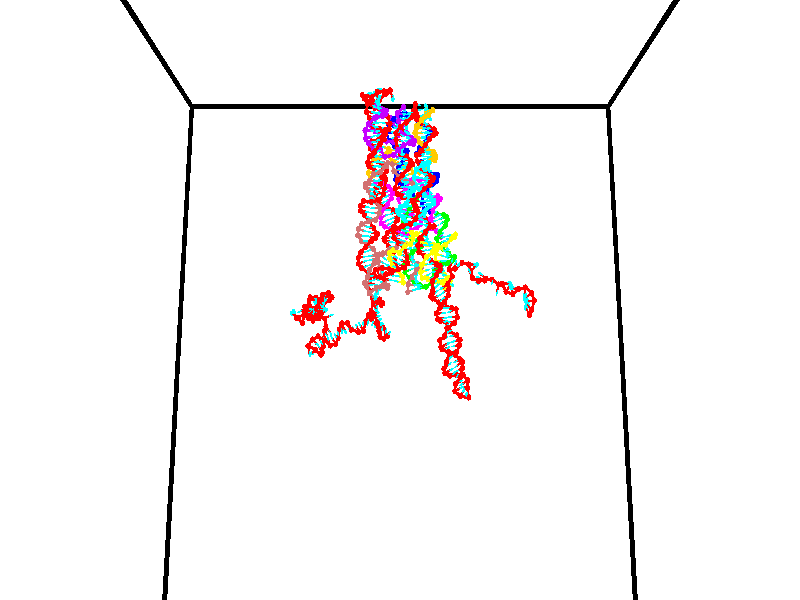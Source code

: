 // switches for output
#declare DRAW_BASES = 1; // possible values are 0, 1; only relevant for DNA ribbons
#declare DRAW_BASES_TYPE = 3; // possible values are 1, 2, 3; only relevant for DNA ribbons
#declare DRAW_FOG = 0; // set to 1 to enable fog

#include "colors.inc"

#include "transforms.inc"
background { rgb <1, 1, 1>}

#default {
   normal{
       ripples 0.25
       frequency 0.20
       turbulence 0.2
       lambda 5
   }
	finish {
		phong 0.1
		phong_size 40.
	}
}

// original window dimensions: 1024x640


// camera settings

camera {
	sky <0, 0.179814, -0.983701>
	up <0, 0.179814, -0.983701>
	right 1.6 * <1, 0, 0>
	location <35, 94.9851, 44.8844>
	look_at <35, 29.7336, 32.9568>
	direction <0, -65.2515, -11.9276>
	angle 67.0682
}


# declare cpy_camera_pos = <35, 94.9851, 44.8844>;
# if (DRAW_FOG = 1)
fog {
	fog_type 2
	up vnormalize(cpy_camera_pos)
	color rgbt<1,1,1,0.3>
	distance 1e-5
	fog_alt 3e-3
	fog_offset 56
}
# end


// LIGHTS

# declare lum = 6;
global_settings {
	ambient_light rgb lum * <0.05, 0.05, 0.05>
	max_trace_level 15
}# declare cpy_direct_light_amount = 0.25;
light_source
{	1000 * <-1, -1.16352, -0.803886>,
	rgb lum * cpy_direct_light_amount
	parallel
}

light_source
{	1000 * <1, 1.16352, 0.803886>,
	rgb lum * cpy_direct_light_amount
	parallel
}

// strand 0

// nucleotide -1

// particle -1
sphere {
	<24.536629, 34.637062, 35.417736> 0.250000
	pigment { color rgbt <1,0,0,0> }
	no_shadow
}
cylinder {
	<24.429697, 34.907257, 35.142857>,  <24.365538, 35.069374, 34.977928>, 0.100000
	pigment { color rgbt <1,0,0,0> }
	no_shadow
}
cylinder {
	<24.429697, 34.907257, 35.142857>,  <24.536629, 34.637062, 35.417736>, 0.100000
	pigment { color rgbt <1,0,0,0> }
	no_shadow
}

// particle -1
sphere {
	<24.429697, 34.907257, 35.142857> 0.100000
	pigment { color rgbt <1,0,0,0> }
	no_shadow
}
sphere {
	0, 1
	scale<0.080000,0.200000,0.300000>
	matrix <-0.161977, 0.671510, 0.723076,
		0.949894, 0.304610, -0.070099,
		-0.267328, 0.675491, -0.687203,
		24.349499, 35.109905, 34.936695>
	pigment { color rgbt <0,1,1,0> }
	no_shadow
}
cylinder {
	<24.830923, 35.357834, 35.516220>,  <24.536629, 34.637062, 35.417736>, 0.130000
	pigment { color rgbt <1,0,0,0> }
	no_shadow
}

// nucleotide -1

// particle -1
sphere {
	<24.830923, 35.357834, 35.516220> 0.250000
	pigment { color rgbt <1,0,0,0> }
	no_shadow
}
cylinder {
	<24.488302, 35.389069, 35.312172>,  <24.282730, 35.407810, 35.189743>, 0.100000
	pigment { color rgbt <1,0,0,0> }
	no_shadow
}
cylinder {
	<24.488302, 35.389069, 35.312172>,  <24.830923, 35.357834, 35.516220>, 0.100000
	pigment { color rgbt <1,0,0,0> }
	no_shadow
}

// particle -1
sphere {
	<24.488302, 35.389069, 35.312172> 0.100000
	pigment { color rgbt <1,0,0,0> }
	no_shadow
}
sphere {
	0, 1
	scale<0.080000,0.200000,0.300000>
	matrix <-0.245269, 0.808114, 0.535532,
		0.454052, 0.583827, -0.673040,
		-0.856551, 0.078084, -0.510121,
		24.231337, 35.412495, 35.159134>
	pigment { color rgbt <0,1,1,0> }
	no_shadow
}
cylinder {
	<25.147036, 34.695213, 35.822227>,  <24.830923, 35.357834, 35.516220>, 0.130000
	pigment { color rgbt <1,0,0,0> }
	no_shadow
}

// nucleotide -1

// particle -1
sphere {
	<25.147036, 34.695213, 35.822227> 0.250000
	pigment { color rgbt <1,0,0,0> }
	no_shadow
}
cylinder {
	<24.972044, 34.352989, 35.711502>,  <24.867048, 34.147655, 35.645069>, 0.100000
	pigment { color rgbt <1,0,0,0> }
	no_shadow
}
cylinder {
	<24.972044, 34.352989, 35.711502>,  <25.147036, 34.695213, 35.822227>, 0.100000
	pigment { color rgbt <1,0,0,0> }
	no_shadow
}

// particle -1
sphere {
	<24.972044, 34.352989, 35.711502> 0.100000
	pigment { color rgbt <1,0,0,0> }
	no_shadow
}
sphere {
	0, 1
	scale<0.080000,0.200000,0.300000>
	matrix <-0.421652, 0.467065, -0.777212,
		0.794243, -0.223296, -0.565081,
		-0.437478, -0.855563, -0.276811,
		24.840801, 34.096321, 35.628460>
	pigment { color rgbt <0,1,1,0> }
	no_shadow
}
cylinder {
	<25.318138, 34.638165, 35.156322>,  <25.147036, 34.695213, 35.822227>, 0.130000
	pigment { color rgbt <1,0,0,0> }
	no_shadow
}

// nucleotide -1

// particle -1
sphere {
	<25.318138, 34.638165, 35.156322> 0.250000
	pigment { color rgbt <1,0,0,0> }
	no_shadow
}
cylinder {
	<24.984919, 34.416885, 35.156120>,  <24.784986, 34.284119, 35.155998>, 0.100000
	pigment { color rgbt <1,0,0,0> }
	no_shadow
}
cylinder {
	<24.984919, 34.416885, 35.156120>,  <25.318138, 34.638165, 35.156322>, 0.100000
	pigment { color rgbt <1,0,0,0> }
	no_shadow
}

// particle -1
sphere {
	<24.984919, 34.416885, 35.156120> 0.100000
	pigment { color rgbt <1,0,0,0> }
	no_shadow
}
sphere {
	0, 1
	scale<0.080000,0.200000,0.300000>
	matrix <-0.256639, 0.387279, -0.885523,
		0.490065, -0.737556, -0.464595,
		-0.833050, -0.553197, -0.000506,
		24.735003, 34.250927, 35.155968>
	pigment { color rgbt <0,1,1,0> }
	no_shadow
}
cylinder {
	<25.473164, 34.322987, 34.501476>,  <25.318138, 34.638165, 35.156322>, 0.130000
	pigment { color rgbt <1,0,0,0> }
	no_shadow
}

// nucleotide -1

// particle -1
sphere {
	<25.473164, 34.322987, 34.501476> 0.250000
	pigment { color rgbt <1,0,0,0> }
	no_shadow
}
cylinder {
	<25.102688, 34.305176, 34.651245>,  <24.880404, 34.294487, 34.741108>, 0.100000
	pigment { color rgbt <1,0,0,0> }
	no_shadow
}
cylinder {
	<25.102688, 34.305176, 34.651245>,  <25.473164, 34.322987, 34.501476>, 0.100000
	pigment { color rgbt <1,0,0,0> }
	no_shadow
}

// particle -1
sphere {
	<25.102688, 34.305176, 34.651245> 0.100000
	pigment { color rgbt <1,0,0,0> }
	no_shadow
}
sphere {
	0, 1
	scale<0.080000,0.200000,0.300000>
	matrix <-0.375502, 0.199134, -0.905176,
		-0.034254, -0.978960, -0.201157,
		-0.926189, -0.044528, 0.374422,
		24.824831, 34.291817, 34.763573>
	pigment { color rgbt <0,1,1,0> }
	no_shadow
}
cylinder {
	<25.673435, 34.138149, 33.761539>,  <25.473164, 34.322987, 34.501476>, 0.130000
	pigment { color rgbt <1,0,0,0> }
	no_shadow
}

// nucleotide -1

// particle -1
sphere {
	<25.673435, 34.138149, 33.761539> 0.250000
	pigment { color rgbt <1,0,0,0> }
	no_shadow
}
cylinder {
	<26.053171, 34.013863, 33.742741>,  <26.281013, 33.939289, 33.731461>, 0.100000
	pigment { color rgbt <1,0,0,0> }
	no_shadow
}
cylinder {
	<26.053171, 34.013863, 33.742741>,  <25.673435, 34.138149, 33.761539>, 0.100000
	pigment { color rgbt <1,0,0,0> }
	no_shadow
}

// particle -1
sphere {
	<26.053171, 34.013863, 33.742741> 0.100000
	pigment { color rgbt <1,0,0,0> }
	no_shadow
}
sphere {
	0, 1
	scale<0.080000,0.200000,0.300000>
	matrix <-0.300722, -0.941658, 0.151152,
		-0.091217, -0.129363, -0.987393,
		0.949340, -0.310718, -0.046992,
		26.337973, 33.920647, 33.728642>
	pigment { color rgbt <0,1,1,0> }
	no_shadow
}
cylinder {
	<25.689898, 33.435299, 33.378338>,  <25.673435, 34.138149, 33.761539>, 0.130000
	pigment { color rgbt <1,0,0,0> }
	no_shadow
}

// nucleotide -1

// particle -1
sphere {
	<25.689898, 33.435299, 33.378338> 0.250000
	pigment { color rgbt <1,0,0,0> }
	no_shadow
}
cylinder {
	<26.000481, 33.505322, 33.620483>,  <26.186831, 33.547337, 33.765770>, 0.100000
	pigment { color rgbt <1,0,0,0> }
	no_shadow
}
cylinder {
	<26.000481, 33.505322, 33.620483>,  <25.689898, 33.435299, 33.378338>, 0.100000
	pigment { color rgbt <1,0,0,0> }
	no_shadow
}

// particle -1
sphere {
	<26.000481, 33.505322, 33.620483> 0.100000
	pigment { color rgbt <1,0,0,0> }
	no_shadow
}
sphere {
	0, 1
	scale<0.080000,0.200000,0.300000>
	matrix <-0.029289, -0.949578, 0.312159,
		0.629488, -0.260109, -0.732180,
		0.776458, 0.175056, 0.605367,
		26.233418, 33.557838, 33.802094>
	pigment { color rgbt <0,1,1,0> }
	no_shadow
}
cylinder {
	<26.215725, 32.956253, 33.316597>,  <25.689898, 33.435299, 33.378338>, 0.130000
	pigment { color rgbt <1,0,0,0> }
	no_shadow
}

// nucleotide -1

// particle -1
sphere {
	<26.215725, 32.956253, 33.316597> 0.250000
	pigment { color rgbt <1,0,0,0> }
	no_shadow
}
cylinder {
	<26.261406, 33.102440, 33.686115>,  <26.288815, 33.190151, 33.907825>, 0.100000
	pigment { color rgbt <1,0,0,0> }
	no_shadow
}
cylinder {
	<26.261406, 33.102440, 33.686115>,  <26.215725, 32.956253, 33.316597>, 0.100000
	pigment { color rgbt <1,0,0,0> }
	no_shadow
}

// particle -1
sphere {
	<26.261406, 33.102440, 33.686115> 0.100000
	pigment { color rgbt <1,0,0,0> }
	no_shadow
}
sphere {
	0, 1
	scale<0.080000,0.200000,0.300000>
	matrix <-0.195265, -0.903480, 0.381570,
		0.974079, -0.223960, -0.031816,
		0.114202, 0.365466, 0.923792,
		26.295666, 33.212078, 33.963253>
	pigment { color rgbt <0,1,1,0> }
	no_shadow
}
cylinder {
	<26.690479, 32.480366, 33.641014>,  <26.215725, 32.956253, 33.316597>, 0.130000
	pigment { color rgbt <1,0,0,0> }
	no_shadow
}

// nucleotide -1

// particle -1
sphere {
	<26.690479, 32.480366, 33.641014> 0.250000
	pigment { color rgbt <1,0,0,0> }
	no_shadow
}
cylinder {
	<26.486736, 32.666950, 33.930283>,  <26.364491, 32.778900, 34.103844>, 0.100000
	pigment { color rgbt <1,0,0,0> }
	no_shadow
}
cylinder {
	<26.486736, 32.666950, 33.930283>,  <26.690479, 32.480366, 33.641014>, 0.100000
	pigment { color rgbt <1,0,0,0> }
	no_shadow
}

// particle -1
sphere {
	<26.486736, 32.666950, 33.930283> 0.100000
	pigment { color rgbt <1,0,0,0> }
	no_shadow
}
sphere {
	0, 1
	scale<0.080000,0.200000,0.300000>
	matrix <-0.241202, -0.884051, 0.400344,
		0.826061, 0.029488, 0.562808,
		-0.509357, 0.466459, 0.723168,
		26.333929, 32.806889, 34.147232>
	pigment { color rgbt <0,1,1,0> }
	no_shadow
}
cylinder {
	<26.815792, 32.112450, 34.322380>,  <26.690479, 32.480366, 33.641014>, 0.130000
	pigment { color rgbt <1,0,0,0> }
	no_shadow
}

// nucleotide -1

// particle -1
sphere {
	<26.815792, 32.112450, 34.322380> 0.250000
	pigment { color rgbt <1,0,0,0> }
	no_shadow
}
cylinder {
	<26.463093, 32.301102, 34.326019>,  <26.251472, 32.414295, 34.328201>, 0.100000
	pigment { color rgbt <1,0,0,0> }
	no_shadow
}
cylinder {
	<26.463093, 32.301102, 34.326019>,  <26.815792, 32.112450, 34.322380>, 0.100000
	pigment { color rgbt <1,0,0,0> }
	no_shadow
}

// particle -1
sphere {
	<26.463093, 32.301102, 34.326019> 0.100000
	pigment { color rgbt <1,0,0,0> }
	no_shadow
}
sphere {
	0, 1
	scale<0.080000,0.200000,0.300000>
	matrix <-0.450761, -0.848097, 0.278470,
		0.139049, 0.241441, 0.960402,
		-0.881748, 0.471633, 0.009095,
		26.198568, 32.442593, 34.328747>
	pigment { color rgbt <0,1,1,0> }
	no_shadow
}
cylinder {
	<26.466307, 32.055641, 35.033077>,  <26.815792, 32.112450, 34.322380>, 0.130000
	pigment { color rgbt <1,0,0,0> }
	no_shadow
}

// nucleotide -1

// particle -1
sphere {
	<26.466307, 32.055641, 35.033077> 0.250000
	pigment { color rgbt <1,0,0,0> }
	no_shadow
}
cylinder {
	<26.206696, 32.054695, 34.728771>,  <26.050930, 32.054127, 34.546188>, 0.100000
	pigment { color rgbt <1,0,0,0> }
	no_shadow
}
cylinder {
	<26.206696, 32.054695, 34.728771>,  <26.466307, 32.055641, 35.033077>, 0.100000
	pigment { color rgbt <1,0,0,0> }
	no_shadow
}

// particle -1
sphere {
	<26.206696, 32.054695, 34.728771> 0.100000
	pigment { color rgbt <1,0,0,0> }
	no_shadow
}
sphere {
	0, 1
	scale<0.080000,0.200000,0.300000>
	matrix <-0.256625, -0.940704, 0.221855,
		-0.716176, 0.339220, 0.609935,
		-0.649026, -0.002363, -0.760762,
		26.011988, 32.053986, 34.500542>
	pigment { color rgbt <0,1,1,0> }
	no_shadow
}
cylinder {
	<25.793207, 31.809124, 35.214085>,  <26.466307, 32.055641, 35.033077>, 0.130000
	pigment { color rgbt <1,0,0,0> }
	no_shadow
}

// nucleotide -1

// particle -1
sphere {
	<25.793207, 31.809124, 35.214085> 0.250000
	pigment { color rgbt <1,0,0,0> }
	no_shadow
}
cylinder {
	<25.916460, 31.725430, 34.842865>,  <25.990412, 31.675213, 34.620132>, 0.100000
	pigment { color rgbt <1,0,0,0> }
	no_shadow
}
cylinder {
	<25.916460, 31.725430, 34.842865>,  <25.793207, 31.809124, 35.214085>, 0.100000
	pigment { color rgbt <1,0,0,0> }
	no_shadow
}

// particle -1
sphere {
	<25.916460, 31.725430, 34.842865> 0.100000
	pigment { color rgbt <1,0,0,0> }
	no_shadow
}
sphere {
	0, 1
	scale<0.080000,0.200000,0.300000>
	matrix <-0.168282, -0.972119, 0.163299,
		-0.936342, 0.105857, -0.334752,
		0.308132, -0.209237, -0.928049,
		26.008900, 31.662659, 34.564449>
	pigment { color rgbt <0,1,1,0> }
	no_shadow
}
cylinder {
	<25.261013, 31.435223, 34.928154>,  <25.793207, 31.809124, 35.214085>, 0.130000
	pigment { color rgbt <1,0,0,0> }
	no_shadow
}

// nucleotide -1

// particle -1
sphere {
	<25.261013, 31.435223, 34.928154> 0.250000
	pigment { color rgbt <1,0,0,0> }
	no_shadow
}
cylinder {
	<25.617134, 31.360723, 34.761936>,  <25.830807, 31.316025, 34.662205>, 0.100000
	pigment { color rgbt <1,0,0,0> }
	no_shadow
}
cylinder {
	<25.617134, 31.360723, 34.761936>,  <25.261013, 31.435223, 34.928154>, 0.100000
	pigment { color rgbt <1,0,0,0> }
	no_shadow
}

// particle -1
sphere {
	<25.617134, 31.360723, 34.761936> 0.100000
	pigment { color rgbt <1,0,0,0> }
	no_shadow
}
sphere {
	0, 1
	scale<0.080000,0.200000,0.300000>
	matrix <-0.142563, -0.980660, 0.134093,
		-0.432482, -0.060142, -0.899635,
		0.890301, -0.186247, -0.415544,
		25.884224, 31.304850, 34.637272>
	pigment { color rgbt <0,1,1,0> }
	no_shadow
}
cylinder {
	<25.109909, 30.925079, 34.398991>,  <25.261013, 31.435223, 34.928154>, 0.130000
	pigment { color rgbt <1,0,0,0> }
	no_shadow
}

// nucleotide -1

// particle -1
sphere {
	<25.109909, 30.925079, 34.398991> 0.250000
	pigment { color rgbt <1,0,0,0> }
	no_shadow
}
cylinder {
	<25.485636, 30.912613, 34.535641>,  <25.711073, 30.905132, 34.617630>, 0.100000
	pigment { color rgbt <1,0,0,0> }
	no_shadow
}
cylinder {
	<25.485636, 30.912613, 34.535641>,  <25.109909, 30.925079, 34.398991>, 0.100000
	pigment { color rgbt <1,0,0,0> }
	no_shadow
}

// particle -1
sphere {
	<25.485636, 30.912613, 34.535641> 0.100000
	pigment { color rgbt <1,0,0,0> }
	no_shadow
}
sphere {
	0, 1
	scale<0.080000,0.200000,0.300000>
	matrix <-0.084111, -0.986391, 0.141277,
		0.332576, -0.161438, -0.929156,
		0.939318, -0.031167, 0.341629,
		25.767431, 30.903263, 34.638130>
	pigment { color rgbt <0,1,1,0> }
	no_shadow
}
cylinder {
	<25.685896, 31.256891, 34.034233>,  <25.109909, 30.925079, 34.398991>, 0.130000
	pigment { color rgbt <1,0,0,0> }
	no_shadow
}

// nucleotide -1

// particle -1
sphere {
	<25.685896, 31.256891, 34.034233> 0.250000
	pigment { color rgbt <1,0,0,0> }
	no_shadow
}
cylinder {
	<25.431061, 31.472723, 34.254406>,  <25.278160, 31.602222, 34.386509>, 0.100000
	pigment { color rgbt <1,0,0,0> }
	no_shadow
}
cylinder {
	<25.431061, 31.472723, 34.254406>,  <25.685896, 31.256891, 34.034233>, 0.100000
	pigment { color rgbt <1,0,0,0> }
	no_shadow
}

// particle -1
sphere {
	<25.431061, 31.472723, 34.254406> 0.100000
	pigment { color rgbt <1,0,0,0> }
	no_shadow
}
sphere {
	0, 1
	scale<0.080000,0.200000,0.300000>
	matrix <0.555242, 0.816578, -0.157819,
		-0.534624, 0.205076, -0.819830,
		-0.637090, 0.539578, 0.550429,
		25.239933, 31.634596, 34.419533>
	pigment { color rgbt <0,1,1,0> }
	no_shadow
}
cylinder {
	<25.353230, 31.859661, 33.733486>,  <25.685896, 31.256891, 34.034233>, 0.130000
	pigment { color rgbt <1,0,0,0> }
	no_shadow
}

// nucleotide -1

// particle -1
sphere {
	<25.353230, 31.859661, 33.733486> 0.250000
	pigment { color rgbt <1,0,0,0> }
	no_shadow
}
cylinder {
	<25.383530, 31.932592, 34.125614>,  <25.401709, 31.976351, 34.360889>, 0.100000
	pigment { color rgbt <1,0,0,0> }
	no_shadow
}
cylinder {
	<25.383530, 31.932592, 34.125614>,  <25.353230, 31.859661, 33.733486>, 0.100000
	pigment { color rgbt <1,0,0,0> }
	no_shadow
}

// particle -1
sphere {
	<25.383530, 31.932592, 34.125614> 0.100000
	pigment { color rgbt <1,0,0,0> }
	no_shadow
}
sphere {
	0, 1
	scale<0.080000,0.200000,0.300000>
	matrix <0.611839, 0.767804, -0.190079,
		-0.787347, 0.614194, -0.053395,
		0.075748, 0.182327, 0.980316,
		25.406254, 31.987289, 34.419708>
	pigment { color rgbt <0,1,1,0> }
	no_shadow
}
cylinder {
	<24.992002, 32.535046, 34.049999>,  <25.353230, 31.859661, 33.733486>, 0.130000
	pigment { color rgbt <1,0,0,0> }
	no_shadow
}

// nucleotide -1

// particle -1
sphere {
	<24.992002, 32.535046, 34.049999> 0.250000
	pigment { color rgbt <1,0,0,0> }
	no_shadow
}
cylinder {
	<25.318937, 32.428207, 34.254204>,  <25.515099, 32.364105, 34.376728>, 0.100000
	pigment { color rgbt <1,0,0,0> }
	no_shadow
}
cylinder {
	<25.318937, 32.428207, 34.254204>,  <24.992002, 32.535046, 34.049999>, 0.100000
	pigment { color rgbt <1,0,0,0> }
	no_shadow
}

// particle -1
sphere {
	<25.318937, 32.428207, 34.254204> 0.100000
	pigment { color rgbt <1,0,0,0> }
	no_shadow
}
sphere {
	0, 1
	scale<0.080000,0.200000,0.300000>
	matrix <0.352290, 0.932802, -0.075980,
		-0.455912, 0.241949, 0.856507,
		0.817335, -0.267098, 0.510511,
		25.564138, 32.348080, 34.407356>
	pigment { color rgbt <0,1,1,0> }
	no_shadow
}
cylinder {
	<25.078049, 33.050308, 34.633327>,  <24.992002, 32.535046, 34.049999>, 0.130000
	pigment { color rgbt <1,0,0,0> }
	no_shadow
}

// nucleotide -1

// particle -1
sphere {
	<25.078049, 33.050308, 34.633327> 0.250000
	pigment { color rgbt <1,0,0,0> }
	no_shadow
}
cylinder {
	<25.426014, 32.885540, 34.524826>,  <25.634792, 32.786678, 34.459724>, 0.100000
	pigment { color rgbt <1,0,0,0> }
	no_shadow
}
cylinder {
	<25.426014, 32.885540, 34.524826>,  <25.078049, 33.050308, 34.633327>, 0.100000
	pigment { color rgbt <1,0,0,0> }
	no_shadow
}

// particle -1
sphere {
	<25.426014, 32.885540, 34.524826> 0.100000
	pigment { color rgbt <1,0,0,0> }
	no_shadow
}
sphere {
	0, 1
	scale<0.080000,0.200000,0.300000>
	matrix <0.398619, 0.911069, -0.105144,
		0.290441, -0.016661, 0.956748,
		0.869912, -0.411916, -0.271253,
		25.686987, 32.761967, 34.443451>
	pigment { color rgbt <0,1,1,0> }
	no_shadow
}
cylinder {
	<25.580408, 33.433208, 35.002449>,  <25.078049, 33.050308, 34.633327>, 0.130000
	pigment { color rgbt <1,0,0,0> }
	no_shadow
}

// nucleotide -1

// particle -1
sphere {
	<25.580408, 33.433208, 35.002449> 0.250000
	pigment { color rgbt <1,0,0,0> }
	no_shadow
}
cylinder {
	<25.801001, 33.240372, 34.730141>,  <25.933355, 33.124668, 34.566753>, 0.100000
	pigment { color rgbt <1,0,0,0> }
	no_shadow
}
cylinder {
	<25.801001, 33.240372, 34.730141>,  <25.580408, 33.433208, 35.002449>, 0.100000
	pigment { color rgbt <1,0,0,0> }
	no_shadow
}

// particle -1
sphere {
	<25.801001, 33.240372, 34.730141> 0.100000
	pigment { color rgbt <1,0,0,0> }
	no_shadow
}
sphere {
	0, 1
	scale<0.080000,0.200000,0.300000>
	matrix <0.475865, 0.852092, -0.217927,
		0.685144, -0.203775, 0.699323,
		0.551479, -0.482095, -0.680775,
		25.966444, 33.095741, 34.525909>
	pigment { color rgbt <0,1,1,0> }
	no_shadow
}
cylinder {
	<26.291645, 33.562687, 35.186146>,  <25.580408, 33.433208, 35.002449>, 0.130000
	pigment { color rgbt <1,0,0,0> }
	no_shadow
}

// nucleotide -1

// particle -1
sphere {
	<26.291645, 33.562687, 35.186146> 0.250000
	pigment { color rgbt <1,0,0,0> }
	no_shadow
}
cylinder {
	<26.265512, 33.482147, 34.795212>,  <26.249834, 33.433823, 34.560650>, 0.100000
	pigment { color rgbt <1,0,0,0> }
	no_shadow
}
cylinder {
	<26.265512, 33.482147, 34.795212>,  <26.291645, 33.562687, 35.186146>, 0.100000
	pigment { color rgbt <1,0,0,0> }
	no_shadow
}

// particle -1
sphere {
	<26.265512, 33.482147, 34.795212> 0.100000
	pigment { color rgbt <1,0,0,0> }
	no_shadow
}
sphere {
	0, 1
	scale<0.080000,0.200000,0.300000>
	matrix <0.485884, 0.849059, -0.207402,
		0.871579, -0.488422, 0.042364,
		-0.065330, -0.201351, -0.977338,
		26.245913, 33.421741, 34.502010>
	pigment { color rgbt <0,1,1,0> }
	no_shadow
}
cylinder {
	<26.933868, 33.507076, 34.798634>,  <26.291645, 33.562687, 35.186146>, 0.130000
	pigment { color rgbt <1,0,0,0> }
	no_shadow
}

// nucleotide -1

// particle -1
sphere {
	<26.933868, 33.507076, 34.798634> 0.250000
	pigment { color rgbt <1,0,0,0> }
	no_shadow
}
cylinder {
	<26.635727, 33.653488, 34.575756>,  <26.456842, 33.741337, 34.442028>, 0.100000
	pigment { color rgbt <1,0,0,0> }
	no_shadow
}
cylinder {
	<26.635727, 33.653488, 34.575756>,  <26.933868, 33.507076, 34.798634>, 0.100000
	pigment { color rgbt <1,0,0,0> }
	no_shadow
}

// particle -1
sphere {
	<26.635727, 33.653488, 34.575756> 0.100000
	pigment { color rgbt <1,0,0,0> }
	no_shadow
}
sphere {
	0, 1
	scale<0.080000,0.200000,0.300000>
	matrix <0.508352, 0.852774, -0.119815,
		0.431306, -0.372556, -0.821691,
		-0.745354, 0.366032, -0.557196,
		26.412121, 33.763298, 34.408596>
	pigment { color rgbt <0,1,1,0> }
	no_shadow
}
cylinder {
	<27.036392, 33.699303, 34.147373>,  <26.933868, 33.507076, 34.798634>, 0.130000
	pigment { color rgbt <1,0,0,0> }
	no_shadow
}

// nucleotide -1

// particle -1
sphere {
	<27.036392, 33.699303, 34.147373> 0.250000
	pigment { color rgbt <1,0,0,0> }
	no_shadow
}
cylinder {
	<26.745670, 33.924915, 34.304153>,  <26.571238, 34.060284, 34.398220>, 0.100000
	pigment { color rgbt <1,0,0,0> }
	no_shadow
}
cylinder {
	<26.745670, 33.924915, 34.304153>,  <27.036392, 33.699303, 34.147373>, 0.100000
	pigment { color rgbt <1,0,0,0> }
	no_shadow
}

// particle -1
sphere {
	<26.745670, 33.924915, 34.304153> 0.100000
	pigment { color rgbt <1,0,0,0> }
	no_shadow
}
sphere {
	0, 1
	scale<0.080000,0.200000,0.300000>
	matrix <0.638805, 0.764766, 0.084024,
		-0.252356, 0.311447, -0.916143,
		-0.726804, 0.564033, 0.391947,
		26.527630, 34.094124, 34.421738>
	pigment { color rgbt <0,1,1,0> }
	no_shadow
}
cylinder {
	<27.783838, 33.903873, 33.702923>,  <27.036392, 33.699303, 34.147373>, 0.130000
	pigment { color rgbt <1,0,0,0> }
	no_shadow
}

// nucleotide -1

// particle -1
sphere {
	<27.783838, 33.903873, 33.702923> 0.250000
	pigment { color rgbt <1,0,0,0> }
	no_shadow
}
cylinder {
	<27.576046, 34.155964, 33.472115>,  <27.451370, 34.307217, 33.333630>, 0.100000
	pigment { color rgbt <1,0,0,0> }
	no_shadow
}
cylinder {
	<27.576046, 34.155964, 33.472115>,  <27.783838, 33.903873, 33.702923>, 0.100000
	pigment { color rgbt <1,0,0,0> }
	no_shadow
}

// particle -1
sphere {
	<27.576046, 34.155964, 33.472115> 0.100000
	pigment { color rgbt <1,0,0,0> }
	no_shadow
}
sphere {
	0, 1
	scale<0.080000,0.200000,0.300000>
	matrix <-0.140690, 0.602987, 0.785247,
		0.842820, 0.489102, -0.224574,
		-0.519482, 0.630226, -0.577021,
		27.420202, 34.345032, 33.299007>
	pigment { color rgbt <0,1,1,0> }
	no_shadow
}
cylinder {
	<28.089176, 34.586636, 33.608273>,  <27.783838, 33.903873, 33.702923>, 0.130000
	pigment { color rgbt <1,0,0,0> }
	no_shadow
}

// nucleotide -1

// particle -1
sphere {
	<28.089176, 34.586636, 33.608273> 0.250000
	pigment { color rgbt <1,0,0,0> }
	no_shadow
}
cylinder {
	<27.689779, 34.601841, 33.592419>,  <27.450142, 34.610966, 33.582905>, 0.100000
	pigment { color rgbt <1,0,0,0> }
	no_shadow
}
cylinder {
	<27.689779, 34.601841, 33.592419>,  <28.089176, 34.586636, 33.608273>, 0.100000
	pigment { color rgbt <1,0,0,0> }
	no_shadow
}

// particle -1
sphere {
	<27.689779, 34.601841, 33.592419> 0.100000
	pigment { color rgbt <1,0,0,0> }
	no_shadow
}
sphere {
	0, 1
	scale<0.080000,0.200000,0.300000>
	matrix <-0.005203, 0.652986, 0.757352,
		0.054671, 0.756416, -0.651803,
		-0.998491, 0.038014, -0.039635,
		27.390232, 34.613247, 33.580528>
	pigment { color rgbt <0,1,1,0> }
	no_shadow
}
cylinder {
	<27.796406, 35.242130, 33.341690>,  <28.089176, 34.586636, 33.608273>, 0.130000
	pigment { color rgbt <1,0,0,0> }
	no_shadow
}

// nucleotide -1

// particle -1
sphere {
	<27.796406, 35.242130, 33.341690> 0.250000
	pigment { color rgbt <1,0,0,0> }
	no_shadow
}
cylinder {
	<27.573441, 35.065990, 33.623222>,  <27.439661, 34.960308, 33.792141>, 0.100000
	pigment { color rgbt <1,0,0,0> }
	no_shadow
}
cylinder {
	<27.573441, 35.065990, 33.623222>,  <27.796406, 35.242130, 33.341690>, 0.100000
	pigment { color rgbt <1,0,0,0> }
	no_shadow
}

// particle -1
sphere {
	<27.573441, 35.065990, 33.623222> 0.100000
	pigment { color rgbt <1,0,0,0> }
	no_shadow
}
sphere {
	0, 1
	scale<0.080000,0.200000,0.300000>
	matrix <-0.022759, 0.855538, 0.517239,
		-0.829922, 0.272298, -0.486912,
		-0.557415, -0.440349, 0.703833,
		27.406216, 34.933887, 33.834373>
	pigment { color rgbt <0,1,1,0> }
	no_shadow
}
cylinder {
	<27.244164, 35.672520, 33.602200>,  <27.796406, 35.242130, 33.341690>, 0.130000
	pigment { color rgbt <1,0,0,0> }
	no_shadow
}

// nucleotide -1

// particle -1
sphere {
	<27.244164, 35.672520, 33.602200> 0.250000
	pigment { color rgbt <1,0,0,0> }
	no_shadow
}
cylinder {
	<27.258337, 35.417980, 33.910435>,  <27.266842, 35.265259, 34.095375>, 0.100000
	pigment { color rgbt <1,0,0,0> }
	no_shadow
}
cylinder {
	<27.258337, 35.417980, 33.910435>,  <27.244164, 35.672520, 33.602200>, 0.100000
	pigment { color rgbt <1,0,0,0> }
	no_shadow
}

// particle -1
sphere {
	<27.258337, 35.417980, 33.910435> 0.100000
	pigment { color rgbt <1,0,0,0> }
	no_shadow
}
sphere {
	0, 1
	scale<0.080000,0.200000,0.300000>
	matrix <-0.137669, 0.760615, 0.634439,
		-0.989844, -0.128566, -0.060654,
		0.035433, -0.636346, 0.770590,
		27.268967, 35.227077, 34.141613>
	pigment { color rgbt <0,1,1,0> }
	no_shadow
}
cylinder {
	<27.014763, 36.119942, 34.129955>,  <27.244164, 35.672520, 33.602200>, 0.130000
	pigment { color rgbt <1,0,0,0> }
	no_shadow
}

// nucleotide -1

// particle -1
sphere {
	<27.014763, 36.119942, 34.129955> 0.250000
	pigment { color rgbt <1,0,0,0> }
	no_shadow
}
cylinder {
	<27.138313, 35.780457, 34.301662>,  <27.212444, 35.576763, 34.404686>, 0.100000
	pigment { color rgbt <1,0,0,0> }
	no_shadow
}
cylinder {
	<27.138313, 35.780457, 34.301662>,  <27.014763, 36.119942, 34.129955>, 0.100000
	pigment { color rgbt <1,0,0,0> }
	no_shadow
}

// particle -1
sphere {
	<27.138313, 35.780457, 34.301662> 0.100000
	pigment { color rgbt <1,0,0,0> }
	no_shadow
}
sphere {
	0, 1
	scale<0.080000,0.200000,0.300000>
	matrix <0.305327, 0.515935, 0.800366,
		-0.900762, -0.116145, 0.418496,
		0.308875, -0.848717, 0.429273,
		27.230976, 35.525841, 34.430443>
	pigment { color rgbt <0,1,1,0> }
	no_shadow
}
cylinder {
	<26.680138, 36.032291, 34.794571>,  <27.014763, 36.119942, 34.129955>, 0.130000
	pigment { color rgbt <1,0,0,0> }
	no_shadow
}

// nucleotide -1

// particle -1
sphere {
	<26.680138, 36.032291, 34.794571> 0.250000
	pigment { color rgbt <1,0,0,0> }
	no_shadow
}
cylinder {
	<27.045767, 35.871487, 34.773209>,  <27.265144, 35.775002, 34.760391>, 0.100000
	pigment { color rgbt <1,0,0,0> }
	no_shadow
}
cylinder {
	<27.045767, 35.871487, 34.773209>,  <26.680138, 36.032291, 34.794571>, 0.100000
	pigment { color rgbt <1,0,0,0> }
	no_shadow
}

// particle -1
sphere {
	<27.045767, 35.871487, 34.773209> 0.100000
	pigment { color rgbt <1,0,0,0> }
	no_shadow
}
sphere {
	0, 1
	scale<0.080000,0.200000,0.300000>
	matrix <0.286020, 0.545706, 0.787653,
		-0.287506, -0.735248, 0.613800,
		0.914075, -0.402014, -0.053402,
		27.319990, 35.750881, 34.757187>
	pigment { color rgbt <0,1,1,0> }
	no_shadow
}
cylinder {
	<27.023441, 35.797241, 35.358494>,  <26.680138, 36.032291, 34.794571>, 0.130000
	pigment { color rgbt <1,0,0,0> }
	no_shadow
}

// nucleotide -1

// particle -1
sphere {
	<27.023441, 35.797241, 35.358494> 0.250000
	pigment { color rgbt <1,0,0,0> }
	no_shadow
}
cylinder {
	<27.351845, 35.894295, 35.151775>,  <27.548887, 35.952526, 35.027744>, 0.100000
	pigment { color rgbt <1,0,0,0> }
	no_shadow
}
cylinder {
	<27.351845, 35.894295, 35.151775>,  <27.023441, 35.797241, 35.358494>, 0.100000
	pigment { color rgbt <1,0,0,0> }
	no_shadow
}

// particle -1
sphere {
	<27.351845, 35.894295, 35.151775> 0.100000
	pigment { color rgbt <1,0,0,0> }
	no_shadow
}
sphere {
	0, 1
	scale<0.080000,0.200000,0.300000>
	matrix <0.278956, 0.619297, 0.733931,
		0.498128, -0.746725, 0.440761,
		0.821007, 0.242638, -0.516793,
		27.598146, 35.967087, 34.996738>
	pigment { color rgbt <0,1,1,0> }
	no_shadow
}
cylinder {
	<27.445721, 35.161148, 35.526573>,  <27.023441, 35.797241, 35.358494>, 0.130000
	pigment { color rgbt <1,0,0,0> }
	no_shadow
}

// nucleotide -1

// particle -1
sphere {
	<27.445721, 35.161148, 35.526573> 0.250000
	pigment { color rgbt <1,0,0,0> }
	no_shadow
}
cylinder {
	<27.812922, 35.208511, 35.375179>,  <28.033241, 35.236931, 35.284344>, 0.100000
	pigment { color rgbt <1,0,0,0> }
	no_shadow
}
cylinder {
	<27.812922, 35.208511, 35.375179>,  <27.445721, 35.161148, 35.526573>, 0.100000
	pigment { color rgbt <1,0,0,0> }
	no_shadow
}

// particle -1
sphere {
	<27.812922, 35.208511, 35.375179> 0.100000
	pigment { color rgbt <1,0,0,0> }
	no_shadow
}
sphere {
	0, 1
	scale<0.080000,0.200000,0.300000>
	matrix <-0.382304, 0.010531, -0.923976,
		-0.105424, 0.992909, 0.054937,
		0.918003, 0.118412, -0.378483,
		28.088322, 35.244034, 35.261635>
	pigment { color rgbt <0,1,1,0> }
	no_shadow
}
cylinder {
	<27.605394, 35.297535, 36.189522>,  <27.445721, 35.161148, 35.526573>, 0.130000
	pigment { color rgbt <1,0,0,0> }
	no_shadow
}

// nucleotide -1

// particle -1
sphere {
	<27.605394, 35.297535, 36.189522> 0.250000
	pigment { color rgbt <1,0,0,0> }
	no_shadow
}
cylinder {
	<27.849710, 35.267338, 36.504795>,  <27.996300, 35.249222, 36.693958>, 0.100000
	pigment { color rgbt <1,0,0,0> }
	no_shadow
}
cylinder {
	<27.849710, 35.267338, 36.504795>,  <27.605394, 35.297535, 36.189522>, 0.100000
	pigment { color rgbt <1,0,0,0> }
	no_shadow
}

// particle -1
sphere {
	<27.849710, 35.267338, 36.504795> 0.100000
	pigment { color rgbt <1,0,0,0> }
	no_shadow
}
sphere {
	0, 1
	scale<0.080000,0.200000,0.300000>
	matrix <-0.791777, -0.064775, 0.607366,
		0.005205, -0.995040, -0.099335,
		0.610788, -0.075489, 0.788187,
		28.032948, 35.244690, 36.741253>
	pigment { color rgbt <0,1,1,0> }
	no_shadow
}
cylinder {
	<27.395857, 34.731647, 36.492653>,  <27.605394, 35.297535, 36.189522>, 0.130000
	pigment { color rgbt <1,0,0,0> }
	no_shadow
}

// nucleotide -1

// particle -1
sphere {
	<27.395857, 34.731647, 36.492653> 0.250000
	pigment { color rgbt <1,0,0,0> }
	no_shadow
}
cylinder {
	<27.574640, 34.972767, 36.757034>,  <27.681910, 35.117439, 36.915665>, 0.100000
	pigment { color rgbt <1,0,0,0> }
	no_shadow
}
cylinder {
	<27.574640, 34.972767, 36.757034>,  <27.395857, 34.731647, 36.492653>, 0.100000
	pigment { color rgbt <1,0,0,0> }
	no_shadow
}

// particle -1
sphere {
	<27.574640, 34.972767, 36.757034> 0.100000
	pigment { color rgbt <1,0,0,0> }
	no_shadow
}
sphere {
	0, 1
	scale<0.080000,0.200000,0.300000>
	matrix <-0.757799, -0.137490, 0.637838,
		0.475361, -0.785960, 0.395346,
		0.446959, 0.602796, 0.660957,
		27.708729, 35.153606, 36.955322>
	pigment { color rgbt <0,1,1,0> }
	no_shadow
}
cylinder {
	<27.307468, 34.360886, 37.112099>,  <27.395857, 34.731647, 36.492653>, 0.130000
	pigment { color rgbt <1,0,0,0> }
	no_shadow
}

// nucleotide -1

// particle -1
sphere {
	<27.307468, 34.360886, 37.112099> 0.250000
	pigment { color rgbt <1,0,0,0> }
	no_shadow
}
cylinder {
	<27.371872, 34.750534, 37.175556>,  <27.410515, 34.984322, 37.213631>, 0.100000
	pigment { color rgbt <1,0,0,0> }
	no_shadow
}
cylinder {
	<27.371872, 34.750534, 37.175556>,  <27.307468, 34.360886, 37.112099>, 0.100000
	pigment { color rgbt <1,0,0,0> }
	no_shadow
}

// particle -1
sphere {
	<27.371872, 34.750534, 37.175556> 0.100000
	pigment { color rgbt <1,0,0,0> }
	no_shadow
}
sphere {
	0, 1
	scale<0.080000,0.200000,0.300000>
	matrix <-0.795143, 0.032808, 0.605534,
		0.584657, -0.223643, 0.779846,
		0.161009, 0.974119, 0.158647,
		27.420176, 35.042770, 37.223152>
	pigment { color rgbt <0,1,1,0> }
	no_shadow
}
cylinder {
	<27.279022, 34.524605, 37.796551>,  <27.307468, 34.360886, 37.112099>, 0.130000
	pigment { color rgbt <1,0,0,0> }
	no_shadow
}

// nucleotide -1

// particle -1
sphere {
	<27.279022, 34.524605, 37.796551> 0.250000
	pigment { color rgbt <1,0,0,0> }
	no_shadow
}
cylinder {
	<27.223724, 34.898899, 37.666759>,  <27.190546, 35.123478, 37.588886>, 0.100000
	pigment { color rgbt <1,0,0,0> }
	no_shadow
}
cylinder {
	<27.223724, 34.898899, 37.666759>,  <27.279022, 34.524605, 37.796551>, 0.100000
	pigment { color rgbt <1,0,0,0> }
	no_shadow
}

// particle -1
sphere {
	<27.223724, 34.898899, 37.666759> 0.100000
	pigment { color rgbt <1,0,0,0> }
	no_shadow
}
sphere {
	0, 1
	scale<0.080000,0.200000,0.300000>
	matrix <-0.759265, 0.110232, 0.641379,
		0.635929, 0.335028, 0.695234,
		-0.138243, 0.935738, -0.324475,
		27.182251, 35.179619, 37.569416>
	pigment { color rgbt <0,1,1,0> }
	no_shadow
}
cylinder {
	<27.249163, 34.958618, 38.384773>,  <27.279022, 34.524605, 37.796551>, 0.130000
	pigment { color rgbt <1,0,0,0> }
	no_shadow
}

// nucleotide -1

// particle -1
sphere {
	<27.249163, 34.958618, 38.384773> 0.250000
	pigment { color rgbt <1,0,0,0> }
	no_shadow
}
cylinder {
	<27.059269, 35.142773, 38.084728>,  <26.945332, 35.253265, 37.904701>, 0.100000
	pigment { color rgbt <1,0,0,0> }
	no_shadow
}
cylinder {
	<27.059269, 35.142773, 38.084728>,  <27.249163, 34.958618, 38.384773>, 0.100000
	pigment { color rgbt <1,0,0,0> }
	no_shadow
}

// particle -1
sphere {
	<27.059269, 35.142773, 38.084728> 0.100000
	pigment { color rgbt <1,0,0,0> }
	no_shadow
}
sphere {
	0, 1
	scale<0.080000,0.200000,0.300000>
	matrix <-0.757518, 0.220181, 0.614562,
		0.448098, 0.859978, 0.244225,
		-0.474736, 0.460389, -0.750112,
		26.916847, 35.280888, 37.859695>
	pigment { color rgbt <0,1,1,0> }
	no_shadow
}
cylinder {
	<27.196554, 35.644337, 38.604595>,  <27.249163, 34.958618, 38.384773>, 0.130000
	pigment { color rgbt <1,0,0,0> }
	no_shadow
}

// nucleotide -1

// particle -1
sphere {
	<27.196554, 35.644337, 38.604595> 0.250000
	pigment { color rgbt <1,0,0,0> }
	no_shadow
}
cylinder {
	<26.879324, 35.509445, 38.401695>,  <26.688986, 35.428509, 38.279953>, 0.100000
	pigment { color rgbt <1,0,0,0> }
	no_shadow
}
cylinder {
	<26.879324, 35.509445, 38.401695>,  <27.196554, 35.644337, 38.604595>, 0.100000
	pigment { color rgbt <1,0,0,0> }
	no_shadow
}

// particle -1
sphere {
	<26.879324, 35.509445, 38.401695> 0.100000
	pigment { color rgbt <1,0,0,0> }
	no_shadow
}
sphere {
	0, 1
	scale<0.080000,0.200000,0.300000>
	matrix <-0.607272, 0.502590, 0.615324,
		0.047436, 0.796040, -0.603382,
		-0.793077, -0.337229, -0.507254,
		26.641401, 35.408276, 38.249519>
	pigment { color rgbt <0,1,1,0> }
	no_shadow
}
cylinder {
	<26.737711, 36.305424, 38.265160>,  <27.196554, 35.644337, 38.604595>, 0.130000
	pigment { color rgbt <1,0,0,0> }
	no_shadow
}

// nucleotide -1

// particle -1
sphere {
	<26.737711, 36.305424, 38.265160> 0.250000
	pigment { color rgbt <1,0,0,0> }
	no_shadow
}
cylinder {
	<26.537079, 35.979115, 38.380348>,  <26.416700, 35.783329, 38.449459>, 0.100000
	pigment { color rgbt <1,0,0,0> }
	no_shadow
}
cylinder {
	<26.537079, 35.979115, 38.380348>,  <26.737711, 36.305424, 38.265160>, 0.100000
	pigment { color rgbt <1,0,0,0> }
	no_shadow
}

// particle -1
sphere {
	<26.537079, 35.979115, 38.380348> 0.100000
	pigment { color rgbt <1,0,0,0> }
	no_shadow
}
sphere {
	0, 1
	scale<0.080000,0.200000,0.300000>
	matrix <-0.587370, 0.565516, 0.578955,
		-0.635148, 0.121249, -0.762814,
		-0.501581, -0.815776, 0.287968,
		26.386604, 35.734383, 38.466740>
	pigment { color rgbt <0,1,1,0> }
	no_shadow
}
cylinder {
	<26.025322, 36.369717, 37.972599>,  <26.737711, 36.305424, 38.265160>, 0.130000
	pigment { color rgbt <1,0,0,0> }
	no_shadow
}

// nucleotide -1

// particle -1
sphere {
	<26.025322, 36.369717, 37.972599> 0.250000
	pigment { color rgbt <1,0,0,0> }
	no_shadow
}
cylinder {
	<26.088531, 36.181961, 38.320091>,  <26.126457, 36.069305, 38.528587>, 0.100000
	pigment { color rgbt <1,0,0,0> }
	no_shadow
}
cylinder {
	<26.088531, 36.181961, 38.320091>,  <26.025322, 36.369717, 37.972599>, 0.100000
	pigment { color rgbt <1,0,0,0> }
	no_shadow
}

// particle -1
sphere {
	<26.088531, 36.181961, 38.320091> 0.100000
	pigment { color rgbt <1,0,0,0> }
	no_shadow
}
sphere {
	0, 1
	scale<0.080000,0.200000,0.300000>
	matrix <-0.651809, 0.611288, 0.448855,
		-0.741737, -0.637178, -0.209358,
		0.158023, -0.469394, 0.868734,
		26.135939, 36.041142, 38.580711>
	pigment { color rgbt <0,1,1,0> }
	no_shadow
}
cylinder {
	<26.435257, 36.315903, 37.436798>,  <26.025322, 36.369717, 37.972599>, 0.130000
	pigment { color rgbt <1,0,0,0> }
	no_shadow
}

// nucleotide -1

// particle -1
sphere {
	<26.435257, 36.315903, 37.436798> 0.250000
	pigment { color rgbt <1,0,0,0> }
	no_shadow
}
cylinder {
	<26.620245, 36.004208, 37.605988>,  <26.731237, 35.817192, 37.707500>, 0.100000
	pigment { color rgbt <1,0,0,0> }
	no_shadow
}
cylinder {
	<26.620245, 36.004208, 37.605988>,  <26.435257, 36.315903, 37.436798>, 0.100000
	pigment { color rgbt <1,0,0,0> }
	no_shadow
}

// particle -1
sphere {
	<26.620245, 36.004208, 37.605988> 0.100000
	pigment { color rgbt <1,0,0,0> }
	no_shadow
}
sphere {
	0, 1
	scale<0.080000,0.200000,0.300000>
	matrix <0.673838, -0.001152, -0.738878,
		0.576249, 0.626727, 0.524547,
		0.462471, -0.779238, 0.422976,
		26.758986, 35.770435, 37.732880>
	pigment { color rgbt <0,1,1,0> }
	no_shadow
}
cylinder {
	<26.974741, 36.328640, 37.188221>,  <26.435257, 36.315903, 37.436798>, 0.130000
	pigment { color rgbt <1,0,0,0> }
	no_shadow
}

// nucleotide -1

// particle -1
sphere {
	<26.974741, 36.328640, 37.188221> 0.250000
	pigment { color rgbt <1,0,0,0> }
	no_shadow
}
cylinder {
	<27.064281, 35.965466, 37.329948>,  <27.118006, 35.747559, 37.414986>, 0.100000
	pigment { color rgbt <1,0,0,0> }
	no_shadow
}
cylinder {
	<27.064281, 35.965466, 37.329948>,  <26.974741, 36.328640, 37.188221>, 0.100000
	pigment { color rgbt <1,0,0,0> }
	no_shadow
}

// particle -1
sphere {
	<27.064281, 35.965466, 37.329948> 0.100000
	pigment { color rgbt <1,0,0,0> }
	no_shadow
}
sphere {
	0, 1
	scale<0.080000,0.200000,0.300000>
	matrix <0.833571, -0.010021, -0.552322,
		0.505025, 0.418985, 0.754587,
		0.223852, -0.907938, 0.354314,
		27.131437, 35.693085, 37.436241>
	pigment { color rgbt <0,1,1,0> }
	no_shadow
}
cylinder {
	<27.662020, 36.333576, 37.516064>,  <26.974741, 36.328640, 37.188221>, 0.130000
	pigment { color rgbt <1,0,0,0> }
	no_shadow
}

// nucleotide -1

// particle -1
sphere {
	<27.662020, 36.333576, 37.516064> 0.250000
	pigment { color rgbt <1,0,0,0> }
	no_shadow
}
cylinder {
	<27.591524, 35.950436, 37.425327>,  <27.549227, 35.720551, 37.370888>, 0.100000
	pigment { color rgbt <1,0,0,0> }
	no_shadow
}
cylinder {
	<27.591524, 35.950436, 37.425327>,  <27.662020, 36.333576, 37.516064>, 0.100000
	pigment { color rgbt <1,0,0,0> }
	no_shadow
}

// particle -1
sphere {
	<27.591524, 35.950436, 37.425327> 0.100000
	pigment { color rgbt <1,0,0,0> }
	no_shadow
}
sphere {
	0, 1
	scale<0.080000,0.200000,0.300000>
	matrix <0.955348, -0.110919, -0.273873,
		0.237170, -0.264977, 0.934632,
		-0.176238, -0.957854, -0.226838,
		27.538652, 35.663078, 37.357277>
	pigment { color rgbt <0,1,1,0> }
	no_shadow
}
cylinder {
	<28.163603, 36.025860, 37.898060>,  <27.662020, 36.333576, 37.516064>, 0.130000
	pigment { color rgbt <1,0,0,0> }
	no_shadow
}

// nucleotide -1

// particle -1
sphere {
	<28.163603, 36.025860, 37.898060> 0.250000
	pigment { color rgbt <1,0,0,0> }
	no_shadow
}
cylinder {
	<28.030445, 35.784470, 37.608231>,  <27.950550, 35.639637, 37.434334>, 0.100000
	pigment { color rgbt <1,0,0,0> }
	no_shadow
}
cylinder {
	<28.030445, 35.784470, 37.608231>,  <28.163603, 36.025860, 37.898060>, 0.100000
	pigment { color rgbt <1,0,0,0> }
	no_shadow
}

// particle -1
sphere {
	<28.030445, 35.784470, 37.608231> 0.100000
	pigment { color rgbt <1,0,0,0> }
	no_shadow
}
sphere {
	0, 1
	scale<0.080000,0.200000,0.300000>
	matrix <0.875585, 0.087426, -0.475086,
		0.350047, -0.792577, 0.499287,
		-0.332892, -0.603471, -0.724572,
		27.930578, 35.603428, 37.390858>
	pigment { color rgbt <0,1,1,0> }
	no_shadow
}
cylinder {
	<28.630785, 35.407623, 37.708988>,  <28.163603, 36.025860, 37.898060>, 0.130000
	pigment { color rgbt <1,0,0,0> }
	no_shadow
}

// nucleotide -1

// particle -1
sphere {
	<28.630785, 35.407623, 37.708988> 0.250000
	pigment { color rgbt <1,0,0,0> }
	no_shadow
}
cylinder {
	<28.409088, 35.520897, 37.395908>,  <28.276070, 35.588860, 37.208061>, 0.100000
	pigment { color rgbt <1,0,0,0> }
	no_shadow
}
cylinder {
	<28.409088, 35.520897, 37.395908>,  <28.630785, 35.407623, 37.708988>, 0.100000
	pigment { color rgbt <1,0,0,0> }
	no_shadow
}

// particle -1
sphere {
	<28.409088, 35.520897, 37.395908> 0.100000
	pigment { color rgbt <1,0,0,0> }
	no_shadow
}
sphere {
	0, 1
	scale<0.080000,0.200000,0.300000>
	matrix <0.832179, 0.169101, -0.528094,
		-0.017192, -0.944040, -0.329382,
		-0.554240, 0.283183, -0.782703,
		28.242817, 35.605850, 37.161098>
	pigment { color rgbt <0,1,1,0> }
	no_shadow
}
cylinder {
	<28.810375, 35.010971, 37.161076>,  <28.630785, 35.407623, 37.708988>, 0.130000
	pigment { color rgbt <1,0,0,0> }
	no_shadow
}

// nucleotide -1

// particle -1
sphere {
	<28.810375, 35.010971, 37.161076> 0.250000
	pigment { color rgbt <1,0,0,0> }
	no_shadow
}
cylinder {
	<28.677229, 35.377068, 37.070278>,  <28.597342, 35.596725, 37.015800>, 0.100000
	pigment { color rgbt <1,0,0,0> }
	no_shadow
}
cylinder {
	<28.677229, 35.377068, 37.070278>,  <28.810375, 35.010971, 37.161076>, 0.100000
	pigment { color rgbt <1,0,0,0> }
	no_shadow
}

// particle -1
sphere {
	<28.677229, 35.377068, 37.070278> 0.100000
	pigment { color rgbt <1,0,0,0> }
	no_shadow
}
sphere {
	0, 1
	scale<0.080000,0.200000,0.300000>
	matrix <0.898894, 0.235237, -0.369666,
		-0.284937, -0.327094, -0.901011,
		-0.332867, 0.915245, -0.226995,
		28.577370, 35.651642, 37.002178>
	pigment { color rgbt <0,1,1,0> }
	no_shadow
}
cylinder {
	<28.958525, 35.326416, 36.463123>,  <28.810375, 35.010971, 37.161076>, 0.130000
	pigment { color rgbt <1,0,0,0> }
	no_shadow
}

// nucleotide -1

// particle -1
sphere {
	<28.958525, 35.326416, 36.463123> 0.250000
	pigment { color rgbt <1,0,0,0> }
	no_shadow
}
cylinder {
	<28.915649, 35.657139, 36.683994>,  <28.889925, 35.855572, 36.816517>, 0.100000
	pigment { color rgbt <1,0,0,0> }
	no_shadow
}
cylinder {
	<28.915649, 35.657139, 36.683994>,  <28.958525, 35.326416, 36.463123>, 0.100000
	pigment { color rgbt <1,0,0,0> }
	no_shadow
}

// particle -1
sphere {
	<28.915649, 35.657139, 36.683994> 0.100000
	pigment { color rgbt <1,0,0,0> }
	no_shadow
}
sphere {
	0, 1
	scale<0.080000,0.200000,0.300000>
	matrix <0.846124, 0.367499, -0.386030,
		-0.522097, 0.425831, -0.738974,
		-0.107189, 0.826809, 0.552176,
		28.883493, 35.905182, 36.849648>
	pigment { color rgbt <0,1,1,0> }
	no_shadow
}
cylinder {
	<29.226547, 35.869778, 36.058666>,  <28.958525, 35.326416, 36.463123>, 0.130000
	pigment { color rgbt <1,0,0,0> }
	no_shadow
}

// nucleotide -1

// particle -1
sphere {
	<29.226547, 35.869778, 36.058666> 0.250000
	pigment { color rgbt <1,0,0,0> }
	no_shadow
}
cylinder {
	<29.257858, 35.997238, 36.436520>,  <29.276644, 36.073715, 36.663231>, 0.100000
	pigment { color rgbt <1,0,0,0> }
	no_shadow
}
cylinder {
	<29.257858, 35.997238, 36.436520>,  <29.226547, 35.869778, 36.058666>, 0.100000
	pigment { color rgbt <1,0,0,0> }
	no_shadow
}

// particle -1
sphere {
	<29.257858, 35.997238, 36.436520> 0.100000
	pigment { color rgbt <1,0,0,0> }
	no_shadow
}
sphere {
	0, 1
	scale<0.080000,0.200000,0.300000>
	matrix <0.892777, 0.399262, -0.208659,
		-0.443646, 0.859682, -0.253228,
		0.078276, 0.318647, 0.944636,
		29.281342, 36.092831, 36.719910>
	pigment { color rgbt <0,1,1,0> }
	no_shadow
}
cylinder {
	<29.289209, 36.496601, 36.134563>,  <29.226547, 35.869778, 36.058666>, 0.130000
	pigment { color rgbt <1,0,0,0> }
	no_shadow
}

// nucleotide -1

// particle -1
sphere {
	<29.289209, 36.496601, 36.134563> 0.250000
	pigment { color rgbt <1,0,0,0> }
	no_shadow
}
cylinder {
	<29.463654, 36.349060, 36.462894>,  <29.568321, 36.260536, 36.659893>, 0.100000
	pigment { color rgbt <1,0,0,0> }
	no_shadow
}
cylinder {
	<29.463654, 36.349060, 36.462894>,  <29.289209, 36.496601, 36.134563>, 0.100000
	pigment { color rgbt <1,0,0,0> }
	no_shadow
}

// particle -1
sphere {
	<29.463654, 36.349060, 36.462894> 0.100000
	pigment { color rgbt <1,0,0,0> }
	no_shadow
}
sphere {
	0, 1
	scale<0.080000,0.200000,0.300000>
	matrix <0.827241, 0.523375, -0.204331,
		-0.354229, 0.768130, 0.533384,
		0.436112, -0.368857, 0.820823,
		29.594488, 36.238403, 36.709141>
	pigment { color rgbt <0,1,1,0> }
	no_shadow
}
cylinder {
	<29.906736, 36.975346, 36.191162>,  <29.289209, 36.496601, 36.134563>, 0.130000
	pigment { color rgbt <1,0,0,0> }
	no_shadow
}

// nucleotide -1

// particle -1
sphere {
	<29.906736, 36.975346, 36.191162> 0.250000
	pigment { color rgbt <1,0,0,0> }
	no_shadow
}
cylinder {
	<29.985176, 36.664261, 36.430061>,  <30.032240, 36.477612, 36.573402>, 0.100000
	pigment { color rgbt <1,0,0,0> }
	no_shadow
}
cylinder {
	<29.985176, 36.664261, 36.430061>,  <29.906736, 36.975346, 36.191162>, 0.100000
	pigment { color rgbt <1,0,0,0> }
	no_shadow
}

// particle -1
sphere {
	<29.985176, 36.664261, 36.430061> 0.100000
	pigment { color rgbt <1,0,0,0> }
	no_shadow
}
sphere {
	0, 1
	scale<0.080000,0.200000,0.300000>
	matrix <0.980516, 0.162667, -0.110125,
		-0.011507, 0.607209, 0.794459,
		0.196101, -0.777712, 0.597250,
		30.044006, 36.430946, 36.609238>
	pigment { color rgbt <0,1,1,0> }
	no_shadow
}
cylinder {
	<30.302238, 37.190319, 36.746246>,  <29.906736, 36.975346, 36.191162>, 0.130000
	pigment { color rgbt <1,0,0,0> }
	no_shadow
}

// nucleotide -1

// particle -1
sphere {
	<30.302238, 37.190319, 36.746246> 0.250000
	pigment { color rgbt <1,0,0,0> }
	no_shadow
}
cylinder {
	<30.358713, 36.810116, 36.635540>,  <30.392599, 36.581993, 36.569115>, 0.100000
	pigment { color rgbt <1,0,0,0> }
	no_shadow
}
cylinder {
	<30.358713, 36.810116, 36.635540>,  <30.302238, 37.190319, 36.746246>, 0.100000
	pigment { color rgbt <1,0,0,0> }
	no_shadow
}

// particle -1
sphere {
	<30.358713, 36.810116, 36.635540> 0.100000
	pigment { color rgbt <1,0,0,0> }
	no_shadow
}
sphere {
	0, 1
	scale<0.080000,0.200000,0.300000>
	matrix <0.947522, 0.210743, -0.240393,
		0.286822, -0.228303, 0.930382,
		0.141189, -0.950508, -0.276768,
		30.401070, 36.524963, 36.552509>
	pigment { color rgbt <0,1,1,0> }
	no_shadow
}
cylinder {
	<30.983685, 36.961926, 36.905952>,  <30.302238, 37.190319, 36.746246>, 0.130000
	pigment { color rgbt <1,0,0,0> }
	no_shadow
}

// nucleotide -1

// particle -1
sphere {
	<30.983685, 36.961926, 36.905952> 0.250000
	pigment { color rgbt <1,0,0,0> }
	no_shadow
}
cylinder {
	<30.865967, 36.715126, 36.614006>,  <30.795336, 36.567047, 36.438839>, 0.100000
	pigment { color rgbt <1,0,0,0> }
	no_shadow
}
cylinder {
	<30.865967, 36.715126, 36.614006>,  <30.983685, 36.961926, 36.905952>, 0.100000
	pigment { color rgbt <1,0,0,0> }
	no_shadow
}

// particle -1
sphere {
	<30.865967, 36.715126, 36.614006> 0.100000
	pigment { color rgbt <1,0,0,0> }
	no_shadow
}
sphere {
	0, 1
	scale<0.080000,0.200000,0.300000>
	matrix <0.753910, 0.319481, -0.574066,
		0.587377, -0.719195, 0.371143,
		-0.294292, -0.617001, -0.729864,
		30.777679, 36.530025, 36.395046>
	pigment { color rgbt <0,1,1,0> }
	no_shadow
}
cylinder {
	<31.440496, 36.330746, 36.763897>,  <30.983685, 36.961926, 36.905952>, 0.130000
	pigment { color rgbt <1,0,0,0> }
	no_shadow
}

// nucleotide -1

// particle -1
sphere {
	<31.440496, 36.330746, 36.763897> 0.250000
	pigment { color rgbt <1,0,0,0> }
	no_shadow
}
cylinder {
	<31.235989, 36.523521, 36.479267>,  <31.113283, 36.639187, 36.308491>, 0.100000
	pigment { color rgbt <1,0,0,0> }
	no_shadow
}
cylinder {
	<31.235989, 36.523521, 36.479267>,  <31.440496, 36.330746, 36.763897>, 0.100000
	pigment { color rgbt <1,0,0,0> }
	no_shadow
}

// particle -1
sphere {
	<31.235989, 36.523521, 36.479267> 0.100000
	pigment { color rgbt <1,0,0,0> }
	no_shadow
}
sphere {
	0, 1
	scale<0.080000,0.200000,0.300000>
	matrix <0.858175, 0.330844, -0.392529,
		0.046243, -0.811341, -0.582741,
		-0.511271, 0.481942, -0.711572,
		31.082607, 36.668102, 36.265797>
	pigment { color rgbt <0,1,1,0> }
	no_shadow
}
cylinder {
	<31.558765, 36.085896, 35.969707>,  <31.440496, 36.330746, 36.763897>, 0.130000
	pigment { color rgbt <1,0,0,0> }
	no_shadow
}

// nucleotide -1

// particle -1
sphere {
	<31.558765, 36.085896, 35.969707> 0.250000
	pigment { color rgbt <1,0,0,0> }
	no_shadow
}
cylinder {
	<31.485760, 36.453503, 36.109478>,  <31.441956, 36.674065, 36.193340>, 0.100000
	pigment { color rgbt <1,0,0,0> }
	no_shadow
}
cylinder {
	<31.485760, 36.453503, 36.109478>,  <31.558765, 36.085896, 35.969707>, 0.100000
	pigment { color rgbt <1,0,0,0> }
	no_shadow
}

// particle -1
sphere {
	<31.485760, 36.453503, 36.109478> 0.100000
	pigment { color rgbt <1,0,0,0> }
	no_shadow
}
sphere {
	0, 1
	scale<0.080000,0.200000,0.300000>
	matrix <0.975104, 0.214718, -0.055394,
		-0.125936, 0.330619, -0.935324,
		-0.182517, 0.919014, 0.349429,
		31.431005, 36.729206, 36.214306>
	pigment { color rgbt <0,1,1,0> }
	no_shadow
}
cylinder {
	<31.914204, 36.544353, 35.454117>,  <31.558765, 36.085896, 35.969707>, 0.130000
	pigment { color rgbt <1,0,0,0> }
	no_shadow
}

// nucleotide -1

// particle -1
sphere {
	<31.914204, 36.544353, 35.454117> 0.250000
	pigment { color rgbt <1,0,0,0> }
	no_shadow
}
cylinder {
	<31.887663, 36.689926, 35.825741>,  <31.871738, 36.777271, 36.048714>, 0.100000
	pigment { color rgbt <1,0,0,0> }
	no_shadow
}
cylinder {
	<31.887663, 36.689926, 35.825741>,  <31.914204, 36.544353, 35.454117>, 0.100000
	pigment { color rgbt <1,0,0,0> }
	no_shadow
}

// particle -1
sphere {
	<31.887663, 36.689926, 35.825741> 0.100000
	pigment { color rgbt <1,0,0,0> }
	no_shadow
}
sphere {
	0, 1
	scale<0.080000,0.200000,0.300000>
	matrix <0.946212, -0.272558, 0.174343,
		0.316672, 0.890653, -0.326276,
		-0.066350, 0.363935, 0.929058,
		31.867758, 36.799107, 36.104458>
	pigment { color rgbt <0,1,1,0> }
	no_shadow
}
cylinder {
	<32.471931, 36.874832, 35.501083>,  <31.914204, 36.544353, 35.454117>, 0.130000
	pigment { color rgbt <1,0,0,0> }
	no_shadow
}

// nucleotide -1

// particle -1
sphere {
	<32.471931, 36.874832, 35.501083> 0.250000
	pigment { color rgbt <1,0,0,0> }
	no_shadow
}
cylinder {
	<32.385254, 36.817780, 35.887390>,  <32.333248, 36.783546, 36.119175>, 0.100000
	pigment { color rgbt <1,0,0,0> }
	no_shadow
}
cylinder {
	<32.385254, 36.817780, 35.887390>,  <32.471931, 36.874832, 35.501083>, 0.100000
	pigment { color rgbt <1,0,0,0> }
	no_shadow
}

// particle -1
sphere {
	<32.385254, 36.817780, 35.887390> 0.100000
	pigment { color rgbt <1,0,0,0> }
	no_shadow
}
sphere {
	0, 1
	scale<0.080000,0.200000,0.300000>
	matrix <0.953169, -0.244706, 0.177730,
		0.210978, 0.959049, 0.188979,
		-0.216696, -0.142632, 0.965763,
		32.320244, 36.774990, 36.177120>
	pigment { color rgbt <0,1,1,0> }
	no_shadow
}
cylinder {
	<32.847561, 37.191025, 36.224266>,  <32.471931, 36.874832, 35.501083>, 0.130000
	pigment { color rgbt <1,0,0,0> }
	no_shadow
}

// nucleotide -1

// particle -1
sphere {
	<32.847561, 37.191025, 36.224266> 0.250000
	pigment { color rgbt <1,0,0,0> }
	no_shadow
}
cylinder {
	<32.708080, 36.820381, 36.280540>,  <32.624390, 36.597996, 36.314304>, 0.100000
	pigment { color rgbt <1,0,0,0> }
	no_shadow
}
cylinder {
	<32.708080, 36.820381, 36.280540>,  <32.847561, 37.191025, 36.224266>, 0.100000
	pigment { color rgbt <1,0,0,0> }
	no_shadow
}

// particle -1
sphere {
	<32.708080, 36.820381, 36.280540> 0.100000
	pigment { color rgbt <1,0,0,0> }
	no_shadow
}
sphere {
	0, 1
	scale<0.080000,0.200000,0.300000>
	matrix <0.928498, -0.321097, 0.186517,
		-0.127656, 0.195663, 0.972327,
		-0.348706, -0.926613, 0.140683,
		32.603470, 36.542397, 36.322746>
	pigment { color rgbt <0,1,1,0> }
	no_shadow
}
cylinder {
	<32.943810, 36.879227, 36.818855>,  <32.847561, 37.191025, 36.224266>, 0.130000
	pigment { color rgbt <1,0,0,0> }
	no_shadow
}

// nucleotide -1

// particle -1
sphere {
	<32.943810, 36.879227, 36.818855> 0.250000
	pigment { color rgbt <1,0,0,0> }
	no_shadow
}
cylinder {
	<32.928673, 36.539227, 36.608688>,  <32.919590, 36.335228, 36.482586>, 0.100000
	pigment { color rgbt <1,0,0,0> }
	no_shadow
}
cylinder {
	<32.928673, 36.539227, 36.608688>,  <32.943810, 36.879227, 36.818855>, 0.100000
	pigment { color rgbt <1,0,0,0> }
	no_shadow
}

// particle -1
sphere {
	<32.928673, 36.539227, 36.608688> 0.100000
	pigment { color rgbt <1,0,0,0> }
	no_shadow
}
sphere {
	0, 1
	scale<0.080000,0.200000,0.300000>
	matrix <0.951567, -0.191189, 0.240760,
		-0.305101, -0.490862, 0.816068,
		-0.037843, -0.850001, -0.525421,
		32.917320, 36.284225, 36.451061>
	pigment { color rgbt <0,1,1,0> }
	no_shadow
}
cylinder {
	<33.042091, 36.266792, 37.187691>,  <32.943810, 36.879227, 36.818855>, 0.130000
	pigment { color rgbt <1,0,0,0> }
	no_shadow
}

// nucleotide -1

// particle -1
sphere {
	<33.042091, 36.266792, 37.187691> 0.250000
	pigment { color rgbt <1,0,0,0> }
	no_shadow
}
cylinder {
	<33.152821, 36.170959, 36.815460>,  <33.219257, 36.113461, 36.592121>, 0.100000
	pigment { color rgbt <1,0,0,0> }
	no_shadow
}
cylinder {
	<33.152821, 36.170959, 36.815460>,  <33.042091, 36.266792, 37.187691>, 0.100000
	pigment { color rgbt <1,0,0,0> }
	no_shadow
}

// particle -1
sphere {
	<33.152821, 36.170959, 36.815460> 0.100000
	pigment { color rgbt <1,0,0,0> }
	no_shadow
}
sphere {
	0, 1
	scale<0.080000,0.200000,0.300000>
	matrix <0.887623, -0.307214, 0.343139,
		-0.368095, -0.920989, 0.127614,
		0.276822, -0.239581, -0.930575,
		33.235867, 36.099087, 36.536289>
	pigment { color rgbt <0,1,1,0> }
	no_shadow
}
cylinder {
	<33.399563, 35.635166, 37.294640>,  <33.042091, 36.266792, 37.187691>, 0.130000
	pigment { color rgbt <1,0,0,0> }
	no_shadow
}

// nucleotide -1

// particle -1
sphere {
	<33.399563, 35.635166, 37.294640> 0.250000
	pigment { color rgbt <1,0,0,0> }
	no_shadow
}
cylinder {
	<33.526951, 35.727608, 36.926907>,  <33.603386, 35.783073, 36.706268>, 0.100000
	pigment { color rgbt <1,0,0,0> }
	no_shadow
}
cylinder {
	<33.526951, 35.727608, 36.926907>,  <33.399563, 35.635166, 37.294640>, 0.100000
	pigment { color rgbt <1,0,0,0> }
	no_shadow
}

// particle -1
sphere {
	<33.526951, 35.727608, 36.926907> 0.100000
	pigment { color rgbt <1,0,0,0> }
	no_shadow
}
sphere {
	0, 1
	scale<0.080000,0.200000,0.300000>
	matrix <0.924475, -0.290135, 0.247320,
		-0.209573, -0.928661, -0.306051,
		0.318473, 0.231105, -0.919329,
		33.622494, 35.796940, 36.651108>
	pigment { color rgbt <0,1,1,0> }
	no_shadow
}
cylinder {
	<33.737568, 35.027676, 36.986607>,  <33.399563, 35.635166, 37.294640>, 0.130000
	pigment { color rgbt <1,0,0,0> }
	no_shadow
}

// nucleotide -1

// particle -1
sphere {
	<33.737568, 35.027676, 36.986607> 0.250000
	pigment { color rgbt <1,0,0,0> }
	no_shadow
}
cylinder {
	<33.858116, 35.396912, 36.891037>,  <33.930447, 35.618454, 36.833694>, 0.100000
	pigment { color rgbt <1,0,0,0> }
	no_shadow
}
cylinder {
	<33.858116, 35.396912, 36.891037>,  <33.737568, 35.027676, 36.986607>, 0.100000
	pigment { color rgbt <1,0,0,0> }
	no_shadow
}

// particle -1
sphere {
	<33.858116, 35.396912, 36.891037> 0.100000
	pigment { color rgbt <1,0,0,0> }
	no_shadow
}
sphere {
	0, 1
	scale<0.080000,0.200000,0.300000>
	matrix <0.949487, -0.267544, 0.163996,
		0.087460, -0.276280, -0.957089,
		0.301373, 0.923087, -0.238925,
		33.948528, 35.673836, 36.819359>
	pigment { color rgbt <0,1,1,0> }
	no_shadow
}
cylinder {
	<33.345867, 35.245464, 36.352421>,  <33.737568, 35.027676, 36.986607>, 0.130000
	pigment { color rgbt <1,0,0,0> }
	no_shadow
}

// nucleotide -1

// particle -1
sphere {
	<33.345867, 35.245464, 36.352421> 0.250000
	pigment { color rgbt <1,0,0,0> }
	no_shadow
}
cylinder {
	<33.263439, 35.605381, 36.198589>,  <33.213982, 35.821331, 36.106289>, 0.100000
	pigment { color rgbt <1,0,0,0> }
	no_shadow
}
cylinder {
	<33.263439, 35.605381, 36.198589>,  <33.345867, 35.245464, 36.352421>, 0.100000
	pigment { color rgbt <1,0,0,0> }
	no_shadow
}

// particle -1
sphere {
	<33.263439, 35.605381, 36.198589> 0.100000
	pigment { color rgbt <1,0,0,0> }
	no_shadow
}
sphere {
	0, 1
	scale<0.080000,0.200000,0.300000>
	matrix <-0.253490, -0.428685, -0.867163,
		-0.945133, -0.081214, 0.316431,
		-0.206075, 0.899797, -0.384577,
		33.201618, 35.875320, 36.083218>
	pigment { color rgbt <0,1,1,0> }
	no_shadow
}
cylinder {
	<32.671795, 35.342533, 36.138607>,  <33.345867, 35.245464, 36.352421>, 0.130000
	pigment { color rgbt <1,0,0,0> }
	no_shadow
}

// nucleotide -1

// particle -1
sphere {
	<32.671795, 35.342533, 36.138607> 0.250000
	pigment { color rgbt <1,0,0,0> }
	no_shadow
}
cylinder {
	<32.852879, 35.630188, 35.927742>,  <32.961529, 35.802780, 35.801224>, 0.100000
	pigment { color rgbt <1,0,0,0> }
	no_shadow
}
cylinder {
	<32.852879, 35.630188, 35.927742>,  <32.671795, 35.342533, 36.138607>, 0.100000
	pigment { color rgbt <1,0,0,0> }
	no_shadow
}

// particle -1
sphere {
	<32.852879, 35.630188, 35.927742> 0.100000
	pigment { color rgbt <1,0,0,0> }
	no_shadow
}
sphere {
	0, 1
	scale<0.080000,0.200000,0.300000>
	matrix <-0.444828, -0.330241, -0.832507,
		-0.772775, 0.611382, 0.170386,
		0.452711, 0.719133, -0.527162,
		32.988693, 35.845928, 35.769592>
	pigment { color rgbt <0,1,1,0> }
	no_shadow
}
cylinder {
	<32.153542, 35.693062, 35.662682>,  <32.671795, 35.342533, 36.138607>, 0.130000
	pigment { color rgbt <1,0,0,0> }
	no_shadow
}

// nucleotide -1

// particle -1
sphere {
	<32.153542, 35.693062, 35.662682> 0.250000
	pigment { color rgbt <1,0,0,0> }
	no_shadow
}
cylinder {
	<32.531113, 35.708565, 35.531536>,  <32.757656, 35.717869, 35.452847>, 0.100000
	pigment { color rgbt <1,0,0,0> }
	no_shadow
}
cylinder {
	<32.531113, 35.708565, 35.531536>,  <32.153542, 35.693062, 35.662682>, 0.100000
	pigment { color rgbt <1,0,0,0> }
	no_shadow
}

// particle -1
sphere {
	<32.531113, 35.708565, 35.531536> 0.100000
	pigment { color rgbt <1,0,0,0> }
	no_shadow
}
sphere {
	0, 1
	scale<0.080000,0.200000,0.300000>
	matrix <-0.284993, -0.405662, -0.868457,
		-0.166665, 0.913201, -0.371870,
		0.943929, 0.038761, -0.327866,
		32.814293, 35.720192, 35.433178>
	pigment { color rgbt <0,1,1,0> }
	no_shadow
}
cylinder {
	<32.146057, 36.020031, 35.007385>,  <32.153542, 35.693062, 35.662682>, 0.130000
	pigment { color rgbt <1,0,0,0> }
	no_shadow
}

// nucleotide -1

// particle -1
sphere {
	<32.146057, 36.020031, 35.007385> 0.250000
	pigment { color rgbt <1,0,0,0> }
	no_shadow
}
cylinder {
	<32.465591, 35.783802, 35.053135>,  <32.657310, 35.642063, 35.080585>, 0.100000
	pigment { color rgbt <1,0,0,0> }
	no_shadow
}
cylinder {
	<32.465591, 35.783802, 35.053135>,  <32.146057, 36.020031, 35.007385>, 0.100000
	pigment { color rgbt <1,0,0,0> }
	no_shadow
}

// particle -1
sphere {
	<32.465591, 35.783802, 35.053135> 0.100000
	pigment { color rgbt <1,0,0,0> }
	no_shadow
}
sphere {
	0, 1
	scale<0.080000,0.200000,0.300000>
	matrix <-0.152077, -0.382229, -0.911468,
		0.582009, 0.710719, -0.395151,
		0.798836, -0.590576, 0.114377,
		32.705242, 35.606628, 35.087448>
	pigment { color rgbt <0,1,1,0> }
	no_shadow
}
cylinder {
	<32.332302, 35.980736, 34.368759>,  <32.146057, 36.020031, 35.007385>, 0.130000
	pigment { color rgbt <1,0,0,0> }
	no_shadow
}

// nucleotide -1

// particle -1
sphere {
	<32.332302, 35.980736, 34.368759> 0.250000
	pigment { color rgbt <1,0,0,0> }
	no_shadow
}
cylinder {
	<32.490856, 35.683346, 34.584213>,  <32.585987, 35.504913, 34.713486>, 0.100000
	pigment { color rgbt <1,0,0,0> }
	no_shadow
}
cylinder {
	<32.490856, 35.683346, 34.584213>,  <32.332302, 35.980736, 34.368759>, 0.100000
	pigment { color rgbt <1,0,0,0> }
	no_shadow
}

// particle -1
sphere {
	<32.490856, 35.683346, 34.584213> 0.100000
	pigment { color rgbt <1,0,0,0> }
	no_shadow
}
sphere {
	0, 1
	scale<0.080000,0.200000,0.300000>
	matrix <-0.257963, -0.653249, -0.711843,
		0.881098, 0.143217, -0.450727,
		0.396385, -0.743475, 0.538632,
		32.609772, 35.460304, 34.745804>
	pigment { color rgbt <0,1,1,0> }
	no_shadow
}
cylinder {
	<32.979183, 35.635643, 33.985085>,  <32.332302, 35.980736, 34.368759>, 0.130000
	pigment { color rgbt <1,0,0,0> }
	no_shadow
}

// nucleotide -1

// particle -1
sphere {
	<32.979183, 35.635643, 33.985085> 0.250000
	pigment { color rgbt <1,0,0,0> }
	no_shadow
}
cylinder {
	<32.762894, 35.404312, 34.229431>,  <32.633121, 35.265514, 34.376038>, 0.100000
	pigment { color rgbt <1,0,0,0> }
	no_shadow
}
cylinder {
	<32.762894, 35.404312, 34.229431>,  <32.979183, 35.635643, 33.985085>, 0.100000
	pigment { color rgbt <1,0,0,0> }
	no_shadow
}

// particle -1
sphere {
	<32.762894, 35.404312, 34.229431> 0.100000
	pigment { color rgbt <1,0,0,0> }
	no_shadow
}
sphere {
	0, 1
	scale<0.080000,0.200000,0.300000>
	matrix <-0.051271, -0.702174, -0.710157,
		0.839637, -0.415318, 0.350031,
		-0.540723, -0.578327, 0.610865,
		32.600677, 35.230812, 34.412689>
	pigment { color rgbt <0,1,1,0> }
	no_shadow
}
cylinder {
	<33.285030, 34.970478, 34.182411>,  <32.979183, 35.635643, 33.985085>, 0.130000
	pigment { color rgbt <1,0,0,0> }
	no_shadow
}

// nucleotide -1

// particle -1
sphere {
	<33.285030, 34.970478, 34.182411> 0.250000
	pigment { color rgbt <1,0,0,0> }
	no_shadow
}
cylinder {
	<32.885170, 34.965946, 34.172909>,  <32.645252, 34.963226, 34.167206>, 0.100000
	pigment { color rgbt <1,0,0,0> }
	no_shadow
}
cylinder {
	<32.885170, 34.965946, 34.172909>,  <33.285030, 34.970478, 34.182411>, 0.100000
	pigment { color rgbt <1,0,0,0> }
	no_shadow
}

// particle -1
sphere {
	<32.885170, 34.965946, 34.172909> 0.100000
	pigment { color rgbt <1,0,0,0> }
	no_shadow
}
sphere {
	0, 1
	scale<0.080000,0.200000,0.300000>
	matrix <0.024420, -0.736100, -0.676432,
		-0.009821, -0.676778, 0.736122,
		-0.999654, -0.011332, -0.023756,
		32.585274, 34.962547, 34.165783>
	pigment { color rgbt <0,1,1,0> }
	no_shadow
}
cylinder {
	<33.091988, 34.328808, 34.241898>,  <33.285030, 34.970478, 34.182411>, 0.130000
	pigment { color rgbt <1,0,0,0> }
	no_shadow
}

// nucleotide -1

// particle -1
sphere {
	<33.091988, 34.328808, 34.241898> 0.250000
	pigment { color rgbt <1,0,0,0> }
	no_shadow
}
cylinder {
	<32.786842, 34.510059, 34.057419>,  <32.603756, 34.618813, 33.946732>, 0.100000
	pigment { color rgbt <1,0,0,0> }
	no_shadow
}
cylinder {
	<32.786842, 34.510059, 34.057419>,  <33.091988, 34.328808, 34.241898>, 0.100000
	pigment { color rgbt <1,0,0,0> }
	no_shadow
}

// particle -1
sphere {
	<32.786842, 34.510059, 34.057419> 0.100000
	pigment { color rgbt <1,0,0,0> }
	no_shadow
}
sphere {
	0, 1
	scale<0.080000,0.200000,0.300000>
	matrix <0.167771, -0.550152, -0.818037,
		-0.624411, -0.701429, 0.343670,
		-0.762866, 0.453134, -0.461201,
		32.557983, 34.646000, 33.919060>
	pigment { color rgbt <0,1,1,0> }
	no_shadow
}
cylinder {
	<32.676899, 33.828831, 33.954472>,  <33.091988, 34.328808, 34.241898>, 0.130000
	pigment { color rgbt <1,0,0,0> }
	no_shadow
}

// nucleotide -1

// particle -1
sphere {
	<32.676899, 33.828831, 33.954472> 0.250000
	pigment { color rgbt <1,0,0,0> }
	no_shadow
}
cylinder {
	<32.654030, 34.178246, 33.761116>,  <32.640308, 34.387894, 33.645103>, 0.100000
	pigment { color rgbt <1,0,0,0> }
	no_shadow
}
cylinder {
	<32.654030, 34.178246, 33.761116>,  <32.676899, 33.828831, 33.954472>, 0.100000
	pigment { color rgbt <1,0,0,0> }
	no_shadow
}

// particle -1
sphere {
	<32.654030, 34.178246, 33.761116> 0.100000
	pigment { color rgbt <1,0,0,0> }
	no_shadow
}
sphere {
	0, 1
	scale<0.080000,0.200000,0.300000>
	matrix <0.046166, -0.481350, -0.875312,
		-0.997296, -0.072358, -0.012809,
		-0.057170, 0.873537, -0.483389,
		32.636879, 34.440308, 33.616100>
	pigment { color rgbt <0,1,1,0> }
	no_shadow
}
cylinder {
	<32.158802, 33.760593, 33.505222>,  <32.676899, 33.828831, 33.954472>, 0.130000
	pigment { color rgbt <1,0,0,0> }
	no_shadow
}

// nucleotide -1

// particle -1
sphere {
	<32.158802, 33.760593, 33.505222> 0.250000
	pigment { color rgbt <1,0,0,0> }
	no_shadow
}
cylinder {
	<32.399227, 34.045517, 33.360260>,  <32.543484, 34.216473, 33.273281>, 0.100000
	pigment { color rgbt <1,0,0,0> }
	no_shadow
}
cylinder {
	<32.399227, 34.045517, 33.360260>,  <32.158802, 33.760593, 33.505222>, 0.100000
	pigment { color rgbt <1,0,0,0> }
	no_shadow
}

// particle -1
sphere {
	<32.399227, 34.045517, 33.360260> 0.100000
	pigment { color rgbt <1,0,0,0> }
	no_shadow
}
sphere {
	0, 1
	scale<0.080000,0.200000,0.300000>
	matrix <0.012233, -0.461607, -0.887000,
		-0.799106, 0.528712, -0.286170,
		0.601065, 0.712308, -0.362405,
		32.579548, 34.259209, 33.251537>
	pigment { color rgbt <0,1,1,0> }
	no_shadow
}
cylinder {
	<31.817545, 33.906208, 32.870743>,  <32.158802, 33.760593, 33.505222>, 0.130000
	pigment { color rgbt <1,0,0,0> }
	no_shadow
}

// nucleotide -1

// particle -1
sphere {
	<31.817545, 33.906208, 32.870743> 0.250000
	pigment { color rgbt <1,0,0,0> }
	no_shadow
}
cylinder {
	<32.185459, 34.060612, 32.842468>,  <32.406208, 34.153252, 32.825504>, 0.100000
	pigment { color rgbt <1,0,0,0> }
	no_shadow
}
cylinder {
	<32.185459, 34.060612, 32.842468>,  <31.817545, 33.906208, 32.870743>, 0.100000
	pigment { color rgbt <1,0,0,0> }
	no_shadow
}

// particle -1
sphere {
	<32.185459, 34.060612, 32.842468> 0.100000
	pigment { color rgbt <1,0,0,0> }
	no_shadow
}
sphere {
	0, 1
	scale<0.080000,0.200000,0.300000>
	matrix <0.011866, -0.207404, -0.978183,
		-0.392247, 0.898878, -0.195348,
		0.919784, 0.386007, -0.070688,
		32.461395, 34.176414, 32.821262>
	pigment { color rgbt <0,1,1,0> }
	no_shadow
}
cylinder {
	<31.843435, 34.311848, 32.327312>,  <31.817545, 33.906208, 32.870743>, 0.130000
	pigment { color rgbt <1,0,0,0> }
	no_shadow
}

// nucleotide -1

// particle -1
sphere {
	<31.843435, 34.311848, 32.327312> 0.250000
	pigment { color rgbt <1,0,0,0> }
	no_shadow
}
cylinder {
	<32.220413, 34.191494, 32.385643>,  <32.446602, 34.119282, 32.420643>, 0.100000
	pigment { color rgbt <1,0,0,0> }
	no_shadow
}
cylinder {
	<32.220413, 34.191494, 32.385643>,  <31.843435, 34.311848, 32.327312>, 0.100000
	pigment { color rgbt <1,0,0,0> }
	no_shadow
}

// particle -1
sphere {
	<32.220413, 34.191494, 32.385643> 0.100000
	pigment { color rgbt <1,0,0,0> }
	no_shadow
}
sphere {
	0, 1
	scale<0.080000,0.200000,0.300000>
	matrix <0.119906, -0.102988, -0.987429,
		0.312119, 0.948084, -0.060983,
		0.942446, -0.300883, 0.145826,
		32.503147, 34.101231, 32.429390>
	pigment { color rgbt <0,1,1,0> }
	no_shadow
}
cylinder {
	<32.096252, 34.461208, 31.705120>,  <31.843435, 34.311848, 32.327312>, 0.130000
	pigment { color rgbt <1,0,0,0> }
	no_shadow
}

// nucleotide -1

// particle -1
sphere {
	<32.096252, 34.461208, 31.705120> 0.250000
	pigment { color rgbt <1,0,0,0> }
	no_shadow
}
cylinder {
	<32.427654, 34.293667, 31.853790>,  <32.626495, 34.193142, 31.942993>, 0.100000
	pigment { color rgbt <1,0,0,0> }
	no_shadow
}
cylinder {
	<32.427654, 34.293667, 31.853790>,  <32.096252, 34.461208, 31.705120>, 0.100000
	pigment { color rgbt <1,0,0,0> }
	no_shadow
}

// particle -1
sphere {
	<32.427654, 34.293667, 31.853790> 0.100000
	pigment { color rgbt <1,0,0,0> }
	no_shadow
}
sphere {
	0, 1
	scale<0.080000,0.200000,0.300000>
	matrix <0.334169, -0.162791, -0.928348,
		0.449352, 0.893340, 0.005097,
		0.828501, -0.418858, 0.371677,
		32.676205, 34.168011, 31.965294>
	pigment { color rgbt <0,1,1,0> }
	no_shadow
}
cylinder {
	<32.517006, 34.733212, 31.241917>,  <32.096252, 34.461208, 31.705120>, 0.130000
	pigment { color rgbt <1,0,0,0> }
	no_shadow
}

// nucleotide -1

// particle -1
sphere {
	<32.517006, 34.733212, 31.241917> 0.250000
	pigment { color rgbt <1,0,0,0> }
	no_shadow
}
cylinder {
	<32.725456, 34.436821, 31.411333>,  <32.850525, 34.258987, 31.512983>, 0.100000
	pigment { color rgbt <1,0,0,0> }
	no_shadow
}
cylinder {
	<32.725456, 34.436821, 31.411333>,  <32.517006, 34.733212, 31.241917>, 0.100000
	pigment { color rgbt <1,0,0,0> }
	no_shadow
}

// particle -1
sphere {
	<32.725456, 34.436821, 31.411333> 0.100000
	pigment { color rgbt <1,0,0,0> }
	no_shadow
}
sphere {
	0, 1
	scale<0.080000,0.200000,0.300000>
	matrix <0.425965, -0.204222, -0.881389,
		0.739581, 0.639729, 0.209203,
		0.521127, -0.740972, 0.423541,
		32.881794, 34.214531, 31.538395>
	pigment { color rgbt <0,1,1,0> }
	no_shadow
}
cylinder {
	<33.203968, 34.859200, 31.137299>,  <32.517006, 34.733212, 31.241917>, 0.130000
	pigment { color rgbt <1,0,0,0> }
	no_shadow
}

// nucleotide -1

// particle -1
sphere {
	<33.203968, 34.859200, 31.137299> 0.250000
	pigment { color rgbt <1,0,0,0> }
	no_shadow
}
cylinder {
	<33.182663, 34.461094, 31.169844>,  <33.169880, 34.222233, 31.189371>, 0.100000
	pigment { color rgbt <1,0,0,0> }
	no_shadow
}
cylinder {
	<33.182663, 34.461094, 31.169844>,  <33.203968, 34.859200, 31.137299>, 0.100000
	pigment { color rgbt <1,0,0,0> }
	no_shadow
}

// particle -1
sphere {
	<33.182663, 34.461094, 31.169844> 0.100000
	pigment { color rgbt <1,0,0,0> }
	no_shadow
}
sphere {
	0, 1
	scale<0.080000,0.200000,0.300000>
	matrix <0.577564, -0.097168, -0.810542,
		0.814606, 0.003821, 0.580002,
		-0.053261, -0.995261, 0.081360,
		33.166683, 34.162518, 31.194252>
	pigment { color rgbt <0,1,1,0> }
	no_shadow
}
cylinder {
	<33.913853, 34.589554, 31.168749>,  <33.203968, 34.859200, 31.137299>, 0.130000
	pigment { color rgbt <1,0,0,0> }
	no_shadow
}

// nucleotide -1

// particle -1
sphere {
	<33.913853, 34.589554, 31.168749> 0.250000
	pigment { color rgbt <1,0,0,0> }
	no_shadow
}
cylinder {
	<33.671055, 34.297581, 31.043045>,  <33.525375, 34.122398, 30.967623>, 0.100000
	pigment { color rgbt <1,0,0,0> }
	no_shadow
}
cylinder {
	<33.671055, 34.297581, 31.043045>,  <33.913853, 34.589554, 31.168749>, 0.100000
	pigment { color rgbt <1,0,0,0> }
	no_shadow
}

// particle -1
sphere {
	<33.671055, 34.297581, 31.043045> 0.100000
	pigment { color rgbt <1,0,0,0> }
	no_shadow
}
sphere {
	0, 1
	scale<0.080000,0.200000,0.300000>
	matrix <0.580279, -0.136899, -0.802829,
		0.542988, -0.669671, 0.506661,
		-0.606993, -0.729931, -0.314262,
		33.488956, 34.078602, 30.948767>
	pigment { color rgbt <0,1,1,0> }
	no_shadow
}
cylinder {
	<34.344738, 34.081898, 30.993917>,  <33.913853, 34.589554, 31.168749>, 0.130000
	pigment { color rgbt <1,0,0,0> }
	no_shadow
}

// nucleotide -1

// particle -1
sphere {
	<34.344738, 34.081898, 30.993917> 0.250000
	pigment { color rgbt <1,0,0,0> }
	no_shadow
}
cylinder {
	<34.011715, 33.956181, 30.811460>,  <33.811901, 33.880753, 30.701986>, 0.100000
	pigment { color rgbt <1,0,0,0> }
	no_shadow
}
cylinder {
	<34.011715, 33.956181, 30.811460>,  <34.344738, 34.081898, 30.993917>, 0.100000
	pigment { color rgbt <1,0,0,0> }
	no_shadow
}

// particle -1
sphere {
	<34.011715, 33.956181, 30.811460> 0.100000
	pigment { color rgbt <1,0,0,0> }
	no_shadow
}
sphere {
	0, 1
	scale<0.080000,0.200000,0.300000>
	matrix <0.531253, -0.219812, -0.818201,
		0.156886, -0.923529, 0.349973,
		-0.832561, -0.314289, -0.456142,
		33.761948, 33.861893, 30.674618>
	pigment { color rgbt <0,1,1,0> }
	no_shadow
}
cylinder {
	<34.588329, 33.531933, 30.591391>,  <34.344738, 34.081898, 30.993917>, 0.130000
	pigment { color rgbt <1,0,0,0> }
	no_shadow
}

// nucleotide -1

// particle -1
sphere {
	<34.588329, 33.531933, 30.591391> 0.250000
	pigment { color rgbt <1,0,0,0> }
	no_shadow
}
cylinder {
	<34.238716, 33.615185, 30.415777>,  <34.028950, 33.665138, 30.310410>, 0.100000
	pigment { color rgbt <1,0,0,0> }
	no_shadow
}
cylinder {
	<34.238716, 33.615185, 30.415777>,  <34.588329, 33.531933, 30.591391>, 0.100000
	pigment { color rgbt <1,0,0,0> }
	no_shadow
}

// particle -1
sphere {
	<34.238716, 33.615185, 30.415777> 0.100000
	pigment { color rgbt <1,0,0,0> }
	no_shadow
}
sphere {
	0, 1
	scale<0.080000,0.200000,0.300000>
	matrix <0.422855, -0.119196, -0.898324,
		-0.239306, -0.970810, 0.016169,
		-0.874029, 0.208137, -0.439036,
		33.976509, 33.677624, 30.284067>
	pigment { color rgbt <0,1,1,0> }
	no_shadow
}
cylinder {
	<34.442566, 33.048832, 30.006584>,  <34.588329, 33.531933, 30.591391>, 0.130000
	pigment { color rgbt <1,0,0,0> }
	no_shadow
}

// nucleotide -1

// particle -1
sphere {
	<34.442566, 33.048832, 30.006584> 0.250000
	pigment { color rgbt <1,0,0,0> }
	no_shadow
}
cylinder {
	<34.230717, 33.382069, 29.942768>,  <34.103607, 33.582012, 29.904478>, 0.100000
	pigment { color rgbt <1,0,0,0> }
	no_shadow
}
cylinder {
	<34.230717, 33.382069, 29.942768>,  <34.442566, 33.048832, 30.006584>, 0.100000
	pigment { color rgbt <1,0,0,0> }
	no_shadow
}

// particle -1
sphere {
	<34.230717, 33.382069, 29.942768> 0.100000
	pigment { color rgbt <1,0,0,0> }
	no_shadow
}
sphere {
	0, 1
	scale<0.080000,0.200000,0.300000>
	matrix <0.305357, 0.011781, -0.952165,
		-0.791365, -0.553004, -0.260631,
		-0.529621, 0.833096, -0.159540,
		34.071831, 33.631996, 29.894905>
	pigment { color rgbt <0,1,1,0> }
	no_shadow
}
cylinder {
	<34.314190, 32.987625, 29.314613>,  <34.442566, 33.048832, 30.006584>, 0.130000
	pigment { color rgbt <1,0,0,0> }
	no_shadow
}

// nucleotide -1

// particle -1
sphere {
	<34.314190, 32.987625, 29.314613> 0.250000
	pigment { color rgbt <1,0,0,0> }
	no_shadow
}
cylinder {
	<34.187096, 33.364979, 29.352703>,  <34.110840, 33.591393, 29.375557>, 0.100000
	pigment { color rgbt <1,0,0,0> }
	no_shadow
}
cylinder {
	<34.187096, 33.364979, 29.352703>,  <34.314190, 32.987625, 29.314613>, 0.100000
	pigment { color rgbt <1,0,0,0> }
	no_shadow
}

// particle -1
sphere {
	<34.187096, 33.364979, 29.352703> 0.100000
	pigment { color rgbt <1,0,0,0> }
	no_shadow
}
sphere {
	0, 1
	scale<0.080000,0.200000,0.300000>
	matrix <0.147091, 0.148255, -0.977949,
		-0.936701, -0.296722, -0.185870,
		-0.317736, 0.943386, 0.095226,
		34.091774, 33.647995, 29.381271>
	pigment { color rgbt <0,1,1,0> }
	no_shadow
}
cylinder {
	<33.780430, 33.160187, 28.775702>,  <34.314190, 32.987625, 29.314613>, 0.130000
	pigment { color rgbt <1,0,0,0> }
	no_shadow
}

// nucleotide -1

// particle -1
sphere {
	<33.780430, 33.160187, 28.775702> 0.250000
	pigment { color rgbt <1,0,0,0> }
	no_shadow
}
cylinder {
	<33.931297, 33.509026, 28.900408>,  <34.021816, 33.718327, 28.975231>, 0.100000
	pigment { color rgbt <1,0,0,0> }
	no_shadow
}
cylinder {
	<33.931297, 33.509026, 28.900408>,  <33.780430, 33.160187, 28.775702>, 0.100000
	pigment { color rgbt <1,0,0,0> }
	no_shadow
}

// particle -1
sphere {
	<33.931297, 33.509026, 28.900408> 0.100000
	pigment { color rgbt <1,0,0,0> }
	no_shadow
}
sphere {
	0, 1
	scale<0.080000,0.200000,0.300000>
	matrix <-0.109094, 0.376119, -0.920127,
		-0.919697, 0.313032, 0.237000,
		0.377169, 0.872093, 0.311766,
		34.044449, 33.770653, 28.993938>
	pigment { color rgbt <0,1,1,0> }
	no_shadow
}
cylinder {
	<33.394653, 33.710659, 28.430155>,  <33.780430, 33.160187, 28.775702>, 0.130000
	pigment { color rgbt <1,0,0,0> }
	no_shadow
}

// nucleotide -1

// particle -1
sphere {
	<33.394653, 33.710659, 28.430155> 0.250000
	pigment { color rgbt <1,0,0,0> }
	no_shadow
}
cylinder {
	<33.747452, 33.873699, 28.524773>,  <33.959129, 33.971523, 28.581543>, 0.100000
	pigment { color rgbt <1,0,0,0> }
	no_shadow
}
cylinder {
	<33.747452, 33.873699, 28.524773>,  <33.394653, 33.710659, 28.430155>, 0.100000
	pigment { color rgbt <1,0,0,0> }
	no_shadow
}

// particle -1
sphere {
	<33.747452, 33.873699, 28.524773> 0.100000
	pigment { color rgbt <1,0,0,0> }
	no_shadow
}
sphere {
	0, 1
	scale<0.080000,0.200000,0.300000>
	matrix <0.081744, 0.362006, -0.928585,
		-0.464121, 0.838340, 0.285968,
		0.881992, 0.407600, 0.236544,
		34.012051, 33.995979, 28.595736>
	pigment { color rgbt <0,1,1,0> }
	no_shadow
}
cylinder {
	<33.326027, 34.362263, 28.408840>,  <33.394653, 33.710659, 28.430155>, 0.130000
	pigment { color rgbt <1,0,0,0> }
	no_shadow
}

// nucleotide -1

// particle -1
sphere {
	<33.326027, 34.362263, 28.408840> 0.250000
	pigment { color rgbt <1,0,0,0> }
	no_shadow
}
cylinder {
	<33.708241, 34.275368, 28.329081>,  <33.937569, 34.223228, 28.281225>, 0.100000
	pigment { color rgbt <1,0,0,0> }
	no_shadow
}
cylinder {
	<33.708241, 34.275368, 28.329081>,  <33.326027, 34.362263, 28.408840>, 0.100000
	pigment { color rgbt <1,0,0,0> }
	no_shadow
}

// particle -1
sphere {
	<33.708241, 34.275368, 28.329081> 0.100000
	pigment { color rgbt <1,0,0,0> }
	no_shadow
}
sphere {
	0, 1
	scale<0.080000,0.200000,0.300000>
	matrix <-0.089546, 0.430500, -0.898137,
		0.280952, 0.876057, 0.391905,
		0.955535, -0.217240, -0.199398,
		33.994900, 34.210197, 28.269260>
	pigment { color rgbt <0,1,1,0> }
	no_shadow
}
cylinder {
	<33.696548, 35.030956, 28.102762>,  <33.326027, 34.362263, 28.408840>, 0.130000
	pigment { color rgbt <1,0,0,0> }
	no_shadow
}

// nucleotide -1

// particle -1
sphere {
	<33.696548, 35.030956, 28.102762> 0.250000
	pigment { color rgbt <1,0,0,0> }
	no_shadow
}
cylinder {
	<33.887154, 34.702332, 27.977560>,  <34.001518, 34.505157, 27.902439>, 0.100000
	pigment { color rgbt <1,0,0,0> }
	no_shadow
}
cylinder {
	<33.887154, 34.702332, 27.977560>,  <33.696548, 35.030956, 28.102762>, 0.100000
	pigment { color rgbt <1,0,0,0> }
	no_shadow
}

// particle -1
sphere {
	<33.887154, 34.702332, 27.977560> 0.100000
	pigment { color rgbt <1,0,0,0> }
	no_shadow
}
sphere {
	0, 1
	scale<0.080000,0.200000,0.300000>
	matrix <-0.050177, 0.330030, -0.942636,
		0.877733, 0.464886, 0.116041,
		0.476516, -0.821560, -0.313005,
		34.030109, 34.455864, 27.883659>
	pigment { color rgbt <0,1,1,0> }
	no_shadow
}
cylinder {
	<34.301033, 35.324398, 27.630474>,  <33.696548, 35.030956, 28.102762>, 0.130000
	pigment { color rgbt <1,0,0,0> }
	no_shadow
}

// nucleotide -1

// particle -1
sphere {
	<34.301033, 35.324398, 27.630474> 0.250000
	pigment { color rgbt <1,0,0,0> }
	no_shadow
}
cylinder {
	<34.239220, 34.941139, 27.534079>,  <34.202129, 34.711185, 27.476242>, 0.100000
	pigment { color rgbt <1,0,0,0> }
	no_shadow
}
cylinder {
	<34.239220, 34.941139, 27.534079>,  <34.301033, 35.324398, 27.630474>, 0.100000
	pigment { color rgbt <1,0,0,0> }
	no_shadow
}

// particle -1
sphere {
	<34.239220, 34.941139, 27.534079> 0.100000
	pigment { color rgbt <1,0,0,0> }
	no_shadow
}
sphere {
	0, 1
	scale<0.080000,0.200000,0.300000>
	matrix <-0.126111, 0.261054, -0.957051,
		0.979905, -0.117507, -0.161175,
		-0.154536, -0.958146, -0.240989,
		34.192860, 34.653694, 27.461782>
	pigment { color rgbt <0,1,1,0> }
	no_shadow
}
cylinder {
	<34.748211, 35.252361, 26.998457>,  <34.301033, 35.324398, 27.630474>, 0.130000
	pigment { color rgbt <1,0,0,0> }
	no_shadow
}

// nucleotide -1

// particle -1
sphere {
	<34.748211, 35.252361, 26.998457> 0.250000
	pigment { color rgbt <1,0,0,0> }
	no_shadow
}
cylinder {
	<34.485218, 34.952148, 27.025064>,  <34.327423, 34.772022, 27.041029>, 0.100000
	pigment { color rgbt <1,0,0,0> }
	no_shadow
}
cylinder {
	<34.485218, 34.952148, 27.025064>,  <34.748211, 35.252361, 26.998457>, 0.100000
	pigment { color rgbt <1,0,0,0> }
	no_shadow
}

// particle -1
sphere {
	<34.485218, 34.952148, 27.025064> 0.100000
	pigment { color rgbt <1,0,0,0> }
	no_shadow
}
sphere {
	0, 1
	scale<0.080000,0.200000,0.300000>
	matrix <-0.135778, 0.031180, -0.990249,
		0.741136, -0.660101, -0.122406,
		-0.657481, -0.750529, 0.066519,
		34.287975, 34.726990, 27.045021>
	pigment { color rgbt <0,1,1,0> }
	no_shadow
}
cylinder {
	<34.902870, 34.724426, 26.433424>,  <34.748211, 35.252361, 26.998457>, 0.130000
	pigment { color rgbt <1,0,0,0> }
	no_shadow
}

// nucleotide -1

// particle -1
sphere {
	<34.902870, 34.724426, 26.433424> 0.250000
	pigment { color rgbt <1,0,0,0> }
	no_shadow
}
cylinder {
	<34.530750, 34.636311, 26.550735>,  <34.307480, 34.583443, 26.621122>, 0.100000
	pigment { color rgbt <1,0,0,0> }
	no_shadow
}
cylinder {
	<34.530750, 34.636311, 26.550735>,  <34.902870, 34.724426, 26.433424>, 0.100000
	pigment { color rgbt <1,0,0,0> }
	no_shadow
}

// particle -1
sphere {
	<34.530750, 34.636311, 26.550735> 0.100000
	pigment { color rgbt <1,0,0,0> }
	no_shadow
}
sphere {
	0, 1
	scale<0.080000,0.200000,0.300000>
	matrix <-0.303302, 0.012346, -0.952815,
		0.206273, -0.975357, -0.078299,
		-0.930301, -0.220288, 0.293281,
		34.251659, 34.570225, 26.638720>
	pigment { color rgbt <0,1,1,0> }
	no_shadow
}
cylinder {
	<34.722378, 34.215042, 25.979460>,  <34.902870, 34.724426, 26.433424>, 0.130000
	pigment { color rgbt <1,0,0,0> }
	no_shadow
}

// nucleotide -1

// particle -1
sphere {
	<34.722378, 34.215042, 25.979460> 0.250000
	pigment { color rgbt <1,0,0,0> }
	no_shadow
}
cylinder {
	<34.377827, 34.369217, 26.111807>,  <34.171097, 34.461723, 26.191216>, 0.100000
	pigment { color rgbt <1,0,0,0> }
	no_shadow
}
cylinder {
	<34.377827, 34.369217, 26.111807>,  <34.722378, 34.215042, 25.979460>, 0.100000
	pigment { color rgbt <1,0,0,0> }
	no_shadow
}

// particle -1
sphere {
	<34.377827, 34.369217, 26.111807> 0.100000
	pigment { color rgbt <1,0,0,0> }
	no_shadow
}
sphere {
	0, 1
	scale<0.080000,0.200000,0.300000>
	matrix <-0.320194, 0.093668, -0.942710,
		-0.394346, -0.917968, 0.042731,
		-0.861374, 0.385436, 0.330866,
		34.119415, 34.484848, 26.211067>
	pigment { color rgbt <0,1,1,0> }
	no_shadow
}
cylinder {
	<34.237831, 33.856808, 25.692225>,  <34.722378, 34.215042, 25.979460>, 0.130000
	pigment { color rgbt <1,0,0,0> }
	no_shadow
}

// nucleotide -1

// particle -1
sphere {
	<34.237831, 33.856808, 25.692225> 0.250000
	pigment { color rgbt <1,0,0,0> }
	no_shadow
}
cylinder {
	<34.033573, 34.184502, 25.796606>,  <33.911018, 34.381119, 25.859236>, 0.100000
	pigment { color rgbt <1,0,0,0> }
	no_shadow
}
cylinder {
	<34.033573, 34.184502, 25.796606>,  <34.237831, 33.856808, 25.692225>, 0.100000
	pigment { color rgbt <1,0,0,0> }
	no_shadow
}

// particle -1
sphere {
	<34.033573, 34.184502, 25.796606> 0.100000
	pigment { color rgbt <1,0,0,0> }
	no_shadow
}
sphere {
	0, 1
	scale<0.080000,0.200000,0.300000>
	matrix <-0.365782, 0.067677, -0.928237,
		-0.778102, -0.569454, 0.265102,
		-0.510647, 0.819233, 0.260956,
		33.880379, 34.430271, 25.874893>
	pigment { color rgbt <0,1,1,0> }
	no_shadow
}
cylinder {
	<33.437305, 33.801414, 25.342558>,  <34.237831, 33.856808, 25.692225>, 0.130000
	pigment { color rgbt <1,0,0,0> }
	no_shadow
}

// nucleotide -1

// particle -1
sphere {
	<33.437305, 33.801414, 25.342558> 0.250000
	pigment { color rgbt <1,0,0,0> }
	no_shadow
}
cylinder {
	<33.512180, 34.173599, 25.468544>,  <33.557106, 34.396912, 25.544136>, 0.100000
	pigment { color rgbt <1,0,0,0> }
	no_shadow
}
cylinder {
	<33.512180, 34.173599, 25.468544>,  <33.437305, 33.801414, 25.342558>, 0.100000
	pigment { color rgbt <1,0,0,0> }
	no_shadow
}

// particle -1
sphere {
	<33.512180, 34.173599, 25.468544> 0.100000
	pigment { color rgbt <1,0,0,0> }
	no_shadow
}
sphere {
	0, 1
	scale<0.080000,0.200000,0.300000>
	matrix <-0.445943, 0.366179, -0.816730,
		-0.875270, 0.012421, 0.483475,
		0.187183, 0.930462, 0.314966,
		33.568336, 34.452736, 25.563034>
	pigment { color rgbt <0,1,1,0> }
	no_shadow
}
cylinder {
	<32.779808, 34.123486, 25.321400>,  <33.437305, 33.801414, 25.342558>, 0.130000
	pigment { color rgbt <1,0,0,0> }
	no_shadow
}

// nucleotide -1

// particle -1
sphere {
	<32.779808, 34.123486, 25.321400> 0.250000
	pigment { color rgbt <1,0,0,0> }
	no_shadow
}
cylinder {
	<33.060413, 34.405113, 25.277271>,  <33.228775, 34.574089, 25.250793>, 0.100000
	pigment { color rgbt <1,0,0,0> }
	no_shadow
}
cylinder {
	<33.060413, 34.405113, 25.277271>,  <32.779808, 34.123486, 25.321400>, 0.100000
	pigment { color rgbt <1,0,0,0> }
	no_shadow
}

// particle -1
sphere {
	<33.060413, 34.405113, 25.277271> 0.100000
	pigment { color rgbt <1,0,0,0> }
	no_shadow
}
sphere {
	0, 1
	scale<0.080000,0.200000,0.300000>
	matrix <-0.537217, 0.420718, -0.731023,
		-0.468278, 0.572085, 0.673376,
		0.701509, 0.704070, -0.110321,
		33.270866, 34.616333, 25.244175>
	pigment { color rgbt <0,1,1,0> }
	no_shadow
}
cylinder {
	<32.415497, 34.639793, 25.100994>,  <32.779808, 34.123486, 25.321400>, 0.130000
	pigment { color rgbt <1,0,0,0> }
	no_shadow
}

// nucleotide -1

// particle -1
sphere {
	<32.415497, 34.639793, 25.100994> 0.250000
	pigment { color rgbt <1,0,0,0> }
	no_shadow
}
cylinder {
	<32.792656, 34.758820, 25.041132>,  <33.018951, 34.830235, 25.005215>, 0.100000
	pigment { color rgbt <1,0,0,0> }
	no_shadow
}
cylinder {
	<32.792656, 34.758820, 25.041132>,  <32.415497, 34.639793, 25.100994>, 0.100000
	pigment { color rgbt <1,0,0,0> }
	no_shadow
}

// particle -1
sphere {
	<32.792656, 34.758820, 25.041132> 0.100000
	pigment { color rgbt <1,0,0,0> }
	no_shadow
}
sphere {
	0, 1
	scale<0.080000,0.200000,0.300000>
	matrix <-0.259300, 0.373756, -0.890545,
		-0.209060, 0.878500, 0.429572,
		0.942898, 0.297565, -0.149657,
		33.075527, 34.848087, 24.996235>
	pigment { color rgbt <0,1,1,0> }
	no_shadow
}
cylinder {
	<32.286537, 35.273819, 24.808836>,  <32.415497, 34.639793, 25.100994>, 0.130000
	pigment { color rgbt <1,0,0,0> }
	no_shadow
}

// nucleotide -1

// particle -1
sphere {
	<32.286537, 35.273819, 24.808836> 0.250000
	pigment { color rgbt <1,0,0,0> }
	no_shadow
}
cylinder {
	<32.653942, 35.158241, 24.700869>,  <32.874386, 35.088894, 24.636089>, 0.100000
	pigment { color rgbt <1,0,0,0> }
	no_shadow
}
cylinder {
	<32.653942, 35.158241, 24.700869>,  <32.286537, 35.273819, 24.808836>, 0.100000
	pigment { color rgbt <1,0,0,0> }
	no_shadow
}

// particle -1
sphere {
	<32.653942, 35.158241, 24.700869> 0.100000
	pigment { color rgbt <1,0,0,0> }
	no_shadow
}
sphere {
	0, 1
	scale<0.080000,0.200000,0.300000>
	matrix <-0.196444, 0.258961, -0.945700,
		0.343151, 0.921657, 0.181097,
		0.918508, -0.288942, -0.269917,
		32.929493, 35.071560, 24.619894>
	pigment { color rgbt <0,1,1,0> }
	no_shadow
}
cylinder {
	<32.454231, 35.870491, 24.441099>,  <32.286537, 35.273819, 24.808836>, 0.130000
	pigment { color rgbt <1,0,0,0> }
	no_shadow
}

// nucleotide -1

// particle -1
sphere {
	<32.454231, 35.870491, 24.441099> 0.250000
	pigment { color rgbt <1,0,0,0> }
	no_shadow
}
cylinder {
	<32.708294, 35.583252, 24.327324>,  <32.860733, 35.410908, 24.259060>, 0.100000
	pigment { color rgbt <1,0,0,0> }
	no_shadow
}
cylinder {
	<32.708294, 35.583252, 24.327324>,  <32.454231, 35.870491, 24.441099>, 0.100000
	pigment { color rgbt <1,0,0,0> }
	no_shadow
}

// particle -1
sphere {
	<32.708294, 35.583252, 24.327324> 0.100000
	pigment { color rgbt <1,0,0,0> }
	no_shadow
}
sphere {
	0, 1
	scale<0.080000,0.200000,0.300000>
	matrix <0.033835, 0.393775, -0.918584,
		0.771639, 0.573824, 0.274408,
		0.635161, -0.718100, -0.284436,
		32.898842, 35.367821, 24.241993>
	pigment { color rgbt <0,1,1,0> }
	no_shadow
}
cylinder {
	<33.011280, 36.166351, 24.081444>,  <32.454231, 35.870491, 24.441099>, 0.130000
	pigment { color rgbt <1,0,0,0> }
	no_shadow
}

// nucleotide -1

// particle -1
sphere {
	<33.011280, 36.166351, 24.081444> 0.250000
	pigment { color rgbt <1,0,0,0> }
	no_shadow
}
cylinder {
	<33.002159, 35.791008, 23.943481>,  <32.996685, 35.565800, 23.860704>, 0.100000
	pigment { color rgbt <1,0,0,0> }
	no_shadow
}
cylinder {
	<33.002159, 35.791008, 23.943481>,  <33.011280, 36.166351, 24.081444>, 0.100000
	pigment { color rgbt <1,0,0,0> }
	no_shadow
}

// particle -1
sphere {
	<33.002159, 35.791008, 23.943481> 0.100000
	pigment { color rgbt <1,0,0,0> }
	no_shadow
}
sphere {
	0, 1
	scale<0.080000,0.200000,0.300000>
	matrix <-0.100767, 0.345396, -0.933031,
		0.994649, 0.013476, -0.102433,
		-0.022806, -0.938360, -0.344906,
		32.995316, 35.509499, 23.840010>
	pigment { color rgbt <0,1,1,0> }
	no_shadow
}
cylinder {
	<33.389599, 36.189182, 23.404736>,  <33.011280, 36.166351, 24.081444>, 0.130000
	pigment { color rgbt <1,0,0,0> }
	no_shadow
}

// nucleotide -1

// particle -1
sphere {
	<33.389599, 36.189182, 23.404736> 0.250000
	pigment { color rgbt <1,0,0,0> }
	no_shadow
}
cylinder {
	<33.196217, 35.839096, 23.398085>,  <33.080189, 35.629044, 23.394094>, 0.100000
	pigment { color rgbt <1,0,0,0> }
	no_shadow
}
cylinder {
	<33.196217, 35.839096, 23.398085>,  <33.389599, 36.189182, 23.404736>, 0.100000
	pigment { color rgbt <1,0,0,0> }
	no_shadow
}

// particle -1
sphere {
	<33.196217, 35.839096, 23.398085> 0.100000
	pigment { color rgbt <1,0,0,0> }
	no_shadow
}
sphere {
	0, 1
	scale<0.080000,0.200000,0.300000>
	matrix <-0.233143, 0.147044, -0.961261,
		0.843752, -0.460848, -0.275138,
		-0.483453, -0.875213, -0.016626,
		33.051182, 35.576530, 23.393097>
	pigment { color rgbt <0,1,1,0> }
	no_shadow
}
cylinder {
	<33.602009, 35.860683, 22.873453>,  <33.389599, 36.189182, 23.404736>, 0.130000
	pigment { color rgbt <1,0,0,0> }
	no_shadow
}

// nucleotide -1

// particle -1
sphere {
	<33.602009, 35.860683, 22.873453> 0.250000
	pigment { color rgbt <1,0,0,0> }
	no_shadow
}
cylinder {
	<33.261463, 35.659901, 22.934399>,  <33.057137, 35.539429, 22.970966>, 0.100000
	pigment { color rgbt <1,0,0,0> }
	no_shadow
}
cylinder {
	<33.261463, 35.659901, 22.934399>,  <33.602009, 35.860683, 22.873453>, 0.100000
	pigment { color rgbt <1,0,0,0> }
	no_shadow
}

// particle -1
sphere {
	<33.261463, 35.659901, 22.934399> 0.100000
	pigment { color rgbt <1,0,0,0> }
	no_shadow
}
sphere {
	0, 1
	scale<0.080000,0.200000,0.300000>
	matrix <-0.240641, 0.115624, -0.963703,
		0.466125, -0.857126, -0.219231,
		-0.851363, -0.501962, 0.152365,
		33.006054, 35.509312, 22.980108>
	pigment { color rgbt <0,1,1,0> }
	no_shadow
}
cylinder {
	<33.627228, 35.209293, 22.395338>,  <33.602009, 35.860683, 22.873453>, 0.130000
	pigment { color rgbt <1,0,0,0> }
	no_shadow
}

// nucleotide -1

// particle -1
sphere {
	<33.627228, 35.209293, 22.395338> 0.250000
	pigment { color rgbt <1,0,0,0> }
	no_shadow
}
cylinder {
	<33.256756, 35.305717, 22.511332>,  <33.034473, 35.363571, 22.580927>, 0.100000
	pigment { color rgbt <1,0,0,0> }
	no_shadow
}
cylinder {
	<33.256756, 35.305717, 22.511332>,  <33.627228, 35.209293, 22.395338>, 0.100000
	pigment { color rgbt <1,0,0,0> }
	no_shadow
}

// particle -1
sphere {
	<33.256756, 35.305717, 22.511332> 0.100000
	pigment { color rgbt <1,0,0,0> }
	no_shadow
}
sphere {
	0, 1
	scale<0.080000,0.200000,0.300000>
	matrix <-0.264712, 0.132054, -0.955243,
		-0.268563, -0.961484, -0.058495,
		-0.926176, 0.241058, 0.289982,
		32.978905, 35.378036, 22.598326>
	pigment { color rgbt <0,1,1,0> }
	no_shadow
}
cylinder {
	<33.152096, 34.829300, 22.011915>,  <33.627228, 35.209293, 22.395338>, 0.130000
	pigment { color rgbt <1,0,0,0> }
	no_shadow
}

// nucleotide -1

// particle -1
sphere {
	<33.152096, 34.829300, 22.011915> 0.250000
	pigment { color rgbt <1,0,0,0> }
	no_shadow
}
cylinder {
	<32.940601, 35.152412, 22.116165>,  <32.813705, 35.346279, 22.178715>, 0.100000
	pigment { color rgbt <1,0,0,0> }
	no_shadow
}
cylinder {
	<32.940601, 35.152412, 22.116165>,  <33.152096, 34.829300, 22.011915>, 0.100000
	pigment { color rgbt <1,0,0,0> }
	no_shadow
}

// particle -1
sphere {
	<32.940601, 35.152412, 22.116165> 0.100000
	pigment { color rgbt <1,0,0,0> }
	no_shadow
}
sphere {
	0, 1
	scale<0.080000,0.200000,0.300000>
	matrix <-0.261085, 0.137390, -0.955489,
		-0.807634, -0.573248, 0.138257,
		-0.528737, 0.807781, 0.260627,
		32.781979, 35.394749, 22.194353>
	pigment { color rgbt <0,1,1,0> }
	no_shadow
}
cylinder {
	<32.642803, 34.827656, 21.539274>,  <33.152096, 34.829300, 22.011915>, 0.130000
	pigment { color rgbt <1,0,0,0> }
	no_shadow
}

// nucleotide -1

// particle -1
sphere {
	<32.642803, 34.827656, 21.539274> 0.250000
	pigment { color rgbt <1,0,0,0> }
	no_shadow
}
cylinder {
	<32.636436, 35.213123, 21.645918>,  <32.632614, 35.444405, 21.709904>, 0.100000
	pigment { color rgbt <1,0,0,0> }
	no_shadow
}
cylinder {
	<32.636436, 35.213123, 21.645918>,  <32.642803, 34.827656, 21.539274>, 0.100000
	pigment { color rgbt <1,0,0,0> }
	no_shadow
}

// particle -1
sphere {
	<32.636436, 35.213123, 21.645918> 0.100000
	pigment { color rgbt <1,0,0,0> }
	no_shadow
}
sphere {
	0, 1
	scale<0.080000,0.200000,0.300000>
	matrix <-0.100956, 0.263731, -0.959299,
		-0.994763, -0.042189, 0.093090,
		-0.015921, 0.963673, 0.266609,
		32.631660, 35.502224, 21.725901>
	pigment { color rgbt <0,1,1,0> }
	no_shadow
}
cylinder {
	<32.189896, 35.180290, 21.004721>,  <32.642803, 34.827656, 21.539274>, 0.130000
	pigment { color rgbt <1,0,0,0> }
	no_shadow
}

// nucleotide -1

// particle -1
sphere {
	<32.189896, 35.180290, 21.004721> 0.250000
	pigment { color rgbt <1,0,0,0> }
	no_shadow
}
cylinder {
	<32.361382, 35.485485, 21.198238>,  <32.464275, 35.668602, 21.314348>, 0.100000
	pigment { color rgbt <1,0,0,0> }
	no_shadow
}
cylinder {
	<32.361382, 35.485485, 21.198238>,  <32.189896, 35.180290, 21.004721>, 0.100000
	pigment { color rgbt <1,0,0,0> }
	no_shadow
}

// particle -1
sphere {
	<32.361382, 35.485485, 21.198238> 0.100000
	pigment { color rgbt <1,0,0,0> }
	no_shadow
}
sphere {
	0, 1
	scale<0.080000,0.200000,0.300000>
	matrix <0.024985, 0.525285, -0.850560,
		-0.903093, 0.376738, 0.206136,
		0.428718, 0.762984, 0.483794,
		32.489998, 35.714382, 21.343376>
	pigment { color rgbt <0,1,1,0> }
	no_shadow
}
cylinder {
	<31.893919, 35.879025, 20.773537>,  <32.189896, 35.180290, 21.004721>, 0.130000
	pigment { color rgbt <1,0,0,0> }
	no_shadow
}

// nucleotide -1

// particle -1
sphere {
	<31.893919, 35.879025, 20.773537> 0.250000
	pigment { color rgbt <1,0,0,0> }
	no_shadow
}
cylinder {
	<32.242310, 36.015285, 20.915155>,  <32.451344, 36.097042, 21.000128>, 0.100000
	pigment { color rgbt <1,0,0,0> }
	no_shadow
}
cylinder {
	<32.242310, 36.015285, 20.915155>,  <31.893919, 35.879025, 20.773537>, 0.100000
	pigment { color rgbt <1,0,0,0> }
	no_shadow
}

// particle -1
sphere {
	<32.242310, 36.015285, 20.915155> 0.100000
	pigment { color rgbt <1,0,0,0> }
	no_shadow
}
sphere {
	0, 1
	scale<0.080000,0.200000,0.300000>
	matrix <0.034360, 0.676607, -0.735542,
		-0.490119, 0.652806, 0.577605,
		0.870978, 0.340657, 0.354048,
		32.503605, 36.117481, 21.021370>
	pigment { color rgbt <0,1,1,0> }
	no_shadow
}
cylinder {
	<31.900583, 36.590675, 20.669708>,  <31.893919, 35.879025, 20.773537>, 0.130000
	pigment { color rgbt <1,0,0,0> }
	no_shadow
}

// nucleotide -1

// particle -1
sphere {
	<31.900583, 36.590675, 20.669708> 0.250000
	pigment { color rgbt <1,0,0,0> }
	no_shadow
}
cylinder {
	<32.283966, 36.491650, 20.726376>,  <32.513996, 36.432236, 20.760376>, 0.100000
	pigment { color rgbt <1,0,0,0> }
	no_shadow
}
cylinder {
	<32.283966, 36.491650, 20.726376>,  <31.900583, 36.590675, 20.669708>, 0.100000
	pigment { color rgbt <1,0,0,0> }
	no_shadow
}

// particle -1
sphere {
	<32.283966, 36.491650, 20.726376> 0.100000
	pigment { color rgbt <1,0,0,0> }
	no_shadow
}
sphere {
	0, 1
	scale<0.080000,0.200000,0.300000>
	matrix <0.278182, 0.701558, -0.656073,
		0.063030, 0.668228, 0.741281,
		0.958458, -0.247564, 0.141670,
		32.571503, 36.417381, 20.768877>
	pigment { color rgbt <0,1,1,0> }
	no_shadow
}
cylinder {
	<32.118866, 37.266842, 20.726780>,  <31.900583, 36.590675, 20.669708>, 0.130000
	pigment { color rgbt <1,0,0,0> }
	no_shadow
}

// nucleotide -1

// particle -1
sphere {
	<32.118866, 37.266842, 20.726780> 0.250000
	pigment { color rgbt <1,0,0,0> }
	no_shadow
}
cylinder {
	<32.416466, 37.011768, 20.646961>,  <32.595028, 36.858723, 20.599070>, 0.100000
	pigment { color rgbt <1,0,0,0> }
	no_shadow
}
cylinder {
	<32.416466, 37.011768, 20.646961>,  <32.118866, 37.266842, 20.726780>, 0.100000
	pigment { color rgbt <1,0,0,0> }
	no_shadow
}

// particle -1
sphere {
	<32.416466, 37.011768, 20.646961> 0.100000
	pigment { color rgbt <1,0,0,0> }
	no_shadow
}
sphere {
	0, 1
	scale<0.080000,0.200000,0.300000>
	matrix <0.415061, 0.675111, -0.609877,
		0.523625, 0.370926, 0.766963,
		0.744004, -0.637683, -0.199548,
		32.639668, 36.820465, 20.587097>
	pigment { color rgbt <0,1,1,0> }
	no_shadow
}
cylinder {
	<32.844967, 37.676544, 20.712381>,  <32.118866, 37.266842, 20.726780>, 0.130000
	pigment { color rgbt <1,0,0,0> }
	no_shadow
}

// nucleotide -1

// particle -1
sphere {
	<32.844967, 37.676544, 20.712381> 0.250000
	pigment { color rgbt <1,0,0,0> }
	no_shadow
}
cylinder {
	<32.888996, 37.347858, 20.488712>,  <32.915413, 37.150646, 20.354511>, 0.100000
	pigment { color rgbt <1,0,0,0> }
	no_shadow
}
cylinder {
	<32.888996, 37.347858, 20.488712>,  <32.844967, 37.676544, 20.712381>, 0.100000
	pigment { color rgbt <1,0,0,0> }
	no_shadow
}

// particle -1
sphere {
	<32.888996, 37.347858, 20.488712> 0.100000
	pigment { color rgbt <1,0,0,0> }
	no_shadow
}
sphere {
	0, 1
	scale<0.080000,0.200000,0.300000>
	matrix <0.460576, 0.540711, -0.703919,
		0.880769, -0.180058, 0.437978,
		0.110073, -0.821712, -0.559172,
		32.922016, 37.101345, 20.320961>
	pigment { color rgbt <0,1,1,0> }
	no_shadow
}
cylinder {
	<33.537624, 37.701633, 20.268394>,  <32.844967, 37.676544, 20.712381>, 0.130000
	pigment { color rgbt <1,0,0,0> }
	no_shadow
}

// nucleotide -1

// particle -1
sphere {
	<33.537624, 37.701633, 20.268394> 0.250000
	pigment { color rgbt <1,0,0,0> }
	no_shadow
}
cylinder {
	<33.329746, 37.422924, 20.070639>,  <33.205017, 37.255699, 19.951984>, 0.100000
	pigment { color rgbt <1,0,0,0> }
	no_shadow
}
cylinder {
	<33.329746, 37.422924, 20.070639>,  <33.537624, 37.701633, 20.268394>, 0.100000
	pigment { color rgbt <1,0,0,0> }
	no_shadow
}

// particle -1
sphere {
	<33.329746, 37.422924, 20.070639> 0.100000
	pigment { color rgbt <1,0,0,0> }
	no_shadow
}
sphere {
	0, 1
	scale<0.080000,0.200000,0.300000>
	matrix <0.262874, 0.420190, -0.868526,
		0.812902, -0.581335, -0.035210,
		-0.519699, -0.696771, -0.494392,
		33.173836, 37.213894, 19.922321>
	pigment { color rgbt <0,1,1,0> }
	no_shadow
}
cylinder {
	<33.899757, 37.510551, 19.731756>,  <33.537624, 37.701633, 20.268394>, 0.130000
	pigment { color rgbt <1,0,0,0> }
	no_shadow
}

// nucleotide -1

// particle -1
sphere {
	<33.899757, 37.510551, 19.731756> 0.250000
	pigment { color rgbt <1,0,0,0> }
	no_shadow
}
cylinder {
	<33.537357, 37.382267, 19.621264>,  <33.319916, 37.305298, 19.554968>, 0.100000
	pigment { color rgbt <1,0,0,0> }
	no_shadow
}
cylinder {
	<33.537357, 37.382267, 19.621264>,  <33.899757, 37.510551, 19.731756>, 0.100000
	pigment { color rgbt <1,0,0,0> }
	no_shadow
}

// particle -1
sphere {
	<33.537357, 37.382267, 19.621264> 0.100000
	pigment { color rgbt <1,0,0,0> }
	no_shadow
}
sphere {
	0, 1
	scale<0.080000,0.200000,0.300000>
	matrix <0.159051, 0.346832, -0.924343,
		0.392251, -0.881393, -0.263222,
		-0.906003, -0.320709, -0.276232,
		33.265556, 37.286057, 19.538395>
	pigment { color rgbt <0,1,1,0> }
	no_shadow
}
cylinder {
	<33.990345, 37.193153, 19.108727>,  <33.899757, 37.510551, 19.731756>, 0.130000
	pigment { color rgbt <1,0,0,0> }
	no_shadow
}

// nucleotide -1

// particle -1
sphere {
	<33.990345, 37.193153, 19.108727> 0.250000
	pigment { color rgbt <1,0,0,0> }
	no_shadow
}
cylinder {
	<33.597836, 37.269627, 19.099365>,  <33.362328, 37.315510, 19.093748>, 0.100000
	pigment { color rgbt <1,0,0,0> }
	no_shadow
}
cylinder {
	<33.597836, 37.269627, 19.099365>,  <33.990345, 37.193153, 19.108727>, 0.100000
	pigment { color rgbt <1,0,0,0> }
	no_shadow
}

// particle -1
sphere {
	<33.597836, 37.269627, 19.099365> 0.100000
	pigment { color rgbt <1,0,0,0> }
	no_shadow
}
sphere {
	0, 1
	scale<0.080000,0.200000,0.300000>
	matrix <0.086800, 0.330477, -0.939814,
		-0.171938, -0.924249, -0.340883,
		-0.981277, 0.191178, -0.023403,
		33.303452, 37.326981, 19.092344>
	pigment { color rgbt <0,1,1,0> }
	no_shadow
}
cylinder {
	<33.720184, 37.103905, 18.390760>,  <33.990345, 37.193153, 19.108727>, 0.130000
	pigment { color rgbt <1,0,0,0> }
	no_shadow
}

// nucleotide -1

// particle -1
sphere {
	<33.720184, 37.103905, 18.390760> 0.250000
	pigment { color rgbt <1,0,0,0> }
	no_shadow
}
cylinder {
	<33.398079, 37.291958, 18.535276>,  <33.204815, 37.404789, 18.621986>, 0.100000
	pigment { color rgbt <1,0,0,0> }
	no_shadow
}
cylinder {
	<33.398079, 37.291958, 18.535276>,  <33.720184, 37.103905, 18.390760>, 0.100000
	pigment { color rgbt <1,0,0,0> }
	no_shadow
}

// particle -1
sphere {
	<33.398079, 37.291958, 18.535276> 0.100000
	pigment { color rgbt <1,0,0,0> }
	no_shadow
}
sphere {
	0, 1
	scale<0.080000,0.200000,0.300000>
	matrix <-0.116092, 0.472532, -0.873634,
		-0.581442, -0.745447, -0.325935,
		-0.805263, 0.470129, 0.361291,
		33.156502, 37.432995, 18.643663>
	pigment { color rgbt <0,1,1,0> }
	no_shadow
}
cylinder {
	<33.103508, 37.026939, 17.878633>,  <33.720184, 37.103905, 18.390760>, 0.130000
	pigment { color rgbt <1,0,0,0> }
	no_shadow
}

// nucleotide -1

// particle -1
sphere {
	<33.103508, 37.026939, 17.878633> 0.250000
	pigment { color rgbt <1,0,0,0> }
	no_shadow
}
cylinder {
	<33.029308, 37.362114, 18.083941>,  <32.984787, 37.563221, 18.207125>, 0.100000
	pigment { color rgbt <1,0,0,0> }
	no_shadow
}
cylinder {
	<33.029308, 37.362114, 18.083941>,  <33.103508, 37.026939, 17.878633>, 0.100000
	pigment { color rgbt <1,0,0,0> }
	no_shadow
}

// particle -1
sphere {
	<33.029308, 37.362114, 18.083941> 0.100000
	pigment { color rgbt <1,0,0,0> }
	no_shadow
}
sphere {
	0, 1
	scale<0.080000,0.200000,0.300000>
	matrix <-0.257824, 0.462531, -0.848288,
		-0.948218, -0.289690, 0.130242,
		-0.185500, 0.837941, 0.513269,
		32.973660, 37.613495, 18.237921>
	pigment { color rgbt <0,1,1,0> }
	no_shadow
}
cylinder {
	<32.418552, 37.267281, 17.718864>,  <33.103508, 37.026939, 17.878633>, 0.130000
	pigment { color rgbt <1,0,0,0> }
	no_shadow
}

// nucleotide -1

// particle -1
sphere {
	<32.418552, 37.267281, 17.718864> 0.250000
	pigment { color rgbt <1,0,0,0> }
	no_shadow
}
cylinder {
	<32.664425, 37.569489, 17.809513>,  <32.811951, 37.750813, 17.863903>, 0.100000
	pigment { color rgbt <1,0,0,0> }
	no_shadow
}
cylinder {
	<32.664425, 37.569489, 17.809513>,  <32.418552, 37.267281, 17.718864>, 0.100000
	pigment { color rgbt <1,0,0,0> }
	no_shadow
}

// particle -1
sphere {
	<32.664425, 37.569489, 17.809513> 0.100000
	pigment { color rgbt <1,0,0,0> }
	no_shadow
}
sphere {
	0, 1
	scale<0.080000,0.200000,0.300000>
	matrix <-0.151585, 0.395104, -0.906043,
		-0.774069, 0.522579, 0.357390,
		0.614685, 0.755515, 0.226623,
		32.848831, 37.796143, 17.877501>
	pigment { color rgbt <0,1,1,0> }
	no_shadow
}
cylinder {
	<32.072647, 37.848682, 17.614273>,  <32.418552, 37.267281, 17.718864>, 0.130000
	pigment { color rgbt <1,0,0,0> }
	no_shadow
}

// nucleotide -1

// particle -1
sphere {
	<32.072647, 37.848682, 17.614273> 0.250000
	pigment { color rgbt <1,0,0,0> }
	no_shadow
}
cylinder {
	<32.457008, 37.939445, 17.550814>,  <32.687626, 37.993904, 17.512737>, 0.100000
	pigment { color rgbt <1,0,0,0> }
	no_shadow
}
cylinder {
	<32.457008, 37.939445, 17.550814>,  <32.072647, 37.848682, 17.614273>, 0.100000
	pigment { color rgbt <1,0,0,0> }
	no_shadow
}

// particle -1
sphere {
	<32.457008, 37.939445, 17.550814> 0.100000
	pigment { color rgbt <1,0,0,0> }
	no_shadow
}
sphere {
	0, 1
	scale<0.080000,0.200000,0.300000>
	matrix <-0.217678, 0.265058, -0.939340,
		-0.171094, 0.937153, 0.304090,
		0.960907, 0.226909, -0.158648,
		32.745281, 38.007519, 17.503220>
	pigment { color rgbt <0,1,1,0> }
	no_shadow
}
cylinder {
	<31.378742, 38.114941, 17.245966>,  <32.072647, 37.848682, 17.614273>, 0.130000
	pigment { color rgbt <1,0,0,0> }
	no_shadow
}

// nucleotide -1

// particle -1
sphere {
	<31.378742, 38.114941, 17.245966> 0.250000
	pigment { color rgbt <1,0,0,0> }
	no_shadow
}
cylinder {
	<31.564329, 38.408630, 17.444214>,  <31.675682, 38.584846, 17.563164>, 0.100000
	pigment { color rgbt <1,0,0,0> }
	no_shadow
}
cylinder {
	<31.564329, 38.408630, 17.444214>,  <31.378742, 38.114941, 17.245966>, 0.100000
	pigment { color rgbt <1,0,0,0> }
	no_shadow
}

// particle -1
sphere {
	<31.564329, 38.408630, 17.444214> 0.100000
	pigment { color rgbt <1,0,0,0> }
	no_shadow
}
sphere {
	0, 1
	scale<0.080000,0.200000,0.300000>
	matrix <-0.828809, 0.162273, 0.535483,
		0.312741, -0.659224, 0.683825,
		0.463970, 0.734228, 0.495622,
		31.703520, 38.628899, 17.592901>
	pigment { color rgbt <0,1,1,0> }
	no_shadow
}
cylinder {
	<31.240932, 38.807503, 17.299799>,  <31.378742, 38.114941, 17.245966>, 0.130000
	pigment { color rgbt <1,0,0,0> }
	no_shadow
}

// nucleotide -1

// particle -1
sphere {
	<31.240932, 38.807503, 17.299799> 0.250000
	pigment { color rgbt <1,0,0,0> }
	no_shadow
}
cylinder {
	<31.612190, 38.679737, 17.223358>,  <31.834946, 38.603077, 17.177494>, 0.100000
	pigment { color rgbt <1,0,0,0> }
	no_shadow
}
cylinder {
	<31.612190, 38.679737, 17.223358>,  <31.240932, 38.807503, 17.299799>, 0.100000
	pigment { color rgbt <1,0,0,0> }
	no_shadow
}

// particle -1
sphere {
	<31.612190, 38.679737, 17.223358> 0.100000
	pigment { color rgbt <1,0,0,0> }
	no_shadow
}
sphere {
	0, 1
	scale<0.080000,0.200000,0.300000>
	matrix <0.370439, 0.742595, 0.557967,
		-0.036310, -0.588667, 0.807560,
		0.928147, -0.319411, -0.191102,
		31.890635, 38.583912, 17.166027>
	pigment { color rgbt <0,1,1,0> }
	no_shadow
}
cylinder {
	<31.585756, 39.179005, 17.848967>,  <31.240932, 38.807503, 17.299799>, 0.130000
	pigment { color rgbt <1,0,0,0> }
	no_shadow
}

// nucleotide -1

// particle -1
sphere {
	<31.585756, 39.179005, 17.848967> 0.250000
	pigment { color rgbt <1,0,0,0> }
	no_shadow
}
cylinder {
	<31.858109, 39.075191, 17.575020>,  <32.021519, 39.012905, 17.410652>, 0.100000
	pigment { color rgbt <1,0,0,0> }
	no_shadow
}
cylinder {
	<31.858109, 39.075191, 17.575020>,  <31.585756, 39.179005, 17.848967>, 0.100000
	pigment { color rgbt <1,0,0,0> }
	no_shadow
}

// particle -1
sphere {
	<31.858109, 39.075191, 17.575020> 0.100000
	pigment { color rgbt <1,0,0,0> }
	no_shadow
}
sphere {
	0, 1
	scale<0.080000,0.200000,0.300000>
	matrix <0.677356, 0.578796, 0.454076,
		0.278550, -0.773070, 0.569888,
		0.680881, -0.259534, -0.684868,
		32.062374, 38.997330, 17.369560>
	pigment { color rgbt <0,1,1,0> }
	no_shadow
}
cylinder {
	<32.207291, 38.898937, 18.008827>,  <31.585756, 39.179005, 17.848967>, 0.130000
	pigment { color rgbt <1,0,0,0> }
	no_shadow
}

// nucleotide -1

// particle -1
sphere {
	<32.207291, 38.898937, 18.008827> 0.250000
	pigment { color rgbt <1,0,0,0> }
	no_shadow
}
cylinder {
	<32.313999, 39.083496, 17.670372>,  <32.378025, 39.194229, 17.467299>, 0.100000
	pigment { color rgbt <1,0,0,0> }
	no_shadow
}
cylinder {
	<32.313999, 39.083496, 17.670372>,  <32.207291, 38.898937, 18.008827>, 0.100000
	pigment { color rgbt <1,0,0,0> }
	no_shadow
}

// particle -1
sphere {
	<32.313999, 39.083496, 17.670372> 0.100000
	pigment { color rgbt <1,0,0,0> }
	no_shadow
}
sphere {
	0, 1
	scale<0.080000,0.200000,0.300000>
	matrix <0.703681, 0.506652, 0.498134,
		0.658533, -0.728299, -0.189514,
		0.266773, 0.461395, -0.846137,
		32.394032, 39.221916, 17.416531>
	pigment { color rgbt <0,1,1,0> }
	no_shadow
}
cylinder {
	<32.998447, 38.768932, 17.677620>,  <32.207291, 38.898937, 18.008827>, 0.130000
	pigment { color rgbt <1,0,0,0> }
	no_shadow
}

// nucleotide -1

// particle -1
sphere {
	<32.998447, 38.768932, 17.677620> 0.250000
	pigment { color rgbt <1,0,0,0> }
	no_shadow
}
cylinder {
	<32.831730, 39.131516, 17.650438>,  <32.731697, 39.349064, 17.634129>, 0.100000
	pigment { color rgbt <1,0,0,0> }
	no_shadow
}
cylinder {
	<32.831730, 39.131516, 17.650438>,  <32.998447, 38.768932, 17.677620>, 0.100000
	pigment { color rgbt <1,0,0,0> }
	no_shadow
}

// particle -1
sphere {
	<32.831730, 39.131516, 17.650438> 0.100000
	pigment { color rgbt <1,0,0,0> }
	no_shadow
}
sphere {
	0, 1
	scale<0.080000,0.200000,0.300000>
	matrix <0.730147, 0.378380, 0.568958,
		0.541448, 0.187523, -0.819554,
		-0.416796, 0.906457, -0.067954,
		32.706692, 39.403454, 17.630053>
	pigment { color rgbt <0,1,1,0> }
	no_shadow
}
cylinder {
	<33.562977, 39.305557, 17.461823>,  <32.998447, 38.768932, 17.677620>, 0.130000
	pigment { color rgbt <1,0,0,0> }
	no_shadow
}

// nucleotide -1

// particle -1
sphere {
	<33.562977, 39.305557, 17.461823> 0.250000
	pigment { color rgbt <1,0,0,0> }
	no_shadow
}
cylinder {
	<33.256157, 39.450611, 17.673531>,  <33.072063, 39.537643, 17.800554>, 0.100000
	pigment { color rgbt <1,0,0,0> }
	no_shadow
}
cylinder {
	<33.256157, 39.450611, 17.673531>,  <33.562977, 39.305557, 17.461823>, 0.100000
	pigment { color rgbt <1,0,0,0> }
	no_shadow
}

// particle -1
sphere {
	<33.256157, 39.450611, 17.673531> 0.100000
	pigment { color rgbt <1,0,0,0> }
	no_shadow
}
sphere {
	0, 1
	scale<0.080000,0.200000,0.300000>
	matrix <0.640242, 0.379322, 0.667986,
		0.041471, 0.851241, -0.523134,
		-0.767053, 0.362634, 0.529269,
		33.026039, 39.559402, 17.832312>
	pigment { color rgbt <0,1,1,0> }
	no_shadow
}
cylinder {
	<34.047478, 39.772587, 17.359650>,  <33.562977, 39.305557, 17.461823>, 0.130000
	pigment { color rgbt <1,0,0,0> }
	no_shadow
}

// nucleotide -1

// particle -1
sphere {
	<34.047478, 39.772587, 17.359650> 0.250000
	pigment { color rgbt <1,0,0,0> }
	no_shadow
}
cylinder {
	<34.178566, 39.741642, 17.736290>,  <34.257221, 39.723076, 17.962275>, 0.100000
	pigment { color rgbt <1,0,0,0> }
	no_shadow
}
cylinder {
	<34.178566, 39.741642, 17.736290>,  <34.047478, 39.772587, 17.359650>, 0.100000
	pigment { color rgbt <1,0,0,0> }
	no_shadow
}

// particle -1
sphere {
	<34.178566, 39.741642, 17.736290> 0.100000
	pigment { color rgbt <1,0,0,0> }
	no_shadow
}
sphere {
	0, 1
	scale<0.080000,0.200000,0.300000>
	matrix <0.436325, -0.871596, -0.223473,
		0.837984, 0.484081, -0.251889,
		0.327725, -0.077361, 0.941601,
		34.276882, 39.718433, 18.018770>
	pigment { color rgbt <0,1,1,0> }
	no_shadow
}
cylinder {
	<33.747032, 40.313034, 17.793379>,  <34.047478, 39.772587, 17.359650>, 0.130000
	pigment { color rgbt <1,0,0,0> }
	no_shadow
}

// nucleotide -1

// particle -1
sphere {
	<33.747032, 40.313034, 17.793379> 0.250000
	pigment { color rgbt <1,0,0,0> }
	no_shadow
}
cylinder {
	<33.365719, 40.372883, 17.688410>,  <33.136932, 40.408791, 17.625427>, 0.100000
	pigment { color rgbt <1,0,0,0> }
	no_shadow
}
cylinder {
	<33.365719, 40.372883, 17.688410>,  <33.747032, 40.313034, 17.793379>, 0.100000
	pigment { color rgbt <1,0,0,0> }
	no_shadow
}

// particle -1
sphere {
	<33.365719, 40.372883, 17.688410> 0.100000
	pigment { color rgbt <1,0,0,0> }
	no_shadow
}
sphere {
	0, 1
	scale<0.080000,0.200000,0.300000>
	matrix <-0.241429, 0.144781, 0.959558,
		0.181564, 0.978086, -0.101894,
		-0.953282, 0.149621, -0.262425,
		33.079735, 40.417770, 17.609682>
	pigment { color rgbt <0,1,1,0> }
	no_shadow
}
cylinder {
	<33.488781, 40.996353, 18.071367>,  <33.747032, 40.313034, 17.793379>, 0.130000
	pigment { color rgbt <1,0,0,0> }
	no_shadow
}

// nucleotide -1

// particle -1
sphere {
	<33.488781, 40.996353, 18.071367> 0.250000
	pigment { color rgbt <1,0,0,0> }
	no_shadow
}
cylinder {
	<33.159412, 40.776390, 18.015408>,  <32.961792, 40.644413, 17.981833>, 0.100000
	pigment { color rgbt <1,0,0,0> }
	no_shadow
}
cylinder {
	<33.159412, 40.776390, 18.015408>,  <33.488781, 40.996353, 18.071367>, 0.100000
	pigment { color rgbt <1,0,0,0> }
	no_shadow
}

// particle -1
sphere {
	<33.159412, 40.776390, 18.015408> 0.100000
	pigment { color rgbt <1,0,0,0> }
	no_shadow
}
sphere {
	0, 1
	scale<0.080000,0.200000,0.300000>
	matrix <-0.232450, 0.101994, 0.967246,
		-0.517627, 0.828974, -0.211810,
		-0.823425, -0.549908, -0.139900,
		32.912384, 40.611416, 17.973438>
	pigment { color rgbt <0,1,1,0> }
	no_shadow
}
cylinder {
	<32.826790, 41.388206, 18.290956>,  <33.488781, 40.996353, 18.071367>, 0.130000
	pigment { color rgbt <1,0,0,0> }
	no_shadow
}

// nucleotide -1

// particle -1
sphere {
	<32.826790, 41.388206, 18.290956> 0.250000
	pigment { color rgbt <1,0,0,0> }
	no_shadow
}
cylinder {
	<32.826271, 40.990810, 18.336521>,  <32.825958, 40.752373, 18.363859>, 0.100000
	pigment { color rgbt <1,0,0,0> }
	no_shadow
}
cylinder {
	<32.826271, 40.990810, 18.336521>,  <32.826790, 41.388206, 18.290956>, 0.100000
	pigment { color rgbt <1,0,0,0> }
	no_shadow
}

// particle -1
sphere {
	<32.826271, 40.990810, 18.336521> 0.100000
	pigment { color rgbt <1,0,0,0> }
	no_shadow
}
sphere {
	0, 1
	scale<0.080000,0.200000,0.300000>
	matrix <-0.211988, 0.111596, 0.970880,
		-0.977271, -0.022887, -0.210752,
		-0.001298, -0.993490, 0.113912,
		32.825882, 40.692764, 18.370695>
	pigment { color rgbt <0,1,1,0> }
	no_shadow
}
cylinder {
	<32.317215, 41.327625, 18.745798>,  <32.826790, 41.388206, 18.290956>, 0.130000
	pigment { color rgbt <1,0,0,0> }
	no_shadow
}

// nucleotide -1

// particle -1
sphere {
	<32.317215, 41.327625, 18.745798> 0.250000
	pigment { color rgbt <1,0,0,0> }
	no_shadow
}
cylinder {
	<32.513130, 40.980385, 18.778059>,  <32.630680, 40.772041, 18.797417>, 0.100000
	pigment { color rgbt <1,0,0,0> }
	no_shadow
}
cylinder {
	<32.513130, 40.980385, 18.778059>,  <32.317215, 41.327625, 18.745798>, 0.100000
	pigment { color rgbt <1,0,0,0> }
	no_shadow
}

// particle -1
sphere {
	<32.513130, 40.980385, 18.778059> 0.100000
	pigment { color rgbt <1,0,0,0> }
	no_shadow
}
sphere {
	0, 1
	scale<0.080000,0.200000,0.300000>
	matrix <-0.227626, -0.038027, 0.973006,
		-0.841604, -0.494923, -0.216228,
		0.489785, -0.868104, 0.080654,
		32.660065, 40.719952, 18.802256>
	pigment { color rgbt <0,1,1,0> }
	no_shadow
}
cylinder {
	<31.857365, 40.897923, 19.078140>,  <32.317215, 41.327625, 18.745798>, 0.130000
	pigment { color rgbt <1,0,0,0> }
	no_shadow
}

// nucleotide -1

// particle -1
sphere {
	<31.857365, 40.897923, 19.078140> 0.250000
	pigment { color rgbt <1,0,0,0> }
	no_shadow
}
cylinder {
	<32.220966, 40.742046, 19.137272>,  <32.439129, 40.648521, 19.172750>, 0.100000
	pigment { color rgbt <1,0,0,0> }
	no_shadow
}
cylinder {
	<32.220966, 40.742046, 19.137272>,  <31.857365, 40.897923, 19.078140>, 0.100000
	pigment { color rgbt <1,0,0,0> }
	no_shadow
}

// particle -1
sphere {
	<32.220966, 40.742046, 19.137272> 0.100000
	pigment { color rgbt <1,0,0,0> }
	no_shadow
}
sphere {
	0, 1
	scale<0.080000,0.200000,0.300000>
	matrix <-0.195380, -0.085109, 0.977028,
		-0.368158, -0.917004, -0.153502,
		0.909003, -0.389692, 0.147831,
		32.493668, 40.625137, 19.181622>
	pigment { color rgbt <0,1,1,0> }
	no_shadow
}
cylinder {
	<31.767776, 40.295330, 19.489021>,  <31.857365, 40.897923, 19.078140>, 0.130000
	pigment { color rgbt <1,0,0,0> }
	no_shadow
}

// nucleotide -1

// particle -1
sphere {
	<31.767776, 40.295330, 19.489021> 0.250000
	pigment { color rgbt <1,0,0,0> }
	no_shadow
}
cylinder {
	<32.161083, 40.352314, 19.534437>,  <32.397068, 40.386505, 19.561687>, 0.100000
	pigment { color rgbt <1,0,0,0> }
	no_shadow
}
cylinder {
	<32.161083, 40.352314, 19.534437>,  <31.767776, 40.295330, 19.489021>, 0.100000
	pigment { color rgbt <1,0,0,0> }
	no_shadow
}

// particle -1
sphere {
	<32.161083, 40.352314, 19.534437> 0.100000
	pigment { color rgbt <1,0,0,0> }
	no_shadow
}
sphere {
	0, 1
	scale<0.080000,0.200000,0.300000>
	matrix <-0.095440, -0.128043, 0.987166,
		0.155166, -0.981484, -0.112305,
		0.983268, 0.142456, 0.113541,
		32.456062, 40.395050, 19.568499>
	pigment { color rgbt <0,1,1,0> }
	no_shadow
}
cylinder {
	<32.047146, 39.649101, 19.728386>,  <31.767776, 40.295330, 19.489021>, 0.130000
	pigment { color rgbt <1,0,0,0> }
	no_shadow
}

// nucleotide -1

// particle -1
sphere {
	<32.047146, 39.649101, 19.728386> 0.250000
	pigment { color rgbt <1,0,0,0> }
	no_shadow
}
cylinder {
	<32.274712, 39.958252, 19.840820>,  <32.411251, 40.143742, 19.908281>, 0.100000
	pigment { color rgbt <1,0,0,0> }
	no_shadow
}
cylinder {
	<32.274712, 39.958252, 19.840820>,  <32.047146, 39.649101, 19.728386>, 0.100000
	pigment { color rgbt <1,0,0,0> }
	no_shadow
}

// particle -1
sphere {
	<32.274712, 39.958252, 19.840820> 0.100000
	pigment { color rgbt <1,0,0,0> }
	no_shadow
}
sphere {
	0, 1
	scale<0.080000,0.200000,0.300000>
	matrix <-0.059138, -0.302460, 0.951326,
		0.820271, -0.557841, -0.126366,
		0.568909, 0.772872, 0.281088,
		32.445385, 40.190113, 19.925146>
	pigment { color rgbt <0,1,1,0> }
	no_shadow
}
cylinder {
	<32.351032, 39.368382, 20.277092>,  <32.047146, 39.649101, 19.728386>, 0.130000
	pigment { color rgbt <1,0,0,0> }
	no_shadow
}

// nucleotide -1

// particle -1
sphere {
	<32.351032, 39.368382, 20.277092> 0.250000
	pigment { color rgbt <1,0,0,0> }
	no_shadow
}
cylinder {
	<32.452251, 39.754444, 20.303724>,  <32.512985, 39.986084, 20.319704>, 0.100000
	pigment { color rgbt <1,0,0,0> }
	no_shadow
}
cylinder {
	<32.452251, 39.754444, 20.303724>,  <32.351032, 39.368382, 20.277092>, 0.100000
	pigment { color rgbt <1,0,0,0> }
	no_shadow
}

// particle -1
sphere {
	<32.452251, 39.754444, 20.303724> 0.100000
	pigment { color rgbt <1,0,0,0> }
	no_shadow
}
sphere {
	0, 1
	scale<0.080000,0.200000,0.300000>
	matrix <0.058470, -0.083955, 0.994753,
		0.965684, -0.247831, -0.077678,
		0.253052, 0.965159, 0.066583,
		32.528168, 40.043991, 20.323700>
	pigment { color rgbt <0,1,1,0> }
	no_shadow
}
cylinder {
	<33.000744, 39.466763, 20.600117>,  <32.351032, 39.368382, 20.277092>, 0.130000
	pigment { color rgbt <1,0,0,0> }
	no_shadow
}

// nucleotide -1

// particle -1
sphere {
	<33.000744, 39.466763, 20.600117> 0.250000
	pigment { color rgbt <1,0,0,0> }
	no_shadow
}
cylinder {
	<32.832222, 39.824947, 20.657593>,  <32.731110, 40.039860, 20.692080>, 0.100000
	pigment { color rgbt <1,0,0,0> }
	no_shadow
}
cylinder {
	<32.832222, 39.824947, 20.657593>,  <33.000744, 39.466763, 20.600117>, 0.100000
	pigment { color rgbt <1,0,0,0> }
	no_shadow
}

// particle -1
sphere {
	<32.832222, 39.824947, 20.657593> 0.100000
	pigment { color rgbt <1,0,0,0> }
	no_shadow
}
sphere {
	0, 1
	scale<0.080000,0.200000,0.300000>
	matrix <0.164327, -0.080445, 0.983120,
		0.891910, 0.437801, -0.113258,
		-0.421300, 0.895466, 0.143692,
		32.705833, 40.093586, 20.700701>
	pigment { color rgbt <0,1,1,0> }
	no_shadow
}
cylinder {
	<33.478306, 39.878086, 20.952656>,  <33.000744, 39.466763, 20.600117>, 0.130000
	pigment { color rgbt <1,0,0,0> }
	no_shadow
}

// nucleotide -1

// particle -1
sphere {
	<33.478306, 39.878086, 20.952656> 0.250000
	pigment { color rgbt <1,0,0,0> }
	no_shadow
}
cylinder {
	<33.118286, 40.037350, 21.023500>,  <32.902275, 40.132908, 21.066008>, 0.100000
	pigment { color rgbt <1,0,0,0> }
	no_shadow
}
cylinder {
	<33.118286, 40.037350, 21.023500>,  <33.478306, 39.878086, 20.952656>, 0.100000
	pigment { color rgbt <1,0,0,0> }
	no_shadow
}

// particle -1
sphere {
	<33.118286, 40.037350, 21.023500> 0.100000
	pigment { color rgbt <1,0,0,0> }
	no_shadow
}
sphere {
	0, 1
	scale<0.080000,0.200000,0.300000>
	matrix <0.175283, -0.041322, 0.983651,
		0.398972, 0.916383, -0.032599,
		-0.900054, 0.398163, 0.177113,
		32.848270, 40.156799, 21.076633>
	pigment { color rgbt <0,1,1,0> }
	no_shadow
}
cylinder {
	<33.612629, 40.309387, 21.398760>,  <33.478306, 39.878086, 20.952656>, 0.130000
	pigment { color rgbt <1,0,0,0> }
	no_shadow
}

// nucleotide -1

// particle -1
sphere {
	<33.612629, 40.309387, 21.398760> 0.250000
	pigment { color rgbt <1,0,0,0> }
	no_shadow
}
cylinder {
	<33.216457, 40.296059, 21.452324>,  <32.978752, 40.288063, 21.484463>, 0.100000
	pigment { color rgbt <1,0,0,0> }
	no_shadow
}
cylinder {
	<33.216457, 40.296059, 21.452324>,  <33.612629, 40.309387, 21.398760>, 0.100000
	pigment { color rgbt <1,0,0,0> }
	no_shadow
}

// particle -1
sphere {
	<33.216457, 40.296059, 21.452324> 0.100000
	pigment { color rgbt <1,0,0,0> }
	no_shadow
}
sphere {
	0, 1
	scale<0.080000,0.200000,0.300000>
	matrix <0.133660, 0.009584, 0.990981,
		-0.034301, 0.999399, -0.005039,
		-0.990433, -0.033318, 0.133909,
		32.919327, 40.286064, 21.492496>
	pigment { color rgbt <0,1,1,0> }
	no_shadow
}
cylinder {
	<33.490459, 40.837521, 22.033783>,  <33.612629, 40.309387, 21.398760>, 0.130000
	pigment { color rgbt <1,0,0,0> }
	no_shadow
}

// nucleotide -1

// particle -1
sphere {
	<33.490459, 40.837521, 22.033783> 0.250000
	pigment { color rgbt <1,0,0,0> }
	no_shadow
}
cylinder {
	<33.193077, 40.573811, 21.988825>,  <33.014648, 40.415585, 21.961851>, 0.100000
	pigment { color rgbt <1,0,0,0> }
	no_shadow
}
cylinder {
	<33.193077, 40.573811, 21.988825>,  <33.490459, 40.837521, 22.033783>, 0.100000
	pigment { color rgbt <1,0,0,0> }
	no_shadow
}

// particle -1
sphere {
	<33.193077, 40.573811, 21.988825> 0.100000
	pigment { color rgbt <1,0,0,0> }
	no_shadow
}
sphere {
	0, 1
	scale<0.080000,0.200000,0.300000>
	matrix <-0.049259, -0.113619, 0.992302,
		-0.666971, 0.743267, 0.051996,
		-0.743453, -0.659276, -0.112393,
		32.970039, 40.376026, 21.955107>
	pigment { color rgbt <0,1,1,0> }
	no_shadow
}
cylinder {
	<33.114857, 41.057899, 22.529608>,  <33.490459, 40.837521, 22.033783>, 0.130000
	pigment { color rgbt <1,0,0,0> }
	no_shadow
}

// nucleotide -1

// particle -1
sphere {
	<33.114857, 41.057899, 22.529608> 0.250000
	pigment { color rgbt <1,0,0,0> }
	no_shadow
}
cylinder {
	<33.004200, 40.681423, 22.452009>,  <32.937805, 40.455540, 22.405451>, 0.100000
	pigment { color rgbt <1,0,0,0> }
	no_shadow
}
cylinder {
	<33.004200, 40.681423, 22.452009>,  <33.114857, 41.057899, 22.529608>, 0.100000
	pigment { color rgbt <1,0,0,0> }
	no_shadow
}

// particle -1
sphere {
	<33.004200, 40.681423, 22.452009> 0.100000
	pigment { color rgbt <1,0,0,0> }
	no_shadow
}
sphere {
	0, 1
	scale<0.080000,0.200000,0.300000>
	matrix <-0.019710, -0.196275, 0.980351,
		-0.960771, 0.275028, 0.035747,
		-0.276640, -0.941189, -0.193996,
		32.921207, 40.399067, 22.393810>
	pigment { color rgbt <0,1,1,0> }
	no_shadow
}
cylinder {
	<32.598583, 40.896942, 23.091993>,  <33.114857, 41.057899, 22.529608>, 0.130000
	pigment { color rgbt <1,0,0,0> }
	no_shadow
}

// nucleotide -1

// particle -1
sphere {
	<32.598583, 40.896942, 23.091993> 0.250000
	pigment { color rgbt <1,0,0,0> }
	no_shadow
}
cylinder {
	<32.672325, 40.534718, 22.939167>,  <32.716572, 40.317383, 22.847471>, 0.100000
	pigment { color rgbt <1,0,0,0> }
	no_shadow
}
cylinder {
	<32.672325, 40.534718, 22.939167>,  <32.598583, 40.896942, 23.091993>, 0.100000
	pigment { color rgbt <1,0,0,0> }
	no_shadow
}

// particle -1
sphere {
	<32.672325, 40.534718, 22.939167> 0.100000
	pigment { color rgbt <1,0,0,0> }
	no_shadow
}
sphere {
	0, 1
	scale<0.080000,0.200000,0.300000>
	matrix <-0.084096, -0.401836, 0.911842,
		-0.979255, -0.135974, -0.150235,
		0.184357, -0.905560, -0.382065,
		32.727631, 40.263050, 22.824547>
	pigment { color rgbt <0,1,1,0> }
	no_shadow
}
cylinder {
	<32.108170, 40.416687, 23.308323>,  <32.598583, 40.896942, 23.091993>, 0.130000
	pigment { color rgbt <1,0,0,0> }
	no_shadow
}

// nucleotide -1

// particle -1
sphere {
	<32.108170, 40.416687, 23.308323> 0.250000
	pigment { color rgbt <1,0,0,0> }
	no_shadow
}
cylinder {
	<32.402012, 40.159584, 23.221405>,  <32.578316, 40.005322, 23.169254>, 0.100000
	pigment { color rgbt <1,0,0,0> }
	no_shadow
}
cylinder {
	<32.402012, 40.159584, 23.221405>,  <32.108170, 40.416687, 23.308323>, 0.100000
	pigment { color rgbt <1,0,0,0> }
	no_shadow
}

// particle -1
sphere {
	<32.402012, 40.159584, 23.221405> 0.100000
	pigment { color rgbt <1,0,0,0> }
	no_shadow
}
sphere {
	0, 1
	scale<0.080000,0.200000,0.300000>
	matrix <-0.084170, -0.404118, 0.910826,
		-0.673257, -0.650805, -0.350967,
		0.734603, -0.642761, -0.217297,
		32.622395, 39.966755, 23.156216>
	pigment { color rgbt <0,1,1,0> }
	no_shadow
}
cylinder {
	<31.879505, 39.686890, 23.526939>,  <32.108170, 40.416687, 23.308323>, 0.130000
	pigment { color rgbt <1,0,0,0> }
	no_shadow
}

// nucleotide -1

// particle -1
sphere {
	<31.879505, 39.686890, 23.526939> 0.250000
	pigment { color rgbt <1,0,0,0> }
	no_shadow
}
cylinder {
	<32.274982, 39.637280, 23.493227>,  <32.512268, 39.607513, 23.473000>, 0.100000
	pigment { color rgbt <1,0,0,0> }
	no_shadow
}
cylinder {
	<32.274982, 39.637280, 23.493227>,  <31.879505, 39.686890, 23.526939>, 0.100000
	pigment { color rgbt <1,0,0,0> }
	no_shadow
}

// particle -1
sphere {
	<32.274982, 39.637280, 23.493227> 0.100000
	pigment { color rgbt <1,0,0,0> }
	no_shadow
}
sphere {
	0, 1
	scale<0.080000,0.200000,0.300000>
	matrix <0.009475, -0.509252, 0.860566,
		-0.149656, -0.851634, -0.502318,
		0.988693, -0.124029, -0.084282,
		32.571590, 39.600071, 23.467943>
	pigment { color rgbt <0,1,1,0> }
	no_shadow
}
cylinder {
	<31.961605, 38.928062, 23.576593>,  <31.879505, 39.686890, 23.526939>, 0.130000
	pigment { color rgbt <1,0,0,0> }
	no_shadow
}

// nucleotide -1

// particle -1
sphere {
	<31.961605, 38.928062, 23.576593> 0.250000
	pigment { color rgbt <1,0,0,0> }
	no_shadow
}
cylinder {
	<32.294926, 39.132030, 23.662001>,  <32.494919, 39.254410, 23.713245>, 0.100000
	pigment { color rgbt <1,0,0,0> }
	no_shadow
}
cylinder {
	<32.294926, 39.132030, 23.662001>,  <31.961605, 38.928062, 23.576593>, 0.100000
	pigment { color rgbt <1,0,0,0> }
	no_shadow
}

// particle -1
sphere {
	<32.294926, 39.132030, 23.662001> 0.100000
	pigment { color rgbt <1,0,0,0> }
	no_shadow
}
sphere {
	0, 1
	scale<0.080000,0.200000,0.300000>
	matrix <0.162922, -0.595606, 0.786581,
		0.528266, -0.620673, -0.579396,
		0.833301, 0.509921, 0.213517,
		32.544918, 39.285007, 23.726055>
	pigment { color rgbt <0,1,1,0> }
	no_shadow
}
cylinder {
	<32.460487, 38.445530, 23.758549>,  <31.961605, 38.928062, 23.576593>, 0.130000
	pigment { color rgbt <1,0,0,0> }
	no_shadow
}

// nucleotide -1

// particle -1
sphere {
	<32.460487, 38.445530, 23.758549> 0.250000
	pigment { color rgbt <1,0,0,0> }
	no_shadow
}
cylinder {
	<32.629303, 38.783295, 23.890514>,  <32.730595, 38.985954, 23.969694>, 0.100000
	pigment { color rgbt <1,0,0,0> }
	no_shadow
}
cylinder {
	<32.629303, 38.783295, 23.890514>,  <32.460487, 38.445530, 23.758549>, 0.100000
	pigment { color rgbt <1,0,0,0> }
	no_shadow
}

// particle -1
sphere {
	<32.629303, 38.783295, 23.890514> 0.100000
	pigment { color rgbt <1,0,0,0> }
	no_shadow
}
sphere {
	0, 1
	scale<0.080000,0.200000,0.300000>
	matrix <0.270854, -0.464739, 0.843004,
		0.865170, -0.266424, -0.424852,
		0.422042, 0.844415, 0.329916,
		32.755917, 39.036617, 23.989489>
	pigment { color rgbt <0,1,1,0> }
	no_shadow
}
cylinder {
	<33.114834, 38.294628, 24.145443>,  <32.460487, 38.445530, 23.758549>, 0.130000
	pigment { color rgbt <1,0,0,0> }
	no_shadow
}

// nucleotide -1

// particle -1
sphere {
	<33.114834, 38.294628, 24.145443> 0.250000
	pigment { color rgbt <1,0,0,0> }
	no_shadow
}
cylinder {
	<32.979828, 38.645840, 24.281178>,  <32.898823, 38.856567, 24.362619>, 0.100000
	pigment { color rgbt <1,0,0,0> }
	no_shadow
}
cylinder {
	<32.979828, 38.645840, 24.281178>,  <33.114834, 38.294628, 24.145443>, 0.100000
	pigment { color rgbt <1,0,0,0> }
	no_shadow
}

// particle -1
sphere {
	<32.979828, 38.645840, 24.281178> 0.100000
	pigment { color rgbt <1,0,0,0> }
	no_shadow
}
sphere {
	0, 1
	scale<0.080000,0.200000,0.300000>
	matrix <0.257242, -0.260736, 0.930507,
		0.905489, 0.401351, -0.137863,
		-0.337514, 0.878029, 0.339338,
		32.878574, 38.909248, 24.382978>
	pigment { color rgbt <0,1,1,0> }
	no_shadow
}
cylinder {
	<33.619469, 38.558624, 24.589390>,  <33.114834, 38.294628, 24.145443>, 0.130000
	pigment { color rgbt <1,0,0,0> }
	no_shadow
}

// nucleotide -1

// particle -1
sphere {
	<33.619469, 38.558624, 24.589390> 0.250000
	pigment { color rgbt <1,0,0,0> }
	no_shadow
}
cylinder {
	<33.270153, 38.726170, 24.688923>,  <33.060562, 38.826698, 24.748642>, 0.100000
	pigment { color rgbt <1,0,0,0> }
	no_shadow
}
cylinder {
	<33.270153, 38.726170, 24.688923>,  <33.619469, 38.558624, 24.589390>, 0.100000
	pigment { color rgbt <1,0,0,0> }
	no_shadow
}

// particle -1
sphere {
	<33.270153, 38.726170, 24.688923> 0.100000
	pigment { color rgbt <1,0,0,0> }
	no_shadow
}
sphere {
	0, 1
	scale<0.080000,0.200000,0.300000>
	matrix <0.097212, -0.350661, 0.931443,
		0.477405, 0.837609, 0.265509,
		-0.873290, 0.418865, 0.248833,
		33.008167, 38.851830, 24.763573>
	pigment { color rgbt <0,1,1,0> }
	no_shadow
}
cylinder {
	<33.472458, 38.334370, 25.263737>,  <33.619469, 38.558624, 24.589390>, 0.130000
	pigment { color rgbt <1,0,0,0> }
	no_shadow
}

// nucleotide -1

// particle -1
sphere {
	<33.472458, 38.334370, 25.263737> 0.250000
	pigment { color rgbt <1,0,0,0> }
	no_shadow
}
cylinder {
	<33.119690, 38.521358, 25.239426>,  <32.908031, 38.633553, 25.224840>, 0.100000
	pigment { color rgbt <1,0,0,0> }
	no_shadow
}
cylinder {
	<33.119690, 38.521358, 25.239426>,  <33.472458, 38.334370, 25.263737>, 0.100000
	pigment { color rgbt <1,0,0,0> }
	no_shadow
}

// particle -1
sphere {
	<33.119690, 38.521358, 25.239426> 0.100000
	pigment { color rgbt <1,0,0,0> }
	no_shadow
}
sphere {
	0, 1
	scale<0.080000,0.200000,0.300000>
	matrix <-0.248614, -0.351693, 0.902498,
		0.400519, 0.811038, 0.426384,
		-0.881916, 0.467472, -0.060776,
		32.855114, 38.661602, 25.221193>
	pigment { color rgbt <0,1,1,0> }
	no_shadow
}
cylinder {
	<33.412960, 38.733738, 25.882700>,  <33.472458, 38.334370, 25.263737>, 0.130000
	pigment { color rgbt <1,0,0,0> }
	no_shadow
}

// nucleotide -1

// particle -1
sphere {
	<33.412960, 38.733738, 25.882700> 0.250000
	pigment { color rgbt <1,0,0,0> }
	no_shadow
}
cylinder {
	<33.056923, 38.638680, 25.727127>,  <32.843300, 38.581646, 25.633783>, 0.100000
	pigment { color rgbt <1,0,0,0> }
	no_shadow
}
cylinder {
	<33.056923, 38.638680, 25.727127>,  <33.412960, 38.733738, 25.882700>, 0.100000
	pigment { color rgbt <1,0,0,0> }
	no_shadow
}

// particle -1
sphere {
	<33.056923, 38.638680, 25.727127> 0.100000
	pigment { color rgbt <1,0,0,0> }
	no_shadow
}
sphere {
	0, 1
	scale<0.080000,0.200000,0.300000>
	matrix <-0.207610, -0.548268, 0.810124,
		-0.405760, 0.801828, 0.438669,
		-0.890088, -0.237643, -0.388933,
		32.789898, 38.567387, 25.610447>
	pigment { color rgbt <0,1,1,0> }
	no_shadow
}
cylinder {
	<32.966640, 38.845352, 26.431484>,  <33.412960, 38.733738, 25.882700>, 0.130000
	pigment { color rgbt <1,0,0,0> }
	no_shadow
}

// nucleotide -1

// particle -1
sphere {
	<32.966640, 38.845352, 26.431484> 0.250000
	pigment { color rgbt <1,0,0,0> }
	no_shadow
}
cylinder {
	<32.733456, 38.646976, 26.174051>,  <32.593544, 38.527950, 26.019590>, 0.100000
	pigment { color rgbt <1,0,0,0> }
	no_shadow
}
cylinder {
	<32.733456, 38.646976, 26.174051>,  <32.966640, 38.845352, 26.431484>, 0.100000
	pigment { color rgbt <1,0,0,0> }
	no_shadow
}

// particle -1
sphere {
	<32.733456, 38.646976, 26.174051> 0.100000
	pigment { color rgbt <1,0,0,0> }
	no_shadow
}
sphere {
	0, 1
	scale<0.080000,0.200000,0.300000>
	matrix <-0.433171, -0.480437, 0.762590,
		-0.687400, 0.723342, 0.065249,
		-0.582961, -0.495940, -0.643583,
		32.558567, 38.498196, 25.980976>
	pigment { color rgbt <0,1,1,0> }
	no_shadow
}
cylinder {
	<32.212780, 38.961781, 26.603224>,  <32.966640, 38.845352, 26.431484>, 0.130000
	pigment { color rgbt <1,0,0,0> }
	no_shadow
}

// nucleotide -1

// particle -1
sphere {
	<32.212780, 38.961781, 26.603224> 0.250000
	pigment { color rgbt <1,0,0,0> }
	no_shadow
}
cylinder {
	<32.192642, 38.626518, 26.385983>,  <32.180557, 38.425362, 26.255638>, 0.100000
	pigment { color rgbt <1,0,0,0> }
	no_shadow
}
cylinder {
	<32.192642, 38.626518, 26.385983>,  <32.212780, 38.961781, 26.603224>, 0.100000
	pigment { color rgbt <1,0,0,0> }
	no_shadow
}

// particle -1
sphere {
	<32.192642, 38.626518, 26.385983> 0.100000
	pigment { color rgbt <1,0,0,0> }
	no_shadow
}
sphere {
	0, 1
	scale<0.080000,0.200000,0.300000>
	matrix <-0.545919, -0.432267, 0.717717,
		-0.836324, 0.332625, -0.435801,
		-0.050348, -0.838156, -0.543102,
		32.177536, 38.375072, 26.223051>
	pigment { color rgbt <0,1,1,0> }
	no_shadow
}
cylinder {
	<31.460903, 38.764992, 26.464853>,  <32.212780, 38.961781, 26.603224>, 0.130000
	pigment { color rgbt <1,0,0,0> }
	no_shadow
}

// nucleotide -1

// particle -1
sphere {
	<31.460903, 38.764992, 26.464853> 0.250000
	pigment { color rgbt <1,0,0,0> }
	no_shadow
}
cylinder {
	<31.696119, 38.442703, 26.436522>,  <31.837250, 38.249329, 26.419523>, 0.100000
	pigment { color rgbt <1,0,0,0> }
	no_shadow
}
cylinder {
	<31.696119, 38.442703, 26.436522>,  <31.460903, 38.764992, 26.464853>, 0.100000
	pigment { color rgbt <1,0,0,0> }
	no_shadow
}

// particle -1
sphere {
	<31.696119, 38.442703, 26.436522> 0.100000
	pigment { color rgbt <1,0,0,0> }
	no_shadow
}
sphere {
	0, 1
	scale<0.080000,0.200000,0.300000>
	matrix <-0.457132, -0.403313, 0.792698,
		-0.667262, -0.433760, -0.605486,
		0.588040, -0.805724, -0.070830,
		31.872532, 38.200985, 26.415272>
	pigment { color rgbt <0,1,1,0> }
	no_shadow
}
cylinder {
	<31.094088, 38.159340, 26.686703>,  <31.460903, 38.764992, 26.464853>, 0.130000
	pigment { color rgbt <1,0,0,0> }
	no_shadow
}

// nucleotide -1

// particle -1
sphere {
	<31.094088, 38.159340, 26.686703> 0.250000
	pigment { color rgbt <1,0,0,0> }
	no_shadow
}
cylinder {
	<31.459404, 37.996712, 26.676929>,  <31.678595, 37.899136, 26.671066>, 0.100000
	pigment { color rgbt <1,0,0,0> }
	no_shadow
}
cylinder {
	<31.459404, 37.996712, 26.676929>,  <31.094088, 38.159340, 26.686703>, 0.100000
	pigment { color rgbt <1,0,0,0> }
	no_shadow
}

// particle -1
sphere {
	<31.459404, 37.996712, 26.676929> 0.100000
	pigment { color rgbt <1,0,0,0> }
	no_shadow
}
sphere {
	0, 1
	scale<0.080000,0.200000,0.300000>
	matrix <-0.187157, -0.472181, 0.861404,
		-0.361760, -0.782140, -0.507332,
		0.913292, -0.406572, -0.024433,
		31.733391, 37.874741, 26.669600>
	pigment { color rgbt <0,1,1,0> }
	no_shadow
}
cylinder {
	<31.072783, 37.409359, 26.850719>,  <31.094088, 38.159340, 26.686703>, 0.130000
	pigment { color rgbt <1,0,0,0> }
	no_shadow
}

// nucleotide -1

// particle -1
sphere {
	<31.072783, 37.409359, 26.850719> 0.250000
	pigment { color rgbt <1,0,0,0> }
	no_shadow
}
cylinder {
	<31.455025, 37.485634, 26.940567>,  <31.684370, 37.531399, 26.994476>, 0.100000
	pigment { color rgbt <1,0,0,0> }
	no_shadow
}
cylinder {
	<31.455025, 37.485634, 26.940567>,  <31.072783, 37.409359, 26.850719>, 0.100000
	pigment { color rgbt <1,0,0,0> }
	no_shadow
}

// particle -1
sphere {
	<31.455025, 37.485634, 26.940567> 0.100000
	pigment { color rgbt <1,0,0,0> }
	no_shadow
}
sphere {
	0, 1
	scale<0.080000,0.200000,0.300000>
	matrix <-0.052216, -0.640678, 0.766032,
		0.289981, -0.743754, -0.602279,
		0.955607, 0.190687, 0.224620,
		31.741707, 37.542839, 27.007954>
	pigment { color rgbt <0,1,1,0> }
	no_shadow
}
cylinder {
	<31.436628, 36.724724, 27.030643>,  <31.072783, 37.409359, 26.850719>, 0.130000
	pigment { color rgbt <1,0,0,0> }
	no_shadow
}

// nucleotide -1

// particle -1
sphere {
	<31.436628, 36.724724, 27.030643> 0.250000
	pigment { color rgbt <1,0,0,0> }
	no_shadow
}
cylinder {
	<31.662514, 37.000050, 27.212772>,  <31.798044, 37.165245, 27.322050>, 0.100000
	pigment { color rgbt <1,0,0,0> }
	no_shadow
}
cylinder {
	<31.662514, 37.000050, 27.212772>,  <31.436628, 36.724724, 27.030643>, 0.100000
	pigment { color rgbt <1,0,0,0> }
	no_shadow
}

// particle -1
sphere {
	<31.662514, 37.000050, 27.212772> 0.100000
	pigment { color rgbt <1,0,0,0> }
	no_shadow
}
sphere {
	0, 1
	scale<0.080000,0.200000,0.300000>
	matrix <-0.172975, -0.440741, 0.880811,
		0.806957, -0.576164, -0.129830,
		0.564712, 0.688319, 0.455321,
		31.831928, 37.206547, 27.349369>
	pigment { color rgbt <0,1,1,0> }
	no_shadow
}
cylinder {
	<31.923540, 36.347004, 27.462502>,  <31.436628, 36.724724, 27.030643>, 0.130000
	pigment { color rgbt <1,0,0,0> }
	no_shadow
}

// nucleotide -1

// particle -1
sphere {
	<31.923540, 36.347004, 27.462502> 0.250000
	pigment { color rgbt <1,0,0,0> }
	no_shadow
}
cylinder {
	<31.849874, 36.712761, 27.606705>,  <31.805676, 36.932217, 27.693228>, 0.100000
	pigment { color rgbt <1,0,0,0> }
	no_shadow
}
cylinder {
	<31.849874, 36.712761, 27.606705>,  <31.923540, 36.347004, 27.462502>, 0.100000
	pigment { color rgbt <1,0,0,0> }
	no_shadow
}

// particle -1
sphere {
	<31.849874, 36.712761, 27.606705> 0.100000
	pigment { color rgbt <1,0,0,0> }
	no_shadow
}
sphere {
	0, 1
	scale<0.080000,0.200000,0.300000>
	matrix <-0.060187, -0.376587, 0.924424,
		0.981051, 0.148549, 0.124389,
		-0.184165, 0.914394, 0.360510,
		31.794624, 36.987080, 27.714857>
	pigment { color rgbt <0,1,1,0> }
	no_shadow
}
cylinder {
	<32.371754, 36.391464, 28.064142>,  <31.923540, 36.347004, 27.462502>, 0.130000
	pigment { color rgbt <1,0,0,0> }
	no_shadow
}

// nucleotide -1

// particle -1
sphere {
	<32.371754, 36.391464, 28.064142> 0.250000
	pigment { color rgbt <1,0,0,0> }
	no_shadow
}
cylinder {
	<32.144161, 36.715805, 28.118959>,  <32.007607, 36.910408, 28.151850>, 0.100000
	pigment { color rgbt <1,0,0,0> }
	no_shadow
}
cylinder {
	<32.144161, 36.715805, 28.118959>,  <32.371754, 36.391464, 28.064142>, 0.100000
	pigment { color rgbt <1,0,0,0> }
	no_shadow
}

// particle -1
sphere {
	<32.144161, 36.715805, 28.118959> 0.100000
	pigment { color rgbt <1,0,0,0> }
	no_shadow
}
sphere {
	0, 1
	scale<0.080000,0.200000,0.300000>
	matrix <0.014509, -0.156725, 0.987536,
		0.822221, 0.563880, 0.077409,
		-0.568984, 0.810849, 0.137044,
		31.973467, 36.959061, 28.160072>
	pigment { color rgbt <0,1,1,0> }
	no_shadow
}
cylinder {
	<32.775230, 36.853767, 28.708530>,  <32.371754, 36.391464, 28.064142>, 0.130000
	pigment { color rgbt <1,0,0,0> }
	no_shadow
}

// nucleotide -1

// particle -1
sphere {
	<32.775230, 36.853767, 28.708530> 0.250000
	pigment { color rgbt <1,0,0,0> }
	no_shadow
}
cylinder {
	<32.392784, 36.955494, 28.650343>,  <32.163315, 37.016529, 28.615431>, 0.100000
	pigment { color rgbt <1,0,0,0> }
	no_shadow
}
cylinder {
	<32.392784, 36.955494, 28.650343>,  <32.775230, 36.853767, 28.708530>, 0.100000
	pigment { color rgbt <1,0,0,0> }
	no_shadow
}

// particle -1
sphere {
	<32.392784, 36.955494, 28.650343> 0.100000
	pigment { color rgbt <1,0,0,0> }
	no_shadow
}
sphere {
	0, 1
	scale<0.080000,0.200000,0.300000>
	matrix <-0.170926, -0.080927, 0.981955,
		0.237951, 0.963730, 0.120845,
		-0.956119, 0.254312, -0.145470,
		32.105949, 37.031788, 28.606703>
	pigment { color rgbt <0,1,1,0> }
	no_shadow
}
cylinder {
	<32.626606, 37.478020, 29.168400>,  <32.775230, 36.853767, 28.708530>, 0.130000
	pigment { color rgbt <1,0,0,0> }
	no_shadow
}

// nucleotide -1

// particle -1
sphere {
	<32.626606, 37.478020, 29.168400> 0.250000
	pigment { color rgbt <1,0,0,0> }
	no_shadow
}
cylinder {
	<32.262550, 37.337852, 29.079996>,  <32.044117, 37.253750, 29.026955>, 0.100000
	pigment { color rgbt <1,0,0,0> }
	no_shadow
}
cylinder {
	<32.262550, 37.337852, 29.079996>,  <32.626606, 37.478020, 29.168400>, 0.100000
	pigment { color rgbt <1,0,0,0> }
	no_shadow
}

// particle -1
sphere {
	<32.262550, 37.337852, 29.079996> 0.100000
	pigment { color rgbt <1,0,0,0> }
	no_shadow
}
sphere {
	0, 1
	scale<0.080000,0.200000,0.300000>
	matrix <-0.180777, -0.144084, 0.972913,
		-0.372772, 0.925444, 0.067789,
		-0.910143, -0.350420, -0.221009,
		31.989508, 37.232727, 29.013693>
	pigment { color rgbt <0,1,1,0> }
	no_shadow
}
cylinder {
	<32.196297, 37.814480, 29.555685>,  <32.626606, 37.478020, 29.168400>, 0.130000
	pigment { color rgbt <1,0,0,0> }
	no_shadow
}

// nucleotide -1

// particle -1
sphere {
	<32.196297, 37.814480, 29.555685> 0.250000
	pigment { color rgbt <1,0,0,0> }
	no_shadow
}
cylinder {
	<31.992056, 37.479259, 29.478786>,  <31.869511, 37.278130, 29.432648>, 0.100000
	pigment { color rgbt <1,0,0,0> }
	no_shadow
}
cylinder {
	<31.992056, 37.479259, 29.478786>,  <32.196297, 37.814480, 29.555685>, 0.100000
	pigment { color rgbt <1,0,0,0> }
	no_shadow
}

// particle -1
sphere {
	<31.992056, 37.479259, 29.478786> 0.100000
	pigment { color rgbt <1,0,0,0> }
	no_shadow
}
sphere {
	0, 1
	scale<0.080000,0.200000,0.300000>
	matrix <-0.173509, -0.118560, 0.977670,
		-0.842127, 0.532559, -0.084872,
		-0.510604, -0.838048, -0.192247,
		31.838875, 37.227844, 29.421112>
	pigment { color rgbt <0,1,1,0> }
	no_shadow
}
cylinder {
	<31.668278, 37.792530, 30.024366>,  <32.196297, 37.814480, 29.555685>, 0.130000
	pigment { color rgbt <1,0,0,0> }
	no_shadow
}

// nucleotide -1

// particle -1
sphere {
	<31.668278, 37.792530, 30.024366> 0.250000
	pigment { color rgbt <1,0,0,0> }
	no_shadow
}
cylinder {
	<31.688944, 37.411373, 29.904818>,  <31.701344, 37.182678, 29.833088>, 0.100000
	pigment { color rgbt <1,0,0,0> }
	no_shadow
}
cylinder {
	<31.688944, 37.411373, 29.904818>,  <31.668278, 37.792530, 30.024366>, 0.100000
	pigment { color rgbt <1,0,0,0> }
	no_shadow
}

// particle -1
sphere {
	<31.688944, 37.411373, 29.904818> 0.100000
	pigment { color rgbt <1,0,0,0> }
	no_shadow
}
sphere {
	0, 1
	scale<0.080000,0.200000,0.300000>
	matrix <-0.203164, -0.303043, 0.931069,
		-0.977781, 0.012617, -0.209250,
		0.051665, -0.952893, -0.298873,
		31.704443, 37.125504, 29.815155>
	pigment { color rgbt <0,1,1,0> }
	no_shadow
}
cylinder {
	<31.146685, 37.415054, 30.415930>,  <31.668278, 37.792530, 30.024366>, 0.130000
	pigment { color rgbt <1,0,0,0> }
	no_shadow
}

// nucleotide -1

// particle -1
sphere {
	<31.146685, 37.415054, 30.415930> 0.250000
	pigment { color rgbt <1,0,0,0> }
	no_shadow
}
cylinder {
	<31.362446, 37.098900, 30.299770>,  <31.491901, 36.909206, 30.230076>, 0.100000
	pigment { color rgbt <1,0,0,0> }
	no_shadow
}
cylinder {
	<31.362446, 37.098900, 30.299770>,  <31.146685, 37.415054, 30.415930>, 0.100000
	pigment { color rgbt <1,0,0,0> }
	no_shadow
}

// particle -1
sphere {
	<31.362446, 37.098900, 30.299770> 0.100000
	pigment { color rgbt <1,0,0,0> }
	no_shadow
}
sphere {
	0, 1
	scale<0.080000,0.200000,0.300000>
	matrix <-0.000129, -0.344946, 0.938623,
		-0.842049, -0.506257, -0.186166,
		0.539401, -0.790390, -0.290396,
		31.524265, 36.861782, 30.212652>
	pigment { color rgbt <0,1,1,0> }
	no_shadow
}
cylinder {
	<30.854883, 36.836006, 30.721235>,  <31.146685, 37.415054, 30.415930>, 0.130000
	pigment { color rgbt <1,0,0,0> }
	no_shadow
}

// nucleotide -1

// particle -1
sphere {
	<30.854883, 36.836006, 30.721235> 0.250000
	pigment { color rgbt <1,0,0,0> }
	no_shadow
}
cylinder {
	<31.195639, 36.654312, 30.616962>,  <31.400093, 36.545296, 30.554399>, 0.100000
	pigment { color rgbt <1,0,0,0> }
	no_shadow
}
cylinder {
	<31.195639, 36.654312, 30.616962>,  <30.854883, 36.836006, 30.721235>, 0.100000
	pigment { color rgbt <1,0,0,0> }
	no_shadow
}

// particle -1
sphere {
	<31.195639, 36.654312, 30.616962> 0.100000
	pigment { color rgbt <1,0,0,0> }
	no_shadow
}
sphere {
	0, 1
	scale<0.080000,0.200000,0.300000>
	matrix <0.083749, -0.373193, 0.923966,
		-0.516982, -0.808949, -0.279878,
		0.851890, -0.454234, -0.260682,
		31.451206, 36.518044, 30.538757>
	pigment { color rgbt <0,1,1,0> }
	no_shadow
}
cylinder {
	<30.836245, 36.113911, 31.040789>,  <30.854883, 36.836006, 30.721235>, 0.130000
	pigment { color rgbt <1,0,0,0> }
	no_shadow
}

// nucleotide -1

// particle -1
sphere {
	<30.836245, 36.113911, 31.040789> 0.250000
	pigment { color rgbt <1,0,0,0> }
	no_shadow
}
cylinder {
	<31.216028, 36.197174, 30.946814>,  <31.443899, 36.247131, 30.890429>, 0.100000
	pigment { color rgbt <1,0,0,0> }
	no_shadow
}
cylinder {
	<31.216028, 36.197174, 30.946814>,  <30.836245, 36.113911, 31.040789>, 0.100000
	pigment { color rgbt <1,0,0,0> }
	no_shadow
}

// particle -1
sphere {
	<31.216028, 36.197174, 30.946814> 0.100000
	pigment { color rgbt <1,0,0,0> }
	no_shadow
}
sphere {
	0, 1
	scale<0.080000,0.200000,0.300000>
	matrix <0.281469, -0.233335, 0.930768,
		0.138931, -0.949854, -0.280133,
		0.949459, 0.208161, -0.234937,
		31.500866, 36.259621, 30.876333>
	pigment { color rgbt <0,1,1,0> }
	no_shadow
}
cylinder {
	<31.102932, 35.531681, 31.277287>,  <30.836245, 36.113911, 31.040789>, 0.130000
	pigment { color rgbt <1,0,0,0> }
	no_shadow
}

// nucleotide -1

// particle -1
sphere {
	<31.102932, 35.531681, 31.277287> 0.250000
	pigment { color rgbt <1,0,0,0> }
	no_shadow
}
cylinder {
	<31.388947, 35.811077, 31.265751>,  <31.560555, 35.978714, 31.258829>, 0.100000
	pigment { color rgbt <1,0,0,0> }
	no_shadow
}
cylinder {
	<31.388947, 35.811077, 31.265751>,  <31.102932, 35.531681, 31.277287>, 0.100000
	pigment { color rgbt <1,0,0,0> }
	no_shadow
}

// particle -1
sphere {
	<31.388947, 35.811077, 31.265751> 0.100000
	pigment { color rgbt <1,0,0,0> }
	no_shadow
}
sphere {
	0, 1
	scale<0.080000,0.200000,0.300000>
	matrix <0.239231, -0.205718, 0.948920,
		0.656881, -0.685411, -0.314197,
		0.715036, 0.698493, -0.028839,
		31.603456, 36.020626, 31.257099>
	pigment { color rgbt <0,1,1,0> }
	no_shadow
}
cylinder {
	<31.751352, 35.203758, 31.583578>,  <31.102932, 35.531681, 31.277287>, 0.130000
	pigment { color rgbt <1,0,0,0> }
	no_shadow
}

// nucleotide -1

// particle -1
sphere {
	<31.751352, 35.203758, 31.583578> 0.250000
	pigment { color rgbt <1,0,0,0> }
	no_shadow
}
cylinder {
	<31.822256, 35.596962, 31.602678>,  <31.864798, 35.832882, 31.614138>, 0.100000
	pigment { color rgbt <1,0,0,0> }
	no_shadow
}
cylinder {
	<31.822256, 35.596962, 31.602678>,  <31.751352, 35.203758, 31.583578>, 0.100000
	pigment { color rgbt <1,0,0,0> }
	no_shadow
}

// particle -1
sphere {
	<31.822256, 35.596962, 31.602678> 0.100000
	pigment { color rgbt <1,0,0,0> }
	no_shadow
}
sphere {
	0, 1
	scale<0.080000,0.200000,0.300000>
	matrix <0.276838, -0.096361, 0.956073,
		0.944426, -0.156252, -0.289214,
		0.177257, 0.983006, 0.047749,
		31.875433, 35.891865, 31.617002>
	pigment { color rgbt <0,1,1,0> }
	no_shadow
}
cylinder {
	<32.433083, 35.197395, 31.913759>,  <31.751352, 35.203758, 31.583578>, 0.130000
	pigment { color rgbt <1,0,0,0> }
	no_shadow
}

// nucleotide -1

// particle -1
sphere {
	<32.433083, 35.197395, 31.913759> 0.250000
	pigment { color rgbt <1,0,0,0> }
	no_shadow
}
cylinder {
	<32.295288, 35.568329, 31.972256>,  <32.212612, 35.790890, 32.007355>, 0.100000
	pigment { color rgbt <1,0,0,0> }
	no_shadow
}
cylinder {
	<32.295288, 35.568329, 31.972256>,  <32.433083, 35.197395, 31.913759>, 0.100000
	pigment { color rgbt <1,0,0,0> }
	no_shadow
}

// particle -1
sphere {
	<32.295288, 35.568329, 31.972256> 0.100000
	pigment { color rgbt <1,0,0,0> }
	no_shadow
}
sphere {
	0, 1
	scale<0.080000,0.200000,0.300000>
	matrix <0.234849, -0.065697, 0.969809,
		0.908942, 0.368429, -0.195151,
		-0.344485, 0.927332, 0.146240,
		32.191944, 35.846527, 32.016129>
	pigment { color rgbt <0,1,1,0> }
	no_shadow
}
cylinder {
	<32.967213, 35.616367, 32.062263>,  <32.433083, 35.197395, 31.913759>, 0.130000
	pigment { color rgbt <1,0,0,0> }
	no_shadow
}

// nucleotide -1

// particle -1
sphere {
	<32.967213, 35.616367, 32.062263> 0.250000
	pigment { color rgbt <1,0,0,0> }
	no_shadow
}
cylinder {
	<32.630306, 35.740047, 32.238888>,  <32.428162, 35.814255, 32.344864>, 0.100000
	pigment { color rgbt <1,0,0,0> }
	no_shadow
}
cylinder {
	<32.630306, 35.740047, 32.238888>,  <32.967213, 35.616367, 32.062263>, 0.100000
	pigment { color rgbt <1,0,0,0> }
	no_shadow
}

// particle -1
sphere {
	<32.630306, 35.740047, 32.238888> 0.100000
	pigment { color rgbt <1,0,0,0> }
	no_shadow
}
sphere {
	0, 1
	scale<0.080000,0.200000,0.300000>
	matrix <0.380484, -0.239261, 0.893301,
		0.381854, 0.920408, 0.083878,
		-0.842270, 0.309197, 0.441564,
		32.377625, 35.832806, 32.371357>
	pigment { color rgbt <0,1,1,0> }
	no_shadow
}
cylinder {
	<33.377567, 36.186111, 32.337624>,  <32.967213, 35.616367, 32.062263>, 0.130000
	pigment { color rgbt <1,0,0,0> }
	no_shadow
}

// nucleotide -1

// particle -1
sphere {
	<33.377567, 36.186111, 32.337624> 0.250000
	pigment { color rgbt <1,0,0,0> }
	no_shadow
}
cylinder {
	<33.769508, 36.215260, 32.412003>,  <34.004673, 36.232746, 32.456631>, 0.100000
	pigment { color rgbt <1,0,0,0> }
	no_shadow
}
cylinder {
	<33.769508, 36.215260, 32.412003>,  <33.377567, 36.186111, 32.337624>, 0.100000
	pigment { color rgbt <1,0,0,0> }
	no_shadow
}

// particle -1
sphere {
	<33.769508, 36.215260, 32.412003> 0.100000
	pigment { color rgbt <1,0,0,0> }
	no_shadow
}
sphere {
	0, 1
	scale<0.080000,0.200000,0.300000>
	matrix <0.154680, 0.312073, -0.937382,
		-0.126334, 0.947259, 0.294515,
		0.979854, 0.072868, 0.185947,
		34.063465, 36.237122, 32.467785>
	pigment { color rgbt <0,1,1,0> }
	no_shadow
}
cylinder {
	<33.602093, 36.908192, 32.131641>,  <33.377567, 36.186111, 32.337624>, 0.130000
	pigment { color rgbt <1,0,0,0> }
	no_shadow
}

// nucleotide -1

// particle -1
sphere {
	<33.602093, 36.908192, 32.131641> 0.250000
	pigment { color rgbt <1,0,0,0> }
	no_shadow
}
cylinder {
	<33.933327, 36.684025, 32.125820>,  <34.132065, 36.549522, 32.122330>, 0.100000
	pigment { color rgbt <1,0,0,0> }
	no_shadow
}
cylinder {
	<33.933327, 36.684025, 32.125820>,  <33.602093, 36.908192, 32.131641>, 0.100000
	pigment { color rgbt <1,0,0,0> }
	no_shadow
}

// particle -1
sphere {
	<33.933327, 36.684025, 32.125820> 0.100000
	pigment { color rgbt <1,0,0,0> }
	no_shadow
}
sphere {
	0, 1
	scale<0.080000,0.200000,0.300000>
	matrix <0.285330, 0.443665, -0.849558,
		0.482564, 0.699351, 0.527295,
		0.828081, -0.560419, -0.014551,
		34.181751, 36.515900, 32.121456>
	pigment { color rgbt <0,1,1,0> }
	no_shadow
}
cylinder {
	<34.189156, 37.385971, 32.080021>,  <33.602093, 36.908192, 32.131641>, 0.130000
	pigment { color rgbt <1,0,0,0> }
	no_shadow
}

// nucleotide -1

// particle -1
sphere {
	<34.189156, 37.385971, 32.080021> 0.250000
	pigment { color rgbt <1,0,0,0> }
	no_shadow
}
cylinder {
	<34.298328, 37.020947, 31.958210>,  <34.363831, 36.801929, 31.885124>, 0.100000
	pigment { color rgbt <1,0,0,0> }
	no_shadow
}
cylinder {
	<34.298328, 37.020947, 31.958210>,  <34.189156, 37.385971, 32.080021>, 0.100000
	pigment { color rgbt <1,0,0,0> }
	no_shadow
}

// particle -1
sphere {
	<34.298328, 37.020947, 31.958210> 0.100000
	pigment { color rgbt <1,0,0,0> }
	no_shadow
}
sphere {
	0, 1
	scale<0.080000,0.200000,0.300000>
	matrix <0.360390, 0.390480, -0.847139,
		0.891979, 0.121464, 0.435453,
		0.272933, -0.912563, -0.304526,
		34.380207, 36.747177, 31.866852>
	pigment { color rgbt <0,1,1,0> }
	no_shadow
}
cylinder {
	<34.848030, 37.391724, 31.823320>,  <34.189156, 37.385971, 32.080021>, 0.130000
	pigment { color rgbt <1,0,0,0> }
	no_shadow
}

// nucleotide -1

// particle -1
sphere {
	<34.848030, 37.391724, 31.823320> 0.250000
	pigment { color rgbt <1,0,0,0> }
	no_shadow
}
cylinder {
	<34.714851, 37.052471, 31.658485>,  <34.634945, 36.848919, 31.559586>, 0.100000
	pigment { color rgbt <1,0,0,0> }
	no_shadow
}
cylinder {
	<34.714851, 37.052471, 31.658485>,  <34.848030, 37.391724, 31.823320>, 0.100000
	pigment { color rgbt <1,0,0,0> }
	no_shadow
}

// particle -1
sphere {
	<34.714851, 37.052471, 31.658485> 0.100000
	pigment { color rgbt <1,0,0,0> }
	no_shadow
}
sphere {
	0, 1
	scale<0.080000,0.200000,0.300000>
	matrix <0.572912, 0.165158, -0.802804,
		0.748946, -0.503379, 0.430917,
		-0.332945, -0.848135, -0.412086,
		34.614967, 36.798031, 31.534859>
	pigment { color rgbt <0,1,1,0> }
	no_shadow
}
cylinder {
	<35.457973, 37.052917, 31.591236>,  <34.848030, 37.391724, 31.823320>, 0.130000
	pigment { color rgbt <1,0,0,0> }
	no_shadow
}

// nucleotide -1

// particle -1
sphere {
	<35.457973, 37.052917, 31.591236> 0.250000
	pigment { color rgbt <1,0,0,0> }
	no_shadow
}
cylinder {
	<35.151840, 36.889256, 31.392494>,  <34.968163, 36.791058, 31.273249>, 0.100000
	pigment { color rgbt <1,0,0,0> }
	no_shadow
}
cylinder {
	<35.151840, 36.889256, 31.392494>,  <35.457973, 37.052917, 31.591236>, 0.100000
	pigment { color rgbt <1,0,0,0> }
	no_shadow
}

// particle -1
sphere {
	<35.151840, 36.889256, 31.392494> 0.100000
	pigment { color rgbt <1,0,0,0> }
	no_shadow
}
sphere {
	0, 1
	scale<0.080000,0.200000,0.300000>
	matrix <0.496852, 0.115161, -0.860161,
		0.409157, -0.905169, 0.115153,
		-0.765329, -0.409155, -0.496854,
		34.922241, 36.766510, 31.243439>
	pigment { color rgbt <0,1,1,0> }
	no_shadow
}
cylinder {
	<35.770458, 36.573303, 31.121584>,  <35.457973, 37.052917, 31.591236>, 0.130000
	pigment { color rgbt <1,0,0,0> }
	no_shadow
}

// nucleotide -1

// particle -1
sphere {
	<35.770458, 36.573303, 31.121584> 0.250000
	pigment { color rgbt <1,0,0,0> }
	no_shadow
}
cylinder {
	<35.400757, 36.628208, 30.979084>,  <35.178936, 36.661152, 30.893583>, 0.100000
	pigment { color rgbt <1,0,0,0> }
	no_shadow
}
cylinder {
	<35.400757, 36.628208, 30.979084>,  <35.770458, 36.573303, 31.121584>, 0.100000
	pigment { color rgbt <1,0,0,0> }
	no_shadow
}

// particle -1
sphere {
	<35.400757, 36.628208, 30.979084> 0.100000
	pigment { color rgbt <1,0,0,0> }
	no_shadow
}
sphere {
	0, 1
	scale<0.080000,0.200000,0.300000>
	matrix <0.372082, 0.114888, -0.921063,
		-0.085496, -0.983850, -0.157258,
		-0.924254, 0.137260, -0.356250,
		35.123482, 36.669384, 30.872210>
	pigment { color rgbt <0,1,1,0> }
	no_shadow
}
cylinder {
	<35.698433, 36.184494, 30.518084>,  <35.770458, 36.573303, 31.121584>, 0.130000
	pigment { color rgbt <1,0,0,0> }
	no_shadow
}

// nucleotide -1

// particle -1
sphere {
	<35.698433, 36.184494, 30.518084> 0.250000
	pigment { color rgbt <1,0,0,0> }
	no_shadow
}
cylinder {
	<35.444328, 36.491482, 30.483595>,  <35.291866, 36.675674, 30.462902>, 0.100000
	pigment { color rgbt <1,0,0,0> }
	no_shadow
}
cylinder {
	<35.444328, 36.491482, 30.483595>,  <35.698433, 36.184494, 30.518084>, 0.100000
	pigment { color rgbt <1,0,0,0> }
	no_shadow
}

// particle -1
sphere {
	<35.444328, 36.491482, 30.483595> 0.100000
	pigment { color rgbt <1,0,0,0> }
	no_shadow
}
sphere {
	0, 1
	scale<0.080000,0.200000,0.300000>
	matrix <0.371841, 0.206102, -0.905128,
		-0.676885, -0.607057, -0.416304,
		-0.635265, 0.767466, -0.086222,
		35.253750, 36.721722, 30.457729>
	pigment { color rgbt <0,1,1,0> }
	no_shadow
}
cylinder {
	<35.442734, 36.096622, 29.798521>,  <35.698433, 36.184494, 30.518084>, 0.130000
	pigment { color rgbt <1,0,0,0> }
	no_shadow
}

// nucleotide -1

// particle -1
sphere {
	<35.442734, 36.096622, 29.798521> 0.250000
	pigment { color rgbt <1,0,0,0> }
	no_shadow
}
cylinder {
	<35.336384, 36.458454, 29.931816>,  <35.272575, 36.675552, 30.011793>, 0.100000
	pigment { color rgbt <1,0,0,0> }
	no_shadow
}
cylinder {
	<35.336384, 36.458454, 29.931816>,  <35.442734, 36.096622, 29.798521>, 0.100000
	pigment { color rgbt <1,0,0,0> }
	no_shadow
}

// particle -1
sphere {
	<35.336384, 36.458454, 29.931816> 0.100000
	pigment { color rgbt <1,0,0,0> }
	no_shadow
}
sphere {
	0, 1
	scale<0.080000,0.200000,0.300000>
	matrix <-0.005675, 0.344206, -0.938877,
		-0.963991, -0.251516, -0.086382,
		-0.265876, 0.904578, 0.333239,
		35.256622, 36.729828, 30.031788>
	pigment { color rgbt <0,1,1,0> }
	no_shadow
}
cylinder {
	<34.850372, 36.398289, 29.380751>,  <35.442734, 36.096622, 29.798521>, 0.130000
	pigment { color rgbt <1,0,0,0> }
	no_shadow
}

// nucleotide -1

// particle -1
sphere {
	<34.850372, 36.398289, 29.380751> 0.250000
	pigment { color rgbt <1,0,0,0> }
	no_shadow
}
cylinder {
	<35.013256, 36.724430, 29.545370>,  <35.110985, 36.920116, 29.644142>, 0.100000
	pigment { color rgbt <1,0,0,0> }
	no_shadow
}
cylinder {
	<35.013256, 36.724430, 29.545370>,  <34.850372, 36.398289, 29.380751>, 0.100000
	pigment { color rgbt <1,0,0,0> }
	no_shadow
}

// particle -1
sphere {
	<35.013256, 36.724430, 29.545370> 0.100000
	pigment { color rgbt <1,0,0,0> }
	no_shadow
}
sphere {
	0, 1
	scale<0.080000,0.200000,0.300000>
	matrix <0.091305, 0.412003, -0.906596,
		-0.908760, 0.406750, 0.093325,
		0.407208, 0.815358, 0.411550,
		35.135418, 36.969036, 29.668835>
	pigment { color rgbt <0,1,1,0> }
	no_shadow
}
cylinder {
	<34.397236, 36.930302, 29.037163>,  <34.850372, 36.398289, 29.380751>, 0.130000
	pigment { color rgbt <1,0,0,0> }
	no_shadow
}

// nucleotide -1

// particle -1
sphere {
	<34.397236, 36.930302, 29.037163> 0.250000
	pigment { color rgbt <1,0,0,0> }
	no_shadow
}
cylinder {
	<34.731846, 37.102764, 29.172415>,  <34.932613, 37.206242, 29.253567>, 0.100000
	pigment { color rgbt <1,0,0,0> }
	no_shadow
}
cylinder {
	<34.731846, 37.102764, 29.172415>,  <34.397236, 36.930302, 29.037163>, 0.100000
	pigment { color rgbt <1,0,0,0> }
	no_shadow
}

// particle -1
sphere {
	<34.731846, 37.102764, 29.172415> 0.100000
	pigment { color rgbt <1,0,0,0> }
	no_shadow
}
sphere {
	0, 1
	scale<0.080000,0.200000,0.300000>
	matrix <0.121288, 0.456092, -0.881629,
		-0.534335, 0.778516, 0.329240,
		0.836526, 0.431152, 0.338131,
		34.982803, 37.232109, 29.273853>
	pigment { color rgbt <0,1,1,0> }
	no_shadow
}
cylinder {
	<34.366383, 37.627373, 28.778717>,  <34.397236, 36.930302, 29.037163>, 0.130000
	pigment { color rgbt <1,0,0,0> }
	no_shadow
}

// nucleotide -1

// particle -1
sphere {
	<34.366383, 37.627373, 28.778717> 0.250000
	pigment { color rgbt <1,0,0,0> }
	no_shadow
}
cylinder {
	<34.754295, 37.584949, 28.866600>,  <34.987041, 37.559494, 28.919331>, 0.100000
	pigment { color rgbt <1,0,0,0> }
	no_shadow
}
cylinder {
	<34.754295, 37.584949, 28.866600>,  <34.366383, 37.627373, 28.778717>, 0.100000
	pigment { color rgbt <1,0,0,0> }
	no_shadow
}

// particle -1
sphere {
	<34.754295, 37.584949, 28.866600> 0.100000
	pigment { color rgbt <1,0,0,0> }
	no_shadow
}
sphere {
	0, 1
	scale<0.080000,0.200000,0.300000>
	matrix <0.243509, 0.476084, -0.845013,
		-0.014978, 0.872981, 0.487524,
		0.969783, -0.106060, 0.219710,
		35.045231, 37.553131, 28.932512>
	pigment { color rgbt <0,1,1,0> }
	no_shadow
}
cylinder {
	<34.658272, 38.209667, 28.598461>,  <34.366383, 37.627373, 28.778717>, 0.130000
	pigment { color rgbt <1,0,0,0> }
	no_shadow
}

// nucleotide -1

// particle -1
sphere {
	<34.658272, 38.209667, 28.598461> 0.250000
	pigment { color rgbt <1,0,0,0> }
	no_shadow
}
cylinder {
	<34.965508, 37.953732, 28.608549>,  <35.149849, 37.800171, 28.614601>, 0.100000
	pigment { color rgbt <1,0,0,0> }
	no_shadow
}
cylinder {
	<34.965508, 37.953732, 28.608549>,  <34.658272, 38.209667, 28.598461>, 0.100000
	pigment { color rgbt <1,0,0,0> }
	no_shadow
}

// particle -1
sphere {
	<34.965508, 37.953732, 28.608549> 0.100000
	pigment { color rgbt <1,0,0,0> }
	no_shadow
}
sphere {
	0, 1
	scale<0.080000,0.200000,0.300000>
	matrix <0.370222, 0.411606, -0.832776,
		0.522465, 0.648986, 0.553035,
		0.768093, -0.639842, 0.025219,
		35.195934, 37.761780, 28.616116>
	pigment { color rgbt <0,1,1,0> }
	no_shadow
}
cylinder {
	<35.246151, 38.614529, 28.493044>,  <34.658272, 38.209667, 28.598461>, 0.130000
	pigment { color rgbt <1,0,0,0> }
	no_shadow
}

// nucleotide -1

// particle -1
sphere {
	<35.246151, 38.614529, 28.493044> 0.250000
	pigment { color rgbt <1,0,0,0> }
	no_shadow
}
cylinder {
	<35.320152, 38.236279, 28.386030>,  <35.364552, 38.009331, 28.321821>, 0.100000
	pigment { color rgbt <1,0,0,0> }
	no_shadow
}
cylinder {
	<35.320152, 38.236279, 28.386030>,  <35.246151, 38.614529, 28.493044>, 0.100000
	pigment { color rgbt <1,0,0,0> }
	no_shadow
}

// particle -1
sphere {
	<35.320152, 38.236279, 28.386030> 0.100000
	pigment { color rgbt <1,0,0,0> }
	no_shadow
}
sphere {
	0, 1
	scale<0.080000,0.200000,0.300000>
	matrix <0.388303, 0.320419, -0.864033,
		0.902770, 0.055965, 0.426466,
		0.185004, -0.945621, -0.267534,
		35.375652, 37.952591, 28.305771>
	pigment { color rgbt <0,1,1,0> }
	no_shadow
}
cylinder {
	<36.009151, 38.614754, 28.344975>,  <35.246151, 38.614529, 28.493044>, 0.130000
	pigment { color rgbt <1,0,0,0> }
	no_shadow
}

// nucleotide -1

// particle -1
sphere {
	<36.009151, 38.614754, 28.344975> 0.250000
	pigment { color rgbt <1,0,0,0> }
	no_shadow
}
cylinder {
	<35.874535, 38.289261, 28.155413>,  <35.793766, 38.093967, 28.041676>, 0.100000
	pigment { color rgbt <1,0,0,0> }
	no_shadow
}
cylinder {
	<35.874535, 38.289261, 28.155413>,  <36.009151, 38.614754, 28.344975>, 0.100000
	pigment { color rgbt <1,0,0,0> }
	no_shadow
}

// particle -1
sphere {
	<35.874535, 38.289261, 28.155413> 0.100000
	pigment { color rgbt <1,0,0,0> }
	no_shadow
}
sphere {
	0, 1
	scale<0.080000,0.200000,0.300000>
	matrix <0.479205, 0.285230, -0.830064,
		0.810619, -0.506448, 0.293951,
		-0.336541, -0.813729, -0.473906,
		35.773571, 38.045143, 28.013241>
	pigment { color rgbt <0,1,1,0> }
	no_shadow
}
cylinder {
	<36.551998, 38.414837, 27.832651>,  <36.009151, 38.614754, 28.344975>, 0.130000
	pigment { color rgbt <1,0,0,0> }
	no_shadow
}

// nucleotide -1

// particle -1
sphere {
	<36.551998, 38.414837, 27.832651> 0.250000
	pigment { color rgbt <1,0,0,0> }
	no_shadow
}
cylinder {
	<36.214859, 38.243320, 27.702576>,  <36.012577, 38.140411, 27.624531>, 0.100000
	pigment { color rgbt <1,0,0,0> }
	no_shadow
}
cylinder {
	<36.214859, 38.243320, 27.702576>,  <36.551998, 38.414837, 27.832651>, 0.100000
	pigment { color rgbt <1,0,0,0> }
	no_shadow
}

// particle -1
sphere {
	<36.214859, 38.243320, 27.702576> 0.100000
	pigment { color rgbt <1,0,0,0> }
	no_shadow
}
sphere {
	0, 1
	scale<0.080000,0.200000,0.300000>
	matrix <0.209381, 0.295364, -0.932159,
		0.495753, -0.853754, -0.159165,
		-0.842846, -0.428794, -0.325187,
		35.962006, 38.114681, 27.605019>
	pigment { color rgbt <0,1,1,0> }
	no_shadow
}
cylinder {
	<36.728115, 38.213642, 27.148834>,  <36.551998, 38.414837, 27.832651>, 0.130000
	pigment { color rgbt <1,0,0,0> }
	no_shadow
}

// nucleotide -1

// particle -1
sphere {
	<36.728115, 38.213642, 27.148834> 0.250000
	pigment { color rgbt <1,0,0,0> }
	no_shadow
}
cylinder {
	<36.328697, 38.195637, 27.160736>,  <36.089046, 38.184834, 27.167877>, 0.100000
	pigment { color rgbt <1,0,0,0> }
	no_shadow
}
cylinder {
	<36.328697, 38.195637, 27.160736>,  <36.728115, 38.213642, 27.148834>, 0.100000
	pigment { color rgbt <1,0,0,0> }
	no_shadow
}

// particle -1
sphere {
	<36.328697, 38.195637, 27.160736> 0.100000
	pigment { color rgbt <1,0,0,0> }
	no_shadow
}
sphere {
	0, 1
	scale<0.080000,0.200000,0.300000>
	matrix <-0.042411, 0.313776, -0.948549,
		0.033358, -0.948430, -0.315228,
		-0.998543, -0.045011, 0.029757,
		36.029133, 38.182133, 27.169662>
	pigment { color rgbt <0,1,1,0> }
	no_shadow
}
cylinder {
	<36.503807, 37.774956, 26.534639>,  <36.728115, 38.213642, 27.148834>, 0.130000
	pigment { color rgbt <1,0,0,0> }
	no_shadow
}

// nucleotide -1

// particle -1
sphere {
	<36.503807, 37.774956, 26.534639> 0.250000
	pigment { color rgbt <1,0,0,0> }
	no_shadow
}
cylinder {
	<36.199200, 38.012272, 26.639027>,  <36.016438, 38.154659, 26.701660>, 0.100000
	pigment { color rgbt <1,0,0,0> }
	no_shadow
}
cylinder {
	<36.199200, 38.012272, 26.639027>,  <36.503807, 37.774956, 26.534639>, 0.100000
	pigment { color rgbt <1,0,0,0> }
	no_shadow
}

// particle -1
sphere {
	<36.199200, 38.012272, 26.639027> 0.100000
	pigment { color rgbt <1,0,0,0> }
	no_shadow
}
sphere {
	0, 1
	scale<0.080000,0.200000,0.300000>
	matrix <-0.075509, 0.318690, -0.944846,
		-0.643734, -0.739220, -0.197889,
		-0.761515, 0.593287, 0.260969,
		35.970745, 38.190258, 26.717318>
	pigment { color rgbt <0,1,1,0> }
	no_shadow
}
cylinder {
	<35.938942, 37.625824, 25.989510>,  <36.503807, 37.774956, 26.534639>, 0.130000
	pigment { color rgbt <1,0,0,0> }
	no_shadow
}

// nucleotide -1

// particle -1
sphere {
	<35.938942, 37.625824, 25.989510> 0.250000
	pigment { color rgbt <1,0,0,0> }
	no_shadow
}
cylinder {
	<35.842243, 37.961967, 26.183559>,  <35.784222, 38.163654, 26.299990>, 0.100000
	pigment { color rgbt <1,0,0,0> }
	no_shadow
}
cylinder {
	<35.842243, 37.961967, 26.183559>,  <35.938942, 37.625824, 25.989510>, 0.100000
	pigment { color rgbt <1,0,0,0> }
	no_shadow
}

// particle -1
sphere {
	<35.842243, 37.961967, 26.183559> 0.100000
	pigment { color rgbt <1,0,0,0> }
	no_shadow
}
sphere {
	0, 1
	scale<0.080000,0.200000,0.300000>
	matrix <-0.217545, 0.440290, -0.871102,
		-0.945638, -0.316125, 0.076377,
		-0.241749, 0.840363, 0.485126,
		35.769718, 38.214077, 26.329098>
	pigment { color rgbt <0,1,1,0> }
	no_shadow
}
cylinder {
	<35.232735, 37.762962, 25.805368>,  <35.938942, 37.625824, 25.989510>, 0.130000
	pigment { color rgbt <1,0,0,0> }
	no_shadow
}

// nucleotide -1

// particle -1
sphere {
	<35.232735, 37.762962, 25.805368> 0.250000
	pigment { color rgbt <1,0,0,0> }
	no_shadow
}
cylinder {
	<35.382732, 38.120670, 25.903070>,  <35.472733, 38.335297, 25.961691>, 0.100000
	pigment { color rgbt <1,0,0,0> }
	no_shadow
}
cylinder {
	<35.382732, 38.120670, 25.903070>,  <35.232735, 37.762962, 25.805368>, 0.100000
	pigment { color rgbt <1,0,0,0> }
	no_shadow
}

// particle -1
sphere {
	<35.382732, 38.120670, 25.903070> 0.100000
	pigment { color rgbt <1,0,0,0> }
	no_shadow
}
sphere {
	0, 1
	scale<0.080000,0.200000,0.300000>
	matrix <-0.247770, 0.350580, -0.903163,
		-0.893302, 0.278163, 0.353040,
		0.374996, 0.894270, 0.244254,
		35.495232, 38.388950, 25.976347>
	pigment { color rgbt <0,1,1,0> }
	no_shadow
}
cylinder {
	<34.742584, 38.214489, 25.699261>,  <35.232735, 37.762962, 25.805368>, 0.130000
	pigment { color rgbt <1,0,0,0> }
	no_shadow
}

// nucleotide -1

// particle -1
sphere {
	<34.742584, 38.214489, 25.699261> 0.250000
	pigment { color rgbt <1,0,0,0> }
	no_shadow
}
cylinder {
	<35.085579, 38.417072, 25.662996>,  <35.291374, 38.538624, 25.641237>, 0.100000
	pigment { color rgbt <1,0,0,0> }
	no_shadow
}
cylinder {
	<35.085579, 38.417072, 25.662996>,  <34.742584, 38.214489, 25.699261>, 0.100000
	pigment { color rgbt <1,0,0,0> }
	no_shadow
}

// particle -1
sphere {
	<35.085579, 38.417072, 25.662996> 0.100000
	pigment { color rgbt <1,0,0,0> }
	no_shadow
}
sphere {
	0, 1
	scale<0.080000,0.200000,0.300000>
	matrix <-0.335450, 0.416708, -0.844883,
		-0.390118, 0.754888, 0.527212,
		0.857486, 0.506457, -0.090662,
		35.342823, 38.569008, 25.635798>
	pigment { color rgbt <0,1,1,0> }
	no_shadow
}
cylinder {
	<34.536888, 38.880486, 25.427443>,  <34.742584, 38.214489, 25.699261>, 0.130000
	pigment { color rgbt <1,0,0,0> }
	no_shadow
}

// nucleotide -1

// particle -1
sphere {
	<34.536888, 38.880486, 25.427443> 0.250000
	pigment { color rgbt <1,0,0,0> }
	no_shadow
}
cylinder {
	<34.930885, 38.858395, 25.362032>,  <35.167282, 38.845139, 25.322786>, 0.100000
	pigment { color rgbt <1,0,0,0> }
	no_shadow
}
cylinder {
	<34.930885, 38.858395, 25.362032>,  <34.536888, 38.880486, 25.427443>, 0.100000
	pigment { color rgbt <1,0,0,0> }
	no_shadow
}

// particle -1
sphere {
	<34.930885, 38.858395, 25.362032> 0.100000
	pigment { color rgbt <1,0,0,0> }
	no_shadow
}
sphere {
	0, 1
	scale<0.080000,0.200000,0.300000>
	matrix <-0.142870, 0.270708, -0.952001,
		0.096847, 0.961076, 0.258755,
		0.984992, -0.055230, -0.163526,
		35.226383, 38.841827, 25.312975>
	pigment { color rgbt <0,1,1,0> }
	no_shadow
}
cylinder {
	<34.741238, 39.483154, 24.973791>,  <34.536888, 38.880486, 25.427443>, 0.130000
	pigment { color rgbt <1,0,0,0> }
	no_shadow
}

// nucleotide -1

// particle -1
sphere {
	<34.741238, 39.483154, 24.973791> 0.250000
	pigment { color rgbt <1,0,0,0> }
	no_shadow
}
cylinder {
	<35.017452, 39.198029, 24.924711>,  <35.183182, 39.026955, 24.895264>, 0.100000
	pigment { color rgbt <1,0,0,0> }
	no_shadow
}
cylinder {
	<35.017452, 39.198029, 24.924711>,  <34.741238, 39.483154, 24.973791>, 0.100000
	pigment { color rgbt <1,0,0,0> }
	no_shadow
}

// particle -1
sphere {
	<35.017452, 39.198029, 24.924711> 0.100000
	pigment { color rgbt <1,0,0,0> }
	no_shadow
}
sphere {
	0, 1
	scale<0.080000,0.200000,0.300000>
	matrix <-0.032520, 0.138871, -0.989776,
		0.722566, 0.687467, 0.072715,
		0.690536, -0.712814, -0.122699,
		35.224613, 38.984184, 24.887901>
	pigment { color rgbt <0,1,1,0> }
	no_shadow
}
cylinder {
	<35.223686, 39.774532, 24.606421>,  <34.741238, 39.483154, 24.973791>, 0.130000
	pigment { color rgbt <1,0,0,0> }
	no_shadow
}

// nucleotide -1

// particle -1
sphere {
	<35.223686, 39.774532, 24.606421> 0.250000
	pigment { color rgbt <1,0,0,0> }
	no_shadow
}
cylinder {
	<35.278290, 39.383522, 24.542171>,  <35.311050, 39.148914, 24.503622>, 0.100000
	pigment { color rgbt <1,0,0,0> }
	no_shadow
}
cylinder {
	<35.278290, 39.383522, 24.542171>,  <35.223686, 39.774532, 24.606421>, 0.100000
	pigment { color rgbt <1,0,0,0> }
	no_shadow
}

// particle -1
sphere {
	<35.278290, 39.383522, 24.542171> 0.100000
	pigment { color rgbt <1,0,0,0> }
	no_shadow
}
sphere {
	0, 1
	scale<0.080000,0.200000,0.300000>
	matrix <0.039640, 0.167401, -0.985092,
		0.989845, 0.128107, 0.061601,
		0.136509, -0.977530, -0.160623,
		35.319241, 39.090263, 24.493984>
	pigment { color rgbt <0,1,1,0> }
	no_shadow
}
cylinder {
	<35.809093, 39.717503, 24.056580>,  <35.223686, 39.774532, 24.606421>, 0.130000
	pigment { color rgbt <1,0,0,0> }
	no_shadow
}

// nucleotide -1

// particle -1
sphere {
	<35.809093, 39.717503, 24.056580> 0.250000
	pigment { color rgbt <1,0,0,0> }
	no_shadow
}
cylinder {
	<35.625210, 39.362610, 24.071991>,  <35.514881, 39.149673, 24.081238>, 0.100000
	pigment { color rgbt <1,0,0,0> }
	no_shadow
}
cylinder {
	<35.625210, 39.362610, 24.071991>,  <35.809093, 39.717503, 24.056580>, 0.100000
	pigment { color rgbt <1,0,0,0> }
	no_shadow
}

// particle -1
sphere {
	<35.625210, 39.362610, 24.071991> 0.100000
	pigment { color rgbt <1,0,0,0> }
	no_shadow
}
sphere {
	0, 1
	scale<0.080000,0.200000,0.300000>
	matrix <0.185464, -0.138343, -0.972864,
		0.868489, -0.440087, 0.228147,
		-0.459707, -0.887234, 0.038529,
		35.487297, 39.096439, 24.083549>
	pigment { color rgbt <0,1,1,0> }
	no_shadow
}
cylinder {
	<36.118362, 39.338020, 23.573872>,  <35.809093, 39.717503, 24.056580>, 0.130000
	pigment { color rgbt <1,0,0,0> }
	no_shadow
}

// nucleotide -1

// particle -1
sphere {
	<36.118362, 39.338020, 23.573872> 0.250000
	pigment { color rgbt <1,0,0,0> }
	no_shadow
}
cylinder {
	<35.794949, 39.105156, 23.608175>,  <35.600899, 38.965439, 23.628757>, 0.100000
	pigment { color rgbt <1,0,0,0> }
	no_shadow
}
cylinder {
	<35.794949, 39.105156, 23.608175>,  <36.118362, 39.338020, 23.573872>, 0.100000
	pigment { color rgbt <1,0,0,0> }
	no_shadow
}

// particle -1
sphere {
	<35.794949, 39.105156, 23.608175> 0.100000
	pigment { color rgbt <1,0,0,0> }
	no_shadow
}
sphere {
	0, 1
	scale<0.080000,0.200000,0.300000>
	matrix <-0.002010, -0.143006, -0.989720,
		0.588440, -0.800399, 0.114456,
		-0.808538, -0.582161, 0.085759,
		35.552387, 38.930508, 23.633904>
	pigment { color rgbt <0,1,1,0> }
	no_shadow
}
cylinder {
	<36.275547, 38.587196, 23.258648>,  <36.118362, 39.338020, 23.573872>, 0.130000
	pigment { color rgbt <1,0,0,0> }
	no_shadow
}

// nucleotide -1

// particle -1
sphere {
	<36.275547, 38.587196, 23.258648> 0.250000
	pigment { color rgbt <1,0,0,0> }
	no_shadow
}
cylinder {
	<35.881039, 38.652462, 23.248465>,  <35.644333, 38.691620, 23.242353>, 0.100000
	pigment { color rgbt <1,0,0,0> }
	no_shadow
}
cylinder {
	<35.881039, 38.652462, 23.248465>,  <36.275547, 38.587196, 23.258648>, 0.100000
	pigment { color rgbt <1,0,0,0> }
	no_shadow
}

// particle -1
sphere {
	<35.881039, 38.652462, 23.248465> 0.100000
	pigment { color rgbt <1,0,0,0> }
	no_shadow
}
sphere {
	0, 1
	scale<0.080000,0.200000,0.300000>
	matrix <-0.020479, -0.273829, -0.961560,
		-0.163862, -0.947837, 0.273411,
		-0.986270, 0.163163, -0.025459,
		35.585159, 38.701412, 23.240826>
	pigment { color rgbt <0,1,1,0> }
	no_shadow
}
cylinder {
	<36.056698, 38.155396, 22.808880>,  <36.275547, 38.587196, 23.258648>, 0.130000
	pigment { color rgbt <1,0,0,0> }
	no_shadow
}

// nucleotide -1

// particle -1
sphere {
	<36.056698, 38.155396, 22.808880> 0.250000
	pigment { color rgbt <1,0,0,0> }
	no_shadow
}
cylinder {
	<35.723595, 38.375965, 22.828634>,  <35.523731, 38.508308, 22.840487>, 0.100000
	pigment { color rgbt <1,0,0,0> }
	no_shadow
}
cylinder {
	<35.723595, 38.375965, 22.828634>,  <36.056698, 38.155396, 22.808880>, 0.100000
	pigment { color rgbt <1,0,0,0> }
	no_shadow
}

// particle -1
sphere {
	<35.723595, 38.375965, 22.828634> 0.100000
	pigment { color rgbt <1,0,0,0> }
	no_shadow
}
sphere {
	0, 1
	scale<0.080000,0.200000,0.300000>
	matrix <-0.161284, -0.156295, -0.974453,
		-0.529622, -0.819450, 0.219093,
		-0.832759, 0.551428, 0.049387,
		35.473766, 38.541393, 22.843451>
	pigment { color rgbt <0,1,1,0> }
	no_shadow
}
cylinder {
	<35.678371, 37.792240, 22.274281>,  <36.056698, 38.155396, 22.808880>, 0.130000
	pigment { color rgbt <1,0,0,0> }
	no_shadow
}

// nucleotide -1

// particle -1
sphere {
	<35.678371, 37.792240, 22.274281> 0.250000
	pigment { color rgbt <1,0,0,0> }
	no_shadow
}
cylinder {
	<35.469158, 38.129780, 22.322212>,  <35.343628, 38.332302, 22.350971>, 0.100000
	pigment { color rgbt <1,0,0,0> }
	no_shadow
}
cylinder {
	<35.469158, 38.129780, 22.322212>,  <35.678371, 37.792240, 22.274281>, 0.100000
	pigment { color rgbt <1,0,0,0> }
	no_shadow
}

// particle -1
sphere {
	<35.469158, 38.129780, 22.322212> 0.100000
	pigment { color rgbt <1,0,0,0> }
	no_shadow
}
sphere {
	0, 1
	scale<0.080000,0.200000,0.300000>
	matrix <-0.280940, -0.037958, -0.958974,
		-0.804678, -0.535241, 0.256924,
		-0.523035, 0.843846, 0.119827,
		35.312248, 38.382935, 22.358160>
	pigment { color rgbt <0,1,1,0> }
	no_shadow
}
cylinder {
	<35.004280, 37.635345, 22.069077>,  <35.678371, 37.792240, 22.274281>, 0.130000
	pigment { color rgbt <1,0,0,0> }
	no_shadow
}

// nucleotide -1

// particle -1
sphere {
	<35.004280, 37.635345, 22.069077> 0.250000
	pigment { color rgbt <1,0,0,0> }
	no_shadow
}
cylinder {
	<35.079556, 38.026146, 22.028982>,  <35.124722, 38.260628, 22.004925>, 0.100000
	pigment { color rgbt <1,0,0,0> }
	no_shadow
}
cylinder {
	<35.079556, 38.026146, 22.028982>,  <35.004280, 37.635345, 22.069077>, 0.100000
	pigment { color rgbt <1,0,0,0> }
	no_shadow
}

// particle -1
sphere {
	<35.079556, 38.026146, 22.028982> 0.100000
	pigment { color rgbt <1,0,0,0> }
	no_shadow
}
sphere {
	0, 1
	scale<0.080000,0.200000,0.300000>
	matrix <-0.193401, -0.063196, -0.979083,
		-0.962902, 0.203639, 0.177060,
		0.188190, 0.977004, -0.100235,
		35.136013, 38.319248, 21.998911>
	pigment { color rgbt <0,1,1,0> }
	no_shadow
}
cylinder {
	<34.698647, 37.836079, 21.501682>,  <35.004280, 37.635345, 22.069077>, 0.130000
	pigment { color rgbt <1,0,0,0> }
	no_shadow
}

// nucleotide -1

// particle -1
sphere {
	<34.698647, 37.836079, 21.501682> 0.250000
	pigment { color rgbt <1,0,0,0> }
	no_shadow
}
cylinder {
	<34.941631, 38.149029, 21.556639>,  <35.087421, 38.336800, 21.589613>, 0.100000
	pigment { color rgbt <1,0,0,0> }
	no_shadow
}
cylinder {
	<34.941631, 38.149029, 21.556639>,  <34.698647, 37.836079, 21.501682>, 0.100000
	pigment { color rgbt <1,0,0,0> }
	no_shadow
}

// particle -1
sphere {
	<34.941631, 38.149029, 21.556639> 0.100000
	pigment { color rgbt <1,0,0,0> }
	no_shadow
}
sphere {
	0, 1
	scale<0.080000,0.200000,0.300000>
	matrix <0.160927, 0.048165, -0.985790,
		-0.777878, 0.620939, -0.096647,
		0.607461, 0.782377, 0.137392,
		35.123871, 38.383743, 21.597857>
	pigment { color rgbt <0,1,1,0> }
	no_shadow
}
cylinder {
	<34.593967, 38.126926, 20.904436>,  <34.698647, 37.836079, 21.501682>, 0.130000
	pigment { color rgbt <1,0,0,0> }
	no_shadow
}

// nucleotide -1

// particle -1
sphere {
	<34.593967, 38.126926, 20.904436> 0.250000
	pigment { color rgbt <1,0,0,0> }
	no_shadow
}
cylinder {
	<34.918186, 38.307114, 21.054153>,  <35.112717, 38.415226, 21.143984>, 0.100000
	pigment { color rgbt <1,0,0,0> }
	no_shadow
}
cylinder {
	<34.918186, 38.307114, 21.054153>,  <34.593967, 38.126926, 20.904436>, 0.100000
	pigment { color rgbt <1,0,0,0> }
	no_shadow
}

// particle -1
sphere {
	<34.918186, 38.307114, 21.054153> 0.100000
	pigment { color rgbt <1,0,0,0> }
	no_shadow
}
sphere {
	0, 1
	scale<0.080000,0.200000,0.300000>
	matrix <0.263353, 0.290501, -0.919921,
		-0.523129, 0.844208, 0.116832,
		0.810544, 0.450469, 0.374294,
		35.161350, 38.442253, 21.166441>
	pigment { color rgbt <0,1,1,0> }
	no_shadow
}
cylinder {
	<34.593388, 38.842041, 20.666786>,  <34.593967, 38.126926, 20.904436>, 0.130000
	pigment { color rgbt <1,0,0,0> }
	no_shadow
}

// nucleotide -1

// particle -1
sphere {
	<34.593388, 38.842041, 20.666786> 0.250000
	pigment { color rgbt <1,0,0,0> }
	no_shadow
}
cylinder {
	<34.968586, 38.736374, 20.756565>,  <35.193707, 38.672974, 20.810432>, 0.100000
	pigment { color rgbt <1,0,0,0> }
	no_shadow
}
cylinder {
	<34.968586, 38.736374, 20.756565>,  <34.593388, 38.842041, 20.666786>, 0.100000
	pigment { color rgbt <1,0,0,0> }
	no_shadow
}

// particle -1
sphere {
	<34.968586, 38.736374, 20.756565> 0.100000
	pigment { color rgbt <1,0,0,0> }
	no_shadow
}
sphere {
	0, 1
	scale<0.080000,0.200000,0.300000>
	matrix <0.282953, 0.209437, -0.935988,
		0.200253, 0.941462, 0.271199,
		0.937996, -0.264171, 0.224449,
		35.249985, 38.657124, 20.823900>
	pigment { color rgbt <0,1,1,0> }
	no_shadow
}
cylinder {
	<35.005745, 39.315014, 20.343533>,  <34.593388, 38.842041, 20.666786>, 0.130000
	pigment { color rgbt <1,0,0,0> }
	no_shadow
}

// nucleotide -1

// particle -1
sphere {
	<35.005745, 39.315014, 20.343533> 0.250000
	pigment { color rgbt <1,0,0,0> }
	no_shadow
}
cylinder {
	<35.252262, 39.005543, 20.402323>,  <35.400173, 38.819859, 20.437597>, 0.100000
	pigment { color rgbt <1,0,0,0> }
	no_shadow
}
cylinder {
	<35.252262, 39.005543, 20.402323>,  <35.005745, 39.315014, 20.343533>, 0.100000
	pigment { color rgbt <1,0,0,0> }
	no_shadow
}

// particle -1
sphere {
	<35.252262, 39.005543, 20.402323> 0.100000
	pigment { color rgbt <1,0,0,0> }
	no_shadow
}
sphere {
	0, 1
	scale<0.080000,0.200000,0.300000>
	matrix <0.361332, 0.111972, -0.925690,
		0.699731, 0.623602, 0.348563,
		0.616292, -0.773681, 0.146977,
		35.437149, 38.773438, 20.446415>
	pigment { color rgbt <0,1,1,0> }
	no_shadow
}
cylinder {
	<35.635822, 39.564327, 19.994755>,  <35.005745, 39.315014, 20.343533>, 0.130000
	pigment { color rgbt <1,0,0,0> }
	no_shadow
}

// nucleotide -1

// particle -1
sphere {
	<35.635822, 39.564327, 19.994755> 0.250000
	pigment { color rgbt <1,0,0,0> }
	no_shadow
}
cylinder {
	<35.620281, 39.165195, 20.016027>,  <35.610954, 38.925716, 20.028791>, 0.100000
	pigment { color rgbt <1,0,0,0> }
	no_shadow
}
cylinder {
	<35.620281, 39.165195, 20.016027>,  <35.635822, 39.564327, 19.994755>, 0.100000
	pigment { color rgbt <1,0,0,0> }
	no_shadow
}

// particle -1
sphere {
	<35.620281, 39.165195, 20.016027> 0.100000
	pigment { color rgbt <1,0,0,0> }
	no_shadow
}
sphere {
	0, 1
	scale<0.080000,0.200000,0.300000>
	matrix <0.306067, -0.062549, -0.949953,
		0.951217, -0.020633, 0.307833,
		-0.038855, -0.997828, 0.053182,
		35.608624, 38.865849, 20.031982>
	pigment { color rgbt <0,1,1,0> }
	no_shadow
}
cylinder {
	<36.254234, 39.385265, 19.448675>,  <35.635822, 39.564327, 19.994755>, 0.130000
	pigment { color rgbt <1,0,0,0> }
	no_shadow
}

// nucleotide -1

// particle -1
sphere {
	<36.254234, 39.385265, 19.448675> 0.250000
	pigment { color rgbt <1,0,0,0> }
	no_shadow
}
cylinder {
	<36.045757, 39.051987, 19.522589>,  <35.920673, 38.852020, 19.566936>, 0.100000
	pigment { color rgbt <1,0,0,0> }
	no_shadow
}
cylinder {
	<36.045757, 39.051987, 19.522589>,  <36.254234, 39.385265, 19.448675>, 0.100000
	pigment { color rgbt <1,0,0,0> }
	no_shadow
}

// particle -1
sphere {
	<36.045757, 39.051987, 19.522589> 0.100000
	pigment { color rgbt <1,0,0,0> }
	no_shadow
}
sphere {
	0, 1
	scale<0.080000,0.200000,0.300000>
	matrix <0.006072, -0.220129, -0.975452,
		0.853419, -0.507274, 0.119788,
		-0.521190, -0.833196, 0.184782,
		35.889400, 38.802029, 19.578024>
	pigment { color rgbt <0,1,1,0> }
	no_shadow
}
cylinder {
	<36.643673, 38.869919, 19.033552>,  <36.254234, 39.385265, 19.448675>, 0.130000
	pigment { color rgbt <1,0,0,0> }
	no_shadow
}

// nucleotide -1

// particle -1
sphere {
	<36.643673, 38.869919, 19.033552> 0.250000
	pigment { color rgbt <1,0,0,0> }
	no_shadow
}
cylinder {
	<36.276085, 38.729317, 19.105043>,  <36.055534, 38.644955, 19.147938>, 0.100000
	pigment { color rgbt <1,0,0,0> }
	no_shadow
}
cylinder {
	<36.276085, 38.729317, 19.105043>,  <36.643673, 38.869919, 19.033552>, 0.100000
	pigment { color rgbt <1,0,0,0> }
	no_shadow
}

// particle -1
sphere {
	<36.276085, 38.729317, 19.105043> 0.100000
	pigment { color rgbt <1,0,0,0> }
	no_shadow
}
sphere {
	0, 1
	scale<0.080000,0.200000,0.300000>
	matrix <-0.060654, -0.321849, -0.944846,
		0.389639, -0.879124, 0.274449,
		-0.918968, -0.351503, 0.178728,
		36.000393, 38.623867, 19.158661>
	pigment { color rgbt <0,1,1,0> }
	no_shadow
}
cylinder {
	<36.674099, 38.208530, 18.668894>,  <36.643673, 38.869919, 19.033552>, 0.130000
	pigment { color rgbt <1,0,0,0> }
	no_shadow
}

// nucleotide -1

// particle -1
sphere {
	<36.674099, 38.208530, 18.668894> 0.250000
	pigment { color rgbt <1,0,0,0> }
	no_shadow
}
cylinder {
	<36.291862, 38.318333, 18.711765>,  <36.062519, 38.384212, 18.737488>, 0.100000
	pigment { color rgbt <1,0,0,0> }
	no_shadow
}
cylinder {
	<36.291862, 38.318333, 18.711765>,  <36.674099, 38.208530, 18.668894>, 0.100000
	pigment { color rgbt <1,0,0,0> }
	no_shadow
}

// particle -1
sphere {
	<36.291862, 38.318333, 18.711765> 0.100000
	pigment { color rgbt <1,0,0,0> }
	no_shadow
}
sphere {
	0, 1
	scale<0.080000,0.200000,0.300000>
	matrix <-0.207709, -0.369428, -0.905748,
		-0.209037, -0.887790, 0.410040,
		-0.955594, 0.274504, 0.107178,
		36.005184, 38.400684, 18.743919>
	pigment { color rgbt <0,1,1,0> }
	no_shadow
}
cylinder {
	<36.521835, 38.263069, 17.827148>,  <36.674099, 38.208530, 18.668894>, 0.130000
	pigment { color rgbt <1,0,0,0> }
	no_shadow
}

// nucleotide -1

// particle -1
sphere {
	<36.521835, 38.263069, 17.827148> 0.250000
	pigment { color rgbt <1,0,0,0> }
	no_shadow
}
cylinder {
	<36.731377, 37.935238, 17.734310>,  <36.857101, 37.738541, 17.678608>, 0.100000
	pigment { color rgbt <1,0,0,0> }
	no_shadow
}
cylinder {
	<36.731377, 37.935238, 17.734310>,  <36.521835, 38.263069, 17.827148>, 0.100000
	pigment { color rgbt <1,0,0,0> }
	no_shadow
}

// particle -1
sphere {
	<36.731377, 37.935238, 17.734310> 0.100000
	pigment { color rgbt <1,0,0,0> }
	no_shadow
}
sphere {
	0, 1
	scale<0.080000,0.200000,0.300000>
	matrix <-0.088427, -0.323327, 0.942147,
		-0.847204, -0.473027, -0.241849,
		0.523857, -0.819577, -0.232096,
		36.888535, 37.689365, 17.664682>
	pigment { color rgbt <0,1,1,0> }
	no_shadow
}
cylinder {
	<36.323364, 37.584270, 18.142719>,  <36.521835, 38.263069, 17.827148>, 0.130000
	pigment { color rgbt <1,0,0,0> }
	no_shadow
}

// nucleotide -1

// particle -1
sphere {
	<36.323364, 37.584270, 18.142719> 0.250000
	pigment { color rgbt <1,0,0,0> }
	no_shadow
}
cylinder {
	<36.719440, 37.596519, 18.088198>,  <36.957088, 37.603870, 18.055485>, 0.100000
	pigment { color rgbt <1,0,0,0> }
	no_shadow
}
cylinder {
	<36.719440, 37.596519, 18.088198>,  <36.323364, 37.584270, 18.142719>, 0.100000
	pigment { color rgbt <1,0,0,0> }
	no_shadow
}

// particle -1
sphere {
	<36.719440, 37.596519, 18.088198> 0.100000
	pigment { color rgbt <1,0,0,0> }
	no_shadow
}
sphere {
	0, 1
	scale<0.080000,0.200000,0.300000>
	matrix <0.139365, -0.284247, 0.948568,
		-0.009692, -0.958262, -0.285728,
		0.990194, 0.030627, -0.136303,
		37.016499, 37.605705, 18.047306>
	pigment { color rgbt <0,1,1,0> }
	no_shadow
}
cylinder {
	<36.644909, 37.069225, 18.606379>,  <36.323364, 37.584270, 18.142719>, 0.130000
	pigment { color rgbt <1,0,0,0> }
	no_shadow
}

// nucleotide -1

// particle -1
sphere {
	<36.644909, 37.069225, 18.606379> 0.250000
	pigment { color rgbt <1,0,0,0> }
	no_shadow
}
cylinder {
	<36.988297, 37.249664, 18.508764>,  <37.194328, 37.357925, 18.450195>, 0.100000
	pigment { color rgbt <1,0,0,0> }
	no_shadow
}
cylinder {
	<36.988297, 37.249664, 18.508764>,  <36.644909, 37.069225, 18.606379>, 0.100000
	pigment { color rgbt <1,0,0,0> }
	no_shadow
}

// particle -1
sphere {
	<36.988297, 37.249664, 18.508764> 0.100000
	pigment { color rgbt <1,0,0,0> }
	no_shadow
}
sphere {
	0, 1
	scale<0.080000,0.200000,0.300000>
	matrix <0.419549, -0.343985, 0.840032,
		0.294987, -0.823523, -0.484554,
		0.858464, 0.451093, -0.244037,
		37.245834, 37.384991, 18.435553>
	pigment { color rgbt <0,1,1,0> }
	no_shadow
}
cylinder {
	<37.269527, 36.451679, 18.697893>,  <36.644909, 37.069225, 18.606379>, 0.130000
	pigment { color rgbt <1,0,0,0> }
	no_shadow
}

// nucleotide -1

// particle -1
sphere {
	<37.269527, 36.451679, 18.697893> 0.250000
	pigment { color rgbt <1,0,0,0> }
	no_shadow
}
cylinder {
	<37.402000, 36.828251, 18.723274>,  <37.481483, 37.054195, 18.738503>, 0.100000
	pigment { color rgbt <1,0,0,0> }
	no_shadow
}
cylinder {
	<37.402000, 36.828251, 18.723274>,  <37.269527, 36.451679, 18.697893>, 0.100000
	pigment { color rgbt <1,0,0,0> }
	no_shadow
}

// particle -1
sphere {
	<37.402000, 36.828251, 18.723274> 0.100000
	pigment { color rgbt <1,0,0,0> }
	no_shadow
}
sphere {
	0, 1
	scale<0.080000,0.200000,0.300000>
	matrix <0.284260, -0.163672, 0.944674,
		0.899731, -0.294820, -0.321816,
		0.331181, 0.941431, 0.063455,
		37.501354, 37.110680, 18.742311>
	pigment { color rgbt <0,1,1,0> }
	no_shadow
}
cylinder {
	<37.929535, 36.473892, 19.028934>,  <37.269527, 36.451679, 18.697893>, 0.130000
	pigment { color rgbt <1,0,0,0> }
	no_shadow
}

// nucleotide -1

// particle -1
sphere {
	<37.929535, 36.473892, 19.028934> 0.250000
	pigment { color rgbt <1,0,0,0> }
	no_shadow
}
cylinder {
	<37.809151, 36.849449, 19.095758>,  <37.736919, 37.074783, 19.135853>, 0.100000
	pigment { color rgbt <1,0,0,0> }
	no_shadow
}
cylinder {
	<37.809151, 36.849449, 19.095758>,  <37.929535, 36.473892, 19.028934>, 0.100000
	pigment { color rgbt <1,0,0,0> }
	no_shadow
}

// particle -1
sphere {
	<37.809151, 36.849449, 19.095758> 0.100000
	pigment { color rgbt <1,0,0,0> }
	no_shadow
}
sphere {
	0, 1
	scale<0.080000,0.200000,0.300000>
	matrix <0.251411, -0.090869, 0.963606,
		0.919900, 0.332008, -0.208699,
		-0.300960, 0.938890, 0.167061,
		37.718864, 37.131115, 19.145876>
	pigment { color rgbt <0,1,1,0> }
	no_shadow
}
cylinder {
	<38.500000, 36.875755, 19.461359>,  <37.929535, 36.473892, 19.028934>, 0.130000
	pigment { color rgbt <1,0,0,0> }
	no_shadow
}

// nucleotide -1

// particle -1
sphere {
	<38.500000, 36.875755, 19.461359> 0.250000
	pigment { color rgbt <1,0,0,0> }
	no_shadow
}
cylinder {
	<38.151314, 37.065331, 19.511150>,  <37.942101, 37.179077, 19.541025>, 0.100000
	pigment { color rgbt <1,0,0,0> }
	no_shadow
}
cylinder {
	<38.151314, 37.065331, 19.511150>,  <38.500000, 36.875755, 19.461359>, 0.100000
	pigment { color rgbt <1,0,0,0> }
	no_shadow
}

// particle -1
sphere {
	<38.151314, 37.065331, 19.511150> 0.100000
	pigment { color rgbt <1,0,0,0> }
	no_shadow
}
sphere {
	0, 1
	scale<0.080000,0.200000,0.300000>
	matrix <0.103269, -0.070639, 0.992142,
		0.479010, 0.877719, 0.012634,
		-0.871714, 0.473941, 0.124478,
		37.889801, 37.207512, 19.548494>
	pigment { color rgbt <0,1,1,0> }
	no_shadow
}
cylinder {
	<38.675476, 37.209473, 19.981037>,  <38.500000, 36.875755, 19.461359>, 0.130000
	pigment { color rgbt <1,0,0,0> }
	no_shadow
}

// nucleotide -1

// particle -1
sphere {
	<38.675476, 37.209473, 19.981037> 0.250000
	pigment { color rgbt <1,0,0,0> }
	no_shadow
}
cylinder {
	<38.275864, 37.222694, 19.969463>,  <38.036095, 37.230629, 19.962519>, 0.100000
	pigment { color rgbt <1,0,0,0> }
	no_shadow
}
cylinder {
	<38.275864, 37.222694, 19.969463>,  <38.675476, 37.209473, 19.981037>, 0.100000
	pigment { color rgbt <1,0,0,0> }
	no_shadow
}

// particle -1
sphere {
	<38.275864, 37.222694, 19.969463> 0.100000
	pigment { color rgbt <1,0,0,0> }
	no_shadow
}
sphere {
	0, 1
	scale<0.080000,0.200000,0.300000>
	matrix <-0.030133, -0.036333, 0.998885,
		0.031969, 0.998793, 0.037294,
		-0.999035, 0.033057, -0.028935,
		37.976154, 37.232613, 19.960783>
	pigment { color rgbt <0,1,1,0> }
	no_shadow
}
cylinder {
	<38.409950, 37.832180, 20.388281>,  <38.675476, 37.209473, 19.981037>, 0.130000
	pigment { color rgbt <1,0,0,0> }
	no_shadow
}

// nucleotide -1

// particle -1
sphere {
	<38.409950, 37.832180, 20.388281> 0.250000
	pigment { color rgbt <1,0,0,0> }
	no_shadow
}
cylinder {
	<38.136608, 37.540943, 20.366720>,  <37.972603, 37.366203, 20.353785>, 0.100000
	pigment { color rgbt <1,0,0,0> }
	no_shadow
}
cylinder {
	<38.136608, 37.540943, 20.366720>,  <38.409950, 37.832180, 20.388281>, 0.100000
	pigment { color rgbt <1,0,0,0> }
	no_shadow
}

// particle -1
sphere {
	<38.136608, 37.540943, 20.366720> 0.100000
	pigment { color rgbt <1,0,0,0> }
	no_shadow
}
sphere {
	0, 1
	scale<0.080000,0.200000,0.300000>
	matrix <-0.274702, 0.188019, 0.942968,
		-0.676431, 0.659193, -0.328492,
		-0.683360, -0.728090, -0.053899,
		37.931599, 37.322517, 20.350550>
	pigment { color rgbt <0,1,1,0> }
	no_shadow
}
cylinder {
	<37.940018, 38.079315, 20.858936>,  <38.409950, 37.832180, 20.388281>, 0.130000
	pigment { color rgbt <1,0,0,0> }
	no_shadow
}

// nucleotide -1

// particle -1
sphere {
	<37.940018, 38.079315, 20.858936> 0.250000
	pigment { color rgbt <1,0,0,0> }
	no_shadow
}
cylinder {
	<37.827347, 37.698902, 20.808035>,  <37.759743, 37.470654, 20.777494>, 0.100000
	pigment { color rgbt <1,0,0,0> }
	no_shadow
}
cylinder {
	<37.827347, 37.698902, 20.808035>,  <37.940018, 38.079315, 20.858936>, 0.100000
	pigment { color rgbt <1,0,0,0> }
	no_shadow
}

// particle -1
sphere {
	<37.827347, 37.698902, 20.808035> 0.100000
	pigment { color rgbt <1,0,0,0> }
	no_shadow
}
sphere {
	0, 1
	scale<0.080000,0.200000,0.300000>
	matrix <-0.067870, -0.112542, 0.991327,
		-0.957106, 0.287872, -0.032846,
		-0.281678, -0.951033, -0.127252,
		37.742844, 37.413593, 20.769859>
	pigment { color rgbt <0,1,1,0> }
	no_shadow
}
cylinder {
	<37.530716, 38.052479, 21.363802>,  <37.940018, 38.079315, 20.858936>, 0.130000
	pigment { color rgbt <1,0,0,0> }
	no_shadow
}

// nucleotide -1

// particle -1
sphere {
	<37.530716, 38.052479, 21.363802> 0.250000
	pigment { color rgbt <1,0,0,0> }
	no_shadow
}
cylinder {
	<37.590210, 37.665813, 21.280426>,  <37.625908, 37.433815, 21.230400>, 0.100000
	pigment { color rgbt <1,0,0,0> }
	no_shadow
}
cylinder {
	<37.590210, 37.665813, 21.280426>,  <37.530716, 38.052479, 21.363802>, 0.100000
	pigment { color rgbt <1,0,0,0> }
	no_shadow
}

// particle -1
sphere {
	<37.590210, 37.665813, 21.280426> 0.100000
	pigment { color rgbt <1,0,0,0> }
	no_shadow
}
sphere {
	0, 1
	scale<0.080000,0.200000,0.300000>
	matrix <-0.104216, -0.224933, 0.968785,
		-0.983370, -0.122371, -0.134197,
		0.148736, -0.966659, -0.208439,
		37.634830, 37.375816, 21.217894>
	pigment { color rgbt <0,1,1,0> }
	no_shadow
}
cylinder {
	<37.083683, 37.756882, 21.778774>,  <37.530716, 38.052479, 21.363802>, 0.130000
	pigment { color rgbt <1,0,0,0> }
	no_shadow
}

// nucleotide -1

// particle -1
sphere {
	<37.083683, 37.756882, 21.778774> 0.250000
	pigment { color rgbt <1,0,0,0> }
	no_shadow
}
cylinder {
	<37.344418, 37.466221, 21.691967>,  <37.500858, 37.291824, 21.639883>, 0.100000
	pigment { color rgbt <1,0,0,0> }
	no_shadow
}
cylinder {
	<37.344418, 37.466221, 21.691967>,  <37.083683, 37.756882, 21.778774>, 0.100000
	pigment { color rgbt <1,0,0,0> }
	no_shadow
}

// particle -1
sphere {
	<37.344418, 37.466221, 21.691967> 0.100000
	pigment { color rgbt <1,0,0,0> }
	no_shadow
}
sphere {
	0, 1
	scale<0.080000,0.200000,0.300000>
	matrix <-0.080545, -0.350881, 0.932949,
		-0.754074, -0.590647, -0.287244,
		0.651832, -0.726649, -0.217017,
		37.539967, 37.248226, 21.626862>
	pigment { color rgbt <0,1,1,0> }
	no_shadow
}
cylinder {
	<36.678520, 37.163189, 21.904064>,  <37.083683, 37.756882, 21.778774>, 0.130000
	pigment { color rgbt <1,0,0,0> }
	no_shadow
}

// nucleotide -1

// particle -1
sphere {
	<36.678520, 37.163189, 21.904064> 0.250000
	pigment { color rgbt <1,0,0,0> }
	no_shadow
}
cylinder {
	<37.068417, 37.078072, 21.931171>,  <37.302357, 37.027000, 21.947435>, 0.100000
	pigment { color rgbt <1,0,0,0> }
	no_shadow
}
cylinder {
	<37.068417, 37.078072, 21.931171>,  <36.678520, 37.163189, 21.904064>, 0.100000
	pigment { color rgbt <1,0,0,0> }
	no_shadow
}

// particle -1
sphere {
	<37.068417, 37.078072, 21.931171> 0.100000
	pigment { color rgbt <1,0,0,0> }
	no_shadow
}
sphere {
	0, 1
	scale<0.080000,0.200000,0.300000>
	matrix <-0.171762, -0.520396, 0.836472,
		-0.142729, -0.826986, -0.543803,
		0.974744, -0.212794, 0.067769,
		37.360840, 37.014233, 21.951502>
	pigment { color rgbt <0,1,1,0> }
	no_shadow
}
cylinder {
	<36.756241, 36.435837, 22.174297>,  <36.678520, 37.163189, 21.904064>, 0.130000
	pigment { color rgbt <1,0,0,0> }
	no_shadow
}

// nucleotide -1

// particle -1
sphere {
	<36.756241, 36.435837, 22.174297> 0.250000
	pigment { color rgbt <1,0,0,0> }
	no_shadow
}
cylinder {
	<37.111473, 36.600758, 22.255608>,  <37.324612, 36.699711, 22.304394>, 0.100000
	pigment { color rgbt <1,0,0,0> }
	no_shadow
}
cylinder {
	<37.111473, 36.600758, 22.255608>,  <36.756241, 36.435837, 22.174297>, 0.100000
	pigment { color rgbt <1,0,0,0> }
	no_shadow
}

// particle -1
sphere {
	<37.111473, 36.600758, 22.255608> 0.100000
	pigment { color rgbt <1,0,0,0> }
	no_shadow
}
sphere {
	0, 1
	scale<0.080000,0.200000,0.300000>
	matrix <0.000860, -0.443698, 0.896176,
		0.459686, -0.795702, -0.394395,
		0.888081, 0.412298, 0.203277,
		37.377899, 36.724445, 22.316591>
	pigment { color rgbt <0,1,1,0> }
	no_shadow
}
cylinder {
	<37.021656, 35.962872, 22.655733>,  <36.756241, 36.435837, 22.174297>, 0.130000
	pigment { color rgbt <1,0,0,0> }
	no_shadow
}

// nucleotide -1

// particle -1
sphere {
	<37.021656, 35.962872, 22.655733> 0.250000
	pigment { color rgbt <1,0,0,0> }
	no_shadow
}
cylinder {
	<37.261021, 36.281872, 22.686441>,  <37.404640, 36.473270, 22.704866>, 0.100000
	pigment { color rgbt <1,0,0,0> }
	no_shadow
}
cylinder {
	<37.261021, 36.281872, 22.686441>,  <37.021656, 35.962872, 22.655733>, 0.100000
	pigment { color rgbt <1,0,0,0> }
	no_shadow
}

// particle -1
sphere {
	<37.261021, 36.281872, 22.686441> 0.100000
	pigment { color rgbt <1,0,0,0> }
	no_shadow
}
sphere {
	0, 1
	scale<0.080000,0.200000,0.300000>
	matrix <-0.008491, -0.089504, 0.995950,
		0.801142, -0.596643, -0.046789,
		0.598415, 0.797500, 0.076772,
		37.440544, 36.521122, 22.709473>
	pigment { color rgbt <0,1,1,0> }
	no_shadow
}
cylinder {
	<37.660034, 35.827980, 23.049675>,  <37.021656, 35.962872, 22.655733>, 0.130000
	pigment { color rgbt <1,0,0,0> }
	no_shadow
}

// nucleotide -1

// particle -1
sphere {
	<37.660034, 35.827980, 23.049675> 0.250000
	pigment { color rgbt <1,0,0,0> }
	no_shadow
}
cylinder {
	<37.593742, 36.222408, 23.055317>,  <37.553967, 36.459064, 23.058702>, 0.100000
	pigment { color rgbt <1,0,0,0> }
	no_shadow
}
cylinder {
	<37.593742, 36.222408, 23.055317>,  <37.660034, 35.827980, 23.049675>, 0.100000
	pigment { color rgbt <1,0,0,0> }
	no_shadow
}

// particle -1
sphere {
	<37.593742, 36.222408, 23.055317> 0.100000
	pigment { color rgbt <1,0,0,0> }
	no_shadow
}
sphere {
	0, 1
	scale<0.080000,0.200000,0.300000>
	matrix <0.112181, 0.004640, 0.993677,
		0.979770, 0.166264, -0.111387,
		-0.165730, 0.986070, 0.014106,
		37.544022, 36.518230, 23.059549>
	pigment { color rgbt <0,1,1,0> }
	no_shadow
}
cylinder {
	<38.100727, 36.170334, 23.415859>,  <37.660034, 35.827980, 23.049675>, 0.130000
	pigment { color rgbt <1,0,0,0> }
	no_shadow
}

// nucleotide -1

// particle -1
sphere {
	<38.100727, 36.170334, 23.415859> 0.250000
	pigment { color rgbt <1,0,0,0> }
	no_shadow
}
cylinder {
	<37.803108, 36.437489, 23.423098>,  <37.624538, 36.597782, 23.427441>, 0.100000
	pigment { color rgbt <1,0,0,0> }
	no_shadow
}
cylinder {
	<37.803108, 36.437489, 23.423098>,  <38.100727, 36.170334, 23.415859>, 0.100000
	pigment { color rgbt <1,0,0,0> }
	no_shadow
}

// particle -1
sphere {
	<37.803108, 36.437489, 23.423098> 0.100000
	pigment { color rgbt <1,0,0,0> }
	no_shadow
}
sphere {
	0, 1
	scale<0.080000,0.200000,0.300000>
	matrix <0.160907, 0.152834, 0.975064,
		0.648465, 0.728404, -0.221182,
		-0.744045, 0.667885, 0.018097,
		37.579895, 36.637856, 23.428526>
	pigment { color rgbt <0,1,1,0> }
	no_shadow
}
cylinder {
	<38.416195, 36.788513, 23.774620>,  <38.100727, 36.170334, 23.415859>, 0.130000
	pigment { color rgbt <1,0,0,0> }
	no_shadow
}

// nucleotide -1

// particle -1
sphere {
	<38.416195, 36.788513, 23.774620> 0.250000
	pigment { color rgbt <1,0,0,0> }
	no_shadow
}
cylinder {
	<38.017284, 36.806301, 23.798164>,  <37.777939, 36.816975, 23.812290>, 0.100000
	pigment { color rgbt <1,0,0,0> }
	no_shadow
}
cylinder {
	<38.017284, 36.806301, 23.798164>,  <38.416195, 36.788513, 23.774620>, 0.100000
	pigment { color rgbt <1,0,0,0> }
	no_shadow
}

// particle -1
sphere {
	<38.017284, 36.806301, 23.798164> 0.100000
	pigment { color rgbt <1,0,0,0> }
	no_shadow
}
sphere {
	0, 1
	scale<0.080000,0.200000,0.300000>
	matrix <0.071664, 0.394725, 0.916000,
		0.017497, 0.917723, -0.396836,
		-0.997275, 0.044466, 0.058861,
		37.718102, 36.819641, 23.815823>
	pigment { color rgbt <0,1,1,0> }
	no_shadow
}
cylinder {
	<38.248547, 37.402340, 24.174257>,  <38.416195, 36.788513, 23.774620>, 0.130000
	pigment { color rgbt <1,0,0,0> }
	no_shadow
}

// nucleotide -1

// particle -1
sphere {
	<38.248547, 37.402340, 24.174257> 0.250000
	pigment { color rgbt <1,0,0,0> }
	no_shadow
}
cylinder {
	<37.925091, 37.167580, 24.190510>,  <37.731018, 37.026726, 24.200262>, 0.100000
	pigment { color rgbt <1,0,0,0> }
	no_shadow
}
cylinder {
	<37.925091, 37.167580, 24.190510>,  <38.248547, 37.402340, 24.174257>, 0.100000
	pigment { color rgbt <1,0,0,0> }
	no_shadow
}

// particle -1
sphere {
	<37.925091, 37.167580, 24.190510> 0.100000
	pigment { color rgbt <1,0,0,0> }
	no_shadow
}
sphere {
	0, 1
	scale<0.080000,0.200000,0.300000>
	matrix <-0.003720, 0.074167, 0.997239,
		-0.588292, 0.806256, -0.062157,
		-0.808640, -0.586899, 0.040632,
		37.682499, 36.991508, 24.202700>
	pigment { color rgbt <0,1,1,0> }
	no_shadow
}
cylinder {
	<37.991199, 37.829578, 24.756397>,  <38.248547, 37.402340, 24.174257>, 0.130000
	pigment { color rgbt <1,0,0,0> }
	no_shadow
}

// nucleotide -1

// particle -1
sphere {
	<37.991199, 37.829578, 24.756397> 0.250000
	pigment { color rgbt <1,0,0,0> }
	no_shadow
}
cylinder {
	<37.766487, 37.503464, 24.700241>,  <37.631660, 37.307796, 24.666548>, 0.100000
	pigment { color rgbt <1,0,0,0> }
	no_shadow
}
cylinder {
	<37.766487, 37.503464, 24.700241>,  <37.991199, 37.829578, 24.756397>, 0.100000
	pigment { color rgbt <1,0,0,0> }
	no_shadow
}

// particle -1
sphere {
	<37.766487, 37.503464, 24.700241> 0.100000
	pigment { color rgbt <1,0,0,0> }
	no_shadow
}
sphere {
	0, 1
	scale<0.080000,0.200000,0.300000>
	matrix <-0.201829, -0.029508, 0.978976,
		-0.802289, 0.578305, -0.147971,
		-0.561780, -0.815287, -0.140393,
		37.597954, 37.258877, 24.658123>
	pigment { color rgbt <0,1,1,0> }
	no_shadow
}
cylinder {
	<37.418884, 37.931797, 25.128235>,  <37.991199, 37.829578, 24.756397>, 0.130000
	pigment { color rgbt <1,0,0,0> }
	no_shadow
}

// nucleotide -1

// particle -1
sphere {
	<37.418884, 37.931797, 25.128235> 0.250000
	pigment { color rgbt <1,0,0,0> }
	no_shadow
}
cylinder {
	<37.418468, 37.532108, 25.112421>,  <37.418221, 37.292297, 25.102934>, 0.100000
	pigment { color rgbt <1,0,0,0> }
	no_shadow
}
cylinder {
	<37.418468, 37.532108, 25.112421>,  <37.418884, 37.931797, 25.128235>, 0.100000
	pigment { color rgbt <1,0,0,0> }
	no_shadow
}

// particle -1
sphere {
	<37.418468, 37.532108, 25.112421> 0.100000
	pigment { color rgbt <1,0,0,0> }
	no_shadow
}
sphere {
	0, 1
	scale<0.080000,0.200000,0.300000>
	matrix <-0.197055, -0.038553, 0.979634,
		-0.980392, 0.008808, -0.196861,
		-0.001040, -0.999218, -0.039533,
		37.418156, 37.232342, 25.100561>
	pigment { color rgbt <0,1,1,0> }
	no_shadow
}
cylinder {
	<36.858318, 37.698563, 25.570166>,  <37.418884, 37.931797, 25.128235>, 0.130000
	pigment { color rgbt <1,0,0,0> }
	no_shadow
}

// nucleotide -1

// particle -1
sphere {
	<36.858318, 37.698563, 25.570166> 0.250000
	pigment { color rgbt <1,0,0,0> }
	no_shadow
}
cylinder {
	<37.064922, 37.357124, 25.543045>,  <37.188885, 37.152264, 25.526773>, 0.100000
	pigment { color rgbt <1,0,0,0> }
	no_shadow
}
cylinder {
	<37.064922, 37.357124, 25.543045>,  <36.858318, 37.698563, 25.570166>, 0.100000
	pigment { color rgbt <1,0,0,0> }
	no_shadow
}

// particle -1
sphere {
	<37.064922, 37.357124, 25.543045> 0.100000
	pigment { color rgbt <1,0,0,0> }
	no_shadow
}
sphere {
	0, 1
	scale<0.080000,0.200000,0.300000>
	matrix <-0.170823, -0.180304, 0.968664,
		-0.839070, -0.488741, -0.238942,
		0.516509, -0.853594, -0.067800,
		37.219875, 37.101048, 25.522705>
	pigment { color rgbt <0,1,1,0> }
	no_shadow
}
cylinder {
	<36.434265, 37.042618, 25.859465>,  <36.858318, 37.698563, 25.570166>, 0.130000
	pigment { color rgbt <1,0,0,0> }
	no_shadow
}

// nucleotide -1

// particle -1
sphere {
	<36.434265, 37.042618, 25.859465> 0.250000
	pigment { color rgbt <1,0,0,0> }
	no_shadow
}
cylinder {
	<36.829132, 36.978844, 25.863251>,  <37.066051, 36.940578, 25.865522>, 0.100000
	pigment { color rgbt <1,0,0,0> }
	no_shadow
}
cylinder {
	<36.829132, 36.978844, 25.863251>,  <36.434265, 37.042618, 25.859465>, 0.100000
	pigment { color rgbt <1,0,0,0> }
	no_shadow
}

// particle -1
sphere {
	<36.829132, 36.978844, 25.863251> 0.100000
	pigment { color rgbt <1,0,0,0> }
	no_shadow
}
sphere {
	0, 1
	scale<0.080000,0.200000,0.300000>
	matrix <-0.014158, -0.028318, 0.999499,
		-0.159088, -0.986802, -0.030212,
		0.987163, -0.159436, 0.009466,
		37.125282, 36.931015, 25.866091>
	pigment { color rgbt <0,1,1,0> }
	no_shadow
}
cylinder {
	<36.506554, 36.565952, 26.356562>,  <36.434265, 37.042618, 25.859465>, 0.130000
	pigment { color rgbt <1,0,0,0> }
	no_shadow
}

// nucleotide -1

// particle -1
sphere {
	<36.506554, 36.565952, 26.356562> 0.250000
	pigment { color rgbt <1,0,0,0> }
	no_shadow
}
cylinder {
	<36.877743, 36.707924, 26.311134>,  <37.100456, 36.793106, 26.283878>, 0.100000
	pigment { color rgbt <1,0,0,0> }
	no_shadow
}
cylinder {
	<36.877743, 36.707924, 26.311134>,  <36.506554, 36.565952, 26.356562>, 0.100000
	pigment { color rgbt <1,0,0,0> }
	no_shadow
}

// particle -1
sphere {
	<36.877743, 36.707924, 26.311134> 0.100000
	pigment { color rgbt <1,0,0,0> }
	no_shadow
}
sphere {
	0, 1
	scale<0.080000,0.200000,0.300000>
	matrix <0.140260, -0.050313, 0.988836,
		0.345248, -0.933540, -0.096470,
		0.927972, 0.354924, -0.113568,
		37.156136, 36.814400, 26.277063>
	pigment { color rgbt <0,1,1,0> }
	no_shadow
}
cylinder {
	<36.970570, 36.086876, 26.702204>,  <36.506554, 36.565952, 26.356562>, 0.130000
	pigment { color rgbt <1,0,0,0> }
	no_shadow
}

// nucleotide -1

// particle -1
sphere {
	<36.970570, 36.086876, 26.702204> 0.250000
	pigment { color rgbt <1,0,0,0> }
	no_shadow
}
cylinder {
	<37.134953, 36.451336, 26.690054>,  <37.233582, 36.670010, 26.682764>, 0.100000
	pigment { color rgbt <1,0,0,0> }
	no_shadow
}
cylinder {
	<37.134953, 36.451336, 26.690054>,  <36.970570, 36.086876, 26.702204>, 0.100000
	pigment { color rgbt <1,0,0,0> }
	no_shadow
}

// particle -1
sphere {
	<37.134953, 36.451336, 26.690054> 0.100000
	pigment { color rgbt <1,0,0,0> }
	no_shadow
}
sphere {
	0, 1
	scale<0.080000,0.200000,0.300000>
	matrix <0.135959, -0.028307, 0.990310,
		0.901458, -0.411109, -0.135512,
		0.410961, 0.911147, -0.030376,
		37.258240, 36.724678, 26.680941>
	pigment { color rgbt <0,1,1,0> }
	no_shadow
}
cylinder {
	<37.596561, 35.844414, 27.073212>,  <36.970570, 36.086876, 26.702204>, 0.130000
	pigment { color rgbt <1,0,0,0> }
	no_shadow
}

// nucleotide -1

// particle -1
sphere {
	<37.596561, 35.844414, 27.073212> 0.250000
	pigment { color rgbt <1,0,0,0> }
	no_shadow
}
cylinder {
	<37.513668, 36.234814, 27.100002>,  <37.463932, 36.469051, 27.116077>, 0.100000
	pigment { color rgbt <1,0,0,0> }
	no_shadow
}
cylinder {
	<37.513668, 36.234814, 27.100002>,  <37.596561, 35.844414, 27.073212>, 0.100000
	pigment { color rgbt <1,0,0,0> }
	no_shadow
}

// particle -1
sphere {
	<37.513668, 36.234814, 27.100002> 0.100000
	pigment { color rgbt <1,0,0,0> }
	no_shadow
}
sphere {
	0, 1
	scale<0.080000,0.200000,0.300000>
	matrix <0.402293, 0.022612, 0.915232,
		0.891748, 0.216610, -0.397322,
		-0.207233, 0.975996, 0.066976,
		37.451500, 36.527611, 27.120094>
	pigment { color rgbt <0,1,1,0> }
	no_shadow
}
cylinder {
	<37.956230, 35.969330, 27.621803>,  <37.596561, 35.844414, 27.073212>, 0.130000
	pigment { color rgbt <1,0,0,0> }
	no_shadow
}

// nucleotide -1

// particle -1
sphere {
	<37.956230, 35.969330, 27.621803> 0.250000
	pigment { color rgbt <1,0,0,0> }
	no_shadow
}
cylinder {
	<37.756371, 36.314590, 27.592644>,  <37.636456, 36.521748, 27.575148>, 0.100000
	pigment { color rgbt <1,0,0,0> }
	no_shadow
}
cylinder {
	<37.756371, 36.314590, 27.592644>,  <37.956230, 35.969330, 27.621803>, 0.100000
	pigment { color rgbt <1,0,0,0> }
	no_shadow
}

// particle -1
sphere {
	<37.756371, 36.314590, 27.592644> 0.100000
	pigment { color rgbt <1,0,0,0> }
	no_shadow
}
sphere {
	0, 1
	scale<0.080000,0.200000,0.300000>
	matrix <0.080959, 0.130322, 0.988161,
		0.862438, 0.487829, -0.134995,
		-0.499647, 0.863156, -0.072901,
		37.606476, 36.573536, 27.570774>
	pigment { color rgbt <0,1,1,0> }
	no_shadow
}
cylinder {
	<38.343636, 36.499760, 27.964739>,  <37.956230, 35.969330, 27.621803>, 0.130000
	pigment { color rgbt <1,0,0,0> }
	no_shadow
}

// nucleotide -1

// particle -1
sphere {
	<38.343636, 36.499760, 27.964739> 0.250000
	pigment { color rgbt <1,0,0,0> }
	no_shadow
}
cylinder {
	<37.975906, 36.655651, 27.943012>,  <37.755268, 36.749184, 27.929976>, 0.100000
	pigment { color rgbt <1,0,0,0> }
	no_shadow
}
cylinder {
	<37.975906, 36.655651, 27.943012>,  <38.343636, 36.499760, 27.964739>, 0.100000
	pigment { color rgbt <1,0,0,0> }
	no_shadow
}

// particle -1
sphere {
	<37.975906, 36.655651, 27.943012> 0.100000
	pigment { color rgbt <1,0,0,0> }
	no_shadow
}
sphere {
	0, 1
	scale<0.080000,0.200000,0.300000>
	matrix <0.139807, 0.452536, 0.880719,
		0.367820, 0.802075, -0.470515,
		-0.919327, 0.389727, -0.054316,
		37.700108, 36.772568, 27.926718>
	pigment { color rgbt <0,1,1,0> }
	no_shadow
}
cylinder {
	<38.387928, 37.200794, 28.120375>,  <38.343636, 36.499760, 27.964739>, 0.130000
	pigment { color rgbt <1,0,0,0> }
	no_shadow
}

// nucleotide -1

// particle -1
sphere {
	<38.387928, 37.200794, 28.120375> 0.250000
	pigment { color rgbt <1,0,0,0> }
	no_shadow
}
cylinder {
	<38.025345, 37.053761, 28.203518>,  <37.807793, 36.965538, 28.253403>, 0.100000
	pigment { color rgbt <1,0,0,0> }
	no_shadow
}
cylinder {
	<38.025345, 37.053761, 28.203518>,  <38.387928, 37.200794, 28.120375>, 0.100000
	pigment { color rgbt <1,0,0,0> }
	no_shadow
}

// particle -1
sphere {
	<38.025345, 37.053761, 28.203518> 0.100000
	pigment { color rgbt <1,0,0,0> }
	no_shadow
}
sphere {
	0, 1
	scale<0.080000,0.200000,0.300000>
	matrix <0.060854, 0.373371, 0.925684,
		-0.417878, 0.851747, -0.316077,
		-0.906462, -0.367589, 0.207856,
		37.753407, 36.943485, 28.265875>
	pigment { color rgbt <0,1,1,0> }
	no_shadow
}
cylinder {
	<37.931770, 37.744648, 28.320410>,  <38.387928, 37.200794, 28.120375>, 0.130000
	pigment { color rgbt <1,0,0,0> }
	no_shadow
}

// nucleotide -1

// particle -1
sphere {
	<37.931770, 37.744648, 28.320410> 0.250000
	pigment { color rgbt <1,0,0,0> }
	no_shadow
}
cylinder {
	<37.779743, 37.414719, 28.487846>,  <37.688526, 37.216763, 28.588308>, 0.100000
	pigment { color rgbt <1,0,0,0> }
	no_shadow
}
cylinder {
	<37.779743, 37.414719, 28.487846>,  <37.931770, 37.744648, 28.320410>, 0.100000
	pigment { color rgbt <1,0,0,0> }
	no_shadow
}

// particle -1
sphere {
	<37.779743, 37.414719, 28.487846> 0.100000
	pigment { color rgbt <1,0,0,0> }
	no_shadow
}
sphere {
	0, 1
	scale<0.080000,0.200000,0.300000>
	matrix <0.076787, 0.422854, 0.902939,
		-0.921765, 0.375323, -0.097379,
		-0.380071, -0.824820, 0.418592,
		37.665722, 37.167274, 28.613424>
	pigment { color rgbt <0,1,1,0> }
	no_shadow
}
cylinder {
	<37.479321, 37.995327, 28.832489>,  <37.931770, 37.744648, 28.320410>, 0.130000
	pigment { color rgbt <1,0,0,0> }
	no_shadow
}

// nucleotide -1

// particle -1
sphere {
	<37.479321, 37.995327, 28.832489> 0.250000
	pigment { color rgbt <1,0,0,0> }
	no_shadow
}
cylinder {
	<37.525734, 37.605400, 28.908655>,  <37.553581, 37.371445, 28.954355>, 0.100000
	pigment { color rgbt <1,0,0,0> }
	no_shadow
}
cylinder {
	<37.525734, 37.605400, 28.908655>,  <37.479321, 37.995327, 28.832489>, 0.100000
	pigment { color rgbt <1,0,0,0> }
	no_shadow
}

// particle -1
sphere {
	<37.525734, 37.605400, 28.908655> 0.100000
	pigment { color rgbt <1,0,0,0> }
	no_shadow
}
sphere {
	0, 1
	scale<0.080000,0.200000,0.300000>
	matrix <0.083398, 0.200596, 0.976118,
		-0.989738, -0.097385, 0.104575,
		0.116037, -0.974822, 0.190416,
		37.560547, 37.312954, 28.965780>
	pigment { color rgbt <0,1,1,0> }
	no_shadow
}
cylinder {
	<36.936569, 37.878330, 29.355547>,  <37.479321, 37.995327, 28.832489>, 0.130000
	pigment { color rgbt <1,0,0,0> }
	no_shadow
}

// nucleotide -1

// particle -1
sphere {
	<36.936569, 37.878330, 29.355547> 0.250000
	pigment { color rgbt <1,0,0,0> }
	no_shadow
}
cylinder {
	<37.251610, 37.632797, 29.377073>,  <37.440636, 37.485477, 29.389990>, 0.100000
	pigment { color rgbt <1,0,0,0> }
	no_shadow
}
cylinder {
	<37.251610, 37.632797, 29.377073>,  <36.936569, 37.878330, 29.355547>, 0.100000
	pigment { color rgbt <1,0,0,0> }
	no_shadow
}

// particle -1
sphere {
	<37.251610, 37.632797, 29.377073> 0.100000
	pigment { color rgbt <1,0,0,0> }
	no_shadow
}
sphere {
	0, 1
	scale<0.080000,0.200000,0.300000>
	matrix <0.010663, 0.100904, 0.994839,
		-0.616091, -0.782964, 0.086017,
		0.787602, -0.613829, 0.053817,
		37.487892, 37.448650, 29.393219>
	pigment { color rgbt <0,1,1,0> }
	no_shadow
}
cylinder {
	<36.752602, 37.506538, 29.859278>,  <36.936569, 37.878330, 29.355547>, 0.130000
	pigment { color rgbt <1,0,0,0> }
	no_shadow
}

// nucleotide -1

// particle -1
sphere {
	<36.752602, 37.506538, 29.859278> 0.250000
	pigment { color rgbt <1,0,0,0> }
	no_shadow
}
cylinder {
	<37.143570, 37.429306, 29.824961>,  <37.378151, 37.382965, 29.804371>, 0.100000
	pigment { color rgbt <1,0,0,0> }
	no_shadow
}
cylinder {
	<37.143570, 37.429306, 29.824961>,  <36.752602, 37.506538, 29.859278>, 0.100000
	pigment { color rgbt <1,0,0,0> }
	no_shadow
}

// particle -1
sphere {
	<37.143570, 37.429306, 29.824961> 0.100000
	pigment { color rgbt <1,0,0,0> }
	no_shadow
}
sphere {
	0, 1
	scale<0.080000,0.200000,0.300000>
	matrix <0.077458, -0.050313, 0.995725,
		-0.196574, -0.979892, -0.034221,
		0.977425, -0.193083, -0.085791,
		37.436798, 37.371380, 29.799223>
	pigment { color rgbt <0,1,1,0> }
	no_shadow
}
cylinder {
	<36.860039, 36.818138, 30.211830>,  <36.752602, 37.506538, 29.859278>, 0.130000
	pigment { color rgbt <1,0,0,0> }
	no_shadow
}

// nucleotide -1

// particle -1
sphere {
	<36.860039, 36.818138, 30.211830> 0.250000
	pigment { color rgbt <1,0,0,0> }
	no_shadow
}
cylinder {
	<37.199947, 37.028442, 30.196526>,  <37.403893, 37.154625, 30.187344>, 0.100000
	pigment { color rgbt <1,0,0,0> }
	no_shadow
}
cylinder {
	<37.199947, 37.028442, 30.196526>,  <36.860039, 36.818138, 30.211830>, 0.100000
	pigment { color rgbt <1,0,0,0> }
	no_shadow
}

// particle -1
sphere {
	<37.199947, 37.028442, 30.196526> 0.100000
	pigment { color rgbt <1,0,0,0> }
	no_shadow
}
sphere {
	0, 1
	scale<0.080000,0.200000,0.300000>
	matrix <0.098209, -0.086586, 0.991392,
		0.517925, -0.846212, -0.125213,
		0.849770, 0.525764, -0.038261,
		37.454880, 37.186172, 30.185047>
	pigment { color rgbt <0,1,1,0> }
	no_shadow
}
cylinder {
	<37.398453, 36.360451, 30.425270>,  <36.860039, 36.818138, 30.211830>, 0.130000
	pigment { color rgbt <1,0,0,0> }
	no_shadow
}

// nucleotide -1

// particle -1
sphere {
	<37.398453, 36.360451, 30.425270> 0.250000
	pigment { color rgbt <1,0,0,0> }
	no_shadow
}
cylinder {
	<37.551441, 36.723770, 30.493048>,  <37.643234, 36.941761, 30.533714>, 0.100000
	pigment { color rgbt <1,0,0,0> }
	no_shadow
}
cylinder {
	<37.551441, 36.723770, 30.493048>,  <37.398453, 36.360451, 30.425270>, 0.100000
	pigment { color rgbt <1,0,0,0> }
	no_shadow
}

// particle -1
sphere {
	<37.551441, 36.723770, 30.493048> 0.100000
	pigment { color rgbt <1,0,0,0> }
	no_shadow
}
sphere {
	0, 1
	scale<0.080000,0.200000,0.300000>
	matrix <0.074491, -0.213104, 0.974186,
		0.920958, -0.359979, -0.149167,
		0.382475, 0.908296, 0.169445,
		37.666183, 36.996258, 30.543880>
	pigment { color rgbt <0,1,1,0> }
	no_shadow
}
cylinder {
	<38.078705, 36.384979, 30.833061>,  <37.398453, 36.360451, 30.425270>, 0.130000
	pigment { color rgbt <1,0,0,0> }
	no_shadow
}

// nucleotide -1

// particle -1
sphere {
	<38.078705, 36.384979, 30.833061> 0.250000
	pigment { color rgbt <1,0,0,0> }
	no_shadow
}
cylinder {
	<37.966450, 36.765171, 30.886484>,  <37.899097, 36.993286, 30.918537>, 0.100000
	pigment { color rgbt <1,0,0,0> }
	no_shadow
}
cylinder {
	<37.966450, 36.765171, 30.886484>,  <38.078705, 36.384979, 30.833061>, 0.100000
	pigment { color rgbt <1,0,0,0> }
	no_shadow
}

// particle -1
sphere {
	<37.966450, 36.765171, 30.886484> 0.100000
	pigment { color rgbt <1,0,0,0> }
	no_shadow
}
sphere {
	0, 1
	scale<0.080000,0.200000,0.300000>
	matrix <0.452133, 0.008171, 0.891913,
		0.846650, 0.310693, -0.432034,
		-0.280641, 0.950475, 0.133557,
		37.882256, 37.050312, 30.926552>
	pigment { color rgbt <0,1,1,0> }
	no_shadow
}
cylinder {
	<38.601273, 36.708443, 31.198269>,  <38.078705, 36.384979, 30.833061>, 0.130000
	pigment { color rgbt <1,0,0,0> }
	no_shadow
}

// nucleotide -1

// particle -1
sphere {
	<38.601273, 36.708443, 31.198269> 0.250000
	pigment { color rgbt <1,0,0,0> }
	no_shadow
}
cylinder {
	<38.314034, 36.979912, 31.259895>,  <38.141689, 37.142792, 31.296871>, 0.100000
	pigment { color rgbt <1,0,0,0> }
	no_shadow
}
cylinder {
	<38.314034, 36.979912, 31.259895>,  <38.601273, 36.708443, 31.198269>, 0.100000
	pigment { color rgbt <1,0,0,0> }
	no_shadow
}

// particle -1
sphere {
	<38.314034, 36.979912, 31.259895> 0.100000
	pigment { color rgbt <1,0,0,0> }
	no_shadow
}
sphere {
	0, 1
	scale<0.080000,0.200000,0.300000>
	matrix <0.322562, 0.128413, 0.937797,
		0.616672, 0.723129, -0.311127,
		-0.718101, 0.678672, 0.154065,
		38.098602, 37.183514, 31.306114>
	pigment { color rgbt <0,1,1,0> }
	no_shadow
}
cylinder {
	<38.933739, 37.288494, 31.502161>,  <38.601273, 36.708443, 31.198269>, 0.130000
	pigment { color rgbt <1,0,0,0> }
	no_shadow
}

// nucleotide -1

// particle -1
sphere {
	<38.933739, 37.288494, 31.502161> 0.250000
	pigment { color rgbt <1,0,0,0> }
	no_shadow
}
cylinder {
	<38.549351, 37.301666, 31.612034>,  <38.318718, 37.309570, 31.677958>, 0.100000
	pigment { color rgbt <1,0,0,0> }
	no_shadow
}
cylinder {
	<38.549351, 37.301666, 31.612034>,  <38.933739, 37.288494, 31.502161>, 0.100000
	pigment { color rgbt <1,0,0,0> }
	no_shadow
}

// particle -1
sphere {
	<38.549351, 37.301666, 31.612034> 0.100000
	pigment { color rgbt <1,0,0,0> }
	no_shadow
}
sphere {
	0, 1
	scale<0.080000,0.200000,0.300000>
	matrix <0.271325, -0.081706, 0.959013,
		0.054021, 0.996112, 0.069584,
		-0.960971, 0.032927, 0.274684,
		38.261059, 37.311543, 31.694439>
	pigment { color rgbt <0,1,1,0> }
	no_shadow
}
cylinder {
	<38.912880, 37.798332, 31.947268>,  <38.933739, 37.288494, 31.502161>, 0.130000
	pigment { color rgbt <1,0,0,0> }
	no_shadow
}

// nucleotide -1

// particle -1
sphere {
	<38.912880, 37.798332, 31.947268> 0.250000
	pigment { color rgbt <1,0,0,0> }
	no_shadow
}
cylinder {
	<38.573029, 37.595654, 32.005775>,  <38.369118, 37.474049, 32.040882>, 0.100000
	pigment { color rgbt <1,0,0,0> }
	no_shadow
}
cylinder {
	<38.573029, 37.595654, 32.005775>,  <38.912880, 37.798332, 31.947268>, 0.100000
	pigment { color rgbt <1,0,0,0> }
	no_shadow
}

// particle -1
sphere {
	<38.573029, 37.595654, 32.005775> 0.100000
	pigment { color rgbt <1,0,0,0> }
	no_shadow
}
sphere {
	0, 1
	scale<0.080000,0.200000,0.300000>
	matrix <0.186224, -0.028756, 0.982086,
		-0.493410, 0.861647, 0.118791,
		-0.849627, -0.506693, 0.146271,
		38.318142, 37.443645, 32.049656>
	pigment { color rgbt <0,1,1,0> }
	no_shadow
}
cylinder {
	<38.521126, 38.190426, 32.448738>,  <38.912880, 37.798332, 31.947268>, 0.130000
	pigment { color rgbt <1,0,0,0> }
	no_shadow
}

// nucleotide -1

// particle -1
sphere {
	<38.521126, 38.190426, 32.448738> 0.250000
	pigment { color rgbt <1,0,0,0> }
	no_shadow
}
cylinder {
	<38.419319, 37.803673, 32.456234>,  <38.358234, 37.571621, 32.460732>, 0.100000
	pigment { color rgbt <1,0,0,0> }
	no_shadow
}
cylinder {
	<38.419319, 37.803673, 32.456234>,  <38.521126, 38.190426, 32.448738>, 0.100000
	pigment { color rgbt <1,0,0,0> }
	no_shadow
}

// particle -1
sphere {
	<38.419319, 37.803673, 32.456234> 0.100000
	pigment { color rgbt <1,0,0,0> }
	no_shadow
}
sphere {
	0, 1
	scale<0.080000,0.200000,0.300000>
	matrix <0.208219, -0.035864, 0.977425,
		-0.944386, 0.252675, 0.210452,
		-0.254519, -0.966886, 0.018742,
		38.342964, 37.513607, 32.461857>
	pigment { color rgbt <0,1,1,0> }
	no_shadow
}
cylinder {
	<38.087421, 38.150768, 32.965481>,  <38.521126, 38.190426, 32.448738>, 0.130000
	pigment { color rgbt <1,0,0,0> }
	no_shadow
}

// nucleotide -1

// particle -1
sphere {
	<38.087421, 38.150768, 32.965481> 0.250000
	pigment { color rgbt <1,0,0,0> }
	no_shadow
}
cylinder {
	<38.247154, 37.788162, 32.910683>,  <38.342995, 37.570599, 32.877804>, 0.100000
	pigment { color rgbt <1,0,0,0> }
	no_shadow
}
cylinder {
	<38.247154, 37.788162, 32.910683>,  <38.087421, 38.150768, 32.965481>, 0.100000
	pigment { color rgbt <1,0,0,0> }
	no_shadow
}

// particle -1
sphere {
	<38.247154, 37.788162, 32.910683> 0.100000
	pigment { color rgbt <1,0,0,0> }
	no_shadow
}
sphere {
	0, 1
	scale<0.080000,0.200000,0.300000>
	matrix <0.149390, -0.083089, 0.985281,
		-0.904554, -0.413918, 0.102244,
		0.399330, -0.906514, -0.136994,
		38.366955, 37.516209, 32.869583>
	pigment { color rgbt <0,1,1,0> }
	no_shadow
}
cylinder {
	<38.136505, 37.860901, 33.683632>,  <38.087421, 38.150768, 32.965481>, 0.130000
	pigment { color rgbt <1,0,0,0> }
	no_shadow
}

// nucleotide -1

// particle -1
sphere {
	<38.136505, 37.860901, 33.683632> 0.250000
	pigment { color rgbt <1,0,0,0> }
	no_shadow
}
cylinder {
	<38.312820, 37.575836, 33.465340>,  <38.418610, 37.404797, 33.334366>, 0.100000
	pigment { color rgbt <1,0,0,0> }
	no_shadow
}
cylinder {
	<38.312820, 37.575836, 33.465340>,  <38.136505, 37.860901, 33.683632>, 0.100000
	pigment { color rgbt <1,0,0,0> }
	no_shadow
}

// particle -1
sphere {
	<38.312820, 37.575836, 33.465340> 0.100000
	pigment { color rgbt <1,0,0,0> }
	no_shadow
}
sphere {
	0, 1
	scale<0.080000,0.200000,0.300000>
	matrix <0.354824, -0.420118, 0.835225,
		-0.824502, -0.561796, 0.067685,
		0.440790, -0.712662, -0.545727,
		38.445057, 37.362038, 33.301620>
	pigment { color rgbt <0,1,1,0> }
	no_shadow
}
cylinder {
	<37.995296, 37.235409, 34.012642>,  <38.136505, 37.860901, 33.683632>, 0.130000
	pigment { color rgbt <1,0,0,0> }
	no_shadow
}

// nucleotide -1

// particle -1
sphere {
	<37.995296, 37.235409, 34.012642> 0.250000
	pigment { color rgbt <1,0,0,0> }
	no_shadow
}
cylinder {
	<38.321514, 37.167667, 33.791298>,  <38.517242, 37.127022, 33.658489>, 0.100000
	pigment { color rgbt <1,0,0,0> }
	no_shadow
}
cylinder {
	<38.321514, 37.167667, 33.791298>,  <37.995296, 37.235409, 34.012642>, 0.100000
	pigment { color rgbt <1,0,0,0> }
	no_shadow
}

// particle -1
sphere {
	<38.321514, 37.167667, 33.791298> 0.100000
	pigment { color rgbt <1,0,0,0> }
	no_shadow
}
sphere {
	0, 1
	scale<0.080000,0.200000,0.300000>
	matrix <0.458666, -0.393906, 0.796532,
		-0.352866, -0.903415, -0.243572,
		0.815543, -0.169351, -0.553362,
		38.566177, 37.116859, 33.625290>
	pigment { color rgbt <0,1,1,0> }
	no_shadow
}
cylinder {
	<38.218456, 36.472034, 34.073166>,  <37.995296, 37.235409, 34.012642>, 0.130000
	pigment { color rgbt <1,0,0,0> }
	no_shadow
}

// nucleotide -1

// particle -1
sphere {
	<38.218456, 36.472034, 34.073166> 0.250000
	pigment { color rgbt <1,0,0,0> }
	no_shadow
}
cylinder {
	<38.536121, 36.696728, 33.980423>,  <38.726719, 36.831543, 33.924778>, 0.100000
	pigment { color rgbt <1,0,0,0> }
	no_shadow
}
cylinder {
	<38.536121, 36.696728, 33.980423>,  <38.218456, 36.472034, 34.073166>, 0.100000
	pigment { color rgbt <1,0,0,0> }
	no_shadow
}

// particle -1
sphere {
	<38.536121, 36.696728, 33.980423> 0.100000
	pigment { color rgbt <1,0,0,0> }
	no_shadow
}
sphere {
	0, 1
	scale<0.080000,0.200000,0.300000>
	matrix <0.441980, -0.272048, 0.854777,
		0.417082, -0.781309, -0.464326,
		0.794164, 0.561735, -0.231857,
		38.774372, 36.865250, 33.910866>
	pigment { color rgbt <0,1,1,0> }
	no_shadow
}
cylinder {
	<38.805546, 36.115257, 34.324322>,  <38.218456, 36.472034, 34.073166>, 0.130000
	pigment { color rgbt <1,0,0,0> }
	no_shadow
}

// nucleotide -1

// particle -1
sphere {
	<38.805546, 36.115257, 34.324322> 0.250000
	pigment { color rgbt <1,0,0,0> }
	no_shadow
}
cylinder {
	<38.967289, 36.476463, 34.266281>,  <39.064335, 36.693188, 34.231457>, 0.100000
	pigment { color rgbt <1,0,0,0> }
	no_shadow
}
cylinder {
	<38.967289, 36.476463, 34.266281>,  <38.805546, 36.115257, 34.324322>, 0.100000
	pigment { color rgbt <1,0,0,0> }
	no_shadow
}

// particle -1
sphere {
	<38.967289, 36.476463, 34.266281> 0.100000
	pigment { color rgbt <1,0,0,0> }
	no_shadow
}
sphere {
	0, 1
	scale<0.080000,0.200000,0.300000>
	matrix <0.600518, -0.142472, 0.786816,
		0.689838, -0.405287, -0.599889,
		0.404353, 0.903020, -0.145099,
		39.088596, 36.747368, 34.222752>
	pigment { color rgbt <0,1,1,0> }
	no_shadow
}
cylinder {
	<39.421021, 36.061337, 34.601612>,  <38.805546, 36.115257, 34.324322>, 0.130000
	pigment { color rgbt <1,0,0,0> }
	no_shadow
}

// nucleotide -1

// particle -1
sphere {
	<39.421021, 36.061337, 34.601612> 0.250000
	pigment { color rgbt <1,0,0,0> }
	no_shadow
}
cylinder {
	<39.404449, 36.460823, 34.589981>,  <39.394508, 36.700516, 34.583000>, 0.100000
	pigment { color rgbt <1,0,0,0> }
	no_shadow
}
cylinder {
	<39.404449, 36.460823, 34.589981>,  <39.421021, 36.061337, 34.601612>, 0.100000
	pigment { color rgbt <1,0,0,0> }
	no_shadow
}

// particle -1
sphere {
	<39.404449, 36.460823, 34.589981> 0.100000
	pigment { color rgbt <1,0,0,0> }
	no_shadow
}
sphere {
	0, 1
	scale<0.080000,0.200000,0.300000>
	matrix <0.585569, 0.047852, 0.809209,
		0.809564, 0.016493, -0.586801,
		-0.041426, 0.998718, -0.029081,
		39.392021, 36.760437, 34.581257>
	pigment { color rgbt <0,1,1,0> }
	no_shadow
}
cylinder {
	<40.079941, 36.281712, 34.805405>,  <39.421021, 36.061337, 34.601612>, 0.130000
	pigment { color rgbt <1,0,0,0> }
	no_shadow
}

// nucleotide -1

// particle -1
sphere {
	<40.079941, 36.281712, 34.805405> 0.250000
	pigment { color rgbt <1,0,0,0> }
	no_shadow
}
cylinder {
	<39.829651, 36.588680, 34.861309>,  <39.679478, 36.772861, 34.894852>, 0.100000
	pigment { color rgbt <1,0,0,0> }
	no_shadow
}
cylinder {
	<39.829651, 36.588680, 34.861309>,  <40.079941, 36.281712, 34.805405>, 0.100000
	pigment { color rgbt <1,0,0,0> }
	no_shadow
}

// particle -1
sphere {
	<39.829651, 36.588680, 34.861309> 0.100000
	pigment { color rgbt <1,0,0,0> }
	no_shadow
}
sphere {
	0, 1
	scale<0.080000,0.200000,0.300000>
	matrix <0.243361, 0.021832, 0.969690,
		0.741114, 0.640766, -0.200422,
		-0.625720, 0.767426, 0.139758,
		39.641933, 36.818909, 34.903236>
	pigment { color rgbt <0,1,1,0> }
	no_shadow
}
cylinder {
	<40.477779, 36.871307, 35.012733>,  <40.079941, 36.281712, 34.805405>, 0.130000
	pigment { color rgbt <1,0,0,0> }
	no_shadow
}

// nucleotide -1

// particle -1
sphere {
	<40.477779, 36.871307, 35.012733> 0.250000
	pigment { color rgbt <1,0,0,0> }
	no_shadow
}
cylinder {
	<40.099567, 36.894585, 35.140850>,  <39.872639, 36.908550, 35.217720>, 0.100000
	pigment { color rgbt <1,0,0,0> }
	no_shadow
}
cylinder {
	<40.099567, 36.894585, 35.140850>,  <40.477779, 36.871307, 35.012733>, 0.100000
	pigment { color rgbt <1,0,0,0> }
	no_shadow
}

// particle -1
sphere {
	<40.099567, 36.894585, 35.140850> 0.100000
	pigment { color rgbt <1,0,0,0> }
	no_shadow
}
sphere {
	0, 1
	scale<0.080000,0.200000,0.300000>
	matrix <0.324538, 0.091557, 0.941431,
		0.025458, 0.994098, -0.105455,
		-0.945530, 0.058191, 0.320292,
		39.815907, 36.912041, 35.236938>
	pigment { color rgbt <0,1,1,0> }
	no_shadow
}
cylinder {
	<40.561527, 37.045643, 35.698639>,  <40.477779, 36.871307, 35.012733>, 0.130000
	pigment { color rgbt <1,0,0,0> }
	no_shadow
}

// nucleotide -1

// particle -1
sphere {
	<40.561527, 37.045643, 35.698639> 0.250000
	pigment { color rgbt <1,0,0,0> }
	no_shadow
}
cylinder {
	<40.167770, 36.975422, 35.693523>,  <39.931519, 36.933289, 35.690453>, 0.100000
	pigment { color rgbt <1,0,0,0> }
	no_shadow
}
cylinder {
	<40.167770, 36.975422, 35.693523>,  <40.561527, 37.045643, 35.698639>, 0.100000
	pigment { color rgbt <1,0,0,0> }
	no_shadow
}

// particle -1
sphere {
	<40.167770, 36.975422, 35.693523> 0.100000
	pigment { color rgbt <1,0,0,0> }
	no_shadow
}
sphere {
	0, 1
	scale<0.080000,0.200000,0.300000>
	matrix <-0.004759, -0.046104, 0.998925,
		-0.175950, 0.983391, 0.044549,
		-0.984388, -0.175549, -0.012792,
		39.872456, 36.922756, 35.689686>
	pigment { color rgbt <0,1,1,0> }
	no_shadow
}
cylinder {
	<40.272350, 37.381931, 36.253075>,  <40.561527, 37.045643, 35.698639>, 0.130000
	pigment { color rgbt <1,0,0,0> }
	no_shadow
}

// nucleotide -1

// particle -1
sphere {
	<40.272350, 37.381931, 36.253075> 0.250000
	pigment { color rgbt <1,0,0,0> }
	no_shadow
}
cylinder {
	<40.006863, 37.099663, 36.153877>,  <39.847569, 36.930302, 36.094357>, 0.100000
	pigment { color rgbt <1,0,0,0> }
	no_shadow
}
cylinder {
	<40.006863, 37.099663, 36.153877>,  <40.272350, 37.381931, 36.253075>, 0.100000
	pigment { color rgbt <1,0,0,0> }
	no_shadow
}

// particle -1
sphere {
	<40.006863, 37.099663, 36.153877> 0.100000
	pigment { color rgbt <1,0,0,0> }
	no_shadow
}
sphere {
	0, 1
	scale<0.080000,0.200000,0.300000>
	matrix <-0.113288, -0.232891, 0.965882,
		-0.739354, 0.669168, 0.074630,
		-0.663718, -0.705674, -0.247998,
		39.807747, 36.887962, 36.079479>
	pigment { color rgbt <0,1,1,0> }
	no_shadow
}
cylinder {
	<39.521858, 37.420712, 36.654076>,  <40.272350, 37.381931, 36.253075>, 0.130000
	pigment { color rgbt <1,0,0,0> }
	no_shadow
}

// nucleotide -1

// particle -1
sphere {
	<39.521858, 37.420712, 36.654076> 0.250000
	pigment { color rgbt <1,0,0,0> }
	no_shadow
}
cylinder {
	<39.639359, 37.059612, 36.528378>,  <39.709858, 36.842953, 36.452961>, 0.100000
	pigment { color rgbt <1,0,0,0> }
	no_shadow
}
cylinder {
	<39.639359, 37.059612, 36.528378>,  <39.521858, 37.420712, 36.654076>, 0.100000
	pigment { color rgbt <1,0,0,0> }
	no_shadow
}

// particle -1
sphere {
	<39.639359, 37.059612, 36.528378> 0.100000
	pigment { color rgbt <1,0,0,0> }
	no_shadow
}
sphere {
	0, 1
	scale<0.080000,0.200000,0.300000>
	matrix <-0.183955, -0.375990, 0.908181,
		-0.938014, -0.208975, -0.276514,
		0.293753, -0.902752, -0.314242,
		39.727486, 36.788788, 36.434105>
	pigment { color rgbt <0,1,1,0> }
	no_shadow
}
cylinder {
	<39.313812, 37.225643, 37.230453>,  <39.521858, 37.420712, 36.654076>, 0.130000
	pigment { color rgbt <1,0,0,0> }
	no_shadow
}

// nucleotide -1

// particle -1
sphere {
	<39.313812, 37.225643, 37.230453> 0.250000
	pigment { color rgbt <1,0,0,0> }
	no_shadow
}
cylinder {
	<39.438614, 36.895744, 37.041798>,  <39.513496, 36.697803, 36.928604>, 0.100000
	pigment { color rgbt <1,0,0,0> }
	no_shadow
}
cylinder {
	<39.438614, 36.895744, 37.041798>,  <39.313812, 37.225643, 37.230453>, 0.100000
	pigment { color rgbt <1,0,0,0> }
	no_shadow
}

// particle -1
sphere {
	<39.438614, 36.895744, 37.041798> 0.100000
	pigment { color rgbt <1,0,0,0> }
	no_shadow
}
sphere {
	0, 1
	scale<0.080000,0.200000,0.300000>
	matrix <0.095825, -0.466574, 0.879276,
		-0.945237, -0.319531, -0.066541,
		0.312003, -0.824747, -0.471642,
		39.532215, 36.648319, 36.900307>
	pigment { color rgbt <0,1,1,0> }
	no_shadow
}
cylinder {
	<38.859749, 36.732780, 37.554985>,  <39.313812, 37.225643, 37.230453>, 0.130000
	pigment { color rgbt <1,0,0,0> }
	no_shadow
}

// nucleotide -1

// particle -1
sphere {
	<38.859749, 36.732780, 37.554985> 0.250000
	pigment { color rgbt <1,0,0,0> }
	no_shadow
}
cylinder {
	<39.206226, 36.587486, 37.417717>,  <39.414112, 36.500309, 37.335354>, 0.100000
	pigment { color rgbt <1,0,0,0> }
	no_shadow
}
cylinder {
	<39.206226, 36.587486, 37.417717>,  <38.859749, 36.732780, 37.554985>, 0.100000
	pigment { color rgbt <1,0,0,0> }
	no_shadow
}

// particle -1
sphere {
	<39.206226, 36.587486, 37.417717> 0.100000
	pigment { color rgbt <1,0,0,0> }
	no_shadow
}
sphere {
	0, 1
	scale<0.080000,0.200000,0.300000>
	matrix <0.200349, -0.376700, 0.904410,
		-0.457787, -0.852149, -0.253521,
		0.866194, -0.363235, -0.343175,
		39.466084, 36.478516, 37.314766>
	pigment { color rgbt <0,1,1,0> }
	no_shadow
}
cylinder {
	<38.996609, 36.328632, 38.059528>,  <38.859749, 36.732780, 37.554985>, 0.130000
	pigment { color rgbt <1,0,0,0> }
	no_shadow
}

// nucleotide -1

// particle -1
sphere {
	<38.996609, 36.328632, 38.059528> 0.250000
	pigment { color rgbt <1,0,0,0> }
	no_shadow
}
cylinder {
	<39.360123, 36.294247, 37.896206>,  <39.578232, 36.273617, 37.798214>, 0.100000
	pigment { color rgbt <1,0,0,0> }
	no_shadow
}
cylinder {
	<39.360123, 36.294247, 37.896206>,  <38.996609, 36.328632, 38.059528>, 0.100000
	pigment { color rgbt <1,0,0,0> }
	no_shadow
}

// particle -1
sphere {
	<39.360123, 36.294247, 37.896206> 0.100000
	pigment { color rgbt <1,0,0,0> }
	no_shadow
}
sphere {
	0, 1
	scale<0.080000,0.200000,0.300000>
	matrix <0.312719, -0.507518, 0.802890,
		-0.276241, -0.857343, -0.434344,
		0.908789, -0.085964, -0.408305,
		39.632759, 36.268456, 37.773716>
	pigment { color rgbt <0,1,1,0> }
	no_shadow
}
cylinder {
	<39.172886, 35.562561, 38.161919>,  <38.996609, 36.328632, 38.059528>, 0.130000
	pigment { color rgbt <1,0,0,0> }
	no_shadow
}

// nucleotide -1

// particle -1
sphere {
	<39.172886, 35.562561, 38.161919> 0.250000
	pigment { color rgbt <1,0,0,0> }
	no_shadow
}
cylinder {
	<39.477699, 35.816982, 38.113354>,  <39.660587, 35.969635, 38.084213>, 0.100000
	pigment { color rgbt <1,0,0,0> }
	no_shadow
}
cylinder {
	<39.477699, 35.816982, 38.113354>,  <39.172886, 35.562561, 38.161919>, 0.100000
	pigment { color rgbt <1,0,0,0> }
	no_shadow
}

// particle -1
sphere {
	<39.477699, 35.816982, 38.113354> 0.100000
	pigment { color rgbt <1,0,0,0> }
	no_shadow
}
sphere {
	0, 1
	scale<0.080000,0.200000,0.300000>
	matrix <0.371423, -0.275761, 0.886567,
		0.530420, -0.720692, -0.446383,
		0.762036, 0.636050, -0.121413,
		39.706310, 36.007797, 38.076931>
	pigment { color rgbt <0,1,1,0> }
	no_shadow
}
cylinder {
	<39.804131, 35.197441, 38.343460>,  <39.172886, 35.562561, 38.161919>, 0.130000
	pigment { color rgbt <1,0,0,0> }
	no_shadow
}

// nucleotide -1

// particle -1
sphere {
	<39.804131, 35.197441, 38.343460> 0.250000
	pigment { color rgbt <1,0,0,0> }
	no_shadow
}
cylinder {
	<39.785046, 35.592556, 38.402802>,  <39.773594, 35.829624, 38.438404>, 0.100000
	pigment { color rgbt <1,0,0,0> }
	no_shadow
}
cylinder {
	<39.785046, 35.592556, 38.402802>,  <39.804131, 35.197441, 38.343460>, 0.100000
	pigment { color rgbt <1,0,0,0> }
	no_shadow
}

// particle -1
sphere {
	<39.785046, 35.592556, 38.402802> 0.100000
	pigment { color rgbt <1,0,0,0> }
	no_shadow
}
sphere {
	0, 1
	scale<0.080000,0.200000,0.300000>
	matrix <0.220940, -0.134402, 0.965982,
		0.974120, 0.078868, -0.211827,
		-0.047715, 0.987783, 0.148349,
		39.770733, 35.888889, 38.447308>
	pigment { color rgbt <0,1,1,0> }
	no_shadow
}
cylinder {
	<40.435642, 35.295086, 38.574070>,  <39.804131, 35.197441, 38.343460>, 0.130000
	pigment { color rgbt <1,0,0,0> }
	no_shadow
}

// nucleotide -1

// particle -1
sphere {
	<40.435642, 35.295086, 38.574070> 0.250000
	pigment { color rgbt <1,0,0,0> }
	no_shadow
}
cylinder {
	<40.206356, 35.600536, 38.692932>,  <40.068787, 35.783806, 38.764248>, 0.100000
	pigment { color rgbt <1,0,0,0> }
	no_shadow
}
cylinder {
	<40.206356, 35.600536, 38.692932>,  <40.435642, 35.295086, 38.574070>, 0.100000
	pigment { color rgbt <1,0,0,0> }
	no_shadow
}

// particle -1
sphere {
	<40.206356, 35.600536, 38.692932> 0.100000
	pigment { color rgbt <1,0,0,0> }
	no_shadow
}
sphere {
	0, 1
	scale<0.080000,0.200000,0.300000>
	matrix <0.238075, -0.191792, 0.952122,
		0.784059, 0.616512, -0.071863,
		-0.573212, 0.763629, 0.297152,
		40.034393, 35.829624, 38.782078>
	pigment { color rgbt <0,1,1,0> }
	no_shadow
}
cylinder {
	<40.947323, 35.633453, 38.980427>,  <40.435642, 35.295086, 38.574070>, 0.130000
	pigment { color rgbt <1,0,0,0> }
	no_shadow
}

// nucleotide -1

// particle -1
sphere {
	<40.947323, 35.633453, 38.980427> 0.250000
	pigment { color rgbt <1,0,0,0> }
	no_shadow
}
cylinder {
	<40.642662, 35.854378, 39.115974>,  <40.459866, 35.986935, 39.197304>, 0.100000
	pigment { color rgbt <1,0,0,0> }
	no_shadow
}
cylinder {
	<40.642662, 35.854378, 39.115974>,  <40.947323, 35.633453, 38.980427>, 0.100000
	pigment { color rgbt <1,0,0,0> }
	no_shadow
}

// particle -1
sphere {
	<40.642662, 35.854378, 39.115974> 0.100000
	pigment { color rgbt <1,0,0,0> }
	no_shadow
}
sphere {
	0, 1
	scale<0.080000,0.200000,0.300000>
	matrix <0.394010, -0.020423, 0.918879,
		0.514431, 0.833386, -0.202062,
		-0.761654, 0.552315, 0.338869,
		40.414165, 36.020073, 39.217636>
	pigment { color rgbt <0,1,1,0> }
	no_shadow
}
cylinder {
	<41.068359, 36.331928, 39.255898>,  <40.947323, 35.633453, 38.980427>, 0.130000
	pigment { color rgbt <1,0,0,0> }
	no_shadow
}

// nucleotide -1

// particle -1
sphere {
	<41.068359, 36.331928, 39.255898> 0.250000
	pigment { color rgbt <1,0,0,0> }
	no_shadow
}
cylinder {
	<40.744247, 36.193832, 39.445320>,  <40.549782, 36.110977, 39.558975>, 0.100000
	pigment { color rgbt <1,0,0,0> }
	no_shadow
}
cylinder {
	<40.744247, 36.193832, 39.445320>,  <41.068359, 36.331928, 39.255898>, 0.100000
	pigment { color rgbt <1,0,0,0> }
	no_shadow
}

// particle -1
sphere {
	<40.744247, 36.193832, 39.445320> 0.100000
	pigment { color rgbt <1,0,0,0> }
	no_shadow
}
sphere {
	0, 1
	scale<0.080000,0.200000,0.300000>
	matrix <0.522449, -0.059444, 0.850596,
		-0.265507, 0.936631, 0.228534,
		-0.810280, -0.345236, 0.473559,
		40.501163, 36.090263, 39.587387>
	pigment { color rgbt <0,1,1,0> }
	no_shadow
}
cylinder {
	<41.025642, 36.768211, 39.813736>,  <41.068359, 36.331928, 39.255898>, 0.130000
	pigment { color rgbt <1,0,0,0> }
	no_shadow
}

// nucleotide -1

// particle -1
sphere {
	<41.025642, 36.768211, 39.813736> 0.250000
	pigment { color rgbt <1,0,0,0> }
	no_shadow
}
cylinder {
	<40.818367, 36.432865, 39.881416>,  <40.694000, 36.231659, 39.922024>, 0.100000
	pigment { color rgbt <1,0,0,0> }
	no_shadow
}
cylinder {
	<40.818367, 36.432865, 39.881416>,  <41.025642, 36.768211, 39.813736>, 0.100000
	pigment { color rgbt <1,0,0,0> }
	no_shadow
}

// particle -1
sphere {
	<40.818367, 36.432865, 39.881416> 0.100000
	pigment { color rgbt <1,0,0,0> }
	no_shadow
}
sphere {
	0, 1
	scale<0.080000,0.200000,0.300000>
	matrix <0.555398, -0.179407, 0.812001,
		-0.650394, 0.514746, 0.558592,
		-0.518189, -0.838362, 0.169204,
		40.662910, 36.181358, 39.932178>
	pigment { color rgbt <0,1,1,0> }
	no_shadow
}
cylinder {
	<40.856575, 36.820301, 40.477077>,  <41.025642, 36.768211, 39.813736>, 0.130000
	pigment { color rgbt <1,0,0,0> }
	no_shadow
}

// nucleotide -1

// particle -1
sphere {
	<40.856575, 36.820301, 40.477077> 0.250000
	pigment { color rgbt <1,0,0,0> }
	no_shadow
}
cylinder {
	<40.818115, 36.424572, 40.433262>,  <40.795040, 36.187134, 40.406975>, 0.100000
	pigment { color rgbt <1,0,0,0> }
	no_shadow
}
cylinder {
	<40.818115, 36.424572, 40.433262>,  <40.856575, 36.820301, 40.477077>, 0.100000
	pigment { color rgbt <1,0,0,0> }
	no_shadow
}

// particle -1
sphere {
	<40.818115, 36.424572, 40.433262> 0.100000
	pigment { color rgbt <1,0,0,0> }
	no_shadow
}
sphere {
	0, 1
	scale<0.080000,0.200000,0.300000>
	matrix <0.360858, -0.137208, 0.922472,
		-0.927651, 0.049172, 0.370197,
		-0.096153, -0.989321, -0.109537,
		40.789268, 36.127777, 40.400402>
	pigment { color rgbt <0,1,1,0> }
	no_shadow
}
cylinder {
	<40.343620, 36.496933, 41.038780>,  <40.856575, 36.820301, 40.477077>, 0.130000
	pigment { color rgbt <1,0,0,0> }
	no_shadow
}

// nucleotide -1

// particle -1
sphere {
	<40.343620, 36.496933, 41.038780> 0.250000
	pigment { color rgbt <1,0,0,0> }
	no_shadow
}
cylinder {
	<40.643665, 36.264790, 40.911964>,  <40.823692, 36.125504, 40.835873>, 0.100000
	pigment { color rgbt <1,0,0,0> }
	no_shadow
}
cylinder {
	<40.643665, 36.264790, 40.911964>,  <40.343620, 36.496933, 41.038780>, 0.100000
	pigment { color rgbt <1,0,0,0> }
	no_shadow
}

// particle -1
sphere {
	<40.643665, 36.264790, 40.911964> 0.100000
	pigment { color rgbt <1,0,0,0> }
	no_shadow
}
sphere {
	0, 1
	scale<0.080000,0.200000,0.300000>
	matrix <0.375591, -0.020714, 0.926554,
		-0.544298, -0.814100, 0.202438,
		0.750115, -0.580355, -0.317043,
		40.868698, 36.090683, 40.816853>
	pigment { color rgbt <0,1,1,0> }
	no_shadow
}
cylinder {
	<40.332355, 36.009766, 41.604462>,  <40.343620, 36.496933, 41.038780>, 0.130000
	pigment { color rgbt <1,0,0,0> }
	no_shadow
}

// nucleotide -1

// particle -1
sphere {
	<40.332355, 36.009766, 41.604462> 0.250000
	pigment { color rgbt <1,0,0,0> }
	no_shadow
}
cylinder {
	<40.686420, 36.104801, 41.444443>,  <40.898861, 36.161823, 41.348431>, 0.100000
	pigment { color rgbt <1,0,0,0> }
	no_shadow
}
cylinder {
	<40.686420, 36.104801, 41.444443>,  <40.332355, 36.009766, 41.604462>, 0.100000
	pigment { color rgbt <1,0,0,0> }
	no_shadow
}

// particle -1
sphere {
	<40.686420, 36.104801, 41.444443> 0.100000
	pigment { color rgbt <1,0,0,0> }
	no_shadow
}
sphere {
	0, 1
	scale<0.080000,0.200000,0.300000>
	matrix <0.379065, 0.130335, 0.916145,
		0.269811, -0.962581, 0.025304,
		0.885162, 0.237594, -0.400047,
		40.951969, 36.176079, 41.324429>
	pigment { color rgbt <0,1,1,0> }
	no_shadow
}
cylinder {
	<40.899002, 35.750896, 42.000607>,  <40.332355, 36.009766, 41.604462>, 0.130000
	pigment { color rgbt <1,0,0,0> }
	no_shadow
}

// nucleotide -1

// particle -1
sphere {
	<40.899002, 35.750896, 42.000607> 0.250000
	pigment { color rgbt <1,0,0,0> }
	no_shadow
}
cylinder {
	<41.034069, 36.055489, 41.779289>,  <41.115108, 36.238243, 41.646500>, 0.100000
	pigment { color rgbt <1,0,0,0> }
	no_shadow
}
cylinder {
	<41.034069, 36.055489, 41.779289>,  <40.899002, 35.750896, 42.000607>, 0.100000
	pigment { color rgbt <1,0,0,0> }
	no_shadow
}

// particle -1
sphere {
	<41.034069, 36.055489, 41.779289> 0.100000
	pigment { color rgbt <1,0,0,0> }
	no_shadow
}
sphere {
	0, 1
	scale<0.080000,0.200000,0.300000>
	matrix <0.566237, 0.305231, 0.765644,
		0.751904, -0.571825, -0.328112,
		0.337664, 0.761479, -0.553292,
		41.135368, 36.283932, 41.613300>
	pigment { color rgbt <0,1,1,0> }
	no_shadow
}
cylinder {
	<41.669380, 35.839775, 42.104530>,  <40.899002, 35.750896, 42.000607>, 0.130000
	pigment { color rgbt <1,0,0,0> }
	no_shadow
}

// nucleotide -1

// particle -1
sphere {
	<41.669380, 35.839775, 42.104530> 0.250000
	pigment { color rgbt <1,0,0,0> }
	no_shadow
}
cylinder {
	<41.525082, 36.189960, 41.975895>,  <41.438503, 36.400070, 41.898712>, 0.100000
	pigment { color rgbt <1,0,0,0> }
	no_shadow
}
cylinder {
	<41.525082, 36.189960, 41.975895>,  <41.669380, 35.839775, 42.104530>, 0.100000
	pigment { color rgbt <1,0,0,0> }
	no_shadow
}

// particle -1
sphere {
	<41.525082, 36.189960, 41.975895> 0.100000
	pigment { color rgbt <1,0,0,0> }
	no_shadow
}
sphere {
	0, 1
	scale<0.080000,0.200000,0.300000>
	matrix <0.566718, 0.479616, 0.669924,
		0.740736, 0.059423, -0.669163,
		-0.360751, 0.875464, -0.321593,
		41.416855, 36.452599, 41.879417>
	pigment { color rgbt <0,1,1,0> }
	no_shadow
}
cylinder {
	<41.568245, 35.942368, 41.380806>,  <41.669380, 35.839775, 42.104530>, 0.130000
	pigment { color rgbt <1,0,0,0> }
	no_shadow
}

// nucleotide -1

// particle -1
sphere {
	<41.568245, 35.942368, 41.380806> 0.250000
	pigment { color rgbt <1,0,0,0> }
	no_shadow
}
cylinder {
	<41.441013, 35.569878, 41.309647>,  <41.364674, 35.346382, 41.266953>, 0.100000
	pigment { color rgbt <1,0,0,0> }
	no_shadow
}
cylinder {
	<41.441013, 35.569878, 41.309647>,  <41.568245, 35.942368, 41.380806>, 0.100000
	pigment { color rgbt <1,0,0,0> }
	no_shadow
}

// particle -1
sphere {
	<41.441013, 35.569878, 41.309647> 0.100000
	pigment { color rgbt <1,0,0,0> }
	no_shadow
}
sphere {
	0, 1
	scale<0.080000,0.200000,0.300000>
	matrix <-0.504083, 0.325038, -0.800156,
		0.802950, -0.164833, -0.572801,
		-0.318075, -0.931225, -0.177899,
		41.345592, 35.290508, 41.256275>
	pigment { color rgbt <0,1,1,0> }
	no_shadow
}
cylinder {
	<41.666695, 35.496479, 40.695721>,  <41.568245, 35.942368, 41.380806>, 0.130000
	pigment { color rgbt <1,0,0,0> }
	no_shadow
}

// nucleotide -1

// particle -1
sphere {
	<41.666695, 35.496479, 40.695721> 0.250000
	pigment { color rgbt <1,0,0,0> }
	no_shadow
}
cylinder {
	<41.311905, 35.485081, 40.880096>,  <41.099030, 35.478241, 40.990723>, 0.100000
	pigment { color rgbt <1,0,0,0> }
	no_shadow
}
cylinder {
	<41.311905, 35.485081, 40.880096>,  <41.666695, 35.496479, 40.695721>, 0.100000
	pigment { color rgbt <1,0,0,0> }
	no_shadow
}

// particle -1
sphere {
	<41.311905, 35.485081, 40.880096> 0.100000
	pigment { color rgbt <1,0,0,0> }
	no_shadow
}
sphere {
	0, 1
	scale<0.080000,0.200000,0.300000>
	matrix <-0.442159, 0.340521, -0.829784,
		-0.133317, -0.939805, -0.314631,
		-0.886974, -0.028493, 0.460940,
		41.045815, 35.476532, 41.018379>
	pigment { color rgbt <0,1,1,0> }
	no_shadow
}
cylinder {
	<41.251305, 35.226318, 40.245876>,  <41.666695, 35.496479, 40.695721>, 0.130000
	pigment { color rgbt <1,0,0,0> }
	no_shadow
}

// nucleotide -1

// particle -1
sphere {
	<41.251305, 35.226318, 40.245876> 0.250000
	pigment { color rgbt <1,0,0,0> }
	no_shadow
}
cylinder {
	<41.007252, 35.401489, 40.509983>,  <40.860821, 35.506592, 40.668449>, 0.100000
	pigment { color rgbt <1,0,0,0> }
	no_shadow
}
cylinder {
	<41.007252, 35.401489, 40.509983>,  <41.251305, 35.226318, 40.245876>, 0.100000
	pigment { color rgbt <1,0,0,0> }
	no_shadow
}

// particle -1
sphere {
	<41.007252, 35.401489, 40.509983> 0.100000
	pigment { color rgbt <1,0,0,0> }
	no_shadow
}
sphere {
	0, 1
	scale<0.080000,0.200000,0.300000>
	matrix <-0.588385, 0.307659, -0.747763,
		-0.530606, -0.844727, 0.069959,
		-0.610132, 0.437930, 0.660270,
		40.824211, 35.532867, 40.708065>
	pigment { color rgbt <0,1,1,0> }
	no_shadow
}
cylinder {
	<40.601383, 34.904362, 40.194145>,  <41.251305, 35.226318, 40.245876>, 0.130000
	pigment { color rgbt <1,0,0,0> }
	no_shadow
}

// nucleotide -1

// particle -1
sphere {
	<40.601383, 34.904362, 40.194145> 0.250000
	pigment { color rgbt <1,0,0,0> }
	no_shadow
}
cylinder {
	<40.622719, 35.294426, 40.280136>,  <40.635521, 35.528465, 40.331730>, 0.100000
	pigment { color rgbt <1,0,0,0> }
	no_shadow
}
cylinder {
	<40.622719, 35.294426, 40.280136>,  <40.601383, 34.904362, 40.194145>, 0.100000
	pigment { color rgbt <1,0,0,0> }
	no_shadow
}

// particle -1
sphere {
	<40.622719, 35.294426, 40.280136> 0.100000
	pigment { color rgbt <1,0,0,0> }
	no_shadow
}
sphere {
	0, 1
	scale<0.080000,0.200000,0.300000>
	matrix <-0.657491, 0.196326, -0.727434,
		-0.751571, -0.102542, 0.651633,
		0.053340, 0.975162, 0.214973,
		40.638721, 35.586975, 40.344627>
	pigment { color rgbt <0,1,1,0> }
	no_shadow
}
cylinder {
	<39.928589, 35.135574, 40.300621>,  <40.601383, 34.904362, 40.194145>, 0.130000
	pigment { color rgbt <1,0,0,0> }
	no_shadow
}

// nucleotide -1

// particle -1
sphere {
	<39.928589, 35.135574, 40.300621> 0.250000
	pigment { color rgbt <1,0,0,0> }
	no_shadow
}
cylinder {
	<40.149723, 35.451740, 40.195084>,  <40.282402, 35.641441, 40.131760>, 0.100000
	pigment { color rgbt <1,0,0,0> }
	no_shadow
}
cylinder {
	<40.149723, 35.451740, 40.195084>,  <39.928589, 35.135574, 40.300621>, 0.100000
	pigment { color rgbt <1,0,0,0> }
	no_shadow
}

// particle -1
sphere {
	<40.149723, 35.451740, 40.195084> 0.100000
	pigment { color rgbt <1,0,0,0> }
	no_shadow
}
sphere {
	0, 1
	scale<0.080000,0.200000,0.300000>
	matrix <-0.680285, 0.245246, -0.690700,
		-0.481234, 0.561334, 0.673289,
		0.552835, 0.790417, -0.263847,
		40.315575, 35.688866, 40.115929>
	pigment { color rgbt <0,1,1,0> }
	no_shadow
}
cylinder {
	<39.402218, 35.722263, 40.127174>,  <39.928589, 35.135574, 40.300621>, 0.130000
	pigment { color rgbt <1,0,0,0> }
	no_shadow
}

// nucleotide -1

// particle -1
sphere {
	<39.402218, 35.722263, 40.127174> 0.250000
	pigment { color rgbt <1,0,0,0> }
	no_shadow
}
cylinder {
	<39.752312, 35.834236, 39.969391>,  <39.962368, 35.901421, 39.874722>, 0.100000
	pigment { color rgbt <1,0,0,0> }
	no_shadow
}
cylinder {
	<39.752312, 35.834236, 39.969391>,  <39.402218, 35.722263, 40.127174>, 0.100000
	pigment { color rgbt <1,0,0,0> }
	no_shadow
}

// particle -1
sphere {
	<39.752312, 35.834236, 39.969391> 0.100000
	pigment { color rgbt <1,0,0,0> }
	no_shadow
}
sphere {
	0, 1
	scale<0.080000,0.200000,0.300000>
	matrix <-0.468828, 0.290320, -0.834215,
		-0.119006, 0.915069, 0.385340,
		0.875236, 0.279935, -0.394460,
		40.014881, 35.918217, 39.851051>
	pigment { color rgbt <0,1,1,0> }
	no_shadow
}
cylinder {
	<39.266773, 36.360443, 39.814068>,  <39.402218, 35.722263, 40.127174>, 0.130000
	pigment { color rgbt <1,0,0,0> }
	no_shadow
}

// nucleotide -1

// particle -1
sphere {
	<39.266773, 36.360443, 39.814068> 0.250000
	pigment { color rgbt <1,0,0,0> }
	no_shadow
}
cylinder {
	<39.566051, 36.207920, 39.596882>,  <39.745617, 36.116405, 39.466572>, 0.100000
	pigment { color rgbt <1,0,0,0> }
	no_shadow
}
cylinder {
	<39.566051, 36.207920, 39.596882>,  <39.266773, 36.360443, 39.814068>, 0.100000
	pigment { color rgbt <1,0,0,0> }
	no_shadow
}

// particle -1
sphere {
	<39.566051, 36.207920, 39.596882> 0.100000
	pigment { color rgbt <1,0,0,0> }
	no_shadow
}
sphere {
	0, 1
	scale<0.080000,0.200000,0.300000>
	matrix <-0.453022, 0.304298, -0.837958,
		0.484740, 0.872931, 0.054935,
		0.748196, -0.381306, -0.542962,
		39.790512, 36.093529, 39.433994>
	pigment { color rgbt <0,1,1,0> }
	no_shadow
}
cylinder {
	<39.481636, 36.880306, 39.295635>,  <39.266773, 36.360443, 39.814068>, 0.130000
	pigment { color rgbt <1,0,0,0> }
	no_shadow
}

// nucleotide -1

// particle -1
sphere {
	<39.481636, 36.880306, 39.295635> 0.250000
	pigment { color rgbt <1,0,0,0> }
	no_shadow
}
cylinder {
	<39.625378, 36.553619, 39.115044>,  <39.711624, 36.357605, 39.006687>, 0.100000
	pigment { color rgbt <1,0,0,0> }
	no_shadow
}
cylinder {
	<39.625378, 36.553619, 39.115044>,  <39.481636, 36.880306, 39.295635>, 0.100000
	pigment { color rgbt <1,0,0,0> }
	no_shadow
}

// particle -1
sphere {
	<39.625378, 36.553619, 39.115044> 0.100000
	pigment { color rgbt <1,0,0,0> }
	no_shadow
}
sphere {
	0, 1
	scale<0.080000,0.200000,0.300000>
	matrix <-0.202009, 0.404244, -0.892064,
		0.911075, 0.411768, -0.019719,
		0.359353, -0.816721, -0.451478,
		39.733185, 36.308601, 38.979599>
	pigment { color rgbt <0,1,1,0> }
	no_shadow
}
cylinder {
	<39.763340, 37.171627, 38.627445>,  <39.481636, 36.880306, 39.295635>, 0.130000
	pigment { color rgbt <1,0,0,0> }
	no_shadow
}

// nucleotide -1

// particle -1
sphere {
	<39.763340, 37.171627, 38.627445> 0.250000
	pigment { color rgbt <1,0,0,0> }
	no_shadow
}
cylinder {
	<39.745190, 36.774818, 38.580406>,  <39.734299, 36.536732, 38.552181>, 0.100000
	pigment { color rgbt <1,0,0,0> }
	no_shadow
}
cylinder {
	<39.745190, 36.774818, 38.580406>,  <39.763340, 37.171627, 38.627445>, 0.100000
	pigment { color rgbt <1,0,0,0> }
	no_shadow
}

// particle -1
sphere {
	<39.745190, 36.774818, 38.580406> 0.100000
	pigment { color rgbt <1,0,0,0> }
	no_shadow
}
sphere {
	0, 1
	scale<0.080000,0.200000,0.300000>
	matrix <-0.216708, 0.124694, -0.968240,
		0.975182, -0.018447, -0.220637,
		-0.045373, -0.992024, -0.117602,
		39.731579, 36.477211, 38.545124>
	pigment { color rgbt <0,1,1,0> }
	no_shadow
}
cylinder {
	<40.465366, 36.972984, 38.542416>,  <39.763340, 37.171627, 38.627445>, 0.130000
	pigment { color rgbt <1,0,0,0> }
	no_shadow
}

// nucleotide -1

// particle -1
sphere {
	<40.465366, 36.972984, 38.542416> 0.250000
	pigment { color rgbt <1,0,0,0> }
	no_shadow
}
cylinder {
	<40.347115, 36.597809, 38.469894>,  <40.276161, 36.372704, 38.426380>, 0.100000
	pigment { color rgbt <1,0,0,0> }
	no_shadow
}
cylinder {
	<40.347115, 36.597809, 38.469894>,  <40.465366, 36.972984, 38.542416>, 0.100000
	pigment { color rgbt <1,0,0,0> }
	no_shadow
}

// particle -1
sphere {
	<40.347115, 36.597809, 38.469894> 0.100000
	pigment { color rgbt <1,0,0,0> }
	no_shadow
}
sphere {
	0, 1
	scale<0.080000,0.200000,0.300000>
	matrix <-0.165228, 0.237130, -0.957324,
		0.940904, -0.253060, -0.225077,
		-0.295633, -0.937939, -0.181304,
		40.258423, 36.316425, 38.415504>
	pigment { color rgbt <0,1,1,0> }
	no_shadow
}
cylinder {
	<40.770004, 36.785694, 37.932148>,  <40.465366, 36.972984, 38.542416>, 0.130000
	pigment { color rgbt <1,0,0,0> }
	no_shadow
}

// nucleotide -1

// particle -1
sphere {
	<40.770004, 36.785694, 37.932148> 0.250000
	pigment { color rgbt <1,0,0,0> }
	no_shadow
}
cylinder {
	<40.457790, 36.538467, 37.969593>,  <40.270462, 36.390133, 37.992062>, 0.100000
	pigment { color rgbt <1,0,0,0> }
	no_shadow
}
cylinder {
	<40.457790, 36.538467, 37.969593>,  <40.770004, 36.785694, 37.932148>, 0.100000
	pigment { color rgbt <1,0,0,0> }
	no_shadow
}

// particle -1
sphere {
	<40.457790, 36.538467, 37.969593> 0.100000
	pigment { color rgbt <1,0,0,0> }
	no_shadow
}
sphere {
	0, 1
	scale<0.080000,0.200000,0.300000>
	matrix <-0.170769, 0.066765, -0.983046,
		0.601337, -0.783286, -0.157659,
		-0.780533, -0.618065, 0.093613,
		40.223629, 36.353046, 37.997677>
	pigment { color rgbt <0,1,1,0> }
	no_shadow
}
cylinder {
	<40.875820, 36.346539, 37.444740>,  <40.770004, 36.785694, 37.932148>, 0.130000
	pigment { color rgbt <1,0,0,0> }
	no_shadow
}

// nucleotide -1

// particle -1
sphere {
	<40.875820, 36.346539, 37.444740> 0.250000
	pigment { color rgbt <1,0,0,0> }
	no_shadow
}
cylinder {
	<40.486675, 36.349232, 37.537254>,  <40.253189, 36.350849, 37.592762>, 0.100000
	pigment { color rgbt <1,0,0,0> }
	no_shadow
}
cylinder {
	<40.486675, 36.349232, 37.537254>,  <40.875820, 36.346539, 37.444740>, 0.100000
	pigment { color rgbt <1,0,0,0> }
	no_shadow
}

// particle -1
sphere {
	<40.486675, 36.349232, 37.537254> 0.100000
	pigment { color rgbt <1,0,0,0> }
	no_shadow
}
sphere {
	0, 1
	scale<0.080000,0.200000,0.300000>
	matrix <-0.231374, -0.021435, -0.972629,
		-0.001576, -0.999748, 0.022407,
		-0.972864, 0.006717, 0.231282,
		40.194817, 36.351254, 37.606640>
	pigment { color rgbt <0,1,1,0> }
	no_shadow
}
cylinder {
	<40.607578, 35.788857, 37.020138>,  <40.875820, 36.346539, 37.444740>, 0.130000
	pigment { color rgbt <1,0,0,0> }
	no_shadow
}

// nucleotide -1

// particle -1
sphere {
	<40.607578, 35.788857, 37.020138> 0.250000
	pigment { color rgbt <1,0,0,0> }
	no_shadow
}
cylinder {
	<40.285000, 36.017075, 37.082272>,  <40.091454, 36.154003, 37.119553>, 0.100000
	pigment { color rgbt <1,0,0,0> }
	no_shadow
}
cylinder {
	<40.285000, 36.017075, 37.082272>,  <40.607578, 35.788857, 37.020138>, 0.100000
	pigment { color rgbt <1,0,0,0> }
	no_shadow
}

// particle -1
sphere {
	<40.285000, 36.017075, 37.082272> 0.100000
	pigment { color rgbt <1,0,0,0> }
	no_shadow
}
sphere {
	0, 1
	scale<0.080000,0.200000,0.300000>
	matrix <-0.182150, 0.010231, -0.983217,
		-0.562557, -0.821204, 0.095674,
		-0.806444, 0.570542, 0.155338,
		40.043068, 36.188236, 37.128872>
	pigment { color rgbt <0,1,1,0> }
	no_shadow
}
cylinder {
	<39.934402, 35.482292, 36.629925>,  <40.607578, 35.788857, 37.020138>, 0.130000
	pigment { color rgbt <1,0,0,0> }
	no_shadow
}

// nucleotide -1

// particle -1
sphere {
	<39.934402, 35.482292, 36.629925> 0.250000
	pigment { color rgbt <1,0,0,0> }
	no_shadow
}
cylinder {
	<39.903660, 35.878292, 36.677242>,  <39.885216, 36.115891, 36.705631>, 0.100000
	pigment { color rgbt <1,0,0,0> }
	no_shadow
}
cylinder {
	<39.903660, 35.878292, 36.677242>,  <39.934402, 35.482292, 36.629925>, 0.100000
	pigment { color rgbt <1,0,0,0> }
	no_shadow
}

// particle -1
sphere {
	<39.903660, 35.878292, 36.677242> 0.100000
	pigment { color rgbt <1,0,0,0> }
	no_shadow
}
sphere {
	0, 1
	scale<0.080000,0.200000,0.300000>
	matrix <-0.268754, 0.093679, -0.958642,
		-0.960138, -0.105466, 0.258867,
		-0.076853, 0.990000, 0.118289,
		39.880604, 36.175293, 36.712730>
	pigment { color rgbt <0,1,1,0> }
	no_shadow
}
cylinder {
	<39.649876, 35.624744, 35.978210>,  <39.934402, 35.482292, 36.629925>, 0.130000
	pigment { color rgbt <1,0,0,0> }
	no_shadow
}

// nucleotide -1

// particle -1
sphere {
	<39.649876, 35.624744, 35.978210> 0.250000
	pigment { color rgbt <1,0,0,0> }
	no_shadow
}
cylinder {
	<39.654625, 35.987579, 36.146519>,  <39.657475, 36.205280, 36.247501>, 0.100000
	pigment { color rgbt <1,0,0,0> }
	no_shadow
}
cylinder {
	<39.654625, 35.987579, 36.146519>,  <39.649876, 35.624744, 35.978210>, 0.100000
	pigment { color rgbt <1,0,0,0> }
	no_shadow
}

// particle -1
sphere {
	<39.654625, 35.987579, 36.146519> 0.100000
	pigment { color rgbt <1,0,0,0> }
	no_shadow
}
sphere {
	0, 1
	scale<0.080000,0.200000,0.300000>
	matrix <-0.187960, 0.415319, -0.890046,
		-0.982105, -0.068522, 0.175427,
		0.011871, 0.907092, 0.420766,
		39.658188, 36.259708, 36.272747>
	pigment { color rgbt <0,1,1,0> }
	no_shadow
}
cylinder {
	<39.027252, 35.906471, 35.858112>,  <39.649876, 35.624744, 35.978210>, 0.130000
	pigment { color rgbt <1,0,0,0> }
	no_shadow
}

// nucleotide -1

// particle -1
sphere {
	<39.027252, 35.906471, 35.858112> 0.250000
	pigment { color rgbt <1,0,0,0> }
	no_shadow
}
cylinder {
	<39.275936, 36.213501, 35.920464>,  <39.425148, 36.397720, 35.957874>, 0.100000
	pigment { color rgbt <1,0,0,0> }
	no_shadow
}
cylinder {
	<39.275936, 36.213501, 35.920464>,  <39.027252, 35.906471, 35.858112>, 0.100000
	pigment { color rgbt <1,0,0,0> }
	no_shadow
}

// particle -1
sphere {
	<39.275936, 36.213501, 35.920464> 0.100000
	pigment { color rgbt <1,0,0,0> }
	no_shadow
}
sphere {
	0, 1
	scale<0.080000,0.200000,0.300000>
	matrix <-0.259411, 0.389575, -0.883706,
		-0.739040, 0.508973, 0.441322,
		0.621711, 0.767579, 0.155879,
		39.462448, 36.443775, 35.967228>
	pigment { color rgbt <0,1,1,0> }
	no_shadow
}
cylinder {
	<38.700951, 36.554832, 35.794209>,  <39.027252, 35.906471, 35.858112>, 0.130000
	pigment { color rgbt <1,0,0,0> }
	no_shadow
}

// nucleotide -1

// particle -1
sphere {
	<38.700951, 36.554832, 35.794209> 0.250000
	pigment { color rgbt <1,0,0,0> }
	no_shadow
}
cylinder {
	<39.080235, 36.676083, 35.756233>,  <39.307804, 36.748833, 35.733448>, 0.100000
	pigment { color rgbt <1,0,0,0> }
	no_shadow
}
cylinder {
	<39.080235, 36.676083, 35.756233>,  <38.700951, 36.554832, 35.794209>, 0.100000
	pigment { color rgbt <1,0,0,0> }
	no_shadow
}

// particle -1
sphere {
	<39.080235, 36.676083, 35.756233> 0.100000
	pigment { color rgbt <1,0,0,0> }
	no_shadow
}
sphere {
	0, 1
	scale<0.080000,0.200000,0.300000>
	matrix <-0.214670, 0.391219, -0.894910,
		-0.234130, 0.868942, 0.436030,
		0.948209, 0.303128, -0.094939,
		39.364697, 36.767021, 35.727753>
	pigment { color rgbt <0,1,1,0> }
	no_shadow
}
cylinder {
	<38.532295, 37.206390, 35.437565>,  <38.700951, 36.554832, 35.794209>, 0.130000
	pigment { color rgbt <1,0,0,0> }
	no_shadow
}

// nucleotide -1

// particle -1
sphere {
	<38.532295, 37.206390, 35.437565> 0.250000
	pigment { color rgbt <1,0,0,0> }
	no_shadow
}
cylinder {
	<38.918335, 37.112831, 35.390438>,  <39.149960, 37.056694, 35.362160>, 0.100000
	pigment { color rgbt <1,0,0,0> }
	no_shadow
}
cylinder {
	<38.918335, 37.112831, 35.390438>,  <38.532295, 37.206390, 35.437565>, 0.100000
	pigment { color rgbt <1,0,0,0> }
	no_shadow
}

// particle -1
sphere {
	<38.918335, 37.112831, 35.390438> 0.100000
	pigment { color rgbt <1,0,0,0> }
	no_shadow
}
sphere {
	0, 1
	scale<0.080000,0.200000,0.300000>
	matrix <-0.008922, 0.420238, -0.907370,
		0.261748, 0.876750, 0.403482,
		0.965095, -0.233903, -0.117819,
		39.207863, 37.042660, 35.355091>
	pigment { color rgbt <0,1,1,0> }
	no_shadow
}
cylinder {
	<38.818218, 37.791164, 35.097504>,  <38.532295, 37.206390, 35.437565>, 0.130000
	pigment { color rgbt <1,0,0,0> }
	no_shadow
}

// nucleotide -1

// particle -1
sphere {
	<38.818218, 37.791164, 35.097504> 0.250000
	pigment { color rgbt <1,0,0,0> }
	no_shadow
}
cylinder {
	<39.058537, 37.477325, 35.036255>,  <39.202728, 37.289021, 34.999508>, 0.100000
	pigment { color rgbt <1,0,0,0> }
	no_shadow
}
cylinder {
	<39.058537, 37.477325, 35.036255>,  <38.818218, 37.791164, 35.097504>, 0.100000
	pigment { color rgbt <1,0,0,0> }
	no_shadow
}

// particle -1
sphere {
	<39.058537, 37.477325, 35.036255> 0.100000
	pigment { color rgbt <1,0,0,0> }
	no_shadow
}
sphere {
	0, 1
	scale<0.080000,0.200000,0.300000>
	matrix <0.058023, 0.233838, -0.970543,
		0.797292, 0.574217, 0.186014,
		0.600799, -0.784599, -0.153119,
		39.238777, 37.241947, 34.990318>
	pigment { color rgbt <0,1,1,0> }
	no_shadow
}
cylinder {
	<39.284569, 37.986252, 34.638592>,  <38.818218, 37.791164, 35.097504>, 0.130000
	pigment { color rgbt <1,0,0,0> }
	no_shadow
}

// nucleotide -1

// particle -1
sphere {
	<39.284569, 37.986252, 34.638592> 0.250000
	pigment { color rgbt <1,0,0,0> }
	no_shadow
}
cylinder {
	<39.309509, 37.592728, 34.571384>,  <39.324474, 37.356613, 34.531059>, 0.100000
	pigment { color rgbt <1,0,0,0> }
	no_shadow
}
cylinder {
	<39.309509, 37.592728, 34.571384>,  <39.284569, 37.986252, 34.638592>, 0.100000
	pigment { color rgbt <1,0,0,0> }
	no_shadow
}

// particle -1
sphere {
	<39.309509, 37.592728, 34.571384> 0.100000
	pigment { color rgbt <1,0,0,0> }
	no_shadow
}
sphere {
	0, 1
	scale<0.080000,0.200000,0.300000>
	matrix <-0.217701, 0.150889, -0.964282,
		0.974022, 0.096704, -0.204768,
		0.062353, -0.983809, -0.168021,
		39.328217, 37.297585, 34.520977>
	pigment { color rgbt <0,1,1,0> }
	no_shadow
}
cylinder {
	<39.629036, 37.952187, 34.081409>,  <39.284569, 37.986252, 34.638592>, 0.130000
	pigment { color rgbt <1,0,0,0> }
	no_shadow
}

// nucleotide -1

// particle -1
sphere {
	<39.629036, 37.952187, 34.081409> 0.250000
	pigment { color rgbt <1,0,0,0> }
	no_shadow
}
cylinder {
	<39.465622, 37.588654, 34.115158>,  <39.367573, 37.370533, 34.135406>, 0.100000
	pigment { color rgbt <1,0,0,0> }
	no_shadow
}
cylinder {
	<39.465622, 37.588654, 34.115158>,  <39.629036, 37.952187, 34.081409>, 0.100000
	pigment { color rgbt <1,0,0,0> }
	no_shadow
}

// particle -1
sphere {
	<39.465622, 37.588654, 34.115158> 0.100000
	pigment { color rgbt <1,0,0,0> }
	no_shadow
}
sphere {
	0, 1
	scale<0.080000,0.200000,0.300000>
	matrix <-0.379205, 0.084914, -0.921408,
		0.830245, -0.408418, -0.379326,
		-0.408530, -0.908837, 0.084375,
		39.343063, 37.316002, 34.140469>
	pigment { color rgbt <0,1,1,0> }
	no_shadow
}
cylinder {
	<39.738663, 37.607731, 33.470055>,  <39.629036, 37.952187, 34.081409>, 0.130000
	pigment { color rgbt <1,0,0,0> }
	no_shadow
}

// nucleotide -1

// particle -1
sphere {
	<39.738663, 37.607731, 33.470055> 0.250000
	pigment { color rgbt <1,0,0,0> }
	no_shadow
}
cylinder {
	<39.433537, 37.394100, 33.615864>,  <39.250462, 37.265923, 33.703350>, 0.100000
	pigment { color rgbt <1,0,0,0> }
	no_shadow
}
cylinder {
	<39.433537, 37.394100, 33.615864>,  <39.738663, 37.607731, 33.470055>, 0.100000
	pigment { color rgbt <1,0,0,0> }
	no_shadow
}

// particle -1
sphere {
	<39.433537, 37.394100, 33.615864> 0.100000
	pigment { color rgbt <1,0,0,0> }
	no_shadow
}
sphere {
	0, 1
	scale<0.080000,0.200000,0.300000>
	matrix <-0.379844, -0.086101, -0.921035,
		0.523292, -0.841038, -0.137188,
		-0.762814, -0.534080, 0.364520,
		39.204693, 37.233875, 33.725220>
	pigment { color rgbt <0,1,1,0> }
	no_shadow
}
cylinder {
	<39.694122, 37.043095, 32.963840>,  <39.738663, 37.607731, 33.470055>, 0.130000
	pigment { color rgbt <1,0,0,0> }
	no_shadow
}

// nucleotide -1

// particle -1
sphere {
	<39.694122, 37.043095, 32.963840> 0.250000
	pigment { color rgbt <1,0,0,0> }
	no_shadow
}
cylinder {
	<39.354137, 37.054970, 33.174240>,  <39.150146, 37.062096, 33.300480>, 0.100000
	pigment { color rgbt <1,0,0,0> }
	no_shadow
}
cylinder {
	<39.354137, 37.054970, 33.174240>,  <39.694122, 37.043095, 32.963840>, 0.100000
	pigment { color rgbt <1,0,0,0> }
	no_shadow
}

// particle -1
sphere {
	<39.354137, 37.054970, 33.174240> 0.100000
	pigment { color rgbt <1,0,0,0> }
	no_shadow
}
sphere {
	0, 1
	scale<0.080000,0.200000,0.300000>
	matrix <-0.517246, 0.142638, -0.843867,
		-0.100080, -0.989330, -0.105881,
		-0.849965, 0.029688, 0.526002,
		39.099148, 37.063877, 33.332039>
	pigment { color rgbt <0,1,1,0> }
	no_shadow
}
cylinder {
	<40.112759, 37.169201, 32.341240>,  <39.694122, 37.043095, 32.963840>, 0.130000
	pigment { color rgbt <1,0,0,0> }
	no_shadow
}

// nucleotide -1

// particle -1
sphere {
	<40.112759, 37.169201, 32.341240> 0.250000
	pigment { color rgbt <1,0,0,0> }
	no_shadow
}
cylinder {
	<40.109283, 36.769382, 32.352730>,  <40.107197, 36.529491, 32.359623>, 0.100000
	pigment { color rgbt <1,0,0,0> }
	no_shadow
}
cylinder {
	<40.109283, 36.769382, 32.352730>,  <40.112759, 37.169201, 32.341240>, 0.100000
	pigment { color rgbt <1,0,0,0> }
	no_shadow
}

// particle -1
sphere {
	<40.109283, 36.769382, 32.352730> 0.100000
	pigment { color rgbt <1,0,0,0> }
	no_shadow
}
sphere {
	0, 1
	scale<0.080000,0.200000,0.300000>
	matrix <-0.183410, 0.029835, 0.982584,
		-0.982998, 0.003269, -0.183587,
		-0.008689, -0.999549, 0.028728,
		40.106678, 36.469517, 32.361347>
	pigment { color rgbt <0,1,1,0> }
	no_shadow
}
cylinder {
	<39.854786, 36.835201, 31.686316>,  <40.112759, 37.169201, 32.341240>, 0.130000
	pigment { color rgbt <1,0,0,0> }
	no_shadow
}

// nucleotide -1

// particle -1
sphere {
	<39.854786, 36.835201, 31.686316> 0.250000
	pigment { color rgbt <1,0,0,0> }
	no_shadow
}
cylinder {
	<40.001942, 36.871616, 31.316154>,  <40.090237, 36.893467, 31.094059>, 0.100000
	pigment { color rgbt <1,0,0,0> }
	no_shadow
}
cylinder {
	<40.001942, 36.871616, 31.316154>,  <39.854786, 36.835201, 31.686316>, 0.100000
	pigment { color rgbt <1,0,0,0> }
	no_shadow
}

// particle -1
sphere {
	<40.001942, 36.871616, 31.316154> 0.100000
	pigment { color rgbt <1,0,0,0> }
	no_shadow
}
sphere {
	0, 1
	scale<0.080000,0.200000,0.300000>
	matrix <0.908061, 0.179087, 0.378619,
		0.200196, -0.979612, -0.016784,
		0.367894, 0.091039, -0.925401,
		40.112309, 36.898926, 31.038534>
	pigment { color rgbt <0,1,1,0> }
	no_shadow
}
cylinder {
	<40.467281, 36.504032, 31.572298>,  <39.854786, 36.835201, 31.686316>, 0.130000
	pigment { color rgbt <1,0,0,0> }
	no_shadow
}

// nucleotide -1

// particle -1
sphere {
	<40.467281, 36.504032, 31.572298> 0.250000
	pigment { color rgbt <1,0,0,0> }
	no_shadow
}
cylinder {
	<40.475063, 36.837997, 31.352285>,  <40.479733, 37.038376, 31.220278>, 0.100000
	pigment { color rgbt <1,0,0,0> }
	no_shadow
}
cylinder {
	<40.475063, 36.837997, 31.352285>,  <40.467281, 36.504032, 31.572298>, 0.100000
	pigment { color rgbt <1,0,0,0> }
	no_shadow
}

// particle -1
sphere {
	<40.475063, 36.837997, 31.352285> 0.100000
	pigment { color rgbt <1,0,0,0> }
	no_shadow
}
sphere {
	0, 1
	scale<0.080000,0.200000,0.300000>
	matrix <0.805589, 0.312738, 0.503211,
		0.592155, -0.452891, -0.666515,
		0.019455, 0.834916, -0.550033,
		40.480900, 37.088470, 31.187275>
	pigment { color rgbt <0,1,1,0> }
	no_shadow
}
cylinder {
	<41.125874, 36.731167, 31.108669>,  <40.467281, 36.504032, 31.572298>, 0.130000
	pigment { color rgbt <1,0,0,0> }
	no_shadow
}

// nucleotide -1

// particle -1
sphere {
	<41.125874, 36.731167, 31.108669> 0.250000
	pigment { color rgbt <1,0,0,0> }
	no_shadow
}
cylinder {
	<40.917603, 37.025856, 31.281244>,  <40.792641, 37.202671, 31.384789>, 0.100000
	pigment { color rgbt <1,0,0,0> }
	no_shadow
}
cylinder {
	<40.917603, 37.025856, 31.281244>,  <41.125874, 36.731167, 31.108669>, 0.100000
	pigment { color rgbt <1,0,0,0> }
	no_shadow
}

// particle -1
sphere {
	<40.917603, 37.025856, 31.281244> 0.100000
	pigment { color rgbt <1,0,0,0> }
	no_shadow
}
sphere {
	0, 1
	scale<0.080000,0.200000,0.300000>
	matrix <0.839567, 0.350090, 0.415408,
		0.154999, 0.578513, -0.800811,
		-0.520675, 0.736723, 0.431436,
		40.761398, 37.246872, 31.410675>
	pigment { color rgbt <0,1,1,0> }
	no_shadow
}
cylinder {
	<41.782448, 36.747986, 31.255198>,  <41.125874, 36.731167, 31.108669>, 0.130000
	pigment { color rgbt <1,0,0,0> }
	no_shadow
}

// nucleotide -1

// particle -1
sphere {
	<41.782448, 36.747986, 31.255198> 0.250000
	pigment { color rgbt <1,0,0,0> }
	no_shadow
}
cylinder {
	<42.181515, 36.753933, 31.281822>,  <42.420956, 36.757500, 31.297798>, 0.100000
	pigment { color rgbt <1,0,0,0> }
	no_shadow
}
cylinder {
	<42.181515, 36.753933, 31.281822>,  <41.782448, 36.747986, 31.255198>, 0.100000
	pigment { color rgbt <1,0,0,0> }
	no_shadow
}

// particle -1
sphere {
	<42.181515, 36.753933, 31.281822> 0.100000
	pigment { color rgbt <1,0,0,0> }
	no_shadow
}
sphere {
	0, 1
	scale<0.080000,0.200000,0.300000>
	matrix <-0.025563, 0.986317, 0.162868,
		-0.063231, -0.164190, 0.984400,
		0.997671, 0.014866, 0.066563,
		42.480816, 36.758392, 31.301792>
	pigment { color rgbt <0,1,1,0> }
	no_shadow
}
cylinder {
	<41.959305, 37.067978, 31.894617>,  <41.782448, 36.747986, 31.255198>, 0.130000
	pigment { color rgbt <1,0,0,0> }
	no_shadow
}

// nucleotide -1

// particle -1
sphere {
	<41.959305, 37.067978, 31.894617> 0.250000
	pigment { color rgbt <1,0,0,0> }
	no_shadow
}
cylinder {
	<42.246483, 37.141197, 31.625978>,  <42.418789, 37.185131, 31.464796>, 0.100000
	pigment { color rgbt <1,0,0,0> }
	no_shadow
}
cylinder {
	<42.246483, 37.141197, 31.625978>,  <41.959305, 37.067978, 31.894617>, 0.100000
	pigment { color rgbt <1,0,0,0> }
	no_shadow
}

// particle -1
sphere {
	<42.246483, 37.141197, 31.625978> 0.100000
	pigment { color rgbt <1,0,0,0> }
	no_shadow
}
sphere {
	0, 1
	scale<0.080000,0.200000,0.300000>
	matrix <-0.119579, 0.982894, 0.140070,
		0.685747, -0.020254, 0.727558,
		0.717949, 0.183053, -0.671595,
		42.461868, 37.196114, 31.424500>
	pigment { color rgbt <0,1,1,0> }
	no_shadow
}
cylinder {
	<42.066128, 37.472034, 32.580677>,  <41.959305, 37.067978, 31.894617>, 0.130000
	pigment { color rgbt <1,0,0,0> }
	no_shadow
}

// nucleotide -1

// particle -1
sphere {
	<42.066128, 37.472034, 32.580677> 0.250000
	pigment { color rgbt <1,0,0,0> }
	no_shadow
}
cylinder {
	<41.882843, 37.666840, 32.283260>,  <41.772873, 37.783722, 32.104809>, 0.100000
	pigment { color rgbt <1,0,0,0> }
	no_shadow
}
cylinder {
	<41.882843, 37.666840, 32.283260>,  <42.066128, 37.472034, 32.580677>, 0.100000
	pigment { color rgbt <1,0,0,0> }
	no_shadow
}

// particle -1
sphere {
	<41.882843, 37.666840, 32.283260> 0.100000
	pigment { color rgbt <1,0,0,0> }
	no_shadow
}
sphere {
	0, 1
	scale<0.080000,0.200000,0.300000>
	matrix <-0.888791, -0.241967, 0.389233,
		0.009649, 0.839206, 0.543728,
		-0.458211, 0.487016, -0.743544,
		41.745380, 37.812946, 32.060196>
	pigment { color rgbt <0,1,1,0> }
	no_shadow
}
cylinder {
	<42.614002, 37.872761, 32.886784>,  <42.066128, 37.472034, 32.580677>, 0.130000
	pigment { color rgbt <1,0,0,0> }
	no_shadow
}

// nucleotide -1

// particle -1
sphere {
	<42.614002, 37.872761, 32.886784> 0.250000
	pigment { color rgbt <1,0,0,0> }
	no_shadow
}
cylinder {
	<42.581787, 37.474152, 32.895329>,  <42.562458, 37.234985, 32.900455>, 0.100000
	pigment { color rgbt <1,0,0,0> }
	no_shadow
}
cylinder {
	<42.581787, 37.474152, 32.895329>,  <42.614002, 37.872761, 32.886784>, 0.100000
	pigment { color rgbt <1,0,0,0> }
	no_shadow
}

// particle -1
sphere {
	<42.581787, 37.474152, 32.895329> 0.100000
	pigment { color rgbt <1,0,0,0> }
	no_shadow
}
sphere {
	0, 1
	scale<0.080000,0.200000,0.300000>
	matrix <0.478438, -0.057456, -0.876240,
		0.874420, -0.060350, 0.481401,
		-0.080540, -0.996522, 0.021367,
		42.557625, 37.175194, 32.901737>
	pigment { color rgbt <0,1,1,0> }
	no_shadow
}
cylinder {
	<43.264027, 37.519478, 32.771126>,  <42.614002, 37.872761, 32.886784>, 0.130000
	pigment { color rgbt <1,0,0,0> }
	no_shadow
}

// nucleotide -1

// particle -1
sphere {
	<43.264027, 37.519478, 32.771126> 0.250000
	pigment { color rgbt <1,0,0,0> }
	no_shadow
}
cylinder {
	<42.941673, 37.350143, 32.605556>,  <42.748260, 37.248543, 32.506214>, 0.100000
	pigment { color rgbt <1,0,0,0> }
	no_shadow
}
cylinder {
	<42.941673, 37.350143, 32.605556>,  <43.264027, 37.519478, 32.771126>, 0.100000
	pigment { color rgbt <1,0,0,0> }
	no_shadow
}

// particle -1
sphere {
	<42.941673, 37.350143, 32.605556> 0.100000
	pigment { color rgbt <1,0,0,0> }
	no_shadow
}
sphere {
	0, 1
	scale<0.080000,0.200000,0.300000>
	matrix <0.491479, -0.088482, -0.866383,
		0.330146, -0.901642, 0.279366,
		-0.805886, -0.423336, -0.413926,
		42.699909, 37.223145, 32.481380>
	pigment { color rgbt <0,1,1,0> }
	no_shadow
}
cylinder {
	<43.438347, 36.919159, 32.504292>,  <43.264027, 37.519478, 32.771126>, 0.130000
	pigment { color rgbt <1,0,0,0> }
	no_shadow
}

// nucleotide -1

// particle -1
sphere {
	<43.438347, 36.919159, 32.504292> 0.250000
	pigment { color rgbt <1,0,0,0> }
	no_shadow
}
cylinder {
	<43.121861, 37.051476, 32.298553>,  <42.931969, 37.130863, 32.175110>, 0.100000
	pigment { color rgbt <1,0,0,0> }
	no_shadow
}
cylinder {
	<43.121861, 37.051476, 32.298553>,  <43.438347, 36.919159, 32.504292>, 0.100000
	pigment { color rgbt <1,0,0,0> }
	no_shadow
}

// particle -1
sphere {
	<43.121861, 37.051476, 32.298553> 0.100000
	pigment { color rgbt <1,0,0,0> }
	no_shadow
}
sphere {
	0, 1
	scale<0.080000,0.200000,0.300000>
	matrix <0.463868, -0.223442, -0.857263,
		-0.398500, -0.916871, 0.023349,
		-0.791217, 0.330788, -0.514349,
		42.884495, 37.150711, 32.144249>
	pigment { color rgbt <0,1,1,0> }
	no_shadow
}
cylinder {
	<44.110039, 36.526958, 32.490860>,  <43.438347, 36.919159, 32.504292>, 0.130000
	pigment { color rgbt <1,0,0,0> }
	no_shadow
}

// nucleotide -1

// particle -1
sphere {
	<44.110039, 36.526958, 32.490860> 0.250000
	pigment { color rgbt <1,0,0,0> }
	no_shadow
}
cylinder {
	<44.062511, 36.866482, 32.696930>,  <44.033997, 37.070198, 32.820572>, 0.100000
	pigment { color rgbt <1,0,0,0> }
	no_shadow
}
cylinder {
	<44.062511, 36.866482, 32.696930>,  <44.110039, 36.526958, 32.490860>, 0.100000
	pigment { color rgbt <1,0,0,0> }
	no_shadow
}

// particle -1
sphere {
	<44.062511, 36.866482, 32.696930> 0.100000
	pigment { color rgbt <1,0,0,0> }
	no_shadow
}
sphere {
	0, 1
	scale<0.080000,0.200000,0.300000>
	matrix <0.906219, -0.119332, 0.405619,
		0.405771, 0.515051, -0.755031,
		-0.118815, 0.848812, 0.515171,
		44.026867, 37.121124, 32.851482>
	pigment { color rgbt <0,1,1,0> }
	no_shadow
}
cylinder {
	<44.771076, 36.552578, 32.905544>,  <44.110039, 36.526958, 32.490860>, 0.130000
	pigment { color rgbt <1,0,0,0> }
	no_shadow
}

// nucleotide -1

// particle -1
sphere {
	<44.771076, 36.552578, 32.905544> 0.250000
	pigment { color rgbt <1,0,0,0> }
	no_shadow
}
cylinder {
	<44.671116, 36.373993, 33.249226>,  <44.611141, 36.266842, 33.455433>, 0.100000
	pigment { color rgbt <1,0,0,0> }
	no_shadow
}
cylinder {
	<44.671116, 36.373993, 33.249226>,  <44.771076, 36.552578, 32.905544>, 0.100000
	pigment { color rgbt <1,0,0,0> }
	no_shadow
}

// particle -1
sphere {
	<44.671116, 36.373993, 33.249226> 0.100000
	pigment { color rgbt <1,0,0,0> }
	no_shadow
}
sphere {
	0, 1
	scale<0.080000,0.200000,0.300000>
	matrix <0.961593, -0.218472, 0.166160,
		0.113528, 0.867724, 0.483908,
		-0.249901, -0.446459, 0.859199,
		44.596146, 36.240055, 33.506985>
	pigment { color rgbt <0,1,1,0> }
	no_shadow
}
cylinder {
	<45.223415, 35.778687, 32.679993>,  <44.771076, 36.552578, 32.905544>, 0.130000
	pigment { color rgbt <1,0,0,0> }
	no_shadow
}

// nucleotide -1

// particle -1
sphere {
	<45.223415, 35.778687, 32.679993> 0.250000
	pigment { color rgbt <1,0,0,0> }
	no_shadow
}
cylinder {
	<45.619106, 35.836994, 32.674667>,  <45.856522, 35.871979, 32.671474>, 0.100000
	pigment { color rgbt <1,0,0,0> }
	no_shadow
}
cylinder {
	<45.619106, 35.836994, 32.674667>,  <45.223415, 35.778687, 32.679993>, 0.100000
	pigment { color rgbt <1,0,0,0> }
	no_shadow
}

// particle -1
sphere {
	<45.619106, 35.836994, 32.674667> 0.100000
	pigment { color rgbt <1,0,0,0> }
	no_shadow
}
sphere {
	0, 1
	scale<0.080000,0.200000,0.300000>
	matrix <-0.108710, 0.792536, 0.600057,
		0.098018, -0.592147, 0.799847,
		0.989229, 0.145768, -0.013311,
		45.915874, 35.880726, 32.670673>
	pigment { color rgbt <0,1,1,0> }
	no_shadow
}
cylinder {
	<45.570187, 35.898167, 33.370258>,  <45.223415, 35.778687, 32.679993>, 0.130000
	pigment { color rgbt <1,0,0,0> }
	no_shadow
}

// nucleotide -1

// particle -1
sphere {
	<45.570187, 35.898167, 33.370258> 0.250000
	pigment { color rgbt <1,0,0,0> }
	no_shadow
}
cylinder {
	<45.776382, 36.095787, 33.090206>,  <45.900101, 36.214359, 32.922176>, 0.100000
	pigment { color rgbt <1,0,0,0> }
	no_shadow
}
cylinder {
	<45.776382, 36.095787, 33.090206>,  <45.570187, 35.898167, 33.370258>, 0.100000
	pigment { color rgbt <1,0,0,0> }
	no_shadow
}

// particle -1
sphere {
	<45.776382, 36.095787, 33.090206> 0.100000
	pigment { color rgbt <1,0,0,0> }
	no_shadow
}
sphere {
	0, 1
	scale<0.080000,0.200000,0.300000>
	matrix <-0.053199, 0.833928, 0.549303,
		0.855244, -0.245913, 0.456162,
		0.515487, 0.494056, -0.700130,
		45.931030, 36.244003, 32.880169>
	pigment { color rgbt <0,1,1,0> }
	no_shadow
}
cylinder {
	<46.186199, 36.230530, 33.667988>,  <45.570187, 35.898167, 33.370258>, 0.130000
	pigment { color rgbt <1,0,0,0> }
	no_shadow
}

// nucleotide -1

// particle -1
sphere {
	<46.186199, 36.230530, 33.667988> 0.250000
	pigment { color rgbt <1,0,0,0> }
	no_shadow
}
cylinder {
	<46.069969, 36.419514, 33.335159>,  <46.000233, 36.532906, 33.135460>, 0.100000
	pigment { color rgbt <1,0,0,0> }
	no_shadow
}
cylinder {
	<46.069969, 36.419514, 33.335159>,  <46.186199, 36.230530, 33.667988>, 0.100000
	pigment { color rgbt <1,0,0,0> }
	no_shadow
}

// particle -1
sphere {
	<46.069969, 36.419514, 33.335159> 0.100000
	pigment { color rgbt <1,0,0,0> }
	no_shadow
}
sphere {
	0, 1
	scale<0.080000,0.200000,0.300000>
	matrix <0.065048, 0.877337, 0.475446,
		0.954640, 0.084026, -0.285661,
		-0.290570, 0.472462, -0.832075,
		45.982800, 36.561253, 33.085537>
	pigment { color rgbt <0,1,1,0> }
	no_shadow
}
cylinder {
	<46.655422, 36.733490, 33.333492>,  <46.186199, 36.230530, 33.667988>, 0.130000
	pigment { color rgbt <1,0,0,0> }
	no_shadow
}

// nucleotide -1

// particle -1
sphere {
	<46.655422, 36.733490, 33.333492> 0.250000
	pigment { color rgbt <1,0,0,0> }
	no_shadow
}
cylinder {
	<46.270786, 36.834431, 33.290310>,  <46.040005, 36.894997, 33.264400>, 0.100000
	pigment { color rgbt <1,0,0,0> }
	no_shadow
}
cylinder {
	<46.270786, 36.834431, 33.290310>,  <46.655422, 36.733490, 33.333492>, 0.100000
	pigment { color rgbt <1,0,0,0> }
	no_shadow
}

// particle -1
sphere {
	<46.270786, 36.834431, 33.290310> 0.100000
	pigment { color rgbt <1,0,0,0> }
	no_shadow
}
sphere {
	0, 1
	scale<0.080000,0.200000,0.300000>
	matrix <0.100166, 0.688829, 0.717970,
		0.255549, 0.679581, -0.687651,
		-0.961593, 0.252356, -0.107959,
		45.982307, 36.910137, 33.257923>
	pigment { color rgbt <0,1,1,0> }
	no_shadow
}
cylinder {
	<47.373867, 36.587391, 33.157589>,  <46.655422, 36.733490, 33.333492>, 0.130000
	pigment { color rgbt <1,0,0,0> }
	no_shadow
}

// nucleotide -1

// particle -1
sphere {
	<47.373867, 36.587391, 33.157589> 0.250000
	pigment { color rgbt <1,0,0,0> }
	no_shadow
}
cylinder {
	<47.316013, 36.667965, 33.545094>,  <47.281300, 36.716309, 33.777596>, 0.100000
	pigment { color rgbt <1,0,0,0> }
	no_shadow
}
cylinder {
	<47.316013, 36.667965, 33.545094>,  <47.373867, 36.587391, 33.157589>, 0.100000
	pigment { color rgbt <1,0,0,0> }
	no_shadow
}

// particle -1
sphere {
	<47.316013, 36.667965, 33.545094> 0.100000
	pigment { color rgbt <1,0,0,0> }
	no_shadow
}
sphere {
	0, 1
	scale<0.080000,0.200000,0.300000>
	matrix <0.529361, -0.811415, 0.247754,
		0.835977, 0.548660, 0.010725,
		-0.144635, 0.201439, 0.968764,
		47.272621, 36.728397, 33.835724>
	pigment { color rgbt <0,1,1,0> }
	no_shadow
}
cylinder {
	<47.943600, 36.634480, 33.644291>,  <47.373867, 36.587391, 33.157589>, 0.130000
	pigment { color rgbt <1,0,0,0> }
	no_shadow
}

// nucleotide -1

// particle -1
sphere {
	<47.943600, 36.634480, 33.644291> 0.250000
	pigment { color rgbt <1,0,0,0> }
	no_shadow
}
cylinder {
	<47.636959, 36.515865, 33.872108>,  <47.452972, 36.444698, 34.008801>, 0.100000
	pigment { color rgbt <1,0,0,0> }
	no_shadow
}
cylinder {
	<47.636959, 36.515865, 33.872108>,  <47.943600, 36.634480, 33.644291>, 0.100000
	pigment { color rgbt <1,0,0,0> }
	no_shadow
}

// particle -1
sphere {
	<47.636959, 36.515865, 33.872108> 0.100000
	pigment { color rgbt <1,0,0,0> }
	no_shadow
}
sphere {
	0, 1
	scale<0.080000,0.200000,0.300000>
	matrix <0.531560, -0.790656, 0.303821,
		0.360221, 0.535658, 0.763748,
		-0.766606, -0.296536, 0.569546,
		47.406979, 36.426903, 34.042973>
	pigment { color rgbt <0,1,1,0> }
	no_shadow
}
cylinder {
	<48.295155, 36.244747, 34.205078>,  <47.943600, 36.634480, 33.644291>, 0.130000
	pigment { color rgbt <1,0,0,0> }
	no_shadow
}

// nucleotide -1

// particle -1
sphere {
	<48.295155, 36.244747, 34.205078> 0.250000
	pigment { color rgbt <1,0,0,0> }
	no_shadow
}
cylinder {
	<47.910023, 36.137451, 34.217728>,  <47.678944, 36.073074, 34.225319>, 0.100000
	pigment { color rgbt <1,0,0,0> }
	no_shadow
}
cylinder {
	<47.910023, 36.137451, 34.217728>,  <48.295155, 36.244747, 34.205078>, 0.100000
	pigment { color rgbt <1,0,0,0> }
	no_shadow
}

// particle -1
sphere {
	<47.910023, 36.137451, 34.217728> 0.100000
	pigment { color rgbt <1,0,0,0> }
	no_shadow
}
sphere {
	0, 1
	scale<0.080000,0.200000,0.300000>
	matrix <0.253867, -0.858766, 0.445054,
		-0.092220, 0.436542, 0.894945,
		-0.962833, -0.268240, 0.031628,
		47.621174, 36.056980, 34.227215>
	pigment { color rgbt <0,1,1,0> }
	no_shadow
}
cylinder {
	<48.054325, 35.984802, 34.928669>,  <48.295155, 36.244747, 34.205078>, 0.130000
	pigment { color rgbt <1,0,0,0> }
	no_shadow
}

// nucleotide -1

// particle -1
sphere {
	<48.054325, 35.984802, 34.928669> 0.250000
	pigment { color rgbt <1,0,0,0> }
	no_shadow
}
cylinder {
	<47.842529, 35.811729, 34.636799>,  <47.715450, 35.707886, 34.461678>, 0.100000
	pigment { color rgbt <1,0,0,0> }
	no_shadow
}
cylinder {
	<47.842529, 35.811729, 34.636799>,  <48.054325, 35.984802, 34.928669>, 0.100000
	pigment { color rgbt <1,0,0,0> }
	no_shadow
}

// particle -1
sphere {
	<47.842529, 35.811729, 34.636799> 0.100000
	pigment { color rgbt <1,0,0,0> }
	no_shadow
}
sphere {
	0, 1
	scale<0.080000,0.200000,0.300000>
	matrix <0.363821, -0.892850, 0.265432,
		-0.766338, -0.124927, 0.630175,
		-0.529492, -0.432681, -0.729675,
		47.683681, 35.681927, 34.417896>
	pigment { color rgbt <0,1,1,0> }
	no_shadow
}
cylinder {
	<47.962139, 35.309898, 35.249153>,  <48.054325, 35.984802, 34.928669>, 0.130000
	pigment { color rgbt <1,0,0,0> }
	no_shadow
}

// nucleotide -1

// particle -1
sphere {
	<47.962139, 35.309898, 35.249153> 0.250000
	pigment { color rgbt <1,0,0,0> }
	no_shadow
}
cylinder {
	<47.793636, 35.236626, 34.893852>,  <47.692535, 35.192661, 34.680672>, 0.100000
	pigment { color rgbt <1,0,0,0> }
	no_shadow
}
cylinder {
	<47.793636, 35.236626, 34.893852>,  <47.962139, 35.309898, 35.249153>, 0.100000
	pigment { color rgbt <1,0,0,0> }
	no_shadow
}

// particle -1
sphere {
	<47.793636, 35.236626, 34.893852> 0.100000
	pigment { color rgbt <1,0,0,0> }
	no_shadow
}
sphere {
	0, 1
	scale<0.080000,0.200000,0.300000>
	matrix <0.294196, -0.954030, 0.057227,
		-0.857901, -0.237212, 0.455782,
		-0.421255, -0.183185, -0.888250,
		47.667259, 35.181671, 34.627377>
	pigment { color rgbt <0,1,1,0> }
	no_shadow
}
// strand 1

// nucleotide -1

// particle -1
sphere {
	<36.798477, 33.380909, 24.373873> 0.250000
	pigment { color rgbt <0,1,0,0> }
	no_shadow
}
cylinder {
	<36.417786, 33.484680, 24.439487>,  <36.189369, 33.546944, 24.478857>, 0.100000
	pigment { color rgbt <0,1,0,0> }
	no_shadow
}
cylinder {
	<36.417786, 33.484680, 24.439487>,  <36.798477, 33.380909, 24.373873>, 0.100000
	pigment { color rgbt <0,1,0,0> }
	no_shadow
}

// particle -1
sphere {
	<36.417786, 33.484680, 24.439487> 0.100000
	pigment { color rgbt <0,1,0,0> }
	no_shadow
}
sphere {
	0, 1
	scale<0.080000,0.200000,0.300000>
	matrix <0.220617, 0.206625, 0.953223,
		0.213398, 0.943400, -0.253886,
		-0.951730, 0.259428, 0.164037,
		36.132267, 33.562508, 24.488699>
	pigment { color rgbt <0,1,1,0> }
	no_shadow
}
cylinder {
	<36.753063, 34.026333, 24.642887>,  <36.798477, 33.380909, 24.373873>, 0.130000
	pigment { color rgbt <0,1,0,0> }
	no_shadow
}

// nucleotide -1

// particle -1
sphere {
	<36.753063, 34.026333, 24.642887> 0.250000
	pigment { color rgbt <0,1,0,0> }
	no_shadow
}
cylinder {
	<36.407440, 33.882633, 24.783941>,  <36.200066, 33.796413, 24.868574>, 0.100000
	pigment { color rgbt <0,1,0,0> }
	no_shadow
}
cylinder {
	<36.407440, 33.882633, 24.783941>,  <36.753063, 34.026333, 24.642887>, 0.100000
	pigment { color rgbt <0,1,0,0> }
	no_shadow
}

// particle -1
sphere {
	<36.407440, 33.882633, 24.783941> 0.100000
	pigment { color rgbt <0,1,0,0> }
	no_shadow
}
sphere {
	0, 1
	scale<0.080000,0.200000,0.300000>
	matrix <0.282418, 0.233940, 0.930329,
		-0.416714, 0.903445, -0.100679,
		-0.864054, -0.359248, 0.352635,
		36.148224, 33.774860, 24.889732>
	pigment { color rgbt <0,1,1,0> }
	no_shadow
}
cylinder {
	<36.565441, 34.431881, 25.235552>,  <36.753063, 34.026333, 24.642887>, 0.130000
	pigment { color rgbt <0,1,0,0> }
	no_shadow
}

// nucleotide -1

// particle -1
sphere {
	<36.565441, 34.431881, 25.235552> 0.250000
	pigment { color rgbt <0,1,0,0> }
	no_shadow
}
cylinder {
	<36.349281, 34.098457, 25.281425>,  <36.219585, 33.898403, 25.308950>, 0.100000
	pigment { color rgbt <0,1,0,0> }
	no_shadow
}
cylinder {
	<36.349281, 34.098457, 25.281425>,  <36.565441, 34.431881, 25.235552>, 0.100000
	pigment { color rgbt <0,1,0,0> }
	no_shadow
}

// particle -1
sphere {
	<36.349281, 34.098457, 25.281425> 0.100000
	pigment { color rgbt <0,1,0,0> }
	no_shadow
}
sphere {
	0, 1
	scale<0.080000,0.200000,0.300000>
	matrix <0.237742, -0.020521, 0.971112,
		-0.807122, 0.552054, 0.209260,
		-0.540401, -0.833556, 0.114683,
		36.187160, 33.848392, 25.315830>
	pigment { color rgbt <0,1,1,0> }
	no_shadow
}
cylinder {
	<36.014038, 34.572174, 25.769316>,  <36.565441, 34.431881, 25.235552>, 0.130000
	pigment { color rgbt <0,1,0,0> }
	no_shadow
}

// nucleotide -1

// particle -1
sphere {
	<36.014038, 34.572174, 25.769316> 0.250000
	pigment { color rgbt <0,1,0,0> }
	no_shadow
}
cylinder {
	<36.084377, 34.178711, 25.753834>,  <36.126579, 33.942635, 25.744545>, 0.100000
	pigment { color rgbt <0,1,0,0> }
	no_shadow
}
cylinder {
	<36.084377, 34.178711, 25.753834>,  <36.014038, 34.572174, 25.769316>, 0.100000
	pigment { color rgbt <0,1,0,0> }
	no_shadow
}

// particle -1
sphere {
	<36.084377, 34.178711, 25.753834> 0.100000
	pigment { color rgbt <0,1,0,0> }
	no_shadow
}
sphere {
	0, 1
	scale<0.080000,0.200000,0.300000>
	matrix <0.153920, -0.011359, 0.988018,
		-0.972310, -0.179697, 0.149407,
		0.175847, -0.983656, -0.038703,
		36.137131, 33.883614, 25.742224>
	pigment { color rgbt <0,1,1,0> }
	no_shadow
}
cylinder {
	<35.637119, 34.293484, 26.351316>,  <36.014038, 34.572174, 25.769316>, 0.130000
	pigment { color rgbt <0,1,0,0> }
	no_shadow
}

// nucleotide -1

// particle -1
sphere {
	<35.637119, 34.293484, 26.351316> 0.250000
	pigment { color rgbt <0,1,0,0> }
	no_shadow
}
cylinder {
	<35.842205, 33.956310, 26.286098>,  <35.965256, 33.754005, 26.246967>, 0.100000
	pigment { color rgbt <0,1,0,0> }
	no_shadow
}
cylinder {
	<35.842205, 33.956310, 26.286098>,  <35.637119, 34.293484, 26.351316>, 0.100000
	pigment { color rgbt <0,1,0,0> }
	no_shadow
}

// particle -1
sphere {
	<35.842205, 33.956310, 26.286098> 0.100000
	pigment { color rgbt <0,1,0,0> }
	no_shadow
}
sphere {
	0, 1
	scale<0.080000,0.200000,0.300000>
	matrix <0.068988, -0.148841, 0.986452,
		-0.855781, -0.517019, -0.018161,
		0.512717, -0.842934, -0.163043,
		35.996021, 33.703430, 26.237185>
	pigment { color rgbt <0,1,1,0> }
	no_shadow
}
cylinder {
	<35.311722, 33.749321, 26.707050>,  <35.637119, 34.293484, 26.351316>, 0.130000
	pigment { color rgbt <0,1,0,0> }
	no_shadow
}

// nucleotide -1

// particle -1
sphere {
	<35.311722, 33.749321, 26.707050> 0.250000
	pigment { color rgbt <0,1,0,0> }
	no_shadow
}
cylinder {
	<35.692089, 33.638817, 26.651276>,  <35.920307, 33.572514, 26.617811>, 0.100000
	pigment { color rgbt <0,1,0,0> }
	no_shadow
}
cylinder {
	<35.692089, 33.638817, 26.651276>,  <35.311722, 33.749321, 26.707050>, 0.100000
	pigment { color rgbt <0,1,0,0> }
	no_shadow
}

// particle -1
sphere {
	<35.692089, 33.638817, 26.651276> 0.100000
	pigment { color rgbt <0,1,0,0> }
	no_shadow
}
sphere {
	0, 1
	scale<0.080000,0.200000,0.300000>
	matrix <0.075669, -0.229331, 0.970403,
		-0.300062, -0.933320, -0.197169,
		0.950914, -0.276261, -0.139437,
		35.977364, 33.555939, 26.609444>
	pigment { color rgbt <0,1,1,0> }
	no_shadow
}
cylinder {
	<35.361359, 33.134315, 26.957209>,  <35.311722, 33.749321, 26.707050>, 0.130000
	pigment { color rgbt <0,1,0,0> }
	no_shadow
}

// nucleotide -1

// particle -1
sphere {
	<35.361359, 33.134315, 26.957209> 0.250000
	pigment { color rgbt <0,1,0,0> }
	no_shadow
}
cylinder {
	<35.734024, 33.279396, 26.965660>,  <35.957623, 33.366444, 26.970730>, 0.100000
	pigment { color rgbt <0,1,0,0> }
	no_shadow
}
cylinder {
	<35.734024, 33.279396, 26.965660>,  <35.361359, 33.134315, 26.957209>, 0.100000
	pigment { color rgbt <0,1,0,0> }
	no_shadow
}

// particle -1
sphere {
	<35.734024, 33.279396, 26.965660> 0.100000
	pigment { color rgbt <0,1,0,0> }
	no_shadow
}
sphere {
	0, 1
	scale<0.080000,0.200000,0.300000>
	matrix <0.020977, -0.111754, 0.993514,
		0.362708, -0.925181, -0.111726,
		0.931666, 0.362700, 0.021127,
		36.013523, 33.388206, 26.971998>
	pigment { color rgbt <0,1,1,0> }
	no_shadow
}
cylinder {
	<35.663624, 32.734867, 27.475563>,  <35.361359, 33.134315, 26.957209>, 0.130000
	pigment { color rgbt <0,1,0,0> }
	no_shadow
}

// nucleotide -1

// particle -1
sphere {
	<35.663624, 32.734867, 27.475563> 0.250000
	pigment { color rgbt <0,1,0,0> }
	no_shadow
}
cylinder {
	<35.910244, 33.047993, 27.441961>,  <36.058216, 33.235870, 27.421801>, 0.100000
	pigment { color rgbt <0,1,0,0> }
	no_shadow
}
cylinder {
	<35.910244, 33.047993, 27.441961>,  <35.663624, 32.734867, 27.475563>, 0.100000
	pigment { color rgbt <0,1,0,0> }
	no_shadow
}

// particle -1
sphere {
	<35.910244, 33.047993, 27.441961> 0.100000
	pigment { color rgbt <0,1,0,0> }
	no_shadow
}
sphere {
	0, 1
	scale<0.080000,0.200000,0.300000>
	matrix <0.363156, -0.188097, 0.912544,
		0.698556, -0.593139, -0.400257,
		0.616553, 0.782819, -0.084006,
		36.095211, 33.282837, 27.416759>
	pigment { color rgbt <0,1,1,0> }
	no_shadow
}
cylinder {
	<36.228237, 32.577328, 27.926201>,  <35.663624, 32.734867, 27.475563>, 0.130000
	pigment { color rgbt <0,1,0,0> }
	no_shadow
}

// nucleotide -1

// particle -1
sphere {
	<36.228237, 32.577328, 27.926201> 0.250000
	pigment { color rgbt <0,1,0,0> }
	no_shadow
}
cylinder {
	<36.259609, 32.973263, 27.878744>,  <36.278431, 33.210823, 27.850269>, 0.100000
	pigment { color rgbt <0,1,0,0> }
	no_shadow
}
cylinder {
	<36.259609, 32.973263, 27.878744>,  <36.228237, 32.577328, 27.926201>, 0.100000
	pigment { color rgbt <0,1,0,0> }
	no_shadow
}

// particle -1
sphere {
	<36.259609, 32.973263, 27.878744> 0.100000
	pigment { color rgbt <0,1,0,0> }
	no_shadow
}
sphere {
	0, 1
	scale<0.080000,0.200000,0.300000>
	matrix <0.186212, 0.102370, 0.977162,
		0.979374, -0.098730, -0.176290,
		0.078428, 0.989835, -0.118643,
		36.283138, 33.270214, 27.843151>
	pigment { color rgbt <0,1,1,0> }
	no_shadow
}
cylinder {
	<36.858482, 32.771606, 28.196644>,  <36.228237, 32.577328, 27.926201>, 0.130000
	pigment { color rgbt <0,1,0,0> }
	no_shadow
}

// nucleotide -1

// particle -1
sphere {
	<36.858482, 32.771606, 28.196644> 0.250000
	pigment { color rgbt <0,1,0,0> }
	no_shadow
}
cylinder {
	<36.626137, 33.096893, 28.210920>,  <36.486729, 33.292065, 28.219486>, 0.100000
	pigment { color rgbt <0,1,0,0> }
	no_shadow
}
cylinder {
	<36.626137, 33.096893, 28.210920>,  <36.858482, 32.771606, 28.196644>, 0.100000
	pigment { color rgbt <0,1,0,0> }
	no_shadow
}

// particle -1
sphere {
	<36.626137, 33.096893, 28.210920> 0.100000
	pigment { color rgbt <0,1,0,0> }
	no_shadow
}
sphere {
	0, 1
	scale<0.080000,0.200000,0.300000>
	matrix <0.239754, 0.129021, 0.962222,
		0.777890, 0.567480, -0.269916,
		-0.580866, 0.813216, 0.035691,
		36.451878, 33.340858, 28.221628>
	pigment { color rgbt <0,1,1,0> }
	no_shadow
}
cylinder {
	<37.198246, 33.227551, 28.607746>,  <36.858482, 32.771606, 28.196644>, 0.130000
	pigment { color rgbt <0,1,0,0> }
	no_shadow
}

// nucleotide -1

// particle -1
sphere {
	<37.198246, 33.227551, 28.607746> 0.250000
	pigment { color rgbt <0,1,0,0> }
	no_shadow
}
cylinder {
	<36.833260, 33.390411, 28.623903>,  <36.614269, 33.488129, 28.633598>, 0.100000
	pigment { color rgbt <0,1,0,0> }
	no_shadow
}
cylinder {
	<36.833260, 33.390411, 28.623903>,  <37.198246, 33.227551, 28.607746>, 0.100000
	pigment { color rgbt <0,1,0,0> }
	no_shadow
}

// particle -1
sphere {
	<36.833260, 33.390411, 28.623903> 0.100000
	pigment { color rgbt <0,1,0,0> }
	no_shadow
}
sphere {
	0, 1
	scale<0.080000,0.200000,0.300000>
	matrix <0.204218, 0.367659, 0.907261,
		0.354544, 0.836093, -0.418624,
		-0.912466, 0.407155, 0.040394,
		36.559521, 33.512558, 28.636021>
	pigment { color rgbt <0,1,1,0> }
	no_shadow
}
cylinder {
	<37.262192, 33.931789, 28.940607>,  <37.198246, 33.227551, 28.607746>, 0.130000
	pigment { color rgbt <0,1,0,0> }
	no_shadow
}

// nucleotide -1

// particle -1
sphere {
	<37.262192, 33.931789, 28.940607> 0.250000
	pigment { color rgbt <0,1,0,0> }
	no_shadow
}
cylinder {
	<36.884369, 33.811722, 28.993826>,  <36.657673, 33.739681, 29.025757>, 0.100000
	pigment { color rgbt <0,1,0,0> }
	no_shadow
}
cylinder {
	<36.884369, 33.811722, 28.993826>,  <37.262192, 33.931789, 28.940607>, 0.100000
	pigment { color rgbt <0,1,0,0> }
	no_shadow
}

// particle -1
sphere {
	<36.884369, 33.811722, 28.993826> 0.100000
	pigment { color rgbt <0,1,0,0> }
	no_shadow
}
sphere {
	0, 1
	scale<0.080000,0.200000,0.300000>
	matrix <0.037011, 0.305302, 0.951536,
		-0.326242, 0.903709, -0.277267,
		-0.944562, -0.300169, 0.133049,
		36.601002, 33.721672, 29.033741>
	pigment { color rgbt <0,1,1,0> }
	no_shadow
}
cylinder {
	<36.969406, 34.459656, 29.330124>,  <37.262192, 33.931789, 28.940607>, 0.130000
	pigment { color rgbt <0,1,0,0> }
	no_shadow
}

// nucleotide -1

// particle -1
sphere {
	<36.969406, 34.459656, 29.330124> 0.250000
	pigment { color rgbt <0,1,0,0> }
	no_shadow
}
cylinder {
	<36.706352, 34.160355, 29.365095>,  <36.548519, 33.980774, 29.386078>, 0.100000
	pigment { color rgbt <0,1,0,0> }
	no_shadow
}
cylinder {
	<36.706352, 34.160355, 29.365095>,  <36.969406, 34.459656, 29.330124>, 0.100000
	pigment { color rgbt <0,1,0,0> }
	no_shadow
}

// particle -1
sphere {
	<36.706352, 34.160355, 29.365095> 0.100000
	pigment { color rgbt <0,1,0,0> }
	no_shadow
}
sphere {
	0, 1
	scale<0.080000,0.200000,0.300000>
	matrix <-0.209985, 0.293525, 0.932604,
		-0.723482, 0.594952, -0.350152,
		-0.657632, -0.748249, 0.087430,
		36.509064, 33.935879, 29.391323>
	pigment { color rgbt <0,1,1,0> }
	no_shadow
}
cylinder {
	<36.286297, 34.667263, 29.670752>,  <36.969406, 34.459656, 29.330124>, 0.130000
	pigment { color rgbt <0,1,0,0> }
	no_shadow
}

// nucleotide -1

// particle -1
sphere {
	<36.286297, 34.667263, 29.670752> 0.250000
	pigment { color rgbt <0,1,0,0> }
	no_shadow
}
cylinder {
	<36.288445, 34.272163, 29.733131>,  <36.289734, 34.035103, 29.770559>, 0.100000
	pigment { color rgbt <0,1,0,0> }
	no_shadow
}
cylinder {
	<36.288445, 34.272163, 29.733131>,  <36.286297, 34.667263, 29.670752>, 0.100000
	pigment { color rgbt <0,1,0,0> }
	no_shadow
}

// particle -1
sphere {
	<36.288445, 34.272163, 29.733131> 0.100000
	pigment { color rgbt <0,1,0,0> }
	no_shadow
}
sphere {
	0, 1
	scale<0.080000,0.200000,0.300000>
	matrix <-0.274920, 0.148484, 0.949932,
		-0.961452, -0.047978, -0.270755,
		0.005373, -0.987750, 0.155951,
		36.290058, 33.975838, 29.779917>
	pigment { color rgbt <0,1,1,0> }
	no_shadow
}
cylinder {
	<35.717392, 34.573944, 30.116236>,  <36.286297, 34.667263, 29.670752>, 0.130000
	pigment { color rgbt <0,1,0,0> }
	no_shadow
}

// nucleotide -1

// particle -1
sphere {
	<35.717392, 34.573944, 30.116236> 0.250000
	pigment { color rgbt <0,1,0,0> }
	no_shadow
}
cylinder {
	<35.954971, 34.255024, 30.159212>,  <36.097519, 34.063671, 30.184998>, 0.100000
	pigment { color rgbt <0,1,0,0> }
	no_shadow
}
cylinder {
	<35.954971, 34.255024, 30.159212>,  <35.717392, 34.573944, 30.116236>, 0.100000
	pigment { color rgbt <0,1,0,0> }
	no_shadow
}

// particle -1
sphere {
	<35.954971, 34.255024, 30.159212> 0.100000
	pigment { color rgbt <0,1,0,0> }
	no_shadow
}
sphere {
	0, 1
	scale<0.080000,0.200000,0.300000>
	matrix <-0.029217, 0.112084, 0.993269,
		-0.803973, -0.593089, 0.043277,
		0.593948, -0.797297, 0.107441,
		36.133156, 34.015835, 30.191444>
	pigment { color rgbt <0,1,1,0> }
	no_shadow
}
cylinder {
	<35.470692, 34.287048, 30.697186>,  <35.717392, 34.573944, 30.116236>, 0.130000
	pigment { color rgbt <0,1,0,0> }
	no_shadow
}

// nucleotide -1

// particle -1
sphere {
	<35.470692, 34.287048, 30.697186> 0.250000
	pigment { color rgbt <0,1,0,0> }
	no_shadow
}
cylinder {
	<35.842937, 34.141388, 30.682447>,  <36.066284, 34.053993, 30.673605>, 0.100000
	pigment { color rgbt <0,1,0,0> }
	no_shadow
}
cylinder {
	<35.842937, 34.141388, 30.682447>,  <35.470692, 34.287048, 30.697186>, 0.100000
	pigment { color rgbt <0,1,0,0> }
	no_shadow
}

// particle -1
sphere {
	<35.842937, 34.141388, 30.682447> 0.100000
	pigment { color rgbt <0,1,0,0> }
	no_shadow
}
sphere {
	0, 1
	scale<0.080000,0.200000,0.300000>
	matrix <0.086693, 0.121507, 0.988797,
		-0.355592, -0.923381, 0.144644,
		0.930612, -0.364148, -0.036844,
		36.122120, 34.032143, 30.671394>
	pigment { color rgbt <0,1,1,0> }
	no_shadow
}
cylinder {
	<35.502201, 33.838657, 31.291740>,  <35.470692, 34.287048, 30.697186>, 0.130000
	pigment { color rgbt <0,1,0,0> }
	no_shadow
}

// nucleotide -1

// particle -1
sphere {
	<35.502201, 33.838657, 31.291740> 0.250000
	pigment { color rgbt <0,1,0,0> }
	no_shadow
}
cylinder {
	<35.869556, 33.920567, 31.156313>,  <36.089970, 33.969711, 31.075056>, 0.100000
	pigment { color rgbt <0,1,0,0> }
	no_shadow
}
cylinder {
	<35.869556, 33.920567, 31.156313>,  <35.502201, 33.838657, 31.291740>, 0.100000
	pigment { color rgbt <0,1,0,0> }
	no_shadow
}

// particle -1
sphere {
	<35.869556, 33.920567, 31.156313> 0.100000
	pigment { color rgbt <0,1,0,0> }
	no_shadow
}
sphere {
	0, 1
	scale<0.080000,0.200000,0.300000>
	matrix <0.345515, 0.001943, 0.938411,
		0.192815, -0.978808, -0.068966,
		0.918391, 0.204769, -0.338567,
		36.145073, 33.981998, 31.054743>
	pigment { color rgbt <0,1,1,0> }
	no_shadow
}
cylinder {
	<35.994209, 33.405319, 31.680151>,  <35.502201, 33.838657, 31.291740>, 0.130000
	pigment { color rgbt <0,1,0,0> }
	no_shadow
}

// nucleotide -1

// particle -1
sphere {
	<35.994209, 33.405319, 31.680151> 0.250000
	pigment { color rgbt <0,1,0,0> }
	no_shadow
}
cylinder {
	<36.244152, 33.699284, 31.574730>,  <36.394119, 33.875660, 31.511477>, 0.100000
	pigment { color rgbt <0,1,0,0> }
	no_shadow
}
cylinder {
	<36.244152, 33.699284, 31.574730>,  <35.994209, 33.405319, 31.680151>, 0.100000
	pigment { color rgbt <0,1,0,0> }
	no_shadow
}

// particle -1
sphere {
	<36.244152, 33.699284, 31.574730> 0.100000
	pigment { color rgbt <0,1,0,0> }
	no_shadow
}
sphere {
	0, 1
	scale<0.080000,0.200000,0.300000>
	matrix <0.246827, 0.134305, 0.959708,
		0.740692, -0.664736, -0.097473,
		0.624861, 0.734907, -0.263554,
		36.431610, 33.919754, 31.495665>
	pigment { color rgbt <0,1,1,0> }
	no_shadow
}
cylinder {
	<36.502613, 33.351700, 32.118343>,  <35.994209, 33.405319, 31.680151>, 0.130000
	pigment { color rgbt <0,1,0,0> }
	no_shadow
}

// nucleotide -1

// particle -1
sphere {
	<36.502613, 33.351700, 32.118343> 0.250000
	pigment { color rgbt <0,1,0,0> }
	no_shadow
}
cylinder {
	<36.535831, 33.725906, 31.980993>,  <36.555763, 33.950432, 31.898582>, 0.100000
	pigment { color rgbt <0,1,0,0> }
	no_shadow
}
cylinder {
	<36.535831, 33.725906, 31.980993>,  <36.502613, 33.351700, 32.118343>, 0.100000
	pigment { color rgbt <0,1,0,0> }
	no_shadow
}

// particle -1
sphere {
	<36.535831, 33.725906, 31.980993> 0.100000
	pigment { color rgbt <0,1,0,0> }
	no_shadow
}
sphere {
	0, 1
	scale<0.080000,0.200000,0.300000>
	matrix <0.144841, 0.329574, 0.932953,
		0.985963, -0.127216, -0.108131,
		0.083049, 0.935520, -0.343374,
		36.560745, 34.006561, 31.877981>
	pigment { color rgbt <0,1,1,0> }
	no_shadow
}
cylinder {
	<37.096695, 33.543728, 32.344746>,  <36.502613, 33.351700, 32.118343>, 0.130000
	pigment { color rgbt <0,1,0,0> }
	no_shadow
}

// nucleotide -1

// particle -1
sphere {
	<37.096695, 33.543728, 32.344746> 0.250000
	pigment { color rgbt <0,1,0,0> }
	no_shadow
}
cylinder {
	<36.904804, 33.883095, 32.255253>,  <36.789669, 34.086716, 32.201557>, 0.100000
	pigment { color rgbt <0,1,0,0> }
	no_shadow
}
cylinder {
	<36.904804, 33.883095, 32.255253>,  <37.096695, 33.543728, 32.344746>, 0.100000
	pigment { color rgbt <0,1,0,0> }
	no_shadow
}

// particle -1
sphere {
	<36.904804, 33.883095, 32.255253> 0.100000
	pigment { color rgbt <0,1,0,0> }
	no_shadow
}
sphere {
	0, 1
	scale<0.080000,0.200000,0.300000>
	matrix <0.275076, 0.387558, 0.879848,
		0.833183, 0.360545, -0.419300,
		-0.479728, 0.848414, -0.223729,
		36.760887, 34.137619, 32.188133>
	pigment { color rgbt <0,1,1,0> }
	no_shadow
}
cylinder {
	<37.594463, 34.057716, 32.578648>,  <37.096695, 33.543728, 32.344746>, 0.130000
	pigment { color rgbt <0,1,0,0> }
	no_shadow
}

// nucleotide -1

// particle -1
sphere {
	<37.594463, 34.057716, 32.578648> 0.250000
	pigment { color rgbt <0,1,0,0> }
	no_shadow
}
cylinder {
	<37.234879, 34.231823, 32.559036>,  <37.019127, 34.336288, 32.547268>, 0.100000
	pigment { color rgbt <0,1,0,0> }
	no_shadow
}
cylinder {
	<37.234879, 34.231823, 32.559036>,  <37.594463, 34.057716, 32.578648>, 0.100000
	pigment { color rgbt <0,1,0,0> }
	no_shadow
}

// particle -1
sphere {
	<37.234879, 34.231823, 32.559036> 0.100000
	pigment { color rgbt <0,1,0,0> }
	no_shadow
}
sphere {
	0, 1
	scale<0.080000,0.200000,0.300000>
	matrix <0.142539, 0.396542, 0.906883,
		0.414177, 0.808269, -0.418520,
		-0.898966, 0.435265, -0.049028,
		36.965187, 34.362404, 32.544327>
	pigment { color rgbt <0,1,1,0> }
	no_shadow
}
cylinder {
	<37.690620, 34.753899, 32.734615>,  <37.594463, 34.057716, 32.578648>, 0.130000
	pigment { color rgbt <0,1,0,0> }
	no_shadow
}

// nucleotide -1

// particle -1
sphere {
	<37.690620, 34.753899, 32.734615> 0.250000
	pigment { color rgbt <0,1,0,0> }
	no_shadow
}
cylinder {
	<37.297310, 34.717537, 32.797726>,  <37.061321, 34.695721, 32.835594>, 0.100000
	pigment { color rgbt <0,1,0,0> }
	no_shadow
}
cylinder {
	<37.297310, 34.717537, 32.797726>,  <37.690620, 34.753899, 32.734615>, 0.100000
	pigment { color rgbt <0,1,0,0> }
	no_shadow
}

// particle -1
sphere {
	<37.297310, 34.717537, 32.797726> 0.100000
	pigment { color rgbt <0,1,0,0> }
	no_shadow
}
sphere {
	0, 1
	scale<0.080000,0.200000,0.300000>
	matrix <0.106798, 0.413898, 0.904037,
		-0.147488, 0.905773, -0.397269,
		-0.983281, -0.090907, 0.157780,
		37.002327, 34.690266, 32.845058>
	pigment { color rgbt <0,1,1,0> }
	no_shadow
}
cylinder {
	<38.217266, 34.478508, 32.334877>,  <37.690620, 34.753899, 32.734615>, 0.130000
	pigment { color rgbt <0,1,0,0> }
	no_shadow
}

// nucleotide -1

// particle -1
sphere {
	<38.217266, 34.478508, 32.334877> 0.250000
	pigment { color rgbt <0,1,0,0> }
	no_shadow
}
cylinder {
	<38.589199, 34.616627, 32.385769>,  <38.812359, 34.699497, 32.416306>, 0.100000
	pigment { color rgbt <0,1,0,0> }
	no_shadow
}
cylinder {
	<38.589199, 34.616627, 32.385769>,  <38.217266, 34.478508, 32.334877>, 0.100000
	pigment { color rgbt <0,1,0,0> }
	no_shadow
}

// particle -1
sphere {
	<38.589199, 34.616627, 32.385769> 0.100000
	pigment { color rgbt <0,1,0,0> }
	no_shadow
}
sphere {
	0, 1
	scale<0.080000,0.200000,0.300000>
	matrix <0.047282, 0.230785, -0.971855,
		-0.364940, 0.909676, 0.198264,
		0.929830, 0.345295, 0.127234,
		38.868149, 34.720215, 32.423939>
	pigment { color rgbt <0,1,1,0> }
	no_shadow
}
cylinder {
	<38.238724, 35.249001, 32.164017>,  <38.217266, 34.478508, 32.334877>, 0.130000
	pigment { color rgbt <0,1,0,0> }
	no_shadow
}

// nucleotide -1

// particle -1
sphere {
	<38.238724, 35.249001, 32.164017> 0.250000
	pigment { color rgbt <0,1,0,0> }
	no_shadow
}
cylinder {
	<38.607563, 35.100395, 32.120724>,  <38.828865, 35.011230, 32.094746>, 0.100000
	pigment { color rgbt <0,1,0,0> }
	no_shadow
}
cylinder {
	<38.607563, 35.100395, 32.120724>,  <38.238724, 35.249001, 32.164017>, 0.100000
	pigment { color rgbt <0,1,0,0> }
	no_shadow
}

// particle -1
sphere {
	<38.607563, 35.100395, 32.120724> 0.100000
	pigment { color rgbt <0,1,0,0> }
	no_shadow
}
sphere {
	0, 1
	scale<0.080000,0.200000,0.300000>
	matrix <0.066446, 0.427569, -0.901537,
		0.381210, 0.824114, 0.418946,
		0.922098, -0.371512, -0.108235,
		38.884193, 34.988941, 32.088253>
	pigment { color rgbt <0,1,1,0> }
	no_shadow
}
cylinder {
	<38.477875, 35.536064, 31.484688>,  <38.238724, 35.249001, 32.164017>, 0.130000
	pigment { color rgbt <0,1,0,0> }
	no_shadow
}

// nucleotide -1

// particle -1
sphere {
	<38.477875, 35.536064, 31.484688> 0.250000
	pigment { color rgbt <0,1,0,0> }
	no_shadow
}
cylinder {
	<38.801430, 35.311172, 31.553505>,  <38.995564, 35.176239, 31.594795>, 0.100000
	pigment { color rgbt <0,1,0,0> }
	no_shadow
}
cylinder {
	<38.801430, 35.311172, 31.553505>,  <38.477875, 35.536064, 31.484688>, 0.100000
	pigment { color rgbt <0,1,0,0> }
	no_shadow
}

// particle -1
sphere {
	<38.801430, 35.311172, 31.553505> 0.100000
	pigment { color rgbt <0,1,0,0> }
	no_shadow
}
sphere {
	0, 1
	scale<0.080000,0.200000,0.300000>
	matrix <0.215595, 0.011392, -0.976416,
		0.547007, 0.826905, 0.130428,
		0.808890, -0.562226, 0.172045,
		39.044098, 35.142506, 31.605118>
	pigment { color rgbt <0,1,1,0> }
	no_shadow
}
cylinder {
	<39.104500, 35.840149, 31.042885>,  <38.477875, 35.536064, 31.484688>, 0.130000
	pigment { color rgbt <0,1,0,0> }
	no_shadow
}

// nucleotide -1

// particle -1
sphere {
	<39.104500, 35.840149, 31.042885> 0.250000
	pigment { color rgbt <0,1,0,0> }
	no_shadow
}
cylinder {
	<39.209133, 35.469017, 31.149240>,  <39.271915, 35.246338, 31.213053>, 0.100000
	pigment { color rgbt <0,1,0,0> }
	no_shadow
}
cylinder {
	<39.209133, 35.469017, 31.149240>,  <39.104500, 35.840149, 31.042885>, 0.100000
	pigment { color rgbt <0,1,0,0> }
	no_shadow
}

// particle -1
sphere {
	<39.209133, 35.469017, 31.149240> 0.100000
	pigment { color rgbt <0,1,0,0> }
	no_shadow
}
sphere {
	0, 1
	scale<0.080000,0.200000,0.300000>
	matrix <0.343028, -0.168123, -0.924157,
		0.902166, 0.332955, 0.274294,
		0.261588, -0.927834, 0.265888,
		39.287609, 35.190666, 31.229008>
	pigment { color rgbt <0,1,1,0> }
	no_shadow
}
cylinder {
	<39.818222, 35.790665, 30.930544>,  <39.104500, 35.840149, 31.042885>, 0.130000
	pigment { color rgbt <0,1,0,0> }
	no_shadow
}

// nucleotide -1

// particle -1
sphere {
	<39.818222, 35.790665, 30.930544> 0.250000
	pigment { color rgbt <0,1,0,0> }
	no_shadow
}
cylinder {
	<39.681484, 35.414883, 30.921024>,  <39.599442, 35.189415, 30.915312>, 0.100000
	pigment { color rgbt <0,1,0,0> }
	no_shadow
}
cylinder {
	<39.681484, 35.414883, 30.921024>,  <39.818222, 35.790665, 30.930544>, 0.100000
	pigment { color rgbt <0,1,0,0> }
	no_shadow
}

// particle -1
sphere {
	<39.681484, 35.414883, 30.921024> 0.100000
	pigment { color rgbt <0,1,0,0> }
	no_shadow
}
sphere {
	0, 1
	scale<0.080000,0.200000,0.300000>
	matrix <0.493936, -0.158071, -0.855010,
		0.799481, -0.304037, 0.518066,
		-0.341846, -0.939455, -0.023800,
		39.578930, 35.133045, 30.913885>
	pigment { color rgbt <0,1,1,0> }
	no_shadow
}
cylinder {
	<40.282875, 35.402340, 30.632654>,  <39.818222, 35.790665, 30.930544>, 0.130000
	pigment { color rgbt <0,1,0,0> }
	no_shadow
}

// nucleotide -1

// particle -1
sphere {
	<40.282875, 35.402340, 30.632654> 0.250000
	pigment { color rgbt <0,1,0,0> }
	no_shadow
}
cylinder {
	<39.985710, 35.137196, 30.595366>,  <39.807411, 34.978107, 30.572992>, 0.100000
	pigment { color rgbt <0,1,0,0> }
	no_shadow
}
cylinder {
	<39.985710, 35.137196, 30.595366>,  <40.282875, 35.402340, 30.632654>, 0.100000
	pigment { color rgbt <0,1,0,0> }
	no_shadow
}

// particle -1
sphere {
	<39.985710, 35.137196, 30.595366> 0.100000
	pigment { color rgbt <0,1,0,0> }
	no_shadow
}
sphere {
	0, 1
	scale<0.080000,0.200000,0.300000>
	matrix <0.349279, -0.265069, -0.898745,
		0.571035, -0.700251, 0.428448,
		-0.742915, -0.662863, -0.093219,
		39.762836, 34.938335, 30.567400>
	pigment { color rgbt <0,1,1,0> }
	no_shadow
}
cylinder {
	<40.606266, 34.910275, 30.170954>,  <40.282875, 35.402340, 30.632654>, 0.130000
	pigment { color rgbt <0,1,0,0> }
	no_shadow
}

// nucleotide -1

// particle -1
sphere {
	<40.606266, 34.910275, 30.170954> 0.250000
	pigment { color rgbt <0,1,0,0> }
	no_shadow
}
cylinder {
	<40.214287, 34.832523, 30.153461>,  <39.979099, 34.785873, 30.142965>, 0.100000
	pigment { color rgbt <0,1,0,0> }
	no_shadow
}
cylinder {
	<40.214287, 34.832523, 30.153461>,  <40.606266, 34.910275, 30.170954>, 0.100000
	pigment { color rgbt <0,1,0,0> }
	no_shadow
}

// particle -1
sphere {
	<40.214287, 34.832523, 30.153461> 0.100000
	pigment { color rgbt <0,1,0,0> }
	no_shadow
}
sphere {
	0, 1
	scale<0.080000,0.200000,0.300000>
	matrix <0.127840, -0.445095, -0.886311,
		0.152815, -0.874132, 0.461021,
		-0.979951, -0.194379, -0.043732,
		39.920300, 34.774208, 30.140343>
	pigment { color rgbt <0,1,1,0> }
	no_shadow
}
cylinder {
	<40.517876, 34.119740, 30.070803>,  <40.606266, 34.910275, 30.170954>, 0.130000
	pigment { color rgbt <0,1,0,0> }
	no_shadow
}

// nucleotide -1

// particle -1
sphere {
	<40.517876, 34.119740, 30.070803> 0.250000
	pigment { color rgbt <0,1,0,0> }
	no_shadow
}
cylinder {
	<40.209419, 34.328171, 29.924480>,  <40.024345, 34.453232, 29.836687>, 0.100000
	pigment { color rgbt <0,1,0,0> }
	no_shadow
}
cylinder {
	<40.209419, 34.328171, 29.924480>,  <40.517876, 34.119740, 30.070803>, 0.100000
	pigment { color rgbt <0,1,0,0> }
	no_shadow
}

// particle -1
sphere {
	<40.209419, 34.328171, 29.924480> 0.100000
	pigment { color rgbt <0,1,0,0> }
	no_shadow
}
sphere {
	0, 1
	scale<0.080000,0.200000,0.300000>
	matrix <0.177574, -0.375731, -0.909557,
		-0.611399, -0.766355, 0.197212,
		-0.771142, 0.521082, -0.365806,
		39.978077, 34.484497, 29.814739>
	pigment { color rgbt <0,1,1,0> }
	no_shadow
}
cylinder {
	<40.101097, 33.725822, 29.582031>,  <40.517876, 34.119740, 30.070803>, 0.130000
	pigment { color rgbt <0,1,0,0> }
	no_shadow
}

// nucleotide -1

// particle -1
sphere {
	<40.101097, 33.725822, 29.582031> 0.250000
	pigment { color rgbt <0,1,0,0> }
	no_shadow
}
cylinder {
	<40.001953, 34.098854, 29.477070>,  <39.942467, 34.322674, 29.414093>, 0.100000
	pigment { color rgbt <0,1,0,0> }
	no_shadow
}
cylinder {
	<40.001953, 34.098854, 29.477070>,  <40.101097, 33.725822, 29.582031>, 0.100000
	pigment { color rgbt <0,1,0,0> }
	no_shadow
}

// particle -1
sphere {
	<40.001953, 34.098854, 29.477070> 0.100000
	pigment { color rgbt <0,1,0,0> }
	no_shadow
}
sphere {
	0, 1
	scale<0.080000,0.200000,0.300000>
	matrix <-0.174262, -0.309355, -0.934844,
		-0.952995, -0.185982, 0.239190,
		-0.247859, 0.932582, -0.262404,
		39.927597, 34.378628, 29.398348>
	pigment { color rgbt <0,1,1,0> }
	no_shadow
}
cylinder {
	<39.503387, 33.667305, 29.175438>,  <40.101097, 33.725822, 29.582031>, 0.130000
	pigment { color rgbt <0,1,0,0> }
	no_shadow
}

// nucleotide -1

// particle -1
sphere {
	<39.503387, 33.667305, 29.175438> 0.250000
	pigment { color rgbt <0,1,0,0> }
	no_shadow
}
cylinder {
	<39.634003, 34.034554, 29.085611>,  <39.712372, 34.254902, 29.031715>, 0.100000
	pigment { color rgbt <0,1,0,0> }
	no_shadow
}
cylinder {
	<39.634003, 34.034554, 29.085611>,  <39.503387, 33.667305, 29.175438>, 0.100000
	pigment { color rgbt <0,1,0,0> }
	no_shadow
}

// particle -1
sphere {
	<39.634003, 34.034554, 29.085611> 0.100000
	pigment { color rgbt <0,1,0,0> }
	no_shadow
}
sphere {
	0, 1
	scale<0.080000,0.200000,0.300000>
	matrix <-0.100153, -0.202641, -0.974118,
		-0.939862, 0.340581, 0.025782,
		0.326542, 0.918118, -0.224565,
		39.731964, 34.309990, 29.018242>
	pigment { color rgbt <0,1,1,0> }
	no_shadow
}
cylinder {
	<38.992798, 33.881882, 28.775301>,  <39.503387, 33.667305, 29.175438>, 0.130000
	pigment { color rgbt <0,1,0,0> }
	no_shadow
}

// nucleotide -1

// particle -1
sphere {
	<38.992798, 33.881882, 28.775301> 0.250000
	pigment { color rgbt <0,1,0,0> }
	no_shadow
}
cylinder {
	<39.309410, 34.112083, 28.693054>,  <39.499378, 34.250202, 28.643705>, 0.100000
	pigment { color rgbt <0,1,0,0> }
	no_shadow
}
cylinder {
	<39.309410, 34.112083, 28.693054>,  <38.992798, 33.881882, 28.775301>, 0.100000
	pigment { color rgbt <0,1,0,0> }
	no_shadow
}

// particle -1
sphere {
	<39.309410, 34.112083, 28.693054> 0.100000
	pigment { color rgbt <0,1,0,0> }
	no_shadow
}
sphere {
	0, 1
	scale<0.080000,0.200000,0.300000>
	matrix <-0.243452, -0.011670, -0.969843,
		-0.560544, 0.817718, 0.130870,
		0.791531, 0.575500, -0.205616,
		39.546871, 34.284733, 28.631369>
	pigment { color rgbt <0,1,1,0> }
	no_shadow
}
cylinder {
	<38.786938, 34.434952, 28.446270>,  <38.992798, 33.881882, 28.775301>, 0.130000
	pigment { color rgbt <0,1,0,0> }
	no_shadow
}

// nucleotide -1

// particle -1
sphere {
	<38.786938, 34.434952, 28.446270> 0.250000
	pigment { color rgbt <0,1,0,0> }
	no_shadow
}
cylinder {
	<39.168682, 34.374226, 28.343393>,  <39.397728, 34.337788, 28.281668>, 0.100000
	pigment { color rgbt <0,1,0,0> }
	no_shadow
}
cylinder {
	<39.168682, 34.374226, 28.343393>,  <38.786938, 34.434952, 28.446270>, 0.100000
	pigment { color rgbt <0,1,0,0> }
	no_shadow
}

// particle -1
sphere {
	<39.168682, 34.374226, 28.343393> 0.100000
	pigment { color rgbt <0,1,0,0> }
	no_shadow
}
sphere {
	0, 1
	scale<0.080000,0.200000,0.300000>
	matrix <-0.250749, 0.060479, -0.966161,
		0.162236, 0.986556, 0.019651,
		0.954361, -0.151818, -0.257190,
		39.454990, 34.328682, 28.266235>
	pigment { color rgbt <0,1,1,0> }
	no_shadow
}
cylinder {
	<39.095619, 35.062691, 28.030830>,  <38.786938, 34.434952, 28.446270>, 0.130000
	pigment { color rgbt <0,1,0,0> }
	no_shadow
}

// nucleotide -1

// particle -1
sphere {
	<39.095619, 35.062691, 28.030830> 0.250000
	pigment { color rgbt <0,1,0,0> }
	no_shadow
}
cylinder {
	<39.264359, 34.705082, 27.970484>,  <39.365601, 34.490517, 27.934277>, 0.100000
	pigment { color rgbt <0,1,0,0> }
	no_shadow
}
cylinder {
	<39.264359, 34.705082, 27.970484>,  <39.095619, 35.062691, 28.030830>, 0.100000
	pigment { color rgbt <0,1,0,0> }
	no_shadow
}

// particle -1
sphere {
	<39.264359, 34.705082, 27.970484> 0.100000
	pigment { color rgbt <0,1,0,0> }
	no_shadow
}
sphere {
	0, 1
	scale<0.080000,0.200000,0.300000>
	matrix <-0.208040, 0.066511, -0.975856,
		0.882475, 0.443051, -0.157936,
		0.421850, -0.894026, -0.150867,
		39.390915, 34.436874, 27.925224>
	pigment { color rgbt <0,1,1,0> }
	no_shadow
}
cylinder {
	<39.658577, 35.145916, 27.483559>,  <39.095619, 35.062691, 28.030830>, 0.130000
	pigment { color rgbt <0,1,0,0> }
	no_shadow
}

// nucleotide -1

// particle -1
sphere {
	<39.658577, 35.145916, 27.483559> 0.250000
	pigment { color rgbt <0,1,0,0> }
	no_shadow
}
cylinder {
	<39.481140, 34.787586, 27.494352>,  <39.374680, 34.572590, 27.500828>, 0.100000
	pigment { color rgbt <0,1,0,0> }
	no_shadow
}
cylinder {
	<39.481140, 34.787586, 27.494352>,  <39.658577, 35.145916, 27.483559>, 0.100000
	pigment { color rgbt <0,1,0,0> }
	no_shadow
}

// particle -1
sphere {
	<39.481140, 34.787586, 27.494352> 0.100000
	pigment { color rgbt <0,1,0,0> }
	no_shadow
}
sphere {
	0, 1
	scale<0.080000,0.200000,0.300000>
	matrix <-0.281091, 0.110474, -0.953301,
		0.851010, -0.430457, -0.300813,
		-0.443587, -0.895825, 0.026984,
		39.348064, 34.518837, 27.502447>
	pigment { color rgbt <0,1,1,0> }
	no_shadow
}
cylinder {
	<39.916309, 34.868191, 26.863140>,  <39.658577, 35.145916, 27.483559>, 0.130000
	pigment { color rgbt <0,1,0,0> }
	no_shadow
}

// nucleotide -1

// particle -1
sphere {
	<39.916309, 34.868191, 26.863140> 0.250000
	pigment { color rgbt <0,1,0,0> }
	no_shadow
}
cylinder {
	<39.595543, 34.651505, 26.963911>,  <39.403084, 34.521492, 27.024374>, 0.100000
	pigment { color rgbt <0,1,0,0> }
	no_shadow
}
cylinder {
	<39.595543, 34.651505, 26.963911>,  <39.916309, 34.868191, 26.863140>, 0.100000
	pigment { color rgbt <0,1,0,0> }
	no_shadow
}

// particle -1
sphere {
	<39.595543, 34.651505, 26.963911> 0.100000
	pigment { color rgbt <0,1,0,0> }
	no_shadow
}
sphere {
	0, 1
	scale<0.080000,0.200000,0.300000>
	matrix <-0.297570, -0.003480, -0.954694,
		0.518052, -0.840553, -0.158408,
		-0.801919, -0.541718, 0.251926,
		39.354969, 34.488991, 27.039490>
	pigment { color rgbt <0,1,1,0> }
	no_shadow
}
cylinder {
	<39.884682, 34.235146, 26.395054>,  <39.916309, 34.868191, 26.863140>, 0.130000
	pigment { color rgbt <0,1,0,0> }
	no_shadow
}

// nucleotide -1

// particle -1
sphere {
	<39.884682, 34.235146, 26.395054> 0.250000
	pigment { color rgbt <0,1,0,0> }
	no_shadow
}
cylinder {
	<39.507961, 34.264858, 26.526197>,  <39.281929, 34.282684, 26.604883>, 0.100000
	pigment { color rgbt <0,1,0,0> }
	no_shadow
}
cylinder {
	<39.507961, 34.264858, 26.526197>,  <39.884682, 34.235146, 26.395054>, 0.100000
	pigment { color rgbt <0,1,0,0> }
	no_shadow
}

// particle -1
sphere {
	<39.507961, 34.264858, 26.526197> 0.100000
	pigment { color rgbt <0,1,0,0> }
	no_shadow
}
sphere {
	0, 1
	scale<0.080000,0.200000,0.300000>
	matrix <-0.329841, -0.015894, -0.943903,
		-0.064904, -0.997111, 0.039470,
		-0.941803, 0.074282, 0.327856,
		39.225422, 34.287140, 26.624554>
	pigment { color rgbt <0,1,1,0> }
	no_shadow
}
cylinder {
	<39.564415, 33.775322, 26.064516>,  <39.884682, 34.235146, 26.395054>, 0.130000
	pigment { color rgbt <0,1,0,0> }
	no_shadow
}

// nucleotide -1

// particle -1
sphere {
	<39.564415, 33.775322, 26.064516> 0.250000
	pigment { color rgbt <0,1,0,0> }
	no_shadow
}
cylinder {
	<39.281540, 34.029552, 26.188404>,  <39.111813, 34.182091, 26.262737>, 0.100000
	pigment { color rgbt <0,1,0,0> }
	no_shadow
}
cylinder {
	<39.281540, 34.029552, 26.188404>,  <39.564415, 33.775322, 26.064516>, 0.100000
	pigment { color rgbt <0,1,0,0> }
	no_shadow
}

// particle -1
sphere {
	<39.281540, 34.029552, 26.188404> 0.100000
	pigment { color rgbt <0,1,0,0> }
	no_shadow
}
sphere {
	0, 1
	scale<0.080000,0.200000,0.300000>
	matrix <-0.345281, 0.071809, -0.935748,
		-0.616979, -0.768692, 0.168670,
		-0.707190, 0.635576, 0.309719,
		39.069382, 34.220226, 26.281321>
	pigment { color rgbt <0,1,1,0> }
	no_shadow
}
cylinder {
	<38.891129, 33.445190, 25.901142>,  <39.564415, 33.775322, 26.064516>, 0.130000
	pigment { color rgbt <0,1,0,0> }
	no_shadow
}

// nucleotide -1

// particle -1
sphere {
	<38.891129, 33.445190, 25.901142> 0.250000
	pigment { color rgbt <0,1,0,0> }
	no_shadow
}
cylinder {
	<38.809097, 33.832607, 25.957520>,  <38.759880, 34.065060, 25.991346>, 0.100000
	pigment { color rgbt <0,1,0,0> }
	no_shadow
}
cylinder {
	<38.809097, 33.832607, 25.957520>,  <38.891129, 33.445190, 25.901142>, 0.100000
	pigment { color rgbt <0,1,0,0> }
	no_shadow
}

// particle -1
sphere {
	<38.809097, 33.832607, 25.957520> 0.100000
	pigment { color rgbt <0,1,0,0> }
	no_shadow
}
sphere {
	0, 1
	scale<0.080000,0.200000,0.300000>
	matrix <-0.344532, 0.063349, -0.936635,
		-0.916101, -0.240644, 0.320703,
		-0.205079, 0.968544, 0.140943,
		38.747574, 34.123169, 25.999802>
	pigment { color rgbt <0,1,1,0> }
	no_shadow
}
// strand 2

// nucleotide -1

// particle -1
sphere {
	<38.165581, 33.400631, 25.716543> 0.250000
	pigment { color rgbt <0,0,1,0> }
	no_shadow
}
cylinder {
	<38.292751, 33.779766, 25.707314>,  <38.369053, 34.007248, 25.701777>, 0.100000
	pigment { color rgbt <0,0,1,0> }
	no_shadow
}
cylinder {
	<38.292751, 33.779766, 25.707314>,  <38.165581, 33.400631, 25.716543>, 0.100000
	pigment { color rgbt <0,0,1,0> }
	no_shadow
}

// particle -1
sphere {
	<38.292751, 33.779766, 25.707314> 0.100000
	pigment { color rgbt <0,0,1,0> }
	no_shadow
}
sphere {
	0, 1
	scale<0.080000,0.200000,0.300000>
	matrix <-0.414470, 0.117055, -0.902504,
		-0.852723, 0.296493, 0.430064,
		0.317927, 0.947834, -0.023072,
		38.388130, 34.064117, 25.700392>
	pigment { color rgbt <0,1,1,0> }
	no_shadow
}
cylinder {
	<37.556572, 33.916199, 25.622057>,  <38.165581, 33.400631, 25.716543>, 0.130000
	pigment { color rgbt <0,0,1,0> }
	no_shadow
}

// nucleotide -1

// particle -1
sphere {
	<37.556572, 33.916199, 25.622057> 0.250000
	pigment { color rgbt <0,0,1,0> }
	no_shadow
}
cylinder {
	<37.892948, 34.083645, 25.484894>,  <38.094772, 34.184113, 25.402596>, 0.100000
	pigment { color rgbt <0,0,1,0> }
	no_shadow
}
cylinder {
	<37.892948, 34.083645, 25.484894>,  <37.556572, 33.916199, 25.622057>, 0.100000
	pigment { color rgbt <0,0,1,0> }
	no_shadow
}

// particle -1
sphere {
	<37.892948, 34.083645, 25.484894> 0.100000
	pigment { color rgbt <0,0,1,0> }
	no_shadow
}
sphere {
	0, 1
	scale<0.080000,0.200000,0.300000>
	matrix <-0.459146, 0.216634, -0.861542,
		-0.286367, 0.881949, 0.374380,
		0.840939, 0.418612, -0.342907,
		38.145229, 34.209229, 25.382021>
	pigment { color rgbt <0,1,1,0> }
	no_shadow
}
cylinder {
	<37.285995, 34.435883, 25.225021>,  <37.556572, 33.916199, 25.622057>, 0.130000
	pigment { color rgbt <0,0,1,0> }
	no_shadow
}

// nucleotide -1

// particle -1
sphere {
	<37.285995, 34.435883, 25.225021> 0.250000
	pigment { color rgbt <0,0,1,0> }
	no_shadow
}
cylinder {
	<37.665897, 34.430378, 25.099945>,  <37.893837, 34.427074, 25.024900>, 0.100000
	pigment { color rgbt <0,0,1,0> }
	no_shadow
}
cylinder {
	<37.665897, 34.430378, 25.099945>,  <37.285995, 34.435883, 25.225021>, 0.100000
	pigment { color rgbt <0,0,1,0> }
	no_shadow
}

// particle -1
sphere {
	<37.665897, 34.430378, 25.099945> 0.100000
	pigment { color rgbt <0,0,1,0> }
	no_shadow
}
sphere {
	0, 1
	scale<0.080000,0.200000,0.300000>
	matrix <-0.301726, 0.225384, -0.926371,
		0.083221, 0.974173, 0.209908,
		0.949756, -0.013759, -0.312690,
		37.950825, 34.426250, 25.006138>
	pigment { color rgbt <0,1,1,0> }
	no_shadow
}
cylinder {
	<37.366772, 34.994980, 24.743515>,  <37.285995, 34.435883, 25.225021>, 0.130000
	pigment { color rgbt <0,0,1,0> }
	no_shadow
}

// nucleotide -1

// particle -1
sphere {
	<37.366772, 34.994980, 24.743515> 0.250000
	pigment { color rgbt <0,0,1,0> }
	no_shadow
}
cylinder {
	<37.689018, 34.766171, 24.681829>,  <37.882366, 34.628887, 24.644817>, 0.100000
	pigment { color rgbt <0,0,1,0> }
	no_shadow
}
cylinder {
	<37.689018, 34.766171, 24.681829>,  <37.366772, 34.994980, 24.743515>, 0.100000
	pigment { color rgbt <0,0,1,0> }
	no_shadow
}

// particle -1
sphere {
	<37.689018, 34.766171, 24.681829> 0.100000
	pigment { color rgbt <0,0,1,0> }
	no_shadow
}
sphere {
	0, 1
	scale<0.080000,0.200000,0.300000>
	matrix <-0.027429, 0.224011, -0.974200,
		0.591807, 0.789059, 0.164777,
		0.805613, -0.572019, -0.154214,
		37.930702, 34.594566, 24.635565>
	pigment { color rgbt <0,1,1,0> }
	no_shadow
}
cylinder {
	<37.766792, 35.321598, 24.218357>,  <37.366772, 34.994980, 24.743515>, 0.130000
	pigment { color rgbt <0,0,1,0> }
	no_shadow
}

// nucleotide -1

// particle -1
sphere {
	<37.766792, 35.321598, 24.218357> 0.250000
	pigment { color rgbt <0,0,1,0> }
	no_shadow
}
cylinder {
	<37.913296, 34.949409, 24.221796>,  <38.001198, 34.726097, 24.223860>, 0.100000
	pigment { color rgbt <0,0,1,0> }
	no_shadow
}
cylinder {
	<37.913296, 34.949409, 24.221796>,  <37.766792, 35.321598, 24.218357>, 0.100000
	pigment { color rgbt <0,0,1,0> }
	no_shadow
}

// particle -1
sphere {
	<37.913296, 34.949409, 24.221796> 0.100000
	pigment { color rgbt <0,0,1,0> }
	no_shadow
}
sphere {
	0, 1
	scale<0.080000,0.200000,0.300000>
	matrix <0.207423, 0.072633, -0.975551,
		0.907101, 0.359085, 0.219604,
		0.366256, -0.930474, 0.008597,
		38.023174, 34.670269, 24.224375>
	pigment { color rgbt <0,1,1,0> }
	no_shadow
}
cylinder {
	<38.434711, 35.352230, 23.806833>,  <37.766792, 35.321598, 24.218357>, 0.130000
	pigment { color rgbt <0,0,1,0> }
	no_shadow
}

// nucleotide -1

// particle -1
sphere {
	<38.434711, 35.352230, 23.806833> 0.250000
	pigment { color rgbt <0,0,1,0> }
	no_shadow
}
cylinder {
	<38.330574, 34.966034, 23.809729>,  <38.268089, 34.734318, 23.811466>, 0.100000
	pigment { color rgbt <0,0,1,0> }
	no_shadow
}
cylinder {
	<38.330574, 34.966034, 23.809729>,  <38.434711, 35.352230, 23.806833>, 0.100000
	pigment { color rgbt <0,0,1,0> }
	no_shadow
}

// particle -1
sphere {
	<38.330574, 34.966034, 23.809729> 0.100000
	pigment { color rgbt <0,0,1,0> }
	no_shadow
}
sphere {
	0, 1
	scale<0.080000,0.200000,0.300000>
	matrix <0.149896, -0.047823, -0.987545,
		0.953809, -0.256018, 0.157173,
		-0.260346, -0.965488, 0.007238,
		38.252472, 34.676388, 23.811899>
	pigment { color rgbt <0,1,1,0> }
	no_shadow
}
cylinder {
	<38.853256, 35.024460, 23.444330>,  <38.434711, 35.352230, 23.806833>, 0.130000
	pigment { color rgbt <0,0,1,0> }
	no_shadow
}

// nucleotide -1

// particle -1
sphere {
	<38.853256, 35.024460, 23.444330> 0.250000
	pigment { color rgbt <0,0,1,0> }
	no_shadow
}
cylinder {
	<38.540100, 34.775654, 23.449617>,  <38.352207, 34.626369, 23.452789>, 0.100000
	pigment { color rgbt <0,0,1,0> }
	no_shadow
}
cylinder {
	<38.540100, 34.775654, 23.449617>,  <38.853256, 35.024460, 23.444330>, 0.100000
	pigment { color rgbt <0,0,1,0> }
	no_shadow
}

// particle -1
sphere {
	<38.540100, 34.775654, 23.449617> 0.100000
	pigment { color rgbt <0,0,1,0> }
	no_shadow
}
sphere {
	0, 1
	scale<0.080000,0.200000,0.300000>
	matrix <0.207132, -0.280618, -0.937203,
		0.586666, -0.730991, 0.348533,
		-0.782892, -0.622018, 0.013217,
		38.305233, 34.589050, 23.453583>
	pigment { color rgbt <0,1,1,0> }
	no_shadow
}
cylinder {
	<38.945496, 34.826469, 22.896257>,  <38.853256, 35.024460, 23.444330>, 0.130000
	pigment { color rgbt <0,0,1,0> }
	no_shadow
}

// nucleotide -1

// particle -1
sphere {
	<38.945496, 34.826469, 22.896257> 0.250000
	pigment { color rgbt <0,0,1,0> }
	no_shadow
}
cylinder {
	<38.589909, 34.650970, 22.948761>,  <38.376556, 34.545670, 22.980263>, 0.100000
	pigment { color rgbt <0,0,1,0> }
	no_shadow
}
cylinder {
	<38.589909, 34.650970, 22.948761>,  <38.945496, 34.826469, 22.896257>, 0.100000
	pigment { color rgbt <0,0,1,0> }
	no_shadow
}

// particle -1
sphere {
	<38.589909, 34.650970, 22.948761> 0.100000
	pigment { color rgbt <0,0,1,0> }
	no_shadow
}
sphere {
	0, 1
	scale<0.080000,0.200000,0.300000>
	matrix <-0.057724, -0.176982, -0.982520,
		0.454312, -0.881008, 0.132005,
		-0.888970, -0.438750, 0.131261,
		38.323215, 34.519344, 22.988140>
	pigment { color rgbt <0,1,1,0> }
	no_shadow
}
cylinder {
	<38.959606, 34.155067, 22.527584>,  <38.945496, 34.826469, 22.896257>, 0.130000
	pigment { color rgbt <0,0,1,0> }
	no_shadow
}

// nucleotide -1

// particle -1
sphere {
	<38.959606, 34.155067, 22.527584> 0.250000
	pigment { color rgbt <0,0,1,0> }
	no_shadow
}
cylinder {
	<38.570854, 34.246826, 22.548813>,  <38.337601, 34.301880, 22.561550>, 0.100000
	pigment { color rgbt <0,0,1,0> }
	no_shadow
}
cylinder {
	<38.570854, 34.246826, 22.548813>,  <38.959606, 34.155067, 22.527584>, 0.100000
	pigment { color rgbt <0,0,1,0> }
	no_shadow
}

// particle -1
sphere {
	<38.570854, 34.246826, 22.548813> 0.100000
	pigment { color rgbt <0,0,1,0> }
	no_shadow
}
sphere {
	0, 1
	scale<0.080000,0.200000,0.300000>
	matrix <-0.107561, -0.232042, -0.966740,
		-0.209438, -0.945272, 0.250191,
		-0.971888, 0.229383, 0.053076,
		38.279289, 34.315647, 22.564735>
	pigment { color rgbt <0,1,1,0> }
	no_shadow
}
cylinder {
	<38.615421, 33.622391, 22.303024>,  <38.959606, 34.155067, 22.527584>, 0.130000
	pigment { color rgbt <0,0,1,0> }
	no_shadow
}

// nucleotide -1

// particle -1
sphere {
	<38.615421, 33.622391, 22.303024> 0.250000
	pigment { color rgbt <0,0,1,0> }
	no_shadow
}
cylinder {
	<38.356384, 33.922092, 22.247545>,  <38.200962, 34.101913, 22.214258>, 0.100000
	pigment { color rgbt <0,0,1,0> }
	no_shadow
}
cylinder {
	<38.356384, 33.922092, 22.247545>,  <38.615421, 33.622391, 22.303024>, 0.100000
	pigment { color rgbt <0,0,1,0> }
	no_shadow
}

// particle -1
sphere {
	<38.356384, 33.922092, 22.247545> 0.100000
	pigment { color rgbt <0,0,1,0> }
	no_shadow
}
sphere {
	0, 1
	scale<0.080000,0.200000,0.300000>
	matrix <-0.101056, -0.264867, -0.958975,
		-0.755253, -0.607012, 0.247243,
		-0.647596, 0.749254, -0.138699,
		38.162106, 34.146870, 22.205935>
	pigment { color rgbt <0,1,1,0> }
	no_shadow
}
cylinder {
	<37.955536, 33.388706, 22.016172>,  <38.615421, 33.622391, 22.303024>, 0.130000
	pigment { color rgbt <0,0,1,0> }
	no_shadow
}

// nucleotide -1

// particle -1
sphere {
	<37.955536, 33.388706, 22.016172> 0.250000
	pigment { color rgbt <0,0,1,0> }
	no_shadow
}
cylinder {
	<37.968529, 33.776058, 21.917236>,  <37.976326, 34.008469, 21.857874>, 0.100000
	pigment { color rgbt <0,0,1,0> }
	no_shadow
}
cylinder {
	<37.968529, 33.776058, 21.917236>,  <37.955536, 33.388706, 22.016172>, 0.100000
	pigment { color rgbt <0,0,1,0> }
	no_shadow
}

// particle -1
sphere {
	<37.968529, 33.776058, 21.917236> 0.100000
	pigment { color rgbt <0,0,1,0> }
	no_shadow
}
sphere {
	0, 1
	scale<0.080000,0.200000,0.300000>
	matrix <-0.140482, -0.240593, -0.960406,
		-0.989550, 0.065944, 0.128226,
		0.032483, 0.968383, -0.247343,
		37.978275, 34.066574, 21.843033>
	pigment { color rgbt <0,1,1,0> }
	no_shadow
}
cylinder {
	<37.321217, 33.548317, 21.673246>,  <37.955536, 33.388706, 22.016172>, 0.130000
	pigment { color rgbt <0,0,1,0> }
	no_shadow
}

// nucleotide -1

// particle -1
sphere {
	<37.321217, 33.548317, 21.673246> 0.250000
	pigment { color rgbt <0,0,1,0> }
	no_shadow
}
cylinder {
	<37.560425, 33.856594, 21.585238>,  <37.703949, 34.041561, 21.532433>, 0.100000
	pigment { color rgbt <0,0,1,0> }
	no_shadow
}
cylinder {
	<37.560425, 33.856594, 21.585238>,  <37.321217, 33.548317, 21.673246>, 0.100000
	pigment { color rgbt <0,0,1,0> }
	no_shadow
}

// particle -1
sphere {
	<37.560425, 33.856594, 21.585238> 0.100000
	pigment { color rgbt <0,0,1,0> }
	no_shadow
}
sphere {
	0, 1
	scale<0.080000,0.200000,0.300000>
	matrix <-0.248332, -0.082836, -0.965127,
		-0.762041, 0.631801, 0.141850,
		0.598018, 0.770692, -0.220021,
		37.739830, 34.087803, 21.519232>
	pigment { color rgbt <0,1,1,0> }
	no_shadow
}
cylinder {
	<36.889591, 33.960728, 21.241377>,  <37.321217, 33.548317, 21.673246>, 0.130000
	pigment { color rgbt <0,0,1,0> }
	no_shadow
}

// nucleotide -1

// particle -1
sphere {
	<36.889591, 33.960728, 21.241377> 0.250000
	pigment { color rgbt <0,0,1,0> }
	no_shadow
}
cylinder {
	<37.270870, 34.054665, 21.165201>,  <37.499638, 34.111027, 21.119495>, 0.100000
	pigment { color rgbt <0,0,1,0> }
	no_shadow
}
cylinder {
	<37.270870, 34.054665, 21.165201>,  <36.889591, 33.960728, 21.241377>, 0.100000
	pigment { color rgbt <0,0,1,0> }
	no_shadow
}

// particle -1
sphere {
	<37.270870, 34.054665, 21.165201> 0.100000
	pigment { color rgbt <0,0,1,0> }
	no_shadow
}
sphere {
	0, 1
	scale<0.080000,0.200000,0.300000>
	matrix <-0.205436, 0.040900, -0.977816,
		-0.221844, 0.971172, 0.087231,
		0.953195, 0.234843, -0.190440,
		37.556828, 34.125118, 21.108068>
	pigment { color rgbt <0,1,1,0> }
	no_shadow
}
cylinder {
	<36.719238, 34.389145, 20.707825>,  <36.889591, 33.960728, 21.241377>, 0.130000
	pigment { color rgbt <0,0,1,0> }
	no_shadow
}

// nucleotide -1

// particle -1
sphere {
	<36.719238, 34.389145, 20.707825> 0.250000
	pigment { color rgbt <0,0,1,0> }
	no_shadow
}
cylinder {
	<37.112587, 34.320213, 20.684889>,  <37.348595, 34.278854, 20.671127>, 0.100000
	pigment { color rgbt <0,0,1,0> }
	no_shadow
}
cylinder {
	<37.112587, 34.320213, 20.684889>,  <36.719238, 34.389145, 20.707825>, 0.100000
	pigment { color rgbt <0,0,1,0> }
	no_shadow
}

// particle -1
sphere {
	<37.112587, 34.320213, 20.684889> 0.100000
	pigment { color rgbt <0,0,1,0> }
	no_shadow
}
sphere {
	0, 1
	scale<0.080000,0.200000,0.300000>
	matrix <-0.048796, 0.053413, -0.997379,
		0.174942, 0.983590, 0.044115,
		0.983369, -0.172331, -0.057339,
		37.407597, 34.268513, 20.667686>
	pigment { color rgbt <0,1,1,0> }
	no_shadow
}
cylinder {
	<36.999763, 34.972992, 20.405100>,  <36.719238, 34.389145, 20.707825>, 0.130000
	pigment { color rgbt <0,0,1,0> }
	no_shadow
}

// nucleotide -1

// particle -1
sphere {
	<36.999763, 34.972992, 20.405100> 0.250000
	pigment { color rgbt <0,0,1,0> }
	no_shadow
}
cylinder {
	<37.260002, 34.674576, 20.348333>,  <37.416145, 34.495525, 20.314274>, 0.100000
	pigment { color rgbt <0,0,1,0> }
	no_shadow
}
cylinder {
	<37.260002, 34.674576, 20.348333>,  <36.999763, 34.972992, 20.405100>, 0.100000
	pigment { color rgbt <0,0,1,0> }
	no_shadow
}

// particle -1
sphere {
	<37.260002, 34.674576, 20.348333> 0.100000
	pigment { color rgbt <0,0,1,0> }
	no_shadow
}
sphere {
	0, 1
	scale<0.080000,0.200000,0.300000>
	matrix <0.009862, 0.195155, -0.980723,
		0.759358, 0.636657, 0.134325,
		0.650599, -0.746044, -0.141914,
		37.455181, 34.450764, 20.305759>
	pigment { color rgbt <0,1,1,0> }
	no_shadow
}
cylinder {
	<37.586357, 35.307636, 20.029940>,  <36.999763, 34.972992, 20.405100>, 0.130000
	pigment { color rgbt <0,0,1,0> }
	no_shadow
}

// nucleotide -1

// particle -1
sphere {
	<37.586357, 35.307636, 20.029940> 0.250000
	pigment { color rgbt <0,0,1,0> }
	no_shadow
}
cylinder {
	<37.598583, 34.909790, 19.990335>,  <37.605919, 34.671082, 19.966572>, 0.100000
	pigment { color rgbt <0,0,1,0> }
	no_shadow
}
cylinder {
	<37.598583, 34.909790, 19.990335>,  <37.586357, 35.307636, 20.029940>, 0.100000
	pigment { color rgbt <0,0,1,0> }
	no_shadow
}

// particle -1
sphere {
	<37.598583, 34.909790, 19.990335> 0.100000
	pigment { color rgbt <0,0,1,0> }
	no_shadow
}
sphere {
	0, 1
	scale<0.080000,0.200000,0.300000>
	matrix <0.124891, 0.102082, -0.986905,
		0.991700, 0.017800, 0.127339,
		0.030566, -0.994617, -0.099012,
		37.607754, 34.611404, 19.960632>
	pigment { color rgbt <0,1,1,0> }
	no_shadow
}
cylinder {
	<38.013180, 35.238914, 19.378433>,  <37.586357, 35.307636, 20.029940>, 0.130000
	pigment { color rgbt <0,0,1,0> }
	no_shadow
}

// nucleotide -1

// particle -1
sphere {
	<38.013180, 35.238914, 19.378433> 0.250000
	pigment { color rgbt <0,0,1,0> }
	no_shadow
}
cylinder {
	<37.864876, 34.868038, 19.399788>,  <37.775894, 34.645512, 19.412601>, 0.100000
	pigment { color rgbt <0,0,1,0> }
	no_shadow
}
cylinder {
	<37.864876, 34.868038, 19.399788>,  <38.013180, 35.238914, 19.378433>, 0.100000
	pigment { color rgbt <0,0,1,0> }
	no_shadow
}

// particle -1
sphere {
	<37.864876, 34.868038, 19.399788> 0.100000
	pigment { color rgbt <0,0,1,0> }
	no_shadow
}
sphere {
	0, 1
	scale<0.080000,0.200000,0.300000>
	matrix <0.048621, -0.076785, -0.995862,
		0.927456, -0.366628, 0.073549,
		-0.370758, -0.927193, 0.053389,
		37.753647, 34.589882, 19.415804>
	pigment { color rgbt <0,1,1,0> }
	no_shadow
}
cylinder {
	<38.460152, 34.784218, 18.992596>,  <38.013180, 35.238914, 19.378433>, 0.130000
	pigment { color rgbt <0,0,1,0> }
	no_shadow
}

// nucleotide -1

// particle -1
sphere {
	<38.460152, 34.784218, 18.992596> 0.250000
	pigment { color rgbt <0,0,1,0> }
	no_shadow
}
cylinder {
	<38.105034, 34.602859, 19.024227>,  <37.891964, 34.494045, 19.043207>, 0.100000
	pigment { color rgbt <0,0,1,0> }
	no_shadow
}
cylinder {
	<38.105034, 34.602859, 19.024227>,  <38.460152, 34.784218, 18.992596>, 0.100000
	pigment { color rgbt <0,0,1,0> }
	no_shadow
}

// particle -1
sphere {
	<38.105034, 34.602859, 19.024227> 0.100000
	pigment { color rgbt <0,0,1,0> }
	no_shadow
}
sphere {
	0, 1
	scale<0.080000,0.200000,0.300000>
	matrix <-0.080487, -0.016226, -0.996624,
		0.453144, -0.891164, -0.022087,
		-0.887796, -0.453391, 0.079080,
		37.838696, 34.466843, 19.047951>
	pigment { color rgbt <0,1,1,0> }
	no_shadow
}
cylinder {
	<38.506702, 34.227871, 18.494341>,  <38.460152, 34.784218, 18.992596>, 0.130000
	pigment { color rgbt <0,0,1,0> }
	no_shadow
}

// nucleotide -1

// particle -1
sphere {
	<38.506702, 34.227871, 18.494341> 0.250000
	pigment { color rgbt <0,0,1,0> }
	no_shadow
}
cylinder {
	<38.114731, 34.262669, 18.566078>,  <37.879547, 34.283546, 18.609121>, 0.100000
	pigment { color rgbt <0,0,1,0> }
	no_shadow
}
cylinder {
	<38.114731, 34.262669, 18.566078>,  <38.506702, 34.227871, 18.494341>, 0.100000
	pigment { color rgbt <0,0,1,0> }
	no_shadow
}

// particle -1
sphere {
	<38.114731, 34.262669, 18.566078> 0.100000
	pigment { color rgbt <0,0,1,0> }
	no_shadow
}
sphere {
	0, 1
	scale<0.080000,0.200000,0.300000>
	matrix <-0.184762, -0.058767, -0.981025,
		-0.074826, -0.994472, 0.073665,
		-0.979931, 0.087016, 0.179344,
		37.820751, 34.288769, 18.619883>
	pigment { color rgbt <0,1,1,0> }
	no_shadow
}
cylinder {
	<38.181786, 33.766407, 18.133127>,  <38.506702, 34.227871, 18.494341>, 0.130000
	pigment { color rgbt <0,0,1,0> }
	no_shadow
}

// nucleotide -1

// particle -1
sphere {
	<38.181786, 33.766407, 18.133127> 0.250000
	pigment { color rgbt <0,0,1,0> }
	no_shadow
}
cylinder {
	<37.872879, 34.010265, 18.204611>,  <37.687534, 34.156582, 18.247501>, 0.100000
	pigment { color rgbt <0,0,1,0> }
	no_shadow
}
cylinder {
	<37.872879, 34.010265, 18.204611>,  <38.181786, 33.766407, 18.133127>, 0.100000
	pigment { color rgbt <0,0,1,0> }
	no_shadow
}

// particle -1
sphere {
	<37.872879, 34.010265, 18.204611> 0.100000
	pigment { color rgbt <0,0,1,0> }
	no_shadow
}
sphere {
	0, 1
	scale<0.080000,0.200000,0.300000>
	matrix <-0.268496, -0.058257, -0.961518,
		-0.575776, -0.790529, 0.208678,
		-0.772264, 0.609647, 0.178710,
		37.641201, 34.193161, 18.258224>
	pigment { color rgbt <0,1,1,0> }
	no_shadow
}
cylinder {
	<37.567619, 33.434406, 17.745556>,  <38.181786, 33.766407, 18.133127>, 0.130000
	pigment { color rgbt <0,0,1,0> }
	no_shadow
}

// nucleotide -1

// particle -1
sphere {
	<37.567619, 33.434406, 17.745556> 0.250000
	pigment { color rgbt <0,0,1,0> }
	no_shadow
}
cylinder {
	<37.508873, 33.827465, 17.790880>,  <37.473625, 34.063301, 17.818075>, 0.100000
	pigment { color rgbt <0,0,1,0> }
	no_shadow
}
cylinder {
	<37.508873, 33.827465, 17.790880>,  <37.567619, 33.434406, 17.745556>, 0.100000
	pigment { color rgbt <0,0,1,0> }
	no_shadow
}

// particle -1
sphere {
	<37.508873, 33.827465, 17.790880> 0.100000
	pigment { color rgbt <0,0,1,0> }
	no_shadow
}
sphere {
	0, 1
	scale<0.080000,0.200000,0.300000>
	matrix <-0.167995, 0.088113, -0.981842,
		-0.974787, -0.163233, 0.152139,
		-0.146863, 0.982645, 0.113313,
		37.464813, 34.122257, 17.824875>
	pigment { color rgbt <0,1,1,0> }
	no_shadow
}
cylinder {
	<37.021053, 33.474888, 17.322783>,  <37.567619, 33.434406, 17.745556>, 0.130000
	pigment { color rgbt <0,0,1,0> }
	no_shadow
}

// nucleotide -1

// particle -1
sphere {
	<37.021053, 33.474888, 17.322783> 0.250000
	pigment { color rgbt <0,0,1,0> }
	no_shadow
}
cylinder {
	<37.152657, 33.849468, 17.371452>,  <37.231617, 34.074219, 17.400654>, 0.100000
	pigment { color rgbt <0,0,1,0> }
	no_shadow
}
cylinder {
	<37.152657, 33.849468, 17.371452>,  <37.021053, 33.474888, 17.322783>, 0.100000
	pigment { color rgbt <0,0,1,0> }
	no_shadow
}

// particle -1
sphere {
	<37.152657, 33.849468, 17.371452> 0.100000
	pigment { color rgbt <0,0,1,0> }
	no_shadow
}
sphere {
	0, 1
	scale<0.080000,0.200000,0.300000>
	matrix <-0.105874, 0.164617, -0.980659,
		-0.938373, 0.309763, 0.153307,
		0.329009, 0.936455, 0.121677,
		37.251358, 34.130405, 17.407955>
	pigment { color rgbt <0,1,1,0> }
	no_shadow
}
cylinder {
	<36.559341, 33.975880, 16.925999>,  <37.021053, 33.474888, 17.322783>, 0.130000
	pigment { color rgbt <0,0,1,0> }
	no_shadow
}

// nucleotide -1

// particle -1
sphere {
	<36.559341, 33.975880, 16.925999> 0.250000
	pigment { color rgbt <0,0,1,0> }
	no_shadow
}
cylinder {
	<36.943031, 34.068768, 16.990450>,  <37.173244, 34.124500, 17.029121>, 0.100000
	pigment { color rgbt <0,0,1,0> }
	no_shadow
}
cylinder {
	<36.943031, 34.068768, 16.990450>,  <36.559341, 33.975880, 16.925999>, 0.100000
	pigment { color rgbt <0,0,1,0> }
	no_shadow
}

// particle -1
sphere {
	<36.943031, 34.068768, 16.990450> 0.100000
	pigment { color rgbt <0,0,1,0> }
	no_shadow
}
sphere {
	0, 1
	scale<0.080000,0.200000,0.300000>
	matrix <0.121964, 0.174200, -0.977128,
		-0.254976, 0.956937, 0.138774,
		0.959225, 0.232219, 0.161129,
		37.230797, 34.138432, 17.038788>
	pigment { color rgbt <0,1,1,0> }
	no_shadow
}
cylinder {
	<35.818424, 33.737064, 17.014572>,  <36.559341, 33.975880, 16.925999>, 0.130000
	pigment { color rgbt <0,0,1,0> }
	no_shadow
}

// nucleotide -1

// particle -1
sphere {
	<35.818424, 33.737064, 17.014572> 0.250000
	pigment { color rgbt <0,0,1,0> }
	no_shadow
}
cylinder {
	<35.483604, 33.890194, 16.858219>,  <35.282711, 33.982071, 16.764408>, 0.100000
	pigment { color rgbt <0,0,1,0> }
	no_shadow
}
cylinder {
	<35.483604, 33.890194, 16.858219>,  <35.818424, 33.737064, 17.014572>, 0.100000
	pigment { color rgbt <0,0,1,0> }
	no_shadow
}

// particle -1
sphere {
	<35.483604, 33.890194, 16.858219> 0.100000
	pigment { color rgbt <0,0,1,0> }
	no_shadow
}
sphere {
	0, 1
	scale<0.080000,0.200000,0.300000>
	matrix <-0.187260, 0.470824, 0.862125,
		0.514079, 0.794840, -0.322416,
		-0.837052, 0.382824, -0.390882,
		35.232491, 34.005043, 16.740955>
	pigment { color rgbt <0,1,1,0> }
	no_shadow
}
cylinder {
	<35.826134, 34.483624, 17.058542>,  <35.818424, 33.737064, 17.014572>, 0.130000
	pigment { color rgbt <0,0,1,0> }
	no_shadow
}

// nucleotide -1

// particle -1
sphere {
	<35.826134, 34.483624, 17.058542> 0.250000
	pigment { color rgbt <0,0,1,0> }
	no_shadow
}
cylinder {
	<35.445290, 34.362003, 17.045660>,  <35.216782, 34.289032, 17.037931>, 0.100000
	pigment { color rgbt <0,0,1,0> }
	no_shadow
}
cylinder {
	<35.445290, 34.362003, 17.045660>,  <35.826134, 34.483624, 17.058542>, 0.100000
	pigment { color rgbt <0,0,1,0> }
	no_shadow
}

// particle -1
sphere {
	<35.445290, 34.362003, 17.045660> 0.100000
	pigment { color rgbt <0,0,1,0> }
	no_shadow
}
sphere {
	0, 1
	scale<0.080000,0.200000,0.300000>
	matrix <-0.232026, 0.649930, 0.723709,
		-0.199110, 0.696525, -0.689353,
		-0.952113, -0.304046, -0.032204,
		35.159657, 34.270790, 17.035999>
	pigment { color rgbt <0,1,1,0> }
	no_shadow
}
cylinder {
	<35.489910, 35.186073, 17.183067>,  <35.826134, 34.483624, 17.058542>, 0.130000
	pigment { color rgbt <0,0,1,0> }
	no_shadow
}

// nucleotide -1

// particle -1
sphere {
	<35.489910, 35.186073, 17.183067> 0.250000
	pigment { color rgbt <0,0,1,0> }
	no_shadow
}
cylinder {
	<35.254894, 34.878021, 17.282423>,  <35.113884, 34.693192, 17.342035>, 0.100000
	pigment { color rgbt <0,0,1,0> }
	no_shadow
}
cylinder {
	<35.254894, 34.878021, 17.282423>,  <35.489910, 35.186073, 17.183067>, 0.100000
	pigment { color rgbt <0,0,1,0> }
	no_shadow
}

// particle -1
sphere {
	<35.254894, 34.878021, 17.282423> 0.100000
	pigment { color rgbt <0,0,1,0> }
	no_shadow
}
sphere {
	0, 1
	scale<0.080000,0.200000,0.300000>
	matrix <-0.245517, 0.462145, 0.852140,
		-0.771049, 0.439684, -0.460609,
		-0.587541, -0.770130, 0.248387,
		35.078632, 34.646984, 17.356939>
	pigment { color rgbt <0,1,1,0> }
	no_shadow
}
cylinder {
	<34.984283, 35.548260, 17.507160>,  <35.489910, 35.186073, 17.183067>, 0.130000
	pigment { color rgbt <0,0,1,0> }
	no_shadow
}

// nucleotide -1

// particle -1
sphere {
	<34.984283, 35.548260, 17.507160> 0.250000
	pigment { color rgbt <0,0,1,0> }
	no_shadow
}
cylinder {
	<34.925877, 35.165508, 17.607611>,  <34.890831, 34.935856, 17.667881>, 0.100000
	pigment { color rgbt <0,0,1,0> }
	no_shadow
}
cylinder {
	<34.925877, 35.165508, 17.607611>,  <34.984283, 35.548260, 17.507160>, 0.100000
	pigment { color rgbt <0,0,1,0> }
	no_shadow
}

// particle -1
sphere {
	<34.925877, 35.165508, 17.607611> 0.100000
	pigment { color rgbt <0,0,1,0> }
	no_shadow
}
sphere {
	0, 1
	scale<0.080000,0.200000,0.300000>
	matrix <-0.329337, 0.286386, 0.899733,
		-0.932854, 0.048671, -0.356953,
		-0.146017, -0.956877, 0.251127,
		34.882072, 34.878445, 17.682949>
	pigment { color rgbt <0,1,1,0> }
	no_shadow
}
cylinder {
	<34.340202, 35.551414, 17.903969>,  <34.984283, 35.548260, 17.507160>, 0.130000
	pigment { color rgbt <0,0,1,0> }
	no_shadow
}

// nucleotide -1

// particle -1
sphere {
	<34.340202, 35.551414, 17.903969> 0.250000
	pigment { color rgbt <0,0,1,0> }
	no_shadow
}
cylinder {
	<34.512657, 35.202286, 17.995447>,  <34.616131, 34.992809, 18.050335>, 0.100000
	pigment { color rgbt <0,0,1,0> }
	no_shadow
}
cylinder {
	<34.512657, 35.202286, 17.995447>,  <34.340202, 35.551414, 17.903969>, 0.100000
	pigment { color rgbt <0,0,1,0> }
	no_shadow
}

// particle -1
sphere {
	<34.512657, 35.202286, 17.995447> 0.100000
	pigment { color rgbt <0,0,1,0> }
	no_shadow
}
sphere {
	0, 1
	scale<0.080000,0.200000,0.300000>
	matrix <-0.394792, 0.045433, 0.917646,
		-0.811334, -0.485916, -0.324997,
		0.431134, -0.872824, 0.228697,
		34.641998, 34.940437, 18.064056>
	pigment { color rgbt <0,1,1,0> }
	no_shadow
}
cylinder {
	<33.817898, 35.229412, 18.327818>,  <34.340202, 35.551414, 17.903969>, 0.130000
	pigment { color rgbt <0,0,1,0> }
	no_shadow
}

// nucleotide -1

// particle -1
sphere {
	<33.817898, 35.229412, 18.327818> 0.250000
	pigment { color rgbt <0,0,1,0> }
	no_shadow
}
cylinder {
	<34.170208, 35.060211, 18.412960>,  <34.381596, 34.958691, 18.464045>, 0.100000
	pigment { color rgbt <0,0,1,0> }
	no_shadow
}
cylinder {
	<34.170208, 35.060211, 18.412960>,  <33.817898, 35.229412, 18.327818>, 0.100000
	pigment { color rgbt <0,0,1,0> }
	no_shadow
}

// particle -1
sphere {
	<34.170208, 35.060211, 18.412960> 0.100000
	pigment { color rgbt <0,0,1,0> }
	no_shadow
}
sphere {
	0, 1
	scale<0.080000,0.200000,0.300000>
	matrix <-0.201664, 0.071635, 0.976831,
		-0.428447, -0.903294, -0.022210,
		0.880775, -0.422999, 0.212854,
		34.434441, 34.933311, 18.476816>
	pigment { color rgbt <0,1,1,0> }
	no_shadow
}
cylinder {
	<33.567871, 34.769859, 18.834846>,  <33.817898, 35.229412, 18.327818>, 0.130000
	pigment { color rgbt <0,0,1,0> }
	no_shadow
}

// nucleotide -1

// particle -1
sphere {
	<33.567871, 34.769859, 18.834846> 0.250000
	pigment { color rgbt <0,0,1,0> }
	no_shadow
}
cylinder {
	<33.961571, 34.831577, 18.869347>,  <34.197792, 34.868607, 18.890047>, 0.100000
	pigment { color rgbt <0,0,1,0> }
	no_shadow
}
cylinder {
	<33.961571, 34.831577, 18.869347>,  <33.567871, 34.769859, 18.834846>, 0.100000
	pigment { color rgbt <0,0,1,0> }
	no_shadow
}

// particle -1
sphere {
	<33.961571, 34.831577, 18.869347> 0.100000
	pigment { color rgbt <0,0,1,0> }
	no_shadow
}
sphere {
	0, 1
	scale<0.080000,0.200000,0.300000>
	matrix <-0.112256, 0.168671, 0.979259,
		0.136537, -0.973522, 0.183334,
		0.984254, 0.154286, 0.086253,
		34.256847, 34.877865, 18.895222>
	pigment { color rgbt <0,1,1,0> }
	no_shadow
}
cylinder {
	<33.820839, 34.351562, 19.437204>,  <33.567871, 34.769859, 18.834846>, 0.130000
	pigment { color rgbt <0,0,1,0> }
	no_shadow
}

// nucleotide -1

// particle -1
sphere {
	<33.820839, 34.351562, 19.437204> 0.250000
	pigment { color rgbt <0,0,1,0> }
	no_shadow
}
cylinder {
	<34.125229, 34.606674, 19.389616>,  <34.307865, 34.759739, 19.361063>, 0.100000
	pigment { color rgbt <0,0,1,0> }
	no_shadow
}
cylinder {
	<34.125229, 34.606674, 19.389616>,  <33.820839, 34.351562, 19.437204>, 0.100000
	pigment { color rgbt <0,0,1,0> }
	no_shadow
}

// particle -1
sphere {
	<34.125229, 34.606674, 19.389616> 0.100000
	pigment { color rgbt <0,0,1,0> }
	no_shadow
}
sphere {
	0, 1
	scale<0.080000,0.200000,0.300000>
	matrix <0.154399, 0.000076, 0.988009,
		0.630139, -0.770221, -0.098414,
		0.760977, 0.637777, -0.118969,
		34.353523, 34.798008, 19.353926>
	pigment { color rgbt <0,1,1,0> }
	no_shadow
}
cylinder {
	<34.375805, 33.978523, 19.824247>,  <33.820839, 34.351562, 19.437204>, 0.130000
	pigment { color rgbt <0,0,1,0> }
	no_shadow
}

// nucleotide -1

// particle -1
sphere {
	<34.375805, 33.978523, 19.824247> 0.250000
	pigment { color rgbt <0,0,1,0> }
	no_shadow
}
cylinder {
	<34.435932, 34.371918, 19.783937>,  <34.472008, 34.607956, 19.759750>, 0.100000
	pigment { color rgbt <0,0,1,0> }
	no_shadow
}
cylinder {
	<34.435932, 34.371918, 19.783937>,  <34.375805, 33.978523, 19.824247>, 0.100000
	pigment { color rgbt <0,0,1,0> }
	no_shadow
}

// particle -1
sphere {
	<34.435932, 34.371918, 19.783937> 0.100000
	pigment { color rgbt <0,0,1,0> }
	no_shadow
}
sphere {
	0, 1
	scale<0.080000,0.200000,0.300000>
	matrix <0.245775, 0.061559, 0.967371,
		0.957600, -0.170184, -0.232463,
		0.150320, 0.983488, -0.100776,
		34.481030, 34.666965, 19.753704>
	pigment { color rgbt <0,1,1,0> }
	no_shadow
}
cylinder {
	<35.074745, 34.114449, 19.910872>,  <34.375805, 33.978523, 19.824247>, 0.130000
	pigment { color rgbt <0,0,1,0> }
	no_shadow
}

// nucleotide -1

// particle -1
sphere {
	<35.074745, 34.114449, 19.910872> 0.250000
	pigment { color rgbt <0,0,1,0> }
	no_shadow
}
cylinder {
	<34.892834, 34.464054, 19.979315>,  <34.783688, 34.673817, 20.020380>, 0.100000
	pigment { color rgbt <0,0,1,0> }
	no_shadow
}
cylinder {
	<34.892834, 34.464054, 19.979315>,  <35.074745, 34.114449, 19.910872>, 0.100000
	pigment { color rgbt <0,0,1,0> }
	no_shadow
}

// particle -1
sphere {
	<34.892834, 34.464054, 19.979315> 0.100000
	pigment { color rgbt <0,0,1,0> }
	no_shadow
}
sphere {
	0, 1
	scale<0.080000,0.200000,0.300000>
	matrix <0.360456, 0.004948, 0.932763,
		0.814402, 0.485875, -0.317293,
		-0.454776, 0.874014, 0.171107,
		34.756401, 34.726257, 20.030647>
	pigment { color rgbt <0,1,1,0> }
	no_shadow
}
cylinder {
	<35.468700, 34.323143, 20.391638>,  <35.074745, 34.114449, 19.910872>, 0.130000
	pigment { color rgbt <0,0,1,0> }
	no_shadow
}

// nucleotide -1

// particle -1
sphere {
	<35.468700, 34.323143, 20.391638> 0.250000
	pigment { color rgbt <0,0,1,0> }
	no_shadow
}
cylinder {
	<35.156219, 34.571266, 20.419733>,  <34.968731, 34.720142, 20.436590>, 0.100000
	pigment { color rgbt <0,0,1,0> }
	no_shadow
}
cylinder {
	<35.156219, 34.571266, 20.419733>,  <35.468700, 34.323143, 20.391638>, 0.100000
	pigment { color rgbt <0,0,1,0> }
	no_shadow
}

// particle -1
sphere {
	<35.156219, 34.571266, 20.419733> 0.100000
	pigment { color rgbt <0,0,1,0> }
	no_shadow
}
sphere {
	0, 1
	scale<0.080000,0.200000,0.300000>
	matrix <0.141470, 0.066327, 0.987718,
		0.608033, 0.781547, -0.139570,
		-0.781205, 0.620310, 0.070237,
		34.921860, 34.757359, 20.440804>
	pigment { color rgbt <0,1,1,0> }
	no_shadow
}
cylinder {
	<35.764069, 35.008873, 20.654799>,  <35.468700, 34.323143, 20.391638>, 0.130000
	pigment { color rgbt <0,0,1,0> }
	no_shadow
}

// nucleotide -1

// particle -1
sphere {
	<35.764069, 35.008873, 20.654799> 0.250000
	pigment { color rgbt <0,0,1,0> }
	no_shadow
}
cylinder {
	<35.381790, 34.925686, 20.738117>,  <35.152424, 34.875774, 20.788109>, 0.100000
	pigment { color rgbt <0,0,1,0> }
	no_shadow
}
cylinder {
	<35.381790, 34.925686, 20.738117>,  <35.764069, 35.008873, 20.654799>, 0.100000
	pigment { color rgbt <0,0,1,0> }
	no_shadow
}

// particle -1
sphere {
	<35.381790, 34.925686, 20.738117> 0.100000
	pigment { color rgbt <0,0,1,0> }
	no_shadow
}
sphere {
	0, 1
	scale<0.080000,0.200000,0.300000>
	matrix <0.178269, 0.154150, 0.971832,
		-0.234215, 0.965913, -0.110247,
		-0.955701, -0.207964, 0.208297,
		35.095081, 34.863297, 20.800606>
	pigment { color rgbt <0,1,1,0> }
	no_shadow
}
cylinder {
	<35.734463, 35.367729, 21.254406>,  <35.764069, 35.008873, 20.654799>, 0.130000
	pigment { color rgbt <0,0,1,0> }
	no_shadow
}

// nucleotide -1

// particle -1
sphere {
	<35.734463, 35.367729, 21.254406> 0.250000
	pigment { color rgbt <0,0,1,0> }
	no_shadow
}
cylinder {
	<35.412704, 35.130173, 21.260666>,  <35.219650, 34.987640, 21.264421>, 0.100000
	pigment { color rgbt <0,0,1,0> }
	no_shadow
}
cylinder {
	<35.412704, 35.130173, 21.260666>,  <35.734463, 35.367729, 21.254406>, 0.100000
	pigment { color rgbt <0,0,1,0> }
	no_shadow
}

// particle -1
sphere {
	<35.412704, 35.130173, 21.260666> 0.100000
	pigment { color rgbt <0,0,1,0> }
	no_shadow
}
sphere {
	0, 1
	scale<0.080000,0.200000,0.300000>
	matrix <0.103307, -0.113883, 0.988109,
		-0.585043, 0.796447, 0.152960,
		-0.804395, -0.593888, 0.015652,
		35.171387, 34.952007, 21.265362>
	pigment { color rgbt <0,1,1,0> }
	no_shadow
}
cylinder {
	<35.281822, 35.499599, 21.874481>,  <35.734463, 35.367729, 21.254406>, 0.130000
	pigment { color rgbt <0,0,1,0> }
	no_shadow
}

// nucleotide -1

// particle -1
sphere {
	<35.281822, 35.499599, 21.874481> 0.250000
	pigment { color rgbt <0,0,1,0> }
	no_shadow
}
cylinder {
	<35.176338, 35.130001, 21.763710>,  <35.113049, 34.908241, 21.697248>, 0.100000
	pigment { color rgbt <0,0,1,0> }
	no_shadow
}
cylinder {
	<35.176338, 35.130001, 21.763710>,  <35.281822, 35.499599, 21.874481>, 0.100000
	pigment { color rgbt <0,0,1,0> }
	no_shadow
}

// particle -1
sphere {
	<35.176338, 35.130001, 21.763710> 0.100000
	pigment { color rgbt <0,0,1,0> }
	no_shadow
}
sphere {
	0, 1
	scale<0.080000,0.200000,0.300000>
	matrix <-0.000783, -0.286884, 0.957965,
		-0.964601, 0.252844, 0.074931,
		-0.263712, -0.923995, -0.276927,
		35.097225, 34.852802, 21.680632>
	pigment { color rgbt <0,1,1,0> }
	no_shadow
}
cylinder {
	<34.817043, 35.289211, 22.338976>,  <35.281822, 35.499599, 21.874481>, 0.130000
	pigment { color rgbt <0,0,1,0> }
	no_shadow
}

// nucleotide -1

// particle -1
sphere {
	<34.817043, 35.289211, 22.338976> 0.250000
	pigment { color rgbt <0,0,1,0> }
	no_shadow
}
cylinder {
	<34.978146, 34.957558, 22.183887>,  <35.074806, 34.758568, 22.090834>, 0.100000
	pigment { color rgbt <0,0,1,0> }
	no_shadow
}
cylinder {
	<34.978146, 34.957558, 22.183887>,  <34.817043, 35.289211, 22.338976>, 0.100000
	pigment { color rgbt <0,0,1,0> }
	no_shadow
}

// particle -1
sphere {
	<34.978146, 34.957558, 22.183887> 0.100000
	pigment { color rgbt <0,0,1,0> }
	no_shadow
}
sphere {
	0, 1
	scale<0.080000,0.200000,0.300000>
	matrix <0.124609, -0.369987, 0.920642,
		-0.906785, -0.419109, -0.045698,
		0.402757, -0.829131, -0.387723,
		35.098972, 34.708820, 22.067570>
	pigment { color rgbt <0,1,1,0> }
	no_shadow
}
cylinder {
	<34.639046, 34.812790, 22.871983>,  <34.817043, 35.289211, 22.338976>, 0.130000
	pigment { color rgbt <0,0,1,0> }
	no_shadow
}

// nucleotide -1

// particle -1
sphere {
	<34.639046, 34.812790, 22.871983> 0.250000
	pigment { color rgbt <0,0,1,0> }
	no_shadow
}
cylinder {
	<34.905994, 34.607132, 22.656479>,  <35.066166, 34.483738, 22.527176>, 0.100000
	pigment { color rgbt <0,0,1,0> }
	no_shadow
}
cylinder {
	<34.905994, 34.607132, 22.656479>,  <34.639046, 34.812790, 22.871983>, 0.100000
	pigment { color rgbt <0,0,1,0> }
	no_shadow
}

// particle -1
sphere {
	<34.905994, 34.607132, 22.656479> 0.100000
	pigment { color rgbt <0,0,1,0> }
	no_shadow
}
sphere {
	0, 1
	scale<0.080000,0.200000,0.300000>
	matrix <0.251399, -0.525435, 0.812845,
		-0.701007, -0.677916, -0.221405,
		0.667374, -0.514148, -0.538761,
		35.106205, 34.452888, 22.494850>
	pigment { color rgbt <0,1,1,0> }
	no_shadow
}
cylinder {
	<34.532894, 33.991070, 22.926481>,  <34.639046, 34.812790, 22.871983>, 0.130000
	pigment { color rgbt <0,0,1,0> }
	no_shadow
}

// nucleotide -1

// particle -1
sphere {
	<34.532894, 33.991070, 22.926481> 0.250000
	pigment { color rgbt <0,0,1,0> }
	no_shadow
}
cylinder {
	<34.910778, 34.016754, 22.797861>,  <35.137508, 34.032166, 22.720690>, 0.100000
	pigment { color rgbt <0,0,1,0> }
	no_shadow
}
cylinder {
	<34.910778, 34.016754, 22.797861>,  <34.532894, 33.991070, 22.926481>, 0.100000
	pigment { color rgbt <0,0,1,0> }
	no_shadow
}

// particle -1
sphere {
	<34.910778, 34.016754, 22.797861> 0.100000
	pigment { color rgbt <0,0,1,0> }
	no_shadow
}
sphere {
	0, 1
	scale<0.080000,0.200000,0.300000>
	matrix <0.312735, -0.471201, 0.824722,
		-0.098558, -0.879685, -0.465231,
		0.944713, 0.064211, -0.321549,
		35.194191, 34.036018, 22.701397>
	pigment { color rgbt <0,1,1,0> }
	no_shadow
}
cylinder {
	<34.795143, 33.376938, 22.997557>,  <34.532894, 33.991070, 22.926481>, 0.130000
	pigment { color rgbt <0,0,1,0> }
	no_shadow
}

// nucleotide -1

// particle -1
sphere {
	<34.795143, 33.376938, 22.997557> 0.250000
	pigment { color rgbt <0,0,1,0> }
	no_shadow
}
cylinder {
	<35.103256, 33.631989, 23.001659>,  <35.288124, 33.785019, 23.004122>, 0.100000
	pigment { color rgbt <0,0,1,0> }
	no_shadow
}
cylinder {
	<35.103256, 33.631989, 23.001659>,  <34.795143, 33.376938, 22.997557>, 0.100000
	pigment { color rgbt <0,0,1,0> }
	no_shadow
}

// particle -1
sphere {
	<35.103256, 33.631989, 23.001659> 0.100000
	pigment { color rgbt <0,0,1,0> }
	no_shadow
}
sphere {
	0, 1
	scale<0.080000,0.200000,0.300000>
	matrix <0.363685, -0.452448, 0.814263,
		0.523834, -0.623480, -0.580406,
		0.770280, 0.637624, 0.010257,
		35.334339, 33.823277, 23.004736>
	pigment { color rgbt <0,1,1,0> }
	no_shadow
}
cylinder {
	<35.366310, 32.940788, 23.156965>,  <34.795143, 33.376938, 22.997557>, 0.130000
	pigment { color rgbt <0,0,1,0> }
	no_shadow
}

// nucleotide -1

// particle -1
sphere {
	<35.366310, 32.940788, 23.156965> 0.250000
	pigment { color rgbt <0,0,1,0> }
	no_shadow
}
cylinder {
	<35.487236, 33.319878, 23.197803>,  <35.559792, 33.547333, 23.222307>, 0.100000
	pigment { color rgbt <0,0,1,0> }
	no_shadow
}
cylinder {
	<35.487236, 33.319878, 23.197803>,  <35.366310, 32.940788, 23.156965>, 0.100000
	pigment { color rgbt <0,0,1,0> }
	no_shadow
}

// particle -1
sphere {
	<35.487236, 33.319878, 23.197803> 0.100000
	pigment { color rgbt <0,0,1,0> }
	no_shadow
}
sphere {
	0, 1
	scale<0.080000,0.200000,0.300000>
	matrix <0.350225, -0.210054, 0.912809,
		0.886537, -0.240200, -0.395419,
		0.302316, 0.947724, 0.102097,
		35.577930, 33.604195, 23.228432>
	pigment { color rgbt <0,1,1,0> }
	no_shadow
}
cylinder {
	<36.036961, 32.867138, 23.434311>,  <35.366310, 32.940788, 23.156965>, 0.130000
	pigment { color rgbt <0,0,1,0> }
	no_shadow
}

// nucleotide -1

// particle -1
sphere {
	<36.036961, 32.867138, 23.434311> 0.250000
	pigment { color rgbt <0,0,1,0> }
	no_shadow
}
cylinder {
	<35.918373, 33.232891, 23.544588>,  <35.847221, 33.452343, 23.610754>, 0.100000
	pigment { color rgbt <0,0,1,0> }
	no_shadow
}
cylinder {
	<35.918373, 33.232891, 23.544588>,  <36.036961, 32.867138, 23.434311>, 0.100000
	pigment { color rgbt <0,0,1,0> }
	no_shadow
}

// particle -1
sphere {
	<35.918373, 33.232891, 23.544588> 0.100000
	pigment { color rgbt <0,0,1,0> }
	no_shadow
}
sphere {
	0, 1
	scale<0.080000,0.200000,0.300000>
	matrix <0.423329, -0.132944, 0.896169,
		0.856095, 0.382394, -0.347672,
		-0.296469, 0.914385, 0.275692,
		35.829433, 33.507206, 23.627296>
	pigment { color rgbt <0,1,1,0> }
	no_shadow
}
cylinder {
	<36.401417, 32.932373, 24.010965>,  <36.036961, 32.867138, 23.434311>, 0.130000
	pigment { color rgbt <0,0,1,0> }
	no_shadow
}

// nucleotide -1

// particle -1
sphere {
	<36.401417, 32.932373, 24.010965> 0.250000
	pigment { color rgbt <0,0,1,0> }
	no_shadow
}
cylinder {
	<36.152634, 33.241024, 24.064280>,  <36.003365, 33.426212, 24.096268>, 0.100000
	pigment { color rgbt <0,0,1,0> }
	no_shadow
}
cylinder {
	<36.152634, 33.241024, 24.064280>,  <36.401417, 32.932373, 24.010965>, 0.100000
	pigment { color rgbt <0,0,1,0> }
	no_shadow
}

// particle -1
sphere {
	<36.152634, 33.241024, 24.064280> 0.100000
	pigment { color rgbt <0,0,1,0> }
	no_shadow
}
sphere {
	0, 1
	scale<0.080000,0.200000,0.300000>
	matrix <0.290581, 0.069374, 0.954332,
		0.727139, 0.632285, -0.267367,
		-0.621958, 0.771624, 0.133286,
		35.966045, 33.472511, 24.104265>
	pigment { color rgbt <0,1,1,0> }
	no_shadow
}
// strand 3

// nucleotide -1

// particle -1
sphere {
	<40.757011, 34.313034, 28.009735> 0.250000
	pigment { color rgbt <1,1,0,0> }
	no_shadow
}
cylinder {
	<40.364834, 34.322758, 28.087851>,  <40.129528, 34.328590, 28.134720>, 0.100000
	pigment { color rgbt <1,1,0,0> }
	no_shadow
}
cylinder {
	<40.364834, 34.322758, 28.087851>,  <40.757011, 34.313034, 28.009735>, 0.100000
	pigment { color rgbt <1,1,0,0> }
	no_shadow
}

// particle -1
sphere {
	<40.364834, 34.322758, 28.087851> 0.100000
	pigment { color rgbt <1,1,0,0> }
	no_shadow
}
sphere {
	0, 1
	scale<0.080000,0.200000,0.300000>
	matrix <0.196260, 0.193788, 0.961212,
		-0.014481, 0.980742, -0.194769,
		-0.980445, 0.024306, 0.195287,
		40.070702, 34.330048, 28.146437>
	pigment { color rgbt <0,1,1,0> }
	no_shadow
}
cylinder {
	<40.606953, 35.016758, 28.442526>,  <40.757011, 34.313034, 28.009735>, 0.130000
	pigment { color rgbt <1,1,0,0> }
	no_shadow
}

// nucleotide -1

// particle -1
sphere {
	<40.606953, 35.016758, 28.442526> 0.250000
	pigment { color rgbt <1,1,0,0> }
	no_shadow
}
cylinder {
	<40.278996, 34.791401, 28.483242>,  <40.082222, 34.656185, 28.507671>, 0.100000
	pigment { color rgbt <1,1,0,0> }
	no_shadow
}
cylinder {
	<40.278996, 34.791401, 28.483242>,  <40.606953, 35.016758, 28.442526>, 0.100000
	pigment { color rgbt <1,1,0,0> }
	no_shadow
}

// particle -1
sphere {
	<40.278996, 34.791401, 28.483242> 0.100000
	pigment { color rgbt <1,1,0,0> }
	no_shadow
}
sphere {
	0, 1
	scale<0.080000,0.200000,0.300000>
	matrix <-0.065686, 0.269190, 0.960844,
		-0.568736, 0.781103, -0.257715,
		-0.819893, -0.563395, 0.101790,
		40.033028, 34.622383, 28.513779>
	pigment { color rgbt <0,1,1,0> }
	no_shadow
}
cylinder {
	<40.205574, 35.467075, 28.729933>,  <40.606953, 35.016758, 28.442526>, 0.130000
	pigment { color rgbt <1,1,0,0> }
	no_shadow
}

// nucleotide -1

// particle -1
sphere {
	<40.205574, 35.467075, 28.729933> 0.250000
	pigment { color rgbt <1,1,0,0> }
	no_shadow
}
cylinder {
	<40.055470, 35.105183, 28.810574>,  <39.965408, 34.888046, 28.858957>, 0.100000
	pigment { color rgbt <1,1,0,0> }
	no_shadow
}
cylinder {
	<40.055470, 35.105183, 28.810574>,  <40.205574, 35.467075, 28.729933>, 0.100000
	pigment { color rgbt <1,1,0,0> }
	no_shadow
}

// particle -1
sphere {
	<40.055470, 35.105183, 28.810574> 0.100000
	pigment { color rgbt <1,1,0,0> }
	no_shadow
}
sphere {
	0, 1
	scale<0.080000,0.200000,0.300000>
	matrix <-0.177256, 0.283525, 0.942440,
		-0.909814, 0.317924, -0.266764,
		-0.375259, -0.904731, 0.201601,
		39.942890, 34.833763, 28.871054>
	pigment { color rgbt <0,1,1,0> }
	no_shadow
}
cylinder {
	<39.647987, 35.604881, 29.255939>,  <40.205574, 35.467075, 28.729933>, 0.130000
	pigment { color rgbt <1,1,0,0> }
	no_shadow
}

// nucleotide -1

// particle -1
sphere {
	<39.647987, 35.604881, 29.255939> 0.250000
	pigment { color rgbt <1,1,0,0> }
	no_shadow
}
cylinder {
	<39.698772, 35.208797, 29.279139>,  <39.729244, 34.971146, 29.293058>, 0.100000
	pigment { color rgbt <1,1,0,0> }
	no_shadow
}
cylinder {
	<39.698772, 35.208797, 29.279139>,  <39.647987, 35.604881, 29.255939>, 0.100000
	pigment { color rgbt <1,1,0,0> }
	no_shadow
}

// particle -1
sphere {
	<39.698772, 35.208797, 29.279139> 0.100000
	pigment { color rgbt <1,1,0,0> }
	no_shadow
}
sphere {
	0, 1
	scale<0.080000,0.200000,0.300000>
	matrix <-0.409731, 0.000891, 0.912206,
		-0.903327, -0.139581, -0.405606,
		0.126965, -0.990210, 0.057996,
		39.736862, 34.911736, 29.296537>
	pigment { color rgbt <0,1,1,0> }
	no_shadow
}
cylinder {
	<39.040771, 35.276390, 29.419930>,  <39.647987, 35.604881, 29.255939>, 0.130000
	pigment { color rgbt <1,1,0,0> }
	no_shadow
}

// nucleotide -1

// particle -1
sphere {
	<39.040771, 35.276390, 29.419930> 0.250000
	pigment { color rgbt <1,1,0,0> }
	no_shadow
}
cylinder {
	<39.322830, 35.015648, 29.531536>,  <39.492065, 34.859203, 29.598499>, 0.100000
	pigment { color rgbt <1,1,0,0> }
	no_shadow
}
cylinder {
	<39.322830, 35.015648, 29.531536>,  <39.040771, 35.276390, 29.419930>, 0.100000
	pigment { color rgbt <1,1,0,0> }
	no_shadow
}

// particle -1
sphere {
	<39.322830, 35.015648, 29.531536> 0.100000
	pigment { color rgbt <1,1,0,0> }
	no_shadow
}
sphere {
	0, 1
	scale<0.080000,0.200000,0.300000>
	matrix <-0.328459, 0.048440, 0.943275,
		-0.628395, -0.756795, -0.179950,
		0.705149, -0.651856, 0.279015,
		39.534374, 34.820091, 29.615240>
	pigment { color rgbt <0,1,1,0> }
	no_shadow
}
cylinder {
	<38.672157, 34.750759, 29.840317>,  <39.040771, 35.276390, 29.419930>, 0.130000
	pigment { color rgbt <1,1,0,0> }
	no_shadow
}

// nucleotide -1

// particle -1
sphere {
	<38.672157, 34.750759, 29.840317> 0.250000
	pigment { color rgbt <1,1,0,0> }
	no_shadow
}
cylinder {
	<39.056892, 34.727917, 29.947353>,  <39.287735, 34.714211, 30.011576>, 0.100000
	pigment { color rgbt <1,1,0,0> }
	no_shadow
}
cylinder {
	<39.056892, 34.727917, 29.947353>,  <38.672157, 34.750759, 29.840317>, 0.100000
	pigment { color rgbt <1,1,0,0> }
	no_shadow
}

// particle -1
sphere {
	<39.056892, 34.727917, 29.947353> 0.100000
	pigment { color rgbt <1,1,0,0> }
	no_shadow
}
sphere {
	0, 1
	scale<0.080000,0.200000,0.300000>
	matrix <-0.273577, -0.184227, 0.944042,
		-0.004611, -0.981223, -0.192819,
		0.961839, -0.057103, 0.267590,
		39.345444, 34.710785, 30.027630>
	pigment { color rgbt <0,1,1,0> }
	no_shadow
}
cylinder {
	<38.668877, 34.318565, 30.469421>,  <38.672157, 34.750759, 29.840317>, 0.130000
	pigment { color rgbt <1,1,0,0> }
	no_shadow
}

// nucleotide -1

// particle -1
sphere {
	<38.668877, 34.318565, 30.469421> 0.250000
	pigment { color rgbt <1,1,0,0> }
	no_shadow
}
cylinder {
	<39.022427, 34.505539, 30.475973>,  <39.234558, 34.617722, 30.479904>, 0.100000
	pigment { color rgbt <1,1,0,0> }
	no_shadow
}
cylinder {
	<39.022427, 34.505539, 30.475973>,  <38.668877, 34.318565, 30.469421>, 0.100000
	pigment { color rgbt <1,1,0,0> }
	no_shadow
}

// particle -1
sphere {
	<39.022427, 34.505539, 30.475973> 0.100000
	pigment { color rgbt <1,1,0,0> }
	no_shadow
}
sphere {
	0, 1
	scale<0.080000,0.200000,0.300000>
	matrix <-0.078448, 0.113630, 0.990421,
		0.461094, -0.876696, 0.137104,
		0.883877, 0.467432, 0.016381,
		39.287590, 34.645767, 30.480886>
	pigment { color rgbt <0,1,1,0> }
	no_shadow
}
cylinder {
	<39.100037, 33.906929, 30.971695>,  <38.668877, 34.318565, 30.469421>, 0.130000
	pigment { color rgbt <1,1,0,0> }
	no_shadow
}

// nucleotide -1

// particle -1
sphere {
	<39.100037, 33.906929, 30.971695> 0.250000
	pigment { color rgbt <1,1,0,0> }
	no_shadow
}
cylinder {
	<39.233494, 34.283279, 30.948261>,  <39.313568, 34.509090, 30.934200>, 0.100000
	pigment { color rgbt <1,1,0,0> }
	no_shadow
}
cylinder {
	<39.233494, 34.283279, 30.948261>,  <39.100037, 33.906929, 30.971695>, 0.100000
	pigment { color rgbt <1,1,0,0> }
	no_shadow
}

// particle -1
sphere {
	<39.233494, 34.283279, 30.948261> 0.100000
	pigment { color rgbt <1,1,0,0> }
	no_shadow
}
sphere {
	0, 1
	scale<0.080000,0.200000,0.300000>
	matrix <0.004816, 0.060443, 0.998160,
		0.942686, -0.333316, 0.015636,
		0.333647, 0.940876, -0.058584,
		39.333588, 34.565540, 30.930687>
	pigment { color rgbt <0,1,1,0> }
	no_shadow
}
cylinder {
	<39.585793, 33.901203, 31.457470>,  <39.100037, 33.906929, 30.971695>, 0.130000
	pigment { color rgbt <1,1,0,0> }
	no_shadow
}

// nucleotide -1

// particle -1
sphere {
	<39.585793, 33.901203, 31.457470> 0.250000
	pigment { color rgbt <1,1,0,0> }
	no_shadow
}
cylinder {
	<39.482960, 34.282043, 31.391237>,  <39.421261, 34.510548, 31.351498>, 0.100000
	pigment { color rgbt <1,1,0,0> }
	no_shadow
}
cylinder {
	<39.482960, 34.282043, 31.391237>,  <39.585793, 33.901203, 31.457470>, 0.100000
	pigment { color rgbt <1,1,0,0> }
	no_shadow
}

// particle -1
sphere {
	<39.482960, 34.282043, 31.391237> 0.100000
	pigment { color rgbt <1,1,0,0> }
	no_shadow
}
sphere {
	0, 1
	scale<0.080000,0.200000,0.300000>
	matrix <0.099643, 0.196542, 0.975419,
		0.961239, 0.234263, -0.145397,
		-0.257082, 0.952099, -0.165581,
		39.405834, 34.567673, 31.341562>
	pigment { color rgbt <0,1,1,0> }
	no_shadow
}
cylinder {
	<40.035954, 34.279133, 31.873087>,  <39.585793, 33.901203, 31.457470>, 0.130000
	pigment { color rgbt <1,1,0,0> }
	no_shadow
}

// nucleotide -1

// particle -1
sphere {
	<40.035954, 34.279133, 31.873087> 0.250000
	pigment { color rgbt <1,1,0,0> }
	no_shadow
}
cylinder {
	<39.740353, 34.533955, 31.785410>,  <39.562992, 34.686848, 31.732803>, 0.100000
	pigment { color rgbt <1,1,0,0> }
	no_shadow
}
cylinder {
	<39.740353, 34.533955, 31.785410>,  <40.035954, 34.279133, 31.873087>, 0.100000
	pigment { color rgbt <1,1,0,0> }
	no_shadow
}

// particle -1
sphere {
	<39.740353, 34.533955, 31.785410> 0.100000
	pigment { color rgbt <1,1,0,0> }
	no_shadow
}
sphere {
	0, 1
	scale<0.080000,0.200000,0.300000>
	matrix <0.002565, 0.328009, 0.944671,
		0.673700, 0.697550, -0.244033,
		-0.739000, 0.637051, -0.219190,
		39.518654, 34.725071, 31.719652>
	pigment { color rgbt <0,1,1,0> }
	no_shadow
}
cylinder {
	<40.184055, 34.882114, 32.176876>,  <40.035954, 34.279133, 31.873087>, 0.130000
	pigment { color rgbt <1,1,0,0> }
	no_shadow
}

// nucleotide -1

// particle -1
sphere {
	<40.184055, 34.882114, 32.176876> 0.250000
	pigment { color rgbt <1,1,0,0> }
	no_shadow
}
cylinder {
	<39.786415, 34.882183, 32.133499>,  <39.547829, 34.882225, 32.107475>, 0.100000
	pigment { color rgbt <1,1,0,0> }
	no_shadow
}
cylinder {
	<39.786415, 34.882183, 32.133499>,  <40.184055, 34.882114, 32.176876>, 0.100000
	pigment { color rgbt <1,1,0,0> }
	no_shadow
}

// particle -1
sphere {
	<39.786415, 34.882183, 32.133499> 0.100000
	pigment { color rgbt <1,1,0,0> }
	no_shadow
}
sphere {
	0, 1
	scale<0.080000,0.200000,0.300000>
	matrix <-0.104169, 0.276321, 0.955403,
		0.030128, 0.961065, -0.274674,
		-0.994103, 0.000172, -0.108439,
		39.488186, 34.882236, 32.100967>
	pigment { color rgbt <0,1,1,0> }
	no_shadow
}
cylinder {
	<39.978558, 35.259663, 32.762066>,  <40.184055, 34.882114, 32.176876>, 0.130000
	pigment { color rgbt <1,1,0,0> }
	no_shadow
}

// nucleotide -1

// particle -1
sphere {
	<39.978558, 35.259663, 32.762066> 0.250000
	pigment { color rgbt <1,1,0,0> }
	no_shadow
}
cylinder {
	<39.643391, 35.074909, 32.645752>,  <39.442291, 34.964058, 32.575962>, 0.100000
	pigment { color rgbt <1,1,0,0> }
	no_shadow
}
cylinder {
	<39.643391, 35.074909, 32.645752>,  <39.978558, 35.259663, 32.762066>, 0.100000
	pigment { color rgbt <1,1,0,0> }
	no_shadow
}

// particle -1
sphere {
	<39.643391, 35.074909, 32.645752> 0.100000
	pigment { color rgbt <1,1,0,0> }
	no_shadow
}
sphere {
	0, 1
	scale<0.080000,0.200000,0.300000>
	matrix <-0.379988, 0.111228, 0.918279,
		-0.391792, 0.879940, -0.268709,
		-0.837919, -0.461881, -0.290789,
		39.392014, 34.936344, 32.558514>
	pigment { color rgbt <0,1,1,0> }
	no_shadow
}
cylinder {
	<39.425819, 35.679821, 32.991714>,  <39.978558, 35.259663, 32.762066>, 0.130000
	pigment { color rgbt <1,1,0,0> }
	no_shadow
}

// nucleotide -1

// particle -1
sphere {
	<39.425819, 35.679821, 32.991714> 0.250000
	pigment { color rgbt <1,1,0,0> }
	no_shadow
}
cylinder {
	<39.299946, 35.303246, 32.943264>,  <39.224422, 35.077301, 32.914192>, 0.100000
	pigment { color rgbt <1,1,0,0> }
	no_shadow
}
cylinder {
	<39.299946, 35.303246, 32.943264>,  <39.425819, 35.679821, 32.991714>, 0.100000
	pigment { color rgbt <1,1,0,0> }
	no_shadow
}

// particle -1
sphere {
	<39.299946, 35.303246, 32.943264> 0.100000
	pigment { color rgbt <1,1,0,0> }
	no_shadow
}
sphere {
	0, 1
	scale<0.080000,0.200000,0.300000>
	matrix <-0.427080, 0.026466, 0.903826,
		-0.847688, 0.336154, -0.410397,
		-0.314687, -0.941435, -0.121130,
		39.205540, 35.020817, 32.906925>
	pigment { color rgbt <0,1,1,0> }
	no_shadow
}
cylinder {
	<39.664600, 36.023624, 32.384148>,  <39.425819, 35.679821, 32.991714>, 0.130000
	pigment { color rgbt <1,1,0,0> }
	no_shadow
}

// nucleotide -1

// particle -1
sphere {
	<39.664600, 36.023624, 32.384148> 0.250000
	pigment { color rgbt <1,1,0,0> }
	no_shadow
}
cylinder {
	<39.974701, 35.874954, 32.588436>,  <40.160763, 35.785751, 32.711010>, 0.100000
	pigment { color rgbt <1,1,0,0> }
	no_shadow
}
cylinder {
	<39.974701, 35.874954, 32.588436>,  <39.664600, 36.023624, 32.384148>, 0.100000
	pigment { color rgbt <1,1,0,0> }
	no_shadow
}

// particle -1
sphere {
	<39.974701, 35.874954, 32.588436> 0.100000
	pigment { color rgbt <1,1,0,0> }
	no_shadow
}
sphere {
	0, 1
	scale<0.080000,0.200000,0.300000>
	matrix <-0.582372, -0.733677, 0.350088,
		0.244584, -0.568836, -0.785241,
		0.775256, -0.371676, 0.510720,
		40.207279, 35.763451, 32.741653>
	pigment { color rgbt <0,1,1,0> }
	no_shadow
}
cylinder {
	<39.222088, 36.566910, 32.685715>,  <39.664600, 36.023624, 32.384148>, 0.130000
	pigment { color rgbt <1,1,0,0> }
	no_shadow
}

// nucleotide -1

// particle -1
sphere {
	<39.222088, 36.566910, 32.685715> 0.250000
	pigment { color rgbt <1,1,0,0> }
	no_shadow
}
cylinder {
	<38.953819, 36.791397, 32.879719>,  <38.792858, 36.926090, 32.996120>, 0.100000
	pigment { color rgbt <1,1,0,0> }
	no_shadow
}
cylinder {
	<38.953819, 36.791397, 32.879719>,  <39.222088, 36.566910, 32.685715>, 0.100000
	pigment { color rgbt <1,1,0,0> }
	no_shadow
}

// particle -1
sphere {
	<38.953819, 36.791397, 32.879719> 0.100000
	pigment { color rgbt <1,1,0,0> }
	no_shadow
}
sphere {
	0, 1
	scale<0.080000,0.200000,0.300000>
	matrix <-0.587234, -0.002266, -0.809414,
		-0.453159, -0.827665, 0.331086,
		-0.670674, 0.561218, 0.485006,
		38.752617, 36.959763, 33.025219>
	pigment { color rgbt <0,1,1,0> }
	no_shadow
}
cylinder {
	<38.594681, 36.277519, 32.520863>,  <39.222088, 36.566910, 32.685715>, 0.130000
	pigment { color rgbt <1,1,0,0> }
	no_shadow
}

// nucleotide -1

// particle -1
sphere {
	<38.594681, 36.277519, 32.520863> 0.250000
	pigment { color rgbt <1,1,0,0> }
	no_shadow
}
cylinder {
	<38.510883, 36.646889, 32.649487>,  <38.460606, 36.868511, 32.726662>, 0.100000
	pigment { color rgbt <1,1,0,0> }
	no_shadow
}
cylinder {
	<38.510883, 36.646889, 32.649487>,  <38.594681, 36.277519, 32.520863>, 0.100000
	pigment { color rgbt <1,1,0,0> }
	no_shadow
}

// particle -1
sphere {
	<38.510883, 36.646889, 32.649487> 0.100000
	pigment { color rgbt <1,1,0,0> }
	no_shadow
}
sphere {
	0, 1
	scale<0.080000,0.200000,0.300000>
	matrix <-0.605597, 0.135665, -0.784122,
		-0.767702, -0.359002, 0.530803,
		-0.209490, 0.923425, 0.321561,
		38.448036, 36.923916, 32.745956>
	pigment { color rgbt <0,1,1,0> }
	no_shadow
}
cylinder {
	<37.782009, 36.317204, 32.421791>,  <38.594681, 36.277519, 32.520863>, 0.130000
	pigment { color rgbt <1,1,0,0> }
	no_shadow
}

// nucleotide -1

// particle -1
sphere {
	<37.782009, 36.317204, 32.421791> 0.250000
	pigment { color rgbt <1,1,0,0> }
	no_shadow
}
cylinder {
	<37.925583, 36.687004, 32.473122>,  <38.011726, 36.908882, 32.503922>, 0.100000
	pigment { color rgbt <1,1,0,0> }
	no_shadow
}
cylinder {
	<37.925583, 36.687004, 32.473122>,  <37.782009, 36.317204, 32.421791>, 0.100000
	pigment { color rgbt <1,1,0,0> }
	no_shadow
}

// particle -1
sphere {
	<37.925583, 36.687004, 32.473122> 0.100000
	pigment { color rgbt <1,1,0,0> }
	no_shadow
}
sphere {
	0, 1
	scale<0.080000,0.200000,0.300000>
	matrix <-0.492021, 0.304252, -0.815688,
		-0.793147, 0.229637, 0.564079,
		0.358934, 0.924498, 0.128330,
		38.033264, 36.964355, 32.511620>
	pigment { color rgbt <0,1,1,0> }
	no_shadow
}
cylinder {
	<37.168400, 36.826199, 32.418999>,  <37.782009, 36.317204, 32.421791>, 0.130000
	pigment { color rgbt <1,1,0,0> }
	no_shadow
}

// nucleotide -1

// particle -1
sphere {
	<37.168400, 36.826199, 32.418999> 0.250000
	pigment { color rgbt <1,1,0,0> }
	no_shadow
}
cylinder {
	<37.505806, 37.008873, 32.305916>,  <37.708248, 37.118477, 32.238068>, 0.100000
	pigment { color rgbt <1,1,0,0> }
	no_shadow
}
cylinder {
	<37.505806, 37.008873, 32.305916>,  <37.168400, 36.826199, 32.418999>, 0.100000
	pigment { color rgbt <1,1,0,0> }
	no_shadow
}

// particle -1
sphere {
	<37.505806, 37.008873, 32.305916> 0.100000
	pigment { color rgbt <1,1,0,0> }
	no_shadow
}
sphere {
	0, 1
	scale<0.080000,0.200000,0.300000>
	matrix <-0.403097, 0.190407, -0.895130,
		-0.354967, 0.869010, 0.344701,
		0.843511, 0.456690, -0.282707,
		37.758858, 37.145882, 32.221104>
	pigment { color rgbt <0,1,1,0> }
	no_shadow
}
cylinder {
	<37.002434, 37.391258, 32.082710>,  <37.168400, 36.826199, 32.418999>, 0.130000
	pigment { color rgbt <1,1,0,0> }
	no_shadow
}

// nucleotide -1

// particle -1
sphere {
	<37.002434, 37.391258, 32.082710> 0.250000
	pigment { color rgbt <1,1,0,0> }
	no_shadow
}
cylinder {
	<37.382969, 37.377579, 31.960215>,  <37.611290, 37.369373, 31.886719>, 0.100000
	pigment { color rgbt <1,1,0,0> }
	no_shadow
}
cylinder {
	<37.382969, 37.377579, 31.960215>,  <37.002434, 37.391258, 32.082710>, 0.100000
	pigment { color rgbt <1,1,0,0> }
	no_shadow
}

// particle -1
sphere {
	<37.382969, 37.377579, 31.960215> 0.100000
	pigment { color rgbt <1,1,0,0> }
	no_shadow
}
sphere {
	0, 1
	scale<0.080000,0.200000,0.300000>
	matrix <-0.293074, 0.206531, -0.933516,
		0.095171, 0.977842, 0.186459,
		0.951341, -0.034197, -0.306236,
		37.668373, 37.367321, 31.868343>
	pigment { color rgbt <0,1,1,0> }
	no_shadow
}
cylinder {
	<37.061005, 37.958088, 31.587955>,  <37.002434, 37.391258, 32.082710>, 0.130000
	pigment { color rgbt <1,1,0,0> }
	no_shadow
}

// nucleotide -1

// particle -1
sphere {
	<37.061005, 37.958088, 31.587955> 0.250000
	pigment { color rgbt <1,1,0,0> }
	no_shadow
}
cylinder {
	<37.371250, 37.720543, 31.502392>,  <37.557396, 37.578018, 31.451054>, 0.100000
	pigment { color rgbt <1,1,0,0> }
	no_shadow
}
cylinder {
	<37.371250, 37.720543, 31.502392>,  <37.061005, 37.958088, 31.587955>, 0.100000
	pigment { color rgbt <1,1,0,0> }
	no_shadow
}

// particle -1
sphere {
	<37.371250, 37.720543, 31.502392> 0.100000
	pigment { color rgbt <1,1,0,0> }
	no_shadow
}
sphere {
	0, 1
	scale<0.080000,0.200000,0.300000>
	matrix <-0.012305, 0.324597, -0.945772,
		0.631091, 0.736184, 0.244454,
		0.775611, -0.593860, -0.213909,
		37.603935, 37.542385, 31.438219>
	pigment { color rgbt <0,1,1,0> }
	no_shadow
}
cylinder {
	<37.548893, 38.321564, 31.027870>,  <37.061005, 37.958088, 31.587955>, 0.130000
	pigment { color rgbt <1,1,0,0> }
	no_shadow
}

// nucleotide -1

// particle -1
sphere {
	<37.548893, 38.321564, 31.027870> 0.250000
	pigment { color rgbt <1,1,0,0> }
	no_shadow
}
cylinder {
	<37.643398, 37.933281, 31.010370>,  <37.700100, 37.700314, 30.999870>, 0.100000
	pigment { color rgbt <1,1,0,0> }
	no_shadow
}
cylinder {
	<37.643398, 37.933281, 31.010370>,  <37.548893, 38.321564, 31.027870>, 0.100000
	pigment { color rgbt <1,1,0,0> }
	no_shadow
}

// particle -1
sphere {
	<37.643398, 37.933281, 31.010370> 0.100000
	pigment { color rgbt <1,1,0,0> }
	no_shadow
}
sphere {
	0, 1
	scale<0.080000,0.200000,0.300000>
	matrix <0.313691, 0.118808, -0.942063,
		0.919662, 0.208850, 0.332571,
		0.236262, -0.970704, -0.043748,
		37.714275, 37.642071, 30.997246>
	pigment { color rgbt <0,1,1,0> }
	no_shadow
}
cylinder {
	<38.148014, 38.217339, 30.609255>,  <37.548893, 38.321564, 31.027870>, 0.130000
	pigment { color rgbt <1,1,0,0> }
	no_shadow
}

// nucleotide -1

// particle -1
sphere {
	<38.148014, 38.217339, 30.609255> 0.250000
	pigment { color rgbt <1,1,0,0> }
	no_shadow
}
cylinder {
	<38.008053, 37.842632, 30.606880>,  <37.924076, 37.617809, 30.605455>, 0.100000
	pigment { color rgbt <1,1,0,0> }
	no_shadow
}
cylinder {
	<38.008053, 37.842632, 30.606880>,  <38.148014, 38.217339, 30.609255>, 0.100000
	pigment { color rgbt <1,1,0,0> }
	no_shadow
}

// particle -1
sphere {
	<38.008053, 37.842632, 30.606880> 0.100000
	pigment { color rgbt <1,1,0,0> }
	no_shadow
}
sphere {
	0, 1
	scale<0.080000,0.200000,0.300000>
	matrix <0.133691, -0.043665, -0.990061,
		0.927196, -0.347223, 0.140515,
		-0.349907, -0.936766, -0.005935,
		37.903080, 37.561604, 30.605101>
	pigment { color rgbt <0,1,1,0> }
	no_shadow
}
cylinder {
	<38.517750, 37.859989, 30.170633>,  <38.148014, 38.217339, 30.609255>, 0.130000
	pigment { color rgbt <1,1,0,0> }
	no_shadow
}

// nucleotide -1

// particle -1
sphere {
	<38.517750, 37.859989, 30.170633> 0.250000
	pigment { color rgbt <1,1,0,0> }
	no_shadow
}
cylinder {
	<38.199253, 37.618649, 30.188383>,  <38.008156, 37.473843, 30.199032>, 0.100000
	pigment { color rgbt <1,1,0,0> }
	no_shadow
}
cylinder {
	<38.199253, 37.618649, 30.188383>,  <38.517750, 37.859989, 30.170633>, 0.100000
	pigment { color rgbt <1,1,0,0> }
	no_shadow
}

// particle -1
sphere {
	<38.199253, 37.618649, 30.188383> 0.100000
	pigment { color rgbt <1,1,0,0> }
	no_shadow
}
sphere {
	0, 1
	scale<0.080000,0.200000,0.300000>
	matrix <0.120313, -0.229803, -0.965772,
		0.592898, -0.763647, 0.255569,
		-0.796239, -0.603353, 0.044373,
		37.960381, 37.437641, 30.201694>
	pigment { color rgbt <0,1,1,0> }
	no_shadow
}
cylinder {
	<38.738491, 37.167458, 29.777790>,  <38.517750, 37.859989, 30.170633>, 0.130000
	pigment { color rgbt <1,1,0,0> }
	no_shadow
}

// nucleotide -1

// particle -1
sphere {
	<38.738491, 37.167458, 29.777790> 0.250000
	pigment { color rgbt <1,1,0,0> }
	no_shadow
}
cylinder {
	<38.343765, 37.232170, 29.775698>,  <38.106930, 37.271000, 29.774443>, 0.100000
	pigment { color rgbt <1,1,0,0> }
	no_shadow
}
cylinder {
	<38.343765, 37.232170, 29.775698>,  <38.738491, 37.167458, 29.777790>, 0.100000
	pigment { color rgbt <1,1,0,0> }
	no_shadow
}

// particle -1
sphere {
	<38.343765, 37.232170, 29.775698> 0.100000
	pigment { color rgbt <1,1,0,0> }
	no_shadow
}
sphere {
	0, 1
	scale<0.080000,0.200000,0.300000>
	matrix <-0.035115, -0.245506, -0.968759,
		-0.158011, -0.955800, 0.247949,
		-0.986813, 0.161782, -0.005229,
		38.047722, 37.280704, 29.774128>
	pigment { color rgbt <0,1,1,0> }
	no_shadow
}
cylinder {
	<38.351429, 36.475494, 29.512634>,  <38.738491, 37.167458, 29.777790>, 0.130000
	pigment { color rgbt <1,1,0,0> }
	no_shadow
}

// nucleotide -1

// particle -1
sphere {
	<38.351429, 36.475494, 29.512634> 0.250000
	pigment { color rgbt <1,1,0,0> }
	no_shadow
}
cylinder {
	<38.095871, 36.780651, 29.473032>,  <37.942535, 36.963745, 29.449270>, 0.100000
	pigment { color rgbt <1,1,0,0> }
	no_shadow
}
cylinder {
	<38.095871, 36.780651, 29.473032>,  <38.351429, 36.475494, 29.512634>, 0.100000
	pigment { color rgbt <1,1,0,0> }
	no_shadow
}

// particle -1
sphere {
	<38.095871, 36.780651, 29.473032> 0.100000
	pigment { color rgbt <1,1,0,0> }
	no_shadow
}
sphere {
	0, 1
	scale<0.080000,0.200000,0.300000>
	matrix <-0.142406, -0.243756, -0.959324,
		-0.755996, -0.598812, 0.264376,
		-0.638898, 0.762894, -0.099004,
		37.904202, 37.009518, 29.443331>
	pigment { color rgbt <0,1,1,0> }
	no_shadow
}
cylinder {
	<37.735699, 36.134285, 29.399996>,  <38.351429, 36.475494, 29.512634>, 0.130000
	pigment { color rgbt <1,1,0,0> }
	no_shadow
}

// nucleotide -1

// particle -1
sphere {
	<37.735699, 36.134285, 29.399996> 0.250000
	pigment { color rgbt <1,1,0,0> }
	no_shadow
}
cylinder {
	<37.701500, 36.507885, 29.261242>,  <37.680981, 36.732044, 29.177990>, 0.100000
	pigment { color rgbt <1,1,0,0> }
	no_shadow
}
cylinder {
	<37.701500, 36.507885, 29.261242>,  <37.735699, 36.134285, 29.399996>, 0.100000
	pigment { color rgbt <1,1,0,0> }
	no_shadow
}

// particle -1
sphere {
	<37.701500, 36.507885, 29.261242> 0.100000
	pigment { color rgbt <1,1,0,0> }
	no_shadow
}
sphere {
	0, 1
	scale<0.080000,0.200000,0.300000>
	matrix <-0.438362, -0.347915, -0.828731,
		-0.894723, 0.081206, 0.439177,
		-0.085498, 0.934002, -0.346885,
		37.675850, 36.788086, 29.157177>
	pigment { color rgbt <0,1,1,0> }
	no_shadow
}
cylinder {
	<37.041470, 36.193871, 29.075788>,  <37.735699, 36.134285, 29.399996>, 0.130000
	pigment { color rgbt <1,1,0,0> }
	no_shadow
}

// nucleotide -1

// particle -1
sphere {
	<37.041470, 36.193871, 29.075788> 0.250000
	pigment { color rgbt <1,1,0,0> }
	no_shadow
}
cylinder {
	<37.252117, 36.488670, 28.906317>,  <37.378506, 36.665550, 28.804634>, 0.100000
	pigment { color rgbt <1,1,0,0> }
	no_shadow
}
cylinder {
	<37.252117, 36.488670, 28.906317>,  <37.041470, 36.193871, 29.075788>, 0.100000
	pigment { color rgbt <1,1,0,0> }
	no_shadow
}

// particle -1
sphere {
	<37.252117, 36.488670, 28.906317> 0.100000
	pigment { color rgbt <1,1,0,0> }
	no_shadow
}
sphere {
	0, 1
	scale<0.080000,0.200000,0.300000>
	matrix <-0.493489, -0.140787, -0.858282,
		-0.692204, 0.661066, 0.289562,
		0.526614, 0.737001, -0.423682,
		37.410103, 36.709770, 28.779213>
	pigment { color rgbt <0,1,1,0> }
	no_shadow
}
cylinder {
	<36.640388, 36.357269, 28.529762>,  <37.041470, 36.193871, 29.075788>, 0.130000
	pigment { color rgbt <1,1,0,0> }
	no_shadow
}

// nucleotide -1

// particle -1
sphere {
	<36.640388, 36.357269, 28.529762> 0.250000
	pigment { color rgbt <1,1,0,0> }
	no_shadow
}
cylinder {
	<36.991016, 36.532219, 28.449432>,  <37.201393, 36.637188, 28.401236>, 0.100000
	pigment { color rgbt <1,1,0,0> }
	no_shadow
}
cylinder {
	<36.991016, 36.532219, 28.449432>,  <36.640388, 36.357269, 28.529762>, 0.100000
	pigment { color rgbt <1,1,0,0> }
	no_shadow
}

// particle -1
sphere {
	<36.991016, 36.532219, 28.449432> 0.100000
	pigment { color rgbt <1,1,0,0> }
	no_shadow
}
sphere {
	0, 1
	scale<0.080000,0.200000,0.300000>
	matrix <-0.097603, -0.247052, -0.964074,
		-0.471274, 0.864680, -0.173869,
		0.876570, 0.437373, -0.200824,
		37.253986, 36.663429, 28.389185>
	pigment { color rgbt <0,1,1,0> }
	no_shadow
}
cylinder {
	<36.173435, 36.925220, 28.586874>,  <36.640388, 36.357269, 28.529762>, 0.130000
	pigment { color rgbt <1,1,0,0> }
	no_shadow
}

// nucleotide -1

// particle -1
sphere {
	<36.173435, 36.925220, 28.586874> 0.250000
	pigment { color rgbt <1,1,0,0> }
	no_shadow
}
cylinder {
	<35.861691, 37.175831, 28.590162>,  <35.674644, 37.326199, 28.592136>, 0.100000
	pigment { color rgbt <1,1,0,0> }
	no_shadow
}
cylinder {
	<35.861691, 37.175831, 28.590162>,  <36.173435, 36.925220, 28.586874>, 0.100000
	pigment { color rgbt <1,1,0,0> }
	no_shadow
}

// particle -1
sphere {
	<35.861691, 37.175831, 28.590162> 0.100000
	pigment { color rgbt <1,1,0,0> }
	no_shadow
}
sphere {
	0, 1
	scale<0.080000,0.200000,0.300000>
	matrix <-0.046969, -0.071501, 0.996334,
		0.624816, 0.776115, 0.085152,
		-0.779358, 0.626525, 0.008222,
		35.627884, 37.363789, 28.592628>
	pigment { color rgbt <0,1,1,0> }
	no_shadow
}
cylinder {
	<36.280331, 37.326641, 29.216063>,  <36.173435, 36.925220, 28.586874>, 0.130000
	pigment { color rgbt <1,1,0,0> }
	no_shadow
}

// nucleotide -1

// particle -1
sphere {
	<36.280331, 37.326641, 29.216063> 0.250000
	pigment { color rgbt <1,1,0,0> }
	no_shadow
}
cylinder {
	<35.892605, 37.390690, 29.141460>,  <35.659969, 37.429119, 29.096699>, 0.100000
	pigment { color rgbt <1,1,0,0> }
	no_shadow
}
cylinder {
	<35.892605, 37.390690, 29.141460>,  <36.280331, 37.326641, 29.216063>, 0.100000
	pigment { color rgbt <1,1,0,0> }
	no_shadow
}

// particle -1
sphere {
	<35.892605, 37.390690, 29.141460> 0.100000
	pigment { color rgbt <1,1,0,0> }
	no_shadow
}
sphere {
	0, 1
	scale<0.080000,0.200000,0.300000>
	matrix <-0.193936, -0.031965, 0.980493,
		0.151034, 0.986580, 0.062037,
		-0.969318, 0.160119, -0.186506,
		35.601810, 37.438725, 29.085508>
	pigment { color rgbt <0,1,1,0> }
	no_shadow
}
cylinder {
	<36.035992, 37.768551, 29.768156>,  <36.280331, 37.326641, 29.216063>, 0.130000
	pigment { color rgbt <1,1,0,0> }
	no_shadow
}

// nucleotide -1

// particle -1
sphere {
	<36.035992, 37.768551, 29.768156> 0.250000
	pigment { color rgbt <1,1,0,0> }
	no_shadow
}
cylinder {
	<35.701534, 37.619606, 29.607056>,  <35.500858, 37.530239, 29.510395>, 0.100000
	pigment { color rgbt <1,1,0,0> }
	no_shadow
}
cylinder {
	<35.701534, 37.619606, 29.607056>,  <36.035992, 37.768551, 29.768156>, 0.100000
	pigment { color rgbt <1,1,0,0> }
	no_shadow
}

// particle -1
sphere {
	<35.701534, 37.619606, 29.607056> 0.100000
	pigment { color rgbt <1,1,0,0> }
	no_shadow
}
sphere {
	0, 1
	scale<0.080000,0.200000,0.300000>
	matrix <-0.385795, -0.122700, 0.914389,
		-0.389901, 0.919941, -0.041060,
		-0.836145, -0.372362, -0.402749,
		35.450691, 37.507896, 29.486231>
	pigment { color rgbt <0,1,1,0> }
	no_shadow
}
cylinder {
	<35.474720, 38.151199, 30.083698>,  <36.035992, 37.768551, 29.768156>, 0.130000
	pigment { color rgbt <1,1,0,0> }
	no_shadow
}

// nucleotide -1

// particle -1
sphere {
	<35.474720, 38.151199, 30.083698> 0.250000
	pigment { color rgbt <1,1,0,0> }
	no_shadow
}
cylinder {
	<35.409496, 37.768608, 29.986900>,  <35.370361, 37.539055, 29.928822>, 0.100000
	pigment { color rgbt <1,1,0,0> }
	no_shadow
}
cylinder {
	<35.409496, 37.768608, 29.986900>,  <35.474720, 38.151199, 30.083698>, 0.100000
	pigment { color rgbt <1,1,0,0> }
	no_shadow
}

// particle -1
sphere {
	<35.409496, 37.768608, 29.986900> 0.100000
	pigment { color rgbt <1,1,0,0> }
	no_shadow
}
sphere {
	0, 1
	scale<0.080000,0.200000,0.300000>
	matrix <-0.403463, -0.159184, 0.901043,
		-0.900349, 0.244563, -0.359946,
		-0.163064, -0.956477, -0.241993,
		35.360577, 37.481667, 29.914303>
	pigment { color rgbt <0,1,1,0> }
	no_shadow
}
cylinder {
	<34.936504, 37.923820, 30.573448>,  <35.474720, 38.151199, 30.083698>, 0.130000
	pigment { color rgbt <1,1,0,0> }
	no_shadow
}

// nucleotide -1

// particle -1
sphere {
	<34.936504, 37.923820, 30.573448> 0.250000
	pigment { color rgbt <1,1,0,0> }
	no_shadow
}
cylinder {
	<35.048714, 37.579494, 30.403603>,  <35.116039, 37.372898, 30.301695>, 0.100000
	pigment { color rgbt <1,1,0,0> }
	no_shadow
}
cylinder {
	<35.048714, 37.579494, 30.403603>,  <34.936504, 37.923820, 30.573448>, 0.100000
	pigment { color rgbt <1,1,0,0> }
	no_shadow
}

// particle -1
sphere {
	<35.048714, 37.579494, 30.403603> 0.100000
	pigment { color rgbt <1,1,0,0> }
	no_shadow
}
sphere {
	0, 1
	scale<0.080000,0.200000,0.300000>
	matrix <-0.656688, -0.494765, 0.569182,
		-0.700046, 0.119169, -0.704084,
		0.280527, -0.860817, -0.424615,
		35.132874, 37.321251, 30.276218>
	pigment { color rgbt <0,1,1,0> }
	no_shadow
}
cylinder {
	<34.288746, 37.585014, 30.267849>,  <34.936504, 37.923820, 30.573448>, 0.130000
	pigment { color rgbt <1,1,0,0> }
	no_shadow
}

// nucleotide -1

// particle -1
sphere {
	<34.288746, 37.585014, 30.267849> 0.250000
	pigment { color rgbt <1,1,0,0> }
	no_shadow
}
cylinder {
	<34.578209, 37.314899, 30.324854>,  <34.751888, 37.152832, 30.359056>, 0.100000
	pigment { color rgbt <1,1,0,0> }
	no_shadow
}
cylinder {
	<34.578209, 37.314899, 30.324854>,  <34.288746, 37.585014, 30.267849>, 0.100000
	pigment { color rgbt <1,1,0,0> }
	no_shadow
}

// particle -1
sphere {
	<34.578209, 37.314899, 30.324854> 0.100000
	pigment { color rgbt <1,1,0,0> }
	no_shadow
}
sphere {
	0, 1
	scale<0.080000,0.200000,0.300000>
	matrix <-0.528101, -0.408856, 0.744276,
		-0.444333, -0.613860, -0.652490,
		0.723656, -0.675287, 0.142512,
		34.795307, 37.112312, 30.367607>
	pigment { color rgbt <0,1,1,0> }
	no_shadow
}
cylinder {
	<33.935246, 36.940590, 30.355608>,  <34.288746, 37.585014, 30.267849>, 0.130000
	pigment { color rgbt <1,1,0,0> }
	no_shadow
}

// nucleotide -1

// particle -1
sphere {
	<33.935246, 36.940590, 30.355608> 0.250000
	pigment { color rgbt <1,1,0,0> }
	no_shadow
}
cylinder {
	<34.294689, 36.863613, 30.513327>,  <34.510353, 36.817429, 30.607958>, 0.100000
	pigment { color rgbt <1,1,0,0> }
	no_shadow
}
cylinder {
	<34.294689, 36.863613, 30.513327>,  <33.935246, 36.940590, 30.355608>, 0.100000
	pigment { color rgbt <1,1,0,0> }
	no_shadow
}

// particle -1
sphere {
	<34.294689, 36.863613, 30.513327> 0.100000
	pigment { color rgbt <1,1,0,0> }
	no_shadow
}
sphere {
	0, 1
	scale<0.080000,0.200000,0.300000>
	matrix <-0.420549, -0.633966, 0.649019,
		0.125075, -0.749035, -0.650617,
		0.898607, -0.192440, 0.394299,
		34.564270, 36.805882, 30.631617>
	pigment { color rgbt <0,1,1,0> }
	no_shadow
}
cylinder {
	<33.969467, 36.146313, 30.619555>,  <33.935246, 36.940590, 30.355608>, 0.130000
	pigment { color rgbt <1,1,0,0> }
	no_shadow
}

// nucleotide -1

// particle -1
sphere {
	<33.969467, 36.146313, 30.619555> 0.250000
	pigment { color rgbt <1,1,0,0> }
	no_shadow
}
cylinder {
	<34.266792, 36.339153, 30.805058>,  <34.445187, 36.454857, 30.916359>, 0.100000
	pigment { color rgbt <1,1,0,0> }
	no_shadow
}
cylinder {
	<34.266792, 36.339153, 30.805058>,  <33.969467, 36.146313, 30.619555>, 0.100000
	pigment { color rgbt <1,1,0,0> }
	no_shadow
}

// particle -1
sphere {
	<34.266792, 36.339153, 30.805058> 0.100000
	pigment { color rgbt <1,1,0,0> }
	no_shadow
}
sphere {
	0, 1
	scale<0.080000,0.200000,0.300000>
	matrix <-0.299970, -0.379438, 0.875240,
		0.597919, -0.789688, -0.137425,
		0.743311, 0.482099, 0.463755,
		34.489784, 36.483784, 30.944183>
	pigment { color rgbt <0,1,1,0> }
	no_shadow
}
cylinder {
	<34.217262, 35.689251, 31.075653>,  <33.969467, 36.146313, 30.619555>, 0.130000
	pigment { color rgbt <1,1,0,0> }
	no_shadow
}

// nucleotide -1

// particle -1
sphere {
	<34.217262, 35.689251, 31.075653> 0.250000
	pigment { color rgbt <1,1,0,0> }
	no_shadow
}
cylinder {
	<34.342381, 36.039131, 31.223736>,  <34.417454, 36.249058, 31.312586>, 0.100000
	pigment { color rgbt <1,1,0,0> }
	no_shadow
}
cylinder {
	<34.342381, 36.039131, 31.223736>,  <34.217262, 35.689251, 31.075653>, 0.100000
	pigment { color rgbt <1,1,0,0> }
	no_shadow
}

// particle -1
sphere {
	<34.342381, 36.039131, 31.223736> 0.100000
	pigment { color rgbt <1,1,0,0> }
	no_shadow
}
sphere {
	0, 1
	scale<0.080000,0.200000,0.300000>
	matrix <-0.227240, -0.309529, 0.923338,
		0.922235, -0.372946, 0.101947,
		0.312800, 0.874702, 0.370207,
		34.436222, 36.301540, 31.334799>
	pigment { color rgbt <0,1,1,0> }
	no_shadow
}
cylinder {
	<34.833733, 35.583496, 31.512323>,  <34.217262, 35.689251, 31.075653>, 0.130000
	pigment { color rgbt <1,1,0,0> }
	no_shadow
}

// nucleotide -1

// particle -1
sphere {
	<34.833733, 35.583496, 31.512323> 0.250000
	pigment { color rgbt <1,1,0,0> }
	no_shadow
}
cylinder {
	<34.665848, 35.928131, 31.626524>,  <34.565117, 36.134911, 31.695044>, 0.100000
	pigment { color rgbt <1,1,0,0> }
	no_shadow
}
cylinder {
	<34.665848, 35.928131, 31.626524>,  <34.833733, 35.583496, 31.512323>, 0.100000
	pigment { color rgbt <1,1,0,0> }
	no_shadow
}

// particle -1
sphere {
	<34.665848, 35.928131, 31.626524> 0.100000
	pigment { color rgbt <1,1,0,0> }
	no_shadow
}
sphere {
	0, 1
	scale<0.080000,0.200000,0.300000>
	matrix <0.034878, -0.299005, 0.953614,
		0.906985, 0.410204, 0.095446,
		-0.419716, 0.861585, 0.285501,
		34.539932, 36.186607, 31.712173>
	pigment { color rgbt <0,1,1,0> }
	no_shadow
}
cylinder {
	<35.268398, 35.806137, 32.101940>,  <34.833733, 35.583496, 31.512323>, 0.130000
	pigment { color rgbt <1,1,0,0> }
	no_shadow
}

// nucleotide -1

// particle -1
sphere {
	<35.268398, 35.806137, 32.101940> 0.250000
	pigment { color rgbt <1,1,0,0> }
	no_shadow
}
cylinder {
	<34.943470, 36.039349, 32.107830>,  <34.748512, 36.179276, 32.111366>, 0.100000
	pigment { color rgbt <1,1,0,0> }
	no_shadow
}
cylinder {
	<34.943470, 36.039349, 32.107830>,  <35.268398, 35.806137, 32.101940>, 0.100000
	pigment { color rgbt <1,1,0,0> }
	no_shadow
}

// particle -1
sphere {
	<34.943470, 36.039349, 32.107830> 0.100000
	pigment { color rgbt <1,1,0,0> }
	no_shadow
}
sphere {
	0, 1
	scale<0.080000,0.200000,0.300000>
	matrix <-0.156083, -0.241659, 0.957726,
		0.561943, 0.775678, 0.287305,
		-0.812317, 0.583031, 0.014728,
		34.699776, 36.214256, 32.112247>
	pigment { color rgbt <0,1,1,0> }
	no_shadow
}
cylinder {
	<35.329124, 36.194580, 32.669807>,  <35.268398, 35.806137, 32.101940>, 0.130000
	pigment { color rgbt <1,1,0,0> }
	no_shadow
}

// nucleotide -1

// particle -1
sphere {
	<35.329124, 36.194580, 32.669807> 0.250000
	pigment { color rgbt <1,1,0,0> }
	no_shadow
}
cylinder {
	<34.933628, 36.192848, 32.609966>,  <34.696331, 36.191807, 32.574062>, 0.100000
	pigment { color rgbt <1,1,0,0> }
	no_shadow
}
cylinder {
	<34.933628, 36.192848, 32.609966>,  <35.329124, 36.194580, 32.669807>, 0.100000
	pigment { color rgbt <1,1,0,0> }
	no_shadow
}

// particle -1
sphere {
	<34.933628, 36.192848, 32.609966> 0.100000
	pigment { color rgbt <1,1,0,0> }
	no_shadow
}
sphere {
	0, 1
	scale<0.080000,0.200000,0.300000>
	matrix <-0.134543, -0.412071, 0.901163,
		-0.065551, 0.911141, 0.406847,
		-0.988737, -0.004334, -0.149600,
		34.637009, 36.191547, 32.565086>
	pigment { color rgbt <0,1,1,0> }
	no_shadow
}
// strand 4

// nucleotide -1

// particle -1
sphere {
	<36.484184, 38.746975, 25.334034> 0.250000
	pigment { color rgbt <0,1,1,0> }
	no_shadow
}
cylinder {
	<36.086357, 38.782932, 25.313044>,  <35.847660, 38.804504, 25.300449>, 0.100000
	pigment { color rgbt <0,1,1,0> }
	no_shadow
}
cylinder {
	<36.086357, 38.782932, 25.313044>,  <36.484184, 38.746975, 25.334034>, 0.100000
	pigment { color rgbt <0,1,1,0> }
	no_shadow
}

// particle -1
sphere {
	<36.086357, 38.782932, 25.313044> 0.100000
	pigment { color rgbt <0,1,1,0> }
	no_shadow
}
sphere {
	0, 1
	scale<0.080000,0.200000,0.300000>
	matrix <-0.044457, 0.088982, 0.995041,
		0.094113, 0.991969, -0.084502,
		-0.994568, 0.089889, -0.052475,
		35.787987, 38.809898, 25.297300>
	pigment { color rgbt <0,1,1,0> }
	no_shadow
}
cylinder {
	<36.322517, 39.375114, 25.722866>,  <36.484184, 38.746975, 25.334034>, 0.130000
	pigment { color rgbt <0,1,1,0> }
	no_shadow
}

// nucleotide -1

// particle -1
sphere {
	<36.322517, 39.375114, 25.722866> 0.250000
	pigment { color rgbt <0,1,1,0> }
	no_shadow
}
cylinder {
	<36.020134, 39.113682, 25.708097>,  <35.838703, 38.956821, 25.699236>, 0.100000
	pigment { color rgbt <0,1,1,0> }
	no_shadow
}
cylinder {
	<36.020134, 39.113682, 25.708097>,  <36.322517, 39.375114, 25.722866>, 0.100000
	pigment { color rgbt <0,1,1,0> }
	no_shadow
}

// particle -1
sphere {
	<36.020134, 39.113682, 25.708097> 0.100000
	pigment { color rgbt <0,1,1,0> }
	no_shadow
}
sphere {
	0, 1
	scale<0.080000,0.200000,0.300000>
	matrix <-0.019128, -0.034324, 0.999228,
		-0.654343, 0.756078, 0.013445,
		-0.755956, -0.653581, -0.036922,
		35.793346, 38.917606, 25.697021>
	pigment { color rgbt <0,1,1,0> }
	no_shadow
}
cylinder {
	<35.899124, 39.603176, 26.232758>,  <36.322517, 39.375114, 25.722866>, 0.130000
	pigment { color rgbt <0,1,1,0> }
	no_shadow
}

// nucleotide -1

// particle -1
sphere {
	<35.899124, 39.603176, 26.232758> 0.250000
	pigment { color rgbt <0,1,1,0> }
	no_shadow
}
cylinder {
	<35.807213, 39.221649, 26.155369>,  <35.752068, 38.992733, 26.108936>, 0.100000
	pigment { color rgbt <0,1,1,0> }
	no_shadow
}
cylinder {
	<35.807213, 39.221649, 26.155369>,  <35.899124, 39.603176, 26.232758>, 0.100000
	pigment { color rgbt <0,1,1,0> }
	no_shadow
}

// particle -1
sphere {
	<35.807213, 39.221649, 26.155369> 0.100000
	pigment { color rgbt <0,1,1,0> }
	no_shadow
}
sphere {
	0, 1
	scale<0.080000,0.200000,0.300000>
	matrix <-0.093629, -0.176205, 0.979891,
		-0.968730, 0.243268, -0.048818,
		-0.229775, -0.953820, -0.193472,
		35.738281, 38.935505, 26.097328>
	pigment { color rgbt <0,1,1,0> }
	no_shadow
}
cylinder {
	<35.621964, 39.395958, 26.871527>,  <35.899124, 39.603176, 26.232758>, 0.130000
	pigment { color rgbt <0,1,1,0> }
	no_shadow
}

// nucleotide -1

// particle -1
sphere {
	<35.621964, 39.395958, 26.871527> 0.250000
	pigment { color rgbt <0,1,1,0> }
	no_shadow
}
cylinder {
	<35.640747, 39.045048, 26.680454>,  <35.652016, 38.834503, 26.565811>, 0.100000
	pigment { color rgbt <0,1,1,0> }
	no_shadow
}
cylinder {
	<35.640747, 39.045048, 26.680454>,  <35.621964, 39.395958, 26.871527>, 0.100000
	pigment { color rgbt <0,1,1,0> }
	no_shadow
}

// particle -1
sphere {
	<35.640747, 39.045048, 26.680454> 0.100000
	pigment { color rgbt <0,1,1,0> }
	no_shadow
}
sphere {
	0, 1
	scale<0.080000,0.200000,0.300000>
	matrix <-0.217508, -0.475716, 0.852282,
		-0.974928, 0.063878, -0.213153,
		0.046958, -0.877276, -0.477683,
		35.654835, 38.781864, 26.537149>
	pigment { color rgbt <0,1,1,0> }
	no_shadow
}
cylinder {
	<35.054424, 38.984665, 27.029064>,  <35.621964, 39.395958, 26.871527>, 0.130000
	pigment { color rgbt <0,1,1,0> }
	no_shadow
}

// nucleotide -1

// particle -1
sphere {
	<35.054424, 38.984665, 27.029064> 0.250000
	pigment { color rgbt <0,1,1,0> }
	no_shadow
}
cylinder {
	<35.360580, 38.742531, 26.941658>,  <35.544273, 38.597252, 26.889214>, 0.100000
	pigment { color rgbt <0,1,1,0> }
	no_shadow
}
cylinder {
	<35.360580, 38.742531, 26.941658>,  <35.054424, 38.984665, 27.029064>, 0.100000
	pigment { color rgbt <0,1,1,0> }
	no_shadow
}

// particle -1
sphere {
	<35.360580, 38.742531, 26.941658> 0.100000
	pigment { color rgbt <0,1,1,0> }
	no_shadow
}
sphere {
	0, 1
	scale<0.080000,0.200000,0.300000>
	matrix <-0.204792, -0.550977, 0.809003,
		-0.610117, -0.574450, -0.545678,
		0.765387, -0.605336, -0.218517,
		35.590199, 38.560928, 26.876102>
	pigment { color rgbt <0,1,1,0> }
	no_shadow
}
cylinder {
	<34.713387, 38.338230, 27.164795>,  <35.054424, 38.984665, 27.029064>, 0.130000
	pigment { color rgbt <0,1,1,0> }
	no_shadow
}

// nucleotide -1

// particle -1
sphere {
	<34.713387, 38.338230, 27.164795> 0.250000
	pigment { color rgbt <0,1,1,0> }
	no_shadow
}
cylinder {
	<35.111240, 38.299934, 27.180447>,  <35.349953, 38.276958, 27.189838>, 0.100000
	pigment { color rgbt <0,1,1,0> }
	no_shadow
}
cylinder {
	<35.111240, 38.299934, 27.180447>,  <34.713387, 38.338230, 27.164795>, 0.100000
	pigment { color rgbt <0,1,1,0> }
	no_shadow
}

// particle -1
sphere {
	<35.111240, 38.299934, 27.180447> 0.100000
	pigment { color rgbt <0,1,1,0> }
	no_shadow
}
sphere {
	0, 1
	scale<0.080000,0.200000,0.300000>
	matrix <-0.077812, -0.443426, 0.892927,
		-0.068137, -0.891183, -0.448498,
		0.994637, -0.095740, 0.039131,
		35.409630, 38.271214, 27.192186>
	pigment { color rgbt <0,1,1,0> }
	no_shadow
}
cylinder {
	<34.893661, 37.557762, 27.181225>,  <34.713387, 38.338230, 27.164795>, 0.130000
	pigment { color rgbt <0,1,1,0> }
	no_shadow
}

// nucleotide -1

// particle -1
sphere {
	<34.893661, 37.557762, 27.181225> 0.250000
	pigment { color rgbt <0,1,1,0> }
	no_shadow
}
cylinder {
	<35.203373, 37.761223, 27.331831>,  <35.389198, 37.883301, 27.422195>, 0.100000
	pigment { color rgbt <0,1,1,0> }
	no_shadow
}
cylinder {
	<35.203373, 37.761223, 27.331831>,  <34.893661, 37.557762, 27.181225>, 0.100000
	pigment { color rgbt <0,1,1,0> }
	no_shadow
}

// particle -1
sphere {
	<35.203373, 37.761223, 27.331831> 0.100000
	pigment { color rgbt <0,1,1,0> }
	no_shadow
}
sphere {
	0, 1
	scale<0.080000,0.200000,0.300000>
	matrix <-0.063810, -0.529173, 0.846111,
		0.629621, -0.679150, -0.377269,
		0.774277, 0.508656, 0.376515,
		35.435658, 37.913818, 27.444786>
	pigment { color rgbt <0,1,1,0> }
	no_shadow
}
cylinder {
	<35.360310, 37.019398, 27.417896>,  <34.893661, 37.557762, 27.181225>, 0.130000
	pigment { color rgbt <0,1,1,0> }
	no_shadow
}

// nucleotide -1

// particle -1
sphere {
	<35.360310, 37.019398, 27.417896> 0.250000
	pigment { color rgbt <0,1,1,0> }
	no_shadow
}
cylinder {
	<35.474319, 37.358723, 27.596390>,  <35.542725, 37.562317, 27.703485>, 0.100000
	pigment { color rgbt <0,1,1,0> }
	no_shadow
}
cylinder {
	<35.474319, 37.358723, 27.596390>,  <35.360310, 37.019398, 27.417896>, 0.100000
	pigment { color rgbt <0,1,1,0> }
	no_shadow
}

// particle -1
sphere {
	<35.474319, 37.358723, 27.596390> 0.100000
	pigment { color rgbt <0,1,1,0> }
	no_shadow
}
sphere {
	0, 1
	scale<0.080000,0.200000,0.300000>
	matrix <-0.149103, -0.420636, 0.894893,
		0.946852, -0.321603, 0.006593,
		0.285027, 0.848314, 0.446232,
		35.559826, 37.613216, 27.730259>
	pigment { color rgbt <0,1,1,0> }
	no_shadow
}
cylinder {
	<35.751041, 36.776985, 28.007195>,  <35.360310, 37.019398, 27.417896>, 0.130000
	pigment { color rgbt <0,1,1,0> }
	no_shadow
}

// nucleotide -1

// particle -1
sphere {
	<35.751041, 36.776985, 28.007195> 0.250000
	pigment { color rgbt <0,1,1,0> }
	no_shadow
}
cylinder {
	<35.615715, 37.140778, 28.103849>,  <35.534519, 37.359051, 28.161842>, 0.100000
	pigment { color rgbt <0,1,1,0> }
	no_shadow
}
cylinder {
	<35.615715, 37.140778, 28.103849>,  <35.751041, 36.776985, 28.007195>, 0.100000
	pigment { color rgbt <0,1,1,0> }
	no_shadow
}

// particle -1
sphere {
	<35.615715, 37.140778, 28.103849> 0.100000
	pigment { color rgbt <0,1,1,0> }
	no_shadow
}
sphere {
	0, 1
	scale<0.080000,0.200000,0.300000>
	matrix <-0.283405, -0.343332, 0.895435,
		0.897341, 0.234461, 0.373907,
		-0.338319, 0.909478, 0.241639,
		35.514221, 37.413620, 28.176340>
	pigment { color rgbt <0,1,1,0> }
	no_shadow
}
cylinder {
	<36.462414, 36.969536, 27.826105>,  <35.751041, 36.776985, 28.007195>, 0.130000
	pigment { color rgbt <0,1,1,0> }
	no_shadow
}

// nucleotide -1

// particle -1
sphere {
	<36.462414, 36.969536, 27.826105> 0.250000
	pigment { color rgbt <0,1,1,0> }
	no_shadow
}
cylinder {
	<36.860844, 36.959160, 27.859978>,  <37.099899, 36.952934, 27.880301>, 0.100000
	pigment { color rgbt <0,1,1,0> }
	no_shadow
}
cylinder {
	<36.860844, 36.959160, 27.859978>,  <36.462414, 36.969536, 27.826105>, 0.100000
	pigment { color rgbt <0,1,1,0> }
	no_shadow
}

// particle -1
sphere {
	<36.860844, 36.959160, 27.859978> 0.100000
	pigment { color rgbt <0,1,1,0> }
	no_shadow
}
sphere {
	0, 1
	scale<0.080000,0.200000,0.300000>
	matrix <0.087576, 0.146050, -0.985393,
		0.013190, 0.988937, 0.147747,
		0.996071, -0.025937, 0.084680,
		37.159664, 36.951378, 27.885382>
	pigment { color rgbt <0,1,1,0> }
	no_shadow
}
cylinder {
	<36.717430, 37.501991, 27.482731>,  <36.462414, 36.969536, 27.826105>, 0.130000
	pigment { color rgbt <0,1,1,0> }
	no_shadow
}

// nucleotide -1

// particle -1
sphere {
	<36.717430, 37.501991, 27.482731> 0.250000
	pigment { color rgbt <0,1,1,0> }
	no_shadow
}
cylinder {
	<37.006882, 37.226738, 27.504028>,  <37.180553, 37.061584, 27.516808>, 0.100000
	pigment { color rgbt <0,1,1,0> }
	no_shadow
}
cylinder {
	<37.006882, 37.226738, 27.504028>,  <36.717430, 37.501991, 27.482731>, 0.100000
	pigment { color rgbt <0,1,1,0> }
	no_shadow
}

// particle -1
sphere {
	<37.006882, 37.226738, 27.504028> 0.100000
	pigment { color rgbt <0,1,1,0> }
	no_shadow
}
sphere {
	0, 1
	scale<0.080000,0.200000,0.300000>
	matrix <0.212344, 0.148565, -0.965836,
		0.656715, 0.710210, 0.253627,
		0.723626, -0.688135, 0.053244,
		37.223969, 37.020298, 27.520002>
	pigment { color rgbt <0,1,1,0> }
	no_shadow
}
cylinder {
	<37.376713, 37.817989, 27.189890>,  <36.717430, 37.501991, 27.482731>, 0.130000
	pigment { color rgbt <0,1,1,0> }
	no_shadow
}

// nucleotide -1

// particle -1
sphere {
	<37.376713, 37.817989, 27.189890> 0.250000
	pigment { color rgbt <0,1,1,0> }
	no_shadow
}
cylinder {
	<37.388889, 37.419453, 27.157942>,  <37.396194, 37.180332, 27.138773>, 0.100000
	pigment { color rgbt <0,1,1,0> }
	no_shadow
}
cylinder {
	<37.388889, 37.419453, 27.157942>,  <37.376713, 37.817989, 27.189890>, 0.100000
	pigment { color rgbt <0,1,1,0> }
	no_shadow
}

// particle -1
sphere {
	<37.388889, 37.419453, 27.157942> 0.100000
	pigment { color rgbt <0,1,1,0> }
	no_shadow
}
sphere {
	0, 1
	scale<0.080000,0.200000,0.300000>
	matrix <0.229136, 0.084738, -0.969699,
		0.972918, 0.011222, 0.230877,
		0.030446, -0.996340, -0.079871,
		37.398022, 37.120552, 27.133980>
	pigment { color rgbt <0,1,1,0> }
	no_shadow
}
cylinder {
	<37.900032, 37.816185, 26.591228>,  <37.376713, 37.817989, 27.189890>, 0.130000
	pigment { color rgbt <0,1,1,0> }
	no_shadow
}

// nucleotide -1

// particle -1
sphere {
	<37.900032, 37.816185, 26.591228> 0.250000
	pigment { color rgbt <0,1,1,0> }
	no_shadow
}
cylinder {
	<37.692047, 37.478016, 26.640066>,  <37.567257, 37.275116, 26.669369>, 0.100000
	pigment { color rgbt <0,1,1,0> }
	no_shadow
}
cylinder {
	<37.692047, 37.478016, 26.640066>,  <37.900032, 37.816185, 26.591228>, 0.100000
	pigment { color rgbt <0,1,1,0> }
	no_shadow
}

// particle -1
sphere {
	<37.692047, 37.478016, 26.640066> 0.100000
	pigment { color rgbt <0,1,1,0> }
	no_shadow
}
sphere {
	0, 1
	scale<0.080000,0.200000,0.300000>
	matrix <0.203541, -0.261446, -0.943513,
		0.829587, -0.465735, 0.308019,
		-0.519957, -0.845421, 0.122096,
		37.536060, 37.224388, 26.676695>
	pigment { color rgbt <0,1,1,0> }
	no_shadow
}
cylinder {
	<38.354931, 37.365082, 26.216803>,  <37.900032, 37.816185, 26.591228>, 0.130000
	pigment { color rgbt <0,1,1,0> }
	no_shadow
}

// nucleotide -1

// particle -1
sphere {
	<38.354931, 37.365082, 26.216803> 0.250000
	pigment { color rgbt <0,1,1,0> }
	no_shadow
}
cylinder {
	<37.993145, 37.194458, 26.217039>,  <37.776073, 37.092083, 26.217182>, 0.100000
	pigment { color rgbt <0,1,1,0> }
	no_shadow
}
cylinder {
	<37.993145, 37.194458, 26.217039>,  <38.354931, 37.365082, 26.216803>, 0.100000
	pigment { color rgbt <0,1,1,0> }
	no_shadow
}

// particle -1
sphere {
	<37.993145, 37.194458, 26.217039> 0.100000
	pigment { color rgbt <0,1,1,0> }
	no_shadow
}
sphere {
	0, 1
	scale<0.080000,0.200000,0.300000>
	matrix <0.084612, -0.180772, -0.979879,
		0.418083, -0.886211, 0.199593,
		-0.904460, -0.426558, 0.000593,
		37.721806, 37.066490, 26.217216>
	pigment { color rgbt <0,1,1,0> }
	no_shadow
}
cylinder {
	<38.388958, 36.731709, 25.845778>,  <38.354931, 37.365082, 26.216803>, 0.130000
	pigment { color rgbt <0,1,1,0> }
	no_shadow
}

// nucleotide -1

// particle -1
sphere {
	<38.388958, 36.731709, 25.845778> 0.250000
	pigment { color rgbt <0,1,1,0> }
	no_shadow
}
cylinder {
	<37.997974, 36.815823, 25.838171>,  <37.763386, 36.866291, 25.833607>, 0.100000
	pigment { color rgbt <0,1,1,0> }
	no_shadow
}
cylinder {
	<37.997974, 36.815823, 25.838171>,  <38.388958, 36.731709, 25.845778>, 0.100000
	pigment { color rgbt <0,1,1,0> }
	no_shadow
}

// particle -1
sphere {
	<37.997974, 36.815823, 25.838171> 0.100000
	pigment { color rgbt <0,1,1,0> }
	no_shadow
}
sphere {
	0, 1
	scale<0.080000,0.200000,0.300000>
	matrix <-0.026060, -0.209525, -0.977456,
		-0.209525, -0.954925, 0.210281,
		0.977456, -0.210281, 0.019015,
		37.704739, 36.878906, 25.832466>
	pigment { color rgbt <0,1,1,0> }
	no_shadow
}
cylinder {
	<38.129711, 36.207642, 25.376282>,  <38.388958, 36.731709, 25.845778>, 0.130000
	pigment { color rgbt <0,1,1,0> }
	no_shadow
}

// nucleotide -1

// particle -1
sphere {
	<38.129711, 36.207642, 25.376282> 0.250000
	pigment { color rgbt <0,1,1,0> }
	no_shadow
}
cylinder {
	<37.833023, 36.474136, 25.407211>,  <37.655010, 36.634033, 25.425768>, 0.100000
	pigment { color rgbt <0,1,1,0> }
	no_shadow
}
cylinder {
	<37.833023, 36.474136, 25.407211>,  <38.129711, 36.207642, 25.376282>, 0.100000
	pigment { color rgbt <0,1,1,0> }
	no_shadow
}

// particle -1
sphere {
	<37.833023, 36.474136, 25.407211> 0.100000
	pigment { color rgbt <0,1,1,0> }
	no_shadow
}
sphere {
	0, 1
	scale<0.080000,0.200000,0.300000>
	matrix <-0.204025, -0.114303, -0.972270,
		-0.638924, -0.736928, 0.220710,
		-0.741721, 0.666237, 0.077321,
		37.610508, 36.674007, 25.430408>
	pigment { color rgbt <0,1,1,0> }
	no_shadow
}
cylinder {
	<37.540859, 35.937466, 25.015081>,  <38.129711, 36.207642, 25.376282>, 0.130000
	pigment { color rgbt <0,1,1,0> }
	no_shadow
}

// nucleotide -1

// particle -1
sphere {
	<37.540859, 35.937466, 25.015081> 0.250000
	pigment { color rgbt <0,1,1,0> }
	no_shadow
}
cylinder {
	<37.475136, 36.330223, 25.052797>,  <37.435703, 36.565876, 25.075426>, 0.100000
	pigment { color rgbt <0,1,1,0> }
	no_shadow
}
cylinder {
	<37.475136, 36.330223, 25.052797>,  <37.540859, 35.937466, 25.015081>, 0.100000
	pigment { color rgbt <0,1,1,0> }
	no_shadow
}

// particle -1
sphere {
	<37.475136, 36.330223, 25.052797> 0.100000
	pigment { color rgbt <0,1,1,0> }
	no_shadow
}
sphere {
	0, 1
	scale<0.080000,0.200000,0.300000>
	matrix <-0.360013, 0.029300, -0.932487,
		-0.918365, -0.187159, 0.348680,
		-0.164307, 0.981893, 0.094288,
		37.425842, 36.624790, 25.081083>
	pigment { color rgbt <0,1,1,0> }
	no_shadow
}
cylinder {
	<36.979713, 36.115166, 24.555033>,  <37.540859, 35.937466, 25.015081>, 0.130000
	pigment { color rgbt <0,1,1,0> }
	no_shadow
}

// nucleotide -1

// particle -1
sphere {
	<36.979713, 36.115166, 24.555033> 0.250000
	pigment { color rgbt <0,1,1,0> }
	no_shadow
}
cylinder {
	<37.142525, 36.480324, 24.567373>,  <37.240211, 36.699417, 24.574778>, 0.100000
	pigment { color rgbt <0,1,1,0> }
	no_shadow
}
cylinder {
	<37.142525, 36.480324, 24.567373>,  <36.979713, 36.115166, 24.555033>, 0.100000
	pigment { color rgbt <0,1,1,0> }
	no_shadow
}

// particle -1
sphere {
	<37.142525, 36.480324, 24.567373> 0.100000
	pigment { color rgbt <0,1,1,0> }
	no_shadow
}
sphere {
	0, 1
	scale<0.080000,0.200000,0.300000>
	matrix <-0.267234, 0.151309, -0.951678,
		-0.873451, 0.379112, 0.305544,
		0.407025, 0.912896, 0.030849,
		37.264633, 36.754192, 24.576628>
	pigment { color rgbt <0,1,1,0> }
	no_shadow
}
cylinder {
	<36.500767, 36.481621, 24.271236>,  <36.979713, 36.115166, 24.555033>, 0.130000
	pigment { color rgbt <0,1,1,0> }
	no_shadow
}

// nucleotide -1

// particle -1
sphere {
	<36.500767, 36.481621, 24.271236> 0.250000
	pigment { color rgbt <0,1,1,0> }
	no_shadow
}
cylinder {
	<36.873108, 36.627445, 24.261385>,  <37.096512, 36.714939, 24.255474>, 0.100000
	pigment { color rgbt <0,1,1,0> }
	no_shadow
}
cylinder {
	<36.873108, 36.627445, 24.261385>,  <36.500767, 36.481621, 24.271236>, 0.100000
	pigment { color rgbt <0,1,1,0> }
	no_shadow
}

// particle -1
sphere {
	<36.873108, 36.627445, 24.261385> 0.100000
	pigment { color rgbt <0,1,1,0> }
	no_shadow
}
sphere {
	0, 1
	scale<0.080000,0.200000,0.300000>
	matrix <-0.109034, 0.212809, -0.970991,
		-0.348746, 0.906536, 0.237843,
		0.930853, 0.364562, -0.024627,
		37.152363, 36.736813, 24.253998>
	pigment { color rgbt <0,1,1,0> }
	no_shadow
}
cylinder {
	<36.417645, 37.044777, 23.815506>,  <36.500767, 36.481621, 24.271236>, 0.130000
	pigment { color rgbt <0,1,1,0> }
	no_shadow
}

// nucleotide -1

// particle -1
sphere {
	<36.417645, 37.044777, 23.815506> 0.250000
	pigment { color rgbt <0,1,1,0> }
	no_shadow
}
cylinder {
	<36.806713, 36.952099, 23.821646>,  <37.040154, 36.896492, 23.825329>, 0.100000
	pigment { color rgbt <0,1,1,0> }
	no_shadow
}
cylinder {
	<36.806713, 36.952099, 23.821646>,  <36.417645, 37.044777, 23.815506>, 0.100000
	pigment { color rgbt <0,1,1,0> }
	no_shadow
}

// particle -1
sphere {
	<36.806713, 36.952099, 23.821646> 0.100000
	pigment { color rgbt <0,1,1,0> }
	no_shadow
}
sphere {
	0, 1
	scale<0.080000,0.200000,0.300000>
	matrix <0.051443, 0.150554, -0.987262,
		0.226435, 0.961067, 0.158358,
		0.972667, -0.231697, 0.015349,
		37.098515, 36.882591, 23.826250>
	pigment { color rgbt <0,1,1,0> }
	no_shadow
}
cylinder {
	<36.636967, 37.518349, 23.317373>,  <36.417645, 37.044777, 23.815506>, 0.130000
	pigment { color rgbt <0,1,1,0> }
	no_shadow
}

// nucleotide -1

// particle -1
sphere {
	<36.636967, 37.518349, 23.317373> 0.250000
	pigment { color rgbt <0,1,1,0> }
	no_shadow
}
cylinder {
	<36.935276, 37.260017, 23.382776>,  <37.114262, 37.105019, 23.422018>, 0.100000
	pigment { color rgbt <0,1,1,0> }
	no_shadow
}
cylinder {
	<36.935276, 37.260017, 23.382776>,  <36.636967, 37.518349, 23.317373>, 0.100000
	pigment { color rgbt <0,1,1,0> }
	no_shadow
}

// particle -1
sphere {
	<36.935276, 37.260017, 23.382776> 0.100000
	pigment { color rgbt <0,1,1,0> }
	no_shadow
}
sphere {
	0, 1
	scale<0.080000,0.200000,0.300000>
	matrix <0.333298, 0.149186, -0.930943,
		0.576837, 0.748765, 0.326512,
		0.745769, -0.645828, 0.163506,
		37.159008, 37.066269, 23.431828>
	pigment { color rgbt <0,1,1,0> }
	no_shadow
}
cylinder {
	<37.220814, 37.761017, 23.009407>,  <36.636967, 37.518349, 23.317373>, 0.130000
	pigment { color rgbt <0,1,1,0> }
	no_shadow
}

// nucleotide -1

// particle -1
sphere {
	<37.220814, 37.761017, 23.009407> 0.250000
	pigment { color rgbt <0,1,1,0> }
	no_shadow
}
cylinder {
	<37.304874, 37.372990, 23.058077>,  <37.355309, 37.140175, 23.087278>, 0.100000
	pigment { color rgbt <0,1,1,0> }
	no_shadow
}
cylinder {
	<37.304874, 37.372990, 23.058077>,  <37.220814, 37.761017, 23.009407>, 0.100000
	pigment { color rgbt <0,1,1,0> }
	no_shadow
}

// particle -1
sphere {
	<37.304874, 37.372990, 23.058077> 0.100000
	pigment { color rgbt <0,1,1,0> }
	no_shadow
}
sphere {
	0, 1
	scale<0.080000,0.200000,0.300000>
	matrix <0.373777, -0.035279, -0.926847,
		0.903398, 0.240254, 0.355176,
		0.210148, -0.970069, 0.121673,
		37.367920, 37.081970, 23.094578>
	pigment { color rgbt <0,1,1,0> }
	no_shadow
}
cylinder {
	<37.899307, 37.793087, 22.833294>,  <37.220814, 37.761017, 23.009407>, 0.130000
	pigment { color rgbt <0,1,1,0> }
	no_shadow
}

// nucleotide -1

// particle -1
sphere {
	<37.899307, 37.793087, 22.833294> 0.250000
	pigment { color rgbt <0,1,1,0> }
	no_shadow
}
cylinder {
	<37.745102, 37.425823, 22.796719>,  <37.652576, 37.205463, 22.774773>, 0.100000
	pigment { color rgbt <0,1,1,0> }
	no_shadow
}
cylinder {
	<37.745102, 37.425823, 22.796719>,  <37.899307, 37.793087, 22.833294>, 0.100000
	pigment { color rgbt <0,1,1,0> }
	no_shadow
}

// particle -1
sphere {
	<37.745102, 37.425823, 22.796719> 0.100000
	pigment { color rgbt <0,1,1,0> }
	no_shadow
}
sphere {
	0, 1
	scale<0.080000,0.200000,0.300000>
	matrix <0.358087, -0.057545, -0.931913,
		0.850382, -0.392012, 0.350965,
		-0.385518, -0.918159, -0.091439,
		37.629448, 37.150375, 22.769287>
	pigment { color rgbt <0,1,1,0> }
	no_shadow
}
// strand 5

// nucleotide -1

// particle -1
sphere {
	<32.402653, 34.463661, 23.379374> 0.250000
	pigment { color rgbt <1,0,1,0> }
	no_shadow
}
cylinder {
	<32.587708, 34.818020, 23.392998>,  <32.698742, 35.030636, 23.401173>, 0.100000
	pigment { color rgbt <1,0,1,0> }
	no_shadow
}
cylinder {
	<32.587708, 34.818020, 23.392998>,  <32.402653, 34.463661, 23.379374>, 0.100000
	pigment { color rgbt <1,0,1,0> }
	no_shadow
}

// particle -1
sphere {
	<32.587708, 34.818020, 23.392998> 0.100000
	pigment { color rgbt <1,0,1,0> }
	no_shadow
}
sphere {
	0, 1
	scale<0.080000,0.200000,0.300000>
	matrix <0.585679, -0.334250, 0.738416,
		0.665542, -0.321670, -0.673485,
		0.462639, 0.885892, 0.034062,
		32.726498, 35.083786, 23.403215>
	pigment { color rgbt <0,1,1,0> }
	no_shadow
}
cylinder {
	<33.090996, 34.327877, 23.372278>,  <32.402653, 34.463661, 23.379374>, 0.130000
	pigment { color rgbt <1,0,1,0> }
	no_shadow
}

// nucleotide -1

// particle -1
sphere {
	<33.090996, 34.327877, 23.372278> 0.250000
	pigment { color rgbt <1,0,1,0> }
	no_shadow
}
cylinder {
	<33.051357, 34.698368, 23.517756>,  <33.027573, 34.920662, 23.605042>, 0.100000
	pigment { color rgbt <1,0,1,0> }
	no_shadow
}
cylinder {
	<33.051357, 34.698368, 23.517756>,  <33.090996, 34.327877, 23.372278>, 0.100000
	pigment { color rgbt <1,0,1,0> }
	no_shadow
}

// particle -1
sphere {
	<33.051357, 34.698368, 23.517756> 0.100000
	pigment { color rgbt <1,0,1,0> }
	no_shadow
}
sphere {
	0, 1
	scale<0.080000,0.200000,0.300000>
	matrix <0.525327, -0.261715, 0.809653,
		0.845111, 0.271293, -0.460639,
		-0.099097, 0.926232, 0.363695,
		33.021629, 34.976238, 23.626863>
	pigment { color rgbt <0,1,1,0> }
	no_shadow
}
cylinder {
	<33.780094, 34.461945, 23.735640>,  <33.090996, 34.327877, 23.372278>, 0.130000
	pigment { color rgbt <1,0,1,0> }
	no_shadow
}

// nucleotide -1

// particle -1
sphere {
	<33.780094, 34.461945, 23.735640> 0.250000
	pigment { color rgbt <1,0,1,0> }
	no_shadow
}
cylinder {
	<33.519798, 34.717991, 23.899000>,  <33.363621, 34.871616, 23.997017>, 0.100000
	pigment { color rgbt <1,0,1,0> }
	no_shadow
}
cylinder {
	<33.519798, 34.717991, 23.899000>,  <33.780094, 34.461945, 23.735640>, 0.100000
	pigment { color rgbt <1,0,1,0> }
	no_shadow
}

// particle -1
sphere {
	<33.519798, 34.717991, 23.899000> 0.100000
	pigment { color rgbt <1,0,1,0> }
	no_shadow
}
sphere {
	0, 1
	scale<0.080000,0.200000,0.300000>
	matrix <0.264559, -0.313018, 0.912156,
		0.711719, 0.701624, 0.034347,
		-0.650741, 0.640112, 0.408402,
		33.324577, 34.910023, 24.021521>
	pigment { color rgbt <0,1,1,0> }
	no_shadow
}
cylinder {
	<34.117912, 34.803650, 24.190329>,  <33.780094, 34.461945, 23.735640>, 0.130000
	pigment { color rgbt <1,0,1,0> }
	no_shadow
}

// nucleotide -1

// particle -1
sphere {
	<34.117912, 34.803650, 24.190329> 0.250000
	pigment { color rgbt <1,0,1,0> }
	no_shadow
}
cylinder {
	<33.755924, 34.898518, 24.331623>,  <33.538731, 34.955437, 24.416399>, 0.100000
	pigment { color rgbt <1,0,1,0> }
	no_shadow
}
cylinder {
	<33.755924, 34.898518, 24.331623>,  <34.117912, 34.803650, 24.190329>, 0.100000
	pigment { color rgbt <1,0,1,0> }
	no_shadow
}

// particle -1
sphere {
	<33.755924, 34.898518, 24.331623> 0.100000
	pigment { color rgbt <1,0,1,0> }
	no_shadow
}
sphere {
	0, 1
	scale<0.080000,0.200000,0.300000>
	matrix <0.368288, 0.020950, 0.929476,
		0.213042, 0.971243, -0.106306,
		-0.904973, 0.237169, 0.353234,
		33.484432, 34.969669, 24.437593>
	pigment { color rgbt <0,1,1,0> }
	no_shadow
}
cylinder {
	<34.259571, 35.327824, 24.658073>,  <34.117912, 34.803650, 24.190329>, 0.130000
	pigment { color rgbt <1,0,1,0> }
	no_shadow
}

// nucleotide -1

// particle -1
sphere {
	<34.259571, 35.327824, 24.658073> 0.250000
	pigment { color rgbt <1,0,1,0> }
	no_shadow
}
cylinder {
	<33.899151, 35.185570, 24.757368>,  <33.682899, 35.100216, 24.816946>, 0.100000
	pigment { color rgbt <1,0,1,0> }
	no_shadow
}
cylinder {
	<33.899151, 35.185570, 24.757368>,  <34.259571, 35.327824, 24.658073>, 0.100000
	pigment { color rgbt <1,0,1,0> }
	no_shadow
}

// particle -1
sphere {
	<33.899151, 35.185570, 24.757368> 0.100000
	pigment { color rgbt <1,0,1,0> }
	no_shadow
}
sphere {
	0, 1
	scale<0.080000,0.200000,0.300000>
	matrix <0.285610, -0.055834, 0.956718,
		-0.326384, 0.932955, 0.151883,
		-0.901055, -0.355637, 0.248238,
		33.628834, 35.078880, 24.831839>
	pigment { color rgbt <0,1,1,0> }
	no_shadow
}
cylinder {
	<34.119862, 35.605015, 25.203985>,  <34.259571, 35.327824, 24.658073>, 0.130000
	pigment { color rgbt <1,0,1,0> }
	no_shadow
}

// nucleotide -1

// particle -1
sphere {
	<34.119862, 35.605015, 25.203985> 0.250000
	pigment { color rgbt <1,0,1,0> }
	no_shadow
}
cylinder {
	<33.880096, 35.285011, 25.214436>,  <33.736237, 35.093010, 25.220707>, 0.100000
	pigment { color rgbt <1,0,1,0> }
	no_shadow
}
cylinder {
	<33.880096, 35.285011, 25.214436>,  <34.119862, 35.605015, 25.203985>, 0.100000
	pigment { color rgbt <1,0,1,0> }
	no_shadow
}

// particle -1
sphere {
	<33.880096, 35.285011, 25.214436> 0.100000
	pigment { color rgbt <1,0,1,0> }
	no_shadow
}
sphere {
	0, 1
	scale<0.080000,0.200000,0.300000>
	matrix <0.169794, -0.095185, 0.980872,
		-0.782222, 0.592385, 0.192893,
		-0.599415, -0.800012, 0.026128,
		33.700272, 35.045006, 25.222275>
	pigment { color rgbt <0,1,1,0> }
	no_shadow
}
cylinder {
	<33.729809, 35.746559, 25.792957>,  <34.119862, 35.605015, 25.203985>, 0.130000
	pigment { color rgbt <1,0,1,0> }
	no_shadow
}

// nucleotide -1

// particle -1
sphere {
	<33.729809, 35.746559, 25.792957> 0.250000
	pigment { color rgbt <1,0,1,0> }
	no_shadow
}
cylinder {
	<33.703743, 35.354805, 25.716484>,  <33.688103, 35.119751, 25.670601>, 0.100000
	pigment { color rgbt <1,0,1,0> }
	no_shadow
}
cylinder {
	<33.703743, 35.354805, 25.716484>,  <33.729809, 35.746559, 25.792957>, 0.100000
	pigment { color rgbt <1,0,1,0> }
	no_shadow
}

// particle -1
sphere {
	<33.703743, 35.354805, 25.716484> 0.100000
	pigment { color rgbt <1,0,1,0> }
	no_shadow
}
sphere {
	0, 1
	scale<0.080000,0.200000,0.300000>
	matrix <0.201255, -0.200552, 0.958788,
		-0.977369, 0.024000, 0.210176,
		-0.065162, -0.979389, -0.191183,
		33.684193, 35.060989, 25.659128>
	pigment { color rgbt <0,1,1,0> }
	no_shadow
}
cylinder {
	<33.150005, 35.441479, 26.198839>,  <33.729809, 35.746559, 25.792957>, 0.130000
	pigment { color rgbt <1,0,1,0> }
	no_shadow
}

// nucleotide -1

// particle -1
sphere {
	<33.150005, 35.441479, 26.198839> 0.250000
	pigment { color rgbt <1,0,1,0> }
	no_shadow
}
cylinder {
	<33.390720, 35.136818, 26.102734>,  <33.535149, 34.954021, 26.045071>, 0.100000
	pigment { color rgbt <1,0,1,0> }
	no_shadow
}
cylinder {
	<33.390720, 35.136818, 26.102734>,  <33.150005, 35.441479, 26.198839>, 0.100000
	pigment { color rgbt <1,0,1,0> }
	no_shadow
}

// particle -1
sphere {
	<33.390720, 35.136818, 26.102734> 0.100000
	pigment { color rgbt <1,0,1,0> }
	no_shadow
}
sphere {
	0, 1
	scale<0.080000,0.200000,0.300000>
	matrix <0.001725, -0.299596, 0.954065,
		-0.798651, -0.574563, -0.178980,
		0.601792, -0.761656, -0.240264,
		33.571259, 34.908321, 26.030655>
	pigment { color rgbt <0,1,1,0> }
	no_shadow
}
cylinder {
	<33.004257, 34.935493, 26.702925>,  <33.150005, 35.441479, 26.198839>, 0.130000
	pigment { color rgbt <1,0,1,0> }
	no_shadow
}

// nucleotide -1

// particle -1
sphere {
	<33.004257, 34.935493, 26.702925> 0.250000
	pigment { color rgbt <1,0,1,0> }
	no_shadow
}
cylinder {
	<33.338947, 34.790394, 26.538828>,  <33.539761, 34.703335, 26.440371>, 0.100000
	pigment { color rgbt <1,0,1,0> }
	no_shadow
}
cylinder {
	<33.338947, 34.790394, 26.538828>,  <33.004257, 34.935493, 26.702925>, 0.100000
	pigment { color rgbt <1,0,1,0> }
	no_shadow
}

// particle -1
sphere {
	<33.338947, 34.790394, 26.538828> 0.100000
	pigment { color rgbt <1,0,1,0> }
	no_shadow
}
sphere {
	0, 1
	scale<0.080000,0.200000,0.300000>
	matrix <0.242134, -0.426863, 0.871297,
		-0.491178, -0.828373, -0.269335,
		0.836729, -0.362747, -0.410243,
		33.589966, 34.681572, 26.415754>
	pigment { color rgbt <0,1,1,0> }
	no_shadow
}
cylinder {
	<33.034184, 34.385883, 27.064413>,  <33.004257, 34.935493, 26.702925>, 0.130000
	pigment { color rgbt <1,0,1,0> }
	no_shadow
}

// nucleotide -1

// particle -1
sphere {
	<33.034184, 34.385883, 27.064413> 0.250000
	pigment { color rgbt <1,0,1,0> }
	no_shadow
}
cylinder {
	<33.403820, 34.456341, 26.928755>,  <33.625603, 34.498615, 26.847361>, 0.100000
	pigment { color rgbt <1,0,1,0> }
	no_shadow
}
cylinder {
	<33.403820, 34.456341, 26.928755>,  <33.034184, 34.385883, 27.064413>, 0.100000
	pigment { color rgbt <1,0,1,0> }
	no_shadow
}

// particle -1
sphere {
	<33.403820, 34.456341, 26.928755> 0.100000
	pigment { color rgbt <1,0,1,0> }
	no_shadow
}
sphere {
	0, 1
	scale<0.080000,0.200000,0.300000>
	matrix <0.378192, -0.293957, 0.877815,
		0.054932, -0.939447, -0.338262,
		0.924096, 0.176148, -0.339144,
		33.681049, 34.509186, 26.827011>
	pigment { color rgbt <0,1,1,0> }
	no_shadow
}
cylinder {
	<33.385288, 33.794342, 27.181753>,  <33.034184, 34.385883, 27.064413>, 0.130000
	pigment { color rgbt <1,0,1,0> }
	no_shadow
}

// nucleotide -1

// particle -1
sphere {
	<33.385288, 33.794342, 27.181753> 0.250000
	pigment { color rgbt <1,0,1,0> }
	no_shadow
}
cylinder {
	<33.673218, 34.068230, 27.136127>,  <33.845978, 34.232563, 27.108751>, 0.100000
	pigment { color rgbt <1,0,1,0> }
	no_shadow
}
cylinder {
	<33.673218, 34.068230, 27.136127>,  <33.385288, 33.794342, 27.181753>, 0.100000
	pigment { color rgbt <1,0,1,0> }
	no_shadow
}

// particle -1
sphere {
	<33.673218, 34.068230, 27.136127> 0.100000
	pigment { color rgbt <1,0,1,0> }
	no_shadow
}
sphere {
	0, 1
	scale<0.080000,0.200000,0.300000>
	matrix <0.413034, -0.290422, 0.863167,
		0.557898, -0.668445, -0.491865,
		0.719828, 0.684716, -0.114065,
		33.889168, 34.273643, 27.101908>
	pigment { color rgbt <0,1,1,0> }
	no_shadow
}
cylinder {
	<33.999290, 33.345703, 27.256676>,  <33.385288, 33.794342, 27.181753>, 0.130000
	pigment { color rgbt <1,0,1,0> }
	no_shadow
}

// nucleotide -1

// particle -1
sphere {
	<33.999290, 33.345703, 27.256676> 0.250000
	pigment { color rgbt <1,0,1,0> }
	no_shadow
}
cylinder {
	<34.083054, 33.734089, 27.302950>,  <34.133312, 33.967121, 27.330713>, 0.100000
	pigment { color rgbt <1,0,1,0> }
	no_shadow
}
cylinder {
	<34.083054, 33.734089, 27.302950>,  <33.999290, 33.345703, 27.256676>, 0.100000
	pigment { color rgbt <1,0,1,0> }
	no_shadow
}

// particle -1
sphere {
	<34.083054, 33.734089, 27.302950> 0.100000
	pigment { color rgbt <1,0,1,0> }
	no_shadow
}
sphere {
	0, 1
	scale<0.080000,0.200000,0.300000>
	matrix <0.382540, -0.190225, 0.904144,
		0.899895, -0.145081, -0.411266,
		0.209407, 0.970961, 0.115683,
		34.145874, 34.025379, 27.337654>
	pigment { color rgbt <0,1,1,0> }
	no_shadow
}
cylinder {
	<34.697720, 33.423965, 27.483202>,  <33.999290, 33.345703, 27.256676>, 0.130000
	pigment { color rgbt <1,0,1,0> }
	no_shadow
}

// nucleotide -1

// particle -1
sphere {
	<34.697720, 33.423965, 27.483202> 0.250000
	pigment { color rgbt <1,0,1,0> }
	no_shadow
}
cylinder {
	<34.486805, 33.740269, 27.607571>,  <34.360256, 33.930050, 27.682192>, 0.100000
	pigment { color rgbt <1,0,1,0> }
	no_shadow
}
cylinder {
	<34.486805, 33.740269, 27.607571>,  <34.697720, 33.423965, 27.483202>, 0.100000
	pigment { color rgbt <1,0,1,0> }
	no_shadow
}

// particle -1
sphere {
	<34.486805, 33.740269, 27.607571> 0.100000
	pigment { color rgbt <1,0,1,0> }
	no_shadow
}
sphere {
	0, 1
	scale<0.080000,0.200000,0.300000>
	matrix <0.391944, -0.098314, 0.914721,
		0.753891, 0.604182, -0.258093,
		-0.527284, 0.790758, 0.310923,
		34.328621, 33.977497, 27.700848>
	pigment { color rgbt <0,1,1,0> }
	no_shadow
}
cylinder {
	<35.267166, 33.876411, 27.873669>,  <34.697720, 33.423965, 27.483202>, 0.130000
	pigment { color rgbt <1,0,1,0> }
	no_shadow
}

// nucleotide -1

// particle -1
sphere {
	<35.267166, 33.876411, 27.873669> 0.250000
	pigment { color rgbt <1,0,1,0> }
	no_shadow
}
cylinder {
	<34.899014, 33.978878, 27.991837>,  <34.678120, 34.040359, 28.062737>, 0.100000
	pigment { color rgbt <1,0,1,0> }
	no_shadow
}
cylinder {
	<34.899014, 33.978878, 27.991837>,  <35.267166, 33.876411, 27.873669>, 0.100000
	pigment { color rgbt <1,0,1,0> }
	no_shadow
}

// particle -1
sphere {
	<34.899014, 33.978878, 27.991837> 0.100000
	pigment { color rgbt <1,0,1,0> }
	no_shadow
}
sphere {
	0, 1
	scale<0.080000,0.200000,0.300000>
	matrix <0.332290, 0.114190, 0.936239,
		0.206098, 0.959864, -0.190220,
		-0.920384, 0.256165, 0.295419,
		34.622898, 34.055729, 28.080462>
	pigment { color rgbt <0,1,1,0> }
	no_shadow
}
cylinder {
	<35.717331, 34.408802, 28.247875>,  <35.267166, 33.876411, 27.873669>, 0.130000
	pigment { color rgbt <1,0,1,0> }
	no_shadow
}

// nucleotide -1

// particle -1
sphere {
	<35.717331, 34.408802, 28.247875> 0.250000
	pigment { color rgbt <1,0,1,0> }
	no_shadow
}
cylinder {
	<35.955029, 34.088364, 28.219242>,  <36.097649, 33.896103, 28.202063>, 0.100000
	pigment { color rgbt <1,0,1,0> }
	no_shadow
}
cylinder {
	<35.955029, 34.088364, 28.219242>,  <35.717331, 34.408802, 28.247875>, 0.100000
	pigment { color rgbt <1,0,1,0> }
	no_shadow
}

// particle -1
sphere {
	<35.955029, 34.088364, 28.219242> 0.100000
	pigment { color rgbt <1,0,1,0> }
	no_shadow
}
sphere {
	0, 1
	scale<0.080000,0.200000,0.300000>
	matrix <0.005800, 0.093268, -0.995624,
		0.804264, 0.591228, 0.060070,
		0.594243, -0.801093, -0.071583,
		36.133301, 33.848034, 28.197767>
	pigment { color rgbt <0,1,1,0> }
	no_shadow
}
cylinder {
	<36.131771, 34.533958, 27.712902>,  <35.717331, 34.408802, 28.247875>, 0.130000
	pigment { color rgbt <1,0,1,0> }
	no_shadow
}

// nucleotide -1

// particle -1
sphere {
	<36.131771, 34.533958, 27.712902> 0.250000
	pigment { color rgbt <1,0,1,0> }
	no_shadow
}
cylinder {
	<36.194061, 34.140179, 27.745415>,  <36.231438, 33.903912, 27.764921>, 0.100000
	pigment { color rgbt <1,0,1,0> }
	no_shadow
}
cylinder {
	<36.194061, 34.140179, 27.745415>,  <36.131771, 34.533958, 27.712902>, 0.100000
	pigment { color rgbt <1,0,1,0> }
	no_shadow
}

// particle -1
sphere {
	<36.194061, 34.140179, 27.745415> 0.100000
	pigment { color rgbt <1,0,1,0> }
	no_shadow
}
sphere {
	0, 1
	scale<0.080000,0.200000,0.300000>
	matrix <0.069412, -0.071174, -0.995046,
		0.985358, 0.160599, 0.057249,
		0.155729, -0.984450, 0.081279,
		36.240780, 33.844845, 27.769798>
	pigment { color rgbt <0,1,1,0> }
	no_shadow
}
cylinder {
	<36.811668, 34.368053, 27.364614>,  <36.131771, 34.533958, 27.712902>, 0.130000
	pigment { color rgbt <1,0,1,0> }
	no_shadow
}

// nucleotide -1

// particle -1
sphere {
	<36.811668, 34.368053, 27.364614> 0.250000
	pigment { color rgbt <1,0,1,0> }
	no_shadow
}
cylinder {
	<36.598038, 34.029942, 27.371092>,  <36.469860, 33.827072, 27.374977>, 0.100000
	pigment { color rgbt <1,0,1,0> }
	no_shadow
}
cylinder {
	<36.598038, 34.029942, 27.371092>,  <36.811668, 34.368053, 27.364614>, 0.100000
	pigment { color rgbt <1,0,1,0> }
	no_shadow
}

// particle -1
sphere {
	<36.598038, 34.029942, 27.371092> 0.100000
	pigment { color rgbt <1,0,1,0> }
	no_shadow
}
sphere {
	0, 1
	scale<0.080000,0.200000,0.300000>
	matrix <0.182858, -0.134191, -0.973938,
		0.825427, -0.517192, 0.226235,
		-0.534072, -0.845284, 0.016193,
		36.437817, 33.776356, 27.375950>
	pigment { color rgbt <0,1,1,0> }
	no_shadow
}
cylinder {
	<37.187878, 33.927536, 26.980549>,  <36.811668, 34.368053, 27.364614>, 0.130000
	pigment { color rgbt <1,0,1,0> }
	no_shadow
}

// nucleotide -1

// particle -1
sphere {
	<37.187878, 33.927536, 26.980549> 0.250000
	pigment { color rgbt <1,0,1,0> }
	no_shadow
}
cylinder {
	<36.821838, 33.766376, 26.973886>,  <36.602215, 33.669682, 26.969889>, 0.100000
	pigment { color rgbt <1,0,1,0> }
	no_shadow
}
cylinder {
	<36.821838, 33.766376, 26.973886>,  <37.187878, 33.927536, 26.980549>, 0.100000
	pigment { color rgbt <1,0,1,0> }
	no_shadow
}

// particle -1
sphere {
	<36.821838, 33.766376, 26.973886> 0.100000
	pigment { color rgbt <1,0,1,0> }
	no_shadow
}
sphere {
	0, 1
	scale<0.080000,0.200000,0.300000>
	matrix <0.075846, -0.131402, -0.988423,
		0.396043, -0.905764, 0.150804,
		-0.915094, -0.402896, -0.016658,
		36.547310, 33.645508, 26.968889>
	pigment { color rgbt <0,1,1,0> }
	no_shadow
}
cylinder {
	<37.243214, 33.357944, 26.421959>,  <37.187878, 33.927536, 26.980549>, 0.130000
	pigment { color rgbt <1,0,1,0> }
	no_shadow
}

// nucleotide -1

// particle -1
sphere {
	<37.243214, 33.357944, 26.421959> 0.250000
	pigment { color rgbt <1,0,1,0> }
	no_shadow
}
cylinder {
	<36.852627, 33.417049, 26.484787>,  <36.618275, 33.452511, 26.522484>, 0.100000
	pigment { color rgbt <1,0,1,0> }
	no_shadow
}
cylinder {
	<36.852627, 33.417049, 26.484787>,  <37.243214, 33.357944, 26.421959>, 0.100000
	pigment { color rgbt <1,0,1,0> }
	no_shadow
}

// particle -1
sphere {
	<36.852627, 33.417049, 26.484787> 0.100000
	pigment { color rgbt <1,0,1,0> }
	no_shadow
}
sphere {
	0, 1
	scale<0.080000,0.200000,0.300000>
	matrix <-0.196708, -0.311812, -0.929559,
		-0.088371, -0.938585, 0.333540,
		-0.976472, 0.147756, 0.157072,
		36.559685, 33.461376, 26.531908>
	pigment { color rgbt <0,1,1,0> }
	no_shadow
}
cylinder {
	<36.826096, 32.762383, 25.995325>,  <37.243214, 33.357944, 26.421959>, 0.130000
	pigment { color rgbt <1,0,1,0> }
	no_shadow
}

// nucleotide -1

// particle -1
sphere {
	<36.826096, 32.762383, 25.995325> 0.250000
	pigment { color rgbt <1,0,1,0> }
	no_shadow
}
cylinder {
	<36.581955, 33.071236, 26.066071>,  <36.435471, 33.256546, 26.108519>, 0.100000
	pigment { color rgbt <1,0,1,0> }
	no_shadow
}
cylinder {
	<36.581955, 33.071236, 26.066071>,  <36.826096, 32.762383, 25.995325>, 0.100000
	pigment { color rgbt <1,0,1,0> }
	no_shadow
}

// particle -1
sphere {
	<36.581955, 33.071236, 26.066071> 0.100000
	pigment { color rgbt <1,0,1,0> }
	no_shadow
}
sphere {
	0, 1
	scale<0.080000,0.200000,0.300000>
	matrix <-0.345277, -0.058379, -0.936684,
		-0.712917, -0.632777, 0.302230,
		-0.610355, 0.772131, 0.176864,
		36.398849, 33.302876, 26.119129>
	pigment { color rgbt <0,1,1,0> }
	no_shadow
}
cylinder {
	<36.214649, 32.593529, 25.668442>,  <36.826096, 32.762383, 25.995325>, 0.130000
	pigment { color rgbt <1,0,1,0> }
	no_shadow
}

// nucleotide -1

// particle -1
sphere {
	<36.214649, 32.593529, 25.668442> 0.250000
	pigment { color rgbt <1,0,1,0> }
	no_shadow
}
cylinder {
	<36.218925, 32.993462, 25.674334>,  <36.221489, 33.233421, 25.677868>, 0.100000
	pigment { color rgbt <1,0,1,0> }
	no_shadow
}
cylinder {
	<36.218925, 32.993462, 25.674334>,  <36.214649, 32.593529, 25.668442>, 0.100000
	pigment { color rgbt <1,0,1,0> }
	no_shadow
}

// particle -1
sphere {
	<36.218925, 32.993462, 25.674334> 0.100000
	pigment { color rgbt <1,0,1,0> }
	no_shadow
}
sphere {
	0, 1
	scale<0.080000,0.200000,0.300000>
	matrix <-0.317566, 0.017361, -0.948077,
		-0.948176, 0.005455, 0.317699,
		0.010688, 0.999834, 0.014728,
		36.222130, 33.293411, 25.678753>
	pigment { color rgbt <0,1,1,0> }
	no_shadow
}
cylinder {
	<35.458549, 32.767521, 25.463480>,  <36.214649, 32.593529, 25.668442>, 0.130000
	pigment { color rgbt <1,0,1,0> }
	no_shadow
}

// nucleotide -1

// particle -1
sphere {
	<35.458549, 32.767521, 25.463480> 0.250000
	pigment { color rgbt <1,0,1,0> }
	no_shadow
}
cylinder {
	<35.689041, 33.088696, 25.402483>,  <35.827335, 33.281399, 25.365885>, 0.100000
	pigment { color rgbt <1,0,1,0> }
	no_shadow
}
cylinder {
	<35.689041, 33.088696, 25.402483>,  <35.458549, 32.767521, 25.463480>, 0.100000
	pigment { color rgbt <1,0,1,0> }
	no_shadow
}

// particle -1
sphere {
	<35.689041, 33.088696, 25.402483> 0.100000
	pigment { color rgbt <1,0,1,0> }
	no_shadow
}
sphere {
	0, 1
	scale<0.080000,0.200000,0.300000>
	matrix <-0.428822, 0.138197, -0.892756,
		-0.695749, 0.579828, 0.423949,
		0.576234, 0.802933, -0.152493,
		35.861912, 33.329575, 25.356735>
	pigment { color rgbt <0,1,1,0> }
	no_shadow
}
cylinder {
	<35.042885, 33.308266, 25.269274>,  <35.458549, 32.767521, 25.463480>, 0.130000
	pigment { color rgbt <1,0,1,0> }
	no_shadow
}

// nucleotide -1

// particle -1
sphere {
	<35.042885, 33.308266, 25.269274> 0.250000
	pigment { color rgbt <1,0,1,0> }
	no_shadow
}
cylinder {
	<35.399429, 33.430454, 25.135307>,  <35.613354, 33.503769, 25.054928>, 0.100000
	pigment { color rgbt <1,0,1,0> }
	no_shadow
}
cylinder {
	<35.399429, 33.430454, 25.135307>,  <35.042885, 33.308266, 25.269274>, 0.100000
	pigment { color rgbt <1,0,1,0> }
	no_shadow
}

// particle -1
sphere {
	<35.399429, 33.430454, 25.135307> 0.100000
	pigment { color rgbt <1,0,1,0> }
	no_shadow
}
sphere {
	0, 1
	scale<0.080000,0.200000,0.300000>
	matrix <-0.397867, 0.173165, -0.900953,
		-0.217220, 0.936323, 0.275889,
		0.891357, 0.305472, -0.334917,
		35.666836, 33.522095, 25.034832>
	pigment { color rgbt <0,1,1,0> }
	no_shadow
}
cylinder {
	<34.862911, 33.732201, 24.641710>,  <35.042885, 33.308266, 25.269274>, 0.130000
	pigment { color rgbt <1,0,1,0> }
	no_shadow
}

// nucleotide -1

// particle -1
sphere {
	<34.862911, 33.732201, 24.641710> 0.250000
	pigment { color rgbt <1,0,1,0> }
	no_shadow
}
cylinder {
	<35.260811, 33.717064, 24.603676>,  <35.499550, 33.707981, 24.580854>, 0.100000
	pigment { color rgbt <1,0,1,0> }
	no_shadow
}
cylinder {
	<35.260811, 33.717064, 24.603676>,  <34.862911, 33.732201, 24.641710>, 0.100000
	pigment { color rgbt <1,0,1,0> }
	no_shadow
}

// particle -1
sphere {
	<35.260811, 33.717064, 24.603676> 0.100000
	pigment { color rgbt <1,0,1,0> }
	no_shadow
}
sphere {
	0, 1
	scale<0.080000,0.200000,0.300000>
	matrix <-0.073133, 0.387057, -0.919151,
		0.071590, 0.921279, 0.382257,
		0.994749, -0.037846, -0.095085,
		35.559235, 33.705711, 24.575150>
	pigment { color rgbt <0,1,1,0> }
	no_shadow
}
cylinder {
	<35.107605, 34.383820, 24.394777>,  <34.862911, 33.732201, 24.641710>, 0.130000
	pigment { color rgbt <1,0,1,0> }
	no_shadow
}

// nucleotide -1

// particle -1
sphere {
	<35.107605, 34.383820, 24.394777> 0.250000
	pigment { color rgbt <1,0,1,0> }
	no_shadow
}
cylinder {
	<35.394257, 34.122963, 24.295862>,  <35.566250, 33.966450, 24.236513>, 0.100000
	pigment { color rgbt <1,0,1,0> }
	no_shadow
}
cylinder {
	<35.394257, 34.122963, 24.295862>,  <35.107605, 34.383820, 24.394777>, 0.100000
	pigment { color rgbt <1,0,1,0> }
	no_shadow
}

// particle -1
sphere {
	<35.394257, 34.122963, 24.295862> 0.100000
	pigment { color rgbt <1,0,1,0> }
	no_shadow
}
sphere {
	0, 1
	scale<0.080000,0.200000,0.300000>
	matrix <-0.006631, 0.348176, -0.937406,
		0.697419, 0.673416, 0.245190,
		0.716633, -0.652139, -0.247290,
		35.609245, 33.927322, 24.221676>
	pigment { color rgbt <0,1,1,0> }
	no_shadow
}
cylinder {
	<35.589924, 34.738884, 24.005562>,  <35.107605, 34.383820, 24.394777>, 0.130000
	pigment { color rgbt <1,0,1,0> }
	no_shadow
}

// nucleotide -1

// particle -1
sphere {
	<35.589924, 34.738884, 24.005562> 0.250000
	pigment { color rgbt <1,0,1,0> }
	no_shadow
}
cylinder {
	<35.640347, 34.360718, 23.885366>,  <35.670601, 34.133816, 23.813250>, 0.100000
	pigment { color rgbt <1,0,1,0> }
	no_shadow
}
cylinder {
	<35.640347, 34.360718, 23.885366>,  <35.589924, 34.738884, 24.005562>, 0.100000
	pigment { color rgbt <1,0,1,0> }
	no_shadow
}

// particle -1
sphere {
	<35.640347, 34.360718, 23.885366> 0.100000
	pigment { color rgbt <1,0,1,0> }
	no_shadow
}
sphere {
	0, 1
	scale<0.080000,0.200000,0.300000>
	matrix <0.064915, 0.310116, -0.948480,
		0.989896, 0.100061, 0.100465,
		0.126061, -0.945418, -0.300487,
		35.678165, 34.077091, 23.795219>
	pigment { color rgbt <0,1,1,0> }
	no_shadow
}
cylinder {
	<36.003147, 34.814919, 23.491020>,  <35.589924, 34.738884, 24.005562>, 0.130000
	pigment { color rgbt <1,0,1,0> }
	no_shadow
}

// nucleotide -1

// particle -1
sphere {
	<36.003147, 34.814919, 23.491020> 0.250000
	pigment { color rgbt <1,0,1,0> }
	no_shadow
}
cylinder {
	<35.861294, 34.446564, 23.426270>,  <35.776184, 34.225552, 23.387419>, 0.100000
	pigment { color rgbt <1,0,1,0> }
	no_shadow
}
cylinder {
	<35.861294, 34.446564, 23.426270>,  <36.003147, 34.814919, 23.491020>, 0.100000
	pigment { color rgbt <1,0,1,0> }
	no_shadow
}

// particle -1
sphere {
	<35.861294, 34.446564, 23.426270> 0.100000
	pigment { color rgbt <1,0,1,0> }
	no_shadow
}
sphere {
	0, 1
	scale<0.080000,0.200000,0.300000>
	matrix <-0.014446, 0.178506, -0.983833,
		0.934896, -0.346557, -0.076607,
		-0.354629, -0.920887, -0.161878,
		35.754906, 34.170296, 23.377707>
	pigment { color rgbt <0,1,1,0> }
	no_shadow
}
cylinder {
	<36.424023, 34.556423, 23.019281>,  <36.003147, 34.814919, 23.491020>, 0.130000
	pigment { color rgbt <1,0,1,0> }
	no_shadow
}

// nucleotide -1

// particle -1
sphere {
	<36.424023, 34.556423, 23.019281> 0.250000
	pigment { color rgbt <1,0,1,0> }
	no_shadow
}
cylinder {
	<36.068275, 34.374790, 22.997974>,  <35.854828, 34.265812, 22.985191>, 0.100000
	pigment { color rgbt <1,0,1,0> }
	no_shadow
}
cylinder {
	<36.068275, 34.374790, 22.997974>,  <36.424023, 34.556423, 23.019281>, 0.100000
	pigment { color rgbt <1,0,1,0> }
	no_shadow
}

// particle -1
sphere {
	<36.068275, 34.374790, 22.997974> 0.100000
	pigment { color rgbt <1,0,1,0> }
	no_shadow
}
sphere {
	0, 1
	scale<0.080000,0.200000,0.300000>
	matrix <-0.043160, 0.199370, -0.978973,
		0.455153, -0.868367, -0.196911,
		-0.889367, -0.454081, -0.053265,
		35.801464, 34.238567, 22.981995>
	pigment { color rgbt <0,1,1,0> }
	no_shadow
}
cylinder {
	<37.064838, 34.171726, 23.059071>,  <36.424023, 34.556423, 23.019281>, 0.130000
	pigment { color rgbt <1,0,1,0> }
	no_shadow
}

// nucleotide -1

// particle -1
sphere {
	<37.064838, 34.171726, 23.059071> 0.250000
	pigment { color rgbt <1,0,1,0> }
	no_shadow
}
cylinder {
	<37.454815, 34.259243, 23.043001>,  <37.688801, 34.311752, 23.033360>, 0.100000
	pigment { color rgbt <1,0,1,0> }
	no_shadow
}
cylinder {
	<37.454815, 34.259243, 23.043001>,  <37.064838, 34.171726, 23.059071>, 0.100000
	pigment { color rgbt <1,0,1,0> }
	no_shadow
}

// particle -1
sphere {
	<37.454815, 34.259243, 23.043001> 0.100000
	pigment { color rgbt <1,0,1,0> }
	no_shadow
}
sphere {
	0, 1
	scale<0.080000,0.200000,0.300000>
	matrix <0.061069, -0.089602, 0.994104,
		0.213902, -0.971649, -0.100718,
		0.974944, 0.218792, -0.040171,
		37.747299, 34.324879, 23.030951>
	pigment { color rgbt <0,1,1,0> }
	no_shadow
}
cylinder {
	<37.357586, 33.665230, 23.354713>,  <37.064838, 34.171726, 23.059071>, 0.130000
	pigment { color rgbt <1,0,1,0> }
	no_shadow
}

// nucleotide -1

// particle -1
sphere {
	<37.357586, 33.665230, 23.354713> 0.250000
	pigment { color rgbt <1,0,1,0> }
	no_shadow
}
cylinder {
	<37.612759, 33.971069, 23.391460>,  <37.765862, 34.154572, 23.413507>, 0.100000
	pigment { color rgbt <1,0,1,0> }
	no_shadow
}
cylinder {
	<37.612759, 33.971069, 23.391460>,  <37.357586, 33.665230, 23.354713>, 0.100000
	pigment { color rgbt <1,0,1,0> }
	no_shadow
}

// particle -1
sphere {
	<37.612759, 33.971069, 23.391460> 0.100000
	pigment { color rgbt <1,0,1,0> }
	no_shadow
}
sphere {
	0, 1
	scale<0.080000,0.200000,0.300000>
	matrix <0.112926, -0.210879, 0.970967,
		0.761770, -0.609035, -0.220868,
		0.637929, 0.764596, 0.091865,
		37.804138, 34.200447, 23.419020>
	pigment { color rgbt <0,1,1,0> }
	no_shadow
}
cylinder {
	<37.821259, 33.427505, 23.912741>,  <37.357586, 33.665230, 23.354713>, 0.130000
	pigment { color rgbt <1,0,1,0> }
	no_shadow
}

// nucleotide -1

// particle -1
sphere {
	<37.821259, 33.427505, 23.912741> 0.250000
	pigment { color rgbt <1,0,1,0> }
	no_shadow
}
cylinder {
	<37.911713, 33.813774, 23.861618>,  <37.965984, 34.045536, 23.830944>, 0.100000
	pigment { color rgbt <1,0,1,0> }
	no_shadow
}
cylinder {
	<37.911713, 33.813774, 23.861618>,  <37.821259, 33.427505, 23.912741>, 0.100000
	pigment { color rgbt <1,0,1,0> }
	no_shadow
}

// particle -1
sphere {
	<37.911713, 33.813774, 23.861618> 0.100000
	pigment { color rgbt <1,0,1,0> }
	no_shadow
}
sphere {
	0, 1
	scale<0.080000,0.200000,0.300000>
	matrix <0.095234, 0.108661, 0.989507,
		0.969429, -0.235937, -0.067393,
		0.226138, 0.965674, -0.127808,
		37.979553, 34.103477, 23.823277>
	pigment { color rgbt <0,1,1,0> }
	no_shadow
}
cylinder {
	<38.371284, 33.440426, 24.436396>,  <37.821259, 33.427505, 23.912741>, 0.130000
	pigment { color rgbt <1,0,1,0> }
	no_shadow
}

// nucleotide -1

// particle -1
sphere {
	<38.371284, 33.440426, 24.436396> 0.250000
	pigment { color rgbt <1,0,1,0> }
	no_shadow
}
cylinder {
	<38.295506, 33.819862, 24.334980>,  <38.250038, 34.047523, 24.274130>, 0.100000
	pigment { color rgbt <1,0,1,0> }
	no_shadow
}
cylinder {
	<38.295506, 33.819862, 24.334980>,  <38.371284, 33.440426, 24.436396>, 0.100000
	pigment { color rgbt <1,0,1,0> }
	no_shadow
}

// particle -1
sphere {
	<38.295506, 33.819862, 24.334980> 0.100000
	pigment { color rgbt <1,0,1,0> }
	no_shadow
}
sphere {
	0, 1
	scale<0.080000,0.200000,0.300000>
	matrix <0.184183, 0.287963, 0.939763,
		0.964461, 0.131342, -0.229269,
		-0.189452, 0.948592, -0.253538,
		38.238670, 34.104439, 24.258919>
	pigment { color rgbt <0,1,1,0> }
	no_shadow
}
cylinder {
	<38.982853, 33.816360, 24.363539>,  <38.371284, 33.440426, 24.436396>, 0.130000
	pigment { color rgbt <1,0,1,0> }
	no_shadow
}

// nucleotide -1

// particle -1
sphere {
	<38.982853, 33.816360, 24.363539> 0.250000
	pigment { color rgbt <1,0,1,0> }
	no_shadow
}
cylinder {
	<38.667633, 34.043945, 24.457575>,  <38.478500, 34.180496, 24.513996>, 0.100000
	pigment { color rgbt <1,0,1,0> }
	no_shadow
}
cylinder {
	<38.667633, 34.043945, 24.457575>,  <38.982853, 33.816360, 24.363539>, 0.100000
	pigment { color rgbt <1,0,1,0> }
	no_shadow
}

// particle -1
sphere {
	<38.667633, 34.043945, 24.457575> 0.100000
	pigment { color rgbt <1,0,1,0> }
	no_shadow
}
sphere {
	0, 1
	scale<0.080000,0.200000,0.300000>
	matrix <0.376703, 0.143633, 0.915131,
		0.486908, 0.809723, -0.327518,
		-0.788045, 0.568962, 0.235089,
		38.431221, 34.214634, 24.528101>
	pigment { color rgbt <0,1,1,0> }
	no_shadow
}
cylinder {
	<39.231987, 34.270401, 24.776558>,  <38.982853, 33.816360, 24.363539>, 0.130000
	pigment { color rgbt <1,0,1,0> }
	no_shadow
}

// nucleotide -1

// particle -1
sphere {
	<39.231987, 34.270401, 24.776558> 0.250000
	pigment { color rgbt <1,0,1,0> }
	no_shadow
}
cylinder {
	<38.838375, 34.320107, 24.827532>,  <38.602207, 34.349930, 24.858116>, 0.100000
	pigment { color rgbt <1,0,1,0> }
	no_shadow
}
cylinder {
	<38.838375, 34.320107, 24.827532>,  <39.231987, 34.270401, 24.776558>, 0.100000
	pigment { color rgbt <1,0,1,0> }
	no_shadow
}

// particle -1
sphere {
	<38.838375, 34.320107, 24.827532> 0.100000
	pigment { color rgbt <1,0,1,0> }
	no_shadow
}
sphere {
	0, 1
	scale<0.080000,0.200000,0.300000>
	matrix <0.151674, 0.210756, 0.965700,
		0.093146, 0.969608, -0.226238,
		-0.984032, 0.124265, 0.127433,
		38.543167, 34.357388, 24.865763>
	pigment { color rgbt <0,1,1,0> }
	no_shadow
}
cylinder {
	<39.141041, 34.993271, 25.077257>,  <39.231987, 34.270401, 24.776558>, 0.130000
	pigment { color rgbt <1,0,1,0> }
	no_shadow
}

// nucleotide -1

// particle -1
sphere {
	<39.141041, 34.993271, 25.077257> 0.250000
	pigment { color rgbt <1,0,1,0> }
	no_shadow
}
cylinder {
	<38.831902, 34.763336, 25.184795>,  <38.646420, 34.625378, 25.249319>, 0.100000
	pigment { color rgbt <1,0,1,0> }
	no_shadow
}
cylinder {
	<38.831902, 34.763336, 25.184795>,  <39.141041, 34.993271, 25.077257>, 0.100000
	pigment { color rgbt <1,0,1,0> }
	no_shadow
}

// particle -1
sphere {
	<38.831902, 34.763336, 25.184795> 0.100000
	pigment { color rgbt <1,0,1,0> }
	no_shadow
}
sphere {
	0, 1
	scale<0.080000,0.200000,0.300000>
	matrix <0.279089, 0.072602, 0.957517,
		-0.569930, 0.815044, 0.104319,
		-0.772845, -0.574832, 0.268848,
		38.600048, 34.590885, 25.265450>
	pigment { color rgbt <0,1,1,0> }
	no_shadow
}
cylinder {
	<38.837791, 35.332161, 25.584433>,  <39.141041, 34.993271, 25.077257>, 0.130000
	pigment { color rgbt <1,0,1,0> }
	no_shadow
}

// nucleotide -1

// particle -1
sphere {
	<38.837791, 35.332161, 25.584433> 0.250000
	pigment { color rgbt <1,0,1,0> }
	no_shadow
}
cylinder {
	<38.698067, 34.959869, 25.627741>,  <38.614231, 34.736496, 25.653727>, 0.100000
	pigment { color rgbt <1,0,1,0> }
	no_shadow
}
cylinder {
	<38.698067, 34.959869, 25.627741>,  <38.837791, 35.332161, 25.584433>, 0.100000
	pigment { color rgbt <1,0,1,0> }
	no_shadow
}

// particle -1
sphere {
	<38.698067, 34.959869, 25.627741> 0.100000
	pigment { color rgbt <1,0,1,0> }
	no_shadow
}
sphere {
	0, 1
	scale<0.080000,0.200000,0.300000>
	matrix <0.117135, 0.071267, 0.990556,
		-0.929655, 0.358698, 0.084126,
		-0.349315, -0.930729, 0.108270,
		38.593273, 34.680649, 25.660221>
	pigment { color rgbt <0,1,1,0> }
	no_shadow
}
cylinder {
	<38.380676, 35.333725, 26.207682>,  <38.837791, 35.332161, 25.584433>, 0.130000
	pigment { color rgbt <1,0,1,0> }
	no_shadow
}

// nucleotide -1

// particle -1
sphere {
	<38.380676, 35.333725, 26.207682> 0.250000
	pigment { color rgbt <1,0,1,0> }
	no_shadow
}
cylinder {
	<38.506023, 34.958313, 26.149767>,  <38.581230, 34.733067, 26.115017>, 0.100000
	pigment { color rgbt <1,0,1,0> }
	no_shadow
}
cylinder {
	<38.506023, 34.958313, 26.149767>,  <38.380676, 35.333725, 26.207682>, 0.100000
	pigment { color rgbt <1,0,1,0> }
	no_shadow
}

// particle -1
sphere {
	<38.506023, 34.958313, 26.149767> 0.100000
	pigment { color rgbt <1,0,1,0> }
	no_shadow
}
sphere {
	0, 1
	scale<0.080000,0.200000,0.300000>
	matrix <0.220826, -0.076270, 0.972327,
		-0.923600, -0.336668, 0.183352,
		0.313367, -0.938529, -0.144788,
		38.600033, 34.676754, 26.106331>
	pigment { color rgbt <0,1,1,0> }
	no_shadow
}
cylinder {
	<38.151390, 35.027489, 26.831696>,  <38.380676, 35.333725, 26.207682>, 0.130000
	pigment { color rgbt <1,0,1,0> }
	no_shadow
}

// nucleotide -1

// particle -1
sphere {
	<38.151390, 35.027489, 26.831696> 0.250000
	pigment { color rgbt <1,0,1,0> }
	no_shadow
}
cylinder {
	<38.427544, 34.783077, 26.676765>,  <38.593235, 34.636429, 26.583807>, 0.100000
	pigment { color rgbt <1,0,1,0> }
	no_shadow
}
cylinder {
	<38.427544, 34.783077, 26.676765>,  <38.151390, 35.027489, 26.831696>, 0.100000
	pigment { color rgbt <1,0,1,0> }
	no_shadow
}

// particle -1
sphere {
	<38.427544, 34.783077, 26.676765> 0.100000
	pigment { color rgbt <1,0,1,0> }
	no_shadow
}
sphere {
	0, 1
	scale<0.080000,0.200000,0.300000>
	matrix <0.219364, -0.333375, 0.916919,
		-0.689389, -0.717987, -0.096117,
		0.690378, -0.611029, -0.387325,
		38.634659, 34.599770, 26.560568>
	pigment { color rgbt <0,1,1,0> }
	no_shadow
}
cylinder {
	<37.989052, 34.209660, 26.938557>,  <38.151390, 35.027489, 26.831696>, 0.130000
	pigment { color rgbt <1,0,1,0> }
	no_shadow
}

// nucleotide -1

// particle -1
sphere {
	<37.989052, 34.209660, 26.938557> 0.250000
	pigment { color rgbt <1,0,1,0> }
	no_shadow
}
cylinder {
	<38.377159, 34.270866, 26.863541>,  <38.610023, 34.307590, 26.818531>, 0.100000
	pigment { color rgbt <1,0,1,0> }
	no_shadow
}
cylinder {
	<38.377159, 34.270866, 26.863541>,  <37.989052, 34.209660, 26.938557>, 0.100000
	pigment { color rgbt <1,0,1,0> }
	no_shadow
}

// particle -1
sphere {
	<38.377159, 34.270866, 26.863541> 0.100000
	pigment { color rgbt <1,0,1,0> }
	no_shadow
}
sphere {
	0, 1
	scale<0.080000,0.200000,0.300000>
	matrix <0.221156, -0.245584, 0.943811,
		0.098360, -0.957223, -0.272122,
		0.970266, 0.153015, -0.187540,
		38.668240, 34.316772, 26.807280>
	pigment { color rgbt <0,1,1,0> }
	no_shadow
}
cylinder {
	<38.279842, 33.720596, 27.325581>,  <37.989052, 34.209660, 26.938557>, 0.130000
	pigment { color rgbt <1,0,1,0> }
	no_shadow
}

// nucleotide -1

// particle -1
sphere {
	<38.279842, 33.720596, 27.325581> 0.250000
	pigment { color rgbt <1,0,1,0> }
	no_shadow
}
cylinder {
	<38.598854, 33.949867, 27.250305>,  <38.790260, 34.087429, 27.205141>, 0.100000
	pigment { color rgbt <1,0,1,0> }
	no_shadow
}
cylinder {
	<38.598854, 33.949867, 27.250305>,  <38.279842, 33.720596, 27.325581>, 0.100000
	pigment { color rgbt <1,0,1,0> }
	no_shadow
}

// particle -1
sphere {
	<38.598854, 33.949867, 27.250305> 0.100000
	pigment { color rgbt <1,0,1,0> }
	no_shadow
}
sphere {
	0, 1
	scale<0.080000,0.200000,0.300000>
	matrix <0.377367, -0.230599, 0.896894,
		0.470687, -0.786312, -0.400209,
		0.797526, 0.573182, -0.188187,
		38.838112, 34.121822, 27.193850>
	pigment { color rgbt <0,1,1,0> }
	no_shadow
}
cylinder {
	<38.862766, 33.288731, 27.433722>,  <38.279842, 33.720596, 27.325581>, 0.130000
	pigment { color rgbt <1,0,1,0> }
	no_shadow
}

// nucleotide -1

// particle -1
sphere {
	<38.862766, 33.288731, 27.433722> 0.250000
	pigment { color rgbt <1,0,1,0> }
	no_shadow
}
cylinder {
	<39.009804, 33.659100, 27.468451>,  <39.098026, 33.881321, 27.489288>, 0.100000
	pigment { color rgbt <1,0,1,0> }
	no_shadow
}
cylinder {
	<39.009804, 33.659100, 27.468451>,  <38.862766, 33.288731, 27.433722>, 0.100000
	pigment { color rgbt <1,0,1,0> }
	no_shadow
}

// particle -1
sphere {
	<39.009804, 33.659100, 27.468451> 0.100000
	pigment { color rgbt <1,0,1,0> }
	no_shadow
}
sphere {
	0, 1
	scale<0.080000,0.200000,0.300000>
	matrix <0.280399, -0.199365, 0.938952,
		0.886707, -0.320811, -0.332914,
		0.367597, 0.925924, 0.086823,
		39.120083, 33.936878, 27.494497>
	pigment { color rgbt <0,1,1,0> }
	no_shadow
}
cylinder {
	<39.363018, 33.098377, 27.924589>,  <38.862766, 33.288731, 27.433722>, 0.130000
	pigment { color rgbt <1,0,1,0> }
	no_shadow
}

// nucleotide -1

// particle -1
sphere {
	<39.363018, 33.098377, 27.924589> 0.250000
	pigment { color rgbt <1,0,1,0> }
	no_shadow
}
cylinder {
	<39.351566, 33.496040, 27.882965>,  <39.344696, 33.734638, 27.857990>, 0.100000
	pigment { color rgbt <1,0,1,0> }
	no_shadow
}
cylinder {
	<39.351566, 33.496040, 27.882965>,  <39.363018, 33.098377, 27.924589>, 0.100000
	pigment { color rgbt <1,0,1,0> }
	no_shadow
}

// particle -1
sphere {
	<39.351566, 33.496040, 27.882965> 0.100000
	pigment { color rgbt <1,0,1,0> }
	no_shadow
}
sphere {
	0, 1
	scale<0.080000,0.200000,0.300000>
	matrix <0.351721, 0.107467, 0.929916,
		0.935667, -0.009974, -0.352744,
		-0.028633, 0.994159, -0.104061,
		39.342976, 33.794289, 27.851748>
	pigment { color rgbt <0,1,1,0> }
	no_shadow
}
// strand 6

// nucleotide -1

// particle -1
sphere {
	<38.506996, 37.387337, 22.464561> 0.250000
	pigment { color rgbt <1,0.6,0,0> }
	no_shadow
}
cylinder {
	<38.166023, 37.184155, 22.415033>,  <37.961437, 37.062244, 22.385317>, 0.100000
	pigment { color rgbt <1,0.6,0,0> }
	no_shadow
}
cylinder {
	<38.166023, 37.184155, 22.415033>,  <38.506996, 37.387337, 22.464561>, 0.100000
	pigment { color rgbt <1,0.6,0,0> }
	no_shadow
}

// particle -1
sphere {
	<38.166023, 37.184155, 22.415033> 0.100000
	pigment { color rgbt <1,0.6,0,0> }
	no_shadow
}
sphere {
	0, 1
	scale<0.080000,0.200000,0.300000>
	matrix <0.160994, -0.029702, -0.986508,
		0.497429, -0.860868, 0.107097,
		-0.852435, -0.507960, -0.123820,
		37.910294, 37.031765, 22.377888>
	pigment { color rgbt <0,1,1,0> }
	no_shadow
}
cylinder {
	<38.643673, 36.762478, 22.019716>,  <38.506996, 37.387337, 22.464561>, 0.130000
	pigment { color rgbt <1,0.6,0,0> }
	no_shadow
}

// nucleotide -1

// particle -1
sphere {
	<38.643673, 36.762478, 22.019716> 0.250000
	pigment { color rgbt <1,0.6,0,0> }
	no_shadow
}
cylinder {
	<38.255020, 36.854240, 21.996735>,  <38.021828, 36.909298, 21.982944>, 0.100000
	pigment { color rgbt <1,0.6,0,0> }
	no_shadow
}
cylinder {
	<38.255020, 36.854240, 21.996735>,  <38.643673, 36.762478, 22.019716>, 0.100000
	pigment { color rgbt <1,0.6,0,0> }
	no_shadow
}

// particle -1
sphere {
	<38.255020, 36.854240, 21.996735> 0.100000
	pigment { color rgbt <1,0.6,0,0> }
	no_shadow
}
sphere {
	0, 1
	scale<0.080000,0.200000,0.300000>
	matrix <0.042397, -0.070047, -0.996642,
		-0.232661, -0.970807, 0.058334,
		-0.971633, 0.229406, -0.057456,
		37.963531, 36.923061, 21.979498>
	pigment { color rgbt <0,1,1,0> }
	no_shadow
}
cylinder {
	<38.489994, 36.367100, 21.337236>,  <38.643673, 36.762478, 22.019716>, 0.130000
	pigment { color rgbt <1,0.6,0,0> }
	no_shadow
}

// nucleotide -1

// particle -1
sphere {
	<38.489994, 36.367100, 21.337236> 0.250000
	pigment { color rgbt <1,0.6,0,0> }
	no_shadow
}
cylinder {
	<38.173153, 36.599758, 21.411268>,  <37.983047, 36.739353, 21.455687>, 0.100000
	pigment { color rgbt <1,0.6,0,0> }
	no_shadow
}
cylinder {
	<38.173153, 36.599758, 21.411268>,  <38.489994, 36.367100, 21.337236>, 0.100000
	pigment { color rgbt <1,0.6,0,0> }
	no_shadow
}

// particle -1
sphere {
	<38.173153, 36.599758, 21.411268> 0.100000
	pigment { color rgbt <1,0.6,0,0> }
	no_shadow
}
sphere {
	0, 1
	scale<0.080000,0.200000,0.300000>
	matrix <-0.196061, 0.044696, -0.979572,
		-0.578037, -0.812213, 0.078634,
		-0.792107, 0.581646, 0.185079,
		37.935520, 36.774250, 21.466791>
	pigment { color rgbt <0,1,1,0> }
	no_shadow
}
cylinder {
	<37.901291, 36.105152, 20.958424>,  <38.489994, 36.367100, 21.337236>, 0.130000
	pigment { color rgbt <1,0.6,0,0> }
	no_shadow
}

// nucleotide -1

// particle -1
sphere {
	<37.901291, 36.105152, 20.958424> 0.250000
	pigment { color rgbt <1,0.6,0,0> }
	no_shadow
}
cylinder {
	<37.796295, 36.478889, 21.054840>,  <37.733299, 36.703133, 21.112690>, 0.100000
	pigment { color rgbt <1,0.6,0,0> }
	no_shadow
}
cylinder {
	<37.796295, 36.478889, 21.054840>,  <37.901291, 36.105152, 20.958424>, 0.100000
	pigment { color rgbt <1,0.6,0,0> }
	no_shadow
}

// particle -1
sphere {
	<37.796295, 36.478889, 21.054840> 0.100000
	pigment { color rgbt <1,0.6,0,0> }
	no_shadow
}
sphere {
	0, 1
	scale<0.080000,0.200000,0.300000>
	matrix <-0.253220, 0.174344, -0.951569,
		-0.931117, -0.310814, 0.190831,
		-0.262491, 0.934344, 0.241039,
		37.717548, 36.759193, 21.127151>
	pigment { color rgbt <0,1,1,0> }
	no_shadow
}
cylinder {
	<37.304100, 36.228848, 20.528622>,  <37.901291, 36.105152, 20.958424>, 0.130000
	pigment { color rgbt <1,0.6,0,0> }
	no_shadow
}

// nucleotide -1

// particle -1
sphere {
	<37.304100, 36.228848, 20.528622> 0.250000
	pigment { color rgbt <1,0.6,0,0> }
	no_shadow
}
cylinder {
	<37.421631, 36.600311, 20.619175>,  <37.492149, 36.823189, 20.673506>, 0.100000
	pigment { color rgbt <1,0.6,0,0> }
	no_shadow
}
cylinder {
	<37.421631, 36.600311, 20.619175>,  <37.304100, 36.228848, 20.528622>, 0.100000
	pigment { color rgbt <1,0.6,0,0> }
	no_shadow
}

// particle -1
sphere {
	<37.421631, 36.600311, 20.619175> 0.100000
	pigment { color rgbt <1,0.6,0,0> }
	no_shadow
}
sphere {
	0, 1
	scale<0.080000,0.200000,0.300000>
	matrix <-0.104563, 0.266643, -0.958107,
		-0.950122, 0.257846, 0.175450,
		0.293827, 0.928664, 0.226382,
		37.509777, 36.878910, 20.687090>
	pigment { color rgbt <0,1,1,0> }
	no_shadow
}
cylinder {
	<36.821716, 36.616962, 20.202583>,  <37.304100, 36.228848, 20.528622>, 0.130000
	pigment { color rgbt <1,0.6,0,0> }
	no_shadow
}

// nucleotide -1

// particle -1
sphere {
	<36.821716, 36.616962, 20.202583> 0.250000
	pigment { color rgbt <1,0.6,0,0> }
	no_shadow
}
cylinder {
	<37.152885, 36.836342, 20.249487>,  <37.351585, 36.967968, 20.277630>, 0.100000
	pigment { color rgbt <1,0.6,0,0> }
	no_shadow
}
cylinder {
	<37.152885, 36.836342, 20.249487>,  <36.821716, 36.616962, 20.202583>, 0.100000
	pigment { color rgbt <1,0.6,0,0> }
	no_shadow
}

// particle -1
sphere {
	<37.152885, 36.836342, 20.249487> 0.100000
	pigment { color rgbt <1,0.6,0,0> }
	no_shadow
}
sphere {
	0, 1
	scale<0.080000,0.200000,0.300000>
	matrix <-0.063813, 0.299839, -0.951853,
		-0.557201, 0.780577, 0.283242,
		0.827922, 0.548448, 0.117259,
		37.401260, 37.000877, 20.284664>
	pigment { color rgbt <0,1,1,0> }
	no_shadow
}
cylinder {
	<36.650112, 37.208435, 19.954706>,  <36.821716, 36.616962, 20.202583>, 0.130000
	pigment { color rgbt <1,0.6,0,0> }
	no_shadow
}

// nucleotide -1

// particle -1
sphere {
	<36.650112, 37.208435, 19.954706> 0.250000
	pigment { color rgbt <1,0.6,0,0> }
	no_shadow
}
cylinder {
	<37.048538, 37.241196, 19.941204>,  <37.287594, 37.260853, 19.933104>, 0.100000
	pigment { color rgbt <1,0.6,0,0> }
	no_shadow
}
cylinder {
	<37.048538, 37.241196, 19.941204>,  <36.650112, 37.208435, 19.954706>, 0.100000
	pigment { color rgbt <1,0.6,0,0> }
	no_shadow
}

// particle -1
sphere {
	<37.048538, 37.241196, 19.941204> 0.100000
	pigment { color rgbt <1,0.6,0,0> }
	no_shadow
}
sphere {
	0, 1
	scale<0.080000,0.200000,0.300000>
	matrix <-0.061507, 0.365185, -0.928901,
		-0.063756, 0.927325, 0.368787,
		0.996068, 0.081906, -0.033754,
		37.347359, 37.265766, 19.931078>
	pigment { color rgbt <0,1,1,0> }
	no_shadow
}
cylinder {
	<36.765202, 37.892033, 19.702312>,  <36.650112, 37.208435, 19.954706>, 0.130000
	pigment { color rgbt <1,0.6,0,0> }
	no_shadow
}

// nucleotide -1

// particle -1
sphere {
	<36.765202, 37.892033, 19.702312> 0.250000
	pigment { color rgbt <1,0.6,0,0> }
	no_shadow
}
cylinder {
	<37.104237, 37.685036, 19.655344>,  <37.307659, 37.560837, 19.627163>, 0.100000
	pigment { color rgbt <1,0.6,0,0> }
	no_shadow
}
cylinder {
	<37.104237, 37.685036, 19.655344>,  <36.765202, 37.892033, 19.702312>, 0.100000
	pigment { color rgbt <1,0.6,0,0> }
	no_shadow
}

// particle -1
sphere {
	<37.104237, 37.685036, 19.655344> 0.100000
	pigment { color rgbt <1,0.6,0,0> }
	no_shadow
}
sphere {
	0, 1
	scale<0.080000,0.200000,0.300000>
	matrix <0.042278, 0.286432, -0.957167,
		0.528963, 0.806322, 0.264656,
		0.847591, -0.517496, -0.117422,
		37.358513, 37.529785, 19.620117>
	pigment { color rgbt <0,1,1,0> }
	no_shadow
}
cylinder {
	<37.161987, 38.292244, 19.246468>,  <36.765202, 37.892033, 19.702312>, 0.130000
	pigment { color rgbt <1,0.6,0,0> }
	no_shadow
}

// nucleotide -1

// particle -1
sphere {
	<37.161987, 38.292244, 19.246468> 0.250000
	pigment { color rgbt <1,0.6,0,0> }
	no_shadow
}
cylinder {
	<37.336441, 37.932453, 19.235661>,  <37.441113, 37.716579, 19.229177>, 0.100000
	pigment { color rgbt <1,0.6,0,0> }
	no_shadow
}
cylinder {
	<37.336441, 37.932453, 19.235661>,  <37.161987, 38.292244, 19.246468>, 0.100000
	pigment { color rgbt <1,0.6,0,0> }
	no_shadow
}

// particle -1
sphere {
	<37.336441, 37.932453, 19.235661> 0.100000
	pigment { color rgbt <1,0.6,0,0> }
	no_shadow
}
sphere {
	0, 1
	scale<0.080000,0.200000,0.300000>
	matrix <0.276483, 0.162509, -0.947179,
		0.856354, 0.405630, 0.319566,
		0.436137, -0.899475, -0.027015,
		37.467281, 37.662609, 19.227556>
	pigment { color rgbt <0,1,1,0> }
	no_shadow
}
cylinder {
	<37.857819, 38.343700, 18.855822>,  <37.161987, 38.292244, 19.246468>, 0.130000
	pigment { color rgbt <1,0.6,0,0> }
	no_shadow
}

// nucleotide -1

// particle -1
sphere {
	<37.857819, 38.343700, 18.855822> 0.250000
	pigment { color rgbt <1,0.6,0,0> }
	no_shadow
}
cylinder {
	<37.745068, 37.962494, 18.811440>,  <37.677418, 37.733772, 18.784811>, 0.100000
	pigment { color rgbt <1,0.6,0,0> }
	no_shadow
}
cylinder {
	<37.745068, 37.962494, 18.811440>,  <37.857819, 38.343700, 18.855822>, 0.100000
	pigment { color rgbt <1,0.6,0,0> }
	no_shadow
}

// particle -1
sphere {
	<37.745068, 37.962494, 18.811440> 0.100000
	pigment { color rgbt <1,0.6,0,0> }
	no_shadow
}
sphere {
	0, 1
	scale<0.080000,0.200000,0.300000>
	matrix <-0.033877, 0.125457, -0.991520,
		0.958851, -0.275731, -0.067650,
		-0.281880, -0.953012, -0.110954,
		37.660503, 37.676590, 18.778152>
	pigment { color rgbt <0,1,1,0> }
	no_shadow
}
cylinder {
	<38.312553, 38.055958, 18.262564>,  <37.857819, 38.343700, 18.855822>, 0.130000
	pigment { color rgbt <1,0.6,0,0> }
	no_shadow
}

// nucleotide -1

// particle -1
sphere {
	<38.312553, 38.055958, 18.262564> 0.250000
	pigment { color rgbt <1,0.6,0,0> }
	no_shadow
}
cylinder {
	<37.999420, 37.809959, 18.300413>,  <37.811539, 37.662361, 18.323124>, 0.100000
	pigment { color rgbt <1,0.6,0,0> }
	no_shadow
}
cylinder {
	<37.999420, 37.809959, 18.300413>,  <38.312553, 38.055958, 18.262564>, 0.100000
	pigment { color rgbt <1,0.6,0,0> }
	no_shadow
}

// particle -1
sphere {
	<37.999420, 37.809959, 18.300413> 0.100000
	pigment { color rgbt <1,0.6,0,0> }
	no_shadow
}
sphere {
	0, 1
	scale<0.080000,0.200000,0.300000>
	matrix <-0.217799, 0.128373, -0.967514,
		0.582869, -0.778011, -0.234440,
		-0.782833, -0.614995, 0.094625,
		37.764572, 37.625462, 18.328800>
	pigment { color rgbt <0,1,1,0> }
	no_shadow
}
cylinder {
	<38.362103, 37.301094, 17.932026>,  <38.312553, 38.055958, 18.262564>, 0.130000
	pigment { color rgbt <1,0.6,0,0> }
	no_shadow
}

// nucleotide -1

// particle -1
sphere {
	<38.362103, 37.301094, 17.932026> 0.250000
	pigment { color rgbt <1,0.6,0,0> }
	no_shadow
}
cylinder {
	<37.980282, 37.418499, 17.952747>,  <37.751190, 37.488941, 17.965179>, 0.100000
	pigment { color rgbt <1,0.6,0,0> }
	no_shadow
}
cylinder {
	<37.980282, 37.418499, 17.952747>,  <38.362103, 37.301094, 17.932026>, 0.100000
	pigment { color rgbt <1,0.6,0,0> }
	no_shadow
}

// particle -1
sphere {
	<37.980282, 37.418499, 17.952747> 0.100000
	pigment { color rgbt <1,0.6,0,0> }
	no_shadow
}
sphere {
	0, 1
	scale<0.080000,0.200000,0.300000>
	matrix <-0.061692, -0.024532, -0.997794,
		-0.291598, -0.955639, 0.041525,
		-0.954550, 0.293517, 0.051802,
		37.693916, 37.506554, 17.968288>
	pigment { color rgbt <0,1,1,0> }
	no_shadow
}
cylinder {
	<37.819645, 36.726761, 17.814442>,  <38.362103, 37.301094, 17.932026>, 0.130000
	pigment { color rgbt <1,0.6,0,0> }
	no_shadow
}

// nucleotide -1

// particle -1
sphere {
	<37.819645, 36.726761, 17.814442> 0.250000
	pigment { color rgbt <1,0.6,0,0> }
	no_shadow
}
cylinder {
	<37.734608, 37.096588, 17.687962>,  <37.683586, 37.318485, 17.612074>, 0.100000
	pigment { color rgbt <1,0.6,0,0> }
	no_shadow
}
cylinder {
	<37.734608, 37.096588, 17.687962>,  <37.819645, 36.726761, 17.814442>, 0.100000
	pigment { color rgbt <1,0.6,0,0> }
	no_shadow
}

// particle -1
sphere {
	<37.734608, 37.096588, 17.687962> 0.100000
	pigment { color rgbt <1,0.6,0,0> }
	no_shadow
}
sphere {
	0, 1
	scale<0.080000,0.200000,0.300000>
	matrix <0.284108, -0.251129, -0.925320,
		-0.934927, -0.286549, -0.209289,
		-0.212591, 0.924567, -0.316198,
		37.670830, 37.373959, 17.593102>
	pigment { color rgbt <0,1,1,0> }
	no_shadow
}
cylinder {
	<37.787605, 36.042362, 17.482702>,  <37.819645, 36.726761, 17.814442>, 0.130000
	pigment { color rgbt <1,0.6,0,0> }
	no_shadow
}

// nucleotide -1

// particle -1
sphere {
	<37.787605, 36.042362, 17.482702> 0.250000
	pigment { color rgbt <1,0.6,0,0> }
	no_shadow
}
cylinder {
	<37.977200, 36.017334, 17.834024>,  <38.090958, 36.002316, 18.044817>, 0.100000
	pigment { color rgbt <1,0.6,0,0> }
	no_shadow
}
cylinder {
	<37.977200, 36.017334, 17.834024>,  <37.787605, 36.042362, 17.482702>, 0.100000
	pigment { color rgbt <1,0.6,0,0> }
	no_shadow
}

// particle -1
sphere {
	<37.977200, 36.017334, 17.834024> 0.100000
	pigment { color rgbt <1,0.6,0,0> }
	no_shadow
}
sphere {
	0, 1
	scale<0.080000,0.200000,0.300000>
	matrix <-0.439287, -0.881279, 0.174283,
		0.763125, -0.468436, -0.445205,
		0.473990, -0.062573, 0.878304,
		38.119396, 35.998562, 18.097515>
	pigment { color rgbt <0,1,1,0> }
	no_shadow
}
cylinder {
	<37.757080, 35.307980, 17.465872>,  <37.787605, 36.042362, 17.482702>, 0.130000
	pigment { color rgbt <1,0.6,0,0> }
	no_shadow
}

// nucleotide -1

// particle -1
sphere {
	<37.757080, 35.307980, 17.465872> 0.250000
	pigment { color rgbt <1,0.6,0,0> }
	no_shadow
}
cylinder {
	<37.599720, 34.940292, 17.459188>,  <37.505302, 34.719681, 17.455179>, 0.100000
	pigment { color rgbt <1,0.6,0,0> }
	no_shadow
}
cylinder {
	<37.599720, 34.940292, 17.459188>,  <37.757080, 35.307980, 17.465872>, 0.100000
	pigment { color rgbt <1,0.6,0,0> }
	no_shadow
}

// particle -1
sphere {
	<37.599720, 34.940292, 17.459188> 0.100000
	pigment { color rgbt <1,0.6,0,0> }
	no_shadow
}
sphere {
	0, 1
	scale<0.080000,0.200000,0.300000>
	matrix <-0.140531, 0.042164, 0.989178,
		-0.908563, 0.391492, -0.145765,
		-0.393401, -0.919215, -0.016708,
		37.481701, 34.664528, 17.454176>
	pigment { color rgbt <0,1,1,0> }
	no_shadow
}
cylinder {
	<37.211853, 35.400455, 17.868790>,  <37.757080, 35.307980, 17.465872>, 0.130000
	pigment { color rgbt <1,0.6,0,0> }
	no_shadow
}

// nucleotide -1

// particle -1
sphere {
	<37.211853, 35.400455, 17.868790> 0.250000
	pigment { color rgbt <1,0.6,0,0> }
	no_shadow
}
cylinder {
	<37.313690, 35.013718, 17.860865>,  <37.374790, 34.781673, 17.856110>, 0.100000
	pigment { color rgbt <1,0.6,0,0> }
	no_shadow
}
cylinder {
	<37.313690, 35.013718, 17.860865>,  <37.211853, 35.400455, 17.868790>, 0.100000
	pigment { color rgbt <1,0.6,0,0> }
	no_shadow
}

// particle -1
sphere {
	<37.313690, 35.013718, 17.860865> 0.100000
	pigment { color rgbt <1,0.6,0,0> }
	no_shadow
}
sphere {
	0, 1
	scale<0.080000,0.200000,0.300000>
	matrix <-0.189371, -0.069936, 0.979412,
		-0.948327, -0.245595, -0.200897,
		0.254589, -0.966846, -0.019814,
		37.390068, 34.723663, 17.854921>
	pigment { color rgbt <0,1,1,0> }
	no_shadow
}
cylinder {
	<36.709248, 35.066383, 18.383310>,  <37.211853, 35.400455, 17.868790>, 0.130000
	pigment { color rgbt <1,0.6,0,0> }
	no_shadow
}

// nucleotide -1

// particle -1
sphere {
	<36.709248, 35.066383, 18.383310> 0.250000
	pigment { color rgbt <1,0.6,0,0> }
	no_shadow
}
cylinder {
	<37.005653, 34.799568, 18.352451>,  <37.183498, 34.639477, 18.333935>, 0.100000
	pigment { color rgbt <1,0.6,0,0> }
	no_shadow
}
cylinder {
	<37.005653, 34.799568, 18.352451>,  <36.709248, 35.066383, 18.383310>, 0.100000
	pigment { color rgbt <1,0.6,0,0> }
	no_shadow
}

// particle -1
sphere {
	<37.005653, 34.799568, 18.352451> 0.100000
	pigment { color rgbt <1,0.6,0,0> }
	no_shadow
}
sphere {
	0, 1
	scale<0.080000,0.200000,0.300000>
	matrix <-0.079226, -0.200940, 0.976395,
		-0.666797, -0.717412, -0.201747,
		0.741016, -0.667041, -0.077148,
		37.227959, 34.599457, 18.329308>
	pigment { color rgbt <0,1,1,0> }
	no_shadow
}
cylinder {
	<36.559635, 34.535275, 18.785738>,  <36.709248, 35.066383, 18.383310>, 0.130000
	pigment { color rgbt <1,0.6,0,0> }
	no_shadow
}

// nucleotide -1

// particle -1
sphere {
	<36.559635, 34.535275, 18.785738> 0.250000
	pigment { color rgbt <1,0.6,0,0> }
	no_shadow
}
cylinder {
	<36.952835, 34.471798, 18.748798>,  <37.188755, 34.433712, 18.726635>, 0.100000
	pigment { color rgbt <1,0.6,0,0> }
	no_shadow
}
cylinder {
	<36.952835, 34.471798, 18.748798>,  <36.559635, 34.535275, 18.785738>, 0.100000
	pigment { color rgbt <1,0.6,0,0> }
	no_shadow
}

// particle -1
sphere {
	<36.952835, 34.471798, 18.748798> 0.100000
	pigment { color rgbt <1,0.6,0,0> }
	no_shadow
}
sphere {
	0, 1
	scale<0.080000,0.200000,0.300000>
	matrix <0.028668, -0.364139, 0.930903,
		-0.181355, -0.917725, -0.353399,
		0.983000, -0.158693, -0.092348,
		37.247734, 34.424191, 18.721094>
	pigment { color rgbt <0,1,1,0> }
	no_shadow
}
cylinder {
	<36.725716, 33.876408, 19.153948>,  <36.559635, 34.535275, 18.785738>, 0.130000
	pigment { color rgbt <1,0.6,0,0> }
	no_shadow
}

// nucleotide -1

// particle -1
sphere {
	<36.725716, 33.876408, 19.153948> 0.250000
	pigment { color rgbt <1,0.6,0,0> }
	no_shadow
}
cylinder {
	<37.058567, 34.095627, 19.120018>,  <37.258278, 34.227158, 19.099659>, 0.100000
	pigment { color rgbt <1,0.6,0,0> }
	no_shadow
}
cylinder {
	<37.058567, 34.095627, 19.120018>,  <36.725716, 33.876408, 19.153948>, 0.100000
	pigment { color rgbt <1,0.6,0,0> }
	no_shadow
}

// particle -1
sphere {
	<37.058567, 34.095627, 19.120018> 0.100000
	pigment { color rgbt <1,0.6,0,0> }
	no_shadow
}
sphere {
	0, 1
	scale<0.080000,0.200000,0.300000>
	matrix <0.196745, -0.148732, 0.969108,
		0.518504, -0.823115, -0.231591,
		0.832132, 0.548051, -0.084826,
		37.308208, 34.260040, 19.094570>
	pigment { color rgbt <0,1,1,0> }
	no_shadow
}
cylinder {
	<37.155422, 33.412701, 19.412857>,  <36.725716, 33.876408, 19.153948>, 0.130000
	pigment { color rgbt <1,0.6,0,0> }
	no_shadow
}

// nucleotide -1

// particle -1
sphere {
	<37.155422, 33.412701, 19.412857> 0.250000
	pigment { color rgbt <1,0.6,0,0> }
	no_shadow
}
cylinder {
	<37.373680, 33.747906, 19.412872>,  <37.504635, 33.949028, 19.412882>, 0.100000
	pigment { color rgbt <1,0.6,0,0> }
	no_shadow
}
cylinder {
	<37.373680, 33.747906, 19.412872>,  <37.155422, 33.412701, 19.412857>, 0.100000
	pigment { color rgbt <1,0.6,0,0> }
	no_shadow
}

// particle -1
sphere {
	<37.373680, 33.747906, 19.412872> 0.100000
	pigment { color rgbt <1,0.6,0,0> }
	no_shadow
}
sphere {
	0, 1
	scale<0.080000,0.200000,0.300000>
	matrix <0.205367, -0.133760, 0.969501,
		0.812462, -0.528998, -0.245086,
		0.545647, 0.838015, 0.000036,
		37.537373, 33.999310, 19.412884>
	pigment { color rgbt <0,1,1,0> }
	no_shadow
}
cylinder {
	<37.806824, 33.320686, 19.675142>,  <37.155422, 33.412701, 19.412857>, 0.130000
	pigment { color rgbt <1,0.6,0,0> }
	no_shadow
}

// nucleotide -1

// particle -1
sphere {
	<37.806824, 33.320686, 19.675142> 0.250000
	pigment { color rgbt <1,0.6,0,0> }
	no_shadow
}
cylinder {
	<37.735588, 33.701649, 19.774109>,  <37.692844, 33.930225, 19.833488>, 0.100000
	pigment { color rgbt <1,0.6,0,0> }
	no_shadow
}
cylinder {
	<37.735588, 33.701649, 19.774109>,  <37.806824, 33.320686, 19.675142>, 0.100000
	pigment { color rgbt <1,0.6,0,0> }
	no_shadow
}

// particle -1
sphere {
	<37.735588, 33.701649, 19.774109> 0.100000
	pigment { color rgbt <1,0.6,0,0> }
	no_shadow
}
sphere {
	0, 1
	scale<0.080000,0.200000,0.300000>
	matrix <0.220917, -0.206318, 0.953220,
		0.958895, 0.224419, -0.173658,
		-0.178092, 0.952402, 0.247415,
		37.682159, 33.987370, 19.848333>
	pigment { color rgbt <0,1,1,0> }
	no_shadow
}
cylinder {
	<38.320549, 33.513161, 20.117458>,  <37.806824, 33.320686, 19.675142>, 0.130000
	pigment { color rgbt <1,0.6,0,0> }
	no_shadow
}

// nucleotide -1

// particle -1
sphere {
	<38.320549, 33.513161, 20.117458> 0.250000
	pigment { color rgbt <1,0.6,0,0> }
	no_shadow
}
cylinder {
	<38.054535, 33.806641, 20.173201>,  <37.894928, 33.982727, 20.206646>, 0.100000
	pigment { color rgbt <1,0.6,0,0> }
	no_shadow
}
cylinder {
	<38.054535, 33.806641, 20.173201>,  <38.320549, 33.513161, 20.117458>, 0.100000
	pigment { color rgbt <1,0.6,0,0> }
	no_shadow
}

// particle -1
sphere {
	<38.054535, 33.806641, 20.173201> 0.100000
	pigment { color rgbt <1,0.6,0,0> }
	no_shadow
}
sphere {
	0, 1
	scale<0.080000,0.200000,0.300000>
	matrix <0.136356, -0.064174, 0.988579,
		0.734262, 0.676439, -0.057367,
		-0.665032, 0.733698, 0.139357,
		37.855026, 34.026749, 20.215008>
	pigment { color rgbt <0,1,1,0> }
	no_shadow
}
cylinder {
	<38.644974, 33.874664, 20.569775>,  <38.320549, 33.513161, 20.117458>, 0.130000
	pigment { color rgbt <1,0.6,0,0> }
	no_shadow
}

// nucleotide -1

// particle -1
sphere {
	<38.644974, 33.874664, 20.569775> 0.250000
	pigment { color rgbt <1,0.6,0,0> }
	no_shadow
}
cylinder {
	<38.278496, 34.033760, 20.589334>,  <38.058609, 34.129219, 20.601070>, 0.100000
	pigment { color rgbt <1,0.6,0,0> }
	no_shadow
}
cylinder {
	<38.278496, 34.033760, 20.589334>,  <38.644974, 33.874664, 20.569775>, 0.100000
	pigment { color rgbt <1,0.6,0,0> }
	no_shadow
}

// particle -1
sphere {
	<38.278496, 34.033760, 20.589334> 0.100000
	pigment { color rgbt <1,0.6,0,0> }
	no_shadow
}
sphere {
	0, 1
	scale<0.080000,0.200000,0.300000>
	matrix <0.116706, 0.148091, 0.982064,
		0.383366, 0.905467, -0.182098,
		-0.916193, 0.397742, 0.048900,
		38.003639, 34.153084, 20.604004>
	pigment { color rgbt <0,1,1,0> }
	no_shadow
}
cylinder {
	<38.727993, 34.564430, 20.864864>,  <38.644974, 33.874664, 20.569775>, 0.130000
	pigment { color rgbt <1,0.6,0,0> }
	no_shadow
}

// nucleotide -1

// particle -1
sphere {
	<38.727993, 34.564430, 20.864864> 0.250000
	pigment { color rgbt <1,0.6,0,0> }
	no_shadow
}
cylinder {
	<38.362621, 34.426842, 20.951883>,  <38.143398, 34.344288, 21.004095>, 0.100000
	pigment { color rgbt <1,0.6,0,0> }
	no_shadow
}
cylinder {
	<38.362621, 34.426842, 20.951883>,  <38.727993, 34.564430, 20.864864>, 0.100000
	pigment { color rgbt <1,0.6,0,0> }
	no_shadow
}

// particle -1
sphere {
	<38.362621, 34.426842, 20.951883> 0.100000
	pigment { color rgbt <1,0.6,0,0> }
	no_shadow
}
sphere {
	0, 1
	scale<0.080000,0.200000,0.300000>
	matrix <0.157468, 0.194211, 0.968239,
		-0.375298, 0.918676, -0.123233,
		-0.913431, -0.343973, 0.217548,
		38.088593, 34.323650, 21.017147>
	pigment { color rgbt <0,1,1,0> }
	no_shadow
}
cylinder {
	<38.370937, 35.180614, 21.239559>,  <38.727993, 34.564430, 20.864864>, 0.130000
	pigment { color rgbt <1,0.6,0,0> }
	no_shadow
}

// nucleotide -1

// particle -1
sphere {
	<38.370937, 35.180614, 21.239559> 0.250000
	pigment { color rgbt <1,0.6,0,0> }
	no_shadow
}
cylinder {
	<38.181477, 34.835297, 21.309273>,  <38.067799, 34.628105, 21.351101>, 0.100000
	pigment { color rgbt <1,0.6,0,0> }
	no_shadow
}
cylinder {
	<38.181477, 34.835297, 21.309273>,  <38.370937, 35.180614, 21.239559>, 0.100000
	pigment { color rgbt <1,0.6,0,0> }
	no_shadow
}

// particle -1
sphere {
	<38.181477, 34.835297, 21.309273> 0.100000
	pigment { color rgbt <1,0.6,0,0> }
	no_shadow
}
sphere {
	0, 1
	scale<0.080000,0.200000,0.300000>
	matrix <0.100468, 0.143632, 0.984518,
		-0.874964, 0.483827, 0.018703,
		-0.473651, -0.863297, 0.174282,
		38.039383, 34.576309, 21.361557>
	pigment { color rgbt <0,1,1,0> }
	no_shadow
}
cylinder {
	<38.091022, 35.359703, 21.798708>,  <38.370937, 35.180614, 21.239559>, 0.130000
	pigment { color rgbt <1,0.6,0,0> }
	no_shadow
}

// nucleotide -1

// particle -1
sphere {
	<38.091022, 35.359703, 21.798708> 0.250000
	pigment { color rgbt <1,0.6,0,0> }
	no_shadow
}
cylinder {
	<38.043339, 34.962578, 21.794443>,  <38.014729, 34.724304, 21.791883>, 0.100000
	pigment { color rgbt <1,0.6,0,0> }
	no_shadow
}
cylinder {
	<38.043339, 34.962578, 21.794443>,  <38.091022, 35.359703, 21.798708>, 0.100000
	pigment { color rgbt <1,0.6,0,0> }
	no_shadow
}

// particle -1
sphere {
	<38.043339, 34.962578, 21.794443> 0.100000
	pigment { color rgbt <1,0.6,0,0> }
	no_shadow
}
sphere {
	0, 1
	scale<0.080000,0.200000,0.300000>
	matrix <-0.014548, -0.008991, 0.999854,
		-0.992763, 0.119346, -0.013371,
		-0.119208, -0.992812, -0.010662,
		38.007576, 34.664734, 21.791245>
	pigment { color rgbt <0,1,1,0> }
	no_shadow
}
cylinder {
	<37.439411, 35.179256, 22.074854>,  <38.091022, 35.359703, 21.798708>, 0.130000
	pigment { color rgbt <1,0.6,0,0> }
	no_shadow
}

// nucleotide -1

// particle -1
sphere {
	<37.439411, 35.179256, 22.074854> 0.250000
	pigment { color rgbt <1,0.6,0,0> }
	no_shadow
}
cylinder {
	<37.658092, 34.849957, 22.136017>,  <37.789299, 34.652378, 22.172714>, 0.100000
	pigment { color rgbt <1,0.6,0,0> }
	no_shadow
}
cylinder {
	<37.658092, 34.849957, 22.136017>,  <37.439411, 35.179256, 22.074854>, 0.100000
	pigment { color rgbt <1,0.6,0,0> }
	no_shadow
}

// particle -1
sphere {
	<37.658092, 34.849957, 22.136017> 0.100000
	pigment { color rgbt <1,0.6,0,0> }
	no_shadow
}
sphere {
	0, 1
	scale<0.080000,0.200000,0.300000>
	matrix <-0.221686, 0.033788, 0.974532,
		-0.807450, -0.566673, -0.164031,
		0.546699, -0.823250, 0.152906,
		37.822102, 34.602982, 22.181889>
	pigment { color rgbt <0,1,1,0> }
	no_shadow
}
cylinder {
	<37.043953, 34.705849, 22.552011>,  <37.439411, 35.179256, 22.074854>, 0.130000
	pigment { color rgbt <1,0.6,0,0> }
	no_shadow
}

// nucleotide -1

// particle -1
sphere {
	<37.043953, 34.705849, 22.552011> 0.250000
	pigment { color rgbt <1,0.6,0,0> }
	no_shadow
}
cylinder {
	<37.426846, 34.591408, 22.569233>,  <37.656582, 34.522743, 22.579567>, 0.100000
	pigment { color rgbt <1,0.6,0,0> }
	no_shadow
}
cylinder {
	<37.426846, 34.591408, 22.569233>,  <37.043953, 34.705849, 22.552011>, 0.100000
	pigment { color rgbt <1,0.6,0,0> }
	no_shadow
}

// particle -1
sphere {
	<37.426846, 34.591408, 22.569233> 0.100000
	pigment { color rgbt <1,0.6,0,0> }
	no_shadow
}
sphere {
	0, 1
	scale<0.080000,0.200000,0.300000>
	matrix <-0.039669, 0.017622, 0.999058,
		-0.286594, -0.958036, 0.005519,
		0.957231, -0.286105, 0.043055,
		37.714016, 34.505577, 22.582150>
	pigment { color rgbt <0,1,1,0> }
	no_shadow
}
cylinder {
	<36.451279, 34.202950, 22.353531>,  <37.043953, 34.705849, 22.552011>, 0.130000
	pigment { color rgbt <1,0.6,0,0> }
	no_shadow
}

// nucleotide -1

// particle -1
sphere {
	<36.451279, 34.202950, 22.353531> 0.250000
	pigment { color rgbt <1,0.6,0,0> }
	no_shadow
}
cylinder {
	<36.068462, 34.190548, 22.468853>,  <35.838772, 34.183109, 22.538046>, 0.100000
	pigment { color rgbt <1,0.6,0,0> }
	no_shadow
}
cylinder {
	<36.068462, 34.190548, 22.468853>,  <36.451279, 34.202950, 22.353531>, 0.100000
	pigment { color rgbt <1,0.6,0,0> }
	no_shadow
}

// particle -1
sphere {
	<36.068462, 34.190548, 22.468853> 0.100000
	pigment { color rgbt <1,0.6,0,0> }
	no_shadow
}
sphere {
	0, 1
	scale<0.080000,0.200000,0.300000>
	matrix <-0.289644, 0.148955, -0.945473,
		-0.013638, -0.988358, -0.151533,
		-0.957037, -0.030997, 0.288304,
		35.781353, 34.181248, 22.555344>
	pigment { color rgbt <0,1,1,0> }
	no_shadow
}
cylinder {
	<36.103607, 33.852879, 21.839912>,  <36.451279, 34.202950, 22.353531>, 0.130000
	pigment { color rgbt <1,0.6,0,0> }
	no_shadow
}

// nucleotide -1

// particle -1
sphere {
	<36.103607, 33.852879, 21.839912> 0.250000
	pigment { color rgbt <1,0.6,0,0> }
	no_shadow
}
cylinder {
	<35.801067, 34.020088, 22.041185>,  <35.619545, 34.120415, 22.161949>, 0.100000
	pigment { color rgbt <1,0.6,0,0> }
	no_shadow
}
cylinder {
	<35.801067, 34.020088, 22.041185>,  <36.103607, 33.852879, 21.839912>, 0.100000
	pigment { color rgbt <1,0.6,0,0> }
	no_shadow
}

// particle -1
sphere {
	<35.801067, 34.020088, 22.041185> 0.100000
	pigment { color rgbt <1,0.6,0,0> }
	no_shadow
}
sphere {
	0, 1
	scale<0.080000,0.200000,0.300000>
	matrix <-0.503143, 0.119844, -0.855853,
		-0.418070, -0.900496, 0.119682,
		-0.756350, 0.418023, 0.503182,
		35.574162, 34.145496, 22.192141>
	pigment { color rgbt <0,1,1,0> }
	no_shadow
}
cylinder {
	<35.387508, 33.544510, 21.604322>,  <36.103607, 33.852879, 21.839912>, 0.130000
	pigment { color rgbt <1,0.6,0,0> }
	no_shadow
}

// nucleotide -1

// particle -1
sphere {
	<35.387508, 33.544510, 21.604322> 0.250000
	pigment { color rgbt <1,0.6,0,0> }
	no_shadow
}
cylinder {
	<35.299240, 33.903126, 21.757956>,  <35.246277, 34.118294, 21.850136>, 0.100000
	pigment { color rgbt <1,0.6,0,0> }
	no_shadow
}
cylinder {
	<35.299240, 33.903126, 21.757956>,  <35.387508, 33.544510, 21.604322>, 0.100000
	pigment { color rgbt <1,0.6,0,0> }
	no_shadow
}

// particle -1
sphere {
	<35.299240, 33.903126, 21.757956> 0.100000
	pigment { color rgbt <1,0.6,0,0> }
	no_shadow
}
sphere {
	0, 1
	scale<0.080000,0.200000,0.300000>
	matrix <-0.482967, 0.241681, -0.841625,
		-0.847375, -0.371226, 0.379666,
		-0.220675, 0.896539, 0.384084,
		35.233036, 34.172089, 21.873180>
	pigment { color rgbt <0,1,1,0> }
	no_shadow
}
cylinder {
	<34.766922, 33.652058, 21.347467>,  <35.387508, 33.544510, 21.604322>, 0.130000
	pigment { color rgbt <1,0.6,0,0> }
	no_shadow
}

// nucleotide -1

// particle -1
sphere {
	<34.766922, 33.652058, 21.347467> 0.250000
	pigment { color rgbt <1,0.6,0,0> }
	no_shadow
}
cylinder {
	<34.863270, 34.027702, 21.445486>,  <34.921078, 34.253090, 21.504297>, 0.100000
	pigment { color rgbt <1,0.6,0,0> }
	no_shadow
}
cylinder {
	<34.863270, 34.027702, 21.445486>,  <34.766922, 33.652058, 21.347467>, 0.100000
	pigment { color rgbt <1,0.6,0,0> }
	no_shadow
}

// particle -1
sphere {
	<34.863270, 34.027702, 21.445486> 0.100000
	pigment { color rgbt <1,0.6,0,0> }
	no_shadow
}
sphere {
	0, 1
	scale<0.080000,0.200000,0.300000>
	matrix <-0.279709, 0.308936, -0.909022,
		-0.929378, 0.150418, 0.337093,
		0.240873, 0.939113, 0.245045,
		34.935532, 34.309437, 21.518999>
	pigment { color rgbt <0,1,1,0> }
	no_shadow
}
cylinder {
	<34.183720, 34.107552, 21.271626>,  <34.766922, 33.652058, 21.347467>, 0.130000
	pigment { color rgbt <1,0.6,0,0> }
	no_shadow
}

// nucleotide -1

// particle -1
sphere {
	<34.183720, 34.107552, 21.271626> 0.250000
	pigment { color rgbt <1,0.6,0,0> }
	no_shadow
}
cylinder {
	<34.496140, 34.356457, 21.250643>,  <34.683594, 34.505798, 21.238052>, 0.100000
	pigment { color rgbt <1,0.6,0,0> }
	no_shadow
}
cylinder {
	<34.496140, 34.356457, 21.250643>,  <34.183720, 34.107552, 21.271626>, 0.100000
	pigment { color rgbt <1,0.6,0,0> }
	no_shadow
}

// particle -1
sphere {
	<34.496140, 34.356457, 21.250643> 0.100000
	pigment { color rgbt <1,0.6,0,0> }
	no_shadow
}
sphere {
	0, 1
	scale<0.080000,0.200000,0.300000>
	matrix <-0.366680, 0.389007, -0.845115,
		-0.505474, 0.679314, 0.532004,
		0.781052, 0.622259, -0.052458,
		34.730453, 34.543133, 21.234905>
	pigment { color rgbt <0,1,1,0> }
	no_shadow
}
cylinder {
	<33.804821, 34.720421, 21.015184>,  <34.183720, 34.107552, 21.271626>, 0.130000
	pigment { color rgbt <1,0.6,0,0> }
	no_shadow
}

// nucleotide -1

// particle -1
sphere {
	<33.804821, 34.720421, 21.015184> 0.250000
	pigment { color rgbt <1,0.6,0,0> }
	no_shadow
}
cylinder {
	<34.198345, 34.762688, 20.957287>,  <34.434460, 34.788048, 20.922548>, 0.100000
	pigment { color rgbt <1,0.6,0,0> }
	no_shadow
}
cylinder {
	<34.198345, 34.762688, 20.957287>,  <33.804821, 34.720421, 21.015184>, 0.100000
	pigment { color rgbt <1,0.6,0,0> }
	no_shadow
}

// particle -1
sphere {
	<34.198345, 34.762688, 20.957287> 0.100000
	pigment { color rgbt <1,0.6,0,0> }
	no_shadow
}
sphere {
	0, 1
	scale<0.080000,0.200000,0.300000>
	matrix <-0.174052, 0.370979, -0.912184,
		-0.042690, 0.922610, 0.383364,
		0.983811, 0.105667, -0.144745,
		34.493488, 34.794388, 20.913864>
	pigment { color rgbt <0,1,1,0> }
	no_shadow
}
cylinder {
	<33.914974, 35.417725, 20.848288>,  <33.804821, 34.720421, 21.015184>, 0.130000
	pigment { color rgbt <1,0.6,0,0> }
	no_shadow
}

// nucleotide -1

// particle -1
sphere {
	<33.914974, 35.417725, 20.848288> 0.250000
	pigment { color rgbt <1,0.6,0,0> }
	no_shadow
}
cylinder {
	<34.206093, 35.204826, 20.675299>,  <34.380764, 35.077087, 20.571507>, 0.100000
	pigment { color rgbt <1,0.6,0,0> }
	no_shadow
}
cylinder {
	<34.206093, 35.204826, 20.675299>,  <33.914974, 35.417725, 20.848288>, 0.100000
	pigment { color rgbt <1,0.6,0,0> }
	no_shadow
}

// particle -1
sphere {
	<34.206093, 35.204826, 20.675299> 0.100000
	pigment { color rgbt <1,0.6,0,0> }
	no_shadow
}
sphere {
	0, 1
	scale<0.080000,0.200000,0.300000>
	matrix <-0.276313, 0.349581, -0.895234,
		0.627668, 0.771043, 0.107357,
		0.727794, -0.532245, -0.432470,
		34.424431, 35.045155, 20.545557>
	pigment { color rgbt <0,1,1,0> }
	no_shadow
}
cylinder {
	<33.831882, 36.134933, 20.899563>,  <33.914974, 35.417725, 20.848288>, 0.130000
	pigment { color rgbt <1,0.6,0,0> }
	no_shadow
}

// nucleotide -1

// particle -1
sphere {
	<33.831882, 36.134933, 20.899563> 0.250000
	pigment { color rgbt <1,0.6,0,0> }
	no_shadow
}
cylinder {
	<33.447498, 36.234226, 20.850683>,  <33.216869, 36.293800, 20.821356>, 0.100000
	pigment { color rgbt <1,0.6,0,0> }
	no_shadow
}
cylinder {
	<33.447498, 36.234226, 20.850683>,  <33.831882, 36.134933, 20.899563>, 0.100000
	pigment { color rgbt <1,0.6,0,0> }
	no_shadow
}

// particle -1
sphere {
	<33.447498, 36.234226, 20.850683> 0.100000
	pigment { color rgbt <1,0.6,0,0> }
	no_shadow
}
sphere {
	0, 1
	scale<0.080000,0.200000,0.300000>
	matrix <-0.190000, -0.270990, 0.943644,
		0.201128, 0.930024, 0.307575,
		-0.960962, 0.248233, -0.122200,
		33.159210, 36.308697, 20.814024>
	pigment { color rgbt <0,1,1,0> }
	no_shadow
}
cylinder {
	<33.619263, 36.485844, 21.543610>,  <33.831882, 36.134933, 20.899563>, 0.130000
	pigment { color rgbt <1,0.6,0,0> }
	no_shadow
}

// nucleotide -1

// particle -1
sphere {
	<33.619263, 36.485844, 21.543610> 0.250000
	pigment { color rgbt <1,0.6,0,0> }
	no_shadow
}
cylinder {
	<33.271210, 36.374535, 21.380919>,  <33.062378, 36.307751, 21.283304>, 0.100000
	pigment { color rgbt <1,0.6,0,0> }
	no_shadow
}
cylinder {
	<33.271210, 36.374535, 21.380919>,  <33.619263, 36.485844, 21.543610>, 0.100000
	pigment { color rgbt <1,0.6,0,0> }
	no_shadow
}

// particle -1
sphere {
	<33.271210, 36.374535, 21.380919> 0.100000
	pigment { color rgbt <1,0.6,0,0> }
	no_shadow
}
sphere {
	0, 1
	scale<0.080000,0.200000,0.300000>
	matrix <-0.344930, -0.245561, 0.905937,
		-0.351973, 0.928582, 0.117688,
		-0.870137, -0.278271, -0.406727,
		33.010170, 36.291054, 21.258900>
	pigment { color rgbt <0,1,1,0> }
	no_shadow
}
cylinder {
	<33.008514, 36.762432, 21.938461>,  <33.619263, 36.485844, 21.543610>, 0.130000
	pigment { color rgbt <1,0.6,0,0> }
	no_shadow
}

// nucleotide -1

// particle -1
sphere {
	<33.008514, 36.762432, 21.938461> 0.250000
	pigment { color rgbt <1,0.6,0,0> }
	no_shadow
}
cylinder {
	<32.895470, 36.430485, 21.746023>,  <32.827644, 36.231316, 21.630560>, 0.100000
	pigment { color rgbt <1,0.6,0,0> }
	no_shadow
}
cylinder {
	<32.895470, 36.430485, 21.746023>,  <33.008514, 36.762432, 21.938461>, 0.100000
	pigment { color rgbt <1,0.6,0,0> }
	no_shadow
}

// particle -1
sphere {
	<32.895470, 36.430485, 21.746023> 0.100000
	pigment { color rgbt <1,0.6,0,0> }
	no_shadow
}
sphere {
	0, 1
	scale<0.080000,0.200000,0.300000>
	matrix <-0.292677, -0.403025, 0.867128,
		-0.913494, 0.385865, -0.128985,
		-0.282610, -0.829867, -0.481095,
		32.810688, 36.181526, 21.601694>
	pigment { color rgbt <0,1,1,0> }
	no_shadow
}
cylinder {
	<32.324707, 36.663754, 22.175081>,  <33.008514, 36.762432, 21.938461>, 0.130000
	pigment { color rgbt <1,0.6,0,0> }
	no_shadow
}

// nucleotide -1

// particle -1
sphere {
	<32.324707, 36.663754, 22.175081> 0.250000
	pigment { color rgbt <1,0.6,0,0> }
	no_shadow
}
cylinder {
	<32.467152, 36.318275, 22.032415>,  <32.552620, 36.110989, 21.946815>, 0.100000
	pigment { color rgbt <1,0.6,0,0> }
	no_shadow
}
cylinder {
	<32.467152, 36.318275, 22.032415>,  <32.324707, 36.663754, 22.175081>, 0.100000
	pigment { color rgbt <1,0.6,0,0> }
	no_shadow
}

// particle -1
sphere {
	<32.467152, 36.318275, 22.032415> 0.100000
	pigment { color rgbt <1,0.6,0,0> }
	no_shadow
}
sphere {
	0, 1
	scale<0.080000,0.200000,0.300000>
	matrix <-0.190889, -0.440879, 0.877033,
		-0.914737, -0.244242, -0.321874,
		0.356115, -0.863697, -0.356665,
		32.573986, 36.059166, 21.925415>
	pigment { color rgbt <0,1,1,0> }
	no_shadow
}
cylinder {
	<31.915302, 36.277100, 22.555372>,  <32.324707, 36.663754, 22.175081>, 0.130000
	pigment { color rgbt <1,0.6,0,0> }
	no_shadow
}

// nucleotide -1

// particle -1
sphere {
	<31.915302, 36.277100, 22.555372> 0.250000
	pigment { color rgbt <1,0.6,0,0> }
	no_shadow
}
cylinder {
	<32.170776, 35.987720, 22.450529>,  <32.324059, 35.814091, 22.387623>, 0.100000
	pigment { color rgbt <1,0.6,0,0> }
	no_shadow
}
cylinder {
	<32.170776, 35.987720, 22.450529>,  <31.915302, 36.277100, 22.555372>, 0.100000
	pigment { color rgbt <1,0.6,0,0> }
	no_shadow
}

// particle -1
sphere {
	<32.170776, 35.987720, 22.450529> 0.100000
	pigment { color rgbt <1,0.6,0,0> }
	no_shadow
}
sphere {
	0, 1
	scale<0.080000,0.200000,0.300000>
	matrix <0.002269, -0.338861, 0.940834,
		-0.769466, -0.601489, -0.214783,
		0.638683, -0.723453, -0.262107,
		32.362381, 35.770683, 22.371897>
	pigment { color rgbt <0,1,1,0> }
	no_shadow
}
cylinder {
	<31.722055, 35.662609, 22.924768>,  <31.915302, 36.277100, 22.555372>, 0.130000
	pigment { color rgbt <1,0.6,0,0> }
	no_shadow
}

// nucleotide -1

// particle -1
sphere {
	<31.722055, 35.662609, 22.924768> 0.250000
	pigment { color rgbt <1,0.6,0,0> }
	no_shadow
}
cylinder {
	<32.107025, 35.596889, 22.838285>,  <32.338005, 35.557457, 22.786396>, 0.100000
	pigment { color rgbt <1,0.6,0,0> }
	no_shadow
}
cylinder {
	<32.107025, 35.596889, 22.838285>,  <31.722055, 35.662609, 22.924768>, 0.100000
	pigment { color rgbt <1,0.6,0,0> }
	no_shadow
}

// particle -1
sphere {
	<32.107025, 35.596889, 22.838285> 0.100000
	pigment { color rgbt <1,0.6,0,0> }
	no_shadow
}
sphere {
	0, 1
	scale<0.080000,0.200000,0.300000>
	matrix <0.100341, -0.524689, 0.845360,
		-0.252332, -0.835290, -0.488488,
		0.962425, -0.164296, -0.216209,
		32.395752, 35.547600, 22.773422>
	pigment { color rgbt <0,1,1,0> }
	no_shadow
}
cylinder {
	<31.882114, 34.949135, 23.109505>,  <31.722055, 35.662609, 22.924768>, 0.130000
	pigment { color rgbt <1,0.6,0,0> }
	no_shadow
}

// nucleotide -1

// particle -1
sphere {
	<31.882114, 34.949135, 23.109505> 0.250000
	pigment { color rgbt <1,0.6,0,0> }
	no_shadow
}
cylinder {
	<32.230270, 35.145241, 23.091352>,  <32.439163, 35.262905, 23.080462>, 0.100000
	pigment { color rgbt <1,0.6,0,0> }
	no_shadow
}
cylinder {
	<32.230270, 35.145241, 23.091352>,  <31.882114, 34.949135, 23.109505>, 0.100000
	pigment { color rgbt <1,0.6,0,0> }
	no_shadow
}

// particle -1
sphere {
	<32.230270, 35.145241, 23.091352> 0.100000
	pigment { color rgbt <1,0.6,0,0> }
	no_shadow
}
sphere {
	0, 1
	scale<0.080000,0.200000,0.300000>
	matrix <0.297871, -0.450943, 0.841382,
		0.392036, -0.745849, -0.538533,
		0.870391, 0.490265, -0.045381,
		32.491386, 35.292320, 23.077738>
	pigment { color rgbt <0,1,1,0> }
	no_shadow
}
// strand 7

// nucleotide -1

// particle -1
sphere {
	<35.356869, 39.020012, 18.445894> 0.250000
	pigment { color rgbt <0.56,0,1,0> }
	no_shadow
}
cylinder {
	<35.412025, 38.623875, 18.440115>,  <35.445118, 38.386192, 18.436647>, 0.100000
	pigment { color rgbt <0.56,0,1,0> }
	no_shadow
}
cylinder {
	<35.412025, 38.623875, 18.440115>,  <35.356869, 39.020012, 18.445894>, 0.100000
	pigment { color rgbt <0.56,0,1,0> }
	no_shadow
}

// particle -1
sphere {
	<35.412025, 38.623875, 18.440115> 0.100000
	pigment { color rgbt <0.56,0,1,0> }
	no_shadow
}
sphere {
	0, 1
	scale<0.080000,0.200000,0.300000>
	matrix <0.209801, 0.014949, 0.977630,
		-0.967972, -0.137836, 0.209836,
		0.137889, -0.990342, -0.014448,
		35.453392, 38.326771, 18.435780>
	pigment { color rgbt <0,1,1,0> }
	no_shadow
}
cylinder {
	<34.716705, 38.742886, 18.885357>,  <35.356869, 39.020012, 18.445894>, 0.130000
	pigment { color rgbt <0.56,0,1,0> }
	no_shadow
}

// nucleotide -1

// particle -1
sphere {
	<34.716705, 38.742886, 18.885357> 0.250000
	pigment { color rgbt <0.56,0,1,0> }
	no_shadow
}
cylinder {
	<35.089401, 38.599560, 18.861774>,  <35.313019, 38.513565, 18.847624>, 0.100000
	pigment { color rgbt <0.56,0,1,0> }
	no_shadow
}
cylinder {
	<35.089401, 38.599560, 18.861774>,  <34.716705, 38.742886, 18.885357>, 0.100000
	pigment { color rgbt <0.56,0,1,0> }
	no_shadow
}

// particle -1
sphere {
	<35.089401, 38.599560, 18.861774> 0.100000
	pigment { color rgbt <0.56,0,1,0> }
	no_shadow
}
sphere {
	0, 1
	scale<0.080000,0.200000,0.300000>
	matrix <0.080156, 0.044581, 0.995785,
		-0.354175, -0.932536, 0.070259,
		0.931738, -0.358314, -0.058958,
		35.368923, 38.492065, 18.844088>
	pigment { color rgbt <0,1,1,0> }
	no_shadow
}
cylinder {
	<34.831783, 38.135693, 19.279015>,  <34.716705, 38.742886, 18.885357>, 0.130000
	pigment { color rgbt <0.56,0,1,0> }
	no_shadow
}

// nucleotide -1

// particle -1
sphere {
	<34.831783, 38.135693, 19.279015> 0.250000
	pigment { color rgbt <0.56,0,1,0> }
	no_shadow
}
cylinder {
	<35.197628, 38.296387, 19.260744>,  <35.417137, 38.392803, 19.249783>, 0.100000
	pigment { color rgbt <0.56,0,1,0> }
	no_shadow
}
cylinder {
	<35.197628, 38.296387, 19.260744>,  <34.831783, 38.135693, 19.279015>, 0.100000
	pigment { color rgbt <0.56,0,1,0> }
	no_shadow
}

// particle -1
sphere {
	<35.197628, 38.296387, 19.260744> 0.100000
	pigment { color rgbt <0.56,0,1,0> }
	no_shadow
}
sphere {
	0, 1
	scale<0.080000,0.200000,0.300000>
	matrix <-0.039723, 0.201703, 0.978641,
		0.402372, -0.893265, 0.200439,
		0.914614, 0.401739, -0.045677,
		35.472012, 38.416908, 19.247042>
	pigment { color rgbt <0,1,1,0> }
	no_shadow
}
cylinder {
	<35.162758, 37.754108, 19.763432>,  <34.831783, 38.135693, 19.279015>, 0.130000
	pigment { color rgbt <0.56,0,1,0> }
	no_shadow
}

// nucleotide -1

// particle -1
sphere {
	<35.162758, 37.754108, 19.763432> 0.250000
	pigment { color rgbt <0.56,0,1,0> }
	no_shadow
}
cylinder {
	<35.405605, 38.066563, 19.705143>,  <35.551315, 38.254036, 19.670170>, 0.100000
	pigment { color rgbt <0.56,0,1,0> }
	no_shadow
}
cylinder {
	<35.405605, 38.066563, 19.705143>,  <35.162758, 37.754108, 19.763432>, 0.100000
	pigment { color rgbt <0.56,0,1,0> }
	no_shadow
}

// particle -1
sphere {
	<35.405605, 38.066563, 19.705143> 0.100000
	pigment { color rgbt <0.56,0,1,0> }
	no_shadow
}
sphere {
	0, 1
	scale<0.080000,0.200000,0.300000>
	matrix <0.120003, 0.091148, 0.988580,
		0.785496, -0.617674, -0.038401,
		0.607120, 0.781134, -0.145719,
		35.587742, 38.300903, 19.661427>
	pigment { color rgbt <0,1,1,0> }
	no_shadow
}
cylinder {
	<35.665604, 37.595650, 20.090393>,  <35.162758, 37.754108, 19.763432>, 0.130000
	pigment { color rgbt <0.56,0,1,0> }
	no_shadow
}

// nucleotide -1

// particle -1
sphere {
	<35.665604, 37.595650, 20.090393> 0.250000
	pigment { color rgbt <0.56,0,1,0> }
	no_shadow
}
cylinder {
	<35.654514, 37.995060, 20.071758>,  <35.647861, 38.234707, 20.060577>, 0.100000
	pigment { color rgbt <0.56,0,1,0> }
	no_shadow
}
cylinder {
	<35.654514, 37.995060, 20.071758>,  <35.665604, 37.595650, 20.090393>, 0.100000
	pigment { color rgbt <0.56,0,1,0> }
	no_shadow
}

// particle -1
sphere {
	<35.654514, 37.995060, 20.071758> 0.100000
	pigment { color rgbt <0.56,0,1,0> }
	no_shadow
}
sphere {
	0, 1
	scale<0.080000,0.200000,0.300000>
	matrix <0.029116, 0.047390, 0.998452,
		0.999191, 0.026322, -0.030387,
		-0.027722, 0.998529, -0.046586,
		35.646198, 38.294621, 20.057783>
	pigment { color rgbt <0,1,1,0> }
	no_shadow
}
cylinder {
	<36.192719, 37.747025, 20.615797>,  <35.665604, 37.595650, 20.090393>, 0.130000
	pigment { color rgbt <0.56,0,1,0> }
	no_shadow
}

// nucleotide -1

// particle -1
sphere {
	<36.192719, 37.747025, 20.615797> 0.250000
	pigment { color rgbt <0.56,0,1,0> }
	no_shadow
}
cylinder {
	<35.978512, 38.076534, 20.541380>,  <35.849987, 38.274242, 20.496729>, 0.100000
	pigment { color rgbt <0.56,0,1,0> }
	no_shadow
}
cylinder {
	<35.978512, 38.076534, 20.541380>,  <36.192719, 37.747025, 20.615797>, 0.100000
	pigment { color rgbt <0.56,0,1,0> }
	no_shadow
}

// particle -1
sphere {
	<35.978512, 38.076534, 20.541380> 0.100000
	pigment { color rgbt <0.56,0,1,0> }
	no_shadow
}
sphere {
	0, 1
	scale<0.080000,0.200000,0.300000>
	matrix <-0.029145, 0.202136, 0.978924,
		0.844022, 0.529651, -0.084238,
		-0.535516, 0.823778, -0.186044,
		35.817856, 38.323669, 20.485567>
	pigment { color rgbt <0,1,1,0> }
	no_shadow
}
cylinder {
	<36.458221, 38.175804, 21.091726>,  <36.192719, 37.747025, 20.615797>, 0.130000
	pigment { color rgbt <0.56,0,1,0> }
	no_shadow
}

// nucleotide -1

// particle -1
sphere {
	<36.458221, 38.175804, 21.091726> 0.250000
	pigment { color rgbt <0.56,0,1,0> }
	no_shadow
}
cylinder {
	<36.094139, 38.301571, 20.983902>,  <35.875690, 38.377029, 20.919207>, 0.100000
	pigment { color rgbt <0.56,0,1,0> }
	no_shadow
}
cylinder {
	<36.094139, 38.301571, 20.983902>,  <36.458221, 38.175804, 21.091726>, 0.100000
	pigment { color rgbt <0.56,0,1,0> }
	no_shadow
}

// particle -1
sphere {
	<36.094139, 38.301571, 20.983902> 0.100000
	pigment { color rgbt <0.56,0,1,0> }
	no_shadow
}
sphere {
	0, 1
	scale<0.080000,0.200000,0.300000>
	matrix <-0.223875, 0.174052, 0.958950,
		0.348426, 0.933193, -0.088034,
		-0.910208, 0.314415, -0.269563,
		35.821075, 38.395897, 20.903032>
	pigment { color rgbt <0,1,1,0> }
	no_shadow
}
cylinder {
	<36.318420, 38.808018, 21.598312>,  <36.458221, 38.175804, 21.091726>, 0.130000
	pigment { color rgbt <0.56,0,1,0> }
	no_shadow
}

// nucleotide -1

// particle -1
sphere {
	<36.318420, 38.808018, 21.598312> 0.250000
	pigment { color rgbt <0.56,0,1,0> }
	no_shadow
}
cylinder {
	<35.964226, 38.716312, 21.436642>,  <35.751709, 38.661289, 21.339640>, 0.100000
	pigment { color rgbt <0.56,0,1,0> }
	no_shadow
}
cylinder {
	<35.964226, 38.716312, 21.436642>,  <36.318420, 38.808018, 21.598312>, 0.100000
	pigment { color rgbt <0.56,0,1,0> }
	no_shadow
}

// particle -1
sphere {
	<35.964226, 38.716312, 21.436642> 0.100000
	pigment { color rgbt <0.56,0,1,0> }
	no_shadow
}
sphere {
	0, 1
	scale<0.080000,0.200000,0.300000>
	matrix <-0.438716, 0.125832, 0.889772,
		-0.153135, 0.965196, -0.212004,
		-0.885482, -0.229265, -0.404177,
		35.698582, 38.647533, 21.315388>
	pigment { color rgbt <0,1,1,0> }
	no_shadow
}
cylinder {
	<35.937759, 39.378120, 21.732244>,  <36.318420, 38.808018, 21.598312>, 0.130000
	pigment { color rgbt <0.56,0,1,0> }
	no_shadow
}

// nucleotide -1

// particle -1
sphere {
	<35.937759, 39.378120, 21.732244> 0.250000
	pigment { color rgbt <0.56,0,1,0> }
	no_shadow
}
cylinder {
	<35.679573, 39.076546, 21.683327>,  <35.524662, 38.895603, 21.653976>, 0.100000
	pigment { color rgbt <0.56,0,1,0> }
	no_shadow
}
cylinder {
	<35.679573, 39.076546, 21.683327>,  <35.937759, 39.378120, 21.732244>, 0.100000
	pigment { color rgbt <0.56,0,1,0> }
	no_shadow
}

// particle -1
sphere {
	<35.679573, 39.076546, 21.683327> 0.100000
	pigment { color rgbt <0.56,0,1,0> }
	no_shadow
}
sphere {
	0, 1
	scale<0.080000,0.200000,0.300000>
	matrix <-0.408153, 0.205141, 0.889566,
		-0.645585, 0.624102, -0.440132,
		-0.645469, -0.753932, -0.122293,
		35.485931, 38.850365, 21.646639>
	pigment { color rgbt <0,1,1,0> }
	no_shadow
}
cylinder {
	<35.382011, 39.656456, 22.041096>,  <35.937759, 39.378120, 21.732244>, 0.130000
	pigment { color rgbt <0.56,0,1,0> }
	no_shadow
}

// nucleotide -1

// particle -1
sphere {
	<35.382011, 39.656456, 22.041096> 0.250000
	pigment { color rgbt <0.56,0,1,0> }
	no_shadow
}
cylinder {
	<35.301800, 39.264824, 22.027342>,  <35.253674, 39.029842, 22.019089>, 0.100000
	pigment { color rgbt <0.56,0,1,0> }
	no_shadow
}
cylinder {
	<35.301800, 39.264824, 22.027342>,  <35.382011, 39.656456, 22.041096>, 0.100000
	pigment { color rgbt <0.56,0,1,0> }
	no_shadow
}

// particle -1
sphere {
	<35.301800, 39.264824, 22.027342> 0.100000
	pigment { color rgbt <0.56,0,1,0> }
	no_shadow
}
sphere {
	0, 1
	scale<0.080000,0.200000,0.300000>
	matrix <-0.364142, 0.041906, 0.930400,
		-0.909499, 0.199095, -0.364929,
		-0.200531, -0.979083, -0.034386,
		35.241642, 38.971100, 22.017027>
	pigment { color rgbt <0,1,1,0> }
	no_shadow
}
cylinder {
	<34.807198, 39.555485, 22.421007>,  <35.382011, 39.656456, 22.041096>, 0.130000
	pigment { color rgbt <0.56,0,1,0> }
	no_shadow
}

// nucleotide -1

// particle -1
sphere {
	<34.807198, 39.555485, 22.421007> 0.250000
	pigment { color rgbt <0.56,0,1,0> }
	no_shadow
}
cylinder {
	<34.952885, 39.183010, 22.427166>,  <35.040298, 38.959526, 22.430861>, 0.100000
	pigment { color rgbt <0.56,0,1,0> }
	no_shadow
}
cylinder {
	<34.952885, 39.183010, 22.427166>,  <34.807198, 39.555485, 22.421007>, 0.100000
	pigment { color rgbt <0.56,0,1,0> }
	no_shadow
}

// particle -1
sphere {
	<34.952885, 39.183010, 22.427166> 0.100000
	pigment { color rgbt <0.56,0,1,0> }
	no_shadow
}
sphere {
	0, 1
	scale<0.080000,0.200000,0.300000>
	matrix <-0.117002, -0.029350, 0.992698,
		-0.923934, -0.363362, -0.119641,
		0.364220, -0.931186, 0.015397,
		35.062149, 38.903656, 22.431786>
	pigment { color rgbt <0,1,1,0> }
	no_shadow
}
cylinder {
	<34.368832, 39.124187, 22.693209>,  <34.807198, 39.555485, 22.421007>, 0.130000
	pigment { color rgbt <0.56,0,1,0> }
	no_shadow
}

// nucleotide -1

// particle -1
sphere {
	<34.368832, 39.124187, 22.693209> 0.250000
	pigment { color rgbt <0.56,0,1,0> }
	no_shadow
}
cylinder {
	<34.719696, 38.948154, 22.770056>,  <34.930214, 38.842533, 22.816164>, 0.100000
	pigment { color rgbt <0.56,0,1,0> }
	no_shadow
}
cylinder {
	<34.719696, 38.948154, 22.770056>,  <34.368832, 39.124187, 22.693209>, 0.100000
	pigment { color rgbt <0.56,0,1,0> }
	no_shadow
}

// particle -1
sphere {
	<34.719696, 38.948154, 22.770056> 0.100000
	pigment { color rgbt <0.56,0,1,0> }
	no_shadow
}
sphere {
	0, 1
	scale<0.080000,0.200000,0.300000>
	matrix <-0.213611, 0.000708, 0.976919,
		-0.430061, -0.897957, -0.093386,
		0.877164, -0.440083, 0.192118,
		34.982845, 38.816132, 22.827692>
	pigment { color rgbt <0,1,1,0> }
	no_shadow
}
cylinder {
	<33.533089, 39.127186, 22.834198>,  <34.368832, 39.124187, 22.693209>, 0.130000
	pigment { color rgbt <0.56,0,1,0> }
	no_shadow
}

// nucleotide -1

// particle -1
sphere {
	<33.533089, 39.127186, 22.834198> 0.250000
	pigment { color rgbt <0.56,0,1,0> }
	no_shadow
}
cylinder {
	<33.255730, 39.399090, 22.929804>,  <33.089314, 39.562233, 22.987167>, 0.100000
	pigment { color rgbt <0.56,0,1,0> }
	no_shadow
}
cylinder {
	<33.255730, 39.399090, 22.929804>,  <33.533089, 39.127186, 22.834198>, 0.100000
	pigment { color rgbt <0.56,0,1,0> }
	no_shadow
}

// particle -1
sphere {
	<33.255730, 39.399090, 22.929804> 0.100000
	pigment { color rgbt <0.56,0,1,0> }
	no_shadow
}
sphere {
	0, 1
	scale<0.080000,0.200000,0.300000>
	matrix <-0.037096, 0.297590, -0.953973,
		-0.719603, -0.670346, -0.181131,
		-0.693394, 0.679762, 0.239013,
		33.047710, 39.603020, 23.001509>
	pigment { color rgbt <0,1,1,0> }
	no_shadow
}
cylinder {
	<33.100880, 39.113842, 22.263969>,  <33.533089, 39.127186, 22.834198>, 0.130000
	pigment { color rgbt <0.56,0,1,0> }
	no_shadow
}

// nucleotide -1

// particle -1
sphere {
	<33.100880, 39.113842, 22.263969> 0.250000
	pigment { color rgbt <0.56,0,1,0> }
	no_shadow
}
cylinder {
	<33.000446, 39.451523, 22.453403>,  <32.940186, 39.654133, 22.567064>, 0.100000
	pigment { color rgbt <0.56,0,1,0> }
	no_shadow
}
cylinder {
	<33.000446, 39.451523, 22.453403>,  <33.100880, 39.113842, 22.263969>, 0.100000
	pigment { color rgbt <0.56,0,1,0> }
	no_shadow
}

// particle -1
sphere {
	<33.000446, 39.451523, 22.453403> 0.100000
	pigment { color rgbt <0.56,0,1,0> }
	no_shadow
}
sphere {
	0, 1
	scale<0.080000,0.200000,0.300000>
	matrix <-0.200583, 0.433259, -0.878666,
		-0.946955, -0.315610, 0.060549,
		-0.251082, 0.844202, 0.473583,
		32.925121, 39.704784, 22.595478>
	pigment { color rgbt <0,1,1,0> }
	no_shadow
}
cylinder {
	<32.401848, 39.204151, 22.192732>,  <33.100880, 39.113842, 22.263969>, 0.130000
	pigment { color rgbt <0.56,0,1,0> }
	no_shadow
}

// nucleotide -1

// particle -1
sphere {
	<32.401848, 39.204151, 22.192732> 0.250000
	pigment { color rgbt <0.56,0,1,0> }
	no_shadow
}
cylinder {
	<32.552883, 39.571148, 22.242754>,  <32.643505, 39.791344, 22.272768>, 0.100000
	pigment { color rgbt <0.56,0,1,0> }
	no_shadow
}
cylinder {
	<32.552883, 39.571148, 22.242754>,  <32.401848, 39.204151, 22.192732>, 0.100000
	pigment { color rgbt <0.56,0,1,0> }
	no_shadow
}

// particle -1
sphere {
	<32.552883, 39.571148, 22.242754> 0.100000
	pigment { color rgbt <0.56,0,1,0> }
	no_shadow
}
sphere {
	0, 1
	scale<0.080000,0.200000,0.300000>
	matrix <-0.299076, 0.248655, -0.921262,
		-0.876345, 0.310457, 0.368289,
		0.377590, 0.917490, 0.125057,
		32.666161, 39.846394, 22.280272>
	pigment { color rgbt <0,1,1,0> }
	no_shadow
}
cylinder {
	<31.902731, 39.627621, 21.849104>,  <32.401848, 39.204151, 22.192732>, 0.130000
	pigment { color rgbt <0.56,0,1,0> }
	no_shadow
}

// nucleotide -1

// particle -1
sphere {
	<31.902731, 39.627621, 21.849104> 0.250000
	pigment { color rgbt <0.56,0,1,0> }
	no_shadow
}
cylinder {
	<32.221489, 39.865227, 21.893106>,  <32.412743, 40.007790, 21.919508>, 0.100000
	pigment { color rgbt <0.56,0,1,0> }
	no_shadow
}
cylinder {
	<32.221489, 39.865227, 21.893106>,  <31.902731, 39.627621, 21.849104>, 0.100000
	pigment { color rgbt <0.56,0,1,0> }
	no_shadow
}

// particle -1
sphere {
	<32.221489, 39.865227, 21.893106> 0.100000
	pigment { color rgbt <0.56,0,1,0> }
	no_shadow
}
sphere {
	0, 1
	scale<0.080000,0.200000,0.300000>
	matrix <-0.223013, 0.458496, -0.860259,
		-0.561446, 0.661004, 0.497847,
		0.796896, 0.594016, 0.110008,
		32.460556, 40.043430, 21.926109>
	pigment { color rgbt <0,1,1,0> }
	no_shadow
}
cylinder {
	<31.695919, 40.261009, 21.746660>,  <31.902731, 39.627621, 21.849104>, 0.130000
	pigment { color rgbt <0.56,0,1,0> }
	no_shadow
}

// nucleotide -1

// particle -1
sphere {
	<31.695919, 40.261009, 21.746660> 0.250000
	pigment { color rgbt <0.56,0,1,0> }
	no_shadow
}
cylinder {
	<32.085182, 40.300350, 21.663431>,  <32.318741, 40.323956, 21.613493>, 0.100000
	pigment { color rgbt <0.56,0,1,0> }
	no_shadow
}
cylinder {
	<32.085182, 40.300350, 21.663431>,  <31.695919, 40.261009, 21.746660>, 0.100000
	pigment { color rgbt <0.56,0,1,0> }
	no_shadow
}

// particle -1
sphere {
	<32.085182, 40.300350, 21.663431> 0.100000
	pigment { color rgbt <0.56,0,1,0> }
	no_shadow
}
sphere {
	0, 1
	scale<0.080000,0.200000,0.300000>
	matrix <-0.230080, 0.437699, -0.869185,
		0.005584, 0.893726, 0.448579,
		0.973155, 0.098356, -0.208073,
		32.377129, 40.329857, 21.601009>
	pigment { color rgbt <0,1,1,0> }
	no_shadow
}
cylinder {
	<31.664829, 40.747467, 21.248487>,  <31.695919, 40.261009, 21.746660>, 0.130000
	pigment { color rgbt <0.56,0,1,0> }
	no_shadow
}

// nucleotide -1

// particle -1
sphere {
	<31.664829, 40.747467, 21.248487> 0.250000
	pigment { color rgbt <0.56,0,1,0> }
	no_shadow
}
cylinder {
	<32.019600, 40.570023, 21.196997>,  <32.232464, 40.463558, 21.166103>, 0.100000
	pigment { color rgbt <0.56,0,1,0> }
	no_shadow
}
cylinder {
	<32.019600, 40.570023, 21.196997>,  <31.664829, 40.747467, 21.248487>, 0.100000
	pigment { color rgbt <0.56,0,1,0> }
	no_shadow
}

// particle -1
sphere {
	<32.019600, 40.570023, 21.196997> 0.100000
	pigment { color rgbt <0.56,0,1,0> }
	no_shadow
}
sphere {
	0, 1
	scale<0.080000,0.200000,0.300000>
	matrix <0.019226, 0.313895, -0.949263,
		0.461507, 0.839454, 0.286931,
		0.886928, -0.443608, -0.128726,
		32.285679, 40.436939, 21.158379>
	pigment { color rgbt <0,1,1,0> }
	no_shadow
}
cylinder {
	<32.044609, 41.192093, 20.888771>,  <31.664829, 40.747467, 21.248487>, 0.130000
	pigment { color rgbt <0.56,0,1,0> }
	no_shadow
}

// nucleotide -1

// particle -1
sphere {
	<32.044609, 41.192093, 20.888771> 0.250000
	pigment { color rgbt <0.56,0,1,0> }
	no_shadow
}
cylinder {
	<32.256012, 40.855328, 20.845209>,  <32.382854, 40.653267, 20.819073>, 0.100000
	pigment { color rgbt <0.56,0,1,0> }
	no_shadow
}
cylinder {
	<32.256012, 40.855328, 20.845209>,  <32.044609, 41.192093, 20.888771>, 0.100000
	pigment { color rgbt <0.56,0,1,0> }
	no_shadow
}

// particle -1
sphere {
	<32.256012, 40.855328, 20.845209> 0.100000
	pigment { color rgbt <0.56,0,1,0> }
	no_shadow
}
sphere {
	0, 1
	scale<0.080000,0.200000,0.300000>
	matrix <0.168954, 0.230034, -0.958404,
		0.831945, 0.488126, 0.263820,
		0.528510, -0.841913, -0.108905,
		32.414566, 40.602753, 20.812538>
	pigment { color rgbt <0,1,1,0> }
	no_shadow
}
cylinder {
	<32.633556, 41.325184, 20.449512>,  <32.044609, 41.192093, 20.888771>, 0.130000
	pigment { color rgbt <0.56,0,1,0> }
	no_shadow
}

// nucleotide -1

// particle -1
sphere {
	<32.633556, 41.325184, 20.449512> 0.250000
	pigment { color rgbt <0.56,0,1,0> }
	no_shadow
}
cylinder {
	<32.649418, 40.926277, 20.424561>,  <32.658936, 40.686935, 20.409590>, 0.100000
	pigment { color rgbt <0.56,0,1,0> }
	no_shadow
}
cylinder {
	<32.649418, 40.926277, 20.424561>,  <32.633556, 41.325184, 20.449512>, 0.100000
	pigment { color rgbt <0.56,0,1,0> }
	no_shadow
}

// particle -1
sphere {
	<32.649418, 40.926277, 20.424561> 0.100000
	pigment { color rgbt <0.56,0,1,0> }
	no_shadow
}
sphere {
	0, 1
	scale<0.080000,0.200000,0.300000>
	matrix <0.490758, 0.073818, -0.868163,
		0.870393, 0.003814, 0.492343,
		0.039655, -0.997264, -0.062379,
		32.661316, 40.627098, 20.405848>
	pigment { color rgbt <0,1,1,0> }
	no_shadow
}
cylinder {
	<33.326195, 41.102139, 20.198277>,  <32.633556, 41.325184, 20.449512>, 0.130000
	pigment { color rgbt <0.56,0,1,0> }
	no_shadow
}

// nucleotide -1

// particle -1
sphere {
	<33.326195, 41.102139, 20.198277> 0.250000
	pigment { color rgbt <0.56,0,1,0> }
	no_shadow
}
cylinder {
	<33.059208, 40.818275, 20.108053>,  <32.899017, 40.647957, 20.053919>, 0.100000
	pigment { color rgbt <0.56,0,1,0> }
	no_shadow
}
cylinder {
	<33.059208, 40.818275, 20.108053>,  <33.326195, 41.102139, 20.198277>, 0.100000
	pigment { color rgbt <0.56,0,1,0> }
	no_shadow
}

// particle -1
sphere {
	<33.059208, 40.818275, 20.108053> 0.100000
	pigment { color rgbt <0.56,0,1,0> }
	no_shadow
}
sphere {
	0, 1
	scale<0.080000,0.200000,0.300000>
	matrix <0.327320, -0.007533, -0.944884,
		0.668846, -0.704505, 0.237313,
		-0.667464, -0.709659, -0.225560,
		32.858971, 40.605377, 20.040386>
	pigment { color rgbt <0,1,1,0> }
	no_shadow
}
cylinder {
	<33.655201, 40.682453, 19.804781>,  <33.326195, 41.102139, 20.198277>, 0.130000
	pigment { color rgbt <0.56,0,1,0> }
	no_shadow
}

// nucleotide -1

// particle -1
sphere {
	<33.655201, 40.682453, 19.804781> 0.250000
	pigment { color rgbt <0.56,0,1,0> }
	no_shadow
}
cylinder {
	<33.275051, 40.581261, 19.732357>,  <33.046959, 40.520546, 19.688902>, 0.100000
	pigment { color rgbt <0.56,0,1,0> }
	no_shadow
}
cylinder {
	<33.275051, 40.581261, 19.732357>,  <33.655201, 40.682453, 19.804781>, 0.100000
	pigment { color rgbt <0.56,0,1,0> }
	no_shadow
}

// particle -1
sphere {
	<33.275051, 40.581261, 19.732357> 0.100000
	pigment { color rgbt <0.56,0,1,0> }
	no_shadow
}
sphere {
	0, 1
	scale<0.080000,0.200000,0.300000>
	matrix <0.204648, -0.070040, -0.976327,
		0.234311, -0.964933, 0.118336,
		-0.950377, -0.252981, -0.181061,
		32.989937, 40.505367, 19.678040>
	pigment { color rgbt <0,1,1,0> }
	no_shadow
}
cylinder {
	<33.659199, 40.116627, 19.298698>,  <33.655201, 40.682453, 19.804781>, 0.130000
	pigment { color rgbt <0.56,0,1,0> }
	no_shadow
}

// nucleotide -1

// particle -1
sphere {
	<33.659199, 40.116627, 19.298698> 0.250000
	pigment { color rgbt <0.56,0,1,0> }
	no_shadow
}
cylinder {
	<33.292690, 40.273624, 19.266687>,  <33.072784, 40.367825, 19.247480>, 0.100000
	pigment { color rgbt <0.56,0,1,0> }
	no_shadow
}
cylinder {
	<33.292690, 40.273624, 19.266687>,  <33.659199, 40.116627, 19.298698>, 0.100000
	pigment { color rgbt <0.56,0,1,0> }
	no_shadow
}

// particle -1
sphere {
	<33.292690, 40.273624, 19.266687> 0.100000
	pigment { color rgbt <0.56,0,1,0> }
	no_shadow
}
sphere {
	0, 1
	scale<0.080000,0.200000,0.300000>
	matrix <0.061055, -0.060606, -0.996293,
		-0.395889, -0.917756, 0.031568,
		-0.916267, 0.392494, -0.080027,
		33.017811, 40.391373, 19.242680>
	pigment { color rgbt <0,1,1,0> }
	no_shadow
}
cylinder {
	<33.311462, 39.616863, 18.964344>,  <33.659199, 40.116627, 19.298698>, 0.130000
	pigment { color rgbt <0.56,0,1,0> }
	no_shadow
}

// nucleotide -1

// particle -1
sphere {
	<33.311462, 39.616863, 18.964344> 0.250000
	pigment { color rgbt <0.56,0,1,0> }
	no_shadow
}
cylinder {
	<33.100075, 39.950912, 18.903284>,  <32.973244, 40.151340, 18.866648>, 0.100000
	pigment { color rgbt <0.56,0,1,0> }
	no_shadow
}
cylinder {
	<33.100075, 39.950912, 18.903284>,  <33.311462, 39.616863, 18.964344>, 0.100000
	pigment { color rgbt <0.56,0,1,0> }
	no_shadow
}

// particle -1
sphere {
	<33.100075, 39.950912, 18.903284> 0.100000
	pigment { color rgbt <0.56,0,1,0> }
	no_shadow
}
sphere {
	0, 1
	scale<0.080000,0.200000,0.300000>
	matrix <-0.067005, -0.220277, -0.973133,
		-0.846307, -0.504038, 0.172366,
		-0.528464, 0.835119, -0.152649,
		32.941536, 40.201447, 18.857489>
	pigment { color rgbt <0,1,1,0> }
	no_shadow
}
cylinder {
	<32.676437, 39.454716, 18.598661>,  <33.311462, 39.616863, 18.964344>, 0.130000
	pigment { color rgbt <0.56,0,1,0> }
	no_shadow
}

// nucleotide -1

// particle -1
sphere {
	<32.676437, 39.454716, 18.598661> 0.250000
	pigment { color rgbt <0.56,0,1,0> }
	no_shadow
}
cylinder {
	<32.788410, 39.831581, 18.524935>,  <32.855595, 40.057701, 18.480700>, 0.100000
	pigment { color rgbt <0.56,0,1,0> }
	no_shadow
}
cylinder {
	<32.788410, 39.831581, 18.524935>,  <32.676437, 39.454716, 18.598661>, 0.100000
	pigment { color rgbt <0.56,0,1,0> }
	no_shadow
}

// particle -1
sphere {
	<32.788410, 39.831581, 18.524935> 0.100000
	pigment { color rgbt <0.56,0,1,0> }
	no_shadow
}
sphere {
	0, 1
	scale<0.080000,0.200000,0.300000>
	matrix <-0.113330, -0.158219, -0.980879,
		-0.953306, 0.295472, 0.062484,
		0.279936, 0.942159, -0.184317,
		32.872391, 40.114227, 18.469639>
	pigment { color rgbt <0,1,1,0> }
	no_shadow
}
cylinder {
	<33.164116, 38.844677, 18.526869>,  <32.676437, 39.454716, 18.598661>, 0.130000
	pigment { color rgbt <0.56,0,1,0> }
	no_shadow
}

// nucleotide -1

// particle -1
sphere {
	<33.164116, 38.844677, 18.526869> 0.250000
	pigment { color rgbt <0.56,0,1,0> }
	no_shadow
}
cylinder {
	<32.998920, 38.531315, 18.341089>,  <32.899803, 38.343296, 18.229622>, 0.100000
	pigment { color rgbt <0.56,0,1,0> }
	no_shadow
}
cylinder {
	<32.998920, 38.531315, 18.341089>,  <33.164116, 38.844677, 18.526869>, 0.100000
	pigment { color rgbt <0.56,0,1,0> }
	no_shadow
}

// particle -1
sphere {
	<32.998920, 38.531315, 18.341089> 0.100000
	pigment { color rgbt <0.56,0,1,0> }
	no_shadow
}
sphere {
	0, 1
	scale<0.080000,0.200000,0.300000>
	matrix <0.079600, -0.539069, 0.838492,
		-0.907253, 0.309313, 0.284987,
		-0.412984, -0.783409, -0.464451,
		32.875027, 38.296291, 18.201754>
	pigment { color rgbt <0,1,1,0> }
	no_shadow
}
cylinder {
	<32.737064, 38.541420, 19.087301>,  <33.164116, 38.844677, 18.526869>, 0.130000
	pigment { color rgbt <0.56,0,1,0> }
	no_shadow
}

// nucleotide -1

// particle -1
sphere {
	<32.737064, 38.541420, 19.087301> 0.250000
	pigment { color rgbt <0.56,0,1,0> }
	no_shadow
}
cylinder {
	<32.775414, 38.259686, 18.805958>,  <32.798424, 38.090645, 18.637152>, 0.100000
	pigment { color rgbt <0.56,0,1,0> }
	no_shadow
}
cylinder {
	<32.775414, 38.259686, 18.805958>,  <32.737064, 38.541420, 19.087301>, 0.100000
	pigment { color rgbt <0.56,0,1,0> }
	no_shadow
}

// particle -1
sphere {
	<32.775414, 38.259686, 18.805958> 0.100000
	pigment { color rgbt <0.56,0,1,0> }
	no_shadow
}
sphere {
	0, 1
	scale<0.080000,0.200000,0.300000>
	matrix <-0.077037, -0.709746, 0.700233,
		-0.992408, -0.012951, -0.122307,
		0.095875, -0.704338, -0.703360,
		32.804176, 38.048386, 18.594950>
	pigment { color rgbt <0,1,1,0> }
	no_shadow
}
cylinder {
	<32.096546, 38.112946, 19.072857>,  <32.737064, 38.541420, 19.087301>, 0.130000
	pigment { color rgbt <0.56,0,1,0> }
	no_shadow
}

// nucleotide -1

// particle -1
sphere {
	<32.096546, 38.112946, 19.072857> 0.250000
	pigment { color rgbt <0.56,0,1,0> }
	no_shadow
}
cylinder {
	<32.433262, 37.923668, 18.968950>,  <32.635292, 37.810101, 18.906607>, 0.100000
	pigment { color rgbt <0.56,0,1,0> }
	no_shadow
}
cylinder {
	<32.433262, 37.923668, 18.968950>,  <32.096546, 38.112946, 19.072857>, 0.100000
	pigment { color rgbt <0.56,0,1,0> }
	no_shadow
}

// particle -1
sphere {
	<32.433262, 37.923668, 18.968950> 0.100000
	pigment { color rgbt <0.56,0,1,0> }
	no_shadow
}
sphere {
	0, 1
	scale<0.080000,0.200000,0.300000>
	matrix <-0.129942, -0.644703, 0.753308,
		-0.523932, -0.600373, -0.604192,
		0.841790, -0.473193, -0.259767,
		32.685799, 37.781708, 18.891020>
	pigment { color rgbt <0,1,1,0> }
	no_shadow
}
cylinder {
	<32.015388, 37.439205, 19.191229>,  <32.096546, 38.112946, 19.072857>, 0.130000
	pigment { color rgbt <0.56,0,1,0> }
	no_shadow
}

// nucleotide -1

// particle -1
sphere {
	<32.015388, 37.439205, 19.191229> 0.250000
	pigment { color rgbt <0.56,0,1,0> }
	no_shadow
}
cylinder {
	<32.413921, 37.442356, 19.157166>,  <32.653042, 37.444248, 19.136726>, 0.100000
	pigment { color rgbt <0.56,0,1,0> }
	no_shadow
}
cylinder {
	<32.413921, 37.442356, 19.157166>,  <32.015388, 37.439205, 19.191229>, 0.100000
	pigment { color rgbt <0.56,0,1,0> }
	no_shadow
}

// particle -1
sphere {
	<32.413921, 37.442356, 19.157166> 0.100000
	pigment { color rgbt <0.56,0,1,0> }
	no_shadow
}
sphere {
	0, 1
	scale<0.080000,0.200000,0.300000>
	matrix <0.079481, -0.452924, 0.888000,
		-0.031575, -0.891515, -0.451890,
		0.996336, 0.007879, -0.085159,
		32.712822, 37.444721, 19.131618>
	pigment { color rgbt <0,1,1,0> }
	no_shadow
}
cylinder {
	<32.084824, 36.761909, 19.195889>,  <32.015388, 37.439205, 19.191229>, 0.130000
	pigment { color rgbt <0.56,0,1,0> }
	no_shadow
}

// nucleotide -1

// particle -1
sphere {
	<32.084824, 36.761909, 19.195889> 0.250000
	pigment { color rgbt <0.56,0,1,0> }
	no_shadow
}
cylinder {
	<32.431999, 36.934437, 19.294395>,  <32.640305, 37.037952, 19.353498>, 0.100000
	pigment { color rgbt <0.56,0,1,0> }
	no_shadow
}
cylinder {
	<32.431999, 36.934437, 19.294395>,  <32.084824, 36.761909, 19.195889>, 0.100000
	pigment { color rgbt <0.56,0,1,0> }
	no_shadow
}

// particle -1
sphere {
	<32.431999, 36.934437, 19.294395> 0.100000
	pigment { color rgbt <0.56,0,1,0> }
	no_shadow
}
sphere {
	0, 1
	scale<0.080000,0.200000,0.300000>
	matrix <0.029724, -0.540053, 0.841106,
		0.495780, -0.722709, -0.481554,
		0.867939, 0.431318, 0.246266,
		32.692383, 37.063831, 19.368275>
	pigment { color rgbt <0,1,1,0> }
	no_shadow
}
cylinder {
	<32.417747, 36.293903, 19.395895>,  <32.084824, 36.761909, 19.195889>, 0.130000
	pigment { color rgbt <0.56,0,1,0> }
	no_shadow
}

// nucleotide -1

// particle -1
sphere {
	<32.417747, 36.293903, 19.395895> 0.250000
	pigment { color rgbt <0.56,0,1,0> }
	no_shadow
}
cylinder {
	<32.640816, 36.582760, 19.559608>,  <32.774658, 36.756073, 19.657837>, 0.100000
	pigment { color rgbt <0.56,0,1,0> }
	no_shadow
}
cylinder {
	<32.640816, 36.582760, 19.559608>,  <32.417747, 36.293903, 19.395895>, 0.100000
	pigment { color rgbt <0.56,0,1,0> }
	no_shadow
}

// particle -1
sphere {
	<32.640816, 36.582760, 19.559608> 0.100000
	pigment { color rgbt <0.56,0,1,0> }
	no_shadow
}
sphere {
	0, 1
	scale<0.080000,0.200000,0.300000>
	matrix <0.221307, -0.604581, 0.765183,
		0.800016, -0.336144, -0.496973,
		0.557672, 0.722142, 0.409284,
		32.808117, 36.799404, 19.682394>
	pigment { color rgbt <0,1,1,0> }
	no_shadow
}
cylinder {
	<33.055664, 35.930676, 19.711224>,  <32.417747, 36.293903, 19.395895>, 0.130000
	pigment { color rgbt <0.56,0,1,0> }
	no_shadow
}

// nucleotide -1

// particle -1
sphere {
	<33.055664, 35.930676, 19.711224> 0.250000
	pigment { color rgbt <0.56,0,1,0> }
	no_shadow
}
cylinder {
	<33.037056, 36.294392, 19.876646>,  <33.025890, 36.512619, 19.975901>, 0.100000
	pigment { color rgbt <0.56,0,1,0> }
	no_shadow
}
cylinder {
	<33.037056, 36.294392, 19.876646>,  <33.055664, 35.930676, 19.711224>, 0.100000
	pigment { color rgbt <0.56,0,1,0> }
	no_shadow
}

// particle -1
sphere {
	<33.037056, 36.294392, 19.876646> 0.100000
	pigment { color rgbt <0.56,0,1,0> }
	no_shadow
}
sphere {
	0, 1
	scale<0.080000,0.200000,0.300000>
	matrix <0.051791, -0.411253, 0.910049,
		0.997573, 0.063758, -0.027960,
		-0.046525, 0.909288, 0.413557,
		33.023098, 36.567177, 20.000713>
	pigment { color rgbt <0,1,1,0> }
	no_shadow
}
cylinder {
	<33.603096, 35.946270, 20.207134>,  <33.055664, 35.930676, 19.711224>, 0.130000
	pigment { color rgbt <0.56,0,1,0> }
	no_shadow
}

// nucleotide -1

// particle -1
sphere {
	<33.603096, 35.946270, 20.207134> 0.250000
	pigment { color rgbt <0.56,0,1,0> }
	no_shadow
}
cylinder {
	<33.321003, 36.211422, 20.307722>,  <33.151749, 36.370514, 20.368074>, 0.100000
	pigment { color rgbt <0.56,0,1,0> }
	no_shadow
}
cylinder {
	<33.321003, 36.211422, 20.307722>,  <33.603096, 35.946270, 20.207134>, 0.100000
	pigment { color rgbt <0.56,0,1,0> }
	no_shadow
}

// particle -1
sphere {
	<33.321003, 36.211422, 20.307722> 0.100000
	pigment { color rgbt <0.56,0,1,0> }
	no_shadow
}
sphere {
	0, 1
	scale<0.080000,0.200000,0.300000>
	matrix <-0.052603, -0.402639, 0.913846,
		0.707021, 0.631247, 0.318824,
		-0.705234, 0.662879, 0.251468,
		33.109432, 36.410286, 20.383163>
	pigment { color rgbt <0,1,1,0> }
	no_shadow
}
cylinder {
	<34.328789, 35.912086, 20.220894>,  <33.603096, 35.946270, 20.207134>, 0.130000
	pigment { color rgbt <0.56,0,1,0> }
	no_shadow
}

// nucleotide -1

// particle -1
sphere {
	<34.328789, 35.912086, 20.220894> 0.250000
	pigment { color rgbt <0.56,0,1,0> }
	no_shadow
}
cylinder {
	<34.450237, 35.533478, 20.177240>,  <34.523106, 35.306313, 20.151049>, 0.100000
	pigment { color rgbt <0.56,0,1,0> }
	no_shadow
}
cylinder {
	<34.450237, 35.533478, 20.177240>,  <34.328789, 35.912086, 20.220894>, 0.100000
	pigment { color rgbt <0.56,0,1,0> }
	no_shadow
}

// particle -1
sphere {
	<34.450237, 35.533478, 20.177240> 0.100000
	pigment { color rgbt <0.56,0,1,0> }
	no_shadow
}
sphere {
	0, 1
	scale<0.080000,0.200000,0.300000>
	matrix <-0.180752, 0.055240, -0.981976,
		0.935491, 0.317876, -0.154314,
		0.303622, -0.946522, -0.109133,
		34.541325, 35.249519, 20.144501>
	pigment { color rgbt <0,1,1,0> }
	no_shadow
}
cylinder {
	<34.793980, 36.003502, 19.654282>,  <34.328789, 35.912086, 20.220894>, 0.130000
	pigment { color rgbt <0.56,0,1,0> }
	no_shadow
}

// nucleotide -1

// particle -1
sphere {
	<34.793980, 36.003502, 19.654282> 0.250000
	pigment { color rgbt <0.56,0,1,0> }
	no_shadow
}
cylinder {
	<34.702339, 35.614670, 19.674532>,  <34.647354, 35.381371, 19.686682>, 0.100000
	pigment { color rgbt <0.56,0,1,0> }
	no_shadow
}
cylinder {
	<34.702339, 35.614670, 19.674532>,  <34.793980, 36.003502, 19.654282>, 0.100000
	pigment { color rgbt <0.56,0,1,0> }
	no_shadow
}

// particle -1
sphere {
	<34.702339, 35.614670, 19.674532> 0.100000
	pigment { color rgbt <0.56,0,1,0> }
	no_shadow
}
sphere {
	0, 1
	scale<0.080000,0.200000,0.300000>
	matrix <-0.046268, -0.041077, -0.998084,
		0.972302, -0.231008, -0.035566,
		-0.229105, -0.972084, 0.050627,
		34.633606, 35.323044, 19.689720>
	pigment { color rgbt <0,1,1,0> }
	no_shadow
}
cylinder {
	<35.267120, 35.721252, 19.185602>,  <34.793980, 36.003502, 19.654282>, 0.130000
	pigment { color rgbt <0.56,0,1,0> }
	no_shadow
}

// nucleotide -1

// particle -1
sphere {
	<35.267120, 35.721252, 19.185602> 0.250000
	pigment { color rgbt <0.56,0,1,0> }
	no_shadow
}
cylinder {
	<34.998714, 35.427696, 19.227825>,  <34.837669, 35.251564, 19.253159>, 0.100000
	pigment { color rgbt <0.56,0,1,0> }
	no_shadow
}
cylinder {
	<34.998714, 35.427696, 19.227825>,  <35.267120, 35.721252, 19.185602>, 0.100000
	pigment { color rgbt <0.56,0,1,0> }
	no_shadow
}

// particle -1
sphere {
	<34.998714, 35.427696, 19.227825> 0.100000
	pigment { color rgbt <0.56,0,1,0> }
	no_shadow
}
sphere {
	0, 1
	scale<0.080000,0.200000,0.300000>
	matrix <0.120403, -0.248337, -0.961162,
		0.731599, -0.632248, 0.255001,
		-0.671019, -0.733888, 0.105559,
		34.797409, 35.207531, 19.259493>
	pigment { color rgbt <0,1,1,0> }
	no_shadow
}
cylinder {
	<35.527756, 35.061199, 19.025681>,  <35.267120, 35.721252, 19.185602>, 0.130000
	pigment { color rgbt <0.56,0,1,0> }
	no_shadow
}

// nucleotide -1

// particle -1
sphere {
	<35.527756, 35.061199, 19.025681> 0.250000
	pigment { color rgbt <0.56,0,1,0> }
	no_shadow
}
cylinder {
	<35.136467, 34.991493, 18.980583>,  <34.901695, 34.949669, 18.953526>, 0.100000
	pigment { color rgbt <0.56,0,1,0> }
	no_shadow
}
cylinder {
	<35.136467, 34.991493, 18.980583>,  <35.527756, 35.061199, 19.025681>, 0.100000
	pigment { color rgbt <0.56,0,1,0> }
	no_shadow
}

// particle -1
sphere {
	<35.136467, 34.991493, 18.980583> 0.100000
	pigment { color rgbt <0.56,0,1,0> }
	no_shadow
}
sphere {
	0, 1
	scale<0.080000,0.200000,0.300000>
	matrix <0.171718, -0.374394, -0.911231,
		0.116587, -0.910747, 0.396166,
		-0.978223, -0.174266, -0.112742,
		34.842999, 34.939213, 18.946760>
	pigment { color rgbt <0,1,1,0> }
	no_shadow
}
cylinder {
	<35.594437, 34.441116, 18.712864>,  <35.527756, 35.061199, 19.025681>, 0.130000
	pigment { color rgbt <0.56,0,1,0> }
	no_shadow
}

// nucleotide -1

// particle -1
sphere {
	<35.594437, 34.441116, 18.712864> 0.250000
	pigment { color rgbt <0.56,0,1,0> }
	no_shadow
}
cylinder {
	<35.228710, 34.591015, 18.651424>,  <35.009274, 34.680954, 18.614561>, 0.100000
	pigment { color rgbt <0.56,0,1,0> }
	no_shadow
}
cylinder {
	<35.228710, 34.591015, 18.651424>,  <35.594437, 34.441116, 18.712864>, 0.100000
	pigment { color rgbt <0.56,0,1,0> }
	no_shadow
}

// particle -1
sphere {
	<35.228710, 34.591015, 18.651424> 0.100000
	pigment { color rgbt <0.56,0,1,0> }
	no_shadow
}
sphere {
	0, 1
	scale<0.080000,0.200000,0.300000>
	matrix <0.039988, -0.293866, -0.955010,
		-0.403024, -0.879322, 0.253701,
		-0.914315, 0.374747, -0.153598,
		34.954414, 34.703438, 18.605345>
	pigment { color rgbt <0,1,1,0> }
	no_shadow
}
cylinder {
	<35.145191, 33.935398, 18.598867>,  <35.594437, 34.441116, 18.712864>, 0.130000
	pigment { color rgbt <0.56,0,1,0> }
	no_shadow
}

// nucleotide -1

// particle -1
sphere {
	<35.145191, 33.935398, 18.598867> 0.250000
	pigment { color rgbt <0.56,0,1,0> }
	no_shadow
}
cylinder {
	<34.995747, 34.259529, 18.418299>,  <34.906082, 34.454010, 18.309958>, 0.100000
	pigment { color rgbt <0.56,0,1,0> }
	no_shadow
}
cylinder {
	<34.995747, 34.259529, 18.418299>,  <35.145191, 33.935398, 18.598867>, 0.100000
	pigment { color rgbt <0.56,0,1,0> }
	no_shadow
}

// particle -1
sphere {
	<34.995747, 34.259529, 18.418299> 0.100000
	pigment { color rgbt <0.56,0,1,0> }
	no_shadow
}
sphere {
	0, 1
	scale<0.080000,0.200000,0.300000>
	matrix <0.102078, -0.447789, -0.888294,
		-0.921953, -0.377953, 0.084580,
		-0.373607, 0.810331, -0.451421,
		34.883663, 34.502628, 18.282873>
	pigment { color rgbt <0,1,1,0> }
	no_shadow
}
cylinder {
	<34.810463, 33.598858, 18.011951>,  <35.145191, 33.935398, 18.598867>, 0.130000
	pigment { color rgbt <0.56,0,1,0> }
	no_shadow
}

// nucleotide -1

// particle -1
sphere {
	<34.810463, 33.598858, 18.011951> 0.250000
	pigment { color rgbt <0.56,0,1,0> }
	no_shadow
}
cylinder {
	<34.789055, 33.985058, 17.910015>,  <34.776207, 34.216778, 17.848854>, 0.100000
	pigment { color rgbt <0.56,0,1,0> }
	no_shadow
}
cylinder {
	<34.789055, 33.985058, 17.910015>,  <34.810463, 33.598858, 18.011951>, 0.100000
	pigment { color rgbt <0.56,0,1,0> }
	no_shadow
}

// particle -1
sphere {
	<34.789055, 33.985058, 17.910015> 0.100000
	pigment { color rgbt <0.56,0,1,0> }
	no_shadow
}
sphere {
	0, 1
	scale<0.080000,0.200000,0.300000>
	matrix <-0.138187, -0.259911, -0.955694,
		-0.988959, -0.015938, 0.147331,
		-0.053525, 0.965501, -0.254839,
		34.772999, 34.274708, 17.833563>
	pigment { color rgbt <0,1,1,0> }
	no_shadow
}
cylinder {
	<34.231907, 33.688599, 17.660349>,  <34.810463, 33.598858, 18.011951>, 0.130000
	pigment { color rgbt <0.56,0,1,0> }
	no_shadow
}

// nucleotide -1

// particle -1
sphere {
	<34.231907, 33.688599, 17.660349> 0.250000
	pigment { color rgbt <0.56,0,1,0> }
	no_shadow
}
cylinder {
	<34.495090, 33.970428, 17.554022>,  <34.653000, 34.139526, 17.490225>, 0.100000
	pigment { color rgbt <0.56,0,1,0> }
	no_shadow
}
cylinder {
	<34.495090, 33.970428, 17.554022>,  <34.231907, 33.688599, 17.660349>, 0.100000
	pigment { color rgbt <0.56,0,1,0> }
	no_shadow
}

// particle -1
sphere {
	<34.495090, 33.970428, 17.554022> 0.100000
	pigment { color rgbt <0.56,0,1,0> }
	no_shadow
}
sphere {
	0, 1
	scale<0.080000,0.200000,0.300000>
	matrix <-0.004393, -0.349390, -0.936967,
		-0.753040, 0.617655, -0.226790,
		0.657960, 0.704577, -0.265818,
		34.692478, 34.181801, 17.474276>
	pigment { color rgbt <0,1,1,0> }
	no_shadow
}
cylinder {
	<33.960125, 33.891125, 17.061365>,  <34.231907, 33.688599, 17.660349>, 0.130000
	pigment { color rgbt <0.56,0,1,0> }
	no_shadow
}

// nucleotide -1

// particle -1
sphere {
	<33.960125, 33.891125, 17.061365> 0.250000
	pigment { color rgbt <0.56,0,1,0> }
	no_shadow
}
cylinder {
	<34.346252, 33.994293, 17.077528>,  <34.577930, 34.056194, 17.087227>, 0.100000
	pigment { color rgbt <0.56,0,1,0> }
	no_shadow
}
cylinder {
	<34.346252, 33.994293, 17.077528>,  <33.960125, 33.891125, 17.061365>, 0.100000
	pigment { color rgbt <0.56,0,1,0> }
	no_shadow
}

// particle -1
sphere {
	<34.346252, 33.994293, 17.077528> 0.100000
	pigment { color rgbt <0.56,0,1,0> }
	no_shadow
}
sphere {
	0, 1
	scale<0.080000,0.200000,0.300000>
	matrix <0.088574, -0.177960, -0.980043,
		-0.245581, 0.949635, -0.194633,
		0.965321, 0.257920, 0.040409,
		34.635849, 34.071671, 17.089651>
	pigment { color rgbt <0,1,1,0> }
	no_shadow
}
// strand 8

// nucleotide -1

// particle -1
sphere {
	<35.781891, 34.533287, 33.150986> 0.250000
	pigment { color rgbt <0.647,0.165,0.165,0> }
	no_shadow
}
cylinder {
	<36.164803, 34.586643, 33.048359>,  <36.394550, 34.618656, 32.986782>, 0.100000
	pigment { color rgbt <0.647,0.165,0.165,0> }
	no_shadow
}
cylinder {
	<36.164803, 34.586643, 33.048359>,  <35.781891, 34.533287, 33.150986>, 0.100000
	pigment { color rgbt <0.647,0.165,0.165,0> }
	no_shadow
}

// particle -1
sphere {
	<36.164803, 34.586643, 33.048359> 0.100000
	pigment { color rgbt <0.647,0.165,0.165,0> }
	no_shadow
}
sphere {
	0, 1
	scale<0.080000,0.200000,0.300000>
	matrix <-0.233961, -0.164191, -0.958281,
		-0.169954, 0.977368, -0.125968,
		0.957276, 0.133392, -0.256571,
		36.451984, 34.626659, 32.971386>
	pigment { color rgbt <0,1,1,0> }
	no_shadow
}
cylinder {
	<35.817585, 34.911224, 32.546055>,  <35.781891, 34.533287, 33.150986>, 0.130000
	pigment { color rgbt <0.647,0.165,0.165,0> }
	no_shadow
}

// nucleotide -1

// particle -1
sphere {
	<35.817585, 34.911224, 32.546055> 0.250000
	pigment { color rgbt <0.647,0.165,0.165,0> }
	no_shadow
}
cylinder {
	<36.188778, 34.762699, 32.558590>,  <36.411491, 34.673584, 32.566113>, 0.100000
	pigment { color rgbt <0.647,0.165,0.165,0> }
	no_shadow
}
cylinder {
	<36.188778, 34.762699, 32.558590>,  <35.817585, 34.911224, 32.546055>, 0.100000
	pigment { color rgbt <0.647,0.165,0.165,0> }
	no_shadow
}

// particle -1
sphere {
	<36.188778, 34.762699, 32.558590> 0.100000
	pigment { color rgbt <0.647,0.165,0.165,0> }
	no_shadow
}
sphere {
	0, 1
	scale<0.080000,0.200000,0.300000>
	matrix <-0.090383, -0.305880, -0.947770,
		0.361506, 0.876678, -0.317410,
		0.927979, -0.371313, 0.031340,
		36.467171, 34.651306, 32.567993>
	pigment { color rgbt <0,1,1,0> }
	no_shadow
}
cylinder {
	<36.212704, 35.283295, 31.970402>,  <35.817585, 34.911224, 32.546055>, 0.130000
	pigment { color rgbt <0.647,0.165,0.165,0> }
	no_shadow
}

// nucleotide -1

// particle -1
sphere {
	<36.212704, 35.283295, 31.970402> 0.250000
	pigment { color rgbt <0.647,0.165,0.165,0> }
	no_shadow
}
cylinder {
	<36.376812, 34.924088, 32.033962>,  <36.475277, 34.708565, 32.072098>, 0.100000
	pigment { color rgbt <0.647,0.165,0.165,0> }
	no_shadow
}
cylinder {
	<36.376812, 34.924088, 32.033962>,  <36.212704, 35.283295, 31.970402>, 0.100000
	pigment { color rgbt <0.647,0.165,0.165,0> }
	no_shadow
}

// particle -1
sphere {
	<36.376812, 34.924088, 32.033962> 0.100000
	pigment { color rgbt <0.647,0.165,0.165,0> }
	no_shadow
}
sphere {
	0, 1
	scale<0.080000,0.200000,0.300000>
	matrix <0.037498, -0.157481, -0.986810,
		0.911193, 0.410817, -0.030936,
		0.410270, -0.898014, 0.158900,
		36.499893, 34.654682, 32.081631>
	pigment { color rgbt <0,1,1,0> }
	no_shadow
}
cylinder {
	<36.675537, 35.231941, 31.360096>,  <36.212704, 35.283295, 31.970402>, 0.130000
	pigment { color rgbt <0.647,0.165,0.165,0> }
	no_shadow
}

// nucleotide -1

// particle -1
sphere {
	<36.675537, 35.231941, 31.360096> 0.250000
	pigment { color rgbt <0.647,0.165,0.165,0> }
	no_shadow
}
cylinder {
	<36.655342, 34.863800, 31.515221>,  <36.643227, 34.642914, 31.608295>, 0.100000
	pigment { color rgbt <0.647,0.165,0.165,0> }
	no_shadow
}
cylinder {
	<36.655342, 34.863800, 31.515221>,  <36.675537, 35.231941, 31.360096>, 0.100000
	pigment { color rgbt <0.647,0.165,0.165,0> }
	no_shadow
}

// particle -1
sphere {
	<36.655342, 34.863800, 31.515221> 0.100000
	pigment { color rgbt <0.647,0.165,0.165,0> }
	no_shadow
}
sphere {
	0, 1
	scale<0.080000,0.200000,0.300000>
	matrix <-0.013203, -0.387658, -0.921709,
		0.998638, -0.051654, 0.007420,
		-0.050487, -0.920355, 0.387811,
		36.640198, 34.587692, 31.631563>
	pigment { color rgbt <0,1,1,0> }
	no_shadow
}
cylinder {
	<37.202480, 34.834354, 31.079428>,  <36.675537, 35.231941, 31.360096>, 0.130000
	pigment { color rgbt <0.647,0.165,0.165,0> }
	no_shadow
}

// nucleotide -1

// particle -1
sphere {
	<37.202480, 34.834354, 31.079428> 0.250000
	pigment { color rgbt <0.647,0.165,0.165,0> }
	no_shadow
}
cylinder {
	<36.938236, 34.561981, 31.205870>,  <36.779690, 34.398560, 31.281734>, 0.100000
	pigment { color rgbt <0.647,0.165,0.165,0> }
	no_shadow
}
cylinder {
	<36.938236, 34.561981, 31.205870>,  <37.202480, 34.834354, 31.079428>, 0.100000
	pigment { color rgbt <0.647,0.165,0.165,0> }
	no_shadow
}

// particle -1
sphere {
	<36.938236, 34.561981, 31.205870> 0.100000
	pigment { color rgbt <0.647,0.165,0.165,0> }
	no_shadow
}
sphere {
	0, 1
	scale<0.080000,0.200000,0.300000>
	matrix <-0.006718, -0.415688, -0.909483,
		0.750696, -0.602940, 0.270035,
		-0.660614, -0.680931, 0.316106,
		36.740051, 34.357700, 31.300701>
	pigment { color rgbt <0,1,1,0> }
	no_shadow
}
cylinder {
	<37.360241, 34.288670, 30.664482>,  <37.202480, 34.834354, 31.079428>, 0.130000
	pigment { color rgbt <0.647,0.165,0.165,0> }
	no_shadow
}

// nucleotide -1

// particle -1
sphere {
	<37.360241, 34.288670, 30.664482> 0.250000
	pigment { color rgbt <0.647,0.165,0.165,0> }
	no_shadow
}
cylinder {
	<36.993988, 34.189579, 30.791132>,  <36.774235, 34.130127, 30.867123>, 0.100000
	pigment { color rgbt <0.647,0.165,0.165,0> }
	no_shadow
}
cylinder {
	<36.993988, 34.189579, 30.791132>,  <37.360241, 34.288670, 30.664482>, 0.100000
	pigment { color rgbt <0.647,0.165,0.165,0> }
	no_shadow
}

// particle -1
sphere {
	<36.993988, 34.189579, 30.791132> 0.100000
	pigment { color rgbt <0.647,0.165,0.165,0> }
	no_shadow
}
sphere {
	0, 1
	scale<0.080000,0.200000,0.300000>
	matrix <-0.134471, -0.553503, -0.821920,
		0.378861, -0.795153, 0.473493,
		-0.915632, -0.247723, 0.316625,
		36.719299, 34.115261, 30.886120>
	pigment { color rgbt <0,1,1,0> }
	no_shadow
}
cylinder {
	<37.293945, 33.498859, 30.614582>,  <37.360241, 34.288670, 30.664482>, 0.130000
	pigment { color rgbt <0.647,0.165,0.165,0> }
	no_shadow
}

// nucleotide -1

// particle -1
sphere {
	<37.293945, 33.498859, 30.614582> 0.250000
	pigment { color rgbt <0.647,0.165,0.165,0> }
	no_shadow
}
cylinder {
	<36.932648, 33.670376, 30.621437>,  <36.715870, 33.773285, 30.625549>, 0.100000
	pigment { color rgbt <0.647,0.165,0.165,0> }
	no_shadow
}
cylinder {
	<36.932648, 33.670376, 30.621437>,  <37.293945, 33.498859, 30.614582>, 0.100000
	pigment { color rgbt <0.647,0.165,0.165,0> }
	no_shadow
}

// particle -1
sphere {
	<36.932648, 33.670376, 30.621437> 0.100000
	pigment { color rgbt <0.647,0.165,0.165,0> }
	no_shadow
}
sphere {
	0, 1
	scale<0.080000,0.200000,0.300000>
	matrix <-0.233406, -0.457379, -0.858094,
		-0.360101, -0.779068, 0.513206,
		-0.903244, 0.428786, 0.017137,
		36.661674, 33.799011, 30.626577>
	pigment { color rgbt <0,1,1,0> }
	no_shadow
}
cylinder {
	<36.915466, 33.001041, 30.355848>,  <37.293945, 33.498859, 30.614582>, 0.130000
	pigment { color rgbt <0.647,0.165,0.165,0> }
	no_shadow
}

// nucleotide -1

// particle -1
sphere {
	<36.915466, 33.001041, 30.355848> 0.250000
	pigment { color rgbt <0.647,0.165,0.165,0> }
	no_shadow
}
cylinder {
	<36.649944, 33.295815, 30.304804>,  <36.490631, 33.472679, 30.274178>, 0.100000
	pigment { color rgbt <0.647,0.165,0.165,0> }
	no_shadow
}
cylinder {
	<36.649944, 33.295815, 30.304804>,  <36.915466, 33.001041, 30.355848>, 0.100000
	pigment { color rgbt <0.647,0.165,0.165,0> }
	no_shadow
}

// particle -1
sphere {
	<36.649944, 33.295815, 30.304804> 0.100000
	pigment { color rgbt <0.647,0.165,0.165,0> }
	no_shadow
}
sphere {
	0, 1
	scale<0.080000,0.200000,0.300000>
	matrix <-0.167558, -0.312825, -0.934915,
		-0.728892, -0.599222, 0.331135,
		-0.663808, 0.736936, -0.127611,
		36.450802, 33.516895, 30.266521>
	pigment { color rgbt <0,1,1,0> }
	no_shadow
}
cylinder {
	<36.340202, 32.733982, 29.990450>,  <36.915466, 33.001041, 30.355848>, 0.130000
	pigment { color rgbt <0.647,0.165,0.165,0> }
	no_shadow
}

// nucleotide -1

// particle -1
sphere {
	<36.340202, 32.733982, 29.990450> 0.250000
	pigment { color rgbt <0.647,0.165,0.165,0> }
	no_shadow
}
cylinder {
	<36.323341, 33.128086, 29.924128>,  <36.313225, 33.364548, 29.884335>, 0.100000
	pigment { color rgbt <0.647,0.165,0.165,0> }
	no_shadow
}
cylinder {
	<36.323341, 33.128086, 29.924128>,  <36.340202, 32.733982, 29.990450>, 0.100000
	pigment { color rgbt <0.647,0.165,0.165,0> }
	no_shadow
}

// particle -1
sphere {
	<36.323341, 33.128086, 29.924128> 0.100000
	pigment { color rgbt <0.647,0.165,0.165,0> }
	no_shadow
}
sphere {
	0, 1
	scale<0.080000,0.200000,0.300000>
	matrix <-0.150090, -0.170313, -0.973893,
		-0.987774, -0.016161, 0.155055,
		-0.042147, 0.985258, -0.165805,
		36.310696, 33.423664, 29.874386>
	pigment { color rgbt <0,1,1,0> }
	no_shadow
}
cylinder {
	<35.836983, 32.769970, 29.467478>,  <36.340202, 32.733982, 29.990450>, 0.130000
	pigment { color rgbt <0.647,0.165,0.165,0> }
	no_shadow
}

// nucleotide -1

// particle -1
sphere {
	<35.836983, 32.769970, 29.467478> 0.250000
	pigment { color rgbt <0.647,0.165,0.165,0> }
	no_shadow
}
cylinder {
	<36.039619, 33.114735, 29.458748>,  <36.161201, 33.321594, 29.453510>, 0.100000
	pigment { color rgbt <0.647,0.165,0.165,0> }
	no_shadow
}
cylinder {
	<36.039619, 33.114735, 29.458748>,  <35.836983, 32.769970, 29.467478>, 0.100000
	pigment { color rgbt <0.647,0.165,0.165,0> }
	no_shadow
}

// particle -1
sphere {
	<36.039619, 33.114735, 29.458748> 0.100000
	pigment { color rgbt <0.647,0.165,0.165,0> }
	no_shadow
}
sphere {
	0, 1
	scale<0.080000,0.200000,0.300000>
	matrix <0.015109, -0.034185, -0.999301,
		-0.862052, 0.505911, -0.030341,
		0.506595, 0.861908, -0.021825,
		36.191597, 33.373306, 29.452200>
	pigment { color rgbt <0,1,1,0> }
	no_shadow
}
cylinder {
	<35.389065, 33.229412, 29.174213>,  <35.836983, 32.769970, 29.467478>, 0.130000
	pigment { color rgbt <0.647,0.165,0.165,0> }
	no_shadow
}

// nucleotide -1

// particle -1
sphere {
	<35.389065, 33.229412, 29.174213> 0.250000
	pigment { color rgbt <0.647,0.165,0.165,0> }
	no_shadow
}
cylinder {
	<35.745655, 33.404354, 29.126909>,  <35.959610, 33.509319, 29.098528>, 0.100000
	pigment { color rgbt <0.647,0.165,0.165,0> }
	no_shadow
}
cylinder {
	<35.745655, 33.404354, 29.126909>,  <35.389065, 33.229412, 29.174213>, 0.100000
	pigment { color rgbt <0.647,0.165,0.165,0> }
	no_shadow
}

// particle -1
sphere {
	<35.745655, 33.404354, 29.126909> 0.100000
	pigment { color rgbt <0.647,0.165,0.165,0> }
	no_shadow
}
sphere {
	0, 1
	scale<0.080000,0.200000,0.300000>
	matrix <-0.062524, -0.139760, -0.988209,
		-0.448731, 0.888360, -0.097248,
		0.891477, 0.437359, -0.118259,
		36.013100, 33.535561, 29.091431>
	pigment { color rgbt <0,1,1,0> }
	no_shadow
}
cylinder {
	<35.380882, 33.952477, 28.768143>,  <35.389065, 33.229412, 29.174213>, 0.130000
	pigment { color rgbt <0.647,0.165,0.165,0> }
	no_shadow
}

// nucleotide -1

// particle -1
sphere {
	<35.380882, 33.952477, 28.768143> 0.250000
	pigment { color rgbt <0.647,0.165,0.165,0> }
	no_shadow
}
cylinder {
	<35.748623, 33.803905, 28.716253>,  <35.969269, 33.714764, 28.685120>, 0.100000
	pigment { color rgbt <0.647,0.165,0.165,0> }
	no_shadow
}
cylinder {
	<35.748623, 33.803905, 28.716253>,  <35.380882, 33.952477, 28.768143>, 0.100000
	pigment { color rgbt <0.647,0.165,0.165,0> }
	no_shadow
}

// particle -1
sphere {
	<35.748623, 33.803905, 28.716253> 0.100000
	pigment { color rgbt <0.647,0.165,0.165,0> }
	no_shadow
}
sphere {
	0, 1
	scale<0.080000,0.200000,0.300000>
	matrix <-0.157077, -0.044214, -0.986596,
		0.360716, 0.927407, -0.098992,
		0.919353, -0.371430, -0.129726,
		36.024429, 33.692478, 28.677336>
	pigment { color rgbt <0,1,1,0> }
	no_shadow
}
cylinder {
	<35.142185, 34.597240, 28.869940>,  <35.380882, 33.952477, 28.768143>, 0.130000
	pigment { color rgbt <0.647,0.165,0.165,0> }
	no_shadow
}

// nucleotide -1

// particle -1
sphere {
	<35.142185, 34.597240, 28.869940> 0.250000
	pigment { color rgbt <0.647,0.165,0.165,0> }
	no_shadow
}
cylinder {
	<34.791546, 34.419323, 28.796476>,  <34.581161, 34.312572, 28.752398>, 0.100000
	pigment { color rgbt <0.647,0.165,0.165,0> }
	no_shadow
}
cylinder {
	<34.791546, 34.419323, 28.796476>,  <35.142185, 34.597240, 28.869940>, 0.100000
	pigment { color rgbt <0.647,0.165,0.165,0> }
	no_shadow
}

// particle -1
sphere {
	<34.791546, 34.419323, 28.796476> 0.100000
	pigment { color rgbt <0.647,0.165,0.165,0> }
	no_shadow
}
sphere {
	0, 1
	scale<0.080000,0.200000,0.300000>
	matrix <-0.104297, -0.196971, 0.974846,
		-0.469785, 0.873704, 0.126274,
		-0.876598, -0.444798, -0.183659,
		34.528564, 34.285885, 28.741379>
	pigment { color rgbt <0,1,1,0> }
	no_shadow
}
cylinder {
	<34.654217, 34.858013, 29.282562>,  <35.142185, 34.597240, 28.869940>, 0.130000
	pigment { color rgbt <0.647,0.165,0.165,0> }
	no_shadow
}

// nucleotide -1

// particle -1
sphere {
	<34.654217, 34.858013, 29.282562> 0.250000
	pigment { color rgbt <0.647,0.165,0.165,0> }
	no_shadow
}
cylinder {
	<34.497616, 34.498413, 29.204044>,  <34.403656, 34.282654, 29.156935>, 0.100000
	pigment { color rgbt <0.647,0.165,0.165,0> }
	no_shadow
}
cylinder {
	<34.497616, 34.498413, 29.204044>,  <34.654217, 34.858013, 29.282562>, 0.100000
	pigment { color rgbt <0.647,0.165,0.165,0> }
	no_shadow
}

// particle -1
sphere {
	<34.497616, 34.498413, 29.204044> 0.100000
	pigment { color rgbt <0.647,0.165,0.165,0> }
	no_shadow
}
sphere {
	0, 1
	scale<0.080000,0.200000,0.300000>
	matrix <-0.315589, -0.069203, 0.946369,
		-0.864368, 0.432451, -0.256620,
		-0.391500, -0.898998, -0.196294,
		34.380165, 34.228714, 29.145157>
	pigment { color rgbt <0,1,1,0> }
	no_shadow
}
cylinder {
	<33.875015, 34.899532, 29.519346>,  <34.654217, 34.858013, 29.282562>, 0.130000
	pigment { color rgbt <0.647,0.165,0.165,0> }
	no_shadow
}

// nucleotide -1

// particle -1
sphere {
	<33.875015, 34.899532, 29.519346> 0.250000
	pigment { color rgbt <0.647,0.165,0.165,0> }
	no_shadow
}
cylinder {
	<33.938046, 34.505405, 29.493073>,  <33.975864, 34.268929, 29.477308>, 0.100000
	pigment { color rgbt <0.647,0.165,0.165,0> }
	no_shadow
}
cylinder {
	<33.938046, 34.505405, 29.493073>,  <33.875015, 34.899532, 29.519346>, 0.100000
	pigment { color rgbt <0.647,0.165,0.165,0> }
	no_shadow
}

// particle -1
sphere {
	<33.938046, 34.505405, 29.493073> 0.100000
	pigment { color rgbt <0.647,0.165,0.165,0> }
	no_shadow
}
sphere {
	0, 1
	scale<0.080000,0.200000,0.300000>
	matrix <-0.502456, -0.137261, 0.853638,
		-0.850123, -0.101506, -0.516709,
		0.157573, -0.985320, -0.065686,
		33.985317, 34.209808, 29.473366>
	pigment { color rgbt <0,1,1,0> }
	no_shadow
}
cylinder {
	<33.266380, 34.568726, 29.751112>,  <33.875015, 34.899532, 29.519346>, 0.130000
	pigment { color rgbt <0.647,0.165,0.165,0> }
	no_shadow
}

// nucleotide -1

// particle -1
sphere {
	<33.266380, 34.568726, 29.751112> 0.250000
	pigment { color rgbt <0.647,0.165,0.165,0> }
	no_shadow
}
cylinder {
	<33.503372, 34.246536, 29.756378>,  <33.645569, 34.053223, 29.759539>, 0.100000
	pigment { color rgbt <0.647,0.165,0.165,0> }
	no_shadow
}
cylinder {
	<33.503372, 34.246536, 29.756378>,  <33.266380, 34.568726, 29.751112>, 0.100000
	pigment { color rgbt <0.647,0.165,0.165,0> }
	no_shadow
}

// particle -1
sphere {
	<33.503372, 34.246536, 29.756378> 0.100000
	pigment { color rgbt <0.647,0.165,0.165,0> }
	no_shadow
}
sphere {
	0, 1
	scale<0.080000,0.200000,0.300000>
	matrix <-0.469792, -0.332192, 0.817890,
		-0.654418, -0.490769, -0.575224,
		0.592480, -0.805477, 0.013167,
		33.681118, 34.004894, 29.760328>
	pigment { color rgbt <0,1,1,0> }
	no_shadow
}
cylinder {
	<32.842278, 34.105824, 29.746019>,  <33.266380, 34.568726, 29.751112>, 0.130000
	pigment { color rgbt <0.647,0.165,0.165,0> }
	no_shadow
}

// nucleotide -1

// particle -1
sphere {
	<32.842278, 34.105824, 29.746019> 0.250000
	pigment { color rgbt <0.647,0.165,0.165,0> }
	no_shadow
}
cylinder {
	<33.172836, 33.980804, 29.933372>,  <33.371170, 33.905792, 30.045784>, 0.100000
	pigment { color rgbt <0.647,0.165,0.165,0> }
	no_shadow
}
cylinder {
	<33.172836, 33.980804, 29.933372>,  <32.842278, 34.105824, 29.746019>, 0.100000
	pigment { color rgbt <0.647,0.165,0.165,0> }
	no_shadow
}

// particle -1
sphere {
	<33.172836, 33.980804, 29.933372> 0.100000
	pigment { color rgbt <0.647,0.165,0.165,0> }
	no_shadow
}
sphere {
	0, 1
	scale<0.080000,0.200000,0.300000>
	matrix <-0.542605, -0.219701, 0.810747,
		-0.150485, -0.924149, -0.351146,
		0.826398, -0.312539, 0.468386,
		33.420753, 33.887039, 30.073887>
	pigment { color rgbt <0,1,1,0> }
	no_shadow
}
cylinder {
	<32.669838, 33.557644, 30.090647>,  <32.842278, 34.105824, 29.746019>, 0.130000
	pigment { color rgbt <0.647,0.165,0.165,0> }
	no_shadow
}

// nucleotide -1

// particle -1
sphere {
	<32.669838, 33.557644, 30.090647> 0.250000
	pigment { color rgbt <0.647,0.165,0.165,0> }
	no_shadow
}
cylinder {
	<33.018967, 33.625145, 30.273821>,  <33.228443, 33.665646, 30.383726>, 0.100000
	pigment { color rgbt <0.647,0.165,0.165,0> }
	no_shadow
}
cylinder {
	<33.018967, 33.625145, 30.273821>,  <32.669838, 33.557644, 30.090647>, 0.100000
	pigment { color rgbt <0.647,0.165,0.165,0> }
	no_shadow
}

// particle -1
sphere {
	<33.018967, 33.625145, 30.273821> 0.100000
	pigment { color rgbt <0.647,0.165,0.165,0> }
	no_shadow
}
sphere {
	0, 1
	scale<0.080000,0.200000,0.300000>
	matrix <-0.411187, -0.251147, 0.876270,
		0.262886, -0.953125, -0.149815,
		0.872820, 0.168757, 0.457936,
		33.280811, 33.675774, 30.411201>
	pigment { color rgbt <0,1,1,0> }
	no_shadow
}
cylinder {
	<32.832092, 33.027531, 30.638491>,  <32.669838, 33.557644, 30.090647>, 0.130000
	pigment { color rgbt <0.647,0.165,0.165,0> }
	no_shadow
}

// nucleotide -1

// particle -1
sphere {
	<32.832092, 33.027531, 30.638491> 0.250000
	pigment { color rgbt <0.647,0.165,0.165,0> }
	no_shadow
}
cylinder {
	<33.065731, 33.326164, 30.765890>,  <33.205914, 33.505344, 30.842329>, 0.100000
	pigment { color rgbt <0.647,0.165,0.165,0> }
	no_shadow
}
cylinder {
	<33.065731, 33.326164, 30.765890>,  <32.832092, 33.027531, 30.638491>, 0.100000
	pigment { color rgbt <0.647,0.165,0.165,0> }
	no_shadow
}

// particle -1
sphere {
	<33.065731, 33.326164, 30.765890> 0.100000
	pigment { color rgbt <0.647,0.165,0.165,0> }
	no_shadow
}
sphere {
	0, 1
	scale<0.080000,0.200000,0.300000>
	matrix <-0.407223, -0.069895, 0.910650,
		0.702142, -0.661605, 0.263203,
		0.584094, 0.746588, 0.318498,
		33.240959, 33.550140, 30.861439>
	pigment { color rgbt <0,1,1,0> }
	no_shadow
}
cylinder {
	<33.140919, 32.861938, 31.240549>,  <32.832092, 33.027531, 30.638491>, 0.130000
	pigment { color rgbt <0.647,0.165,0.165,0> }
	no_shadow
}

// nucleotide -1

// particle -1
sphere {
	<33.140919, 32.861938, 31.240549> 0.250000
	pigment { color rgbt <0.647,0.165,0.165,0> }
	no_shadow
}
cylinder {
	<33.151566, 33.261791, 31.238716>,  <33.157955, 33.501705, 31.237617>, 0.100000
	pigment { color rgbt <0.647,0.165,0.165,0> }
	no_shadow
}
cylinder {
	<33.151566, 33.261791, 31.238716>,  <33.140919, 32.861938, 31.240549>, 0.100000
	pigment { color rgbt <0.647,0.165,0.165,0> }
	no_shadow
}

// particle -1
sphere {
	<33.151566, 33.261791, 31.238716> 0.100000
	pigment { color rgbt <0.647,0.165,0.165,0> }
	no_shadow
}
sphere {
	0, 1
	scale<0.080000,0.200000,0.300000>
	matrix <-0.444618, 0.015943, 0.895578,
		0.895325, -0.021804, 0.444880,
		0.026620, 0.999635, -0.004580,
		33.159550, 33.561684, 31.237343>
	pigment { color rgbt <0,1,1,0> }
	no_shadow
}
cylinder {
	<33.364208, 33.094391, 31.955887>,  <33.140919, 32.861938, 31.240549>, 0.130000
	pigment { color rgbt <0.647,0.165,0.165,0> }
	no_shadow
}

// nucleotide -1

// particle -1
sphere {
	<33.364208, 33.094391, 31.955887> 0.250000
	pigment { color rgbt <0.647,0.165,0.165,0> }
	no_shadow
}
cylinder {
	<33.238976, 33.450668, 31.824039>,  <33.163834, 33.664433, 31.744930>, 0.100000
	pigment { color rgbt <0.647,0.165,0.165,0> }
	no_shadow
}
cylinder {
	<33.238976, 33.450668, 31.824039>,  <33.364208, 33.094391, 31.955887>, 0.100000
	pigment { color rgbt <0.647,0.165,0.165,0> }
	no_shadow
}

// particle -1
sphere {
	<33.238976, 33.450668, 31.824039> 0.100000
	pigment { color rgbt <0.647,0.165,0.165,0> }
	no_shadow
}
sphere {
	0, 1
	scale<0.080000,0.200000,0.300000>
	matrix <-0.236638, 0.262961, 0.935336,
		0.919772, 0.370840, 0.128442,
		-0.313085, 0.890690, -0.329620,
		33.145050, 33.717876, 31.725153>
	pigment { color rgbt <0,1,1,0> }
	no_shadow
}
cylinder {
	<33.686741, 33.507755, 32.457203>,  <33.364208, 33.094391, 31.955887>, 0.130000
	pigment { color rgbt <0.647,0.165,0.165,0> }
	no_shadow
}

// nucleotide -1

// particle -1
sphere {
	<33.686741, 33.507755, 32.457203> 0.250000
	pigment { color rgbt <0.647,0.165,0.165,0> }
	no_shadow
}
cylinder {
	<33.380825, 33.720161, 32.311264>,  <33.197273, 33.847603, 32.223701>, 0.100000
	pigment { color rgbt <0.647,0.165,0.165,0> }
	no_shadow
}
cylinder {
	<33.380825, 33.720161, 32.311264>,  <33.686741, 33.507755, 32.457203>, 0.100000
	pigment { color rgbt <0.647,0.165,0.165,0> }
	no_shadow
}

// particle -1
sphere {
	<33.380825, 33.720161, 32.311264> 0.100000
	pigment { color rgbt <0.647,0.165,0.165,0> }
	no_shadow
}
sphere {
	0, 1
	scale<0.080000,0.200000,0.300000>
	matrix <-0.119558, 0.439487, 0.890257,
		0.633085, 0.724483, -0.272630,
		-0.764794, 0.531013, -0.364851,
		33.151386, 33.879467, 32.201809>
	pigment { color rgbt <0,1,1,0> }
	no_shadow
}
cylinder {
	<33.779114, 34.128609, 32.493011>,  <33.686741, 33.507755, 32.457203>, 0.130000
	pigment { color rgbt <0.647,0.165,0.165,0> }
	no_shadow
}

// nucleotide -1

// particle -1
sphere {
	<33.779114, 34.128609, 32.493011> 0.250000
	pigment { color rgbt <0.647,0.165,0.165,0> }
	no_shadow
}
cylinder {
	<33.379616, 34.108826, 32.489952>,  <33.139915, 34.096954, 32.488117>, 0.100000
	pigment { color rgbt <0.647,0.165,0.165,0> }
	no_shadow
}
cylinder {
	<33.379616, 34.108826, 32.489952>,  <33.779114, 34.128609, 32.493011>, 0.100000
	pigment { color rgbt <0.647,0.165,0.165,0> }
	no_shadow
}

// particle -1
sphere {
	<33.379616, 34.108826, 32.489952> 0.100000
	pigment { color rgbt <0.647,0.165,0.165,0> }
	no_shadow
}
sphere {
	0, 1
	scale<0.080000,0.200000,0.300000>
	matrix <-0.029486, 0.458086, 0.888419,
		-0.040439, 0.887531, -0.458971,
		-0.998747, -0.049460, -0.007645,
		33.079990, 34.093987, 32.487659>
	pigment { color rgbt <0,1,1,0> }
	no_shadow
}
cylinder {
	<33.715515, 34.746204, 32.851376>,  <33.779114, 34.128609, 32.493011>, 0.130000
	pigment { color rgbt <0.647,0.165,0.165,0> }
	no_shadow
}

// nucleotide -1

// particle -1
sphere {
	<33.715515, 34.746204, 32.851376> 0.250000
	pigment { color rgbt <0.647,0.165,0.165,0> }
	no_shadow
}
cylinder {
	<33.341400, 34.614864, 32.798580>,  <33.116932, 34.536060, 32.766903>, 0.100000
	pigment { color rgbt <0.647,0.165,0.165,0> }
	no_shadow
}
cylinder {
	<33.341400, 34.614864, 32.798580>,  <33.715515, 34.746204, 32.851376>, 0.100000
	pigment { color rgbt <0.647,0.165,0.165,0> }
	no_shadow
}

// particle -1
sphere {
	<33.341400, 34.614864, 32.798580> 0.100000
	pigment { color rgbt <0.647,0.165,0.165,0> }
	no_shadow
}
sphere {
	0, 1
	scale<0.080000,0.200000,0.300000>
	matrix <-0.312426, 0.590973, 0.743735,
		-0.166205, 0.736843, -0.655315,
		-0.935289, -0.328350, -0.131987,
		33.060814, 34.516361, 32.758984>
	pigment { color rgbt <0,1,1,0> }
	no_shadow
}
cylinder {
	<33.266216, 35.282234, 32.716469>,  <33.715515, 34.746204, 32.851376>, 0.130000
	pigment { color rgbt <0.647,0.165,0.165,0> }
	no_shadow
}

// nucleotide -1

// particle -1
sphere {
	<33.266216, 35.282234, 32.716469> 0.250000
	pigment { color rgbt <0.647,0.165,0.165,0> }
	no_shadow
}
cylinder {
	<33.034195, 34.987297, 32.854950>,  <32.894981, 34.810333, 32.938038>, 0.100000
	pigment { color rgbt <0.647,0.165,0.165,0> }
	no_shadow
}
cylinder {
	<33.034195, 34.987297, 32.854950>,  <33.266216, 35.282234, 32.716469>, 0.100000
	pigment { color rgbt <0.647,0.165,0.165,0> }
	no_shadow
}

// particle -1
sphere {
	<33.034195, 34.987297, 32.854950> 0.100000
	pigment { color rgbt <0.647,0.165,0.165,0> }
	no_shadow
}
sphere {
	0, 1
	scale<0.080000,0.200000,0.300000>
	matrix <-0.253099, 0.567118, 0.783784,
		-0.774257, 0.367015, -0.515582,
		-0.580057, -0.737344, 0.346204,
		32.860176, 34.766094, 32.958813>
	pigment { color rgbt <0,1,1,0> }
	no_shadow
}
cylinder {
	<32.588100, 35.552505, 32.984276>,  <33.266216, 35.282234, 32.716469>, 0.130000
	pigment { color rgbt <0.647,0.165,0.165,0> }
	no_shadow
}

// nucleotide -1

// particle -1
sphere {
	<32.588100, 35.552505, 32.984276> 0.250000
	pigment { color rgbt <0.647,0.165,0.165,0> }
	no_shadow
}
cylinder {
	<32.633194, 35.198719, 33.165390>,  <32.660248, 34.986446, 33.274059>, 0.100000
	pigment { color rgbt <0.647,0.165,0.165,0> }
	no_shadow
}
cylinder {
	<32.633194, 35.198719, 33.165390>,  <32.588100, 35.552505, 32.984276>, 0.100000
	pigment { color rgbt <0.647,0.165,0.165,0> }
	no_shadow
}

// particle -1
sphere {
	<32.633194, 35.198719, 33.165390> 0.100000
	pigment { color rgbt <0.647,0.165,0.165,0> }
	no_shadow
}
sphere {
	0, 1
	scale<0.080000,0.200000,0.300000>
	matrix <-0.171590, 0.431516, 0.885636,
		-0.978698, -0.177531, -0.103120,
		0.112730, -0.884464, 0.452787,
		32.667011, 34.933380, 33.301228>
	pigment { color rgbt <0,1,1,0> }
	no_shadow
}
cylinder {
	<31.921581, 35.588455, 33.467258>,  <32.588100, 35.552505, 32.984276>, 0.130000
	pigment { color rgbt <0.647,0.165,0.165,0> }
	no_shadow
}

// nucleotide -1

// particle -1
sphere {
	<31.921581, 35.588455, 33.467258> 0.250000
	pigment { color rgbt <0.647,0.165,0.165,0> }
	no_shadow
}
cylinder {
	<32.204258, 35.332207, 33.587387>,  <32.373863, 35.178459, 33.659466>, 0.100000
	pigment { color rgbt <0.647,0.165,0.165,0> }
	no_shadow
}
cylinder {
	<32.204258, 35.332207, 33.587387>,  <31.921581, 35.588455, 33.467258>, 0.100000
	pigment { color rgbt <0.647,0.165,0.165,0> }
	no_shadow
}

// particle -1
sphere {
	<32.204258, 35.332207, 33.587387> 0.100000
	pigment { color rgbt <0.647,0.165,0.165,0> }
	no_shadow
}
sphere {
	0, 1
	scale<0.080000,0.200000,0.300000>
	matrix <0.034829, 0.455456, 0.889577,
		-0.706662, -0.618199, 0.344180,
		0.706694, -0.640617, 0.300322,
		32.416267, 35.140022, 33.677483>
	pigment { color rgbt <0,1,1,0> }
	no_shadow
}
cylinder {
	<31.632763, 35.779720, 32.875397>,  <31.921581, 35.588455, 33.467258>, 0.130000
	pigment { color rgbt <0.647,0.165,0.165,0> }
	no_shadow
}

// nucleotide -1

// particle -1
sphere {
	<31.632763, 35.779720, 32.875397> 0.250000
	pigment { color rgbt <0.647,0.165,0.165,0> }
	no_shadow
}
cylinder {
	<31.955584, 36.015778, 32.867401>,  <32.149277, 36.157413, 32.862602>, 0.100000
	pigment { color rgbt <0.647,0.165,0.165,0> }
	no_shadow
}
cylinder {
	<31.955584, 36.015778, 32.867401>,  <31.632763, 35.779720, 32.875397>, 0.100000
	pigment { color rgbt <0.647,0.165,0.165,0> }
	no_shadow
}

// particle -1
sphere {
	<31.955584, 36.015778, 32.867401> 0.100000
	pigment { color rgbt <0.647,0.165,0.165,0> }
	no_shadow
}
sphere {
	0, 1
	scale<0.080000,0.200000,0.300000>
	matrix <-0.157190, 0.182088, -0.970636,
		-0.569175, 0.786495, 0.239719,
		0.807051, 0.590144, -0.019989,
		32.197701, 36.192822, 32.861404>
	pigment { color rgbt <0,1,1,0> }
	no_shadow
}
cylinder {
	<31.505768, 36.568817, 32.790607>,  <31.632763, 35.779720, 32.875397>, 0.130000
	pigment { color rgbt <0.647,0.165,0.165,0> }
	no_shadow
}

// nucleotide -1

// particle -1
sphere {
	<31.505768, 36.568817, 32.790607> 0.250000
	pigment { color rgbt <0.647,0.165,0.165,0> }
	no_shadow
}
cylinder {
	<31.821867, 36.372635, 32.643661>,  <32.011524, 36.254925, 32.555492>, 0.100000
	pigment { color rgbt <0.647,0.165,0.165,0> }
	no_shadow
}
cylinder {
	<31.821867, 36.372635, 32.643661>,  <31.505768, 36.568817, 32.790607>, 0.100000
	pigment { color rgbt <0.647,0.165,0.165,0> }
	no_shadow
}

// particle -1
sphere {
	<31.821867, 36.372635, 32.643661> 0.100000
	pigment { color rgbt <0.647,0.165,0.165,0> }
	no_shadow
}
sphere {
	0, 1
	scale<0.080000,0.200000,0.300000>
	matrix <-0.291276, 0.226808, -0.929363,
		0.539137, 0.841432, 0.036375,
		0.790246, -0.490459, -0.367370,
		32.058941, 36.225498, 32.533451>
	pigment { color rgbt <0,1,1,0> }
	no_shadow
}
cylinder {
	<31.808676, 37.039753, 32.365520>,  <31.505768, 36.568817, 32.790607>, 0.130000
	pigment { color rgbt <0.647,0.165,0.165,0> }
	no_shadow
}

// nucleotide -1

// particle -1
sphere {
	<31.808676, 37.039753, 32.365520> 0.250000
	pigment { color rgbt <0.647,0.165,0.165,0> }
	no_shadow
}
cylinder {
	<31.910389, 36.672096, 32.245174>,  <31.971416, 36.451504, 32.172966>, 0.100000
	pigment { color rgbt <0.647,0.165,0.165,0> }
	no_shadow
}
cylinder {
	<31.910389, 36.672096, 32.245174>,  <31.808676, 37.039753, 32.365520>, 0.100000
	pigment { color rgbt <0.647,0.165,0.165,0> }
	no_shadow
}

// particle -1
sphere {
	<31.910389, 36.672096, 32.245174> 0.100000
	pigment { color rgbt <0.647,0.165,0.165,0> }
	no_shadow
}
sphere {
	0, 1
	scale<0.080000,0.200000,0.300000>
	matrix <-0.213279, 0.250137, -0.944428,
		0.943320, 0.304319, -0.132428,
		0.254282, -0.919142, -0.300864,
		31.986673, 36.396355, 32.154915>
	pigment { color rgbt <0,1,1,0> }
	no_shadow
}
cylinder {
	<32.038658, 37.144997, 31.780167>,  <31.808676, 37.039753, 32.365520>, 0.130000
	pigment { color rgbt <0.647,0.165,0.165,0> }
	no_shadow
}

// nucleotide -1

// particle -1
sphere {
	<32.038658, 37.144997, 31.780167> 0.250000
	pigment { color rgbt <0.647,0.165,0.165,0> }
	no_shadow
}
cylinder {
	<31.968372, 36.753635, 31.736618>,  <31.926201, 36.518818, 31.710489>, 0.100000
	pigment { color rgbt <0.647,0.165,0.165,0> }
	no_shadow
}
cylinder {
	<31.968372, 36.753635, 31.736618>,  <32.038658, 37.144997, 31.780167>, 0.100000
	pigment { color rgbt <0.647,0.165,0.165,0> }
	no_shadow
}

// particle -1
sphere {
	<31.968372, 36.753635, 31.736618> 0.100000
	pigment { color rgbt <0.647,0.165,0.165,0> }
	no_shadow
}
sphere {
	0, 1
	scale<0.080000,0.200000,0.300000>
	matrix <-0.212353, 0.145661, -0.966276,
		0.961265, -0.146667, -0.233361,
		-0.175713, -0.978403, -0.108874,
		31.915659, 36.460114, 31.703957>
	pigment { color rgbt <0,1,1,0> }
	no_shadow
}
cylinder {
	<32.483635, 36.997543, 31.221312>,  <32.038658, 37.144997, 31.780167>, 0.130000
	pigment { color rgbt <0.647,0.165,0.165,0> }
	no_shadow
}

// nucleotide -1

// particle -1
sphere {
	<32.483635, 36.997543, 31.221312> 0.250000
	pigment { color rgbt <0.647,0.165,0.165,0> }
	no_shadow
}
cylinder {
	<32.225475, 36.692722, 31.242235>,  <32.070580, 36.509830, 31.254789>, 0.100000
	pigment { color rgbt <0.647,0.165,0.165,0> }
	no_shadow
}
cylinder {
	<32.225475, 36.692722, 31.242235>,  <32.483635, 36.997543, 31.221312>, 0.100000
	pigment { color rgbt <0.647,0.165,0.165,0> }
	no_shadow
}

// particle -1
sphere {
	<32.225475, 36.692722, 31.242235> 0.100000
	pigment { color rgbt <0.647,0.165,0.165,0> }
	no_shadow
}
sphere {
	0, 1
	scale<0.080000,0.200000,0.300000>
	matrix <-0.114878, 0.029132, -0.992952,
		0.755162, -0.646855, -0.106345,
		-0.645394, -0.762056, 0.052310,
		32.031857, 36.464104, 31.257929>
	pigment { color rgbt <0,1,1,0> }
	no_shadow
}
cylinder {
	<32.742447, 36.554787, 30.705627>,  <32.483635, 36.997543, 31.221312>, 0.130000
	pigment { color rgbt <0.647,0.165,0.165,0> }
	no_shadow
}

// nucleotide -1

// particle -1
sphere {
	<32.742447, 36.554787, 30.705627> 0.250000
	pigment { color rgbt <0.647,0.165,0.165,0> }
	no_shadow
}
cylinder {
	<32.359264, 36.456623, 30.765091>,  <32.129356, 36.397724, 30.800770>, 0.100000
	pigment { color rgbt <0.647,0.165,0.165,0> }
	no_shadow
}
cylinder {
	<32.359264, 36.456623, 30.765091>,  <32.742447, 36.554787, 30.705627>, 0.100000
	pigment { color rgbt <0.647,0.165,0.165,0> }
	no_shadow
}

// particle -1
sphere {
	<32.359264, 36.456623, 30.765091> 0.100000
	pigment { color rgbt <0.647,0.165,0.165,0> }
	no_shadow
}
sphere {
	0, 1
	scale<0.080000,0.200000,0.300000>
	matrix <-0.152038, -0.005236, -0.988361,
		0.243331, -0.969406, -0.032295,
		-0.957953, -0.245408, 0.148661,
		32.071877, 36.382999, 30.809689>
	pigment { color rgbt <0,1,1,0> }
	no_shadow
}
cylinder {
	<32.631668, 36.017223, 30.292814>,  <32.742447, 36.554787, 30.705627>, 0.130000
	pigment { color rgbt <0.647,0.165,0.165,0> }
	no_shadow
}

// nucleotide -1

// particle -1
sphere {
	<32.631668, 36.017223, 30.292814> 0.250000
	pigment { color rgbt <0.647,0.165,0.165,0> }
	no_shadow
}
cylinder {
	<32.270248, 36.171631, 30.367208>,  <32.053398, 36.264275, 30.411844>, 0.100000
	pigment { color rgbt <0.647,0.165,0.165,0> }
	no_shadow
}
cylinder {
	<32.270248, 36.171631, 30.367208>,  <32.631668, 36.017223, 30.292814>, 0.100000
	pigment { color rgbt <0.647,0.165,0.165,0> }
	no_shadow
}

// particle -1
sphere {
	<32.270248, 36.171631, 30.367208> 0.100000
	pigment { color rgbt <0.647,0.165,0.165,0> }
	no_shadow
}
sphere {
	0, 1
	scale<0.080000,0.200000,0.300000>
	matrix <-0.129540, 0.167647, -0.977299,
		-0.408439, -0.907128, -0.101471,
		-0.903546, 0.386023, 0.185983,
		31.999184, 36.287437, 30.423004>
	pigment { color rgbt <0,1,1,0> }
	no_shadow
}
cylinder {
	<32.298870, 35.867935, 29.716549>,  <32.631668, 36.017223, 30.292814>, 0.130000
	pigment { color rgbt <0.647,0.165,0.165,0> }
	no_shadow
}

// nucleotide -1

// particle -1
sphere {
	<32.298870, 35.867935, 29.716549> 0.250000
	pigment { color rgbt <0.647,0.165,0.165,0> }
	no_shadow
}
cylinder {
	<32.079113, 36.167374, 29.865023>,  <31.947258, 36.347034, 29.954107>, 0.100000
	pigment { color rgbt <0.647,0.165,0.165,0> }
	no_shadow
}
cylinder {
	<32.079113, 36.167374, 29.865023>,  <32.298870, 35.867935, 29.716549>, 0.100000
	pigment { color rgbt <0.647,0.165,0.165,0> }
	no_shadow
}

// particle -1
sphere {
	<32.079113, 36.167374, 29.865023> 0.100000
	pigment { color rgbt <0.647,0.165,0.165,0> }
	no_shadow
}
sphere {
	0, 1
	scale<0.080000,0.200000,0.300000>
	matrix <-0.170525, 0.334431, -0.926865,
		-0.817978, -0.572509, -0.056080,
		-0.549394, 0.748592, 0.371184,
		31.914295, 36.391953, 29.976377>
	pigment { color rgbt <0,1,1,0> }
	no_shadow
}
cylinder {
	<31.702175, 35.891911, 29.370888>,  <32.298870, 35.867935, 29.716549>, 0.130000
	pigment { color rgbt <0.647,0.165,0.165,0> }
	no_shadow
}

// nucleotide -1

// particle -1
sphere {
	<31.702175, 35.891911, 29.370888> 0.250000
	pigment { color rgbt <0.647,0.165,0.165,0> }
	no_shadow
}
cylinder {
	<31.711662, 36.267437, 29.508327>,  <31.717354, 36.492752, 29.590792>, 0.100000
	pigment { color rgbt <0.647,0.165,0.165,0> }
	no_shadow
}
cylinder {
	<31.711662, 36.267437, 29.508327>,  <31.702175, 35.891911, 29.370888>, 0.100000
	pigment { color rgbt <0.647,0.165,0.165,0> }
	no_shadow
}

// particle -1
sphere {
	<31.711662, 36.267437, 29.508327> 0.100000
	pigment { color rgbt <0.647,0.165,0.165,0> }
	no_shadow
}
sphere {
	0, 1
	scale<0.080000,0.200000,0.300000>
	matrix <-0.201633, 0.341126, -0.918138,
		-0.979174, -0.047505, 0.197387,
		0.023717, 0.938816, 0.343601,
		31.718777, 36.549084, 29.611408>
	pigment { color rgbt <0,1,1,0> }
	no_shadow
}
cylinder {
	<31.093081, 36.242844, 29.131552>,  <31.702175, 35.891911, 29.370888>, 0.130000
	pigment { color rgbt <0.647,0.165,0.165,0> }
	no_shadow
}

// nucleotide -1

// particle -1
sphere {
	<31.093081, 36.242844, 29.131552> 0.250000
	pigment { color rgbt <0.647,0.165,0.165,0> }
	no_shadow
}
cylinder {
	<31.346924, 36.541142, 29.212677>,  <31.499229, 36.720119, 29.261353>, 0.100000
	pigment { color rgbt <0.647,0.165,0.165,0> }
	no_shadow
}
cylinder {
	<31.346924, 36.541142, 29.212677>,  <31.093081, 36.242844, 29.131552>, 0.100000
	pigment { color rgbt <0.647,0.165,0.165,0> }
	no_shadow
}

// particle -1
sphere {
	<31.346924, 36.541142, 29.212677> 0.100000
	pigment { color rgbt <0.647,0.165,0.165,0> }
	no_shadow
}
sphere {
	0, 1
	scale<0.080000,0.200000,0.300000>
	matrix <-0.075298, 0.320840, -0.944136,
		-0.769157, 0.583885, 0.259760,
		0.634608, 0.745748, 0.202811,
		31.537306, 36.764866, 29.273520>
	pigment { color rgbt <0,1,1,0> }
	no_shadow
}
cylinder {
	<30.790325, 36.780457, 28.779591>,  <31.093081, 36.242844, 29.131552>, 0.130000
	pigment { color rgbt <0.647,0.165,0.165,0> }
	no_shadow
}

// nucleotide -1

// particle -1
sphere {
	<30.790325, 36.780457, 28.779591> 0.250000
	pigment { color rgbt <0.647,0.165,0.165,0> }
	no_shadow
}
cylinder {
	<31.163313, 36.908649, 28.846277>,  <31.387106, 36.985565, 28.886290>, 0.100000
	pigment { color rgbt <0.647,0.165,0.165,0> }
	no_shadow
}
cylinder {
	<31.163313, 36.908649, 28.846277>,  <30.790325, 36.780457, 28.779591>, 0.100000
	pigment { color rgbt <0.647,0.165,0.165,0> }
	no_shadow
}

// particle -1
sphere {
	<31.163313, 36.908649, 28.846277> 0.100000
	pigment { color rgbt <0.647,0.165,0.165,0> }
	no_shadow
}
sphere {
	0, 1
	scale<0.080000,0.200000,0.300000>
	matrix <0.020240, 0.414433, -0.909855,
		-0.360682, 0.851786, 0.379960,
		0.932469, 0.320478, 0.166719,
		31.443054, 37.004791, 28.896294>
	pigment { color rgbt <0,1,1,0> }
	no_shadow
}
cylinder {
	<30.898386, 37.524498, 28.480957>,  <30.790325, 36.780457, 28.779591>, 0.130000
	pigment { color rgbt <0.647,0.165,0.165,0> }
	no_shadow
}

// nucleotide -1

// particle -1
sphere {
	<30.898386, 37.524498, 28.480957> 0.250000
	pigment { color rgbt <0.647,0.165,0.165,0> }
	no_shadow
}
cylinder {
	<31.257748, 37.352314, 28.515766>,  <31.473366, 37.249004, 28.536652>, 0.100000
	pigment { color rgbt <0.647,0.165,0.165,0> }
	no_shadow
}
cylinder {
	<31.257748, 37.352314, 28.515766>,  <30.898386, 37.524498, 28.480957>, 0.100000
	pigment { color rgbt <0.647,0.165,0.165,0> }
	no_shadow
}

// particle -1
sphere {
	<31.257748, 37.352314, 28.515766> 0.100000
	pigment { color rgbt <0.647,0.165,0.165,0> }
	no_shadow
}
sphere {
	0, 1
	scale<0.080000,0.200000,0.300000>
	matrix <0.248135, 0.334047, -0.909308,
		0.362350, 0.838521, 0.406922,
		0.898405, -0.430460, 0.087024,
		31.527269, 37.223175, 28.541874>
	pigment { color rgbt <0,1,1,0> }
	no_shadow
}
cylinder {
	<31.262520, 38.017544, 28.180153>,  <30.898386, 37.524498, 28.480957>, 0.130000
	pigment { color rgbt <0.647,0.165,0.165,0> }
	no_shadow
}

// nucleotide -1

// particle -1
sphere {
	<31.262520, 38.017544, 28.180153> 0.250000
	pigment { color rgbt <0.647,0.165,0.165,0> }
	no_shadow
}
cylinder {
	<31.500000, 37.696636, 28.205107>,  <31.642487, 37.504093, 28.220079>, 0.100000
	pigment { color rgbt <0.647,0.165,0.165,0> }
	no_shadow
}
cylinder {
	<31.500000, 37.696636, 28.205107>,  <31.262520, 38.017544, 28.180153>, 0.100000
	pigment { color rgbt <0.647,0.165,0.165,0> }
	no_shadow
}

// particle -1
sphere {
	<31.500000, 37.696636, 28.205107> 0.100000
	pigment { color rgbt <0.647,0.165,0.165,0> }
	no_shadow
}
sphere {
	0, 1
	scale<0.080000,0.200000,0.300000>
	matrix <0.447593, 0.264814, -0.854127,
		0.668717, 0.535017, 0.516308,
		0.593698, -0.802266, 0.062384,
		31.678110, 37.455956, 28.223822>
	pigment { color rgbt <0,1,1,0> }
	no_shadow
}
cylinder {
	<31.953485, 38.254143, 28.014986>,  <31.262520, 38.017544, 28.180153>, 0.130000
	pigment { color rgbt <0.647,0.165,0.165,0> }
	no_shadow
}

// nucleotide -1

// particle -1
sphere {
	<31.953485, 38.254143, 28.014986> 0.250000
	pigment { color rgbt <0.647,0.165,0.165,0> }
	no_shadow
}
cylinder {
	<31.907427, 37.864941, 27.934978>,  <31.879791, 37.631420, 27.886974>, 0.100000
	pigment { color rgbt <0.647,0.165,0.165,0> }
	no_shadow
}
cylinder {
	<31.907427, 37.864941, 27.934978>,  <31.953485, 38.254143, 28.014986>, 0.100000
	pigment { color rgbt <0.647,0.165,0.165,0> }
	no_shadow
}

// particle -1
sphere {
	<31.907427, 37.864941, 27.934978> 0.100000
	pigment { color rgbt <0.647,0.165,0.165,0> }
	no_shadow
}
sphere {
	0, 1
	scale<0.080000,0.200000,0.300000>
	matrix <0.409525, 0.136950, -0.901961,
		0.905003, -0.185770, 0.382699,
		-0.115146, -0.973003, -0.200018,
		31.872883, 37.573040, 27.874973>
	pigment { color rgbt <0,1,1,0> }
	no_shadow
}
cylinder {
	<32.614079, 38.048214, 27.862684>,  <31.953485, 38.254143, 28.014986>, 0.130000
	pigment { color rgbt <0.647,0.165,0.165,0> }
	no_shadow
}

// nucleotide -1

// particle -1
sphere {
	<32.614079, 38.048214, 27.862684> 0.250000
	pigment { color rgbt <0.647,0.165,0.165,0> }
	no_shadow
}
cylinder {
	<32.342739, 37.803387, 27.700102>,  <32.179935, 37.656490, 27.602552>, 0.100000
	pigment { color rgbt <0.647,0.165,0.165,0> }
	no_shadow
}
cylinder {
	<32.342739, 37.803387, 27.700102>,  <32.614079, 38.048214, 27.862684>, 0.100000
	pigment { color rgbt <0.647,0.165,0.165,0> }
	no_shadow
}

// particle -1
sphere {
	<32.342739, 37.803387, 27.700102> 0.100000
	pigment { color rgbt <0.647,0.165,0.165,0> }
	no_shadow
}
sphere {
	0, 1
	scale<0.080000,0.200000,0.300000>
	matrix <0.337115, 0.232253, -0.912366,
		0.652835, -0.755928, 0.048790,
		-0.678352, -0.612072, -0.406457,
		32.139233, 37.619766, 27.578165>
	pigment { color rgbt <0,1,1,0> }
	no_shadow
}
cylinder {
	<32.977169, 37.876842, 27.233011>,  <32.614079, 38.048214, 27.862684>, 0.130000
	pigment { color rgbt <0.647,0.165,0.165,0> }
	no_shadow
}

// nucleotide -1

// particle -1
sphere {
	<32.977169, 37.876842, 27.233011> 0.250000
	pigment { color rgbt <0.647,0.165,0.165,0> }
	no_shadow
}
cylinder {
	<32.594425, 37.779179, 27.170021>,  <32.364777, 37.720581, 27.132227>, 0.100000
	pigment { color rgbt <0.647,0.165,0.165,0> }
	no_shadow
}
cylinder {
	<32.594425, 37.779179, 27.170021>,  <32.977169, 37.876842, 27.233011>, 0.100000
	pigment { color rgbt <0.647,0.165,0.165,0> }
	no_shadow
}

// particle -1
sphere {
	<32.594425, 37.779179, 27.170021> 0.100000
	pigment { color rgbt <0.647,0.165,0.165,0> }
	no_shadow
}
sphere {
	0, 1
	scale<0.080000,0.200000,0.300000>
	matrix <0.060811, 0.361692, -0.930312,
		0.284101, -0.899758, -0.331242,
		-0.956864, -0.244160, -0.157472,
		32.307365, 37.705929, 27.122780>
	pigment { color rgbt <0,1,1,0> }
	no_shadow
}
cylinder {
	<33.003365, 37.561142, 26.651854>,  <32.977169, 37.876842, 27.233011>, 0.130000
	pigment { color rgbt <0.647,0.165,0.165,0> }
	no_shadow
}

// nucleotide -1

// particle -1
sphere {
	<33.003365, 37.561142, 26.651854> 0.250000
	pigment { color rgbt <0.647,0.165,0.165,0> }
	no_shadow
}
cylinder {
	<32.614792, 37.647575, 26.691113>,  <32.381649, 37.699436, 26.714668>, 0.100000
	pigment { color rgbt <0.647,0.165,0.165,0> }
	no_shadow
}
cylinder {
	<32.614792, 37.647575, 26.691113>,  <33.003365, 37.561142, 26.651854>, 0.100000
	pigment { color rgbt <0.647,0.165,0.165,0> }
	no_shadow
}

// particle -1
sphere {
	<32.614792, 37.647575, 26.691113> 0.100000
	pigment { color rgbt <0.647,0.165,0.165,0> }
	no_shadow
}
sphere {
	0, 1
	scale<0.080000,0.200000,0.300000>
	matrix <-0.044642, 0.239792, -0.969797,
		-0.233091, -0.946471, -0.223295,
		-0.971429, 0.216083, 0.098146,
		32.323364, 37.712399, 26.720556>
	pigment { color rgbt <0,1,1,0> }
	no_shadow
}
cylinder {
	<32.663418, 37.251999, 26.073521>,  <33.003365, 37.561142, 26.651854>, 0.130000
	pigment { color rgbt <0.647,0.165,0.165,0> }
	no_shadow
}

// nucleotide -1

// particle -1
sphere {
	<32.663418, 37.251999, 26.073521> 0.250000
	pigment { color rgbt <0.647,0.165,0.165,0> }
	no_shadow
}
cylinder {
	<32.408569, 37.534935, 26.196001>,  <32.255661, 37.704697, 26.269489>, 0.100000
	pigment { color rgbt <0.647,0.165,0.165,0> }
	no_shadow
}
cylinder {
	<32.408569, 37.534935, 26.196001>,  <32.663418, 37.251999, 26.073521>, 0.100000
	pigment { color rgbt <0.647,0.165,0.165,0> }
	no_shadow
}

// particle -1
sphere {
	<32.408569, 37.534935, 26.196001> 0.100000
	pigment { color rgbt <0.647,0.165,0.165,0> }
	no_shadow
}
sphere {
	0, 1
	scale<0.080000,0.200000,0.300000>
	matrix <-0.008914, 0.390476, -0.920570,
		-0.770716, -0.589240, -0.242473,
		-0.637116, 0.707336, 0.306199,
		32.217434, 37.747135, 26.287861>
	pigment { color rgbt <0,1,1,0> }
	no_shadow
}
cylinder {
	<32.108746, 37.253712, 25.634167>,  <32.663418, 37.251999, 26.073521>, 0.130000
	pigment { color rgbt <0.647,0.165,0.165,0> }
	no_shadow
}

// nucleotide -1

// particle -1
sphere {
	<32.108746, 37.253712, 25.634167> 0.250000
	pigment { color rgbt <0.647,0.165,0.165,0> }
	no_shadow
}
cylinder {
	<32.157932, 37.609543, 25.810133>,  <32.187447, 37.823044, 25.915712>, 0.100000
	pigment { color rgbt <0.647,0.165,0.165,0> }
	no_shadow
}
cylinder {
	<32.157932, 37.609543, 25.810133>,  <32.108746, 37.253712, 25.634167>, 0.100000
	pigment { color rgbt <0.647,0.165,0.165,0> }
	no_shadow
}

// particle -1
sphere {
	<32.157932, 37.609543, 25.810133> 0.100000
	pigment { color rgbt <0.647,0.165,0.165,0> }
	no_shadow
}
sphere {
	0, 1
	scale<0.080000,0.200000,0.300000>
	matrix <0.068464, 0.434618, -0.898009,
		-0.990046, 0.140545, -0.007459,
		0.122969, 0.889580, 0.439914,
		32.194824, 37.876415, 25.942108>
	pigment { color rgbt <0,1,1,0> }
	no_shadow
}
cylinder {
	<31.847876, 37.682266, 25.186573>,  <32.108746, 37.253712, 25.634167>, 0.130000
	pigment { color rgbt <0.647,0.165,0.165,0> }
	no_shadow
}

// nucleotide -1

// particle -1
sphere {
	<31.847876, 37.682266, 25.186573> 0.250000
	pigment { color rgbt <0.647,0.165,0.165,0> }
	no_shadow
}
cylinder {
	<32.068504, 37.914177, 25.426447>,  <32.200882, 38.053326, 25.570372>, 0.100000
	pigment { color rgbt <0.647,0.165,0.165,0> }
	no_shadow
}
cylinder {
	<32.068504, 37.914177, 25.426447>,  <31.847876, 37.682266, 25.186573>, 0.100000
	pigment { color rgbt <0.647,0.165,0.165,0> }
	no_shadow
}

// particle -1
sphere {
	<32.068504, 37.914177, 25.426447> 0.100000
	pigment { color rgbt <0.647,0.165,0.165,0> }
	no_shadow
}
sphere {
	0, 1
	scale<0.080000,0.200000,0.300000>
	matrix <0.056236, 0.691454, -0.720228,
		-0.832229, 0.430982, 0.348783,
		0.551573, 0.579781, 0.599685,
		32.233974, 38.088112, 25.606352>
	pigment { color rgbt <0,1,1,0> }
	no_shadow
}
cylinder {
	<31.591440, 38.346928, 25.152084>,  <31.847876, 37.682266, 25.186573>, 0.130000
	pigment { color rgbt <0.647,0.165,0.165,0> }
	no_shadow
}

// nucleotide -1

// particle -1
sphere {
	<31.591440, 38.346928, 25.152084> 0.250000
	pigment { color rgbt <0.647,0.165,0.165,0> }
	no_shadow
}
cylinder {
	<31.964237, 38.420383, 25.277090>,  <32.187916, 38.464455, 25.352095>, 0.100000
	pigment { color rgbt <0.647,0.165,0.165,0> }
	no_shadow
}
cylinder {
	<31.964237, 38.420383, 25.277090>,  <31.591440, 38.346928, 25.152084>, 0.100000
	pigment { color rgbt <0.647,0.165,0.165,0> }
	no_shadow
}

// particle -1
sphere {
	<31.964237, 38.420383, 25.277090> 0.100000
	pigment { color rgbt <0.647,0.165,0.165,0> }
	no_shadow
}
sphere {
	0, 1
	scale<0.080000,0.200000,0.300000>
	matrix <0.119086, 0.659188, -0.742489,
		-0.342355, 0.729211, 0.592490,
		0.931993, 0.183638, 0.312515,
		32.243835, 38.475475, 25.370844>
	pigment { color rgbt <0,1,1,0> }
	no_shadow
}
cylinder {
	<31.666979, 38.984688, 25.108704>,  <31.591440, 38.346928, 25.152084>, 0.130000
	pigment { color rgbt <0.647,0.165,0.165,0> }
	no_shadow
}

// nucleotide -1

// particle -1
sphere {
	<31.666979, 38.984688, 25.108704> 0.250000
	pigment { color rgbt <0.647,0.165,0.165,0> }
	no_shadow
}
cylinder {
	<32.060013, 38.910366, 25.109074>,  <32.295834, 38.865772, 25.109297>, 0.100000
	pigment { color rgbt <0.647,0.165,0.165,0> }
	no_shadow
}
cylinder {
	<32.060013, 38.910366, 25.109074>,  <31.666979, 38.984688, 25.108704>, 0.100000
	pigment { color rgbt <0.647,0.165,0.165,0> }
	no_shadow
}

// particle -1
sphere {
	<32.060013, 38.910366, 25.109074> 0.100000
	pigment { color rgbt <0.647,0.165,0.165,0> }
	no_shadow
}
sphere {
	0, 1
	scale<0.080000,0.200000,0.300000>
	matrix <0.135715, 0.714260, -0.686597,
		0.126913, 0.674766, 0.727038,
		0.982586, -0.185807, 0.000927,
		32.354790, 38.854626, 25.109352>
	pigment { color rgbt <0,1,1,0> }
	no_shadow
}
cylinder {
	<32.026081, 39.624771, 25.089537>,  <31.666979, 38.984688, 25.108704>, 0.130000
	pigment { color rgbt <0.647,0.165,0.165,0> }
	no_shadow
}

// nucleotide -1

// particle -1
sphere {
	<32.026081, 39.624771, 25.089537> 0.250000
	pigment { color rgbt <0.647,0.165,0.165,0> }
	no_shadow
}
cylinder {
	<32.316700, 39.372677, 24.980045>,  <32.491074, 39.221420, 24.914351>, 0.100000
	pigment { color rgbt <0.647,0.165,0.165,0> }
	no_shadow
}
cylinder {
	<32.316700, 39.372677, 24.980045>,  <32.026081, 39.624771, 25.089537>, 0.100000
	pigment { color rgbt <0.647,0.165,0.165,0> }
	no_shadow
}

// particle -1
sphere {
	<32.316700, 39.372677, 24.980045> 0.100000
	pigment { color rgbt <0.647,0.165,0.165,0> }
	no_shadow
}
sphere {
	0, 1
	scale<0.080000,0.200000,0.300000>
	matrix <0.249326, 0.613032, -0.749686,
		0.640284, 0.476436, 0.602533,
		0.726549, -0.630239, -0.273726,
		32.534664, 39.183605, 24.897928>
	pigment { color rgbt <0,1,1,0> }
	no_shadow
}
cylinder {
	<32.469654, 40.096470, 24.683500>,  <32.026081, 39.624771, 25.089537>, 0.130000
	pigment { color rgbt <0.647,0.165,0.165,0> }
	no_shadow
}

// nucleotide -1

// particle -1
sphere {
	<32.469654, 40.096470, 24.683500> 0.250000
	pigment { color rgbt <0.647,0.165,0.165,0> }
	no_shadow
}
cylinder {
	<32.609894, 39.729290, 24.609261>,  <32.694038, 39.508980, 24.564716>, 0.100000
	pigment { color rgbt <0.647,0.165,0.165,0> }
	no_shadow
}
cylinder {
	<32.609894, 39.729290, 24.609261>,  <32.469654, 40.096470, 24.683500>, 0.100000
	pigment { color rgbt <0.647,0.165,0.165,0> }
	no_shadow
}

// particle -1
sphere {
	<32.609894, 39.729290, 24.609261> 0.100000
	pigment { color rgbt <0.647,0.165,0.165,0> }
	no_shadow
}
sphere {
	0, 1
	scale<0.080000,0.200000,0.300000>
	matrix <0.265390, 0.287436, -0.920298,
		0.898137, 0.273398, 0.344390,
		0.350597, -0.917951, -0.185599,
		32.715073, 39.453903, 24.553581>
	pigment { color rgbt <0,1,1,0> }
	no_shadow
}
cylinder {
	<33.149860, 40.157288, 24.507736>,  <32.469654, 40.096470, 24.683500>, 0.130000
	pigment { color rgbt <0.647,0.165,0.165,0> }
	no_shadow
}

// nucleotide -1

// particle -1
sphere {
	<33.149860, 40.157288, 24.507736> 0.250000
	pigment { color rgbt <0.647,0.165,0.165,0> }
	no_shadow
}
cylinder {
	<33.049294, 39.803497, 24.350512>,  <32.988953, 39.591225, 24.256176>, 0.100000
	pigment { color rgbt <0.647,0.165,0.165,0> }
	no_shadow
}
cylinder {
	<33.049294, 39.803497, 24.350512>,  <33.149860, 40.157288, 24.507736>, 0.100000
	pigment { color rgbt <0.647,0.165,0.165,0> }
	no_shadow
}

// particle -1
sphere {
	<33.049294, 39.803497, 24.350512> 0.100000
	pigment { color rgbt <0.647,0.165,0.165,0> }
	no_shadow
}
sphere {
	0, 1
	scale<0.080000,0.200000,0.300000>
	matrix <0.251920, 0.332311, -0.908903,
		0.934520, -0.327531, 0.139269,
		-0.251413, -0.884473, -0.393063,
		32.973869, 39.538155, 24.232592>
	pigment { color rgbt <0,1,1,0> }
	no_shadow
}
cylinder {
	<33.721573, 39.937229, 23.950420>,  <33.149860, 40.157288, 24.507736>, 0.130000
	pigment { color rgbt <0.647,0.165,0.165,0> }
	no_shadow
}

// nucleotide -1

// particle -1
sphere {
	<33.721573, 39.937229, 23.950420> 0.250000
	pigment { color rgbt <0.647,0.165,0.165,0> }
	no_shadow
}
cylinder {
	<33.375828, 39.741135, 23.905615>,  <33.168381, 39.623478, 23.878731>, 0.100000
	pigment { color rgbt <0.647,0.165,0.165,0> }
	no_shadow
}
cylinder {
	<33.375828, 39.741135, 23.905615>,  <33.721573, 39.937229, 23.950420>, 0.100000
	pigment { color rgbt <0.647,0.165,0.165,0> }
	no_shadow
}

// particle -1
sphere {
	<33.375828, 39.741135, 23.905615> 0.100000
	pigment { color rgbt <0.647,0.165,0.165,0> }
	no_shadow
}
sphere {
	0, 1
	scale<0.080000,0.200000,0.300000>
	matrix <0.048414, 0.140588, -0.988884,
		0.500537, -0.860175, -0.097785,
		-0.864360, -0.490238, -0.112014,
		33.116520, 39.594063, 23.872011>
	pigment { color rgbt <0,1,1,0> }
	no_shadow
}
cylinder {
	<33.811970, 39.396858, 23.479803>,  <33.721573, 39.937229, 23.950420>, 0.130000
	pigment { color rgbt <0.647,0.165,0.165,0> }
	no_shadow
}

// nucleotide -1

// particle -1
sphere {
	<33.811970, 39.396858, 23.479803> 0.250000
	pigment { color rgbt <0.647,0.165,0.165,0> }
	no_shadow
}
cylinder {
	<33.425858, 39.501274, 23.475956>,  <33.194191, 39.563923, 23.473648>, 0.100000
	pigment { color rgbt <0.647,0.165,0.165,0> }
	no_shadow
}
cylinder {
	<33.425858, 39.501274, 23.475956>,  <33.811970, 39.396858, 23.479803>, 0.100000
	pigment { color rgbt <0.647,0.165,0.165,0> }
	no_shadow
}

// particle -1
sphere {
	<33.425858, 39.501274, 23.475956> 0.100000
	pigment { color rgbt <0.647,0.165,0.165,0> }
	no_shadow
}
sphere {
	0, 1
	scale<0.080000,0.200000,0.300000>
	matrix <0.085523, 0.281030, -0.955881,
		-0.246820, -0.923515, -0.293598,
		-0.965280, 0.261040, -0.009618,
		33.136272, 39.579586, 23.473070>
	pigment { color rgbt <0,1,1,0> }
	no_shadow
}
cylinder {
	<34.245605, 38.765747, 23.332413>,  <33.811970, 39.396858, 23.479803>, 0.130000
	pigment { color rgbt <0.647,0.165,0.165,0> }
	no_shadow
}

// nucleotide -1

// particle -1
sphere {
	<34.245605, 38.765747, 23.332413> 0.250000
	pigment { color rgbt <0.647,0.165,0.165,0> }
	no_shadow
}
cylinder {
	<34.642029, 38.732201, 23.290895>,  <34.879883, 38.712074, 23.265985>, 0.100000
	pigment { color rgbt <0.647,0.165,0.165,0> }
	no_shadow
}
cylinder {
	<34.642029, 38.732201, 23.290895>,  <34.245605, 38.765747, 23.332413>, 0.100000
	pigment { color rgbt <0.647,0.165,0.165,0> }
	no_shadow
}

// particle -1
sphere {
	<34.642029, 38.732201, 23.290895> 0.100000
	pigment { color rgbt <0.647,0.165,0.165,0> }
	no_shadow
}
sphere {
	0, 1
	scale<0.080000,0.200000,0.300000>
	matrix <0.100723, -0.040081, 0.994107,
		-0.087535, -0.995670, -0.031275,
		0.991056, -0.083869, -0.103795,
		34.939346, 38.707043, 23.259756>
	pigment { color rgbt <0,1,1,0> }
	no_shadow
}
cylinder {
	<34.388184, 38.306286, 23.755520>,  <34.245605, 38.765747, 23.332413>, 0.130000
	pigment { color rgbt <0.647,0.165,0.165,0> }
	no_shadow
}

// nucleotide -1

// particle -1
sphere {
	<34.388184, 38.306286, 23.755520> 0.250000
	pigment { color rgbt <0.647,0.165,0.165,0> }
	no_shadow
}
cylinder {
	<34.750435, 38.469486, 23.709253>,  <34.967785, 38.567406, 23.681494>, 0.100000
	pigment { color rgbt <0.647,0.165,0.165,0> }
	no_shadow
}
cylinder {
	<34.750435, 38.469486, 23.709253>,  <34.388184, 38.306286, 23.755520>, 0.100000
	pigment { color rgbt <0.647,0.165,0.165,0> }
	no_shadow
}

// particle -1
sphere {
	<34.750435, 38.469486, 23.709253> 0.100000
	pigment { color rgbt <0.647,0.165,0.165,0> }
	no_shadow
}
sphere {
	0, 1
	scale<0.080000,0.200000,0.300000>
	matrix <0.136980, -0.023310, 0.990300,
		0.401345, -0.912685, -0.076998,
		0.905626, 0.407999, -0.115664,
		35.022121, 38.591885, 23.674555>
	pigment { color rgbt <0,1,1,0> }
	no_shadow
}
cylinder {
	<34.878571, 37.897846, 24.097137>,  <34.388184, 38.306286, 23.755520>, 0.130000
	pigment { color rgbt <0.647,0.165,0.165,0> }
	no_shadow
}

// nucleotide -1

// particle -1
sphere {
	<34.878571, 37.897846, 24.097137> 0.250000
	pigment { color rgbt <0.647,0.165,0.165,0> }
	no_shadow
}
cylinder {
	<35.068092, 38.249969, 24.087666>,  <35.181805, 38.461243, 24.081982>, 0.100000
	pigment { color rgbt <0.647,0.165,0.165,0> }
	no_shadow
}
cylinder {
	<35.068092, 38.249969, 24.087666>,  <34.878571, 37.897846, 24.097137>, 0.100000
	pigment { color rgbt <0.647,0.165,0.165,0> }
	no_shadow
}

// particle -1
sphere {
	<35.068092, 38.249969, 24.087666> 0.100000
	pigment { color rgbt <0.647,0.165,0.165,0> }
	no_shadow
}
sphere {
	0, 1
	scale<0.080000,0.200000,0.300000>
	matrix <0.162097, -0.060751, 0.984903,
		0.865583, -0.470490, -0.171480,
		0.473805, 0.880311, -0.023680,
		35.210236, 38.514061, 24.080561>
	pigment { color rgbt <0,1,1,0> }
	no_shadow
}
cylinder {
	<35.557629, 37.792412, 24.430063>,  <34.878571, 37.897846, 24.097137>, 0.130000
	pigment { color rgbt <0.647,0.165,0.165,0> }
	no_shadow
}

// nucleotide -1

// particle -1
sphere {
	<35.557629, 37.792412, 24.430063> 0.250000
	pigment { color rgbt <0.647,0.165,0.165,0> }
	no_shadow
}
cylinder {
	<35.499519, 38.188129, 24.424522>,  <35.464653, 38.425560, 24.421198>, 0.100000
	pigment { color rgbt <0.647,0.165,0.165,0> }
	no_shadow
}
cylinder {
	<35.499519, 38.188129, 24.424522>,  <35.557629, 37.792412, 24.430063>, 0.100000
	pigment { color rgbt <0.647,0.165,0.165,0> }
	no_shadow
}

// particle -1
sphere {
	<35.499519, 38.188129, 24.424522> 0.100000
	pigment { color rgbt <0.647,0.165,0.165,0> }
	no_shadow
}
sphere {
	0, 1
	scale<0.080000,0.200000,0.300000>
	matrix <0.213948, 0.045080, 0.975805,
		0.965983, 0.138791, -0.218206,
		-0.145269, 0.989295, -0.013852,
		35.455940, 38.484917, 24.420366>
	pigment { color rgbt <0,1,1,0> }
	no_shadow
}
cylinder {
	<36.235931, 38.174030, 24.774269>,  <35.557629, 37.792412, 24.430063>, 0.130000
	pigment { color rgbt <0.647,0.165,0.165,0> }
	no_shadow
}

// nucleotide -1

// particle -1
sphere {
	<36.235931, 38.174030, 24.774269> 0.250000
	pigment { color rgbt <0.647,0.165,0.165,0> }
	no_shadow
}
cylinder {
	<35.908245, 38.400387, 24.811466>,  <35.711632, 38.536201, 24.833784>, 0.100000
	pigment { color rgbt <0.647,0.165,0.165,0> }
	no_shadow
}
cylinder {
	<35.908245, 38.400387, 24.811466>,  <36.235931, 38.174030, 24.774269>, 0.100000
	pigment { color rgbt <0.647,0.165,0.165,0> }
	no_shadow
}

// particle -1
sphere {
	<35.908245, 38.400387, 24.811466> 0.100000
	pigment { color rgbt <0.647,0.165,0.165,0> }
	no_shadow
}
sphere {
	0, 1
	scale<0.080000,0.200000,0.300000>
	matrix <0.277440, 0.249159, 0.927872,
		0.501903, 0.785931, -0.361117,
		-0.819219, 0.565890, 0.092995,
		35.662479, 38.570152, 24.839365>
	pigment { color rgbt <0,1,1,0> }
	no_shadow
}
// box output
cylinder {
	<0.000000, 0.000000, 0.000000>,  <70.000000, 0.000000, 0.000000>, 0.350000
	pigment { color rgbt <0,0,0,0> }
	no_shadow
}
cylinder {
	<0.000000, 0.000000, 0.000000>,  <0.000000, 70.000000, 0.000000>, 0.350000
	pigment { color rgbt <0,0,0,0> }
	no_shadow
}
cylinder {
	<0.000000, 0.000000, 0.000000>,  <0.000000, 0.000000, 70.000000>, 0.350000
	pigment { color rgbt <0,0,0,0> }
	no_shadow
}
cylinder {
	<70.000000, 70.000000, 70.000000>,  <0.000000, 70.000000, 70.000000>, 0.350000
	pigment { color rgbt <0,0,0,0> }
	no_shadow
}
cylinder {
	<70.000000, 70.000000, 70.000000>,  <70.000000, 0.000000, 70.000000>, 0.350000
	pigment { color rgbt <0,0,0,0> }
	no_shadow
}
cylinder {
	<70.000000, 70.000000, 70.000000>,  <70.000000, 70.000000, 0.000000>, 0.350000
	pigment { color rgbt <0,0,0,0> }
	no_shadow
}
cylinder {
	<0.000000, 0.000000, 70.000000>,  <0.000000, 70.000000, 70.000000>, 0.350000
	pigment { color rgbt <0,0,0,0> }
	no_shadow
}
cylinder {
	<0.000000, 0.000000, 70.000000>,  <70.000000, 0.000000, 70.000000>, 0.350000
	pigment { color rgbt <0,0,0,0> }
	no_shadow
}
cylinder {
	<70.000000, 70.000000, 0.000000>,  <0.000000, 70.000000, 0.000000>, 0.350000
	pigment { color rgbt <0,0,0,0> }
	no_shadow
}
cylinder {
	<70.000000, 70.000000, 0.000000>,  <70.000000, 0.000000, 0.000000>, 0.350000
	pigment { color rgbt <0,0,0,0> }
	no_shadow
}
cylinder {
	<70.000000, 0.000000, 70.000000>,  <70.000000, 0.000000, 0.000000>, 0.350000
	pigment { color rgbt <0,0,0,0> }
	no_shadow
}
cylinder {
	<0.000000, 70.000000, 0.000000>,  <0.000000, 70.000000, 70.000000>, 0.350000
	pigment { color rgbt <0,0,0,0> }
	no_shadow
}
// end of box output
